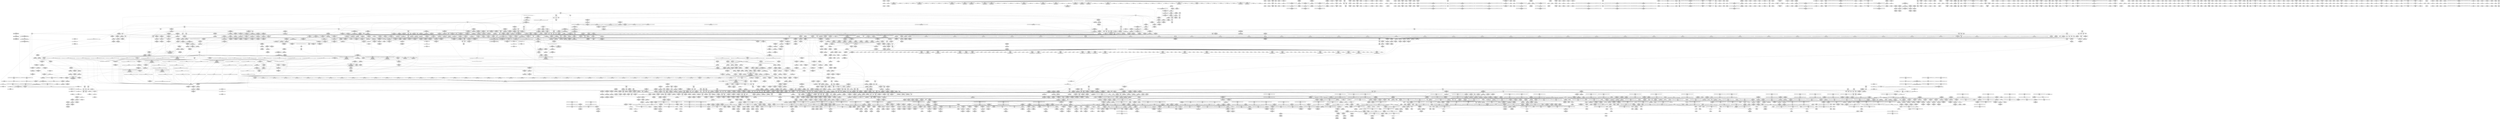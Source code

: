 digraph {
	CE0x6351d40 [shape=record,shape=Mrecord,label="{CE0x6351d40|tomoyo_get_mode:if.end9}"]
	CE0x6fe5600 [shape=record,shape=Mrecord,label="{CE0x6fe5600|tomoyo_print_ulong:if.end21|*SummSink*}"]
	CE0x54009b0 [shape=record,shape=Mrecord,label="{CE0x54009b0|__llvm_gcov_indirect_counter_increment114:counters|Function::__llvm_gcov_indirect_counter_increment114&Arg::counters::}"]
	CE0x6ebc3d0 [shape=record,shape=Mrecord,label="{CE0x6ebc3d0|VOIDTB_TE:_CE_167,168_}"]
	CE0x744b810 [shape=record,shape=Mrecord,label="{CE0x744b810|i8*_null|*Constant*}"]
	CE0x6f31930 [shape=record,shape=Mrecord,label="{CE0x6f31930|__llvm_gcov_indirect_counter_increment114:pred|*SummSink*}"]
	CE0x603ef80 [shape=record,shape=Mrecord,label="{CE0x603ef80|0:_i8*,_array:_GCRE_tomoyo_mac_keywords_external_constant_42_x_i8*_:_elem_28::|security/tomoyo/file.c,233}"]
	CE0x880b760 [shape=record,shape=Mrecord,label="{CE0x880b760|tomoyo_path_number_perm:tmp21|security/tomoyo/file.c,705|*SummSource*}"]
	CE0x6e52110 [shape=record,shape=Mrecord,label="{CE0x6e52110|i64*_getelementptr_inbounds_(_6_x_i64_,_6_x_i64_*___llvm_gcov_ctr26,_i64_0,_i64_4)|*Constant*}"]
	CE0x62df8d0 [shape=record,shape=Mrecord,label="{CE0x62df8d0|_call_void_mcount()_#3|*SummSource*}"]
	CE0x54d4d40 [shape=record,shape=Mrecord,label="{CE0x54d4d40|i64*_getelementptr_inbounds_(_2_x_i64_,_2_x_i64_*___llvm_gcov_ctr31,_i64_0,_i64_0)|*Constant*|*SummSource*}"]
	CE0x7204240 [shape=record,shape=Mrecord,label="{CE0x7204240|tomoyo_path_number_perm:tmp50|security/tomoyo/file.c,723}"]
	CE0x6031500 [shape=record,shape=Mrecord,label="{CE0x6031500|tomoyo_audit_path_number_log:tmp7|security/tomoyo/file.c,225}"]
	CE0x6f178a0 [shape=record,shape=Mrecord,label="{CE0x6f178a0|tomoyo_const_part_length:tmp38|security/tomoyo/util.c,644}"]
	CE0x62dfb80 [shape=record,shape=Mrecord,label="{CE0x62dfb80|tomoyo_domain:tmp6|security/tomoyo/common.h,1205}"]
	CE0x52fc180 [shape=record,shape=Mrecord,label="{CE0x52fc180|tomoyo_fill_path_info:is_patterned|security/tomoyo/util.c,668|*SummSource*}"]
	CE0x8886610 [shape=record,shape=Mrecord,label="{CE0x8886610|tomoyo_domain:tmp9|security/tomoyo/common.h,1205}"]
	CE0x600f2e0 [shape=record,shape=Mrecord,label="{CE0x600f2e0|tomoyo_path_number_perm:tmp25|security/tomoyo/file.c,708|*SummSource*}"]
	CE0x61f30c0 [shape=record,shape=Mrecord,label="{CE0x61f30c0|tomoyo_path_number_perm:tmp36|security/tomoyo/file.c,717|*SummSource*}"]
	CE0x53c6fb0 [shape=record,shape=Mrecord,label="{CE0x53c6fb0|__llvm_gcov_indirect_counter_increment114:counters|Function::__llvm_gcov_indirect_counter_increment114&Arg::counters::|*SummSource*}"]
	CE0x8b311f0 [shape=record,shape=Mrecord,label="{CE0x8b311f0|tomoyo_const_part_length:tmp53|security/tomoyo/util.c,652|*SummSink*}"]
	CE0x61144f0 [shape=record,shape=Mrecord,label="{CE0x61144f0|128:_i8*,_1208:_%struct.file*,_:_CMRE_168,176_|*MultipleSource*|security/tomoyo/common.h,1205|security/tomoyo/common.h,1205}"]
	CE0x72589a0 [shape=record,shape=Mrecord,label="{CE0x72589a0|tomoyo_init_request_info:bb}"]
	CE0x549f600 [shape=record,shape=Mrecord,label="{CE0x549f600|tomoyo_audit_path_number_log:call|security/tomoyo/file.c,233|*SummSink*}"]
	CE0x62dfeb0 [shape=record,shape=Mrecord,label="{CE0x62dfeb0|i64*_getelementptr_inbounds_(_12_x_i64_,_12_x_i64_*___llvm_gcov_ctr28,_i64_0,_i64_10)|*Constant*|*SummSource*}"]
	CE0x7202fd0 [shape=record,shape=Mrecord,label="{CE0x7202fd0|tomoyo_path_number_perm:tmp49|security/tomoyo/file.c,723|*SummSink*}"]
	CE0x6ffe2d0 [shape=record,shape=Mrecord,label="{CE0x6ffe2d0|VOIDTB_TE:_CE_162,163_}"]
	CE0x55f7730 [shape=record,shape=Mrecord,label="{CE0x55f7730|srcu_read_unlock:tmp3|*SummSource*}"]
	CE0x6eec1e0 [shape=record,shape=Mrecord,label="{CE0x6eec1e0|tomoyo_path_number_perm:cmp|security/tomoyo/file.c,702}"]
	CE0x72d3280 [shape=record,shape=Mrecord,label="{CE0x72d3280|tomoyo_print_ulong:tmp24|*SummSource*}"]
	CE0x88ca460 [shape=record,shape=Mrecord,label="{CE0x88ca460|tomoyo_const_part_length:tmp45|security/tomoyo/util.c,645|*SummSource*}"]
	CE0x7e3d440 [shape=record,shape=Mrecord,label="{CE0x7e3d440|tomoyo_fill_path_info:tmp5|security/tomoyo/util.c,667}"]
	CE0x6123cb0 [shape=record,shape=Mrecord,label="{CE0x6123cb0|tomoyo_get_mode:tmp3|security/tomoyo/util.c,978|*SummSink*}"]
	CE0x5400090 [shape=record,shape=Mrecord,label="{CE0x5400090|rcu_lock_release:tmp5|include/linux/rcupdate.h,423}"]
	CE0x60a7910 [shape=record,shape=Mrecord,label="{CE0x60a7910|rcu_lock_release:tmp3}"]
	CE0x61a4360 [shape=record,shape=Mrecord,label="{CE0x61a4360|tomoyo_const_part_length:tmp28|security/tomoyo/util.c,641|*SummSource*}"]
	CE0x89ddc30 [shape=record,shape=Mrecord,label="{CE0x89ddc30|tomoyo_get_realpath:call|security/tomoyo/file.c,150}"]
	CE0x7342c80 [shape=record,shape=Mrecord,label="{CE0x7342c80|tomoyo_read_unlock:tmp|*SummSink*}"]
	CE0x6e84380 [shape=record,shape=Mrecord,label="{CE0x6e84380|tomoyo_const_part_length:tmp5|security/tomoyo/util.c,624|*SummSource*}"]
	CE0x7311190 [shape=record,shape=Mrecord,label="{CE0x7311190|tomoyo_fill_path_info:const_len|security/tomoyo/util.c,666|*SummSink*}"]
	CE0x6179c50 [shape=record,shape=Mrecord,label="{CE0x6179c50|tomoyo_const_part_length:tmp9|security/tomoyo/util.c,626|*SummSource*}"]
	CE0x88d6d20 [shape=record,shape=Mrecord,label="{CE0x88d6d20|i1_true|*Constant*|*SummSource*}"]
	CE0x54f4010 [shape=record,shape=Mrecord,label="{CE0x54f4010|GLOBAL:lock_acquire|*Constant*|*SummSource*}"]
	CE0x61504a0 [shape=record,shape=Mrecord,label="{CE0x61504a0|tomoyo_path_number_perm:filename|security/tomoyo/file.c,712|*SummSink*}"]
	CE0x6f7ee90 [shape=record,shape=Mrecord,label="{CE0x6f7ee90|tomoyo_path_number_perm:tmp35|security/tomoyo/file.c,717|*SummSource*}"]
	CE0x60daaa0 [shape=record,shape=Mrecord,label="{CE0x60daaa0|GLOBAL:__llvm_gcov_global_state_pred30|Global_var:__llvm_gcov_global_state_pred30|*SummSink*}"]
	CE0x707f910 [shape=record,shape=Mrecord,label="{CE0x707f910|get_current:bb}"]
	CE0x71e15d0 [shape=record,shape=Mrecord,label="{CE0x71e15d0|tomoyo_path_number_perm:tmp48|security/tomoyo/file.c,722|*SummSource*}"]
	CE0x608a0c0 [shape=record,shape=Mrecord,label="{CE0x608a0c0|tomoyo_print_ulong:if.end}"]
	CE0x6e60620 [shape=record,shape=Mrecord,label="{CE0x6e60620|tomoyo_fill_path_info:hash|security/tomoyo/util.c,669|*SummSource*}"]
	CE0x700c7d0 [shape=record,shape=Mrecord,label="{CE0x700c7d0|tomoyo_init_request_info:tmp12|security/tomoyo/util.c,1010}"]
	CE0x6f404c0 [shape=record,shape=Mrecord,label="{CE0x6f404c0|tomoyo_audit_path_number_log:sw.bb|*SummSource*}"]
	CE0x89568a0 [shape=record,shape=Mrecord,label="{CE0x89568a0|GLOBAL:tomoyo_ss|Global_var:tomoyo_ss}"]
	CE0x88365f0 [shape=record,shape=Mrecord,label="{CE0x88365f0|tomoyo_const_part_length:tmp46|security/tomoyo/util.c,646|*SummSink*}"]
	CE0x622a6c0 [shape=record,shape=Mrecord,label="{CE0x622a6c0|i64*_null|*Constant*|*SummSink*}"]
	CE0x55db9f0 [shape=record,shape=Mrecord,label="{CE0x55db9f0|_call_void_tomoyo_add_slash(%struct.tomoyo_path_info*_%buf)_#9,_!dbg_!38934|security/tomoyo/file.c,709}"]
	CE0x5646a10 [shape=record,shape=Mrecord,label="{CE0x5646a10|_call_void_tomoyo_read_unlock(i32_%call1)_#9,_!dbg_!38957|security/tomoyo/file.c,720}"]
	CE0x52111b0 [shape=record,shape=Mrecord,label="{CE0x52111b0|tomoyo_domain:tmp16|security/tomoyo/common.h,1205}"]
	CE0x62328b0 [shape=record,shape=Mrecord,label="{CE0x62328b0|_ret_void,_!dbg_!38908|include/linux/rcupdate.h,424}"]
	CE0x70dc1b0 [shape=record,shape=Mrecord,label="{CE0x70dc1b0|tomoyo_path_number_perm:if.then21}"]
	CE0x7439cd0 [shape=record,shape=Mrecord,label="{CE0x7439cd0|GLOBAL:__llvm_gcov_ctr26|Global_var:__llvm_gcov_ctr26|*SummSink*}"]
	CE0x6f730e0 [shape=record,shape=Mrecord,label="{CE0x6f730e0|0:_i8,_array:_GCRE_tomoyo_index2category_constant_39_x_i8_c_00_00_00_00_00_00_00_00_00_00_00_00_00_00_00_00_00_00_00_00_00_00_00_01_01_01_01_01_01_01_01_01_01_01_01_01_01_01_02_,_align_16:_elem_14::|security/tomoyo/util.c,983}"]
	CE0x61ce8e0 [shape=record,shape=Mrecord,label="{CE0x61ce8e0|i64*_getelementptr_inbounds_(_2_x_i64_,_2_x_i64_*___llvm_gcov_ctr22,_i64_0,_i64_0)|*Constant*|*SummSink*}"]
	CE0x72f1570 [shape=record,shape=Mrecord,label="{CE0x72f1570|tomoyo_fill_path_info:tmp}"]
	CE0x7e49e90 [shape=record,shape=Mrecord,label="{CE0x7e49e90|i8_1|*Constant*}"]
	CE0x7227910 [shape=record,shape=Mrecord,label="{CE0x7227910|GLOBAL:tomoyo_domain|*Constant*}"]
	CE0x6fb73a0 [shape=record,shape=Mrecord,label="{CE0x6fb73a0|tomoyo_print_ulong:bb|*SummSource*}"]
	CE0x70cbb80 [shape=record,shape=Mrecord,label="{CE0x70cbb80|tomoyo_get_mode:arrayidx8|security/tomoyo/util.c,983|*SummSource*}"]
	CE0x54bac90 [shape=record,shape=Mrecord,label="{CE0x54bac90|tomoyo_fill_path_info:tobool|security/tomoyo/util.c,667}"]
	CE0x6ffee50 [shape=record,shape=Mrecord,label="{CE0x6ffee50|VOIDTB_TE:_CE_48,52_|*MultipleSource*|*LoadInst*|security/tomoyo/file.c,702|Function::tomoyo_path_mkdir&Arg::dentry::}"]
	CE0x6f985b0 [shape=record,shape=Mrecord,label="{CE0x6f985b0|tomoyo_audit_path_number_log:tmp9|security/tomoyo/file.c,228|*SummSource*}"]
	CE0x6179a40 [shape=record,shape=Mrecord,label="{CE0x6179a40|i8*_undef|*Constant*}"]
	CE0x6f022e0 [shape=record,shape=Mrecord,label="{CE0x6f022e0|tomoyo_read_lock:call|security/tomoyo/common.h,1097}"]
	CE0x893fa80 [shape=record,shape=Mrecord,label="{CE0x893fa80|i32_78|*Constant*|*SummSource*}"]
	CE0x6da3360 [shape=record,shape=Mrecord,label="{CE0x6da3360|GLOBAL:rcu_lock_acquire|*Constant*|*SummSource*}"]
	CE0x89a5730 [shape=record,shape=Mrecord,label="{CE0x89a5730|128:_i8*,_1208:_%struct.file*,_:_CMRE_1,2_}"]
	CE0x60b8a10 [shape=record,shape=Mrecord,label="{CE0x60b8a10|tomoyo_path_number_perm:tmp31|security/tomoyo/file.c,710|*SummSource*}"]
	CE0x74272d0 [shape=record,shape=Mrecord,label="{CE0x74272d0|tomoyo_get_realpath:tmp3|security/tomoyo/file.c,151|*SummSink*}"]
	CE0x72f19d0 [shape=record,shape=Mrecord,label="{CE0x72f19d0|GLOBAL:tomoyo_index2category|Global_var:tomoyo_index2category|*SummSink*}"]
	CE0x88f4800 [shape=record,shape=Mrecord,label="{CE0x88f4800|tomoyo_add_slash:if.then|*SummSink*}"]
	CE0x89afad0 [shape=record,shape=Mrecord,label="{CE0x89afad0|tomoyo_const_part_length:conv20|security/tomoyo/util.c,644|*SummSink*}"]
	CE0x600ba30 [shape=record,shape=Mrecord,label="{CE0x600ba30|_ret_i32_%call,_!dbg_!38907|include/linux/srcu.h,223|*SummSink*}"]
	CE0x6050e00 [shape=record,shape=Mrecord,label="{CE0x6050e00|GLOBAL:lock_release|*Constant*|*SummSource*}"]
	CE0x88a3330 [shape=record,shape=Mrecord,label="{CE0x88a3330|tomoyo_const_part_length:conv|security/tomoyo/util.c,626}"]
	CE0x886f4e0 [shape=record,shape=Mrecord,label="{CE0x886f4e0|tomoyo_path_number_perm:tmp5|security/tomoyo/file.c,695|*SummSink*}"]
	CE0x60bc5b0 [shape=record,shape=Mrecord,label="{CE0x60bc5b0|i64*_getelementptr_inbounds_(_22_x_i64_,_22_x_i64_*___llvm_gcov_ctr9,_i64_0,_i64_12)|*Constant*}"]
	CE0x6e858d0 [shape=record,shape=Mrecord,label="{CE0x6e858d0|tomoyo_get_mode:cmp|security/tomoyo/util.c,982|*SummSource*}"]
	CE0x6211ad0 [shape=record,shape=Mrecord,label="{CE0x6211ad0|tomoyo_path_number_perm:tmp40|security/tomoyo/file.c,718}"]
	CE0x880de50 [shape=record,shape=Mrecord,label="{CE0x880de50|tomoyo_domain:do.end|*SummSource*}"]
	CE0x5403420 [shape=record,shape=Mrecord,label="{CE0x5403420|i64_0|*Constant*}"]
	CE0x61a3f70 [shape=record,shape=Mrecord,label="{CE0x61a3f70|__llvm_gcov_indirect_counter_increment114:bb4|*SummSink*}"]
	CE0x6079460 [shape=record,shape=Mrecord,label="{CE0x6079460|tomoyo_const_part_length:lor.lhs.false|*SummSink*}"]
	CE0x5409e00 [shape=record,shape=Mrecord,label="{CE0x5409e00|tomoyo_init_request_info:domain|Function::tomoyo_init_request_info&Arg::domain::|*SummSource*}"]
	CE0x711c3d0 [shape=record,shape=Mrecord,label="{CE0x711c3d0|tomoyo_path_number_perm:if.then21|*SummSink*}"]
	CE0x6053450 [shape=record,shape=Mrecord,label="{CE0x6053450|128:_i8*,_1208:_%struct.file*,_:_CMRE_51,52_}"]
	CE0x6edb390 [shape=record,shape=Mrecord,label="{CE0x6edb390|rcu_lock_acquire:tmp6|*SummSource*}"]
	CE0x89dd960 [shape=record,shape=Mrecord,label="{CE0x89dd960|_call_void_mcount()_#3|*SummSink*}"]
	CE0x6ea8bd0 [shape=record,shape=Mrecord,label="{CE0x6ea8bd0|i64*_getelementptr_inbounds_(_12_x_i64_,_12_x_i64_*___llvm_gcov_ctr28,_i64_0,_i64_9)|*Constant*|*SummSource*}"]
	CE0x73011b0 [shape=record,shape=Mrecord,label="{CE0x73011b0|tomoyo_print_ulong:tmp26|security/tomoyo/util.c,247}"]
	CE0x742cee0 [shape=record,shape=Mrecord,label="{CE0x742cee0|tomoyo_get_mode:default_config|security/tomoyo/util.c,986|*SummSink*}"]
	CE0x54816c0 [shape=record,shape=Mrecord,label="{CE0x54816c0|tomoyo_path_number_perm:entry|*SummSource*}"]
	CE0x7393940 [shape=record,shape=Mrecord,label="{CE0x7393940|tomoyo_fill_path_info:tmp}"]
	CE0x7e49ac0 [shape=record,shape=Mrecord,label="{CE0x7e49ac0|0:_i8,_array:_GCRE_tomoyo_index2category_constant_39_x_i8_c_00_00_00_00_00_00_00_00_00_00_00_00_00_00_00_00_00_00_00_00_00_00_00_01_01_01_01_01_01_01_01_01_01_01_01_01_01_01_02_,_align_16:_elem_27::|security/tomoyo/util.c,983}"]
	CE0x71f3ad0 [shape=record,shape=Mrecord,label="{CE0x71f3ad0|0:_i64*,_array:_GCR___llvm_gcda_edge_table29_internal_unnamed_addr_constant_3_x_i64*_i64*_getelementptr_inbounds_(_12_x_i64_,_12_x_i64_*___llvm_gcov_ctr28,_i64_0,_i64_1),_i64*_getelementptr_inbounds_(_12_x_i64_,_12_x_i64_*___llvm_gcov_ctr28,_i64_0,_i64_6),_i64*_getelementptr_inbounds_(_12_x_i64_,_12_x_i64_*___llvm_gcov_ctr28,_i64_0,_i64_7)_:_elem_0::}"]
	CE0x61cea40 [shape=record,shape=Mrecord,label="{CE0x61cea40|tomoyo_read_lock:tmp}"]
	CE0x70ffaa0 [shape=record,shape=Mrecord,label="{CE0x70ffaa0|tomoyo_fill_path_info:land.rhs|*SummSink*}"]
	CE0x5625670 [shape=record,shape=Mrecord,label="{CE0x5625670|tomoyo_path_number_perm:cmp6|security/tomoyo/file.c,708|*SummSource*}"]
	CE0x6212650 [shape=record,shape=Mrecord,label="{CE0x6212650|0:_i8*,_8:_i32,_12:_i16,_14:_i8,_15:_i8,_:_SCMRE_8,12_|*MultipleSource*|security/tomoyo/file.c, 698|Function::tomoyo_get_realpath&Arg::buf::|Function::tomoyo_add_slash&Arg::buf::|security/tomoyo/file.c,718}"]
	CE0x6157260 [shape=record,shape=Mrecord,label="{CE0x6157260|tomoyo_path_number_perm:param|security/tomoyo/file.c,711}"]
	CE0x6f9f350 [shape=record,shape=Mrecord,label="{CE0x6f9f350|tomoyo_path_number_perm:tmp41|security/tomoyo/file.c,718|*SummSink*}"]
	CE0x71f5e90 [shape=record,shape=Mrecord,label="{CE0x71f5e90|tomoyo_read_unlock:entry|*SummSource*}"]
	CE0x8871a40 [shape=record,shape=Mrecord,label="{CE0x8871a40|0:_%struct.tomoyo_obj_info*,_24:_%struct.tomoyo_path_info*,_32:_i64,_40:_i8,_72:_i8,_76:_i8,_:_SCMRE_63,64_}"]
	CE0x7040520 [shape=record,shape=Mrecord,label="{CE0x7040520|i32_10|*Constant*}"]
	CE0x735d070 [shape=record,shape=Mrecord,label="{CE0x735d070|i8*_null|*Constant*|*SummSink*}"]
	CE0x7301690 [shape=record,shape=Mrecord,label="{CE0x7301690|tomoyo_print_ulong:tmp26|security/tomoyo/util.c,247|*SummSink*}"]
	CE0x711ed50 [shape=record,shape=Mrecord,label="{CE0x711ed50|i8*_undef|*Constant*|*SummSink*}"]
	CE0x62bebe0 [shape=record,shape=Mrecord,label="{CE0x62bebe0|i64*_getelementptr_inbounds_(_14_x_i64_,_14_x_i64_*___llvm_gcov_ctr18115,_i64_0,_i64_9)|*Constant*|*SummSource*}"]
	CE0x5544ea0 [shape=record,shape=Mrecord,label="{CE0x5544ea0|128:_i8*,_1208:_%struct.file*,_:_CMRE_33,34_}"]
	CE0x6e7ddb0 [shape=record,shape=Mrecord,label="{CE0x6e7ddb0|tomoyo_add_slash:tmp5|security/tomoyo/file.c,131|*SummSource*}"]
	CE0x6f5c6c0 [shape=record,shape=Mrecord,label="{CE0x6f5c6c0|rcu_lock_acquire:entry|*SummSink*}"]
	CE0x7393820 [shape=record,shape=Mrecord,label="{CE0x7393820|i64_1|*Constant*}"]
	CE0x88b4400 [shape=record,shape=Mrecord,label="{CE0x88b4400|tomoyo_get_mode:tmp6|security/tomoyo/util.c,978|*SummSink*}"]
	CE0x5508c30 [shape=record,shape=Mrecord,label="{CE0x5508c30|i64_4|*Constant*|*SummSink*}"]
	CE0x550d700 [shape=record,shape=Mrecord,label="{CE0x550d700|tomoyo_path_mkdir:parent|Function::tomoyo_path_mkdir&Arg::parent::|*SummSource*}"]
	CE0x744b700 [shape=record,shape=Mrecord,label="{CE0x744b700|tomoyo_get_realpath:tmp2|*LoadInst*|security/tomoyo/file.c,151|*SummSink*}"]
	CE0x72136d0 [shape=record,shape=Mrecord,label="{CE0x72136d0|tomoyo_const_part_length:incdec.ptr7|security/tomoyo/util.c,631|*SummSource*}"]
	CE0x6fd5110 [shape=record,shape=Mrecord,label="{CE0x6fd5110|GLOBAL:tomoyo_profile|*Constant*|*SummSink*}"]
	CE0x6fb74a0 [shape=record,shape=Mrecord,label="{CE0x6fb74a0|tomoyo_print_ulong:if.end21}"]
	CE0x8b02a10 [shape=record,shape=Mrecord,label="{CE0x8b02a10|tomoyo_print_ulong:call|security/tomoyo/util.c,240}"]
	CE0x60bc100 [shape=record,shape=Mrecord,label="{CE0x60bc100|tomoyo_add_slash:entry|*SummSource*}"]
	CE0x6f7e850 [shape=record,shape=Mrecord,label="{CE0x6f7e850|i64_14|*Constant*|*SummSource*}"]
	CE0x60bbfc0 [shape=record,shape=Mrecord,label="{CE0x60bbfc0|GLOBAL:tomoyo_add_slash|*Constant*|*SummSource*}"]
	CE0x700c950 [shape=record,shape=Mrecord,label="{CE0x700c950|tomoyo_init_request_info:tmp12|security/tomoyo/util.c,1010|*SummSink*}"]
	CE0x62c8370 [shape=record,shape=Mrecord,label="{CE0x62c8370|COLLAPSED:_GCMRE___llvm_gcov_ctr33_internal_global_4_x_i64_zeroinitializer:_elem_0:default:}"]
	CE0x5ff6d90 [shape=record,shape=Mrecord,label="{CE0x5ff6d90|0:_i8,_array:_GCRE_tomoyo_index2category_constant_39_x_i8_c_00_00_00_00_00_00_00_00_00_00_00_00_00_00_00_00_00_00_00_00_00_00_00_01_01_01_01_01_01_01_01_01_01_01_01_01_01_01_02_,_align_16:_elem_38::|security/tomoyo/util.c,983}"]
	CE0x62d65c0 [shape=record,shape=Mrecord,label="{CE0x62d65c0|tomoyo_print_ulong:tmp16|security/tomoyo/util.c,243|*SummSource*}"]
	CE0x71f3830 [shape=record,shape=Mrecord,label="{CE0x71f3830|tomoyo_get_mode:tmp11|security/tomoyo/util.c,982}"]
	CE0x6f23a30 [shape=record,shape=Mrecord,label="{CE0x6f23a30|i32_0|*Constant*}"]
	CE0x60ca1b0 [shape=record,shape=Mrecord,label="{CE0x60ca1b0|i64**_getelementptr_inbounds_(_3_x_i64*_,_3_x_i64*_*___llvm_gcda_edge_table29,_i64_0,_i64_0)|*Constant*|*SummSink*}"]
	CE0x6096d60 [shape=record,shape=Mrecord,label="{CE0x6096d60|tomoyo_add_slash:return|*SummSink*}"]
	CE0x53be650 [shape=record,shape=Mrecord,label="{CE0x53be650|i64*_getelementptr_inbounds_(_14_x_i64_,_14_x_i64_*___llvm_gcov_ctr18115,_i64_0,_i64_9)|*Constant*}"]
	CE0x71ad710 [shape=record,shape=Mrecord,label="{CE0x71ad710|tomoyo_path_number_perm:tmp43|security/tomoyo/file.c,721|*SummSink*}"]
	CE0x7077510 [shape=record,shape=Mrecord,label="{CE0x7077510|i64_1|*Constant*}"]
	CE0x87f2800 [shape=record,shape=Mrecord,label="{CE0x87f2800|tomoyo_get_mode:tmp24|security/tomoyo/util.c,986|*SummSink*}"]
	CE0x54b0790 [shape=record,shape=Mrecord,label="{CE0x54b0790|tomoyo_path_mkdir:mode|Function::tomoyo_path_mkdir&Arg::mode::}"]
	CE0x61235f0 [shape=record,shape=Mrecord,label="{CE0x61235f0|tomoyo_fill_path_info:name1|security/tomoyo/util.c,663|*SummSink*}"]
	CE0x7133cf0 [shape=record,shape=Mrecord,label="{CE0x7133cf0|tomoyo_path_number_perm:tmp23|security/tomoyo/file.c,706|*SummSink*}"]
	CE0x61673e0 [shape=record,shape=Mrecord,label="{CE0x61673e0|GLOBAL:rcu_lock_release|*Constant*|*SummSource*}"]
	CE0x8837630 [shape=record,shape=Mrecord,label="{CE0x8837630|_call_void___llvm_gcov_indirect_counter_increment114(i32*___llvm_gcov_global_state_pred45,_i64**_getelementptr_inbounds_(_3_x_i64*_,_3_x_i64*_*___llvm_gcda_edge_table44,_i64_0,_i64_0)),_!dbg_!38954|security/tomoyo/util.c,649}"]
	CE0x7133560 [shape=record,shape=Mrecord,label="{CE0x7133560|tomoyo_get_realpath:tobool|security/tomoyo/file.c,151|*SummSource*}"]
	CE0x6ea7140 [shape=record,shape=Mrecord,label="{CE0x6ea7140|i64*_getelementptr_inbounds_(_6_x_i64_,_6_x_i64_*___llvm_gcov_ctr26,_i64_0,_i64_0)|*Constant*}"]
	CE0x6085540 [shape=record,shape=Mrecord,label="{CE0x6085540|tomoyo_audit_path_number_log:arrayidx5|security/tomoyo/file.c,233}"]
	CE0x8956b10 [shape=record,shape=Mrecord,label="{CE0x8956b10|tomoyo_path_number_perm:r|security/tomoyo/file.c, 693}"]
	CE0x6f98d20 [shape=record,shape=Mrecord,label="{CE0x6f98d20|i64*_getelementptr_inbounds_(_12_x_i64_,_12_x_i64_*___llvm_gcov_ctr28,_i64_0,_i64_11)|*Constant*}"]
	CE0x73e0d30 [shape=record,shape=Mrecord,label="{CE0x73e0d30|tomoyo_get_mode:tmp19|security/tomoyo/util.c,985}"]
	CE0x8847530 [shape=record,shape=Mrecord,label="{CE0x8847530|0:_%struct.tomoyo_obj_info*,_24:_%struct.tomoyo_path_info*,_32:_i64,_40:_i8,_72:_i8,_76:_i8,_:_SCMRE_37,38_}"]
	CE0x71f0a70 [shape=record,shape=Mrecord,label="{CE0x71f0a70|0:_i8*,_array:_GCRE_tomoyo_mac_keywords_external_constant_42_x_i8*_:_elem_7::|security/tomoyo/file.c,233}"]
	CE0x880bb00 [shape=record,shape=Mrecord,label="{CE0x880bb00|tomoyo_audit_path_number_log:tmp5|security/tomoyo/file.c,222|*SummSource*}"]
	CE0x53c6240 [shape=record,shape=Mrecord,label="{CE0x53c6240|VOIDTB_TE:_CE_176,177_}"]
	CE0x6113f50 [shape=record,shape=Mrecord,label="{CE0x6113f50|128:_i8*,_1208:_%struct.file*,_:_CMRE_144,152_|*MultipleSource*|security/tomoyo/common.h,1205|security/tomoyo/common.h,1205}"]
	CE0x6211d20 [shape=record,shape=Mrecord,label="{CE0x6211d20|tomoyo_path_number_perm:tmp40|security/tomoyo/file.c,718|*SummSink*}"]
	CE0x7258530 [shape=record,shape=Mrecord,label="{CE0x7258530|tomoyo_path_number_perm:tmp54|security/tomoyo/file.c,724|*SummSource*}"]
	CE0x8828e90 [shape=record,shape=Mrecord,label="{CE0x8828e90|tomoyo_print_ulong:tmp6|security/tomoyo/util.c,240|*SummSource*}"]
	CE0x6f9f580 [shape=record,shape=Mrecord,label="{CE0x6f9f580|_call_void_kfree(i8*_%tmp41)_#9,_!dbg_!38956|security/tomoyo/file.c,718|*SummSource*}"]
	CE0x8af0fb0 [shape=record,shape=Mrecord,label="{CE0x8af0fb0|COLLAPSED:_GCMRE___llvm_gcov_ctr9_internal_global_22_x_i64_zeroinitializer:_elem_0:default:}"]
	CE0x7e52510 [shape=record,shape=Mrecord,label="{CE0x7e52510|tomoyo_fill_path_info:conv|security/tomoyo/util.c,664}"]
	CE0x8828780 [shape=record,shape=Mrecord,label="{CE0x8828780|tomoyo_const_part_length:filename.addr.0|*SummSink*}"]
	CE0x71f0f30 [shape=record,shape=Mrecord,label="{CE0x71f0f30|0:_i8*,_array:_GCRE_tomoyo_mac_keywords_external_constant_42_x_i8*_:_elem_10::|security/tomoyo/file.c,233}"]
	CE0x615ec80 [shape=record,shape=Mrecord,label="{CE0x615ec80|tomoyo_get_realpath:buf|Function::tomoyo_get_realpath&Arg::buf::|*SummSource*}"]
	CE0x708a6b0 [shape=record,shape=Mrecord,label="{CE0x708a6b0|i64_1|*Constant*}"]
	CE0x7269900 [shape=record,shape=Mrecord,label="{CE0x7269900|tomoyo_print_ulong:buffer|Function::tomoyo_print_ulong&Arg::buffer::|*SummSink*}"]
	CE0x8ae8670 [shape=record,shape=Mrecord,label="{CE0x8ae8670|tomoyo_get_mode:conv15|security/tomoyo/util.c,987}"]
	CE0x7172310 [shape=record,shape=Mrecord,label="{CE0x7172310|0:_i8,_array:_GCRE_tomoyo_index2category_constant_39_x_i8_c_00_00_00_00_00_00_00_00_00_00_00_00_00_00_00_00_00_00_00_00_00_00_00_01_01_01_01_01_01_01_01_01_01_01_01_01_01_01_02_,_align_16:_elem_12::|security/tomoyo/util.c,983}"]
	CE0x6086350 [shape=record,shape=Mrecord,label="{CE0x6086350|tomoyo_print_ulong:tmp9|security/tomoyo/util.c,241|*SummSource*}"]
	CE0x54ed9d0 [shape=record,shape=Mrecord,label="{CE0x54ed9d0|rcu_lock_release:tmp5|include/linux/rcupdate.h,423|*SummSink*}"]
	CE0x87c6310 [shape=record,shape=Mrecord,label="{CE0x87c6310|tomoyo_print_ulong:value|Function::tomoyo_print_ulong&Arg::value::|*SummSink*}"]
	CE0x6232310 [shape=record,shape=Mrecord,label="{CE0x6232310|tomoyo_print_ulong:tmp21|security/tomoyo/util.c,246|*SummSink*}"]
	CE0x617a960 [shape=record,shape=Mrecord,label="{CE0x617a960|i64*_getelementptr_inbounds_(_31_x_i64_,_31_x_i64_*___llvm_gcov_ctr43150,_i64_0,_i64_16)|*Constant*|*SummSource*}"]
	CE0x73e0ec0 [shape=record,shape=Mrecord,label="{CE0x73e0ec0|tomoyo_get_mode:tmp18|security/tomoyo/util.c,985|*SummSource*}"]
	CE0x730ffd0 [shape=record,shape=Mrecord,label="{CE0x730ffd0|tomoyo_const_part_length:tmp23|security/tomoyo/util.c,634|*SummSource*}"]
	CE0x71adfb0 [shape=record,shape=Mrecord,label="{CE0x71adfb0|tomoyo_path_number_perm:tmp45|security/tomoyo/file.c,721|*SummSource*}"]
	CE0x622a650 [shape=record,shape=Mrecord,label="{CE0x622a650|i64*_null|*Constant*|*SummSource*}"]
	CE0x6eca410 [shape=record,shape=Mrecord,label="{CE0x6eca410|tomoyo_audit_path_number_log:tmp}"]
	CE0x8b1b770 [shape=record,shape=Mrecord,label="{CE0x8b1b770|GLOBAL:tomoyo_index2category|Global_var:tomoyo_index2category}"]
	CE0x54ba610 [shape=record,shape=Mrecord,label="{CE0x54ba610|i64*_getelementptr_inbounds_(_14_x_i64_,_14_x_i64_*___llvm_gcov_ctr18115,_i64_0,_i64_6)|*Constant*|*SummSink*}"]
	CE0x7301e60 [shape=record,shape=Mrecord,label="{CE0x7301e60|tomoyo_print_ulong:tmp27|security/tomoyo/util.c,247|*SummSink*}"]
	CE0x706c4b0 [shape=record,shape=Mrecord,label="{CE0x706c4b0|tomoyo_const_part_length:tmp|*SummSink*}"]
	CE0x6ffe220 [shape=record,shape=Mrecord,label="{CE0x6ffe220|tomoyo_const_part_length:tmp20|security/tomoyo/util.c,628|*SummSink*}"]
	CE0x55f82c0 [shape=record,shape=Mrecord,label="{CE0x55f82c0|tomoyo_print_ulong:if.end|*SummSink*}"]
	CE0x6e44460 [shape=record,shape=Mrecord,label="{CE0x6e44460|i8_2|*Constant*|*SummSource*}"]
	CE0x7275310 [shape=record,shape=Mrecord,label="{CE0x7275310|tomoyo_domain:tmp11|security/tomoyo/common.h,1205}"]
	CE0x7080ca0 [shape=record,shape=Mrecord,label="{CE0x7080ca0|tomoyo_domain:entry|*SummSource*}"]
	CE0x603e500 [shape=record,shape=Mrecord,label="{CE0x603e500|0:_i8*,_array:_GCRE_tomoyo_mac_keywords_external_constant_42_x_i8*_:_elem_22::|security/tomoyo/file.c,233}"]
	CE0x8b59300 [shape=record,shape=Mrecord,label="{CE0x8b59300|tomoyo_path_number_perm:tmp15|security/tomoyo/file.c,701|*SummSource*}"]
	CE0x89ab8f0 [shape=record,shape=Mrecord,label="{CE0x89ab8f0|tomoyo_const_part_length:tmp50|security/tomoyo/util.c,651|*SummSource*}"]
	CE0x70cc1b0 [shape=record,shape=Mrecord,label="{CE0x70cc1b0|tomoyo_get_mode:mode.0|*SummSource*}"]
	CE0x8af1430 [shape=record,shape=Mrecord,label="{CE0x8af1430|tomoyo_get_realpath:tmp1|*SummSink*}"]
	CE0x603ea40 [shape=record,shape=Mrecord,label="{CE0x603ea40|0:_i8*,_array:_GCRE_tomoyo_mac_keywords_external_constant_42_x_i8*_:_elem_25::|security/tomoyo/file.c,233}"]
	CE0x723ad60 [shape=record,shape=Mrecord,label="{CE0x723ad60|i64**_getelementptr_inbounds_(_3_x_i64*_,_3_x_i64*_*___llvm_gcda_edge_table44,_i64_0,_i64_1)|*Constant*|*SummSource*}"]
	CE0x708aba0 [shape=record,shape=Mrecord,label="{CE0x708aba0|srcu_read_lock:tmp1|*SummSink*}"]
	CE0x6ebb040 [shape=record,shape=Mrecord,label="{CE0x6ebb040|tomoyo_get_mode:tmp4|security/tomoyo/util.c,978}"]
	CE0x61ce710 [shape=record,shape=Mrecord,label="{CE0x61ce710|tomoyo_read_lock:bb|*SummSink*}"]
	CE0x73114e0 [shape=record,shape=Mrecord,label="{CE0x73114e0|tomoyo_get_mode:if.end9|*SummSink*}"]
	CE0x625d880 [shape=record,shape=Mrecord,label="{CE0x625d880|tomoyo_audit_path_number_log:buffer|security/tomoyo/file.c, 215|*SummSource*}"]
	CE0x622a0d0 [shape=record,shape=Mrecord,label="{CE0x622a0d0|i64*_getelementptr_inbounds_(_2_x_i64_,_2_x_i64_*___llvm_gcov_ctr53148,_i64_0,_i64_1)|*Constant*}"]
	CE0x87f26b0 [shape=record,shape=Mrecord,label="{CE0x87f26b0|tomoyo_get_mode:tmp24|security/tomoyo/util.c,986|*SummSource*}"]
	CE0x6fb7560 [shape=record,shape=Mrecord,label="{CE0x6fb7560|tomoyo_print_ulong:if.end21|*SummSource*}"]
	CE0x71f2440 [shape=record,shape=Mrecord,label="{CE0x71f2440|tomoyo_print_ulong:tmp23|*SummSink*}"]
	CE0x54ee8d0 [shape=record,shape=Mrecord,label="{CE0x54ee8d0|tomoyo_const_part_length:tmp25|security/tomoyo/util.c,641}"]
	CE0x5528b80 [shape=record,shape=Mrecord,label="{CE0x5528b80|tomoyo_path_mkdir:dentry|Function::tomoyo_path_mkdir&Arg::dentry::|*SummSink*}"]
	CE0x6fd52d0 [shape=record,shape=Mrecord,label="{CE0x6fd52d0|VOIDTB_TE:_CE_0,2048_|*MultipleSource*|security/tomoyo/util.c,1010|Function::tomoyo_get_mode&Arg::ns::}"]
	CE0x7351510 [shape=record,shape=Mrecord,label="{CE0x7351510|i64_20|*Constant*|*SummSource*}"]
	CE0x8883ea0 [shape=record,shape=Mrecord,label="{CE0x8883ea0|tomoyo_get_mode:tmp11|security/tomoyo/util.c,982|*SummSink*}"]
	CE0x88b7b30 [shape=record,shape=Mrecord,label="{CE0x88b7b30|_ret_void,_!dbg_!38929|security/tomoyo/util.c,670|*SummSink*}"]
	CE0x52c7cb0 [shape=record,shape=Mrecord,label="{CE0x52c7cb0|tomoyo_print_ulong:tmp8|security/tomoyo/util.c,241|*SummSink*}"]
	CE0x8b47aa0 [shape=record,shape=Mrecord,label="{CE0x8b47aa0|128:_i8*,_1208:_%struct.file*,_:_CMRE_22,23_}"]
	CE0x615ed70 [shape=record,shape=Mrecord,label="{CE0x615ed70|tomoyo_get_realpath:buf|Function::tomoyo_get_realpath&Arg::buf::|*SummSink*}"]
	CE0x71e1010 [shape=record,shape=Mrecord,label="{CE0x71e1010|tomoyo_path_number_perm:tmp47|security/tomoyo/file.c,722}"]
	CE0x6ecbc90 [shape=record,shape=Mrecord,label="{CE0x6ecbc90|tomoyo_fill_path_info:bb|*SummSink*}"]
	CE0x62aa850 [shape=record,shape=Mrecord,label="{CE0x62aa850|tomoyo_fill_path_info:conv4|security/tomoyo/util.c,667}"]
	CE0x61d9120 [shape=record,shape=Mrecord,label="{CE0x61d9120|tomoyo_path_number_perm:buf|security/tomoyo/file.c, 698|*SummSink*}"]
	CE0x5498870 [shape=record,shape=Mrecord,label="{CE0x5498870|tomoyo_audit_path_number_log:tmp16|security/tomoyo/file.c,235}"]
	CE0x621eca0 [shape=record,shape=Mrecord,label="{CE0x621eca0|tomoyo_const_part_length:conv8|security/tomoyo/util.c,632}"]
	CE0x71e5130 [shape=record,shape=Mrecord,label="{CE0x71e5130|tomoyo_const_part_length:incdec.ptr10|security/tomoyo/util.c,640|*SummSource*}"]
	CE0x8817c70 [shape=record,shape=Mrecord,label="{CE0x8817c70|GLOBAL:srcu_read_unlock|*Constant*}"]
	CE0x707f360 [shape=record,shape=Mrecord,label="{CE0x707f360|rcu_lock_acquire:bb|*SummSink*}"]
	CE0x72e53f0 [shape=record,shape=Mrecord,label="{CE0x72e53f0|VOIDTB_TE:_CE_104,112_|*MultipleSource*|*LoadInst*|security/tomoyo/file.c,702|Function::tomoyo_path_mkdir&Arg::dentry::}"]
	CE0x893fbc0 [shape=record,shape=Mrecord,label="{CE0x893fbc0|tomoyo_domain:cred|security/tomoyo/common.h,1205}"]
	CE0x7421a50 [shape=record,shape=Mrecord,label="{CE0x7421a50|VOIDTB_TE:_CE_207,208_}"]
	CE0x8b4b530 [shape=record,shape=Mrecord,label="{CE0x8b4b530|tomoyo_path_number_perm:if.end9}"]
	CE0x89dd730 [shape=record,shape=Mrecord,label="{CE0x89dd730|_ret_i32_%conv6,_!dbg_!38926|security/tomoyo/util.c,1011|*SummSource*}"]
	CE0x7e489e0 [shape=record,shape=Mrecord,label="{CE0x7e489e0|tomoyo_print_ulong:if.else|*SummSink*}"]
	CE0x54f3a70 [shape=record,shape=Mrecord,label="{CE0x54f3a70|tomoyo_const_part_length:sw.epilog|*SummSource*}"]
	CE0x8882340 [shape=record,shape=Mrecord,label="{CE0x8882340|tomoyo_const_part_length:cmp|security/tomoyo/util.c,626|*SummSink*}"]
	CE0x54ee440 [shape=record,shape=Mrecord,label="{CE0x54ee440|i32_1|*Constant*}"]
	CE0x72751c0 [shape=record,shape=Mrecord,label="{CE0x72751c0|tomoyo_domain:tmp10|security/tomoyo/common.h,1205|*SummSink*}"]
	CE0x63284e0 [shape=record,shape=Mrecord,label="{CE0x63284e0|tomoyo_add_slash:tmp6|security/tomoyo/file.c,131|*SummSink*}"]
	CE0x72c36e0 [shape=record,shape=Mrecord,label="{CE0x72c36e0|_call_void___llvm_gcov_indirect_counter_increment(i32*___llvm_gcov_global_state_pred30,_i64**_getelementptr_inbounds_(_3_x_i64*_,_3_x_i64*_*___llvm_gcda_edge_table29,_i64_0,_i64_0)),_!dbg_!38917|security/tomoyo/file.c,228}"]
	CE0x8905540 [shape=record,shape=Mrecord,label="{CE0x8905540|tomoyo_domain:tmp20|security/tomoyo/common.h,1205|*SummSink*}"]
	CE0x89ab740 [shape=record,shape=Mrecord,label="{CE0x89ab740|i64*_getelementptr_inbounds_(_31_x_i64_,_31_x_i64_*___llvm_gcov_ctr43150,_i64_0,_i64_29)|*Constant*}"]
	CE0x5503d00 [shape=record,shape=Mrecord,label="{CE0x5503d00|rcu_lock_release:indirectgoto|*SummSource*}"]
	CE0x89bdd30 [shape=record,shape=Mrecord,label="{CE0x89bdd30|i64_0|*Constant*|*SummSink*}"]
	CE0x886fd90 [shape=record,shape=Mrecord,label="{CE0x886fd90|tomoyo_path_number_perm:tmp12|*LoadInst*|security/tomoyo/file.c,702|*SummSink*}"]
	CE0x8b03900 [shape=record,shape=Mrecord,label="{CE0x8b03900|tomoyo_fill_path_info:conv|security/tomoyo/util.c,664}"]
	CE0x6eea420 [shape=record,shape=Mrecord,label="{CE0x6eea420|%struct.task_struct*_(%struct.task_struct**)*_asm_movq_%gs:$_1:P_,$0_,_r,im,_dirflag_,_fpsr_,_flags_|*SummSource*}"]
	CE0x61df910 [shape=record,shape=Mrecord,label="{CE0x61df910|i64*_getelementptr_inbounds_(_22_x_i64_,_22_x_i64_*___llvm_gcov_ctr9,_i64_0,_i64_5)|*Constant*|*SummSink*}"]
	CE0x544ff60 [shape=record,shape=Mrecord,label="{CE0x544ff60|tomoyo_path_mkdir:tmp}"]
	CE0x71bef90 [shape=record,shape=Mrecord,label="{CE0x71bef90|tomoyo_get_mode:if.then|*SummSink*}"]
	CE0x545fb50 [shape=record,shape=Mrecord,label="{CE0x545fb50|tomoyo_audit_path_number_log:param6|security/tomoyo/file.c,235|*SummSource*}"]
	CE0x6137320 [shape=record,shape=Mrecord,label="{CE0x6137320|0:_i32,_8:_%struct.srcu_struct_array*,_16:_i32,_20:_i32,_24:_i32,_32:_i8*,_40:_%struct.lock_class_key*,_48:_2_x_%struct.lock_class*_,_64:_i8*,_72:_i32,_80:_i64,_88:_i8,_96:_%struct.callback_head*,_104:_%struct.callback_head**,_112:_%struct.callback_head*,_120:_%struct.callback_head**,_128:_%struct.callback_head*,_136:_%struct.callback_head**,_144:_%struct.callback_head*,_152:_%struct.callback_head**,_160:_i64,_168:_%struct.list_head*,_176:_%struct.list_head*,_184:_void_(%struct.work_struct*)*,_192:_%struct.lock_class_key*,_200:_2_x_%struct.lock_class*_,_216:_i8*,_224:_i32,_232:_i64,_240:_%struct.list_head*,_248:_%struct.list_head*,_256:_i64,_264:_%struct.tvec_base*,_272:_void_(i64)*,_280:_i64,_288:_i32,_292:_i32,_296:_i8*,_304:_16_x_i8_,_320:_%struct.lock_class_key*,_328:_2_x_%struct.lock_class*_,_344:_i8*,_352:_i32,_360:_i64,_368:_%struct.workqueue_struct*,_376:_i32,_384:_%struct.lock_class_key*,_392:_2_x_%struct.lock_class*_,_408:_i8*,_416:_i32,_424:_i64,_:_GCE_tomoyo_ss_global_%struct.srcu_struct_i32_-300,_%struct.srcu_struct_array*_tomoyo_ss_srcu_array,_%struct.spinlock_%union.anon.14_%struct.raw_spinlock_%struct.arch_spinlock_zeroinitializer,_i32_-559067475,_i32_-1,_i8*_inttoptr_(i64_-1_to_i8*),_%struct.lockdep_map_%struct.lock_class_key*_null,_2_x_%struct.lock_class*_zeroinitializer,_i8*_getelementptr_inbounds_(_21_x_i8_,_21_x_i8_*_.str171,_i32_0,_i32_0),_i32_0,_i64_0_,_i8_0,_%struct.rcu_batch_%struct.callback_head*_null,_%struct.callback_head**_bitcast_(i8*_getelementptr_(i8,_i8*_bitcast_(%struct.srcu_struct*_tomoyo_ss_to_i8*),_i64_96)_to_%struct.callback_head**)_,_%struct.rcu_batch_%struct.callback_head*_null,_%struct.callback_head**_bitcast_(i8*_getelementptr_(i8,_i8*_bitcast_(%struct.srcu_struct*_tomoyo_ss_to_i8*),_i64_112)_to_%struct.callback_head**)_,_%struct.rcu_batch_%struct.callback_head*_null,_%struct.callback_head**_bitcast_(i8*_getelementptr_(i8,_i8*_bitcast_(%struct.srcu_struct*_tomoyo_ss_to_i8*),_i64_128)_to_%struct.callback_head**)_,_%struct.rcu_batch_%struct.callback_head*_null,_%struct.callback_head**_bitcast_(i8*_getelementptr_(i8,_i8*_bitcast_(%struct.srcu_struct*_tomoyo_ss_to_i8*),_i64_144)_to_%struct.callback_head**)_,_%struct.delayed_work_%struct.work_struct_%struct.atomic64_t_i64_137438953424_,_%struct.list_head_%struct.list_head*_bitcast_(i8*_getelementptr_(i8,_i8*_bitcast_(%struct.srcu_struct*_tomoyo_ss_to_i8*),_i64_168)_to_%struct.list_head*),_%struct.list_head*_bitcast_(i8*_getelementptr_(i8,_i8*_bitcast_(%struct.srcu_struct*_tomoyo_ss_to_i8*),_i64_168)_to_%struct.list_head*)_,_void_(%struct.work_struct*)*_process_srcu,_%struct.lockdep_map_%struct.lock_class_key*_bitcast_(i8*_getelementptr_(i8,_i8*_bitcast_(%struct.srcu_struct*_tomoyo_ss_to_i8*),_i64_160)_to_%struct.lock_class_key*),_2_x_%struct.lock_class*_zeroinitializer,_i8*_getelementptr_inbounds_(_22_x_i8_,_22_x_i8_*_.str1172,_i32_0,_i32_0),_i32_0,_i64_0_,_%struct.timer_list_%struct.list_head_%struct.list_head*_null,_%struct.list_head*_inttoptr_(i64_1953723489_to_%struct.list_head*)_,_i64_0,_%struct.tvec_base*_bitcast_(i8*_getelementptr_(i8,_i8*_bitcast_(%struct.tvec_base*_boot_tvec_bases_to_i8*),_i64_2)_to_%struct.tvec_base*),_void_(i64)*_delayed_work_timer_fn,_i64_ptrtoint_(i8*_getelementptr_(i8,_i8*_bitcast_(%struct.srcu_struct*_tomoyo_ss_to_i8*),_i64_160)_to_i64),_i32_-1,_i32_0,_i8*_null,_16_x_i8_zeroinitializer,_%struct.lockdep_map_%struct.lock_class_key*_bitcast_(_29_x_i8_*_.str2173_to_%struct.lock_class_key*),_2_x_%struct.lock_class*_zeroinitializer,_i8*_getelementptr_inbounds_(_29_x_i8_,_29_x_i8_*_.str2173,_i32_0,_i32_0),_i32_0,_i64_0_,_%struct.workqueue_struct*_null,_i32_0_,_%struct.lockdep_map_%struct.lock_class_key*_null,_2_x_%struct.lock_class*_zeroinitializer,_i8*_getelementptr_inbounds_(_10_x_i8_,_10_x_i8_*_.str3174,_i32_0,_i32_0),_i32_0,_i64_0_,_align_8:_elem_0:default:}"]
	CE0x72ca3e0 [shape=record,shape=Mrecord,label="{CE0x72ca3e0|0:_%struct.tomoyo_obj_info*,_24:_%struct.tomoyo_path_info*,_32:_i64,_40:_i8,_72:_i8,_76:_i8,_:_SCMRE_39,40_}"]
	CE0x70ff0c0 [shape=record,shape=Mrecord,label="{CE0x70ff0c0|srcu_read_lock:dep_map|include/linux/srcu.h,222}"]
	CE0x7e52230 [shape=record,shape=Mrecord,label="{CE0x7e52230|i32_3|*Constant*}"]
	CE0x6dfded0 [shape=record,shape=Mrecord,label="{CE0x6dfded0|tomoyo_get_mode:conv10|security/tomoyo/util.c,985|*SummSource*}"]
	CE0x71bd050 [shape=record,shape=Mrecord,label="{CE0x71bd050|VOIDTB_TE:_CE_172,173_}"]
	CE0x6f87740 [shape=record,shape=Mrecord,label="{CE0x6f87740|tomoyo_add_slash:tmp11|*LoadInst*|security/tomoyo/file.c,136|*SummSink*}"]
	CE0x6157030 [shape=record,shape=Mrecord,label="{CE0x6157030|i32_3|*Constant*|*SummSource*}"]
	CE0x52110d0 [shape=record,shape=Mrecord,label="{CE0x52110d0|i64*_getelementptr_inbounds_(_11_x_i64_,_11_x_i64_*___llvm_gcov_ctr54147,_i64_0,_i64_8)|*Constant*|*SummSink*}"]
	CE0x6f23360 [shape=record,shape=Mrecord,label="{CE0x6f23360|i64*_getelementptr_inbounds_(_4_x_i64_,_4_x_i64_*___llvm_gcov_ctr24,_i64_0,_i64_2)|*Constant*}"]
	CE0x89460f0 [shape=record,shape=Mrecord,label="{CE0x89460f0|i64*_getelementptr_inbounds_(_5_x_i64_,_5_x_i64_*___llvm_gcov_ctr28130,_i64_0,_i64_3)|*Constant*|*SummSource*}"]
	CE0x602afc0 [shape=record,shape=Mrecord,label="{CE0x602afc0|tomoyo_path_number_perm:conv|security/tomoyo/file.c,708}"]
	CE0x7034ed0 [shape=record,shape=Mrecord,label="{CE0x7034ed0|i32_50|*Constant*|*SummSink*}"]
	CE0x6eecb40 [shape=record,shape=Mrecord,label="{CE0x6eecb40|GLOBAL:__llvm_gcov_ctr9|Global_var:__llvm_gcov_ctr9|*SummSink*}"]
	CE0x53e67c0 [shape=record,shape=Mrecord,label="{CE0x53e67c0|tomoyo_fill_path_info:is_dir|security/tomoyo/util.c,667|*SummSource*}"]
	CE0x71bcdb0 [shape=record,shape=Mrecord,label="{CE0x71bcdb0|tomoyo_const_part_length:tobool|security/tomoyo/util.c,624|*SummSink*}"]
	CE0x54edcc0 [shape=record,shape=Mrecord,label="{CE0x54edcc0|_call_void_lock_release(%struct.lockdep_map*_%map,_i32_1,_i64_ptrtoint_(i8*_blockaddress(_rcu_lock_release,_%__here)_to_i64))_#9,_!dbg_!38907|include/linux/rcupdate.h,423}"]
	CE0x88b86a0 [shape=record,shape=Mrecord,label="{CE0x88b86a0|i1_false|*Constant*}"]
	CE0x8b47dc0 [shape=record,shape=Mrecord,label="{CE0x8b47dc0|128:_i8*,_1208:_%struct.file*,_:_CMRE_25,26_}"]
	CE0x6f512c0 [shape=record,shape=Mrecord,label="{CE0x6f512c0|tomoyo_audit_path_number_log:arrayidx|security/tomoyo/file.c,234}"]
	CE0x6085d00 [shape=record,shape=Mrecord,label="{CE0x6085d00|srcu_read_unlock:dep_map|include/linux/srcu.h,236}"]
	CE0x8b118b0 [shape=record,shape=Mrecord,label="{CE0x8b118b0|tomoyo_path_number_perm:call1|security/tomoyo/file.c,704|*SummSource*}"]
	CE0x6da8c30 [shape=record,shape=Mrecord,label="{CE0x6da8c30|__llvm_gcov_indirect_counter_increment:tmp2}"]
	CE0x6fad810 [shape=record,shape=Mrecord,label="{CE0x6fad810|GLOBAL:tomoyo_realpath_from_path|*Constant*|*SummSource*}"]
	CE0x6fad750 [shape=record,shape=Mrecord,label="{CE0x6fad750|_ret_void|*SummSink*}"]
	CE0x73e0ad0 [shape=record,shape=Mrecord,label="{CE0x73e0ad0|i64_8|*Constant*|*SummSource*}"]
	CE0x6211fe0 [shape=record,shape=Mrecord,label="{CE0x6211fe0|tomoyo_path_number_perm:name|security/tomoyo/file.c,718}"]
	CE0x8828620 [shape=record,shape=Mrecord,label="{CE0x8828620|tomoyo_const_part_length:filename.addr.0|*SummSource*}"]
	CE0x61a4420 [shape=record,shape=Mrecord,label="{CE0x61a4420|tomoyo_const_part_length:tmp28|security/tomoyo/util.c,641|*SummSink*}"]
	CE0x532bd60 [shape=record,shape=Mrecord,label="{CE0x532bd60|tomoyo_audit_path_number_log:tmp14|security/tomoyo/file.c,233|*SummSource*}"]
	CE0x8874e30 [shape=record,shape=Mrecord,label="{CE0x8874e30|tomoyo_const_part_length:tmp37|security/tomoyo/util.c,644}"]
	CE0x55e7870 [shape=record,shape=Mrecord,label="{CE0x55e7870|tomoyo_path_number_perm:dentry|security/tomoyo/file.c,702}"]
	CE0x53be170 [shape=record,shape=Mrecord,label="{CE0x53be170|i64*_getelementptr_inbounds_(_2_x_i64_,_2_x_i64_*___llvm_gcov_ctr32,_i64_0,_i64_1)|*Constant*|*SummSource*}"]
	CE0x6089a80 [shape=record,shape=Mrecord,label="{CE0x6089a80|tomoyo_print_ulong:tmp12|security/tomoyo/util.c,242}"]
	CE0x8afa510 [shape=record,shape=Mrecord,label="{CE0x8afa510|0:_i8,_array:_GCRE_tomoyo_index2category_constant_39_x_i8_c_00_00_00_00_00_00_00_00_00_00_00_00_00_00_00_00_00_00_00_00_00_00_00_01_01_01_01_01_01_01_01_01_01_01_01_01_01_01_02_,_align_16:_elem_23::|security/tomoyo/util.c,983}"]
	CE0x53850e0 [shape=record,shape=Mrecord,label="{CE0x53850e0|i64_ptrtoint_(i8*_blockaddress(_rcu_lock_acquire,_%__here)_to_i64)|*Constant*|*SummSink*}"]
	CE0x5491fa0 [shape=record,shape=Mrecord,label="{CE0x5491fa0|_ret_i32_%retval.0,_!dbg_!38967|security/tomoyo/file.c,724}"]
	CE0x73c7e30 [shape=record,shape=Mrecord,label="{CE0x73c7e30|tomoyo_get_realpath:tmp7|security/tomoyo/file.c,152|*SummSource*}"]
	CE0x54008a0 [shape=record,shape=Mrecord,label="{CE0x54008a0|__llvm_gcov_indirect_counter_increment114:predecessor|Function::__llvm_gcov_indirect_counter_increment114&Arg::predecessor::|*SummSink*}"]
	CE0x73e0650 [shape=record,shape=Mrecord,label="{CE0x73e0650|tomoyo_get_mode:cmp11|security/tomoyo/util.c,985|*SummSink*}"]
	CE0x62b3eb0 [shape=record,shape=Mrecord,label="{CE0x62b3eb0|tomoyo_fill_path_info:tmp3|security/tomoyo/util.c,667|*SummSource*}"]
	CE0x5f77520 [shape=record,shape=Mrecord,label="{CE0x5f77520|tomoyo_const_part_length:cmp15|security/tomoyo/util.c,641}"]
	CE0x8b1bed0 [shape=record,shape=Mrecord,label="{CE0x8b1bed0|i64_16|*Constant*|*SummSource*}"]
	CE0x744bd30 [shape=record,shape=Mrecord,label="{CE0x744bd30|tomoyo_get_realpath:tmp6|security/tomoyo/file.c,151}"]
	CE0x88750d0 [shape=record,shape=Mrecord,label="{CE0x88750d0|i64_23|*Constant*|*SummSink*}"]
	CE0x61abf40 [shape=record,shape=Mrecord,label="{CE0x61abf40|tomoyo_const_part_length:tmp27|security/tomoyo/util.c,641}"]
	CE0x736bc00 [shape=record,shape=Mrecord,label="{CE0x736bc00|tomoyo_path_number_perm:path1|security/tomoyo/file.c,694|*SummSource*}"]
	CE0x53c6550 [shape=record,shape=Mrecord,label="{CE0x53c6550|VOIDTB_TE:_CE_180,181_}"]
	CE0x71877a0 [shape=record,shape=Mrecord,label="{CE0x71877a0|tomoyo_audit_path_number_log:tmp10|security/tomoyo/file.c,231|*SummSink*}"]
	CE0x7080a50 [shape=record,shape=Mrecord,label="{CE0x7080a50|GLOBAL:tomoyo_domain|*Constant*|*SummSink*}"]
	CE0x5384e80 [shape=record,shape=Mrecord,label="{CE0x5384e80|i64_ptrtoint_(i8*_blockaddress(_rcu_lock_acquire,_%__here)_to_i64)|*Constant*}"]
	CE0x54ba680 [shape=record,shape=Mrecord,label="{CE0x54ba680|tomoyo_print_ulong:tmp12|security/tomoyo/util.c,242|*SummSink*}"]
	CE0x6dfa2f0 [shape=record,shape=Mrecord,label="{CE0x6dfa2f0|tomoyo_fill_path_info:tmp7|security/tomoyo/util.c,667|*SummSink*}"]
	CE0x89d6d40 [shape=record,shape=Mrecord,label="{CE0x89d6d40|0:_%struct.tomoyo_obj_info*,_24:_%struct.tomoyo_path_info*,_32:_i64,_40:_i8,_72:_i8,_76:_i8,_:_SCMRE_44,45_}"]
	CE0x60f10d0 [shape=record,shape=Mrecord,label="{CE0x60f10d0|tomoyo_path_number_perm:param_type|security/tomoyo/file.c,710|*SummSource*}"]
	CE0x6052f50 [shape=record,shape=Mrecord,label="{CE0x6052f50|128:_i8*,_1208:_%struct.file*,_:_CMRE_47,48_}"]
	CE0x6f1f5d0 [shape=record,shape=Mrecord,label="{CE0x6f1f5d0|tomoyo_read_lock:tmp3|*SummSink*}"]
	CE0x88d7060 [shape=record,shape=Mrecord,label="{CE0x88d7060|tomoyo_get_realpath:retval.0|*SummSink*}"]
	CE0x7249de0 [shape=record,shape=Mrecord,label="{CE0x7249de0|__llvm_gcov_indirect_counter_increment114:tmp5|*SummSink*}"]
	CE0x6fa6360 [shape=record,shape=Mrecord,label="{CE0x6fa6360|tomoyo_audit_path_number_log:tmp2|security/tomoyo/file.c,213}"]
	CE0x7103200 [shape=record,shape=Mrecord,label="{CE0x7103200|tomoyo_fill_path_info:tobool|security/tomoyo/util.c,667|*SummSource*}"]
	CE0x8b5fda0 [shape=record,shape=Mrecord,label="{CE0x8b5fda0|tomoyo_const_part_length:incdec.ptr7|security/tomoyo/util.c,631}"]
	CE0x6101d50 [shape=record,shape=Mrecord,label="{CE0x6101d50|tomoyo_audit_path_number_log:tmp13|security/tomoyo/file.c,234|*SummSink*}"]
	CE0x53f88c0 [shape=record,shape=Mrecord,label="{CE0x53f88c0|i32_1|*Constant*|*SummSink*}"]
	CE0x8b59370 [shape=record,shape=Mrecord,label="{CE0x8b59370|tomoyo_path_number_perm:tmp15|security/tomoyo/file.c,701|*SummSink*}"]
	CE0x54f3500 [shape=record,shape=Mrecord,label="{CE0x54f3500|_call_void___llvm_gcov_indirect_counter_increment114(i32*___llvm_gcov_global_state_pred45,_i64**_getelementptr_inbounds_(_3_x_i64*_,_3_x_i64*_*___llvm_gcda_edge_table44,_i64_0,_i64_1)),_!dbg_!38927|security/tomoyo/util.c,634|*SummSource*}"]
	CE0x60de410 [shape=record,shape=Mrecord,label="{CE0x60de410|rcu_lock_release:tmp6}"]
	CE0x723add0 [shape=record,shape=Mrecord,label="{CE0x723add0|i64**_getelementptr_inbounds_(_3_x_i64*_,_3_x_i64*_*___llvm_gcda_edge_table44,_i64_0,_i64_1)|*Constant*|*SummSink*}"]
	CE0x73014b0 [shape=record,shape=Mrecord,label="{CE0x73014b0|i64*_getelementptr_inbounds_(_14_x_i64_,_14_x_i64_*___llvm_gcov_ctr18115,_i64_0,_i64_13)|*Constant*|*SummSource*}"]
	CE0x70fee90 [shape=record,shape=Mrecord,label="{CE0x70fee90|i32_0|*Constant*}"]
	CE0x8960260 [shape=record,shape=Mrecord,label="{CE0x8960260|tomoyo_const_part_length:while.cond|*SummSource*}"]
	CE0x63bbfd0 [shape=record,shape=Mrecord,label="{CE0x63bbfd0|tomoyo_print_ulong:value|Function::tomoyo_print_ulong&Arg::value::}"]
	CE0x6da9000 [shape=record,shape=Mrecord,label="{CE0x6da9000|tomoyo_fill_path_info:sub|security/tomoyo/util.c,667|*SummSink*}"]
	CE0x742be60 [shape=record,shape=Mrecord,label="{CE0x742be60|tomoyo_get_mode:tmp23|security/tomoyo/util.c,986}"]
	CE0x72243d0 [shape=record,shape=Mrecord,label="{CE0x72243d0|i64*_getelementptr_inbounds_(_22_x_i64_,_22_x_i64_*___llvm_gcov_ctr9,_i64_0,_i64_21)|*Constant*|*SummSource*}"]
	CE0x6f237f0 [shape=record,shape=Mrecord,label="{CE0x6f237f0|i64_0|*Constant*}"]
	CE0x72d4020 [shape=record,shape=Mrecord,label="{CE0x72d4020|i64*_getelementptr_inbounds_(_14_x_i64_,_14_x_i64_*___llvm_gcov_ctr18115,_i64_0,_i64_13)|*Constant*}"]
	CE0x6dfa050 [shape=record,shape=Mrecord,label="{CE0x6dfa050|tomoyo_fill_path_info:tmp10}"]
	CE0x63428c0 [shape=record,shape=Mrecord,label="{CE0x63428c0|0:_%struct.tomoyo_obj_info*,_24:_%struct.tomoyo_path_info*,_32:_i64,_40:_i8,_72:_i8,_76:_i8,_:_SCMRE_50,51_}"]
	CE0x89bddf0 [shape=record,shape=Mrecord,label="{CE0x89bddf0|tomoyo_path_number_perm:tmp10|security/tomoyo/file.c,702}"]
	CE0x8894dc0 [shape=record,shape=Mrecord,label="{CE0x8894dc0|_ret_void,_!dbg_!38929|security/tomoyo/util.c,670}"]
	CE0x6f4ba70 [shape=record,shape=Mrecord,label="{CE0x6f4ba70|srcu_read_lock:tmp1|*SummSource*}"]
	CE0x71a67d0 [shape=record,shape=Mrecord,label="{CE0x71a67d0|tomoyo_const_part_length:tmp21|security/tomoyo/util.c,631|*SummSource*}"]
	CE0x892f320 [shape=record,shape=Mrecord,label="{CE0x892f320|get_current:entry|*SummSink*}"]
	CE0x8b5fec0 [shape=record,shape=Mrecord,label="{CE0x8b5fec0|VOIDTB_TE:_CE_208,209_}"]
	CE0x7080210 [shape=record,shape=Mrecord,label="{CE0x7080210|_call_void_mcount()_#3}"]
	CE0x730fee0 [shape=record,shape=Mrecord,label="{CE0x730fee0|tomoyo_const_part_length:tmp23|security/tomoyo/util.c,634}"]
	CE0x88ca8f0 [shape=record,shape=Mrecord,label="{CE0x88ca8f0|tomoyo_const_part_length:tmp45|security/tomoyo/util.c,645|*SummSink*}"]
	CE0x8b48040 [shape=record,shape=Mrecord,label="{CE0x8b48040|128:_i8*,_1208:_%struct.file*,_:_CMRE_27,28_}"]
	CE0x8885720 [shape=record,shape=Mrecord,label="{CE0x8885720|tomoyo_const_part_length:tmp14|security/tomoyo/util.c,626|*SummSink*}"]
	CE0x89af9a0 [shape=record,shape=Mrecord,label="{CE0x89af9a0|tomoyo_const_part_length:conv20|security/tomoyo/util.c,644}"]
	CE0x8b5f8c0 [shape=record,shape=Mrecord,label="{CE0x8b5f8c0|VOIDTB_TE:_CE_202,203_}"]
	CE0x6f1f2c0 [shape=record,shape=Mrecord,label="{CE0x6f1f2c0|%struct.tomoyo_domain_info*_null|*Constant*}"]
	CE0x6ffc010 [shape=record,shape=Mrecord,label="{CE0x6ffc010|_ret_void,_!dbg_!38908|include/linux/rcupdate.h,419|*SummSource*}"]
	CE0x53e6510 [shape=record,shape=Mrecord,label="{CE0x53e6510|tomoyo_print_ulong:if.else9|*SummSink*}"]
	CE0x610dc00 [shape=record,shape=Mrecord,label="{CE0x610dc00|128:_i8*,_1208:_%struct.file*,_:_CMRE_96,104_|*MultipleSource*|security/tomoyo/common.h,1205|security/tomoyo/common.h,1205}"]
	CE0x62aa5b0 [shape=record,shape=Mrecord,label="{CE0x62aa5b0|tomoyo_fill_path_info:tmp9|security/tomoyo/util.c,667|*SummSource*}"]
	CE0x7351d60 [shape=record,shape=Mrecord,label="{CE0x7351d60|VOIDTB_TE:_CE_315,316_}"]
	CE0x6136fb0 [shape=record,shape=Mrecord,label="{CE0x6136fb0|tomoyo_domain:tmp22|security/tomoyo/common.h,1205|*SummSink*}"]
	CE0x71bd120 [shape=record,shape=Mrecord,label="{CE0x71bd120|VOIDTB_TE:_CE_173,174_}"]
	CE0x6ebc570 [shape=record,shape=Mrecord,label="{CE0x6ebc570|VOIDTB_TE:_CE_170,171_}"]
	CE0x52c8c70 [shape=record,shape=Mrecord,label="{CE0x52c8c70|tomoyo_print_ulong:if.end20}"]
	CE0x731ad80 [shape=record,shape=Mrecord,label="{CE0x731ad80|__llvm_gcov_indirect_counter_increment114:tmp6|*SummSink*}"]
	CE0x89dd1c0 [shape=record,shape=Mrecord,label="{CE0x89dd1c0|tomoyo_init_request_info:domain.addr.0|*SummSource*}"]
	CE0x8af3860 [shape=record,shape=Mrecord,label="{CE0x8af3860|tomoyo_const_part_length:cmp25|security/tomoyo/util.c,644|*SummSink*}"]
	CE0x706ba40 [shape=record,shape=Mrecord,label="{CE0x706ba40|VOIDTB_TE:_CE_112,144_|*MultipleSource*|*LoadInst*|security/tomoyo/file.c,702|Function::tomoyo_path_mkdir&Arg::dentry::}"]
	CE0x89c6430 [shape=record,shape=Mrecord,label="{CE0x89c6430|tomoyo_init_request_info:tmp4|security/tomoyo/util.c,1004|*SummSource*}"]
	CE0x89310f0 [shape=record,shape=Mrecord,label="{CE0x89310f0|tomoyo_path_number_perm:do.body|*SummSink*}"]
	CE0x5487cb0 [shape=record,shape=Mrecord,label="{CE0x5487cb0|tomoyo_read_lock:entry|*SummSource*}"]
	CE0x7413b00 [shape=record,shape=Mrecord,label="{CE0x7413b00|tomoyo_get_mode:tmp21|security/tomoyo/util.c,985|*SummSource*}"]
	CE0x72b3ae0 [shape=record,shape=Mrecord,label="{CE0x72b3ae0|VOIDTB_TE:_CE_6376,6384_|*MultipleSource*|security/tomoyo/util.c,1010|Function::tomoyo_get_mode&Arg::ns::}"]
	CE0x5494270 [shape=record,shape=Mrecord,label="{CE0x5494270|tomoyo_const_part_length:tmp18|security/tomoyo/util.c,627}"]
	CE0x6fc9600 [shape=record,shape=Mrecord,label="{CE0x6fc9600|VOIDTB_TE:_CE_188,189_}"]
	CE0x61a4e50 [shape=record,shape=Mrecord,label="{CE0x61a4e50|srcu_read_lock:tmp3|*SummSource*}"]
	CE0x71f6480 [shape=record,shape=Mrecord,label="{CE0x71f6480|tomoyo_read_unlock:idx|Function::tomoyo_read_unlock&Arg::idx::|*SummSource*}"]
	CE0x7025d40 [shape=record,shape=Mrecord,label="{CE0x7025d40|i32_0|*Constant*}"]
	CE0x7310eb0 [shape=record,shape=Mrecord,label="{CE0x7310eb0|tomoyo_get_mode:arrayidx|security/tomoyo/util.c,981}"]
	CE0x739cde0 [shape=record,shape=Mrecord,label="{CE0x739cde0|i64*_getelementptr_inbounds_(_6_x_i64_,_6_x_i64_*___llvm_gcov_ctr25,_i64_0,_i64_0)|*Constant*|*SummSink*}"]
	CE0x7439b80 [shape=record,shape=Mrecord,label="{CE0x7439b80|GLOBAL:__llvm_gcov_ctr26|Global_var:__llvm_gcov_ctr26|*SummSource*}"]
	CE0x54004a0 [shape=record,shape=Mrecord,label="{CE0x54004a0|__llvm_gcov_indirect_counter_increment114:entry|*SummSource*}"]
	CE0x895f420 [shape=record,shape=Mrecord,label="{CE0x895f420|i32_49|*Constant*|*SummSource*}"]
	CE0x6123b30 [shape=record,shape=Mrecord,label="{CE0x6123b30|tomoyo_get_mode:tmp3|security/tomoyo/util.c,978}"]
	CE0x614ec30 [shape=record,shape=Mrecord,label="{CE0x614ec30|tomoyo_get_mode:if.end14|*SummSource*}"]
	CE0x5f770a0 [shape=record,shape=Mrecord,label="{CE0x5f770a0|i32_55|*Constant*|*SummSource*}"]
	CE0x7394240 [shape=record,shape=Mrecord,label="{CE0x7394240|i64*_getelementptr_inbounds_(_4_x_i64_,_4_x_i64_*___llvm_gcov_ctr24,_i64_0,_i64_3)|*Constant*}"]
	CE0x88f4d20 [shape=record,shape=Mrecord,label="{CE0x88f4d20|tomoyo_add_slash:tmp}"]
	CE0x6276600 [shape=record,shape=Mrecord,label="{CE0x6276600|GLOBAL:tomoyo_const_part_length|*Constant*|*SummSink*}"]
	CE0x6df9230 [shape=record,shape=Mrecord,label="{CE0x6df9230|tomoyo_const_part_length:tmp15|security/tomoyo/util.c,627|*SummSink*}"]
	CE0x883e3a0 [shape=record,shape=Mrecord,label="{CE0x883e3a0|i64*_getelementptr_inbounds_(_11_x_i64_,_11_x_i64_*___llvm_gcov_ctr54147,_i64_0,_i64_6)|*Constant*|*SummSource*}"]
	CE0x6ff2b70 [shape=record,shape=Mrecord,label="{CE0x6ff2b70|__llvm_gcov_indirect_counter_increment114:tmp2|*SummSource*}"]
	CE0x89466a0 [shape=record,shape=Mrecord,label="{CE0x89466a0|tomoyo_get_mode:tmp10|security/tomoyo/util.c,982|*SummSource*}"]
	CE0x6104630 [shape=record,shape=Mrecord,label="{CE0x6104630|tomoyo_path_number_perm:if.end|*SummSource*}"]
	CE0x5355000 [shape=record,shape=Mrecord,label="{CE0x5355000|tomoyo_const_part_length:tmp51|security/tomoyo/util.c,651|*SummSource*}"]
	CE0x88752f0 [shape=record,shape=Mrecord,label="{CE0x88752f0|tomoyo_const_part_length:tmp36|security/tomoyo/util.c,644|*SummSource*}"]
	CE0x5484740 [shape=record,shape=Mrecord,label="{CE0x5484740|i32_0|*Constant*|*SummSink*}"]
	CE0x8836750 [shape=record,shape=Mrecord,label="{CE0x8836750|tomoyo_const_part_length:tmp47|security/tomoyo/util.c,646}"]
	CE0x6f5ce70 [shape=record,shape=Mrecord,label="{CE0x6f5ce70|tomoyo_domain:land.lhs.true2}"]
	CE0x61a4120 [shape=record,shape=Mrecord,label="{CE0x61a4120|__llvm_gcov_indirect_counter_increment114:pred|*SummSource*}"]
	CE0x60de2f0 [shape=record,shape=Mrecord,label="{CE0x60de2f0|i64*_getelementptr_inbounds_(_4_x_i64_,_4_x_i64_*___llvm_gcov_ctr33,_i64_0,_i64_3)|*Constant*|*SummSource*}"]
	CE0x8a9b810 [shape=record,shape=Mrecord,label="{CE0x8a9b810|tomoyo_read_lock:tmp2|*SummSource*}"]
	CE0x88fa290 [shape=record,shape=Mrecord,label="{CE0x88fa290|_call_void_tomoyo_print_ulong(i8*_%arraydecay,_i32_64,_i64_%tmp12,_i8_zeroext_%radix.0)_#9,_!dbg_!38923|security/tomoyo/file.c,231|*SummSink*}"]
	CE0x5324180 [shape=record,shape=Mrecord,label="{CE0x5324180|tomoyo_get_mode:conv5|security/tomoyo/util.c,983}"]
	CE0x71e0ca0 [shape=record,shape=Mrecord,label="{CE0x71e0ca0|i64*_getelementptr_inbounds_(_22_x_i64_,_22_x_i64_*___llvm_gcov_ctr9,_i64_0,_i64_19)|*Constant*|*SummSink*}"]
	CE0x7076ed0 [shape=record,shape=Mrecord,label="{CE0x7076ed0|tomoyo_fill_path_info:bb}"]
	CE0x883df90 [shape=record,shape=Mrecord,label="{CE0x883df90|__llvm_gcov_indirect_counter_increment:entry|*SummSink*}"]
	CE0x884f200 [shape=record,shape=Mrecord,label="{CE0x884f200|0:_i8,_array:_GCRE_tomoyo_index2category_constant_39_x_i8_c_00_00_00_00_00_00_00_00_00_00_00_00_00_00_00_00_00_00_00_00_00_00_00_01_01_01_01_01_01_01_01_01_01_01_01_01_01_01_02_,_align_16:_elem_25::|security/tomoyo/util.c,983}"]
	CE0x73e07a0 [shape=record,shape=Mrecord,label="{CE0x73e07a0|i64_8|*Constant*}"]
	CE0x880b3a0 [shape=record,shape=Mrecord,label="{CE0x880b3a0|tomoyo_path_number_perm:tmp20|security/tomoyo/file.c,705|*SummSink*}"]
	CE0x5646a80 [shape=record,shape=Mrecord,label="{CE0x5646a80|tomoyo_path_number_perm:error.0}"]
	CE0x8930780 [shape=record,shape=Mrecord,label="{CE0x8930780|tomoyo_path_number_perm:tmp20|security/tomoyo/file.c,705}"]
	CE0x6dfa8c0 [shape=record,shape=Mrecord,label="{CE0x6dfa8c0|i32_-1|*Constant*}"]
	CE0x5576380 [shape=record,shape=Mrecord,label="{CE0x5576380|i64*_getelementptr_inbounds_(_2_x_i64_,_2_x_i64_*___llvm_gcov_ctr32,_i64_0,_i64_1)|*Constant*|*SummSink*}"]
	CE0x7077c00 [shape=record,shape=Mrecord,label="{CE0x7077c00|tomoyo_print_ulong:if.then13|*SummSource*}"]
	CE0x7213660 [shape=record,shape=Mrecord,label="{CE0x7213660|%struct.lockdep_map*_null|*Constant*|*SummSink*}"]
	CE0x54a8e70 [shape=record,shape=Mrecord,label="{CE0x54a8e70|tomoyo_path_mkdir:mnt1|security/tomoyo/tomoyo.c,191|*SummSource*}"]
	CE0x61495a0 [shape=record,shape=Mrecord,label="{CE0x61495a0|tomoyo_path_number_perm:param10|security/tomoyo/file.c,712}"]
	CE0x5403870 [shape=record,shape=Mrecord,label="{CE0x5403870|tomoyo_print_ulong:call|security/tomoyo/util.c,240|*SummSink*}"]
	CE0x711e720 [shape=record,shape=Mrecord,label="{CE0x711e720|rcu_lock_acquire:tmp7}"]
	CE0x7413740 [shape=record,shape=Mrecord,label="{CE0x7413740|tomoyo_get_mode:tmp20|security/tomoyo/util.c,985|*SummSource*}"]
	CE0x52e1fe0 [shape=record,shape=Mrecord,label="{CE0x52e1fe0|tomoyo_fill_path_info:tmp12|security/tomoyo/util.c,667|*SummSource*}"]
	CE0x61f3a10 [shape=record,shape=Mrecord,label="{CE0x61f3a10|tomoyo_path_number_perm:tmp38|security/tomoyo/file.c,717|*SummSource*}"]
	CE0x89bd900 [shape=record,shape=Mrecord,label="{CE0x89bd900|tomoyo_add_slash:tmp1|*SummSink*}"]
	CE0x8836d90 [shape=record,shape=Mrecord,label="{CE0x8836d90|tomoyo_const_part_length:tmp47|security/tomoyo/util.c,646|*SummSink*}"]
	CE0x88a38f0 [shape=record,shape=Mrecord,label="{CE0x88a38f0|_call_void_lock_acquire(%struct.lockdep_map*_%map,_i32_0,_i32_0,_i32_2,_i32_0,_%struct.lockdep_map*_null,_i64_ptrtoint_(i8*_blockaddress(_rcu_lock_acquire,_%__here)_to_i64))_#9,_!dbg_!38907|include/linux/rcupdate.h,418}"]
	CE0x72b5740 [shape=record,shape=Mrecord,label="{CE0x72b5740|tomoyo_init_request_info:mode5|security/tomoyo/util.c,1011|*SummSource*}"]
	CE0x8ae8600 [shape=record,shape=Mrecord,label="{CE0x8ae8600|i32_3|*Constant*}"]
	CE0x6eec020 [shape=record,shape=Mrecord,label="{CE0x6eec020|tomoyo_path_number_perm:cmp|security/tomoyo/file.c,702|*SummSink*}"]
	CE0x89bd540 [shape=record,shape=Mrecord,label="{CE0x89bd540|0:_i8,_array:_GCRE_tomoyo_pn2mac_constant_8_x_i8_c_02_05_07_08_12_0F_10_11_,_align_1:_elem_0::|security/tomoyo/file.c,701}"]
	CE0x8b43550 [shape=record,shape=Mrecord,label="{CE0x8b43550|128:_i8*,_1208:_%struct.file*,_:_CMRE_3,4_}"]
	CE0x6113d70 [shape=record,shape=Mrecord,label="{CE0x6113d70|128:_i8*,_1208:_%struct.file*,_:_CMRE_136,144_|*MultipleSource*|security/tomoyo/common.h,1205|security/tomoyo/common.h,1205}"]
	CE0x5357ba0 [shape=record,shape=Mrecord,label="{CE0x5357ba0|tomoyo_audit_path_number_log:tmp17|security/tomoyo/file.c,236|*SummSink*}"]
	CE0x6e86440 [shape=record,shape=Mrecord,label="{CE0x6e86440|tomoyo_domain:tmp|*SummSink*}"]
	CE0x701bb10 [shape=record,shape=Mrecord,label="{CE0x701bb10|tomoyo_path_number_perm:out}"]
	CE0x71f5770 [shape=record,shape=Mrecord,label="{CE0x71f5770|i64_1|*Constant*}"]
	CE0x601bbd0 [shape=record,shape=Mrecord,label="{CE0x601bbd0|i64_1|*Constant*}"]
	CE0x8871c00 [shape=record,shape=Mrecord,label="{CE0x8871c00|0:_%struct.tomoyo_obj_info*,_24:_%struct.tomoyo_path_info*,_32:_i64,_40:_i8,_72:_i8,_76:_i8,_:_SCMRE_64,72_|*MultipleSource*|security/tomoyo/file.c,693|security/tomoyo/file.c, 693|security/tomoyo/file.c,707|Function::tomoyo_init_request_info&Arg::r::}"]
	CE0x7198be0 [shape=record,shape=Mrecord,label="{CE0x7198be0|srcu_read_unlock:tmp1|*SummSource*}"]
	CE0x532b2e0 [shape=record,shape=Mrecord,label="{CE0x532b2e0|0:_i8*,_array:_GCRE_tomoyo_mac_keywords_external_constant_42_x_i8*_:_elem_37::|security/tomoyo/file.c,233}"]
	CE0x881a920 [shape=record,shape=Mrecord,label="{CE0x881a920|tomoyo_path_number_perm:tmp5|security/tomoyo/file.c,695}"]
	CE0x705f5d0 [shape=record,shape=Mrecord,label="{CE0x705f5d0|i32_4|*Constant*|*SummSource*}"]
	CE0x62becc0 [shape=record,shape=Mrecord,label="{CE0x62becc0|tomoyo_print_ulong:tmp18|security/tomoyo/util.c,244|*SummSource*}"]
	CE0x71876c0 [shape=record,shape=Mrecord,label="{CE0x71876c0|tomoyo_audit_path_number_log:tmp10|security/tomoyo/file.c,231}"]
	CE0x89e6990 [shape=record,shape=Mrecord,label="{CE0x89e6990|tomoyo_const_part_length:if.then17|*SummSource*}"]
	CE0x6f96fb0 [shape=record,shape=Mrecord,label="{CE0x6f96fb0|i8*_getelementptr_inbounds_(_45_x_i8_,_45_x_i8_*_.str13,_i32_0,_i32_0)|*Constant*|*SummSource*}"]
	CE0x6030e40 [shape=record,shape=Mrecord,label="{CE0x6030e40|_ret_void,_!dbg_!38907|include/linux/srcu.h,238}"]
	CE0x6ecc0a0 [shape=record,shape=Mrecord,label="{CE0x6ecc0a0|tomoyo_audit_path_number_log:bb|*SummSink*}"]
	CE0x72645c0 [shape=record,shape=Mrecord,label="{CE0x72645c0|tomoyo_get_mode:ns|Function::tomoyo_get_mode&Arg::ns::|*SummSource*}"]
	CE0x8885500 [shape=record,shape=Mrecord,label="{CE0x8885500|i64*_getelementptr_inbounds_(_4_x_i64_,_4_x_i64_*___llvm_gcov_ctr33,_i64_0,_i64_1)|*Constant*|*SummSink*}"]
	CE0x615e990 [shape=record,shape=Mrecord,label="{CE0x615e990|_ret_i1_%retval.0,_!dbg_!38916|security/tomoyo/file.c,156}"]
	CE0x72248b0 [shape=record,shape=Mrecord,label="{CE0x72248b0|tomoyo_path_number_perm:tmp51|security/tomoyo/file.c,724|*SummSource*}"]
	CE0x89053c0 [shape=record,shape=Mrecord,label="{CE0x89053c0|tomoyo_domain:tmp20|security/tomoyo/common.h,1205}"]
	CE0x8b1ba40 [shape=record,shape=Mrecord,label="{CE0x8b1ba40|tomoyo_get_mode:idxprom3|security/tomoyo/util.c,983|*SummSink*}"]
	CE0x71f19a0 [shape=record,shape=Mrecord,label="{CE0x71f19a0|i64*_getelementptr_inbounds_(_4_x_i64_,_4_x_i64_*___llvm_gcov_ctr24,_i64_0,_i64_2)|*Constant*|*SummSink*}"]
	CE0x8927700 [shape=record,shape=Mrecord,label="{CE0x8927700|i64*_getelementptr_inbounds_(_5_x_i64_,_5_x_i64_*___llvm_gcov_ctr32134,_i64_0,_i64_3)|*Constant*}"]
	CE0x6e7e1f0 [shape=record,shape=Mrecord,label="{CE0x6e7e1f0|tomoyo_audit_path_number_log:tmp2|security/tomoyo/file.c,213|*SummSink*}"]
	CE0x6104280 [shape=record,shape=Mrecord,label="{CE0x6104280|tomoyo_add_slash:tmp1}"]
	CE0x6f5c3e0 [shape=record,shape=Mrecord,label="{CE0x6f5c3e0|GLOBAL:__llvm_gcov_ctr54147|Global_var:__llvm_gcov_ctr54147}"]
	CE0x70ff4d0 [shape=record,shape=Mrecord,label="{CE0x70ff4d0|_call_void_rcu_lock_acquire(%struct.lockdep_map*_%dep_map)_#9,_!dbg_!38906|include/linux/srcu.h,222|*SummSource*}"]
	CE0x728ba50 [shape=record,shape=Mrecord,label="{CE0x728ba50|0:_i8,_array:_GCRE_tomoyo_index2category_constant_39_x_i8_c_00_00_00_00_00_00_00_00_00_00_00_00_00_00_00_00_00_00_00_00_00_00_00_01_01_01_01_01_01_01_01_01_01_01_01_01_01_01_02_,_align_16:_elem_21::|security/tomoyo/util.c,983}"]
	CE0x700ce90 [shape=record,shape=Mrecord,label="{CE0x700ce90|tomoyo_init_request_info:call4|security/tomoyo/util.c,1010|*SummSink*}"]
	CE0x73e0da0 [shape=record,shape=Mrecord,label="{CE0x73e0da0|i64_7|*Constant*}"]
	CE0x89483e0 [shape=record,shape=Mrecord,label="{CE0x89483e0|tomoyo_get_realpath:tmp4|security/tomoyo/file.c,151}"]
	CE0x6ebad10 [shape=record,shape=Mrecord,label="{CE0x6ebad10|tomoyo_fill_path_info:tmp9|security/tomoyo/util.c,667}"]
	CE0x5481bb0 [shape=record,shape=Mrecord,label="{CE0x5481bb0|tomoyo_path_mkdir:tmp1|*SummSink*}"]
	CE0x60892f0 [shape=record,shape=Mrecord,label="{CE0x60892f0|tomoyo_print_ulong:tmp5|security/tomoyo/util.c,239|*SummSink*}"]
	CE0x7103610 [shape=record,shape=Mrecord,label="{CE0x7103610|tomoyo_print_ulong:conv2|security/tomoyo/util.c,240|*SummSource*}"]
	CE0x549faf0 [shape=record,shape=Mrecord,label="{CE0x549faf0|GLOBAL:tomoyo_supervisor|*Constant*|*SummSource*}"]
	CE0x601b480 [shape=record,shape=Mrecord,label="{CE0x601b480|tomoyo_print_ulong:tmp10|security/tomoyo/util.c,241}"]
	CE0x6051f20 [shape=record,shape=Mrecord,label="{CE0x6051f20|tomoyo_const_part_length:tmp24|security/tomoyo/util.c,640|*SummSink*}"]
	CE0x8ac46b0 [shape=record,shape=Mrecord,label="{CE0x8ac46b0|tomoyo_init_request_info:entry|*SummSource*}"]
	CE0x6dfde30 [shape=record,shape=Mrecord,label="{CE0x6dfde30|tomoyo_get_mode:conv10|security/tomoyo/util.c,985}"]
	CE0x72697c0 [shape=record,shape=Mrecord,label="{CE0x72697c0|tomoyo_print_ulong:buffer|Function::tomoyo_print_ulong&Arg::buffer::}"]
	CE0x6087ad0 [shape=record,shape=Mrecord,label="{CE0x6087ad0|GLOBAL:__llvm_gcov_ctr31133|Global_var:__llvm_gcov_ctr31133}"]
	CE0x8af0ba0 [shape=record,shape=Mrecord,label="{CE0x8af0ba0|%struct.tomoyo_domain_info*_null|*Constant*}"]
	CE0x88c5a20 [shape=record,shape=Mrecord,label="{CE0x88c5a20|GLOBAL:__llvm_gcov_ctr54147|Global_var:__llvm_gcov_ctr54147|*SummSink*}"]
	CE0x62be500 [shape=record,shape=Mrecord,label="{CE0x62be500|get_current:tmp2|*SummSource*}"]
	CE0x5625960 [shape=record,shape=Mrecord,label="{CE0x5625960|i64_10|*Constant*}"]
	CE0x7224840 [shape=record,shape=Mrecord,label="{CE0x7224840|tomoyo_path_number_perm:tmp51|security/tomoyo/file.c,724}"]
	CE0x711f750 [shape=record,shape=Mrecord,label="{CE0x711f750|get_current:tmp|*SummSource*}"]
	CE0x8af1120 [shape=record,shape=Mrecord,label="{CE0x8af1120|i64_1|*Constant*}"]
	CE0x702c770 [shape=record,shape=Mrecord,label="{CE0x702c770|tomoyo_init_request_info:type|security/tomoyo/util.c,1009|*SummSource*}"]
	CE0x60a7d60 [shape=record,shape=Mrecord,label="{CE0x60a7d60|tomoyo_const_part_length:conv2|security/tomoyo/util.c,627|*SummSource*}"]
	CE0x7421b40 [shape=record,shape=Mrecord,label="{CE0x7421b40|tomoyo_const_part_length:if.end18|*SummSink*}"]
	"CONST[source:0(mediator),value:0(static)][purpose:{operation}][SnkIdx:3]"
	CE0x70dbcc0 [shape=record,shape=Mrecord,label="{CE0x70dbcc0|40:_%struct.tomoyo_policy_namespace*,_48:_i8,_:_GCRE_tomoyo_kernel_domain_external_global_%struct.tomoyo_domain_info_40,48_|*MultipleSource*|security/tomoyo/util.c,1005|security/tomoyo/util.c,1007|Function::tomoyo_init_request_info&Arg::domain::}"]
	CE0x6f52a60 [shape=record,shape=Mrecord,label="{CE0x6f52a60|tomoyo_domain:do.body}"]
	CE0x6327c00 [shape=record,shape=Mrecord,label="{CE0x6327c00|tomoyo_fill_path_info:entry}"]
	CE0x8886c50 [shape=record,shape=Mrecord,label="{CE0x8886c50|i64*_getelementptr_inbounds_(_6_x_i64_,_6_x_i64_*___llvm_gcov_ctr25,_i64_0,_i64_3)|*Constant*|*SummSink*}"]
	CE0x6f31f40 [shape=record,shape=Mrecord,label="{CE0x6f31f40|__llvm_gcov_indirect_counter_increment114:tmp}"]
	CE0x53235e0 [shape=record,shape=Mrecord,label="{CE0x53235e0|tomoyo_get_mode:tobool|security/tomoyo/util.c,978}"]
	CE0x6231ca0 [shape=record,shape=Mrecord,label="{CE0x6231ca0|rcu_lock_release:map|Function::rcu_lock_release&Arg::map::|*SummSource*}"]
	CE0x62331f0 [shape=record,shape=Mrecord,label="{CE0x62331f0|tomoyo_add_slash:tmp10|security/tomoyo/file.c,136}"]
	CE0x6e4ebc0 [shape=record,shape=Mrecord,label="{CE0x6e4ebc0|GLOBAL:tomoyo_print_ulong|*Constant*|*SummSink*}"]
	CE0x63e6f60 [shape=record,shape=Mrecord,label="{CE0x63e6f60|i32_-1|*Constant*|*SummSink*}"]
	CE0x5416120 [shape=record,shape=Mrecord,label="{CE0x5416120|tomoyo_path_mkdir:entry|*SummSource*}"]
	CE0x61c8a00 [shape=record,shape=Mrecord,label="{CE0x61c8a00|tomoyo_path_number_perm:path_number13|security/tomoyo/file.c,713|*SummSource*}"]
	CE0x6167af0 [shape=record,shape=Mrecord,label="{CE0x6167af0|rcu_lock_acquire:tmp4|include/linux/rcupdate.h,418}"]
	CE0x6089490 [shape=record,shape=Mrecord,label="{CE0x6089490|_call_void_rcu_lock_release(%struct.lockdep_map*_%dep_map)_#9,_!dbg_!38905|include/linux/srcu.h,236|*SummSink*}"]
	CE0x52c82e0 [shape=record,shape=Mrecord,label="{CE0x52c82e0|GLOBAL:__llvm_gcov_ctr18115|Global_var:__llvm_gcov_ctr18115}"]
	CE0x884dd60 [shape=record,shape=Mrecord,label="{CE0x884dd60|tomoyo_const_part_length:tmp45|security/tomoyo/util.c,645}"]
	CE0x61a45d0 [shape=record,shape=Mrecord,label="{CE0x61a45d0|tomoyo_const_part_length:conv14|security/tomoyo/util.c,641}"]
	CE0x72ba870 [shape=record,shape=Mrecord,label="{CE0x72ba870|COLLAPSED:_GCMRE___llvm_gcov_ctr54147_internal_global_11_x_i64_zeroinitializer:_elem_0:default:}"]
	CE0x6157ac0 [shape=record,shape=Mrecord,label="{CE0x6157ac0|tomoyo_path_number_perm:tmp34|security/tomoyo/file.c,715|*SummSource*}"]
	CE0x5450660 [shape=record,shape=Mrecord,label="{CE0x5450660|i64*_getelementptr_inbounds_(_2_x_i64_,_2_x_i64_*___llvm_gcov_ctr23209,_i64_0,_i64_0)|*Constant*|*SummSource*}"]
	CE0x8883980 [shape=record,shape=Mrecord,label="{CE0x8883980|tomoyo_print_ulong:tmp6|security/tomoyo/util.c,240}"]
	CE0x6ea6a10 [shape=record,shape=Mrecord,label="{CE0x6ea6a10|tomoyo_add_slash:tmp5|security/tomoyo/file.c,131|*SummSink*}"]
	CE0x6051890 [shape=record,shape=Mrecord,label="{CE0x6051890|tomoyo_const_part_length:tmp24|security/tomoyo/util.c,640}"]
	CE0x6f87f10 [shape=record,shape=Mrecord,label="{CE0x6f87f10|tomoyo_add_slash:call|security/tomoyo/file.c,136|*SummSink*}"]
	CE0x6e5f860 [shape=record,shape=Mrecord,label="{CE0x6e5f860|tomoyo_fill_path_info:frombool10|security/tomoyo/util.c,668|*SummSource*}"]
	CE0x6002250 [shape=record,shape=Mrecord,label="{CE0x6002250|tomoyo_path_number_perm:idxprom|security/tomoyo/file.c,701|*SummSource*}"]
	CE0x707f7a0 [shape=record,shape=Mrecord,label="{CE0x707f7a0|tomoyo_print_ulong:conv7|security/tomoyo/util.c,242|*SummSink*}"]
	CE0x71f1760 [shape=record,shape=Mrecord,label="{CE0x71f1760|tomoyo_print_ulong:tmp22|*SummSource*}"]
	CE0x72bc030 [shape=record,shape=Mrecord,label="{CE0x72bc030|tomoyo_audit_path_number_log:arraydecay|security/tomoyo/file.c,231|*SummSource*}"]
	CE0x706bc90 [shape=record,shape=Mrecord,label="{CE0x706bc90|i32_51|*Constant*|*SummSource*}"]
	CE0x52fbd00 [shape=record,shape=Mrecord,label="{CE0x52fbd00|tomoyo_fill_path_info:cmp8|security/tomoyo/util.c,668|*SummSink*}"]
	CE0x88fc370 [shape=record,shape=Mrecord,label="{CE0x88fc370|i64*_getelementptr_inbounds_(_22_x_i64_,_22_x_i64_*___llvm_gcov_ctr9,_i64_0,_i64_8)|*Constant*|*SummSource*}"]
	CE0x7202f60 [shape=record,shape=Mrecord,label="{CE0x7202f60|tomoyo_path_number_perm:tmp49|security/tomoyo/file.c,723|*SummSource*}"]
	CE0x6f529f0 [shape=record,shape=Mrecord,label="{CE0x6f529f0|tomoyo_domain:bb|*SummSink*}"]
	CE0x883e4f0 [shape=record,shape=Mrecord,label="{CE0x883e4f0|tomoyo_domain:tmp14|security/tomoyo/common.h,1205}"]
	CE0x6231d60 [shape=record,shape=Mrecord,label="{CE0x6231d60|rcu_lock_release:map|Function::rcu_lock_release&Arg::map::|*SummSink*}"]
	CE0x88c6070 [shape=record,shape=Mrecord,label="{CE0x88c6070|tomoyo_audit_path_number_log:tmp6|security/tomoyo/file.c,225|*SummSink*}"]
	CE0x705eba0 [shape=record,shape=Mrecord,label="{CE0x705eba0|tomoyo_get_realpath:tmp7|security/tomoyo/file.c,152|*SummSink*}"]
	CE0x71718f0 [shape=record,shape=Mrecord,label="{CE0x71718f0|tomoyo_get_mode:tmp13|security/tomoyo/util.c,982|*SummSink*}"]
	CE0x61a3c20 [shape=record,shape=Mrecord,label="{CE0x61a3c20|tomoyo_const_part_length:tmp8|security/tomoyo/util.c,626|*SummSink*}"]
	CE0x70b32a0 [shape=record,shape=Mrecord,label="{CE0x70b32a0|i64*_getelementptr_inbounds_(_5_x_i64_,_5_x_i64_*___llvm_gcov_ctr32134,_i64_0,_i64_4)|*Constant*|*SummSink*}"]
	CE0x60c9e80 [shape=record,shape=Mrecord,label="{CE0x60c9e80|srcu_read_unlock:sp|Function::srcu_read_unlock&Arg::sp::}"]
	CE0x62f6a40 [shape=record,shape=Mrecord,label="{CE0x62f6a40|GLOBAL:lockdep_rcu_suspicious|*Constant*|*SummSink*}"]
	CE0x6123a00 [shape=record,shape=Mrecord,label="{CE0x6123a00|tomoyo_get_mode:tobool|security/tomoyo/util.c,978|*SummSink*}"]
	CE0x6fc97a0 [shape=record,shape=Mrecord,label="{CE0x6fc97a0|VOIDTB_TE:_CE_190,191_}"]
	CE0x61a5210 [shape=record,shape=Mrecord,label="{CE0x61a5210|tomoyo_domain:tmp6|security/tomoyo/common.h,1205|*SummSink*}"]
	CE0x6fb7220 [shape=record,shape=Mrecord,label="{CE0x6fb7220|_call_void___srcu_read_unlock(%struct.srcu_struct*_%sp,_i32_%idx)_#9,_!dbg_!38906|include/linux/srcu.h,237|*SummSource*}"]
	CE0x72139b0 [shape=record,shape=Mrecord,label="{CE0x72139b0|tomoyo_const_part_length:filename.addr.0}"]
	CE0x72d3190 [shape=record,shape=Mrecord,label="{CE0x72d3190|i64*_getelementptr_inbounds_(_14_x_i64_,_14_x_i64_*___llvm_gcov_ctr18115,_i64_0,_i64_12)|*Constant*}"]
	CE0x612f5d0 [shape=record,shape=Mrecord,label="{CE0x612f5d0|tomoyo_domain:call|security/tomoyo/common.h,1205|*SummSource*}"]
	CE0x7202770 [shape=record,shape=Mrecord,label="{CE0x7202770|i64*_getelementptr_inbounds_(_22_x_i64_,_22_x_i64_*___llvm_gcov_ctr9,_i64_0,_i64_20)|*Constant*}"]
	CE0x88fbdd0 [shape=record,shape=Mrecord,label="{CE0x88fbdd0|tomoyo_path_number_perm:tmp22|security/tomoyo/file.c,705|*SummSource*}"]
	CE0x5576a70 [shape=record,shape=Mrecord,label="{CE0x5576a70|tomoyo_print_ulong:conv3|security/tomoyo/util.c,241|*SummSink*}"]
	CE0x6ffe3a0 [shape=record,shape=Mrecord,label="{CE0x6ffe3a0|VOIDTB_TE:_CE_163,164_}"]
	CE0x6fadf00 [shape=record,shape=Mrecord,label="{CE0x6fadf00|tomoyo_add_slash:is_dir|security/tomoyo/file.c,131|*SummSink*}"]
	CE0x8985960 [shape=record,shape=Mrecord,label="{CE0x8985960|i64*_getelementptr_inbounds_(_12_x_i64_,_12_x_i64_*___llvm_gcov_ctr31133,_i64_0,_i64_6)|*Constant*}"]
	CE0x7258d80 [shape=record,shape=Mrecord,label="{CE0x7258d80|tomoyo_init_request_info:if.then|*SummSource*}"]
	CE0x88d6950 [shape=record,shape=Mrecord,label="{CE0x88d6950|i64*_getelementptr_inbounds_(_6_x_i64_,_6_x_i64_*___llvm_gcov_ctr25,_i64_0,_i64_5)|*Constant*}"]
	CE0x88751d0 [shape=record,shape=Mrecord,label="{CE0x88751d0|tomoyo_const_part_length:tmp36|security/tomoyo/util.c,644}"]
	CE0x6e5ffe0 [shape=record,shape=Mrecord,label="{CE0x6e5ffe0|GLOBAL:full_name_hash|*Constant*}"]
	CE0x71bcbd0 [shape=record,shape=Mrecord,label="{CE0x71bcbd0|tomoyo_const_part_length:tobool|security/tomoyo/util.c,624|*SummSource*}"]
	CE0x54f3cd0 [shape=record,shape=Mrecord,label="{CE0x54f3cd0|i32_0|*Constant*}"]
	CE0x6e39720 [shape=record,shape=Mrecord,label="{CE0x6e39720|i64*_getelementptr_inbounds_(_14_x_i64_,_14_x_i64_*___llvm_gcov_ctr18115,_i64_0,_i64_0)|*Constant*|*SummSink*}"]
	CE0x6149ff0 [shape=record,shape=Mrecord,label="{CE0x6149ff0|tomoyo_path_number_perm:filename|security/tomoyo/file.c,712}"]
	CE0x545fe70 [shape=record,shape=Mrecord,label="{CE0x545fe70|tomoyo_audit_path_number_log:path_number7|security/tomoyo/file.c,235|*SummSource*}"]
	CE0x60a7e20 [shape=record,shape=Mrecord,label="{CE0x60a7e20|tomoyo_const_part_length:conv2|security/tomoyo/util.c,627|*SummSink*}"]
	CE0x6f17630 [shape=record,shape=Mrecord,label="{CE0x6f17630|tomoyo_const_part_length:tmp37|security/tomoyo/util.c,644|*SummSource*}"]
	CE0x61df1c0 [shape=record,shape=Mrecord,label="{CE0x61df1c0|tomoyo_path_number_perm:buf|security/tomoyo/file.c, 698}"]
	CE0x7077af0 [shape=record,shape=Mrecord,label="{CE0x7077af0|tomoyo_print_ulong:conv10|security/tomoyo/util.c,243}"]
	CE0x7213d00 [shape=record,shape=Mrecord,label="{CE0x7213d00|rcu_lock_acquire:tmp2|*SummSource*}"]
	CE0x625dd20 [shape=record,shape=Mrecord,label="{CE0x625dd20|tomoyo_domain:tmp10|security/tomoyo/common.h,1205|*SummSource*}"]
	CE0x6f1f200 [shape=record,shape=Mrecord,label="{CE0x6f1f200|tomoyo_init_request_info:r|Function::tomoyo_init_request_info&Arg::r::|*SummSink*}"]
	CE0x8ac4bc0 [shape=record,shape=Mrecord,label="{CE0x8ac4bc0|tomoyo_path_number_perm:dentry|security/tomoyo/file.c,702|*SummSink*}"]
	CE0x71f12b0 [shape=record,shape=Mrecord,label="{CE0x71f12b0|0:_i8*,_array:_GCRE_tomoyo_mac_keywords_external_constant_42_x_i8*_:_elem_12::|security/tomoyo/file.c,233}"]
	CE0x71be8d0 [shape=record,shape=Mrecord,label="{CE0x71be8d0|tomoyo_get_mode:if.end|*SummSink*}"]
	CE0x8885e80 [shape=record,shape=Mrecord,label="{CE0x8885e80|tomoyo_const_part_length:if.then|*SummSource*}"]
	CE0x54ee7a0 [shape=record,shape=Mrecord,label="{CE0x54ee7a0|i64_18|*Constant*}"]
	CE0x7342dd0 [shape=record,shape=Mrecord,label="{CE0x7342dd0|tomoyo_read_unlock:tmp1|*SummSink*}"]
	CE0x617a230 [shape=record,shape=Mrecord,label="{CE0x617a230|__llvm_gcov_indirect_counter_increment114:exit}"]
	CE0x62aa030 [shape=record,shape=Mrecord,label="{CE0x62aa030|__llvm_gcov_indirect_counter_increment:pred}"]
	CE0x708ae70 [shape=record,shape=Mrecord,label="{CE0x708ae70|tomoyo_path_number_perm:if.then|*SummSource*}"]
	CE0x71b7260 [shape=record,shape=Mrecord,label="{CE0x71b7260|tomoyo_path_number_perm:tmp8|security/tomoyo/file.c,702|*SummSink*}"]
	CE0x52ca790 [shape=record,shape=Mrecord,label="{CE0x52ca790|tomoyo_path_number_perm:tmp28|security/tomoyo/file.c,708}"]
	CE0x8871c70 [shape=record,shape=Mrecord,label="{CE0x8871c70|0:_%struct.tomoyo_obj_info*,_24:_%struct.tomoyo_path_info*,_32:_i64,_40:_i8,_72:_i8,_76:_i8,_:_SCMRE_72,73_|*MultipleSource*|security/tomoyo/file.c,693|security/tomoyo/file.c, 693|security/tomoyo/file.c,707|Function::tomoyo_init_request_info&Arg::r::}"]
	CE0x7163550 [shape=record,shape=Mrecord,label="{CE0x7163550|tomoyo_path_number_perm:conv18|security/tomoyo/file.c,721}"]
	CE0x52e29f0 [shape=record,shape=Mrecord,label="{CE0x52e29f0|tomoyo_fill_path_info:arrayidx|security/tomoyo/util.c,667|*SummSource*}"]
	CE0x726a050 [shape=record,shape=Mrecord,label="{CE0x726a050|GLOBAL:tomoyo_pn2mac|Global_var:tomoyo_pn2mac}"]
	CE0x87f32a0 [shape=record,shape=Mrecord,label="{CE0x87f32a0|i64*_getelementptr_inbounds_(_12_x_i64_,_12_x_i64_*___llvm_gcov_ctr31133,_i64_0,_i64_10)|*Constant*|*SummSource*}"]
	CE0x8882700 [shape=record,shape=Mrecord,label="{CE0x8882700|VOIDTB_TE:_CE_80,88_|*MultipleSource*|*LoadInst*|security/tomoyo/file.c,702|Function::tomoyo_path_mkdir&Arg::dentry::}"]
	CE0x7148500 [shape=record,shape=Mrecord,label="{CE0x7148500|tomoyo_get_mode:call|security/tomoyo/util.c,980|*SummSink*}"]
	CE0x72a4a90 [shape=record,shape=Mrecord,label="{CE0x72a4a90|tomoyo_path_number_perm:tmp14|security/tomoyo/file.c,701|*SummSink*}"]
	CE0x6e6de10 [shape=record,shape=Mrecord,label="{CE0x6e6de10|tomoyo_const_part_length:tmp7|security/tomoyo/util.c,625|*SummSink*}"]
	CE0x62fed80 [shape=record,shape=Mrecord,label="{CE0x62fed80|tomoyo_path_number_perm:cmp16|security/tomoyo/file.c,717|*SummSource*}"]
	CE0x54da880 [shape=record,shape=Mrecord,label="{CE0x54da880|tomoyo_domain:tmp13|security/tomoyo/common.h,1205|*SummSource*}"]
	CE0x8ae87d0 [shape=record,shape=Mrecord,label="{CE0x8ae87d0|tomoyo_get_mode:conv15|security/tomoyo/util.c,987|*SummSource*}"]
	CE0x8995400 [shape=record,shape=Mrecord,label="{CE0x8995400|tomoyo_print_ulong:conv17|security/tomoyo/util.c,246|*SummSource*}"]
	CE0x61af780 [shape=record,shape=Mrecord,label="{CE0x61af780|tomoyo_const_part_length:tmp18|security/tomoyo/util.c,627|*SummSink*}"]
	CE0x6030b60 [shape=record,shape=Mrecord,label="{CE0x6030b60|tomoyo_audit_path_number_log:param|security/tomoyo/file.c,213}"]
	CE0x53e73e0 [shape=record,shape=Mrecord,label="{CE0x53e73e0|tomoyo_fill_path_info:const_len6|security/tomoyo/util.c,668|*SummSource*}"]
	CE0x7421d70 [shape=record,shape=Mrecord,label="{CE0x7421d70|tomoyo_const_part_length:if.end28|*SummSink*}"]
	CE0x7420ec0 [shape=record,shape=Mrecord,label="{CE0x7420ec0|VOIDTB_TE:_CE_216,217_}"]
	CE0x8894b10 [shape=record,shape=Mrecord,label="{CE0x8894b10|tomoyo_fill_path_info:ptr|Function::tomoyo_fill_path_info&Arg::ptr::|*SummSource*}"]
	CE0x62d6ac0 [shape=record,shape=Mrecord,label="{CE0x62d6ac0|tomoyo_print_ulong:tmp17|security/tomoyo/util.c,243|*SummSink*}"]
	CE0x89566b0 [shape=record,shape=Mrecord,label="{CE0x89566b0|srcu_read_lock:entry|*SummSource*}"]
	CE0x7202a80 [shape=record,shape=Mrecord,label="{CE0x7202a80|i64*_getelementptr_inbounds_(_22_x_i64_,_22_x_i64_*___llvm_gcov_ctr9,_i64_0,_i64_20)|*Constant*|*SummSource*}"]
	CE0x5576ba0 [shape=record,shape=Mrecord,label="{CE0x5576ba0|srcu_read_unlock:tmp2|*SummSink*}"]
	CE0x711eea0 [shape=record,shape=Mrecord,label="{CE0x711eea0|tomoyo_const_part_length:if.end28}"]
	CE0x6f4b770 [shape=record,shape=Mrecord,label="{CE0x6f4b770|tomoyo_add_slash:tmp7|security/tomoyo/file.c,132|*SummSource*}"]
	CE0x724b030 [shape=record,shape=Mrecord,label="{CE0x724b030|tomoyo_const_part_length:cmp12|security/tomoyo/util.c,641|*SummSink*}"]
	CE0x5494a10 [shape=record,shape=Mrecord,label="{CE0x5494a10|tomoyo_const_part_length:if.end6|*SummSource*}"]
	CE0x53be760 [shape=record,shape=Mrecord,label="{CE0x53be760|tomoyo_print_ulong:tmp18|security/tomoyo/util.c,244}"]
	CE0x52e0980 [shape=record,shape=Mrecord,label="{CE0x52e0980|tomoyo_audit_path_number_log:number|security/tomoyo/file.c,231|*SummSource*}"]
	CE0x708a640 [shape=record,shape=Mrecord,label="{CE0x708a640|tomoyo_init_request_info:tmp|*SummSink*}"]
	CE0x89dd300 [shape=record,shape=Mrecord,label="{CE0x89dd300|i64*_getelementptr_inbounds_(_5_x_i64_,_5_x_i64_*___llvm_gcov_ctr32134,_i64_0,_i64_4)|*Constant*|*SummSource*}"]
	CE0x60b84b0 [shape=record,shape=Mrecord,label="{CE0x60b84b0|_ret_void,_!dbg_!38913|security/tomoyo/file.c,138|*SummSink*}"]
	CE0x727b3e0 [shape=record,shape=Mrecord,label="{CE0x727b3e0|_call_void_mcount()_#3|*SummSink*}"]
	CE0x612f750 [shape=record,shape=Mrecord,label="{CE0x612f750|i32_0|*Constant*}"]
	CE0x53bd3c0 [shape=record,shape=Mrecord,label="{CE0x53bd3c0|0:_i8*,_array:_GCRE_tomoyo_mac_keywords_external_constant_42_x_i8*_:_elem_35::|security/tomoyo/file.c,233}"]
	CE0x70ff240 [shape=record,shape=Mrecord,label="{CE0x70ff240|srcu_read_lock:dep_map|include/linux/srcu.h,222|*SummSink*}"]
	CE0x6f97070 [shape=record,shape=Mrecord,label="{CE0x6f97070|i8*_getelementptr_inbounds_(_45_x_i8_,_45_x_i8_*_.str13,_i32_0,_i32_0)|*Constant*|*SummSink*}"]
	CE0x60a80b0 [shape=record,shape=Mrecord,label="{CE0x60a80b0|_call_void_mcount()_#3}"]
	CE0x739c7e0 [shape=record,shape=Mrecord,label="{CE0x739c7e0|srcu_read_unlock:bb|*SummSink*}"]
	CE0x60a7510 [shape=record,shape=Mrecord,label="{CE0x60a7510|i32_0|*Constant*}"]
	CE0x610da20 [shape=record,shape=Mrecord,label="{CE0x610da20|128:_i8*,_1208:_%struct.file*,_:_CMRE_88,89_|*MultipleSource*|security/tomoyo/common.h,1205|security/tomoyo/common.h,1205}"]
	CE0x72641d0 [shape=record,shape=Mrecord,label="{CE0x72641d0|GLOBAL:tomoyo_get_mode|*Constant*|*SummSource*}"]
	CE0x6dfa690 [shape=record,shape=Mrecord,label="{CE0x6dfa690|tomoyo_fill_path_info:tmp8|security/tomoyo/util.c,667|*SummSource*}"]
	CE0x7349580 [shape=record,shape=Mrecord,label="{CE0x7349580|tomoyo_read_unlock:tmp2|*SummSink*}"]
	CE0x61236b0 [shape=record,shape=Mrecord,label="{CE0x61236b0|tomoyo_fill_path_info:name1|security/tomoyo/util.c,663|*SummSource*}"]
	CE0x6f51490 [shape=record,shape=Mrecord,label="{CE0x6f51490|tomoyo_audit_path_number_log:arrayidx|security/tomoyo/file.c,234|*SummSource*}"]
	CE0x88943e0 [shape=record,shape=Mrecord,label="{CE0x88943e0|GLOBAL:tomoyo_fill_path_info|*Constant*|*SummSource*}"]
	CE0x6dfe5c0 [shape=record,shape=Mrecord,label="{CE0x6dfe5c0|i32_39|*Constant*|*SummSink*}"]
	CE0x88b4d30 [shape=record,shape=Mrecord,label="{CE0x88b4d30|_call_void_srcu_read_unlock(%struct.srcu_struct*_tomoyo_ss,_i32_%idx)_#9,_!dbg_!38903|security/tomoyo/common.h,1109|*SummSource*}"]
	CE0x88d6e90 [shape=record,shape=Mrecord,label="{CE0x88d6e90|tomoyo_get_realpath:retval.0}"]
	CE0x7198650 [shape=record,shape=Mrecord,label="{CE0x7198650|tomoyo_fill_path_info:tmp6|security/tomoyo/util.c,667}"]
	CE0x89a57a0 [shape=record,shape=Mrecord,label="{CE0x89a57a0|128:_i8*,_1208:_%struct.file*,_:_CMRE_2,3_}"]
	CE0x711f390 [shape=record,shape=Mrecord,label="{CE0x711f390|tomoyo_const_part_length:sw.bb9|*SummSink*}"]
	CE0x71f6570 [shape=record,shape=Mrecord,label="{CE0x71f6570|tomoyo_read_unlock:idx|Function::tomoyo_read_unlock&Arg::idx::|*SummSink*}"]
	CE0x88b8290 [shape=record,shape=Mrecord,label="{CE0x88b8290|tomoyo_get_realpath:tmp9|security/tomoyo/file.c,155|*SummSource*}"]
	CE0x6225bd0 [shape=record,shape=Mrecord,label="{CE0x6225bd0|GLOBAL:kfree|*Constant*}"]
	CE0x62b2370 [shape=record,shape=Mrecord,label="{CE0x62b2370|tomoyo_domain:tobool|security/tomoyo/common.h,1205|*SummSource*}"]
	CE0x89dda90 [shape=record,shape=Mrecord,label="{CE0x89dda90|GLOBAL:tomoyo_realpath_from_path|*Constant*}"]
	CE0x6eb8cc0 [shape=record,shape=Mrecord,label="{CE0x6eb8cc0|_call_void_mcount()_#3}"]
	CE0x8885c00 [shape=record,shape=Mrecord,label="{CE0x8885c00|rcu_lock_release:tmp2}"]
	CE0x7342760 [shape=record,shape=Mrecord,label="{CE0x7342760|tomoyo_read_lock:tmp1|*SummSink*}"]
	CE0x549f340 [shape=record,shape=Mrecord,label="{CE0x549f340|tomoyo_audit_path_number_log:call|security/tomoyo/file.c,233}"]
	CE0x738fe80 [shape=record,shape=Mrecord,label="{CE0x738fe80|tomoyo_domain:tmp2|*SummSource*}"]
	CE0x6212050 [shape=record,shape=Mrecord,label="{CE0x6212050|tomoyo_path_number_perm:name|security/tomoyo/file.c,718|*SummSource*}"]
	CE0x6104030 [shape=record,shape=Mrecord,label="{CE0x6104030|tomoyo_path_number_perm:tmp11|security/tomoyo/file.c,702|*SummSink*}"]
	CE0x7348e90 [shape=record,shape=Mrecord,label="{CE0x7348e90|tomoyo_audit_path_number_log:param|security/tomoyo/file.c,213|*SummSink*}"]
	CE0x8985c60 [shape=record,shape=Mrecord,label="{CE0x8985c60|tomoyo_fill_path_info:call|security/tomoyo/util.c,664}"]
	CE0x6137530 [shape=record,shape=Mrecord,label="{CE0x6137530|tomoyo_get_mode:tmp|*SummSource*}"]
	CE0x87f2bc0 [shape=record,shape=Mrecord,label="{CE0x87f2bc0|tomoyo_get_mode:mode.1|*SummSource*}"]
	CE0x89be040 [shape=record,shape=Mrecord,label="{CE0x89be040|tomoyo_path_number_perm:tmp9|security/tomoyo/file.c,702|*SummSource*}"]
	CE0x8846ff0 [shape=record,shape=Mrecord,label="{CE0x8846ff0|0:_%struct.tomoyo_obj_info*,_24:_%struct.tomoyo_path_info*,_32:_i64,_40:_i8,_72:_i8,_76:_i8,_:_SCMRE_34,35_}"]
	CE0x8948550 [shape=record,shape=Mrecord,label="{CE0x8948550|tomoyo_get_realpath:tmp4|security/tomoyo/file.c,151|*SummSink*}"]
	CE0x6f7ed70 [shape=record,shape=Mrecord,label="{CE0x6f7ed70|tomoyo_path_number_perm:tmp35|security/tomoyo/file.c,717}"]
	CE0x6211b90 [shape=record,shape=Mrecord,label="{CE0x6211b90|tomoyo_path_number_perm:tmp40|security/tomoyo/file.c,718|*SummSource*}"]
	CE0x88368f0 [shape=record,shape=Mrecord,label="{CE0x88368f0|tomoyo_const_part_length:tmp47|security/tomoyo/util.c,646|*SummSource*}"]
	CE0x7436be0 [shape=record,shape=Mrecord,label="{CE0x7436be0|GLOBAL:current_task|Global_var:current_task|*SummSource*}"]
	CE0x895f670 [shape=record,shape=Mrecord,label="{CE0x895f670|VOIDTB_TE:_CE_280,288_|*MultipleSource*|*LoadInst*|security/tomoyo/file.c,702|Function::tomoyo_path_mkdir&Arg::dentry::}"]
	CE0x6eead30 [shape=record,shape=Mrecord,label="{CE0x6eead30|tomoyo_const_part_length:inc|security/tomoyo/util.c,628|*SummSource*}"]
	CE0x71f1860 [shape=record,shape=Mrecord,label="{CE0x71f1860|i64*_getelementptr_inbounds_(_4_x_i64_,_4_x_i64_*___llvm_gcov_ctr24,_i64_0,_i64_2)|*Constant*|*SummSource*}"]
	CE0x55db100 [shape=record,shape=Mrecord,label="{CE0x55db100|tomoyo_path_number_perm:tmp29|security/tomoyo/file.c,709|*SummSink*}"]
	CE0x6f98710 [shape=record,shape=Mrecord,label="{CE0x6f98710|tomoyo_audit_path_number_log:tmp9|security/tomoyo/file.c,228|*SummSink*}"]
	CE0x61abd90 [shape=record,shape=Mrecord,label="{CE0x61abd90|tomoyo_const_part_length:tmp26|security/tomoyo/util.c,641|*SummSink*}"]
	CE0x62a9a10 [shape=record,shape=Mrecord,label="{CE0x62a9a10|i64*_getelementptr_inbounds_(_5_x_i64_,_5_x_i64_*___llvm_gcov_ctr28130,_i64_0,_i64_4)|*Constant*|*SummSource*}"]
	CE0x54ba8f0 [shape=record,shape=Mrecord,label="{CE0x54ba8f0|__llvm_gcov_indirect_counter_increment:counter|*SummSink*}"]
	CE0x614e5a0 [shape=record,shape=Mrecord,label="{CE0x614e5a0|0:_i8,_:_GCRE_tomoyo_policy_loaded_global_i8_0,_align_1:_elem_0:default:}"]
	CE0x6e5fe90 [shape=record,shape=Mrecord,label="{CE0x6e5fe90|tomoyo_fill_path_info:call11|security/tomoyo/util.c,669|*SummSink*}"]
	CE0x7437020 [shape=record,shape=Mrecord,label="{CE0x7437020|COLLAPSED:_GCMRE___llvm_gcov_ctr53148_internal_global_2_x_i64_zeroinitializer:_elem_0:default:}"]
	CE0x8881fd0 [shape=record,shape=Mrecord,label="{CE0x8881fd0|VOIDTB_TE:_CE_144,145_}"]
	CE0x54ee2d0 [shape=record,shape=Mrecord,label="{CE0x54ee2d0|_call_void_lock_release(%struct.lockdep_map*_%map,_i32_1,_i64_ptrtoint_(i8*_blockaddress(_rcu_lock_release,_%__here)_to_i64))_#9,_!dbg_!38907|include/linux/rcupdate.h,423|*SummSink*}"]
	CE0x8a7b4d0 [shape=record,shape=Mrecord,label="{CE0x8a7b4d0|tomoyo_init_request_info:tmp7|security/tomoyo/util.c,1005|*SummSource*}"]
	CE0x5fffe20 [shape=record,shape=Mrecord,label="{CE0x5fffe20|tomoyo_path_number_perm:call2|security/tomoyo/file.c,705|*SummSink*}"]
	CE0x61370b0 [shape=record,shape=Mrecord,label="{CE0x61370b0|GLOBAL:__srcu_read_lock|*Constant*|*SummSink*}"]
	CE0x61c01f0 [shape=record,shape=Mrecord,label="{CE0x61c01f0|tomoyo_path_number_perm:number14|security/tomoyo/file.c,713|*SummSink*}"]
	CE0x600c530 [shape=record,shape=Mrecord,label="{CE0x600c530|_call_void_mcount()_#3|*SummSink*}"]
	CE0x6ea6e20 [shape=record,shape=Mrecord,label="{CE0x6ea6e20|_call_void___llvm_gcov_indirect_counter_increment(i32*___llvm_gcov_global_state_pred30,_i64**_getelementptr_inbounds_(_3_x_i64*_,_3_x_i64*_*___llvm_gcda_edge_table29,_i64_0,_i64_1)),_!dbg_!38911|security/tomoyo/file.c,222|*SummSink*}"]
	CE0x8b11140 [shape=record,shape=Mrecord,label="{CE0x8b11140|tomoyo_path_number_perm:tmp7|security/tomoyo/file.c,701|*SummSink*}"]
	CE0x60ce810 [shape=record,shape=Mrecord,label="{CE0x60ce810|i64_ptrtoint_(i8*_blockaddress(_rcu_lock_release,_%__here)_to_i64)|*Constant*|*SummSink*}"]
	CE0x603e6c0 [shape=record,shape=Mrecord,label="{CE0x603e6c0|0:_i8*,_array:_GCRE_tomoyo_mac_keywords_external_constant_42_x_i8*_:_elem_23::|security/tomoyo/file.c,233}"]
	CE0x743a3a0 [shape=record,shape=Mrecord,label="{CE0x743a3a0|i32_0|*Constant*}"]
	CE0x7e515f0 [shape=record,shape=Mrecord,label="{CE0x7e515f0|tomoyo_get_mode:add|security/tomoyo/util.c,984|*SummSource*}"]
	CE0x6f1f020 [shape=record,shape=Mrecord,label="{CE0x6f1f020|tomoyo_init_request_info:r|Function::tomoyo_init_request_info&Arg::r::}"]
	CE0x7133c80 [shape=record,shape=Mrecord,label="{CE0x7133c80|tomoyo_path_number_perm:tmp23|security/tomoyo/file.c,706|*SummSource*}"]
	CE0x54eea80 [shape=record,shape=Mrecord,label="{CE0x54eea80|tomoyo_const_part_length:tmp26|security/tomoyo/util.c,641}"]
	CE0x6ffed70 [shape=record,shape=Mrecord,label="{CE0x6ffed70|VOIDTB_TE:_CE_40,48_|*MultipleSource*|*LoadInst*|security/tomoyo/file.c,702|Function::tomoyo_path_mkdir&Arg::dentry::}"]
	CE0x6001bb0 [shape=record,shape=Mrecord,label="{CE0x6001bb0|tomoyo_path_number_perm:tmp6|security/tomoyo/file.c,695}"]
	CE0x53577f0 [shape=record,shape=Mrecord,label="{CE0x53577f0|tomoyo_fill_path_info:name1|security/tomoyo/util.c,663}"]
	CE0x70db580 [shape=record,shape=Mrecord,label="{CE0x70db580|tomoyo_init_request_info:profile2|security/tomoyo/util.c,1007|*SummSink*}"]
	CE0x7264420 [shape=record,shape=Mrecord,label="{CE0x7264420|tomoyo_get_mode:entry|*SummSource*}"]
	CE0x542a8a0 [shape=record,shape=Mrecord,label="{CE0x542a8a0|tomoyo_const_part_length:tmp31|security/tomoyo/util.c,641|*SummSource*}"]
	CE0x88e8f70 [shape=record,shape=Mrecord,label="{CE0x88e8f70|tomoyo_get_realpath:tmp11|security/tomoyo/file.c,156|*SummSink*}"]
	CE0x89a4f30 [shape=record,shape=Mrecord,label="{CE0x89a4f30|i32_22|*Constant*|*SummSource*}"]
	CE0x61678f0 [shape=record,shape=Mrecord,label="{CE0x61678f0|tomoyo_print_ulong:cmp|security/tomoyo/util.c,239|*SummSource*}"]
	CE0x7343260 [shape=record,shape=Mrecord,label="{CE0x7343260|GLOBAL:__llvm_gcov_ctr25|Global_var:__llvm_gcov_ctr25|*SummSink*}"]
	CE0x63f5ff0 [shape=record,shape=Mrecord,label="{CE0x63f5ff0|tomoyo_get_mode:tmp27|security/tomoyo/util.c,988|*SummSink*}"]
	CE0x73949f0 [shape=record,shape=Mrecord,label="{CE0x73949f0|tomoyo_print_ulong:if.else9}"]
	CE0x717b570 [shape=record,shape=Mrecord,label="{CE0x717b570|tomoyo_add_slash:tmp13|security/tomoyo/file.c,138|*SummSink*}"]
	CE0x541c7e0 [shape=record,shape=Mrecord,label="{CE0x541c7e0|i64_1|*Constant*|*SummSource*}"]
	CE0x6eec6e0 [shape=record,shape=Mrecord,label="{CE0x6eec6e0|tomoyo_init_request_info:tmp4|security/tomoyo/util.c,1004}"]
	CE0x72b50a0 [shape=record,shape=Mrecord,label="{CE0x72b50a0|tomoyo_get_realpath:tmp1}"]
	CE0x73e12c0 [shape=record,shape=Mrecord,label="{CE0x73e12c0|tomoyo_get_mode:tmp19|security/tomoyo/util.c,985|*SummSource*}"]
	CE0x72b5890 [shape=record,shape=Mrecord,label="{CE0x72b5890|tomoyo_init_request_info:mode5|security/tomoyo/util.c,1011|*SummSink*}"]
	CE0x71e1720 [shape=record,shape=Mrecord,label="{CE0x71e1720|tomoyo_path_number_perm:tmp48|security/tomoyo/file.c,722|*SummSink*}"]
	CE0x742bf60 [shape=record,shape=Mrecord,label="{CE0x742bf60|tomoyo_get_mode:tmp23|security/tomoyo/util.c,986|*SummSource*}"]
	CE0x6079200 [shape=record,shape=Mrecord,label="{CE0x6079200|VOIDTB_TE:_CE_199,200_}"]
	CE0x61d9010 [shape=record,shape=Mrecord,label="{CE0x61d9010|srcu_read_lock:entry}"]
	CE0x61a3e10 [shape=record,shape=Mrecord,label="{CE0x61a3e10|tomoyo_const_part_length:tmp9|security/tomoyo/util.c,626}"]
	CE0x549fd50 [shape=record,shape=Mrecord,label="{CE0x549fd50|i8*_getelementptr_inbounds_(_15_x_i8_,_15_x_i8_*_.str3,_i32_0,_i32_0)|*Constant*|*SummSource*}"]
	CE0x542a540 [shape=record,shape=Mrecord,label="{CE0x542a540|tomoyo_const_part_length:tmp31|security/tomoyo/util.c,641}"]
	CE0x705f2d0 [shape=record,shape=Mrecord,label="{CE0x705f2d0|_call_void_tomoyo_fill_path_info(%struct.tomoyo_path_info*_%buf)_#9,_!dbg_!38913|security/tomoyo/file.c,152|*SummSource*}"]
	CE0x6eaba80 [shape=record,shape=Mrecord,label="{CE0x6eaba80|i64_0|*Constant*}"]
	CE0x72ca5a0 [shape=record,shape=Mrecord,label="{CE0x72ca5a0|0:_%struct.tomoyo_obj_info*,_24:_%struct.tomoyo_path_info*,_32:_i64,_40:_i8,_72:_i8,_76:_i8,_:_SCMRE_40,41_}"]
	CE0x62866e0 [shape=record,shape=Mrecord,label="{CE0x62866e0|GLOBAL:tomoyo_audit_path_number_log|*Constant*}"]
	CE0x6f63190 [shape=record,shape=Mrecord,label="{CE0x6f63190|_call_void_lockdep_rcu_suspicious(i8*_getelementptr_inbounds_(_25_x_i8_,_25_x_i8_*_.str12,_i32_0,_i32_0),_i32_1205,_i8*_getelementptr_inbounds_(_45_x_i8_,_45_x_i8_*_.str13,_i32_0,_i32_0))_#9,_!dbg_!38917|security/tomoyo/common.h,1205|*SummSink*}"]
	CE0x6eeb080 [shape=record,shape=Mrecord,label="{CE0x6eeb080|get_current:tmp1|*SummSource*}"]
	CE0x8b5f7b0 [shape=record,shape=Mrecord,label="{CE0x8b5f7b0|VOIDTB_TE:_CE_201,202_}"]
	CE0x8b30cb0 [shape=record,shape=Mrecord,label="{CE0x8b30cb0|tomoyo_const_part_length:tmp53|security/tomoyo/util.c,652|*SummSource*}"]
	CE0x60fc870 [shape=record,shape=Mrecord,label="{CE0x60fc870|tomoyo_path_number_perm:arrayidx|security/tomoyo/file.c,701|*SummSink*}"]
	CE0x6078ba0 [shape=record,shape=Mrecord,label="{CE0x6078ba0|tomoyo_const_part_length:tmp19|security/tomoyo/util.c,628|*SummSource*}"]
	CE0x89c6b40 [shape=record,shape=Mrecord,label="{CE0x89c6b40|tomoyo_init_request_info:tmp9|security/tomoyo/util.c,1006}"]
	CE0x8ac4af0 [shape=record,shape=Mrecord,label="{CE0x8ac4af0|i64*_getelementptr_inbounds_(_2_x_i64_,_2_x_i64_*___llvm_gcov_ctr22,_i64_0,_i64_1)|*Constant*|*SummSink*}"]
	CE0x559f160 [shape=record,shape=Mrecord,label="{CE0x559f160|tomoyo_print_ulong:tmp15|security/tomoyo/util.c,243}"]
	CE0x6eb9b70 [shape=record,shape=Mrecord,label="{CE0x6eb9b70|tomoyo_print_ulong:if.end20|*SummSink*}"]
	CE0x7421120 [shape=record,shape=Mrecord,label="{CE0x7421120|VOIDTB_TE:_CE_218,219_}"]
	CE0x6114310 [shape=record,shape=Mrecord,label="{CE0x6114310|128:_i8*,_1208:_%struct.file*,_:_CMRE_160,168_|*MultipleSource*|security/tomoyo/common.h,1205|security/tomoyo/common.h,1205}"]
	CE0x5fe7cf0 [shape=record,shape=Mrecord,label="{CE0x5fe7cf0|tomoyo_path_number_perm:path|Function::tomoyo_path_number_perm&Arg::path::|*SummSink*}"]
	CE0x5625f20 [shape=record,shape=Mrecord,label="{CE0x5625f20|tomoyo_path_number_perm:tmp26|security/tomoyo/file.c,708|*SummSink*}"]
	CE0x72b3f90 [shape=record,shape=Mrecord,label="{CE0x72b3f90|i64*_getelementptr_inbounds_(_11_x_i64_,_11_x_i64_*___llvm_gcov_ctr54147,_i64_0,_i64_0)|*Constant*}"]
	CE0x71dfaa0 [shape=record,shape=Mrecord,label="{CE0x71dfaa0|tomoyo_path_number_perm:tmp44|security/tomoyo/file.c,721}"]
	CE0x6fad6e0 [shape=record,shape=Mrecord,label="{CE0x6fad6e0|_ret_void|*SummSource*}"]
	CE0x539b5a0 [shape=record,shape=Mrecord,label="{CE0x539b5a0|tomoyo_audit_path_number_log:tmp17|security/tomoyo/file.c,236|*SummSource*}"]
	CE0x6147e50 [shape=record,shape=Mrecord,label="{CE0x6147e50|tomoyo_fill_path_info:call|security/tomoyo/util.c,664|*SummSource*}"]
	CE0x7414580 [shape=record,shape=Mrecord,label="{CE0x7414580|tomoyo_get_mode:tmp22|security/tomoyo/util.c,986|*SummSink*}"]
	CE0x5fe78e0 [shape=record,shape=Mrecord,label="{CE0x5fe78e0|tomoyo_path_number_perm:type|Function::tomoyo_path_number_perm&Arg::type::|*SummSink*}"]
	CE0x61e8060 [shape=record,shape=Mrecord,label="{CE0x61e8060|tomoyo_const_part_length:sw.bb|*SummSource*}"]
	CE0x72ba140 [shape=record,shape=Mrecord,label="{CE0x72ba140|tomoyo_domain:tmp11|security/tomoyo/common.h,1205|*SummSink*}"]
	CE0x6f73390 [shape=record,shape=Mrecord,label="{CE0x6f73390|0:_i8,_array:_GCRE_tomoyo_index2category_constant_39_x_i8_c_00_00_00_00_00_00_00_00_00_00_00_00_00_00_00_00_00_00_00_00_00_00_00_01_01_01_01_01_01_01_01_01_01_01_01_01_01_01_02_,_align_16:_elem_15::|security/tomoyo/util.c,983}"]
	CE0x54a89d0 [shape=record,shape=Mrecord,label="{CE0x54a89d0|GLOBAL:tomoyo_path_number_perm|*Constant*}"]
	CE0x6ecbda0 [shape=record,shape=Mrecord,label="{CE0x6ecbda0|tomoyo_fill_path_info:land.end|*SummSource*}"]
	"CONST[source:0(mediator),value:2(dynamic)][purpose:{object}][SnkIdx:1]"
	CE0x6073570 [shape=record,shape=Mrecord,label="{CE0x6073570|_call_void_tomoyo_add_slash(%struct.tomoyo_path_info*_%buf)_#9,_!dbg_!38934|security/tomoyo/file.c,709|*SummSource*}"]
	CE0x71f2150 [shape=record,shape=Mrecord,label="{CE0x71f2150|tomoyo_print_ulong:tmp22|*SummSink*}"]
	CE0x54a1a40 [shape=record,shape=Mrecord,label="{CE0x54a1a40|tomoyo_init_request_info:tmp3|security/tomoyo/util.c,1004}"]
	CE0x89a3fd0 [shape=record,shape=Mrecord,label="{CE0x89a3fd0|tomoyo_const_part_length:tmp48|security/tomoyo/util.c,649|*SummSource*}"]
	CE0x71725c0 [shape=record,shape=Mrecord,label="{CE0x71725c0|0:_i8,_array:_GCRE_tomoyo_index2category_constant_39_x_i8_c_00_00_00_00_00_00_00_00_00_00_00_00_00_00_00_00_00_00_00_00_00_00_00_01_01_01_01_01_01_01_01_01_01_01_01_01_01_01_02_,_align_16:_elem_13::|security/tomoyo/util.c,983}"]
	CE0x60deb20 [shape=record,shape=Mrecord,label="{CE0x60deb20|rcu_lock_release:tmp6|*SummSource*}"]
	CE0x60dee10 [shape=record,shape=Mrecord,label="{CE0x60dee10|rcu_lock_release:tmp7}"]
	CE0x8948af0 [shape=record,shape=Mrecord,label="{CE0x8948af0|i64_2|*Constant*|*SummSink*}"]
	CE0x61576f0 [shape=record,shape=Mrecord,label="{CE0x61576f0|tomoyo_path_number_perm:path_number|security/tomoyo/file.c,711|*SummSink*}"]
	CE0x89cc1e0 [shape=record,shape=Mrecord,label="{CE0x89cc1e0|tomoyo_init_request_info:tmp2|security/tomoyo/util.c,1003|*SummSource*}"]
	CE0x704f300 [shape=record,shape=Mrecord,label="{CE0x704f300|i32_9|*Constant*}"]
	CE0x62be060 [shape=record,shape=Mrecord,label="{CE0x62be060|tomoyo_print_ulong:tmp13|security/tomoyo/util.c,242}"]
	CE0x6e390c0 [shape=record,shape=Mrecord,label="{CE0x6e390c0|i32_1|*Constant*}"]
	CE0x89a5390 [shape=record,shape=Mrecord,label="{CE0x89a5390|tomoyo_domain:security|security/tomoyo/common.h,1205}"]
	CE0x73c7380 [shape=record,shape=Mrecord,label="{CE0x73c7380|tomoyo_get_realpath:name1|security/tomoyo/file.c,151|*SummSource*}"]
	CE0x559ea70 [shape=record,shape=Mrecord,label="{CE0x559ea70|tomoyo_const_part_length:tmp1|*SummSink*}"]
	CE0x8894c10 [shape=record,shape=Mrecord,label="{CE0x8894c10|tomoyo_fill_path_info:ptr|Function::tomoyo_fill_path_info&Arg::ptr::|*SummSink*}"]
	CE0x72c2da0 [shape=record,shape=Mrecord,label="{CE0x72c2da0|GLOBAL:tomoyo_domain.__warned|Global_var:tomoyo_domain.__warned|*SummSink*}"]
	CE0x5fe7280 [shape=record,shape=Mrecord,label="{CE0x5fe7280|VOIDTB_TE:_CE_56,64_|*MultipleSource*|*LoadInst*|security/tomoyo/file.c,702|Function::tomoyo_path_mkdir&Arg::dentry::}"]
	CE0x897a6c0 [shape=record,shape=Mrecord,label="{CE0x897a6c0|tomoyo_const_part_length:tobool|security/tomoyo/util.c,624}"]
	CE0x545fcb0 [shape=record,shape=Mrecord,label="{CE0x545fcb0|tomoyo_audit_path_number_log:param6|security/tomoyo/file.c,235|*SummSink*}"]
	CE0x601bc40 [shape=record,shape=Mrecord,label="{CE0x601bc40|rcu_lock_acquire:tmp1}"]
	CE0x7e50e40 [shape=record,shape=Mrecord,label="{CE0x7e50e40|tomoyo_get_mode:tmp16|security/tomoyo/util.c,983|*SummSink*}"]
	CE0x72a3100 [shape=record,shape=Mrecord,label="{CE0x72a3100|_call_void_lockdep_rcu_suspicious(i8*_getelementptr_inbounds_(_25_x_i8_,_25_x_i8_*_.str12,_i32_0,_i32_0),_i32_1205,_i8*_getelementptr_inbounds_(_45_x_i8_,_45_x_i8_*_.str13,_i32_0,_i32_0))_#9,_!dbg_!38917|security/tomoyo/common.h,1205|*SummSource*}"]
	CE0x8b03730 [shape=record,shape=Mrecord,label="{CE0x8b03730|GLOBAL:lock_acquire|*Constant*|*SummSink*}"]
	CE0x70ff5b0 [shape=record,shape=Mrecord,label="{CE0x70ff5b0|_call_void_rcu_lock_acquire(%struct.lockdep_map*_%dep_map)_#9,_!dbg_!38906|include/linux/srcu.h,222|*SummSink*}"]
	CE0x7329460 [shape=record,shape=Mrecord,label="{CE0x7329460|i8_0|*Constant*}"]
	CE0x54a9200 [shape=record,shape=Mrecord,label="{CE0x54a9200|tomoyo_path_mkdir:conv3|security/tomoyo/tomoyo.c,193}"]
	CE0x8930a00 [shape=record,shape=Mrecord,label="{CE0x8930a00|tomoyo_path_number_perm:tmp19|security/tomoyo/file.c,705|*SummSink*}"]
	CE0x6f7ec30 [shape=record,shape=Mrecord,label="{CE0x6f7ec30|i64_15|*Constant*|*SummSource*}"]
	CE0x7351770 [shape=record,shape=Mrecord,label="{CE0x7351770|tomoyo_const_part_length:tmp29|security/tomoyo/util.c,641|*SummSource*}"]
	CE0x88948e0 [shape=record,shape=Mrecord,label="{CE0x88948e0|i64*_getelementptr_inbounds_(_6_x_i64_,_6_x_i64_*___llvm_gcov_ctr25,_i64_0,_i64_4)|*Constant*}"]
	CE0x702c940 [shape=record,shape=Mrecord,label="{CE0x702c940|tomoyo_init_request_info:ns|security/tomoyo/util.c,1010|*SummSink*}"]
	CE0x5211140 [shape=record,shape=Mrecord,label="{CE0x5211140|tomoyo_domain:tmp15|security/tomoyo/common.h,1205|*SummSink*}"]
	CE0x88d6ad0 [shape=record,shape=Mrecord,label="{CE0x88d6ad0|i1_true|*Constant*}"]
	CE0x89abd10 [shape=record,shape=Mrecord,label="{CE0x89abd10|tomoyo_const_part_length:tmp50|security/tomoyo/util.c,651|*SummSink*}"]
	CE0x61570a0 [shape=record,shape=Mrecord,label="{CE0x61570a0|i32_3|*Constant*|*SummSink*}"]
	CE0x89dd7a0 [shape=record,shape=Mrecord,label="{CE0x89dd7a0|_ret_i32_%conv6,_!dbg_!38926|security/tomoyo/util.c,1011|*SummSink*}"]
	CE0x88f4520 [shape=record,shape=Mrecord,label="{CE0x88f4520|tomoyo_get_realpath:tmp12|security/tomoyo/file.c,156|*SummSink*}"]
	CE0x6f4be00 [shape=record,shape=Mrecord,label="{CE0x6f4be00|tomoyo_add_slash:tmp9|security/tomoyo/file.c,136}"]
	CE0x55f7fc0 [shape=record,shape=Mrecord,label="{CE0x55f7fc0|_call_void_mcount()_#3|*SummSource*}"]
	CE0x7310f20 [shape=record,shape=Mrecord,label="{CE0x7310f20|tomoyo_get_mode:arrayidx|security/tomoyo/util.c,981|*SummSource*}"]
	CE0x87f2cd0 [shape=record,shape=Mrecord,label="{CE0x87f2cd0|tomoyo_get_mode:mode.1|*SummSink*}"]
	CE0x7246450 [shape=record,shape=Mrecord,label="{CE0x7246450|0:_%struct.tomoyo_obj_info*,_24:_%struct.tomoyo_path_info*,_32:_i64,_40:_i8,_72:_i8,_76:_i8,_:_SCMRE_0,8_|*MultipleSource*|security/tomoyo/file.c,693|security/tomoyo/file.c, 693|security/tomoyo/file.c,707|Function::tomoyo_init_request_info&Arg::r::}"]
	CE0x53e6e80 [shape=record,shape=Mrecord,label="{CE0x53e6e80|tomoyo_fill_path_info:frombool|security/tomoyo/util.c,667|*SummSink*}"]
	CE0x7035230 [shape=record,shape=Mrecord,label="{CE0x7035230|i64*_getelementptr_inbounds_(_4_x_i64_,_4_x_i64_*___llvm_gcov_ctr33,_i64_0,_i64_2)|*Constant*}"]
	CE0x6f98a00 [shape=record,shape=Mrecord,label="{CE0x6f98a00|i8_3|*Constant*|*SummSource*}"]
	CE0x603edc0 [shape=record,shape=Mrecord,label="{CE0x603edc0|0:_i8*,_array:_GCRE_tomoyo_mac_keywords_external_constant_42_x_i8*_:_elem_27::|security/tomoyo/file.c,233}"]
	CE0x6eda8b0 [shape=record,shape=Mrecord,label="{CE0x6eda8b0|COLLAPSED:_GCMRE___llvm_gcov_ctr24_internal_global_4_x_i64_zeroinitializer:_elem_0:default:}"]
	CE0x55db020 [shape=record,shape=Mrecord,label="{CE0x55db020|tomoyo_path_number_perm:tmp29|security/tomoyo/file.c,709}"]
	CE0x53e7290 [shape=record,shape=Mrecord,label="{CE0x53e7290|tomoyo_fill_path_info:const_len6|security/tomoyo/util.c,668}"]
	CE0x5fb98c0 [shape=record,shape=Mrecord,label="{CE0x5fb98c0|tomoyo_const_part_length:tmp34|security/tomoyo/util.c,642|*SummSink*}"]
	CE0x60daee0 [shape=record,shape=Mrecord,label="{CE0x60daee0|srcu_read_unlock:idx|Function::srcu_read_unlock&Arg::idx::|*SummSource*}"]
	CE0x5324110 [shape=record,shape=Mrecord,label="{CE0x5324110|0:_i8,_array:_GCRE_tomoyo_index2category_constant_39_x_i8_c_00_00_00_00_00_00_00_00_00_00_00_00_00_00_00_00_00_00_00_00_00_00_00_01_01_01_01_01_01_01_01_01_01_01_01_01_01_01_02_,_align_16:_elem_5::|security/tomoyo/util.c,983}"]
	CE0x71f4340 [shape=record,shape=Mrecord,label="{CE0x71f4340|0:_i8,_array:_GCRE_tomoyo_index2category_constant_39_x_i8_c_00_00_00_00_00_00_00_00_00_00_00_00_00_00_00_00_00_00_00_00_00_00_00_01_01_01_01_01_01_01_01_01_01_01_01_01_01_01_02_,_align_16:_elem_11::|security/tomoyo/util.c,983}"]
	CE0x735da50 [shape=record,shape=Mrecord,label="{CE0x735da50|tomoyo_get_realpath:return|*SummSource*}"]
	CE0x615eb70 [shape=record,shape=Mrecord,label="{CE0x615eb70|tomoyo_get_realpath:buf|Function::tomoyo_get_realpath&Arg::buf::}"]
	CE0x8996200 [shape=record,shape=Mrecord,label="{CE0x8996200|i64*_getelementptr_inbounds_(_14_x_i64_,_14_x_i64_*___llvm_gcov_ctr18115,_i64_0,_i64_11)|*Constant*}"]
	CE0x6078f90 [shape=record,shape=Mrecord,label="{CE0x6078f90|VOIDTB_TE:_CE_196,197_}"]
	CE0x5481ad0 [shape=record,shape=Mrecord,label="{CE0x5481ad0|tomoyo_path_mkdir:tmp1|*SummSource*}"]
	CE0x71a6d40 [shape=record,shape=Mrecord,label="{CE0x71a6d40|tomoyo_const_part_length:conv14|security/tomoyo/util.c,641|*SummSink*}"]
	CE0x6f021f0 [shape=record,shape=Mrecord,label="{CE0x6f021f0|_call_void_mcount()_#3|*SummSink*}"]
	CE0x60b9070 [shape=record,shape=Mrecord,label="{CE0x60b9070|tomoyo_path_number_perm:tmp32|security/tomoyo/file.c,710}"]
	CE0x8948b60 [shape=record,shape=Mrecord,label="{CE0x8948b60|i64_0|*Constant*}"]
	CE0x7224010 [shape=record,shape=Mrecord,label="{CE0x7224010|tomoyo_path_number_perm:retval.0|*SummSink*}"]
	CE0x6f532a0 [shape=record,shape=Mrecord,label="{CE0x6f532a0|tomoyo_get_mode:tmp5|security/tomoyo/util.c,978|*SummSource*}"]
	CE0x7414180 [shape=record,shape=Mrecord,label="{CE0x7414180|i64*_getelementptr_inbounds_(_12_x_i64_,_12_x_i64_*___llvm_gcov_ctr31133,_i64_0,_i64_9)|*Constant*}"]
	CE0x6233600 [shape=record,shape=Mrecord,label="{CE0x6233600|tomoyo_add_slash:name|security/tomoyo/file.c,136|*SummSink*}"]
	CE0x6da9490 [shape=record,shape=Mrecord,label="{CE0x6da9490|tomoyo_fill_path_info:idxprom|security/tomoyo/util.c,667|*SummSink*}"]
	CE0x88858d0 [shape=record,shape=Mrecord,label="{CE0x88858d0|tomoyo_const_part_length:conv2|security/tomoyo/util.c,627}"]
	CE0x8946b80 [shape=record,shape=Mrecord,label="{CE0x8946b80|tomoyo_get_mode:return|*SummSource*}"]
	CE0x6167bd0 [shape=record,shape=Mrecord,label="{CE0x6167bd0|rcu_lock_acquire:tmp4|include/linux/rcupdate.h,418|*SummSink*}"]
	CE0x7e52ea0 [shape=record,shape=Mrecord,label="{CE0x7e52ea0|tomoyo_fill_path_info:idxprom|security/tomoyo/util.c,667}"]
	CE0x711e970 [shape=record,shape=Mrecord,label="{CE0x711e970|rcu_lock_acquire:tmp7|*SummSink*}"]
	CE0x72d2e20 [shape=record,shape=Mrecord,label="{CE0x72d2e20|tomoyo_print_ulong:tmp24}"]
	CE0x71f50a0 [shape=record,shape=Mrecord,label="{CE0x71f50a0|VOIDTB_TE:_CE_154,155_}"]
	CE0x736c5e0 [shape=record,shape=Mrecord,label="{CE0x736c5e0|%struct.dentry*_null|*Constant*|*SummSink*}"]
	CE0x6e84440 [shape=record,shape=Mrecord,label="{CE0x6e84440|tomoyo_const_part_length:tmp5|security/tomoyo/util.c,624|*SummSink*}"]
	CE0x5403c90 [shape=record,shape=Mrecord,label="{CE0x5403c90|GLOBAL:tomoyo_const_part_length|*Constant*}"]
	CE0x52ca640 [shape=record,shape=Mrecord,label="{CE0x52ca640|tomoyo_path_number_perm:tmp27|security/tomoyo/file.c,708|*SummSink*}"]
	CE0x52e1df0 [shape=record,shape=Mrecord,label="{CE0x52e1df0|tomoyo_fill_path_info:tmp12|security/tomoyo/util.c,667}"]
	CE0x894eff0 [shape=record,shape=Mrecord,label="{CE0x894eff0|srcu_read_lock:sp|Function::srcu_read_lock&Arg::sp::}"]
	CE0x6eb93e0 [shape=record,shape=Mrecord,label="{CE0x6eb93e0|tomoyo_print_ulong:tmp11|security/tomoyo/util.c,241|*SummSink*}"]
	CE0x6fad590 [shape=record,shape=Mrecord,label="{CE0x6fad590|i64**_getelementptr_inbounds_(_3_x_i64*_,_3_x_i64*_*___llvm_gcda_edge_table29,_i64_0,_i64_1)|*Constant*|*SummSink*}"]
	CE0x62d5990 [shape=record,shape=Mrecord,label="{CE0x62d5990|tomoyo_print_ulong:tmp10|security/tomoyo/util.c,241|*SummSource*}"]
	CE0x600f3e0 [shape=record,shape=Mrecord,label="{CE0x600f3e0|tomoyo_path_number_perm:tmp25|security/tomoyo/file.c,708|*SummSink*}"]
	CE0x6328630 [shape=record,shape=Mrecord,label="{CE0x6328630|i64*_getelementptr_inbounds_(_6_x_i64_,_6_x_i64_*___llvm_gcov_ctr26,_i64_0,_i64_3)|*Constant*}"]
	CE0x8930470 [shape=record,shape=Mrecord,label="{CE0x8930470|i64_7|*Constant*|*SummSink*}"]
	CE0x6eac310 [shape=record,shape=Mrecord,label="{CE0x6eac310|i64*_getelementptr_inbounds_(_31_x_i64_,_31_x_i64_*___llvm_gcov_ctr43150,_i64_0,_i64_0)|*Constant*|*SummSource*}"]
	CE0x7421830 [shape=record,shape=Mrecord,label="{CE0x7421830|VOIDTB_TE:_CE_205,206_}"]
	CE0x549f4a0 [shape=record,shape=Mrecord,label="{CE0x549f4a0|tomoyo_audit_path_number_log:call|security/tomoyo/file.c,233|*SummSource*}"]
	CE0x62122a0 [shape=record,shape=Mrecord,label="{CE0x62122a0|0:_i8*,_8:_i32,_12:_i16,_14:_i8,_15:_i8,_:_SCMRE_0,8_|*MultipleSource*|security/tomoyo/file.c, 698|Function::tomoyo_get_realpath&Arg::buf::|Function::tomoyo_add_slash&Arg::buf::|security/tomoyo/file.c,718}"]
	CE0x74379b0 [shape=record,shape=Mrecord,label="{CE0x74379b0|rcu_lock_acquire:indirectgoto}"]
	CE0x742cc30 [shape=record,shape=Mrecord,label="{CE0x742cc30|tomoyo_get_mode:default_config|security/tomoyo/util.c,986|*SummSource*}"]
	CE0x61f3690 [shape=record,shape=Mrecord,label="{CE0x61f3690|tomoyo_path_number_perm:tmp37|security/tomoyo/file.c,717|*SummSink*}"]
	CE0x62a9f40 [shape=record,shape=Mrecord,label="{CE0x62a9f40|tomoyo_fill_path_info:tmp11|security/tomoyo/util.c,667|*SummSink*}"]
	CE0x88c5cc0 [shape=record,shape=Mrecord,label="{CE0x88c5cc0|tomoyo_domain:tmp5|security/tomoyo/common.h,1205|*SummSink*}"]
	CE0x64202d0 [shape=record,shape=Mrecord,label="{CE0x64202d0|tomoyo_get_mode:tmp28|security/tomoyo/util.c,988|*SummSink*}"]
	CE0x886fee0 [shape=record,shape=Mrecord,label="{CE0x886fee0|%struct.dentry*_null|*Constant*}"]
	CE0x72585f0 [shape=record,shape=Mrecord,label="{CE0x72585f0|tomoyo_path_number_perm:tmp54|security/tomoyo/file.c,724|*SummSink*}"]
	CE0x63bc040 [shape=record,shape=Mrecord,label="{CE0x63bc040|tomoyo_print_ulong:value|Function::tomoyo_print_ulong&Arg::value::|*SummSource*}"]
	CE0x88b7f10 [shape=record,shape=Mrecord,label="{CE0x88b7f10|i64*_getelementptr_inbounds_(_6_x_i64_,_6_x_i64_*___llvm_gcov_ctr25,_i64_0,_i64_4)|*Constant*|*SummSink*}"]
	CE0x610d2f0 [shape=record,shape=Mrecord,label="{CE0x610d2f0|128:_i8*,_1208:_%struct.file*,_:_CMRE_56,64_|*MultipleSource*|security/tomoyo/common.h,1205|security/tomoyo/common.h,1205}"]
	CE0x89056c0 [shape=record,shape=Mrecord,label="{CE0x89056c0|tomoyo_domain:call3|security/tomoyo/common.h,1205}"]
	CE0x89cbc80 [shape=record,shape=Mrecord,label="{CE0x89cbc80|tomoyo_get_realpath:bb}"]
	CE0x6e5fb80 [shape=record,shape=Mrecord,label="{CE0x6e5fb80|tomoyo_fill_path_info:call11|security/tomoyo/util.c,669}"]
	CE0x602ddf0 [shape=record,shape=Mrecord,label="{CE0x602ddf0|tomoyo_audit_path_number_log:bb|*SummSource*}"]
	CE0x6052e10 [shape=record,shape=Mrecord,label="{CE0x6052e10|128:_i8*,_1208:_%struct.file*,_:_CMRE_46,47_}"]
	CE0x7e49340 [shape=record,shape=Mrecord,label="{CE0x7e49340|tomoyo_get_mode:tmp|*SummSink*}"]
	CE0x8ab5650 [shape=record,shape=Mrecord,label="{CE0x8ab5650|i64_1|*Constant*}"]
	CE0x7388130 [shape=record,shape=Mrecord,label="{CE0x7388130|__llvm_gcov_indirect_counter_increment114:tmp6|*SummSource*}"]
	CE0x8927360 [shape=record,shape=Mrecord,label="{CE0x8927360|tomoyo_init_request_info:tmp5|security/tomoyo/util.c,1004|*SummSink*}"]
	CE0x6eac120 [shape=record,shape=Mrecord,label="{CE0x6eac120|VOIDTB_TE:_CE_313,314_}"]
	CE0x88e91a0 [shape=record,shape=Mrecord,label="{CE0x88e91a0|tomoyo_add_slash:if.then}"]
	CE0x701baa0 [shape=record,shape=Mrecord,label="{CE0x701baa0|tomoyo_path_number_perm:if.then3|*SummSource*}"]
	CE0x7393c20 [shape=record,shape=Mrecord,label="{CE0x7393c20|i64_8|*Constant*}"]
	CE0x8b60230 [shape=record,shape=Mrecord,label="{CE0x8b60230|VOIDTB_TE:_CE_211,212_}"]
	CE0x88296d0 [shape=record,shape=Mrecord,label="{CE0x88296d0|tomoyo_fill_path_info:name1|security/tomoyo/util.c,663}"]
	CE0x61add30 [shape=record,shape=Mrecord,label="{CE0x61add30|0:_i8,_array:_GCRE_tomoyo_index2category_constant_39_x_i8_c_00_00_00_00_00_00_00_00_00_00_00_00_00_00_00_00_00_00_00_00_00_00_00_01_01_01_01_01_01_01_01_01_01_01_01_01_01_01_02_,_align_16:_elem_17::|security/tomoyo/util.c,983}"]
	CE0x8874b50 [shape=record,shape=Mrecord,label="{CE0x8874b50|i64_22|*Constant*}"]
	CE0x7351f80 [shape=record,shape=Mrecord,label="{CE0x7351f80|VOIDTB_TE:_CE_317,318_}"]
	CE0x6313070 [shape=record,shape=Mrecord,label="{CE0x6313070|COLLAPSED:_GCMRE___llvm_gcov_ctr32134_internal_global_5_x_i64_zeroinitializer:_elem_0:default:}"]
	CE0x60753e0 [shape=record,shape=Mrecord,label="{CE0x60753e0|_ret_i32_%call,_!dbg_!38911|security/tomoyo/tomoyo.c,192|*SummSource*}"]
	CE0x72bc770 [shape=record,shape=Mrecord,label="{CE0x72bc770|tomoyo_audit_path_number_log:param2|security/tomoyo/file.c,231|*SummSink*}"]
	CE0x6185b00 [shape=record,shape=Mrecord,label="{CE0x6185b00|i64_4|*Constant*}"]
	CE0x7352600 [shape=record,shape=Mrecord,label="{CE0x7352600|tomoyo_const_part_length:while.end|*SummSource*}"]
	CE0x565be70 [shape=record,shape=Mrecord,label="{CE0x565be70|tomoyo_domain:tmp12|security/tomoyo/common.h,1205|*SummSink*}"]
	CE0x5498190 [shape=record,shape=Mrecord,label="{CE0x5498190|i64*_getelementptr_inbounds_(_2_x_i64_,_2_x_i64_*___llvm_gcov_ctr31,_i64_0,_i64_0)|*Constant*|*SummSink*}"]
	CE0x63134c0 [shape=record,shape=Mrecord,label="{CE0x63134c0|tomoyo_path_number_perm:tmp13|security/tomoyo/file.c,701|*SummSink*}"]
	CE0x53f19c0 [shape=record,shape=Mrecord,label="{CE0x53f19c0|rcu_lock_release:tmp4|include/linux/rcupdate.h,423|*SummSink*}"]
	CE0x5498710 [shape=record,shape=Mrecord,label="{CE0x5498710|tomoyo_audit_path_number_log:name|security/tomoyo/file.c,235|*SummSink*}"]
	CE0x6138ba0 [shape=record,shape=Mrecord,label="{CE0x6138ba0|i64*_getelementptr_inbounds_(_22_x_i64_,_22_x_i64_*___llvm_gcov_ctr9,_i64_0,_i64_13)|*Constant*|*SummSink*}"]
	CE0x6f867f0 [shape=record,shape=Mrecord,label="{CE0x6f867f0|tomoyo_domain:do.body|*SummSink*}"]
	CE0x8927ea0 [shape=record,shape=Mrecord,label="{CE0x8927ea0|0:_%struct.tomoyo_obj_info*,_24:_%struct.tomoyo_path_info*,_32:_i64,_40:_i8,_72:_i8,_76:_i8,_:_SCMRE_26,27_}"]
	CE0x7264500 [shape=record,shape=Mrecord,label="{CE0x7264500|tomoyo_get_mode:ns|Function::tomoyo_get_mode&Arg::ns::}"]
	CE0x5545760 [shape=record,shape=Mrecord,label="{CE0x5545760|128:_i8*,_1208:_%struct.file*,_:_CMRE_40,41_}"]
	CE0x5384c50 [shape=record,shape=Mrecord,label="{CE0x5384c50|tomoyo_const_part_length:conv|security/tomoyo/util.c,626|*SummSink*}"]
	CE0x7213830 [shape=record,shape=Mrecord,label="{CE0x7213830|tomoyo_const_part_length:incdec.ptr7|security/tomoyo/util.c,631|*SummSink*}"]
	CE0x52e0f00 [shape=record,shape=Mrecord,label="{CE0x52e0f00|tomoyo_audit_path_number_log:tmp12|security/tomoyo/file.c,231|*SummSink*}"]
	CE0x89d7540 [shape=record,shape=Mrecord,label="{CE0x89d7540|0:_%struct.tomoyo_obj_info*,_24:_%struct.tomoyo_path_info*,_32:_i64,_40:_i8,_72:_i8,_76:_i8,_:_SCMRE_49,50_}"]
	CE0x6086870 [shape=record,shape=Mrecord,label="{CE0x6086870|tomoyo_print_ulong:cmp11|security/tomoyo/util.c,243|*SummSink*}"]
	"CONST[source:1(input),value:2(dynamic)][purpose:{object}][SrcIdx:14]"
	CE0x6167610 [shape=record,shape=Mrecord,label="{CE0x6167610|rcu_lock_release:entry|*SummSink*}"]
	CE0x8b647d0 [shape=record,shape=Mrecord,label="{CE0x8b647d0|tomoyo_const_part_length:tmp43|security/tomoyo/util.c,644}"]
	CE0x614ed50 [shape=record,shape=Mrecord,label="{CE0x614ed50|tomoyo_get_mode:return}"]
	CE0x70347e0 [shape=record,shape=Mrecord,label="{CE0x70347e0|VOIDTB_TE:_CE_145,146_}"]
	CE0x6e4ea40 [shape=record,shape=Mrecord,label="{CE0x6e4ea40|tomoyo_audit_path_number_log:number|security/tomoyo/file.c,231}"]
	CE0x8871880 [shape=record,shape=Mrecord,label="{CE0x8871880|0:_%struct.tomoyo_obj_info*,_24:_%struct.tomoyo_path_info*,_32:_i64,_40:_i8,_72:_i8,_76:_i8,_:_SCMRE_62,63_}"]
	CE0x71f69e0 [shape=record,shape=Mrecord,label="{CE0x71f69e0|_ret_void,_!dbg_!38904|security/tomoyo/common.h,1110|*SummSink*}"]
	CE0x6185db0 [shape=record,shape=Mrecord,label="{CE0x6185db0|i32_6|*Constant*}"]
	CE0x6089d20 [shape=record,shape=Mrecord,label="{CE0x6089d20|rcu_lock_release:entry}"]
	CE0x895f4f0 [shape=record,shape=Mrecord,label="{CE0x895f4f0|i32_49|*Constant*|*SummSink*}"]
	CE0x6148420 [shape=record,shape=Mrecord,label="{CE0x6148420|tomoyo_get_mode:arrayidx4|security/tomoyo/util.c,983|*SummSink*}"]
	CE0x52caf20 [shape=record,shape=Mrecord,label="{CE0x52caf20|i64*_getelementptr_inbounds_(_22_x_i64_,_22_x_i64_*___llvm_gcov_ctr9,_i64_0,_i64_11)|*Constant*|*SummSource*}"]
	CE0x89ab610 [shape=record,shape=Mrecord,label="{CE0x89ab610|tomoyo_const_part_length:tmp50|security/tomoyo/util.c,651}"]
	CE0x52e0ca0 [shape=record,shape=Mrecord,label="{CE0x52e0ca0|tomoyo_audit_path_number_log:tmp12|security/tomoyo/file.c,231}"]
	CE0x5402f60 [shape=record,shape=Mrecord,label="{CE0x5402f60|tomoyo_print_ulong:tmp3|security/tomoyo/util.c,239}"]
	CE0x61c87f0 [shape=record,shape=Mrecord,label="{CE0x61c87f0|tomoyo_path_number_perm:tmp33|security/tomoyo/file.c,715|*SummSource*}"]
	CE0x6149ef0 [shape=record,shape=Mrecord,label="{CE0x6149ef0|tomoyo_path_number_perm:path_number11|security/tomoyo/file.c,712|*SummSink*}"]
	CE0x7080120 [shape=record,shape=Mrecord,label="{CE0x7080120|tomoyo_init_request_info:tmp1|*SummSource*}"]
	CE0x7427600 [shape=record,shape=Mrecord,label="{CE0x7427600|tomoyo_audit_path_number_log:tmp4|security/tomoyo/file.c,222|*SummSink*}"]
	CE0x7e48cf0 [shape=record,shape=Mrecord,label="{CE0x7e48cf0|tomoyo_fill_path_info:cmp|security/tomoyo/util.c,667}"]
	CE0x6232190 [shape=record,shape=Mrecord,label="{CE0x6232190|tomoyo_print_ulong:tmp21|security/tomoyo/util.c,246|*SummSource*}"]
	CE0x5355880 [shape=record,shape=Mrecord,label="{CE0x5355880|tomoyo_const_part_length:retval.0}"]
	CE0x52fc3d0 [shape=record,shape=Mrecord,label="{CE0x52fc3d0|tomoyo_fill_path_info:is_patterned|security/tomoyo/util.c,668|*SummSink*}"]
	CE0x70ff620 [shape=record,shape=Mrecord,label="{CE0x70ff620|GLOBAL:rcu_lock_acquire|*Constant*}"]
	CE0x52e04b0 [shape=record,shape=Mrecord,label="{CE0x52e04b0|i32_64|*Constant*|*SummSink*}"]
	CE0x6124140 [shape=record,shape=Mrecord,label="{CE0x6124140|GLOBAL:__llvm_gcov_ctr28130|Global_var:__llvm_gcov_ctr28130|*SummSource*}"]
	CE0x7246580 [shape=record,shape=Mrecord,label="{CE0x7246580|0:_%struct.tomoyo_obj_info*,_24:_%struct.tomoyo_path_info*,_32:_i64,_40:_i8,_72:_i8,_76:_i8,_:_SCMRE_16,24_|*MultipleSource*|security/tomoyo/file.c,693|security/tomoyo/file.c, 693|security/tomoyo/file.c,707|Function::tomoyo_init_request_info&Arg::r::}"]
	CE0x60c9f10 [shape=record,shape=Mrecord,label="{CE0x60c9f10|i64**_getelementptr_inbounds_(_3_x_i64*_,_3_x_i64*_*___llvm_gcda_edge_table29,_i64_0,_i64_0)|*Constant*}"]
	CE0x8afa7c0 [shape=record,shape=Mrecord,label="{CE0x8afa7c0|0:_i8,_array:_GCRE_tomoyo_index2category_constant_39_x_i8_c_00_00_00_00_00_00_00_00_00_00_00_00_00_00_00_00_00_00_00_00_00_00_00_01_01_01_01_01_01_01_01_01_01_01_01_01_01_01_02_,_align_16:_elem_24::|security/tomoyo/util.c,983}"]
	CE0x60f1140 [shape=record,shape=Mrecord,label="{CE0x60f1140|tomoyo_path_number_perm:param_type|security/tomoyo/file.c,710|*SummSink*}"]
	CE0x5498c70 [shape=record,shape=Mrecord,label="{CE0x5498c70|tomoyo_audit_path_number_log:tmp16|security/tomoyo/file.c,235|*SummSink*}"]
	CE0x6053310 [shape=record,shape=Mrecord,label="{CE0x6053310|128:_i8*,_1208:_%struct.file*,_:_CMRE_50,51_}"]
	CE0x8817bb0 [shape=record,shape=Mrecord,label="{CE0x8817bb0|_call_void_mcount()_#3|*SummSink*}"]
	CE0x617a9f0 [shape=record,shape=Mrecord,label="{CE0x617a9f0|i64*_getelementptr_inbounds_(_31_x_i64_,_31_x_i64_*___llvm_gcov_ctr43150,_i64_0,_i64_16)|*Constant*|*SummSink*}"]
	CE0x8b594c0 [shape=record,shape=Mrecord,label="{CE0x8b594c0|tomoyo_path_number_perm:tmp16|security/tomoyo/file.c,701}"]
	CE0x744b9f0 [shape=record,shape=Mrecord,label="{CE0x744b9f0|tomoyo_add_slash:is_dir|security/tomoyo/file.c,131}"]
	CE0x545fa50 [shape=record,shape=Mrecord,label="{CE0x545fa50|tomoyo_audit_path_number_log:param6|security/tomoyo/file.c,235}"]
	CE0x8b47f00 [shape=record,shape=Mrecord,label="{CE0x8b47f00|128:_i8*,_1208:_%struct.file*,_:_CMRE_26,27_}"]
	CE0x7436e80 [shape=record,shape=Mrecord,label="{CE0x7436e80|GLOBAL:current_task|Global_var:current_task|*SummSink*}"]
	CE0x7227e30 [shape=record,shape=Mrecord,label="{CE0x7227e30|0:_%struct.tomoyo_obj_info*,_24:_%struct.tomoyo_path_info*,_32:_i64,_40:_i8,_72:_i8,_76:_i8,_:_SCMRE_29,30_}"]
	CE0x88b8480 [shape=record,shape=Mrecord,label="{CE0x88b8480|tomoyo_get_realpath:tmp9|security/tomoyo/file.c,155|*SummSink*}"]
	CE0x7228370 [shape=record,shape=Mrecord,label="{CE0x7228370|0:_%struct.tomoyo_obj_info*,_24:_%struct.tomoyo_path_info*,_32:_i64,_40:_i8,_72:_i8,_76:_i8,_:_SCMRE_32,33_}"]
	CE0x7311030 [shape=record,shape=Mrecord,label="{CE0x7311030|tomoyo_get_mode:arrayidx|security/tomoyo/util.c,981|*SummSink*}"]
	CE0x72759e0 [shape=record,shape=Mrecord,label="{CE0x72759e0|tomoyo_domain:land.lhs.true|*SummSink*}"]
	CE0x62b4bc0 [shape=record,shape=Mrecord,label="{CE0x62b4bc0|__llvm_gcov_indirect_counter_increment:tmp1|*SummSink*}"]
	CE0x62e1a70 [shape=record,shape=Mrecord,label="{CE0x62e1a70|tomoyo_audit_path_number_log:r|Function::tomoyo_audit_path_number_log&Arg::r::}"]
	CE0x52cabd0 [shape=record,shape=Mrecord,label="{CE0x52cabd0|i64*_getelementptr_inbounds_(_22_x_i64_,_22_x_i64_*___llvm_gcov_ctr9,_i64_0,_i64_11)|*Constant*}"]
	CE0x6f9fa20 [shape=record,shape=Mrecord,label="{CE0x6f9fa20|GLOBAL:kfree|*Constant*|*SummSource*}"]
	CE0x8817400 [shape=record,shape=Mrecord,label="{CE0x8817400|tomoyo_read_unlock:tmp3|*SummSink*}"]
	CE0x7034940 [shape=record,shape=Mrecord,label="{CE0x7034940|VOIDTB_TE:_CE_146,147_}"]
	CE0x6ebb3f0 [shape=record,shape=Mrecord,label="{CE0x6ebb3f0|_ret_i32_%retval.0,_!dbg_!38957|security/tomoyo/util.c,652|*SummSource*}"]
	CE0x52e0b40 [shape=record,shape=Mrecord,label="{CE0x52e0b40|tomoyo_audit_path_number_log:number|security/tomoyo/file.c,231|*SummSink*}"]
	CE0x6fc9250 [shape=record,shape=Mrecord,label="{CE0x6fc9250|i64*_getelementptr_inbounds_(_31_x_i64_,_31_x_i64_*___llvm_gcov_ctr43150,_i64_0,_i64_3)|*Constant*|*SummSink*}"]
	CE0x7073880 [shape=record,shape=Mrecord,label="{CE0x7073880|tomoyo_path_number_perm:bb|*SummSource*}"]
	CE0x7034ce0 [shape=record,shape=Mrecord,label="{CE0x7034ce0|i32_50|*Constant*}"]
	CE0x6fd4d00 [shape=record,shape=Mrecord,label="{CE0x6fd4d00|tomoyo_domain:tmp8|security/tomoyo/common.h,1205}"]
	CE0x61137d0 [shape=record,shape=Mrecord,label="{CE0x61137d0|128:_i8*,_1208:_%struct.file*,_:_CMRE_112,120_|*MultipleSource*|security/tomoyo/common.h,1205|security/tomoyo/common.h,1205}"]
	CE0x63425d0 [shape=record,shape=Mrecord,label="{CE0x63425d0|i64*_getelementptr_inbounds_(_5_x_i64_,_5_x_i64_*___llvm_gcov_ctr32134,_i64_0,_i64_0)|*Constant*|*SummSource*}"]
	CE0x53c6480 [shape=record,shape=Mrecord,label="{CE0x53c6480|VOIDTB_TE:_CE_179,180_}"]
	CE0x6e52650 [shape=record,shape=Mrecord,label="{CE0x6e52650|tomoyo_add_slash:if.end|*SummSource*}"]
	CE0x6202610 [shape=record,shape=Mrecord,label="{CE0x6202610|tomoyo_path_number_perm:tmp39|security/tomoyo/file.c,718|*SummSource*}"]
	CE0x71b6a10 [shape=record,shape=Mrecord,label="{CE0x71b6a10|%struct.tomoyo_domain_info*_null|*Constant*|*SummSink*}"]
	CE0x8905350 [shape=record,shape=Mrecord,label="{CE0x8905350|tomoyo_domain:tmp19|security/tomoyo/common.h,1205|*SummSink*}"]
	CE0x63f5ec0 [shape=record,shape=Mrecord,label="{CE0x63f5ec0|i64*_getelementptr_inbounds_(_12_x_i64_,_12_x_i64_*___llvm_gcov_ctr31133,_i64_0,_i64_11)|*Constant*|*SummSource*}"]
	CE0x74377e0 [shape=record,shape=Mrecord,label="{CE0x74377e0|VOIDTB_TE:_CE_214,215_}"]
	CE0x52c8a60 [shape=record,shape=Mrecord,label="{CE0x52c8a60|get_current:bb|*SummSource*}"]
	CE0x55f78f0 [shape=record,shape=Mrecord,label="{CE0x55f78f0|_call_void_mcount()_#3}"]
	CE0x6124220 [shape=record,shape=Mrecord,label="{CE0x6124220|tomoyo_get_mode:if.then2|*SummSource*}"]
	CE0x6fff080 [shape=record,shape=Mrecord,label="{CE0x6fff080|i64*_getelementptr_inbounds_(_31_x_i64_,_31_x_i64_*___llvm_gcov_ctr43150,_i64_0,_i64_0)|*Constant*}"]
	CE0x706c2e0 [shape=record,shape=Mrecord,label="{CE0x706c2e0|__llvm_gcov_indirect_counter_increment114:counter}"]
	CE0x6f88320 [shape=record,shape=Mrecord,label="{CE0x6f88320|_call_void_tomoyo_fill_path_info(%struct.tomoyo_path_info*_%buf)_#9,_!dbg_!38911|security/tomoyo/file.c,137|*SummSink*}"]
	CE0x55d8670 [shape=record,shape=Mrecord,label="{CE0x55d8670|i64*_getelementptr_inbounds_(_11_x_i64_,_11_x_i64_*___llvm_gcov_ctr54147,_i64_0,_i64_9)|*Constant*|*SummSink*}"]
	CE0x6136bf0 [shape=record,shape=Mrecord,label="{CE0x6136bf0|tomoyo_domain:tmp22|security/tomoyo/common.h,1205}"]
	CE0x55e7370 [shape=record,shape=Mrecord,label="{CE0x55e7370|tomoyo_path_number_perm:tmp11|security/tomoyo/file.c,702}"]
	CE0x73110d0 [shape=record,shape=Mrecord,label="{CE0x73110d0|tomoyo_fill_path_info:const_len|security/tomoyo/util.c,666}"]
	CE0x52fb820 [shape=record,shape=Mrecord,label="{CE0x52fb820|tomoyo_fill_path_info:conv7|security/tomoyo/util.c,668|*SummSource*}"]
	CE0x71e3ff0 [shape=record,shape=Mrecord,label="{CE0x71e3ff0|__llvm_gcov_indirect_counter_increment114:tmp3|*SummSink*}"]
	CE0x6df2bc0 [shape=record,shape=Mrecord,label="{CE0x6df2bc0|tomoyo_const_part_length:tmp6|security/tomoyo/util.c,625|*SummSource*}"]
	CE0x71a6760 [shape=record,shape=Mrecord,label="{CE0x71a6760|tomoyo_const_part_length:tmp21|security/tomoyo/util.c,631|*SummSink*}"]
	CE0x6195660 [shape=record,shape=Mrecord,label="{CE0x6195660|tomoyo_print_ulong:tmp2|security/tomoyo/util.c,239|*SummSource*}"]
	CE0x73a7680 [shape=record,shape=Mrecord,label="{CE0x73a7680|0:_%struct.tomoyo_obj_info*,_24:_%struct.tomoyo_path_info*,_32:_i64,_40:_i8,_72:_i8,_76:_i8,_:_SCMRE_57,58_}"]
	CE0x6e85e20 [shape=record,shape=Mrecord,label="{CE0x6e85e20|rcu_lock_acquire:entry}"]
	CE0x6312d80 [shape=record,shape=Mrecord,label="{CE0x6312d80|i32_0|*Constant*}"]
	CE0x8828e20 [shape=record,shape=Mrecord,label="{CE0x8828e20|i64*_getelementptr_inbounds_(_14_x_i64_,_14_x_i64_*___llvm_gcov_ctr18115,_i64_0,_i64_3)|*Constant*|*SummSink*}"]
	CE0x723afb0 [shape=record,shape=Mrecord,label="{CE0x723afb0|_ret_void|*SummSink*}"]
	CE0x70cbde0 [shape=record,shape=Mrecord,label="{CE0x70cbde0|tomoyo_get_mode:tmp17|security/tomoyo/util.c,983|*SummSource*}"]
	CE0x7338470 [shape=record,shape=Mrecord,label="{CE0x7338470|tomoyo_get_realpath:name|security/tomoyo/file.c,150|*SummSource*}"]
	CE0x5493c90 [shape=record,shape=Mrecord,label="{CE0x5493c90|tomoyo_const_part_length:incdec.ptr|security/tomoyo/util.c,626|*SummSource*}"]
	CE0x7109c60 [shape=record,shape=Mrecord,label="{CE0x7109c60|tomoyo_init_request_info:tmp11|security/tomoyo/util.c,1007}"]
	CE0x739d730 [shape=record,shape=Mrecord,label="{CE0x739d730|tomoyo_add_slash:tobool|security/tomoyo/file.c,131}"]
	CE0x8b48180 [shape=record,shape=Mrecord,label="{CE0x8b48180|128:_i8*,_1208:_%struct.file*,_:_CMRE_28,29_}"]
	CE0x88471b0 [shape=record,shape=Mrecord,label="{CE0x88471b0|0:_%struct.tomoyo_obj_info*,_24:_%struct.tomoyo_path_info*,_32:_i64,_40:_i8,_72:_i8,_76:_i8,_:_SCMRE_35,36_}"]
	CE0x54f3760 [shape=record,shape=Mrecord,label="{CE0x54f3760|GLOBAL:__llvm_gcov_indirect_counter_increment114|*Constant*}"]
	CE0x6079060 [shape=record,shape=Mrecord,label="{CE0x6079060|VOIDTB_TE:_CE_197,198_}"]
	CE0x704fa60 [shape=record,shape=Mrecord,label="{CE0x704fa60|tomoyo_path_number_perm:do.end|*SummSink*}"]
	CE0x54a8c70 [shape=record,shape=Mrecord,label="{CE0x54a8c70|tomoyo_path_mkdir:mnt|security/tomoyo/tomoyo.c,191|*SummSource*}"]
	CE0x7318ed0 [shape=record,shape=Mrecord,label="{CE0x7318ed0|0:_i8,_array:_GCRE_tomoyo_index2category_constant_39_x_i8_c_00_00_00_00_00_00_00_00_00_00_00_00_00_00_00_00_00_00_00_00_00_00_00_01_01_01_01_01_01_01_01_01_01_01_01_01_01_01_02_,_align_16:_elem_29::|security/tomoyo/util.c,983}"]
	CE0x6fa65b0 [shape=record,shape=Mrecord,label="{CE0x6fa65b0|i1_true|*Constant*}"]
	CE0x6f85bd0 [shape=record,shape=Mrecord,label="{CE0x6f85bd0|i64*_getelementptr_inbounds_(_2_x_i64_,_2_x_i64_*___llvm_gcov_ctr23,_i64_0,_i64_1)|*Constant*|*SummSink*}"]
	CE0x63e7200 [shape=record,shape=Mrecord,label="{CE0x63e7200|__llvm_gcov_indirect_counter_increment:tmp|*SummSink*}"]
	CE0x6f1f560 [shape=record,shape=Mrecord,label="{CE0x6f1f560|tomoyo_read_lock:tmp3|*SummSource*}"]
	CE0x730f4a0 [shape=record,shape=Mrecord,label="{CE0x730f4a0|__llvm_gcov_indirect_counter_increment114:tmp5}"]
	CE0x740f150 [shape=record,shape=Mrecord,label="{CE0x740f150|tomoyo_fill_path_info:frombool|security/tomoyo/util.c,667}"]
	CE0x5f76490 [shape=record,shape=Mrecord,label="{CE0x5f76490|tomoyo_const_part_length:tmp16|security/tomoyo/util.c,627|*SummSink*}"]
	CE0x8b4a900 [shape=record,shape=Mrecord,label="{CE0x8b4a900|tomoyo_get_realpath:tmp}"]
	CE0x6efb780 [shape=record,shape=Mrecord,label="{CE0x6efb780|i64_80|*Constant*|*SummSource*}"]
	CE0x7426fc0 [shape=record,shape=Mrecord,label="{CE0x7426fc0|tomoyo_get_realpath:tmp3|security/tomoyo/file.c,151}"]
	CE0x72ba4a0 [shape=record,shape=Mrecord,label="{CE0x72ba4a0|tomoyo_get_mode:idxprom|security/tomoyo/util.c,981|*SummSource*}"]
	CE0x72a28a0 [shape=record,shape=Mrecord,label="{CE0x72a28a0|_call_void_mcount()_#3}"]
	CE0x6196380 [shape=record,shape=Mrecord,label="{CE0x6196380|tomoyo_print_ulong:conv14|security/tomoyo/util.c,244|*SummSink*}"]
	CE0x6eb9320 [shape=record,shape=Mrecord,label="{CE0x6eb9320|tomoyo_print_ulong:tmp11|security/tomoyo/util.c,241|*SummSource*}"]
	CE0x88fa660 [shape=record,shape=Mrecord,label="{CE0x88fa660|tomoyo_print_ulong:entry|*SummSource*}"]
	CE0x5323890 [shape=record,shape=Mrecord,label="{CE0x5323890|tomoyo_fill_path_info:tmp6|security/tomoyo/util.c,667|*SummSource*}"]
	CE0x6eb8880 [shape=record,shape=Mrecord,label="{CE0x6eb8880|0:_i8*,_array:_GCRE_tomoyo_mac_keywords_external_constant_42_x_i8*_:_elem_4::|security/tomoyo/file.c,233}"]
	CE0x601c450 [shape=record,shape=Mrecord,label="{CE0x601c450|tomoyo_print_ulong:tmp20|security/tomoyo/util.c,246}"]
	CE0x6202200 [shape=record,shape=Mrecord,label="{CE0x6202200|i64*_getelementptr_inbounds_(_22_x_i64_,_22_x_i64_*___llvm_gcov_ctr9,_i64_0,_i64_16)|*Constant*|*SummSink*}"]
	CE0x70409b0 [shape=record,shape=Mrecord,label="{CE0x70409b0|i32_10|*Constant*|*SummSink*}"]
	CE0x54b9fb0 [shape=record,shape=Mrecord,label="{CE0x54b9fb0|tomoyo_print_ulong:if.then13|*SummSink*}"]
	CE0x8b5f330 [shape=record,shape=Mrecord,label="{CE0x8b5f330|tomoyo_const_part_length:tmp11|security/tomoyo/util.c,626|*SummSource*}"]
	CE0x73115d0 [shape=record,shape=Mrecord,label="{CE0x73115d0|tomoyo_get_mode:if.then13}"]
	CE0x6f23860 [shape=record,shape=Mrecord,label="{CE0x6f23860|tomoyo_print_ulong:tmp2|security/tomoyo/util.c,239}"]
	CE0x7077820 [shape=record,shape=Mrecord,label="{CE0x7077820|tomoyo_print_ulong:call8|security/tomoyo/util.c,242|*SummSink*}"]
	CE0x6e83b60 [shape=record,shape=Mrecord,label="{CE0x6e83b60|GLOBAL:__llvm_gcov_global_state_pred45|Global_var:__llvm_gcov_global_state_pred45}"]
	CE0x7351c50 [shape=record,shape=Mrecord,label="{CE0x7351c50|tomoyo_const_part_length:tmp30|security/tomoyo/util.c,641|*SummSource*}"]
	CE0x6123890 [shape=record,shape=Mrecord,label="{CE0x6123890|tomoyo_fill_path_info:tmp2|*LoadInst*|security/tomoyo/util.c,663}"]
	CE0x6ebaef0 [shape=record,shape=Mrecord,label="{CE0x6ebaef0|GLOBAL:__llvm_gcov_ctr31133|Global_var:__llvm_gcov_ctr31133|*SummSink*}"]
	CE0x8b4a9e0 [shape=record,shape=Mrecord,label="{CE0x8b4a9e0|tomoyo_get_realpath:tmp|*SummSource*}"]
	CE0x892ef90 [shape=record,shape=Mrecord,label="{CE0x892ef90|GLOBAL:get_current|*Constant*|*SummSink*}"]
	CE0x8af0ce0 [shape=record,shape=Mrecord,label="{CE0x8af0ce0|tomoyo_init_request_info:tobool|security/tomoyo/util.c,1004|*SummSource*}"]
	CE0x8b1b8f0 [shape=record,shape=Mrecord,label="{CE0x8b1b8f0|tomoyo_get_mode:idxprom3|security/tomoyo/util.c,983|*SummSource*}"]
	CE0x72d34e0 [shape=record,shape=Mrecord,label="{CE0x72d34e0|i64*_getelementptr_inbounds_(_14_x_i64_,_14_x_i64_*___llvm_gcov_ctr18115,_i64_0,_i64_12)|*Constant*|*SummSource*}"]
	CE0x6051a30 [shape=record,shape=Mrecord,label="{CE0x6051a30|tomoyo_const_part_length:tmp24|security/tomoyo/util.c,640|*SummSource*}"]
	CE0x72f14b0 [shape=record,shape=Mrecord,label="{CE0x72f14b0|i64*_getelementptr_inbounds_(_5_x_i64_,_5_x_i64_*___llvm_gcov_ctr28130,_i64_0,_i64_0)|*Constant*|*SummSink*}"]
	CE0x880be10 [shape=record,shape=Mrecord,label="{CE0x880be10|tomoyo_path_number_perm:do.body}"]
	CE0x7393c90 [shape=record,shape=Mrecord,label="{CE0x7393c90|i64_7|*Constant*}"]
	CE0x61ab200 [shape=record,shape=Mrecord,label="{CE0x61ab200|VOIDTB_TE:_CE_157,158_}"]
	CE0x88947a0 [shape=record,shape=Mrecord,label="{CE0x88947a0|tomoyo_fill_path_info:entry|*SummSink*}"]
	CE0x61ada80 [shape=record,shape=Mrecord,label="{CE0x61ada80|0:_i8,_array:_GCRE_tomoyo_index2category_constant_39_x_i8_c_00_00_00_00_00_00_00_00_00_00_00_00_00_00_00_00_00_00_00_00_00_00_00_01_01_01_01_01_01_01_01_01_01_01_01_01_01_01_02_,_align_16:_elem_16::|security/tomoyo/util.c,983}"]
	CE0x6086a60 [shape=record,shape=Mrecord,label="{CE0x6086a60|tomoyo_print_ulong:tmp14|security/tomoyo/util.c,243|*SummSink*}"]
	CE0x550f880 [shape=record,shape=Mrecord,label="{CE0x550f880|VOIDTB_TE:_CE_183,184_}"]
	CE0x7351880 [shape=record,shape=Mrecord,label="{CE0x7351880|tomoyo_const_part_length:tmp29|security/tomoyo/util.c,641|*SummSink*}"]
	CE0x53f1950 [shape=record,shape=Mrecord,label="{CE0x53f1950|rcu_lock_release:tmp4|include/linux/rcupdate.h,423|*SummSource*}"]
	CE0x88f4e80 [shape=record,shape=Mrecord,label="{CE0x88f4e80|tomoyo_add_slash:tmp|*SummSource*}"]
	CE0x737b860 [shape=record,shape=Mrecord,label="{CE0x737b860|_call_void_mcount()_#3|*SummSource*}"]
	CE0x8885c70 [shape=record,shape=Mrecord,label="{CE0x8885c70|rcu_lock_release:tmp2|*SummSource*}"]
	CE0x89e5ca0 [shape=record,shape=Mrecord,label="{CE0x89e5ca0|VOIDTB_TE:_CE_168,169_}"]
	CE0x55db520 [shape=record,shape=Mrecord,label="{CE0x55db520|tomoyo_path_number_perm:tmp30|security/tomoyo/file.c,709}"]
	CE0x552ed00 [shape=record,shape=Mrecord,label="{CE0x552ed00|i32_1|*Constant*|*SummSource*}"]
	CE0x8883ff0 [shape=record,shape=Mrecord,label="{CE0x8883ff0|tomoyo_get_mode:tmp12|security/tomoyo/util.c,982}"]
	CE0x70dc040 [shape=record,shape=Mrecord,label="{CE0x70dc040|40:_%struct.tomoyo_policy_namespace*,_48:_i8,_:_GCRE_tomoyo_kernel_domain_external_global_%struct.tomoyo_domain_info_48,49_|*MultipleSource*|security/tomoyo/util.c,1005|security/tomoyo/util.c,1007|Function::tomoyo_init_request_info&Arg::domain::}"]
	CE0x6e83c90 [shape=record,shape=Mrecord,label="{CE0x6e83c90|GLOBAL:__llvm_gcov_global_state_pred45|Global_var:__llvm_gcov_global_state_pred45|*SummSink*}"]
	CE0x6ebc4a0 [shape=record,shape=Mrecord,label="{CE0x6ebc4a0|VOIDTB_TE:_CE_169,170_}"]
	CE0x6e7dc60 [shape=record,shape=Mrecord,label="{CE0x6e7dc60|tomoyo_add_slash:tmp5|security/tomoyo/file.c,131}"]
	CE0x71726a0 [shape=record,shape=Mrecord,label="{CE0x71726a0|tomoyo_get_mode:idxprom6|security/tomoyo/util.c,983|*SummSource*}"]
	CE0x8ae7ae0 [shape=record,shape=Mrecord,label="{CE0x8ae7ae0|tomoyo_get_mode:tmp26|security/tomoyo/util.c,987|*SummSource*}"]
	CE0x602b580 [shape=record,shape=Mrecord,label="{CE0x602b580|tomoyo_path_number_perm:conv|security/tomoyo/file.c,708|*SummSink*}"]
	CE0x559ef40 [shape=record,shape=Mrecord,label="{CE0x559ef40|get_current:tmp4|./arch/x86/include/asm/current.h,14}"]
	CE0x895f1a0 [shape=record,shape=Mrecord,label="{CE0x895f1a0|i32_48|*Constant*|*SummSource*}"]
	CE0x8af2dc0 [shape=record,shape=Mrecord,label="{CE0x8af2dc0|tomoyo_const_part_length:conv24|security/tomoyo/util.c,644|*SummSource*}"]
	CE0x711e900 [shape=record,shape=Mrecord,label="{CE0x711e900|rcu_lock_acquire:tmp7|*SummSource*}"]
	CE0x8947f40 [shape=record,shape=Mrecord,label="{CE0x8947f40|tomoyo_path_number_perm:idxprom|security/tomoyo/file.c,701|*SummSink*}"]
	CE0x7301cc0 [shape=record,shape=Mrecord,label="{CE0x7301cc0|tomoyo_print_ulong:tmp27|security/tomoyo/util.c,247|*SummSource*}"]
	CE0x8836580 [shape=record,shape=Mrecord,label="{CE0x8836580|i64*_getelementptr_inbounds_(_31_x_i64_,_31_x_i64_*___llvm_gcov_ctr43150,_i64_0,_i64_27)|*Constant*|*SummSink*}"]
	CE0x6e74b40 [shape=record,shape=Mrecord,label="{CE0x6e74b40|_ret_void,_!dbg_!38929|security/tomoyo/util.c,670}"]
	CE0x5ff6580 [shape=record,shape=Mrecord,label="{CE0x5ff6580|0:_i8,_array:_GCRE_tomoyo_index2category_constant_39_x_i8_c_00_00_00_00_00_00_00_00_00_00_00_00_00_00_00_00_00_00_00_00_00_00_00_01_01_01_01_01_01_01_01_01_01_01_01_01_01_01_02_,_align_16:_elem_35::|security/tomoyo/util.c,983}"]
	CE0x88fbe90 [shape=record,shape=Mrecord,label="{CE0x88fbe90|tomoyo_path_number_perm:tmp22|security/tomoyo/file.c,705|*SummSink*}"]
	CE0x565bca0 [shape=record,shape=Mrecord,label="{CE0x565bca0|tomoyo_add_slash:tmp3|security/tomoyo/file.c,131|*SummSink*}"]
	CE0x63bbe30 [shape=record,shape=Mrecord,label="{CE0x63bbe30|tomoyo_audit_path_number_log:idxprom|security/tomoyo/file.c,234}"]
	CE0x71f36d0 [shape=record,shape=Mrecord,label="{CE0x71f36d0|tomoyo_get_mode:tmp10|security/tomoyo/util.c,982|*SummSink*}"]
	CE0x6ff3400 [shape=record,shape=Mrecord,label="{CE0x6ff3400|VOIDTB_TE:_CE_149,150_}"]
	CE0x8a7aff0 [shape=record,shape=Mrecord,label="{CE0x8a7aff0|0:_i8,_array:_GCRE_tomoyo_pn2mac_constant_8_x_i8_c_02_05_07_08_12_0F_10_11_,_align_1:_elem_4::|security/tomoyo/file.c,701}"]
	CE0x6313000 [shape=record,shape=Mrecord,label="{CE0x6313000|tomoyo_init_request_info:tmp}"]
	CE0x705edb0 [shape=record,shape=Mrecord,label="{CE0x705edb0|_call_void_tomoyo_fill_path_info(%struct.tomoyo_path_info*_%buf)_#9,_!dbg_!38913|security/tomoyo/file.c,152}"]
	CE0x70cc8c0 [shape=record,shape=Mrecord,label="{CE0x70cc8c0|tomoyo_path_number_perm:tmp|*SummSink*}"]
	CE0x71be400 [shape=record,shape=Mrecord,label="{CE0x71be400|tomoyo_const_part_length:filename|Function::tomoyo_const_part_length&Arg::filename::|*SummSink*}"]
	CE0x73328a0 [shape=record,shape=Mrecord,label="{CE0x73328a0|i64*_getelementptr_inbounds_(_6_x_i64_,_6_x_i64_*___llvm_gcov_ctr25,_i64_0,_i64_0)|*Constant*|*SummSource*}"]
	CE0x723a4f0 [shape=record,shape=Mrecord,label="{CE0x723a4f0|tomoyo_const_part_length:tmp2|security/tomoyo/util.c,624|*SummSink*}"]
	CE0x5fe7b50 [shape=record,shape=Mrecord,label="{CE0x5fe7b50|tomoyo_path_number_perm:path|Function::tomoyo_path_number_perm&Arg::path::}"]
	CE0x72c3410 [shape=record,shape=Mrecord,label="{CE0x72c3410|tomoyo_audit_path_number_log:tmp7|security/tomoyo/file.c,225|*SummSink*}"]
	CE0x88b8220 [shape=record,shape=Mrecord,label="{CE0x88b8220|tomoyo_get_realpath:tmp9|security/tomoyo/file.c,155}"]
	CE0x8892c60 [shape=record,shape=Mrecord,label="{CE0x8892c60|_call_void_srcu_read_unlock(%struct.srcu_struct*_tomoyo_ss,_i32_%idx)_#9,_!dbg_!38903|security/tomoyo/common.h,1109}"]
	CE0x8b4b4c0 [shape=record,shape=Mrecord,label="{CE0x8b4b4c0|tomoyo_init_request_info:tmp8|security/tomoyo/util.c,1005|*SummSink*}"]
	CE0x6dfe270 [shape=record,shape=Mrecord,label="{CE0x6dfe270|tomoyo_get_mode:conv5|security/tomoyo/util.c,983|*SummSink*}"]
	CE0x70cb820 [shape=record,shape=Mrecord,label="{CE0x70cb820|tomoyo_get_mode:config7|security/tomoyo/util.c,983|*SummSink*}"]
	CE0x6ffe980 [shape=record,shape=Mrecord,label="{CE0x6ffe980|tomoyo_const_part_length:tmp3|security/tomoyo/util.c,624|*SummSink*}"]
	CE0x54039c0 [shape=record,shape=Mrecord,label="{CE0x54039c0|VOIDTB_TE_array:_GCR_.str2116_private_unnamed_addr_constant_4_x_i8_c_%lu_00_,_align_1:_elem_0:default:}"]
	CE0x5f77590 [shape=record,shape=Mrecord,label="{CE0x5f77590|tomoyo_const_part_length:cmp15|security/tomoyo/util.c,641|*SummSource*}"]
	CE0x7133c10 [shape=record,shape=Mrecord,label="{CE0x7133c10|tomoyo_path_number_perm:tmp23|security/tomoyo/file.c,706}"]
	CE0x72025e0 [shape=record,shape=Mrecord,label="{CE0x72025e0|tomoyo_path_number_perm:error.1|*SummSink*}"]
	CE0x8880e30 [shape=record,shape=Mrecord,label="{CE0x8880e30|0:_i8*,_array:_GCRE_tomoyo_mac_keywords_external_constant_42_x_i8*_:_elem_15::|security/tomoyo/file.c,233}"]
	CE0x6eec8f0 [shape=record,shape=Mrecord,label="{CE0x6eec8f0|GLOBAL:__llvm_gcov_ctr9|Global_var:__llvm_gcov_ctr9}"]
	CE0x7337d40 [shape=record,shape=Mrecord,label="{CE0x7337d40|tomoyo_init_request_info:conv6|security/tomoyo/util.c,1011}"]
	CE0x53f1280 [shape=record,shape=Mrecord,label="{CE0x53f1280|i64*_getelementptr_inbounds_(_31_x_i64_,_31_x_i64_*___llvm_gcov_ctr43150,_i64_0,_i64_21)|*Constant*}"]
	CE0x52c8b80 [shape=record,shape=Mrecord,label="{CE0x52c8b80|tomoyo_print_ulong:if.then|*SummSink*}"]
	CE0x6000420 [shape=record,shape=Mrecord,label="{CE0x6000420|_call_void_mcount()_#3}"]
	CE0x6eda400 [shape=record,shape=Mrecord,label="{CE0x6eda400|VOIDTB_TE:_CE_220,221_}"]
	CE0x62bed30 [shape=record,shape=Mrecord,label="{CE0x62bed30|tomoyo_print_ulong:tmp18|security/tomoyo/util.c,244|*SummSink*}"]
	CE0x6e60520 [shape=record,shape=Mrecord,label="{CE0x6e60520|tomoyo_fill_path_info:hash|security/tomoyo/util.c,669}"]
	CE0x89e57e0 [shape=record,shape=Mrecord,label="{CE0x89e57e0|tomoyo_const_part_length:len.0|*SummSource*}"]
	CE0x704f050 [shape=record,shape=Mrecord,label="{CE0x704f050|tomoyo_init_request_info:mode|security/tomoyo/util.c,1010|*SummSource*}"]
	CE0x6ffcda0 [shape=record,shape=Mrecord,label="{CE0x6ffcda0|i64*_getelementptr_inbounds_(_12_x_i64_,_12_x_i64_*___llvm_gcov_ctr31133,_i64_0,_i64_0)|*Constant*|*SummSource*}"]
	CE0x71483a0 [shape=record,shape=Mrecord,label="{CE0x71483a0|tomoyo_get_mode:call|security/tomoyo/util.c,980|*SummSource*}"]
	CE0x738fbe0 [shape=record,shape=Mrecord,label="{CE0x738fbe0|i32_6|*Constant*|*SummSource*}"]
	CE0x63131c0 [shape=record,shape=Mrecord,label="{CE0x63131c0|tomoyo_init_request_info:bb|*SummSink*}"]
	CE0x8ae7f50 [shape=record,shape=Mrecord,label="{CE0x8ae7f50|tomoyo_get_mode:tmp26|security/tomoyo/util.c,987|*SummSink*}"]
	CE0x89c66f0 [shape=record,shape=Mrecord,label="{CE0x89c66f0|_call_void_mcount()_#3|*SummSink*}"]
	CE0x717b8e0 [shape=record,shape=Mrecord,label="{CE0x717b8e0|tomoyo_audit_path_number_log:sw.epilog|*SummSource*}"]
	CE0x6f23780 [shape=record,shape=Mrecord,label="{CE0x6f23780|tomoyo_print_ulong:cmp|security/tomoyo/util.c,239|*SummSink*}"]
	CE0x8a9b880 [shape=record,shape=Mrecord,label="{CE0x8a9b880|tomoyo_read_lock:tmp2|*SummSink*}"]
	CE0x5358220 [shape=record,shape=Mrecord,label="{CE0x5358220|tomoyo_domain:tmp14|security/tomoyo/common.h,1205|*SummSource*}"]
	CE0x6f32090 [shape=record,shape=Mrecord,label="{CE0x6f32090|__llvm_gcov_indirect_counter_increment114:tmp|*SummSink*}"]
	CE0x60866d0 [shape=record,shape=Mrecord,label="{CE0x60866d0|_call_void_rcu_lock_release(%struct.lockdep_map*_%dep_map)_#9,_!dbg_!38905|include/linux/srcu.h,236|*SummSource*}"]
	CE0x6f32590 [shape=record,shape=Mrecord,label="{CE0x6f32590|tomoyo_const_part_length:lor.lhs.false23|*SummSink*}"]
	CE0x6f96f40 [shape=record,shape=Mrecord,label="{CE0x6f96f40|i8*_getelementptr_inbounds_(_45_x_i8_,_45_x_i8_*_.str13,_i32_0,_i32_0)|*Constant*}"]
	CE0x6ea6550 [shape=record,shape=Mrecord,label="{CE0x6ea6550|GLOBAL:__srcu_read_lock|*Constant*}"]
	CE0x6fadf70 [shape=record,shape=Mrecord,label="{CE0x6fadf70|tomoyo_add_slash:tmp2|*LoadInst*|security/tomoyo/file.c,131|*SummSource*}"]
	CE0x6f4b990 [shape=record,shape=Mrecord,label="{CE0x6f4b990|i64_1|*Constant*}"]
	CE0x6f0aa80 [shape=record,shape=Mrecord,label="{CE0x6f0aa80|tomoyo_get_mode:tmp4|security/tomoyo/util.c,978|*SummSource*}"]
	CE0x6167f70 [shape=record,shape=Mrecord,label="{CE0x6167f70|tomoyo_print_ulong:if.then6|*SummSink*}"]
	CE0x706c440 [shape=record,shape=Mrecord,label="{CE0x706c440|__llvm_gcov_indirect_counter_increment114:counter|*SummSource*}"]
	CE0x6df9da0 [shape=record,shape=Mrecord,label="{CE0x6df9da0|tomoyo_fill_path_info:tmp7|security/tomoyo/util.c,667}"]
	CE0x53583a0 [shape=record,shape=Mrecord,label="{CE0x53583a0|tomoyo_domain:tmp14|security/tomoyo/common.h,1205|*SummSink*}"]
	CE0x5fe7380 [shape=record,shape=Mrecord,label="{CE0x5fe7380|VOIDTB_TE:_CE_64,72_|*MultipleSource*|*LoadInst*|security/tomoyo/file.c,702|Function::tomoyo_path_mkdir&Arg::dentry::}"]
	CE0x6f9f890 [shape=record,shape=Mrecord,label="{CE0x6f9f890|_call_void_kfree(i8*_%tmp41)_#9,_!dbg_!38956|security/tomoyo/file.c,718}"]
	CE0x6efb100 [shape=record,shape=Mrecord,label="{CE0x6efb100|tomoyo_init_request_info:index|Function::tomoyo_init_request_info&Arg::index::}"]
	CE0x71beb70 [shape=record,shape=Mrecord,label="{CE0x71beb70|tomoyo_domain:tmp23|security/tomoyo/common.h,1205|*SummSink*}"]
	CE0x6df95d0 [shape=record,shape=Mrecord,label="{CE0x6df95d0|VOIDTB_TE:_CE_240,248_|*MultipleSource*|*LoadInst*|security/tomoyo/file.c,702|Function::tomoyo_path_mkdir&Arg::dentry::}"]
	CE0x6f4ba00 [shape=record,shape=Mrecord,label="{CE0x6f4ba00|srcu_read_lock:tmp1}"]
	CE0x5403760 [shape=record,shape=Mrecord,label="{CE0x5403760|tomoyo_print_ulong:call|security/tomoyo/util.c,240|*SummSource*}"]
	CE0x723aeb0 [shape=record,shape=Mrecord,label="{CE0x723aeb0|_ret_void}"]
	CE0x880b970 [shape=record,shape=Mrecord,label="{CE0x880b970|tomoyo_path_number_perm:tmp22|security/tomoyo/file.c,705}"]
	CE0x6e75540 [shape=record,shape=Mrecord,label="{CE0x6e75540|tomoyo_add_slash:tmp12|security/tomoyo/file.c,138}"]
	CE0x7e49080 [shape=record,shape=Mrecord,label="{CE0x7e49080|tomoyo_fill_path_info:tmp10|*SummSource*}"]
	CE0x62d5bf0 [shape=record,shape=Mrecord,label="{CE0x62d5bf0|tomoyo_print_ulong:tmp11|security/tomoyo/util.c,241}"]
	CE0x6276b70 [shape=record,shape=Mrecord,label="{CE0x6276b70|tomoyo_fill_path_info:conv4|security/tomoyo/util.c,667}"]
	CE0x52c8880 [shape=record,shape=Mrecord,label="{CE0x52c8880|GLOBAL:__srcu_read_unlock|*Constant*|*SummSink*}"]
	CE0x6e6e4a0 [shape=record,shape=Mrecord,label="{CE0x6e6e4a0|tomoyo_const_part_length:bb|*SummSource*}"]
	CE0x72640a0 [shape=record,shape=Mrecord,label="{CE0x72640a0|tomoyo_get_mode:entry}"]
	CE0x60887e0 [shape=record,shape=Mrecord,label="{CE0x60887e0|0:_i8,_array:_GCRE_tomoyo_index2category_constant_39_x_i8_c_00_00_00_00_00_00_00_00_00_00_00_00_00_00_00_00_00_00_00_00_00_00_00_01_01_01_01_01_01_01_01_01_01_01_01_01_01_01_02_,_align_16:_elem_9::|security/tomoyo/util.c,983}"]
	CE0x61a53a0 [shape=record,shape=Mrecord,label="{CE0x61a53a0|tomoyo_domain:tmp7|security/tomoyo/common.h,1205|*SummSink*}"]
	CE0x7e3df90 [shape=record,shape=Mrecord,label="{CE0x7e3df90|0:_i8,_array:_GCRE_tomoyo_index2category_constant_39_x_i8_c_00_00_00_00_00_00_00_00_00_00_00_00_00_00_00_00_00_00_00_00_00_00_00_01_01_01_01_01_01_01_01_01_01_01_01_01_01_01_02_,_align_16:_elem_18::|security/tomoyo/util.c,983}"]
	CE0x542a960 [shape=record,shape=Mrecord,label="{CE0x542a960|tomoyo_const_part_length:tmp31|security/tomoyo/util.c,641|*SummSink*}"]
	CE0x53bd200 [shape=record,shape=Mrecord,label="{CE0x53bd200|0:_i8*,_array:_GCRE_tomoyo_mac_keywords_external_constant_42_x_i8*_:_elem_34::|security/tomoyo/file.c,233}"]
	CE0x880bc60 [shape=record,shape=Mrecord,label="{CE0x880bc60|tomoyo_audit_path_number_log:tmp5|security/tomoyo/file.c,222|*SummSink*}"]
	CE0x6fa6be0 [shape=record,shape=Mrecord,label="{CE0x6fa6be0|tomoyo_init_request_info:call|security/tomoyo/util.c,1005|*SummSink*}"]
	CE0x7e487c0 [shape=record,shape=Mrecord,label="{CE0x7e487c0|tomoyo_const_part_length:tmp30|security/tomoyo/util.c,641}"]
	CE0x87f35c0 [shape=record,shape=Mrecord,label="{CE0x87f35c0|tomoyo_get_mode:tmp26|security/tomoyo/util.c,987}"]
	CE0x6fc91a0 [shape=record,shape=Mrecord,label="{CE0x6fc91a0|i64*_getelementptr_inbounds_(_31_x_i64_,_31_x_i64_*___llvm_gcov_ctr43150,_i64_0,_i64_3)|*Constant*|*SummSource*}"]
	CE0x7035000 [shape=record,shape=Mrecord,label="{CE0x7035000|_call_void___llvm_gcov_indirect_counter_increment114(i32*___llvm_gcov_global_state_pred45,_i64**_getelementptr_inbounds_(_3_x_i64*_,_3_x_i64*_*___llvm_gcda_edge_table44,_i64_0,_i64_1)),_!dbg_!38927|security/tomoyo/util.c,634}"]
	CE0x8b5f9d0 [shape=record,shape=Mrecord,label="{CE0x8b5f9d0|VOIDTB_TE:_CE_203,204_}"]
	CE0x8af3730 [shape=record,shape=Mrecord,label="{CE0x8af3730|tomoyo_const_part_length:cmp25|security/tomoyo/util.c,644|*SummSource*}"]
	CE0x5385480 [shape=record,shape=Mrecord,label="{CE0x5385480|VOIDTB_TE:_CE_24,40_|*MultipleSource*|*LoadInst*|security/tomoyo/file.c,702|Function::tomoyo_path_mkdir&Arg::dentry::}"]
	CE0x6089970 [shape=record,shape=Mrecord,label="{CE0x6089970|i64*_getelementptr_inbounds_(_14_x_i64_,_14_x_i64_*___llvm_gcov_ctr18115,_i64_0,_i64_6)|*Constant*}"]
	CE0x7202520 [shape=record,shape=Mrecord,label="{CE0x7202520|tomoyo_path_number_perm:error.1|*SummSource*}"]
	CE0x8927fd0 [shape=record,shape=Mrecord,label="{CE0x8927fd0|0:_%struct.tomoyo_obj_info*,_24:_%struct.tomoyo_path_info*,_32:_i64,_40:_i8,_72:_i8,_76:_i8,_:_SCMRE_27,28_}"]
	CE0x71f5030 [shape=record,shape=Mrecord,label="{CE0x71f5030|VOIDTB_TE:_CE_153,154_}"]
	CE0x8b1b380 [shape=record,shape=Mrecord,label="{CE0x8b1b380|i64_1|*Constant*}"]
	CE0x7025ff0 [shape=record,shape=Mrecord,label="{CE0x7025ff0|i32_4|*Constant*}"]
	CE0x6ebded0 [shape=record,shape=Mrecord,label="{CE0x6ebded0|tomoyo_path_number_perm:arrayidx|security/tomoyo/file.c,701}"]
	CE0x5f771d0 [shape=record,shape=Mrecord,label="{CE0x5f771d0|i32_55|*Constant*|*SummSink*}"]
	CE0x6fd4aa0 [shape=record,shape=Mrecord,label="{CE0x6fd4aa0|i64*_getelementptr_inbounds_(_2_x_i64_,_2_x_i64_*___llvm_gcov_ctr23,_i64_0,_i64_0)|*Constant*|*SummSource*}"]
	CE0x614e880 [shape=record,shape=Mrecord,label="{CE0x614e880|tomoyo_get_mode:tmp2|security/tomoyo/util.c,978|*SummSource*}"]
	CE0x63e7190 [shape=record,shape=Mrecord,label="{CE0x63e7190|__llvm_gcov_indirect_counter_increment:tmp|*SummSource*}"]
	CE0x736c280 [shape=record,shape=Mrecord,label="{CE0x736c280|i32_2|*Constant*}"]
	CE0x89d70c0 [shape=record,shape=Mrecord,label="{CE0x89d70c0|0:_%struct.tomoyo_obj_info*,_24:_%struct.tomoyo_path_info*,_32:_i64,_40:_i8,_72:_i8,_76:_i8,_:_SCMRE_46,47_}"]
	CE0x63e7060 [shape=record,shape=Mrecord,label="{CE0x63e7060|__llvm_gcov_indirect_counter_increment:tmp1}"]
	CE0x8847370 [shape=record,shape=Mrecord,label="{CE0x8847370|0:_%struct.tomoyo_obj_info*,_24:_%struct.tomoyo_path_info*,_32:_i64,_40:_i8,_72:_i8,_76:_i8,_:_SCMRE_36,37_}"]
	CE0x6ffc240 [shape=record,shape=Mrecord,label="{CE0x6ffc240|tomoyo_fill_path_info:bb}"]
	CE0x55db730 [shape=record,shape=Mrecord,label="{CE0x55db730|tomoyo_path_number_perm:tmp30|security/tomoyo/file.c,709|*SummSink*}"]
	CE0x6229d20 [shape=record,shape=Mrecord,label="{CE0x6229d20|tomoyo_print_ulong:if.then6|*SummSource*}"]
	CE0x73019b0 [shape=record,shape=Mrecord,label="{CE0x73019b0|tomoyo_print_ulong:tmp27|security/tomoyo/util.c,247}"]
	CE0x8b30890 [shape=record,shape=Mrecord,label="{CE0x8b30890|i64*_getelementptr_inbounds_(_31_x_i64_,_31_x_i64_*___llvm_gcov_ctr43150,_i64_0,_i64_30)|*Constant*|*SummSource*}"]
	CE0x62bec50 [shape=record,shape=Mrecord,label="{CE0x62bec50|i64*_getelementptr_inbounds_(_14_x_i64_,_14_x_i64_*___llvm_gcov_ctr18115,_i64_0,_i64_9)|*Constant*|*SummSink*}"]
	CE0x894f130 [shape=record,shape=Mrecord,label="{CE0x894f130|srcu_read_lock:sp|Function::srcu_read_lock&Arg::sp::|*SummSource*}"]
	CE0x5210950 [shape=record,shape=Mrecord,label="{CE0x5210950|i32_47|*Constant*}"]
	CE0x71e4d80 [shape=record,shape=Mrecord,label="{CE0x71e4d80|i64**_getelementptr_inbounds_(_3_x_i64*_,_3_x_i64*_*___llvm_gcda_edge_table44,_i64_0,_i64_2)|*Constant*}"]
	CE0x60b8a80 [shape=record,shape=Mrecord,label="{CE0x60b8a80|tomoyo_path_number_perm:tmp31|security/tomoyo/file.c,710|*SummSink*}"]
	CE0x5498550 [shape=record,shape=Mrecord,label="{CE0x5498550|tomoyo_audit_path_number_log:name|security/tomoyo/file.c,235|*SummSource*}"]
	CE0x60cf530 [shape=record,shape=Mrecord,label="{CE0x60cf530|_call_void___llvm_gcov_indirect_counter_increment114(i32*___llvm_gcov_global_state_pred45,_i64**_getelementptr_inbounds_(_3_x_i64*_,_3_x_i64*_*___llvm_gcda_edge_table44,_i64_0,_i64_2)),_!dbg_!38930|security/tomoyo/util.c,640}"]
	CE0x550f950 [shape=record,shape=Mrecord,label="{CE0x550f950|VOIDTB_TE:_CE_184,185_}"]
	CE0x6f9dc10 [shape=record,shape=Mrecord,label="{CE0x6f9dc10|i32_1205|*Constant*|*SummSource*}"]
	CE0x62d69b0 [shape=record,shape=Mrecord,label="{CE0x62d69b0|tomoyo_print_ulong:tmp17|security/tomoyo/util.c,243|*SummSource*}"]
	CE0x8b439f0 [shape=record,shape=Mrecord,label="{CE0x8b439f0|128:_i8*,_1208:_%struct.file*,_:_CMRE_6,7_}"]
	CE0x52c7b30 [shape=record,shape=Mrecord,label="{CE0x52c7b30|i64_5|*Constant*}"]
	CE0x6ea8a10 [shape=record,shape=Mrecord,label="{CE0x6ea8a10|_call_void___llvm_gcov_indirect_counter_increment(i32*___llvm_gcov_global_state_pred30,_i64**_getelementptr_inbounds_(_3_x_i64*_,_3_x_i64*_*___llvm_gcda_edge_table29,_i64_0,_i64_2)),_!dbg_!38915|security/tomoyo/file.c,225|*SummSink*}"]
	CE0x6420b50 [shape=record,shape=Mrecord,label="{CE0x6420b50|srcu_read_lock:bb|*SummSource*}"]
	CE0x60bc220 [shape=record,shape=Mrecord,label="{CE0x60bc220|tomoyo_add_slash:buf|Function::tomoyo_add_slash&Arg::buf::}"]
	CE0x6fad600 [shape=record,shape=Mrecord,label="{CE0x6fad600|__llvm_gcov_indirect_counter_increment:counters|Function::__llvm_gcov_indirect_counter_increment&Arg::counters::|*SummSink*}"]
	CE0x6138890 [shape=record,shape=Mrecord,label="{CE0x6138890|i64*_getelementptr_inbounds_(_22_x_i64_,_22_x_i64_*___llvm_gcov_ctr9,_i64_0,_i64_13)|*Constant*|*SummSource*}"]
	CE0x6ea6c90 [shape=record,shape=Mrecord,label="{CE0x6ea6c90|GLOBAL:__llvm_gcov_indirect_counter_increment|*Constant*|*SummSink*}"]
	CE0x6085290 [shape=record,shape=Mrecord,label="{CE0x6085290|GLOBAL:tomoyo_mac_keywords|Global_var:tomoyo_mac_keywords|*SummSource*}"]
	CE0x8817870 [shape=record,shape=Mrecord,label="{CE0x8817870|i64*_getelementptr_inbounds_(_12_x_i64_,_12_x_i64_*___llvm_gcov_ctr28,_i64_0,_i64_8)|*Constant*|*SummSink*}"]
	CE0x6e2ab20 [shape=record,shape=Mrecord,label="{CE0x6e2ab20|tomoyo_path_number_perm:tmp9|security/tomoyo/file.c,702|*SummSink*}"]
	CE0x71dfba0 [shape=record,shape=Mrecord,label="{CE0x71dfba0|i64_17|*Constant*|*SummSink*}"]
	CE0x880dc60 [shape=record,shape=Mrecord,label="{CE0x880dc60|tomoyo_domain:if.end}"]
	CE0x7163340 [shape=record,shape=Mrecord,label="{CE0x7163340|tomoyo_path_number_perm:tmp42|security/tomoyo/file.c,721|*SummSource*}"]
	CE0x53e66b0 [shape=record,shape=Mrecord,label="{CE0x53e66b0|tomoyo_fill_path_info:is_dir|security/tomoyo/util.c,667}"]
	CE0x6f31690 [shape=record,shape=Mrecord,label="{CE0x6f31690|i64*_getelementptr_inbounds_(_31_x_i64_,_31_x_i64_*___llvm_gcov_ctr43150,_i64_0,_i64_9)|*Constant*|*SummSink*}"]
	CE0x72024b0 [shape=record,shape=Mrecord,label="{CE0x72024b0|tomoyo_path_number_perm:error.1}"]
	CE0x7077970 [shape=record,shape=Mrecord,label="{CE0x7077970|VOIDTB_TE_array:_GCR_.str3117_private_unnamed_addr_constant_5_x_i8_c_0%lo_00_,_align_1:_elem_0:default:}"]
	CE0x742cad0 [shape=record,shape=Mrecord,label="{CE0x742cad0|tomoyo_get_mode:default_config|security/tomoyo/util.c,986}"]
	CE0x5f809f0 [shape=record,shape=Mrecord,label="{CE0x5f809f0|get_current:tmp3}"]
	CE0x7227d00 [shape=record,shape=Mrecord,label="{CE0x7227d00|0:_%struct.tomoyo_obj_info*,_24:_%struct.tomoyo_path_info*,_32:_i64,_40:_i8,_72:_i8,_76:_i8,_:_SCMRE_28,29_}"]
	CE0x6f1ebe0 [shape=record,shape=Mrecord,label="{CE0x6f1ebe0|tomoyo_init_request_info:tmp6|security/tomoyo/util.c,1004|*SummSink*}"]
	CE0x71990c0 [shape=record,shape=Mrecord,label="{CE0x71990c0|i64_8|*Constant*}"]
	CE0x6fb6ce0 [shape=record,shape=Mrecord,label="{CE0x6fb6ce0|i32_1|*Constant*}"]
	CE0x5fffd10 [shape=record,shape=Mrecord,label="{CE0x5fffd10|tomoyo_path_number_perm:call2|security/tomoyo/file.c,705|*SummSource*}"]
	CE0x6f88260 [shape=record,shape=Mrecord,label="{CE0x6f88260|_call_void_tomoyo_fill_path_info(%struct.tomoyo_path_info*_%buf)_#9,_!dbg_!38911|security/tomoyo/file.c,137|*SummSource*}"]
	CE0x72b3c10 [shape=record,shape=Mrecord,label="{CE0x72b3c10|VOIDTB_TE:_CE_6384,6388_|*MultipleSource*|security/tomoyo/util.c,1010|Function::tomoyo_get_mode&Arg::ns::}"]
	CE0x7213470 [shape=record,shape=Mrecord,label="{CE0x7213470|%struct.lockdep_map*_null|*Constant*|*SummSource*}"]
	CE0x5566f10 [shape=record,shape=Mrecord,label="{CE0x5566f10|tomoyo_path_mkdir:conv|security/tomoyo/tomoyo.c,193}"]
	CE0x8b43c70 [shape=record,shape=Mrecord,label="{CE0x8b43c70|128:_i8*,_1208:_%struct.file*,_:_CMRE_8,16_|*MultipleSource*|security/tomoyo/common.h,1205|security/tomoyo/common.h,1205}"]
	CE0x60fc700 [shape=record,shape=Mrecord,label="{CE0x60fc700|tomoyo_path_number_perm:arrayidx|security/tomoyo/file.c,701|*SummSource*}"]
	CE0x5566f80 [shape=record,shape=Mrecord,label="{CE0x5566f80|tomoyo_path_mkdir:dentry|Function::tomoyo_path_mkdir&Arg::dentry::|*SummSource*}"]
	CE0x60ca380 [shape=record,shape=Mrecord,label="{CE0x60ca380|tomoyo_audit_path_number_log:tmp8|security/tomoyo/file.c,228}"]
	CE0x6e75000 [shape=record,shape=Mrecord,label="{CE0x6e75000|tomoyo_fill_path_info:ptr|Function::tomoyo_fill_path_info&Arg::ptr::}"]
	CE0x6ffae40 [shape=record,shape=Mrecord,label="{CE0x6ffae40|tomoyo_const_part_length:if.then27|*SummSink*}"]
	CE0x744b920 [shape=record,shape=Mrecord,label="{CE0x744b920|tomoyo_add_slash:tmp2|*LoadInst*|security/tomoyo/file.c,131}"]
	CE0x71f0d70 [shape=record,shape=Mrecord,label="{CE0x71f0d70|0:_i8*,_array:_GCRE_tomoyo_mac_keywords_external_constant_42_x_i8*_:_elem_9::|security/tomoyo/file.c,233}"]
	CE0x8b10f00 [shape=record,shape=Mrecord,label="{CE0x8b10f00|tomoyo_path_number_perm:tmp7|security/tomoyo/file.c,701|*SummSource*}"]
	CE0x71e4af0 [shape=record,shape=Mrecord,label="{CE0x71e4af0|tomoyo_const_part_length:incdec.ptr10|security/tomoyo/util.c,640}"]
	CE0x7329f80 [shape=record,shape=Mrecord,label="{CE0x7329f80|tomoyo_path_number_perm:if.then8|*SummSink*}"]
	CE0x60ce930 [shape=record,shape=Mrecord,label="{CE0x60ce930|tomoyo_const_part_length:add29|security/tomoyo/util.c,646|*SummSource*}"]
	CE0x52fbab0 [shape=record,shape=Mrecord,label="{CE0x52fbab0|tomoyo_fill_path_info:cmp8|security/tomoyo/util.c,668}"]
	CE0x89a4410 [shape=record,shape=Mrecord,label="{CE0x89a4410|tomoyo_const_part_length:tmp48|security/tomoyo/util.c,649|*SummSink*}"]
	CE0x71f4f50 [shape=record,shape=Mrecord,label="{CE0x71f4f50|VOIDTB_TE:_CE_151,152_}"]
	CE0x6f1f140 [shape=record,shape=Mrecord,label="{CE0x6f1f140|tomoyo_init_request_info:r|Function::tomoyo_init_request_info&Arg::r::|*SummSource*}"]
	CE0x71dfd60 [shape=record,shape=Mrecord,label="{CE0x71dfd60|tomoyo_path_number_perm:tmp43|security/tomoyo/file.c,721|*SummSource*}"]
	CE0x615e480 [shape=record,shape=Mrecord,label="{CE0x615e480|i64*_getelementptr_inbounds_(_22_x_i64_,_22_x_i64_*___llvm_gcov_ctr9,_i64_0,_i64_0)|*Constant*|*SummSink*}"]
	CE0x6f99110 [shape=record,shape=Mrecord,label="{CE0x6f99110|tomoyo_audit_path_number_log:radix.0|*SummSink*}"]
	CE0x625d9f0 [shape=record,shape=Mrecord,label="{CE0x625d9f0|tomoyo_domain:tmp9|security/tomoyo/common.h,1205|*SummSink*}"]
	CE0x71adba0 [shape=record,shape=Mrecord,label="{CE0x71adba0|tomoyo_path_number_perm:tmp44|security/tomoyo/file.c,721|*SummSink*}"]
	CE0x55f83c0 [shape=record,shape=Mrecord,label="{CE0x55f83c0|tomoyo_print_ulong:if.then}"]
	CE0x5576810 [shape=record,shape=Mrecord,label="{CE0x5576810|tomoyo_print_ulong:conv3|security/tomoyo/util.c,241}"]
	CE0x6eac410 [shape=record,shape=Mrecord,label="{CE0x6eac410|tomoyo_const_part_length:tmp|*SummSource*}"]
	CE0x717b420 [shape=record,shape=Mrecord,label="{CE0x717b420|tomoyo_add_slash:tmp13|security/tomoyo/file.c,138|*SummSource*}"]
	CE0x6f322e0 [shape=record,shape=Mrecord,label="{CE0x6f322e0|i32_-1|*Constant*}"]
	CE0x5491b90 [shape=record,shape=Mrecord,label="{CE0x5491b90|tomoyo_path_number_perm:number|Function::tomoyo_path_number_perm&Arg::number::|*SummSink*}"]
	CE0x6e42f30 [shape=record,shape=Mrecord,label="{CE0x6e42f30|tomoyo_audit_path_number_log:tmp6|security/tomoyo/file.c,225}"]
	CE0x53bce80 [shape=record,shape=Mrecord,label="{CE0x53bce80|0:_i8*,_array:_GCRE_tomoyo_mac_keywords_external_constant_42_x_i8*_:_elem_32::|security/tomoyo/file.c,233}"]
	CE0x8b30940 [shape=record,shape=Mrecord,label="{CE0x8b30940|i64*_getelementptr_inbounds_(_31_x_i64_,_31_x_i64_*___llvm_gcov_ctr43150,_i64_0,_i64_30)|*Constant*|*SummSink*}"]
	CE0x71bec30 [shape=record,shape=Mrecord,label="{CE0x71bec30|tomoyo_get_mode:bb|*SummSource*}"]
	CE0x8b639a0 [shape=record,shape=Mrecord,label="{CE0x8b639a0|tomoyo_const_part_length:tmp40|security/tomoyo/util.c,644}"]
	CE0x603e880 [shape=record,shape=Mrecord,label="{CE0x603e880|0:_i8*,_array:_GCRE_tomoyo_mac_keywords_external_constant_42_x_i8*_:_elem_24::|security/tomoyo/file.c,233}"]
	CE0x707f9f0 [shape=record,shape=Mrecord,label="{CE0x707f9f0|GLOBAL:__srcu_read_unlock|*Constant*}"]
	CE0x7414510 [shape=record,shape=Mrecord,label="{CE0x7414510|i64*_getelementptr_inbounds_(_12_x_i64_,_12_x_i64_*___llvm_gcov_ctr31133,_i64_0,_i64_9)|*Constant*|*SummSink*}"]
	CE0x6312f90 [shape=record,shape=Mrecord,label="{CE0x6312f90|i64*_getelementptr_inbounds_(_5_x_i64_,_5_x_i64_*___llvm_gcov_ctr32134,_i64_0,_i64_0)|*Constant*|*SummSink*}"]
	CE0x60cf4c0 [shape=record,shape=Mrecord,label="{CE0x60cf4c0|i32_2|*Constant*}"]
	CE0x55f8030 [shape=record,shape=Mrecord,label="{CE0x55f8030|_call_void_mcount()_#3|*SummSink*}"]
	CE0x62e2170 [shape=record,shape=Mrecord,label="{CE0x62e2170|_ret_i32_%call,_!dbg_!38932|security/tomoyo/file.c,236|*SummSink*}"]
	CE0x6229d90 [shape=record,shape=Mrecord,label="{CE0x6229d90|tomoyo_print_ulong:if.then13}"]
	CE0x550f0d0 [shape=record,shape=Mrecord,label="{CE0x550f0d0|i64*_getelementptr_inbounds_(_4_x_i64_,_4_x_i64_*___llvm_gcov_ctr24,_i64_0,_i64_1)|*Constant*|*SummSource*}"]
	CE0x71f2070 [shape=record,shape=Mrecord,label="{CE0x71f2070|i64*_getelementptr_inbounds_(_14_x_i64_,_14_x_i64_*___llvm_gcov_ctr18115,_i64_0,_i64_11)|*Constant*|*SummSource*}"]
	CE0x60ca140 [shape=record,shape=Mrecord,label="{CE0x60ca140|i64**_getelementptr_inbounds_(_3_x_i64*_,_3_x_i64*_*___llvm_gcda_edge_table29,_i64_0,_i64_0)|*Constant*|*SummSource*}"]
	CE0x6f533b0 [shape=record,shape=Mrecord,label="{CE0x6f533b0|tomoyo_get_mode:tmp5|security/tomoyo/util.c,978|*SummSink*}"]
	CE0x6052b90 [shape=record,shape=Mrecord,label="{CE0x6052b90|128:_i8*,_1208:_%struct.file*,_:_CMRE_44,45_}"]
	CE0x56259d0 [shape=record,shape=Mrecord,label="{CE0x56259d0|i64_10|*Constant*|*SummSource*}"]
	CE0x6e42ec0 [shape=record,shape=Mrecord,label="{CE0x6e42ec0|i64*_getelementptr_inbounds_(_12_x_i64_,_12_x_i64_*___llvm_gcov_ctr28,_i64_0,_i64_9)|*Constant*|*SummSink*}"]
	CE0x6fad670 [shape=record,shape=Mrecord,label="{CE0x6fad670|_ret_void}"]
	CE0x6eca3a0 [shape=record,shape=Mrecord,label="{CE0x6eca3a0|i64*_getelementptr_inbounds_(_12_x_i64_,_12_x_i64_*___llvm_gcov_ctr28,_i64_0,_i64_0)|*Constant*|*SummSink*}"]
	CE0x7199320 [shape=record,shape=Mrecord,label="{CE0x7199320|tomoyo_print_ulong:cmp11|security/tomoyo/util.c,243}"]
	CE0x6231ed0 [shape=record,shape=Mrecord,label="{CE0x6231ed0|tomoyo_print_ulong:tmp21|security/tomoyo/util.c,246}"]
	CE0x6f96be0 [shape=record,shape=Mrecord,label="{CE0x6f96be0|srcu_read_lock:tmp|*SummSource*}"]
	CE0x8946a90 [shape=record,shape=Mrecord,label="{CE0x8946a90|__llvm_gcov_indirect_counter_increment:bb4|*SummSink*}"]
	CE0x60a7f80 [shape=record,shape=Mrecord,label="{CE0x60a7f80|rcu_lock_release:tmp3|*SummSource*}"]
	CE0x739d670 [shape=record,shape=Mrecord,label="{CE0x739d670|tomoyo_add_slash:tmp3|security/tomoyo/file.c,131}"]
	CE0x54922c0 [shape=record,shape=Mrecord,label="{CE0x54922c0|tomoyo_path_mkdir:tmp2|*SummSink*}"]
	CE0x6f4b7e0 [shape=record,shape=Mrecord,label="{CE0x6f4b7e0|tomoyo_add_slash:tmp7|security/tomoyo/file.c,132|*SummSink*}"]
	CE0x884cdf0 [shape=record,shape=Mrecord,label="{CE0x884cdf0|tomoyo_const_part_length:tmp44|security/tomoyo/util.c,645}"]
	CE0x6f5cdc0 [shape=record,shape=Mrecord,label="{CE0x6f5cdc0|tomoyo_get_mode:tmp9|security/tomoyo/util.c,981|*SummSink*}"]
	CE0x7103270 [shape=record,shape=Mrecord,label="{CE0x7103270|tomoyo_fill_path_info:tobool|security/tomoyo/util.c,667|*SummSink*}"]
	CE0x6085700 [shape=record,shape=Mrecord,label="{CE0x6085700|tomoyo_audit_path_number_log:arrayidx5|security/tomoyo/file.c,233|*SummSink*}"]
	CE0x8881370 [shape=record,shape=Mrecord,label="{CE0x8881370|0:_i8*,_array:_GCRE_tomoyo_mac_keywords_external_constant_42_x_i8*_:_elem_18::|security/tomoyo/file.c,233}"]
	CE0x6157610 [shape=record,shape=Mrecord,label="{CE0x6157610|tomoyo_path_number_perm:path_number|security/tomoyo/file.c,711}"]
	CE0x7187dd0 [shape=record,shape=Mrecord,label="{CE0x7187dd0|tomoyo_audit_path_number_log:tmp11|security/tomoyo/file.c,231|*SummSource*}"]
	CE0x705f7d0 [shape=record,shape=Mrecord,label="{CE0x705f7d0|tomoyo_path_number_perm:bb}"]
	CE0x730f510 [shape=record,shape=Mrecord,label="{CE0x730f510|__llvm_gcov_indirect_counter_increment114:tmp5|*SummSource*}"]
	CE0x88f9a50 [shape=record,shape=Mrecord,label="{CE0x88f9a50|GLOBAL:tomoyo_print_ulong|*Constant*|*SummSource*}"]
	CE0x5503f70 [shape=record,shape=Mrecord,label="{CE0x5503f70|rcu_lock_release:__here}"]
	CE0x53ffbb0 [shape=record,shape=Mrecord,label="{CE0x53ffbb0|tomoyo_const_part_length:tmp33|security/tomoyo/util.c,642}"]
	CE0x542a390 [shape=record,shape=Mrecord,label="{CE0x542a390|tomoyo_const_part_length:tmp30|security/tomoyo/util.c,641|*SummSink*}"]
	CE0x71f28f0 [shape=record,shape=Mrecord,label="{CE0x71f28f0|tomoyo_print_ulong:tmp1|*SummSink*}"]
	CE0x550ef50 [shape=record,shape=Mrecord,label="{CE0x550ef50|rcu_lock_acquire:tmp1|*SummSink*}"]
	CE0x6fc96d0 [shape=record,shape=Mrecord,label="{CE0x6fc96d0|VOIDTB_TE:_CE_189,190_}"]
	CE0x7e511b0 [shape=record,shape=Mrecord,label="{CE0x7e511b0|tomoyo_get_mode:tmp17|security/tomoyo/util.c,983}"]
	CE0x7213c90 [shape=record,shape=Mrecord,label="{CE0x7213c90|rcu_lock_acquire:tmp2}"]
	CE0x71df920 [shape=record,shape=Mrecord,label="{CE0x71df920|i64_18|*Constant*|*SummSource*}"]
	CE0x7224650 [shape=record,shape=Mrecord,label="{CE0x7224650|i64*_getelementptr_inbounds_(_22_x_i64_,_22_x_i64_*___llvm_gcov_ctr9,_i64_0,_i64_21)|*Constant*|*SummSink*}"]
	CE0x6149950 [shape=record,shape=Mrecord,label="{CE0x6149950|tomoyo_path_number_perm:param10|security/tomoyo/file.c,712|*SummSink*}"]
	CE0x89bd680 [shape=record,shape=Mrecord,label="{CE0x89bd680|0:_i8,_array:_GCRE_tomoyo_pn2mac_constant_8_x_i8_c_02_05_07_08_12_0F_10_11_,_align_1:_elem_1::|security/tomoyo/file.c,701}"]
	CE0x6eeae70 [shape=record,shape=Mrecord,label="{CE0x6eeae70|i64*_getelementptr_inbounds_(_2_x_i64_,_2_x_i64_*___llvm_gcov_ctr53148,_i64_0,_i64_1)|*Constant*|*SummSource*}"]
	CE0x6edb150 [shape=record,shape=Mrecord,label="{CE0x6edb150|i64*_getelementptr_inbounds_(_4_x_i64_,_4_x_i64_*___llvm_gcov_ctr24,_i64_0,_i64_3)|*Constant*|*SummSink*}"]
	CE0x702cd60 [shape=record,shape=Mrecord,label="{CE0x702cd60|tomoyo_path_number_perm:if.end4|*SummSink*}"]
	CE0x63998b0 [shape=record,shape=Mrecord,label="{CE0x63998b0|tomoyo_const_part_length:if.then17|*SummSink*}"]
	CE0x89bd820 [shape=record,shape=Mrecord,label="{CE0x89bd820|0:_i8,_array:_GCRE_tomoyo_pn2mac_constant_8_x_i8_c_02_05_07_08_12_0F_10_11_,_align_1:_elem_2::|security/tomoyo/file.c,701}"]
	CE0x7148330 [shape=record,shape=Mrecord,label="{CE0x7148330|tomoyo_get_mode:call|security/tomoyo/util.c,980}"]
	CE0x890b8b0 [shape=record,shape=Mrecord,label="{CE0x890b8b0|tomoyo_domain:tmp19|security/tomoyo/common.h,1205}"]
	CE0x72e6230 [shape=record,shape=Mrecord,label="{CE0x72e6230|_call_void___llvm_gcov_indirect_counter_increment114(i32*___llvm_gcov_global_state_pred45,_i64**_getelementptr_inbounds_(_3_x_i64*_,_3_x_i64*_*___llvm_gcda_edge_table44,_i64_0,_i64_2)),_!dbg_!38930|security/tomoyo/util.c,640|*SummSink*}"]
	CE0x8b30b10 [shape=record,shape=Mrecord,label="{CE0x8b30b10|tomoyo_const_part_length:tmp53|security/tomoyo/util.c,652}"]
	CE0x6e60270 [shape=record,shape=Mrecord,label="{CE0x6e60270|GLOBAL:full_name_hash|*Constant*|*SummSource*}"]
	CE0x8930ff0 [shape=record,shape=Mrecord,label="{CE0x8930ff0|_ret_i32_%call,_!dbg_!38907|include/linux/srcu.h,223|*SummSource*}"]
	CE0x7235cf0 [shape=record,shape=Mrecord,label="{CE0x7235cf0|tomoyo_path_number_perm:tmp53|security/tomoyo/file.c,724|*SummSource*}"]
	CE0x53846d0 [shape=record,shape=Mrecord,label="{CE0x53846d0|_call_void_mcount()_#3}"]
	CE0x5409f00 [shape=record,shape=Mrecord,label="{CE0x5409f00|tomoyo_init_request_info:domain|Function::tomoyo_init_request_info&Arg::domain::|*SummSink*}"]
	CE0x5486000 [shape=record,shape=Mrecord,label="{CE0x5486000|tomoyo_domain:tmp15|security/tomoyo/common.h,1205}"]
	CE0x881b450 [shape=record,shape=Mrecord,label="{CE0x881b450|GLOBAL:tomoyo_read_lock|*Constant*|*SummSource*}"]
	CE0x61a5a80 [shape=record,shape=Mrecord,label="{CE0x61a5a80|tomoyo_domain:if.then}"]
	CE0x72ba290 [shape=record,shape=Mrecord,label="{CE0x72ba290|tomoyo_domain:tmp12|security/tomoyo/common.h,1205}"]
	CE0x7426e40 [shape=record,shape=Mrecord,label="{CE0x7426e40|i64*_getelementptr_inbounds_(_12_x_i64_,_12_x_i64_*___llvm_gcov_ctr28,_i64_0,_i64_0)|*Constant*|*SummSource*}"]
	CE0x625d780 [shape=record,shape=Mrecord,label="{CE0x625d780|tomoyo_audit_path_number_log:buffer|security/tomoyo/file.c, 215}"]
	CE0x6edaa30 [shape=record,shape=Mrecord,label="{CE0x6edaa30|rcu_lock_acquire:__here|*SummSource*}"]
	CE0x6f9d8f0 [shape=record,shape=Mrecord,label="{CE0x6f9d8f0|VOIDTB_TE:_CE_6368,6376_|*MultipleSource*|security/tomoyo/util.c,1010|Function::tomoyo_get_mode&Arg::ns::}"]
	CE0x88a34f0 [shape=record,shape=Mrecord,label="{CE0x88a34f0|tomoyo_const_part_length:tmp10|security/tomoyo/util.c,626|*SummSink*}"]
	CE0x608a020 [shape=record,shape=Mrecord,label="{CE0x608a020|tomoyo_print_ulong:if.else16|*SummSink*}"]
	CE0x892ee80 [shape=record,shape=Mrecord,label="{CE0x892ee80|GLOBAL:get_current|*Constant*|*SummSource*}"]
	CE0x60daff0 [shape=record,shape=Mrecord,label="{CE0x60daff0|srcu_read_unlock:idx|Function::srcu_read_unlock&Arg::idx::|*SummSink*}"]
	CE0x88da610 [shape=record,shape=Mrecord,label="{CE0x88da610|_call_void___llvm_gcov_indirect_counter_increment114(i32*___llvm_gcov_global_state_pred45,_i64**_getelementptr_inbounds_(_3_x_i64*_,_3_x_i64*_*___llvm_gcda_edge_table44,_i64_0,_i64_0)),_!dbg_!38954|security/tomoyo/util.c,649|*SummSink*}"]
	CE0x727bbd0 [shape=record,shape=Mrecord,label="{CE0x727bbd0|tomoyo_fill_path_info:conv|security/tomoyo/util.c,664|*SummSink*}"]
	CE0x6f98fd0 [shape=record,shape=Mrecord,label="{CE0x6f98fd0|tomoyo_audit_path_number_log:radix.0}"]
	CE0x7439e30 [shape=record,shape=Mrecord,label="{CE0x7439e30|tomoyo_audit_path_number_log:conv|security/tomoyo/file.c,216|*SummSource*}"]
	CE0x880dba0 [shape=record,shape=Mrecord,label="{CE0x880dba0|tomoyo_domain:do.body|*SummSource*}"]
	CE0x71df160 [shape=record,shape=Mrecord,label="{CE0x71df160|tomoyo_path_number_perm:conv18|security/tomoyo/file.c,721|*SummSink*}"]
	CE0x6ebb460 [shape=record,shape=Mrecord,label="{CE0x6ebb460|_ret_i32_%retval.0,_!dbg_!38957|security/tomoyo/util.c,652|*SummSink*}"]
	CE0x5576290 [shape=record,shape=Mrecord,label="{CE0x5576290|i64*_getelementptr_inbounds_(_14_x_i64_,_14_x_i64_*___llvm_gcov_ctr18115,_i64_0,_i64_3)|*Constant*}"]
	CE0x5355460 [shape=record,shape=Mrecord,label="{CE0x5355460|tomoyo_const_part_length:tmp51|security/tomoyo/util.c,651|*SummSink*}"]
	CE0x5492250 [shape=record,shape=Mrecord,label="{CE0x5492250|tomoyo_path_mkdir:tmp2|*SummSource*}"]
	CE0x6e52520 [shape=record,shape=Mrecord,label="{CE0x6e52520|tomoyo_domain:tobool|security/tomoyo/common.h,1205}"]
	CE0x884d2a0 [shape=record,shape=Mrecord,label="{CE0x884d2a0|i64*_getelementptr_inbounds_(_31_x_i64_,_31_x_i64_*___llvm_gcov_ctr43150,_i64_0,_i64_26)|*Constant*}"]
	CE0x7342d60 [shape=record,shape=Mrecord,label="{CE0x7342d60|tomoyo_read_unlock:tmp1|*SummSource*}"]
	CE0x610d840 [shape=record,shape=Mrecord,label="{CE0x610d840|128:_i8*,_1208:_%struct.file*,_:_CMRE_80,88_|*MultipleSource*|security/tomoyo/common.h,1205|security/tomoyo/common.h,1205}"]
	CE0x7349760 [shape=record,shape=Mrecord,label="{CE0x7349760|_call_void___llvm_gcov_indirect_counter_increment(i32*___llvm_gcov_global_state_pred30,_i64**_getelementptr_inbounds_(_3_x_i64*_,_3_x_i64*_*___llvm_gcda_edge_table29,_i64_0,_i64_0)),_!dbg_!38917|security/tomoyo/file.c,228|*SummSink*}"]
	CE0x60bc890 [shape=record,shape=Mrecord,label="{CE0x60bc890|_ret_void,_!dbg_!38913|security/tomoyo/file.c,138|*SummSource*}"]
	CE0x742ca60 [shape=record,shape=Mrecord,label="{CE0x742ca60|i32_5|*Constant*}"]
	CE0x89306e0 [shape=record,shape=Mrecord,label="{CE0x89306e0|i64_6|*Constant*|*SummSource*}"]
	CE0x70ff1d0 [shape=record,shape=Mrecord,label="{CE0x70ff1d0|_call_void_rcu_lock_acquire(%struct.lockdep_map*_%dep_map)_#9,_!dbg_!38906|include/linux/srcu.h,222}"]
	CE0x70ff2b0 [shape=record,shape=Mrecord,label="{CE0x70ff2b0|srcu_read_lock:dep_map|include/linux/srcu.h,222|*SummSource*}"]
	CE0x727bf20 [shape=record,shape=Mrecord,label="{CE0x727bf20|tomoyo_domain:tmp}"]
	CE0x71983c0 [shape=record,shape=Mrecord,label="{CE0x71983c0|tomoyo_fill_path_info:tmp4|security/tomoyo/util.c,667}"]
	CE0x54a8ee0 [shape=record,shape=Mrecord,label="{CE0x54a8ee0|tomoyo_path_mkdir:mnt1|security/tomoyo/tomoyo.c,191|*SummSink*}"]
	CE0x5f77380 [shape=record,shape=Mrecord,label="{CE0x5f77380|i64_19|*Constant*}"]
	CE0x6052910 [shape=record,shape=Mrecord,label="{CE0x6052910|128:_i8*,_1208:_%struct.file*,_:_CMRE_42,43_}"]
	CE0x5fb7e70 [shape=record,shape=Mrecord,label="{CE0x5fb7e70|i32_4095|*Constant*|*SummSink*}"]
	CE0x5471a10 [shape=record,shape=Mrecord,label="{CE0x5471a10|tomoyo_audit_path_number_log:name|security/tomoyo/file.c,235}"]
	CE0x5508f30 [shape=record,shape=Mrecord,label="{CE0x5508f30|i64_3|*Constant*|*SummSource*}"]
	CE0x6137210 [shape=record,shape=Mrecord,label="{CE0x6137210|GLOBAL:__srcu_read_lock|*Constant*|*SummSource*}"]
	CE0x55454e0 [shape=record,shape=Mrecord,label="{CE0x55454e0|128:_i8*,_1208:_%struct.file*,_:_CMRE_38,39_}"]
	CE0x52e07e0 [shape=record,shape=Mrecord,label="{CE0x52e07e0|tomoyo_print_ulong:buffer_len|Function::tomoyo_print_ulong&Arg::buffer_len::|*SummSource*}"]
	CE0x5460190 [shape=record,shape=Mrecord,label="{CE0x5460190|tomoyo_audit_path_number_log:filename|security/tomoyo/file.c,235}"]
	CE0x72b3dd0 [shape=record,shape=Mrecord,label="{CE0x72b3dd0|VOIDTB_TE:_CE_6392,6400_|*MultipleSource*|security/tomoyo/util.c,1010|Function::tomoyo_get_mode&Arg::ns::}"]
	CE0x5358680 [shape=record,shape=Mrecord,label="{CE0x5358680|VOIDTB_TE_array:_GCE_.str3_private_unnamed_addr_constant_15_x_i8_c_file_%s_%s_%s_0A_00_,_align_1:_elem_0:default:}"]
	CE0x6f53620 [shape=record,shape=Mrecord,label="{CE0x6f53620|tomoyo_audit_path_number_log:sw.bb1|*SummSink*}"]
	CE0x6f72a90 [shape=record,shape=Mrecord,label="{CE0x6f72a90|tomoyo_fill_path_info:conv3|security/tomoyo/util.c,666}"]
	CE0x62df6f0 [shape=record,shape=Mrecord,label="{CE0x62df6f0|0:_i32,_:_GCMR___llvm_gcov_global_state_pred30_internal_unnamed_addr_global_i32_-1:_elem_0:default:}"]
	CE0x63f57f0 [shape=record,shape=Mrecord,label="{CE0x63f57f0|tomoyo_get_mode:retval.0|*SummSource*}"]
	CE0x62b25b0 [shape=record,shape=Mrecord,label="{CE0x62b25b0|i64_3|*Constant*}"]
	CE0x6ffaf60 [shape=record,shape=Mrecord,label="{CE0x6ffaf60|tomoyo_const_part_length:tmp}"]
	CE0x718af60 [shape=record,shape=Mrecord,label="{CE0x718af60|i64*_getelementptr_inbounds_(_22_x_i64_,_22_x_i64_*___llvm_gcov_ctr9,_i64_0,_i64_19)|*Constant*|*SummSource*}"]
	CE0x740e640 [shape=record,shape=Mrecord,label="{CE0x740e640|tomoyo_fill_path_info:land.end}"]
	CE0x61ad6b0 [shape=record,shape=Mrecord,label="{CE0x61ad6b0|tomoyo_fill_path_info:tmp4|security/tomoyo/util.c,667|*SummSource*}"]
	CE0x8ac4da0 [shape=record,shape=Mrecord,label="{CE0x8ac4da0|tomoyo_path_number_perm:tmp12|*LoadInst*|security/tomoyo/file.c,702}"]
	CE0x6103f70 [shape=record,shape=Mrecord,label="{CE0x6103f70|tomoyo_path_number_perm:tmp11|security/tomoyo/file.c,702|*SummSource*}"]
	CE0x6e6e560 [shape=record,shape=Mrecord,label="{CE0x6e6e560|tomoyo_const_part_length:bb|*SummSink*}"]
	CE0x54daae0 [shape=record,shape=Mrecord,label="{CE0x54daae0|i64*_getelementptr_inbounds_(_12_x_i64_,_12_x_i64_*___llvm_gcov_ctr31133,_i64_0,_i64_3)|*Constant*|*SummSource*}"]
	CE0x89bda80 [shape=record,shape=Mrecord,label="{CE0x89bda80|_call_void_mcount()_#3}"]
	CE0x7187730 [shape=record,shape=Mrecord,label="{CE0x7187730|tomoyo_audit_path_number_log:tmp10|security/tomoyo/file.c,231|*SummSource*}"]
	CE0x6085130 [shape=record,shape=Mrecord,label="{CE0x6085130|GLOBAL:tomoyo_mac_keywords|Global_var:tomoyo_mac_keywords}"]
	CE0x881b5a0 [shape=record,shape=Mrecord,label="{CE0x881b5a0|tomoyo_read_lock:entry}"]
	CE0x60ca310 [shape=record,shape=Mrecord,label="{CE0x60ca310|i64*_getelementptr_inbounds_(_12_x_i64_,_12_x_i64_*___llvm_gcov_ctr28,_i64_0,_i64_10)|*Constant*|*SummSink*}"]
	CE0x88b49b0 [shape=record,shape=Mrecord,label="{CE0x88b49b0|tomoyo_audit_path_number_log:operation|security/tomoyo/file.c,213}"]
	CE0x60752e0 [shape=record,shape=Mrecord,label="{CE0x60752e0|_ret_i32_%retval.0,_!dbg_!38967|security/tomoyo/file.c,724|*SummSink*}"]
	CE0x895f870 [shape=record,shape=Mrecord,label="{CE0x895f870|VOIDTB_TE:_CE_288,296_|*MultipleSource*|*LoadInst*|security/tomoyo/file.c,702|Function::tomoyo_path_mkdir&Arg::dentry::}"]
	CE0x89cbd40 [shape=record,shape=Mrecord,label="{CE0x89cbd40|tomoyo_get_realpath:bb|*SummSource*}"]
	CE0x7202d00 [shape=record,shape=Mrecord,label="{CE0x7202d00|i64*_getelementptr_inbounds_(_22_x_i64_,_22_x_i64_*___llvm_gcov_ctr9,_i64_0,_i64_20)|*Constant*|*SummSink*}"]
	CE0x70403f0 [shape=record,shape=Mrecord,label="{CE0x70403f0|tomoyo_init_request_info:profile3|security/tomoyo/util.c,1008}"]
	CE0x55e7bc0 [shape=record,shape=Mrecord,label="{CE0x55e7bc0|tomoyo_path_number_perm:dentry|security/tomoyo/file.c,702|*SummSource*}"]
	CE0x71bc7c0 [shape=record,shape=Mrecord,label="{CE0x71bc7c0|__llvm_gcov_indirect_counter_increment114:bb4}"]
	CE0x7e49810 [shape=record,shape=Mrecord,label="{CE0x7e49810|0:_i8,_array:_GCRE_tomoyo_index2category_constant_39_x_i8_c_00_00_00_00_00_00_00_00_00_00_00_00_00_00_00_00_00_00_00_00_00_00_00_01_01_01_01_01_01_01_01_01_01_01_01_01_01_01_02_,_align_16:_elem_26::|security/tomoyo/util.c,983}"]
	CE0x7264a00 [shape=record,shape=Mrecord,label="{CE0x7264a00|tomoyo_get_mode:profile|Function::tomoyo_get_mode&Arg::profile::}"]
	CE0x5498350 [shape=record,shape=Mrecord,label="{CE0x5498350|tomoyo_read_unlock:tmp}"]
	CE0x549a7d0 [shape=record,shape=Mrecord,label="{CE0x549a7d0|8:_%struct.vfsmount*,_16:_%struct.dentry*,_:_SCMRE_0,8_|*MultipleSource*|security/tomoyo/tomoyo.c, 191|security/tomoyo/tomoyo.c,191}"]
	CE0x6eabb40 [shape=record,shape=Mrecord,label="{CE0x6eabb40|GLOBAL:__llvm_gcov_ctr43150|Global_var:__llvm_gcov_ctr43150|*SummSource*}"]
	CE0x54d4cd0 [shape=record,shape=Mrecord,label="{CE0x54d4cd0|i64*_getelementptr_inbounds_(_2_x_i64_,_2_x_i64_*___llvm_gcov_ctr31,_i64_0,_i64_0)|*Constant*}"]
	CE0x6085ab0 [shape=record,shape=Mrecord,label="{CE0x6085ab0|0:_i8*,_array:_GCRE_tomoyo_mac_keywords_external_constant_42_x_i8*_:_elem_1::|security/tomoyo/file.c,233}"]
	CE0x89bd890 [shape=record,shape=Mrecord,label="{CE0x89bd890|tomoyo_add_slash:tmp1|*SummSource*}"]
	CE0x89863d0 [shape=record,shape=Mrecord,label="{CE0x89863d0|0:_i8,_array:_GCRE_tomoyo_index2category_constant_39_x_i8_c_00_00_00_00_00_00_00_00_00_00_00_00_00_00_00_00_00_00_00_00_00_00_00_01_01_01_01_01_01_01_01_01_01_01_01_01_01_01_02_,_align_16:_elem_7::|security/tomoyo/util.c,983}"]
	CE0x6233760 [shape=record,shape=Mrecord,label="{CE0x6233760|tomoyo_add_slash:tmp11|*LoadInst*|security/tomoyo/file.c,136}"]
	CE0x73514a0 [shape=record,shape=Mrecord,label="{CE0x73514a0|i64_20|*Constant*}"]
	CE0x52c85b0 [shape=record,shape=Mrecord,label="{CE0x52c85b0|GLOBAL:__llvm_gcov_ctr18115|Global_var:__llvm_gcov_ctr18115|*SummSink*}"]
	CE0x6e74f00 [shape=record,shape=Mrecord,label="{CE0x6e74f00|i64*_getelementptr_inbounds_(_6_x_i64_,_6_x_i64_*___llvm_gcov_ctr26,_i64_0,_i64_5)|*Constant*}"]
	CE0x736c4b0 [shape=record,shape=Mrecord,label="{CE0x736c4b0|%struct.dentry*_null|*Constant*|*SummSource*}"]
	CE0x7148ec0 [shape=record,shape=Mrecord,label="{CE0x7148ec0|tomoyo_audit_path_number_log:sw.bb|*SummSink*}"]
	CE0x541cee0 [shape=record,shape=Mrecord,label="{CE0x541cee0|tomoyo_path_mkdir:tmp|*SummSink*}"]
	CE0x61af930 [shape=record,shape=Mrecord,label="{CE0x61af930|tomoyo_const_part_length:tmp19|security/tomoyo/util.c,628}"]
	CE0x7421bf0 [shape=record,shape=Mrecord,label="{CE0x7421bf0|tomoyo_const_part_length:if.end18|*SummSource*}"]
	CE0x542aad0 [shape=record,shape=Mrecord,label="{CE0x542aad0|tomoyo_const_part_length:tmp32|security/tomoyo/util.c,641}"]
	CE0x72b5a00 [shape=record,shape=Mrecord,label="{CE0x72b5a00|tomoyo_read_lock:tmp|*SummSource*}"]
	CE0x71029e0 [shape=record,shape=Mrecord,label="{CE0x71029e0|tomoyo_domain:tmp16|security/tomoyo/common.h,1205|*SummSource*}"]
	CE0x744b690 [shape=record,shape=Mrecord,label="{CE0x744b690|tomoyo_get_realpath:tmp2|*LoadInst*|security/tomoyo/file.c,151|*SummSource*}"]
	CE0x5503dc0 [shape=record,shape=Mrecord,label="{CE0x5503dc0|rcu_lock_release:indirectgoto|*SummSink*}"]
	CE0x7e51830 [shape=record,shape=Mrecord,label="{CE0x7e51830|tomoyo_path_number_perm:call2|security/tomoyo/file.c,705}"]
	CE0x8b60400 [shape=record,shape=Mrecord,label="{CE0x8b60400|tomoyo_const_part_length:if.end|*SummSink*}"]
	CE0x5646af0 [shape=record,shape=Mrecord,label="{CE0x5646af0|tomoyo_path_number_perm:error.0|*SummSource*}"]
	CE0x5fff7e0 [shape=record,shape=Mrecord,label="{CE0x5fff7e0|tomoyo_path_mkdir:mode|Function::tomoyo_path_mkdir&Arg::mode::|*SummSink*}"]
	CE0x5625e60 [shape=record,shape=Mrecord,label="{CE0x5625e60|tomoyo_path_number_perm:tmp26|security/tomoyo/file.c,708|*SummSource*}"]
	CE0x72281b0 [shape=record,shape=Mrecord,label="{CE0x72281b0|0:_%struct.tomoyo_obj_info*,_24:_%struct.tomoyo_path_info*,_32:_i64,_40:_i8,_72:_i8,_76:_i8,_:_SCMRE_31,32_}"]
	CE0x61c8600 [shape=record,shape=Mrecord,label="{CE0x61c8600|tomoyo_path_number_perm:number14|security/tomoyo/file.c,713}"]
	CE0x53ffa00 [shape=record,shape=Mrecord,label="{CE0x53ffa00|tomoyo_const_part_length:tmp32|security/tomoyo/util.c,641|*SummSink*}"]
	CE0x717d860 [shape=record,shape=Mrecord,label="{CE0x717d860|tomoyo_audit_path_number_log:tmp8|security/tomoyo/file.c,228|*SummSink*}"]
	CE0x7080840 [shape=record,shape=Mrecord,label="{CE0x7080840|i64*_getelementptr_inbounds_(_6_x_i64_,_6_x_i64_*___llvm_gcov_ctr26,_i64_0,_i64_3)|*Constant*|*SummSink*}"]
	CE0x6420f00 [shape=record,shape=Mrecord,label="{CE0x6420f00|tomoyo_fill_path_info:const_len6|security/tomoyo/util.c,668}"]
	CE0x7351680 [shape=record,shape=Mrecord,label="{CE0x7351680|tomoyo_const_part_length:tmp29|security/tomoyo/util.c,641}"]
	CE0x617aa60 [shape=record,shape=Mrecord,label="{CE0x617aa60|tomoyo_const_part_length:tmp22|security/tomoyo/util.c,634|*SummSink*}"]
	CE0x6114130 [shape=record,shape=Mrecord,label="{CE0x6114130|128:_i8*,_1208:_%struct.file*,_:_CMRE_152,160_|*MultipleSource*|security/tomoyo/common.h,1205|security/tomoyo/common.h,1205}"]
	CE0x62dfe00 [shape=record,shape=Mrecord,label="{CE0x62dfe00|tomoyo_domain:tmp6|security/tomoyo/common.h,1205|*SummSource*}"]
	CE0x5625a90 [shape=record,shape=Mrecord,label="{CE0x5625a90|i64_10|*Constant*|*SummSink*}"]
	CE0x8881530 [shape=record,shape=Mrecord,label="{CE0x8881530|0:_i8*,_array:_GCRE_tomoyo_mac_keywords_external_constant_42_x_i8*_:_elem_19::|security/tomoyo/file.c,233}"]
	CE0x5486b10 [shape=record,shape=Mrecord,label="{CE0x5486b10|tomoyo_domain:if.end|*SummSource*}"]
	CE0x5ff6ae0 [shape=record,shape=Mrecord,label="{CE0x5ff6ae0|0:_i8,_array:_GCRE_tomoyo_index2category_constant_39_x_i8_c_00_00_00_00_00_00_00_00_00_00_00_00_00_00_00_00_00_00_00_00_00_00_00_01_01_01_01_01_01_01_01_01_01_01_01_01_01_01_02_,_align_16:_elem_37::|security/tomoyo/util.c,983}"]
	CE0x54edd90 [shape=record,shape=Mrecord,label="{CE0x54edd90|tomoyo_const_part_length:cmp3|security/tomoyo/util.c,627}"]
	CE0x89419c0 [shape=record,shape=Mrecord,label="{CE0x89419c0|tomoyo_path_number_perm:tmp10|security/tomoyo/file.c,702|*SummSource*}"]
	CE0x71f3d40 [shape=record,shape=Mrecord,label="{CE0x71f3d40|i64*_null|*Constant*}"]
	CE0x52ca580 [shape=record,shape=Mrecord,label="{CE0x52ca580|tomoyo_path_number_perm:tmp27|security/tomoyo/file.c,708|*SummSource*}"]
	CE0x600f6a0 [shape=record,shape=Mrecord,label="{CE0x600f6a0|i64_9|*Constant*|*SummSink*}"]
	CE0x8a7ba30 [shape=record,shape=Mrecord,label="{CE0x8a7ba30|tomoyo_path_number_perm:tobool|security/tomoyo/file.c,702|*SummSource*}"]
	CE0x7342680 [shape=record,shape=Mrecord,label="{CE0x7342680|tomoyo_read_lock:tmp1}"]
	CE0x8882770 [shape=record,shape=Mrecord,label="{CE0x8882770|VOIDTB_TE:_CE_88,96_|*MultipleSource*|*LoadInst*|security/tomoyo/file.c,702|Function::tomoyo_path_mkdir&Arg::dentry::}"]
	CE0x52fbc40 [shape=record,shape=Mrecord,label="{CE0x52fbc40|tomoyo_fill_path_info:cmp8|security/tomoyo/util.c,668|*SummSource*}"]
	CE0x63f5f80 [shape=record,shape=Mrecord,label="{CE0x63f5f80|i64*_getelementptr_inbounds_(_12_x_i64_,_12_x_i64_*___llvm_gcov_ctr31133,_i64_0,_i64_11)|*Constant*|*SummSink*}"]
	CE0x55f7510 [shape=record,shape=Mrecord,label="{CE0x55f7510|tomoyo_print_ulong:tmp4|security/tomoyo/util.c,239|*SummSource*}"]
	CE0x60bc420 [shape=record,shape=Mrecord,label="{CE0x60bc420|tomoyo_add_slash:buf|Function::tomoyo_add_slash&Arg::buf::|*SummSource*}"]
	CE0x54006e0 [shape=record,shape=Mrecord,label="{CE0x54006e0|__llvm_gcov_indirect_counter_increment114:predecessor|Function::__llvm_gcov_indirect_counter_increment114&Arg::predecessor::|*SummSource*}"]
	CE0x88fc020 [shape=record,shape=Mrecord,label="{CE0x88fc020|i64*_getelementptr_inbounds_(_22_x_i64_,_22_x_i64_*___llvm_gcov_ctr9,_i64_0,_i64_8)|*Constant*}"]
	CE0x61dfae0 [shape=record,shape=Mrecord,label="{CE0x61dfae0|tomoyo_path_number_perm:tmp17|security/tomoyo/file.c,703|*SummSource*}"]
	CE0x6e845b0 [shape=record,shape=Mrecord,label="{CE0x6e845b0|tomoyo_const_part_length:tmp6|security/tomoyo/util.c,625}"]
	CE0x6e85db0 [shape=record,shape=Mrecord,label="{CE0x6e85db0|GLOBAL:rcu_lock_acquire|*Constant*|*SummSink*}"]
	CE0x8829000 [shape=record,shape=Mrecord,label="{CE0x8829000|i32_2|*Constant*}"]
	CE0x73e0be0 [shape=record,shape=Mrecord,label="{CE0x73e0be0|i64_8|*Constant*|*SummSink*}"]
	CE0x5211060 [shape=record,shape=Mrecord,label="{CE0x5211060|i64*_getelementptr_inbounds_(_11_x_i64_,_11_x_i64_*___llvm_gcov_ctr54147,_i64_0,_i64_8)|*Constant*|*SummSource*}"]
	CE0x5647390 [shape=record,shape=Mrecord,label="{CE0x5647390|GLOBAL:tomoyo_read_unlock|*Constant*|*SummSink*}"]
	CE0x880b2e0 [shape=record,shape=Mrecord,label="{CE0x880b2e0|tomoyo_path_number_perm:tmp20|security/tomoyo/file.c,705|*SummSource*}"]
	CE0x7102b60 [shape=record,shape=Mrecord,label="{CE0x7102b60|tomoyo_domain:tmp16|security/tomoyo/common.h,1205|*SummSink*}"]
	CE0x6e4e7e0 [shape=record,shape=Mrecord,label="{CE0x6e4e7e0|tomoyo_audit_path_number_log:path_number3|security/tomoyo/file.c,231|*SummSource*}"]
	CE0x552f6a0 [shape=record,shape=Mrecord,label="{CE0x552f6a0|tomoyo_path_mkdir:conv|security/tomoyo/tomoyo.c,193|*SummSink*}"]
	CE0x89a41e0 [shape=record,shape=Mrecord,label="{CE0x89a41e0|i64*_getelementptr_inbounds_(_31_x_i64_,_31_x_i64_*___llvm_gcov_ctr43150,_i64_0,_i64_28)|*Constant*|*SummSource*}"]
	CE0x7264490 [shape=record,shape=Mrecord,label="{CE0x7264490|tomoyo_get_mode:entry|*SummSink*}"]
	CE0x7162ee0 [shape=record,shape=Mrecord,label="{CE0x7162ee0|tomoyo_path_number_perm:mode|security/tomoyo/file.c,721|*SummSource*}"]
	CE0x8b5faf0 [shape=record,shape=Mrecord,label="{CE0x8b5faf0|tomoyo_const_part_length:incdec.ptr19|security/tomoyo/util.c,643|*SummSource*}"]
	CE0x60517b0 [shape=record,shape=Mrecord,label="{CE0x60517b0|i64_ptrtoint_(i8*_blockaddress(_rcu_lock_release,_%__here)_to_i64)|*Constant*|*SummSource*}"]
	CE0x6edafc0 [shape=record,shape=Mrecord,label="{CE0x6edafc0|i64*_getelementptr_inbounds_(_4_x_i64_,_4_x_i64_*___llvm_gcov_ctr24,_i64_0,_i64_3)|*Constant*|*SummSource*}"]
	CE0x5625be0 [shape=record,shape=Mrecord,label="{CE0x5625be0|i64_9|*Constant*}"]
	CE0x610d430 [shape=record,shape=Mrecord,label="{CE0x610d430|128:_i8*,_1208:_%struct.file*,_:_CMRE_64,72_|*MultipleSource*|security/tomoyo/common.h,1205|security/tomoyo/common.h,1205}"]
	CE0x6157330 [shape=record,shape=Mrecord,label="{CE0x6157330|tomoyo_path_number_perm:param|security/tomoyo/file.c,711|*SummSource*}"]
	CE0x880d9c0 [shape=record,shape=Mrecord,label="{CE0x880d9c0|_call_void___llvm_gcov_indirect_counter_increment(i32*___llvm_gcov_global_state_pred30,_i64**_getelementptr_inbounds_(_3_x_i64*_,_3_x_i64*_*___llvm_gcda_edge_table29,_i64_0,_i64_1)),_!dbg_!38911|security/tomoyo/file.c,222|*SummSource*}"]
	CE0x550d3c0 [shape=record,shape=Mrecord,label="{CE0x550d3c0|tomoyo_path_number_perm:type|Function::tomoyo_path_number_perm&Arg::type::|*SummSource*}"]
	CE0x6ebade0 [shape=record,shape=Mrecord,label="{CE0x6ebade0|GLOBAL:__llvm_gcov_ctr31133|Global_var:__llvm_gcov_ctr31133|*SummSource*}"]
	CE0x602b780 [shape=record,shape=Mrecord,label="{CE0x602b780|tomoyo_path_number_perm:tmp26|security/tomoyo/file.c,708}"]
	CE0x8846c90 [shape=record,shape=Mrecord,label="{CE0x8846c90|i64*_getelementptr_inbounds_(_5_x_i64_,_5_x_i64_*___llvm_gcov_ctr32134,_i64_0,_i64_3)|*Constant*|*SummSource*}"]
	CE0x6f7e910 [shape=record,shape=Mrecord,label="{CE0x6f7e910|i64_14|*Constant*|*SummSink*}"]
	CE0x61df340 [shape=record,shape=Mrecord,label="{CE0x61df340|tomoyo_path_number_perm:buf|security/tomoyo/file.c, 698|*SummSource*}"]
	CE0x6150ba0 [shape=record,shape=Mrecord,label="{CE0x6150ba0|tomoyo_path_number_perm:param12|security/tomoyo/file.c,713|*SummSink*}"]
	CE0x740e8c0 [shape=record,shape=Mrecord,label="{CE0x740e8c0|get_current:tmp}"]
	CE0x6ea70a0 [shape=record,shape=Mrecord,label="{CE0x6ea70a0|tomoyo_add_slash:if.end|*SummSink*}"]
	CE0x8b596a0 [shape=record,shape=Mrecord,label="{CE0x8b596a0|tomoyo_path_number_perm:tmp16|security/tomoyo/file.c,701|*SummSink*}"]
	"CONST[source:0(mediator),value:2(dynamic)][purpose:{subject}][SnkIdx:0]"
	CE0x7427820 [shape=record,shape=Mrecord,label="{CE0x7427820|tomoyo_get_realpath:if.then}"]
	CE0x739ced0 [shape=record,shape=Mrecord,label="{CE0x739ced0|tomoyo_get_realpath:return}"]
	CE0x6148260 [shape=record,shape=Mrecord,label="{CE0x6148260|tomoyo_get_mode:arrayidx4|security/tomoyo/util.c,983|*SummSource*}"]
	CE0x5384f80 [shape=record,shape=Mrecord,label="{CE0x5384f80|i64_ptrtoint_(i8*_blockaddress(_rcu_lock_acquire,_%__here)_to_i64)|*Constant*|*SummSource*}"]
	CE0x53bcb00 [shape=record,shape=Mrecord,label="{CE0x53bcb00|0:_i8*,_array:_GCRE_tomoyo_mac_keywords_external_constant_42_x_i8*_:_elem_30::|security/tomoyo/file.c,233}"]
	CE0x87f3130 [shape=record,shape=Mrecord,label="{CE0x87f3130|tomoyo_get_mode:tmp25|security/tomoyo/util.c,987|*SummSource*}"]
	CE0x7187530 [shape=record,shape=Mrecord,label="{CE0x7187530|i64*_getelementptr_inbounds_(_12_x_i64_,_12_x_i64_*___llvm_gcov_ctr28,_i64_0,_i64_11)|*Constant*|*SummSink*}"]
	CE0x6f23210 [shape=record,shape=Mrecord,label="{CE0x6f23210|_call_void_mcount()_#3|*SummSource*}"]
	CE0x54f36f0 [shape=record,shape=Mrecord,label="{CE0x54f36f0|__llvm_gcov_indirect_counter_increment114:predecessor|Function::__llvm_gcov_indirect_counter_increment114&Arg::predecessor::}"]
	CE0x73940e0 [shape=record,shape=Mrecord,label="{CE0x73940e0|%struct.lockdep_map*_null|*Constant*}"]
	CE0x6157870 [shape=record,shape=Mrecord,label="{CE0x6157870|tomoyo_path_number_perm:operation|security/tomoyo/file.c,711}"]
	CE0x6dfa970 [shape=record,shape=Mrecord,label="{CE0x6dfa970|i32_-1|*Constant*|*SummSource*}"]
	CE0x61e8610 [shape=record,shape=Mrecord,label="{CE0x61e8610|tomoyo_const_part_length:tmp34|security/tomoyo/util.c,642}"]
	CE0x7349510 [shape=record,shape=Mrecord,label="{CE0x7349510|tomoyo_read_unlock:tmp2|*SummSource*}"]
	CE0x6ffad50 [shape=record,shape=Mrecord,label="{CE0x6ffad50|tomoyo_const_part_length:if.then27|*SummSource*}"]
	CE0x88e8760 [shape=record,shape=Mrecord,label="{CE0x88e8760|i64*_getelementptr_inbounds_(_6_x_i64_,_6_x_i64_*___llvm_gcov_ctr25,_i64_0,_i64_5)|*Constant*|*SummSource*}"]
	CE0x892ebb0 [shape=record,shape=Mrecord,label="{CE0x892ebb0|GLOBAL:get_current|*Constant*}"]
	CE0x7e50b90 [shape=record,shape=Mrecord,label="{CE0x7e50b90|tomoyo_get_mode:tmp16|security/tomoyo/util.c,983|*SummSource*}"]
	CE0x700d2c0 [shape=record,shape=Mrecord,label="{CE0x700d2c0|tomoyo_path_number_perm:out|*SummSource*}"]
	CE0x5f8eb90 [shape=record,shape=Mrecord,label="{CE0x5f8eb90|tomoyo_path_mkdir:dentry2|security/tomoyo/tomoyo.c,191}"]
	CE0x88816f0 [shape=record,shape=Mrecord,label="{CE0x88816f0|0:_i8*,_array:_GCRE_tomoyo_mac_keywords_external_constant_42_x_i8*_:_elem_20::|security/tomoyo/file.c,233}"]
	CE0x610d610 [shape=record,shape=Mrecord,label="{CE0x610d610|128:_i8*,_1208:_%struct.file*,_:_CMRE_72,80_|*MultipleSource*|security/tomoyo/common.h,1205|security/tomoyo/common.h,1205}"]
	CE0x5493d60 [shape=record,shape=Mrecord,label="{CE0x5493d60|VOIDTB_TE:_CE_296,304_|*MultipleSource*|*LoadInst*|security/tomoyo/file.c,702|Function::tomoyo_path_mkdir&Arg::dentry::}"]
	CE0x6e85780 [shape=record,shape=Mrecord,label="{CE0x6e85780|i32_255|*Constant*|*SummSink*}"]
	CE0x718aac0 [shape=record,shape=Mrecord,label="{CE0x718aac0|tomoyo_path_number_perm:tmp46|security/tomoyo/file.c,721|*SummSink*}"]
	CE0x6102710 [shape=record,shape=Mrecord,label="{CE0x6102710|tomoyo_audit_path_number_log:idxprom4|security/tomoyo/file.c,233|*SummSource*}"]
	CE0x565b970 [shape=record,shape=Mrecord,label="{CE0x565b970|tomoyo_add_slash:tobool|security/tomoyo/file.c,131|*SummSource*}"]
	CE0x6f1f400 [shape=record,shape=Mrecord,label="{CE0x6f1f400|tomoyo_read_lock:tmp3}"]
	CE0x6f62c30 [shape=record,shape=Mrecord,label="{CE0x6f62c30|srcu_read_lock:tmp2}"]
	CE0x88e8c10 [shape=record,shape=Mrecord,label="{CE0x88e8c10|tomoyo_get_realpath:tmp11|security/tomoyo/file.c,156}"]
	CE0x60bbec0 [shape=record,shape=Mrecord,label="{CE0x60bbec0|GLOBAL:tomoyo_add_slash|*Constant*|*SummSink*}"]
	CE0x72f2020 [shape=record,shape=Mrecord,label="{CE0x72f2020|_call_void_mcount()_#3|*SummSink*}"]
	CE0x8885f80 [shape=record,shape=Mrecord,label="{CE0x8885f80|tomoyo_const_part_length:if.then|*SummSink*}"]
	CE0x5481a60 [shape=record,shape=Mrecord,label="{CE0x5481a60|tomoyo_path_mkdir:tmp1}"]
	CE0x5486c70 [shape=record,shape=Mrecord,label="{CE0x5486c70|tomoyo_domain:if.end|*SummSink*}"]
	CE0x72c32b0 [shape=record,shape=Mrecord,label="{CE0x72c32b0|i64_1|*Constant*}"]
	CE0x60b87f0 [shape=record,shape=Mrecord,label="{CE0x60b87f0|tomoyo_path_number_perm:tmp31|security/tomoyo/file.c,710}"]
	CE0x6dfe710 [shape=record,shape=Mrecord,label="{CE0x6dfe710|tomoyo_get_mode:add|security/tomoyo/util.c,984|*SummSink*}"]
	CE0x6f5c4f0 [shape=record,shape=Mrecord,label="{CE0x6f5c4f0|GLOBAL:__llvm_gcov_ctr54147|Global_var:__llvm_gcov_ctr54147|*SummSource*}"]
	CE0x7319a00 [shape=record,shape=Mrecord,label="{CE0x7319a00|tomoyo_get_mode:idxprom6|security/tomoyo/util.c,983|*SummSink*}"]
	CE0x53f8930 [shape=record,shape=Mrecord,label="{CE0x53f8930|i64*_getelementptr_inbounds_(_2_x_i64_,_2_x_i64_*___llvm_gcov_ctr23209,_i64_0,_i64_1)|*Constant*}"]
	CE0x884cc40 [shape=record,shape=Mrecord,label="{CE0x884cc40|tomoyo_const_part_length:tmp43|security/tomoyo/util.c,644|*SummSink*}"]
	CE0x6eac3a0 [shape=record,shape=Mrecord,label="{CE0x6eac3a0|i64*_getelementptr_inbounds_(_31_x_i64_,_31_x_i64_*___llvm_gcov_ctr43150,_i64_0,_i64_0)|*Constant*|*SummSink*}"]
	CE0x71bd2c0 [shape=record,shape=Mrecord,label="{CE0x71bd2c0|VOIDTB_TE:_CE_175,176_}"]
	CE0x6eabf00 [shape=record,shape=Mrecord,label="{CE0x6eabf00|VOIDTB_TE:_CE_311,312_}"]
	CE0x53f0e30 [shape=record,shape=Mrecord,label="{CE0x53f0e30|i64*_getelementptr_inbounds_(_4_x_i64_,_4_x_i64_*___llvm_gcov_ctr33,_i64_0,_i64_2)|*Constant*|*SummSink*}"]
	CE0x62be910 [shape=record,shape=Mrecord,label="{CE0x62be910|get_current:tmp4|./arch/x86/include/asm/current.h,14|*SummSink*}"]
	CE0x600bfe0 [shape=record,shape=Mrecord,label="{CE0x600bfe0|i64_7|*Constant*|*SummSource*}"]
	CE0x6f62f80 [shape=record,shape=Mrecord,label="{CE0x6f62f80|srcu_read_lock:tmp3}"]
	CE0x88b8710 [shape=record,shape=Mrecord,label="{CE0x88b8710|tomoyo_get_realpath:tmp10|security/tomoyo/file.c,155}"]
	CE0x74139f0 [shape=record,shape=Mrecord,label="{CE0x74139f0|tomoyo_get_mode:tmp21|security/tomoyo/util.c,985}"]
	CE0x5355b60 [shape=record,shape=Mrecord,label="{CE0x5355b60|tomoyo_const_part_length:tmp52|security/tomoyo/util.c,652}"]
	CE0x6075c50 [shape=record,shape=Mrecord,label="{CE0x6075c50|i64_6|*Constant*|*SummSink*}"]
	CE0x60890a0 [shape=record,shape=Mrecord,label="{CE0x60890a0|tomoyo_print_ulong:tmp5|security/tomoyo/util.c,239}"]
	CE0x6e39790 [shape=record,shape=Mrecord,label="{CE0x6e39790|tomoyo_print_ulong:tmp|*SummSource*}"]
	CE0x559f1d0 [shape=record,shape=Mrecord,label="{CE0x559f1d0|tomoyo_print_ulong:tmp15|security/tomoyo/util.c,243|*SummSource*}"]
	CE0x6286900 [shape=record,shape=Mrecord,label="{CE0x6286900|tomoyo_path_number_perm:call15|security/tomoyo/file.c,716}"]
	CE0x7e49010 [shape=record,shape=Mrecord,label="{CE0x7e49010|tomoyo_fill_path_info:tmp10}"]
	CE0x7202ef0 [shape=record,shape=Mrecord,label="{CE0x7202ef0|tomoyo_path_number_perm:tmp49|security/tomoyo/file.c,723}"]
	CE0x6ff3ef0 [shape=record,shape=Mrecord,label="{CE0x6ff3ef0|tomoyo_get_mode:config|security/tomoyo/util.c,981}"]
	CE0x54ee810 [shape=record,shape=Mrecord,label="{CE0x54ee810|i64_17|*Constant*}"]
	CE0x54a1cb0 [shape=record,shape=Mrecord,label="{CE0x54a1cb0|tomoyo_init_request_info:tmp3|security/tomoyo/util.c,1004|*SummSink*}"]
	CE0x72b3580 [shape=record,shape=Mrecord,label="{CE0x72b3580|tomoyo_const_part_length:tmp12|security/tomoyo/util.c,626}"]
	CE0x6eb9c30 [shape=record,shape=Mrecord,label="{CE0x6eb9c30|tomoyo_print_ulong:bb|*SummSink*}"]
	CE0x559ee80 [shape=record,shape=Mrecord,label="{CE0x559ee80|_call_void_mcount()_#3|*SummSink*}"]
	CE0x54919c0 [shape=record,shape=Mrecord,label="{CE0x54919c0|tomoyo_path_number_perm:number|Function::tomoyo_path_number_perm&Arg::number::}"]
	CE0x62f60d0 [shape=record,shape=Mrecord,label="{CE0x62f60d0|tomoyo_domain:tmp4|security/tomoyo/common.h,1205}"]
	CE0x60fcbb0 [shape=record,shape=Mrecord,label="{CE0x60fcbb0|tomoyo_init_request_info:domain.addr.0}"]
	CE0x6f32350 [shape=record,shape=Mrecord,label="{CE0x6f32350|tomoyo_const_part_length:lor.lhs.false23}"]
	CE0x8b4a970 [shape=record,shape=Mrecord,label="{CE0x8b4a970|COLLAPSED:_GCMRE___llvm_gcov_ctr25_internal_global_6_x_i64_zeroinitializer:_elem_0:default:}"]
	CE0x74216e0 [shape=record,shape=Mrecord,label="{CE0x74216e0|VOIDTB_TE:_CE_204,205_}"]
	CE0x71f6820 [shape=record,shape=Mrecord,label="{CE0x71f6820|_ret_void,_!dbg_!38904|security/tomoyo/common.h,1110|*SummSource*}"]
	CE0x52fc2d0 [shape=record,shape=Mrecord,label="{CE0x52fc2d0|tomoyo_fill_path_info:frombool10|security/tomoyo/util.c,668}"]
	CE0x72bc610 [shape=record,shape=Mrecord,label="{CE0x72bc610|tomoyo_audit_path_number_log:param2|security/tomoyo/file.c,231|*SummSource*}"]
	CE0x8af13c0 [shape=record,shape=Mrecord,label="{CE0x8af13c0|tomoyo_get_realpath:tmp1|*SummSource*}"]
	CE0x6f9f900 [shape=record,shape=Mrecord,label="{CE0x6f9f900|_call_void_kfree(i8*_%tmp41)_#9,_!dbg_!38956|security/tomoyo/file.c,718|*SummSink*}"]
	CE0x700d330 [shape=record,shape=Mrecord,label="{CE0x700d330|tomoyo_path_number_perm:out|*SummSink*}"]
	CE0x6150890 [shape=record,shape=Mrecord,label="{CE0x6150890|tomoyo_path_number_perm:param12|security/tomoyo/file.c,713}"]
	CE0x87f3000 [shape=record,shape=Mrecord,label="{CE0x87f3000|i64*_getelementptr_inbounds_(_12_x_i64_,_12_x_i64_*___llvm_gcov_ctr31133,_i64_0,_i64_10)|*Constant*}"]
	CE0x550f7b0 [shape=record,shape=Mrecord,label="{CE0x550f7b0|VOIDTB_TE:_CE_182,183_}"]
	CE0x74378f0 [shape=record,shape=Mrecord,label="{CE0x74378f0|VOIDTB_TE:_CE_215,216_}"]
	CE0x71e4390 [shape=record,shape=Mrecord,label="{CE0x71e4390|i32_51|*Constant*|*SummSink*}"]
	CE0x7319430 [shape=record,shape=Mrecord,label="{CE0x7319430|0:_i8,_array:_GCRE_tomoyo_index2category_constant_39_x_i8_c_00_00_00_00_00_00_00_00_00_00_00_00_00_00_00_00_00_00_00_00_00_00_00_01_01_01_01_01_01_01_01_01_01_01_01_01_01_01_02_,_align_16:_elem_31::|security/tomoyo/util.c,983}"]
	CE0x5471600 [shape=record,shape=Mrecord,label="{CE0x5471600|tomoyo_audit_path_number_log:tmp15|security/tomoyo/file.c,235}"]
	CE0x61a3b00 [shape=record,shape=Mrecord,label="{CE0x61a3b00|i64*_getelementptr_inbounds_(_31_x_i64_,_31_x_i64_*___llvm_gcov_ctr43150,_i64_0,_i64_4)|*Constant*|*SummSource*}"]
	CE0x89c6c20 [shape=record,shape=Mrecord,label="{CE0x89c6c20|tomoyo_init_request_info:tmp9|security/tomoyo/util.c,1006|*SummSink*}"]
	CE0x8b5f6a0 [shape=record,shape=Mrecord,label="{CE0x8b5f6a0|VOIDTB_TE:_CE_200,201_}"]
	CE0x7080d50 [shape=record,shape=Mrecord,label="{CE0x7080d50|tomoyo_path_number_perm:bb|*SummSink*}"]
	CE0x71f6b40 [shape=record,shape=Mrecord,label="{CE0x71f6b40|i32_9|*Constant*|*SummSource*}"]
	CE0x61e7770 [shape=record,shape=Mrecord,label="{CE0x61e7770|i32_92|*Constant*}"]
	CE0x6168500 [shape=record,shape=Mrecord,label="{CE0x6168500|tomoyo_print_ulong:tmp1}"]
	CE0x5626070 [shape=record,shape=Mrecord,label="{CE0x5626070|tomoyo_path_number_perm:tmp27|security/tomoyo/file.c,708}"]
	CE0x54d4b00 [shape=record,shape=Mrecord,label="{CE0x54d4b00|tomoyo_audit_path_number_log:tmp17|security/tomoyo/file.c,236}"]
	CE0x6000240 [shape=record,shape=Mrecord,label="{CE0x6000240|tomoyo_get_realpath:entry}"]
	CE0x5544c20 [shape=record,shape=Mrecord,label="{CE0x5544c20|128:_i8*,_1208:_%struct.file*,_:_CMRE_31,32_}"]
	CE0x74376d0 [shape=record,shape=Mrecord,label="{CE0x74376d0|VOIDTB_TE:_CE_213,214_}"]
	CE0x6e83bd0 [shape=record,shape=Mrecord,label="{CE0x6e83bd0|GLOBAL:__llvm_gcov_global_state_pred45|Global_var:__llvm_gcov_global_state_pred45|*SummSource*}"]
	CE0x8956d70 [shape=record,shape=Mrecord,label="{CE0x8956d70|tomoyo_path_number_perm:obj|security/tomoyo/file.c, 694|*SummSource*}"]
	CE0x6147970 [shape=record,shape=Mrecord,label="{CE0x6147970|i64*_getelementptr_inbounds_(_12_x_i64_,_12_x_i64_*___llvm_gcov_ctr31133,_i64_0,_i64_3)|*Constant*}"]
	CE0x89aef40 [shape=record,shape=Mrecord,label="{CE0x89aef40|tomoyo_const_part_length:tmp35|security/tomoyo/util.c,643|*SummSink*}"]
	CE0x70ff8c0 [shape=record,shape=Mrecord,label="{CE0x70ff8c0|tomoyo_const_part_length:filename|Function::tomoyo_const_part_length&Arg::filename::}"]
	CE0x6f1ee00 [shape=record,shape=Mrecord,label="{CE0x6f1ee00|i64_2|*Constant*}"]
	CE0x6fe4860 [shape=record,shape=Mrecord,label="{CE0x6fe4860|tomoyo_print_ulong:tmp13|security/tomoyo/util.c,242|*SummSink*}"]
	CE0x6f2dc90 [shape=record,shape=Mrecord,label="{CE0x6f2dc90|i64*_getelementptr_inbounds_(_2_x_i64_,_2_x_i64_*___llvm_gcov_ctr31,_i64_0,_i64_1)|*Constant*|*SummSource*}"]
	CE0x88da0e0 [shape=record,shape=Mrecord,label="{CE0x88da0e0|_call_void___llvm_gcov_indirect_counter_increment114(i32*___llvm_gcov_global_state_pred45,_i64**_getelementptr_inbounds_(_3_x_i64*_,_3_x_i64*_*___llvm_gcda_edge_table44,_i64_0,_i64_0)),_!dbg_!38954|security/tomoyo/util.c,649|*SummSource*}"]
	CE0x89abca0 [shape=record,shape=Mrecord,label="{CE0x89abca0|i64*_getelementptr_inbounds_(_31_x_i64_,_31_x_i64_*___llvm_gcov_ctr43150,_i64_0,_i64_29)|*Constant*|*SummSink*}"]
	CE0x61859b0 [shape=record,shape=Mrecord,label="{CE0x61859b0|tomoyo_domain:tobool1|security/tomoyo/common.h,1205|*SummSink*}"]
	CE0x6f5c730 [shape=record,shape=Mrecord,label="{CE0x6f5c730|rcu_lock_acquire:map|Function::rcu_lock_acquire&Arg::map::}"]
	CE0x8b1bd80 [shape=record,shape=Mrecord,label="{CE0x8b1bd80|tomoyo_path_number_perm:tmp6|security/tomoyo/file.c,695|*SummSink*}"]
	CE0x7e51f50 [shape=record,shape=Mrecord,label="{CE0x7e51f50|tomoyo_fill_path_info:tmp11|security/tomoyo/util.c,667}"]
	CE0x740f0e0 [shape=record,shape=Mrecord,label="{CE0x740f0e0|tomoyo_fill_path_info:is_dir|security/tomoyo/util.c,667}"]
	CE0x73f0d30 [shape=record,shape=Mrecord,label="{CE0x73f0d30|tomoyo_path_number_perm:if.then8|*SummSource*}"]
	CE0x71adcf0 [shape=record,shape=Mrecord,label="{CE0x71adcf0|tomoyo_path_number_perm:tmp45|security/tomoyo/file.c,721}"]
	CE0x884f120 [shape=record,shape=Mrecord,label="{CE0x884f120|0:_i8,_array:_GCRE_tomoyo_index2category_constant_39_x_i8_c_00_00_00_00_00_00_00_00_00_00_00_00_00_00_00_00_00_00_00_00_00_00_00_01_01_01_01_01_01_01_01_01_01_01_01_01_01_01_02_,_align_16:_elem_1::|security/tomoyo/util.c,983}"]
	CE0x61d8f50 [shape=record,shape=Mrecord,label="{CE0x61d8f50|GLOBAL:srcu_read_lock|*Constant*|*SummSink*}"]
	CE0x88fa6d0 [shape=record,shape=Mrecord,label="{CE0x88fa6d0|tomoyo_print_ulong:entry|*SummSink*}"]
	CE0x739d320 [shape=record,shape=Mrecord,label="{CE0x739d320|tomoyo_get_realpath:call|security/tomoyo/file.c,150|*SummSink*}"]
	CE0x7213070 [shape=record,shape=Mrecord,label="{CE0x7213070|__llvm_gcov_indirect_counter_increment114:tmp2}"]
	CE0x6051720 [shape=record,shape=Mrecord,label="{CE0x6051720|i64_ptrtoint_(i8*_blockaddress(_rcu_lock_release,_%__here)_to_i64)|*Constant*}"]
	CE0x5fcd270 [shape=record,shape=Mrecord,label="{CE0x5fcd270|tomoyo_path_number_perm:if.end22|*SummSource*}"]
	CE0x6167b60 [shape=record,shape=Mrecord,label="{CE0x6167b60|rcu_lock_acquire:tmp4|include/linux/rcupdate.h,418|*SummSource*}"]
	CE0x7332cd0 [shape=record,shape=Mrecord,label="{CE0x7332cd0|tomoyo_init_request_info:tmp13|*LoadInst*|security/tomoyo/util.c,1011}"]
	CE0x7264320 [shape=record,shape=Mrecord,label="{CE0x7264320|GLOBAL:tomoyo_get_mode|*Constant*|*SummSink*}"]
	CE0x6f99040 [shape=record,shape=Mrecord,label="{CE0x6f99040|tomoyo_audit_path_number_log:radix.0|*SummSource*}"]
	CE0x5488580 [shape=record,shape=Mrecord,label="{CE0x5488580|tomoyo_path_mkdir:parent|Function::tomoyo_path_mkdir&Arg::parent::}"]
	CE0x61c8500 [shape=record,shape=Mrecord,label="{CE0x61c8500|tomoyo_path_number_perm:path_number11|security/tomoyo/file.c,712|*SummSource*}"]
	CE0x89e5930 [shape=record,shape=Mrecord,label="{CE0x89e5930|tomoyo_const_part_length:len.0|*SummSink*}"]
	CE0x8ac4990 [shape=record,shape=Mrecord,label="{CE0x8ac4990|i64*_getelementptr_inbounds_(_2_x_i64_,_2_x_i64_*___llvm_gcov_ctr22,_i64_0,_i64_1)|*Constant*|*SummSource*}"]
	CE0x6276be0 [shape=record,shape=Mrecord,label="{CE0x6276be0|i32_47|*Constant*}"]
	CE0x6229ae0 [shape=record,shape=Mrecord,label="{CE0x6229ae0|__llvm_gcov_indirect_counter_increment:exit|*SummSource*}"]
	CE0x7e527e0 [shape=record,shape=Mrecord,label="{CE0x7e527e0|%struct.task_struct*_(%struct.task_struct**)*_asm_movq_%gs:$_1:P_,$0_,_r,im,_dirflag_,_fpsr_,_flags_|*SummSink*}"]
	CE0x55f7c00 [shape=record,shape=Mrecord,label="{CE0x55f7c00|tomoyo_print_ulong:cmp4|security/tomoyo/util.c,241}"]
	CE0x532b660 [shape=record,shape=Mrecord,label="{CE0x532b660|0:_i8*,_array:_GCRE_tomoyo_mac_keywords_external_constant_42_x_i8*_:_elem_39::|security/tomoyo/file.c,233}"]
	CE0x8b028c0 [shape=record,shape=Mrecord,label="{CE0x8b028c0|tomoyo_print_ulong:conv2|security/tomoyo/util.c,240|*SummSink*}"]
	CE0x707fe20 [shape=record,shape=Mrecord,label="{CE0x707fe20|COLLAPSED:_GCMRE___llvm_gcov_ctr18115_internal_global_14_x_i64_zeroinitializer:_elem_0:default:}"]
	CE0x550d2b0 [shape=record,shape=Mrecord,label="{CE0x550d2b0|i8_1|*Constant*|*SummSource*}"]
	CE0x6e44620 [shape=record,shape=Mrecord,label="{CE0x6e44620|i8_2|*Constant*|*SummSink*}"]
	CE0x73381c0 [shape=record,shape=Mrecord,label="{CE0x73381c0|tomoyo_add_slash:tmp8|security/tomoyo/file.c,132|*SummSource*}"]
	CE0x54a1b40 [shape=record,shape=Mrecord,label="{CE0x54a1b40|tomoyo_init_request_info:tmp3|security/tomoyo/util.c,1004|*SummSource*}"]
	CE0x8a9be40 [shape=record,shape=Mrecord,label="{CE0x8a9be40|i64*_getelementptr_inbounds_(_5_x_i64_,_5_x_i64_*___llvm_gcov_ctr32134,_i64_0,_i64_3)|*Constant*|*SummSink*}"]
	CE0x72b9f20 [shape=record,shape=Mrecord,label="{CE0x72b9f20|srcu_read_unlock:tmp|*SummSource*}"]
	CE0x71f5a10 [shape=record,shape=Mrecord,label="{CE0x71f5a10|i64*_getelementptr_inbounds_(_4_x_i64_,_4_x_i64_*___llvm_gcov_ctr33,_i64_0,_i64_1)|*Constant*}"]
	CE0x7269ec0 [shape=record,shape=Mrecord,label="{CE0x7269ec0|tomoyo_audit_path_number_log:idxprom|security/tomoyo/file.c,234|*SummSource*}"]
	CE0x5fabc20 [shape=record,shape=Mrecord,label="{CE0x5fabc20|tomoyo_fill_path_info:land.end|*SummSink*}"]
	CE0x707efc0 [shape=record,shape=Mrecord,label="{CE0x707efc0|tomoyo_print_ulong:call8|security/tomoyo/util.c,242|*SummSource*}"]
	CE0x71bd850 [shape=record,shape=Mrecord,label="{CE0x71bd850|GLOBAL:__llvm_gcov_indirect_counter_increment114|*Constant*|*SummSource*}"]
	CE0x5403120 [shape=record,shape=Mrecord,label="{CE0x5403120|tomoyo_print_ulong:tmp3|security/tomoyo/util.c,239|*SummSource*}"]
	CE0x55db090 [shape=record,shape=Mrecord,label="{CE0x55db090|tomoyo_path_number_perm:tmp29|security/tomoyo/file.c,709|*SummSource*}"]
	CE0x612fa00 [shape=record,shape=Mrecord,label="{CE0x612fa00|_call_void_mcount()_#3|*SummSink*}"]
	CE0x6420ca0 [shape=record,shape=Mrecord,label="{CE0x6420ca0|srcu_read_lock:bb|*SummSink*}"]
	CE0x8b4b2b0 [shape=record,shape=Mrecord,label="{CE0x8b4b2b0|tomoyo_init_request_info:tmp8|security/tomoyo/util.c,1005}"]
	CE0x60da8e0 [shape=record,shape=Mrecord,label="{CE0x60da8e0|srcu_read_unlock:idx|Function::srcu_read_unlock&Arg::idx::}"]
	CE0x6277630 [shape=record,shape=Mrecord,label="{CE0x6277630|srcu_read_lock:call|include/linux/srcu.h,220|*SummSource*}"]
	CE0x8ac45b0 [shape=record,shape=Mrecord,label="{CE0x8ac45b0|tomoyo_init_request_info:entry}"]
	CE0x72c2b90 [shape=record,shape=Mrecord,label="{CE0x72c2b90|tomoyo_domain:tmp7|security/tomoyo/common.h,1205|*SummSource*}"]
	CE0x63e7310 [shape=record,shape=Mrecord,label="{CE0x63e7310|i64*_getelementptr_inbounds_(_5_x_i64_,_5_x_i64_*___llvm_gcov_ctr28130,_i64_0,_i64_0)|*Constant*}"]
	CE0x6ec9dd0 [shape=record,shape=Mrecord,label="{CE0x6ec9dd0|tomoyo_audit_path_number_log:tmp|*SummSink*}"]
	CE0x6fc9530 [shape=record,shape=Mrecord,label="{CE0x6fc9530|VOIDTB_TE:_CE_187,188_}"]
	CE0x7080590 [shape=record,shape=Mrecord,label="{CE0x7080590|i64*_getelementptr_inbounds_(_6_x_i64_,_6_x_i64_*___llvm_gcov_ctr26,_i64_0,_i64_3)|*Constant*|*SummSource*}"]
	CE0x54ba5a0 [shape=record,shape=Mrecord,label="{CE0x54ba5a0|i64*_getelementptr_inbounds_(_14_x_i64_,_14_x_i64_*___llvm_gcov_ctr18115,_i64_0,_i64_6)|*Constant*|*SummSource*}"]
	CE0x5356f20 [shape=record,shape=Mrecord,label="{CE0x5356f20|tomoyo_fill_path_info:const_len6|security/tomoyo/util.c,668|*SummSink*}"]
	CE0x5544ae0 [shape=record,shape=Mrecord,label="{CE0x5544ae0|128:_i8*,_1208:_%struct.file*,_:_CMRE_30,31_}"]
	CE0x6efb2e0 [shape=record,shape=Mrecord,label="{CE0x6efb2e0|tomoyo_init_request_info:index|Function::tomoyo_init_request_info&Arg::index::|*SummSink*}"]
	CE0x6e755b0 [shape=record,shape=Mrecord,label="{CE0x6e755b0|tomoyo_add_slash:tmp12|security/tomoyo/file.c,138|*SummSource*}"]
	CE0x7311290 [shape=record,shape=Mrecord,label="{CE0x7311290|tomoyo_fill_path_info:const_len|security/tomoyo/util.c,666|*SummSource*}"]
	CE0x8884eb0 [shape=record,shape=Mrecord,label="{CE0x8884eb0|tomoyo_const_part_length:tmp9|security/tomoyo/util.c,626|*SummSink*}"]
	CE0x6232b90 [shape=record,shape=Mrecord,label="{CE0x6232b90|tomoyo_print_ulong:bb}"]
	CE0x72b5990 [shape=record,shape=Mrecord,label="{CE0x72b5990|COLLAPSED:_GCMRE___llvm_gcov_ctr22_internal_global_2_x_i64_zeroinitializer:_elem_0:default:}"]
	CE0x88d6840 [shape=record,shape=Mrecord,label="{CE0x88d6840|i1_false|*Constant*|*SummSink*}"]
	CE0x52ccbb0 [shape=record,shape=Mrecord,label="{CE0x52ccbb0|tomoyo_path_mkdir:dentry2|security/tomoyo/tomoyo.c,191|*SummSink*}"]
	CE0x6fd53d0 [shape=record,shape=Mrecord,label="{CE0x6fd53d0|VOIDTB_TE:_CE_2048,2096_|*MultipleSource*|security/tomoyo/util.c,1010|Function::tomoyo_get_mode&Arg::ns::}"]
	CE0x53fcf90 [shape=record,shape=Mrecord,label="{CE0x53fcf90|tomoyo_path_mkdir:path|security/tomoyo/tomoyo.c, 191|*SummSource*}"]
	CE0x5323ea0 [shape=record,shape=Mrecord,label="{CE0x5323ea0|0:_i8,_array:_GCRE_tomoyo_index2category_constant_39_x_i8_c_00_00_00_00_00_00_00_00_00_00_00_00_00_00_00_00_00_00_00_00_00_00_00_01_01_01_01_01_01_01_01_01_01_01_01_01_01_01_02_,_align_16:_elem_4::|security/tomoyo/util.c,983}"]
	CE0x6232a80 [shape=record,shape=Mrecord,label="{CE0x6232a80|tomoyo_print_ulong:if.end20|*SummSource*}"]
	CE0x5429c40 [shape=record,shape=Mrecord,label="{CE0x5429c40|VOIDTB_TE:_CE_8,12_|*MultipleSource*|*LoadInst*|security/tomoyo/file.c,702|Function::tomoyo_path_mkdir&Arg::dentry::}"]
	CE0x62a9ed0 [shape=record,shape=Mrecord,label="{CE0x62a9ed0|tomoyo_fill_path_info:tmp11|security/tomoyo/util.c,667|*SummSource*}"]
	CE0x89a3e70 [shape=record,shape=Mrecord,label="{CE0x89a3e70|i64**_getelementptr_inbounds_(_3_x_i64*_,_3_x_i64*_*___llvm_gcda_edge_table44,_i64_0,_i64_0)|*Constant*|*SummSink*}"]
	CE0x610d1b0 [shape=record,shape=Mrecord,label="{CE0x610d1b0|128:_i8*,_1208:_%struct.file*,_:_CMRE_52,56_|*MultipleSource*|security/tomoyo/common.h,1205|security/tomoyo/common.h,1205}"]
	CE0x735d8b0 [shape=record,shape=Mrecord,label="{CE0x735d8b0|tomoyo_get_realpath:name1|security/tomoyo/file.c,151}"]
	CE0x61a38c0 [shape=record,shape=Mrecord,label="{CE0x61a38c0|__llvm_gcov_indirect_counter_increment114:bb|*SummSink*}"]
	CE0x7015ba0 [shape=record,shape=Mrecord,label="{CE0x7015ba0|tomoyo_init_request_info:profile2|security/tomoyo/util.c,1007}"]
	CE0x71adae0 [shape=record,shape=Mrecord,label="{CE0x71adae0|tomoyo_path_number_perm:tmp44|security/tomoyo/file.c,721|*SummSource*}"]
	CE0x6fe56f0 [shape=record,shape=Mrecord,label="{CE0x6fe56f0|tomoyo_print_ulong:tmp}"]
	CE0x892f410 [shape=record,shape=Mrecord,label="{CE0x892f410|_ret_%struct.task_struct*_%tmp4,_!dbg_!38905|./arch/x86/include/asm/current.h,14|*SummSource*}"]
	CE0x61cde10 [shape=record,shape=Mrecord,label="{CE0x61cde10|i64*_getelementptr_inbounds_(_2_x_i64_,_2_x_i64_*___llvm_gcov_ctr22,_i64_0,_i64_0)|*Constant*}"]
	CE0x5403d00 [shape=record,shape=Mrecord,label="{CE0x5403d00|tomoyo_fill_path_info:conv3|security/tomoyo/util.c,666}"]
	CE0x88e9210 [shape=record,shape=Mrecord,label="{CE0x88e9210|tomoyo_get_realpath:tmp12|security/tomoyo/file.c,156}"]
	CE0x8985ba0 [shape=record,shape=Mrecord,label="{CE0x8985ba0|tomoyo_fill_path_info:tmp2|*LoadInst*|security/tomoyo/util.c,663|*SummSink*}"]
	CE0x88929b0 [shape=record,shape=Mrecord,label="{CE0x88929b0|i64*_getelementptr_inbounds_(_12_x_i64_,_12_x_i64_*___llvm_gcov_ctr28,_i64_0,_i64_8)|*Constant*|*SummSource*}"]
	CE0x894ee90 [shape=record,shape=Mrecord,label="{CE0x894ee90|GLOBAL:tomoyo_ss|Global_var:tomoyo_ss|*SummSource*}"]
	CE0x6e39660 [shape=record,shape=Mrecord,label="{CE0x6e39660|i64*_getelementptr_inbounds_(_14_x_i64_,_14_x_i64_*___llvm_gcov_ctr18115,_i64_0,_i64_0)|*Constant*|*SummSource*}"]
	CE0x63511f0 [shape=record,shape=Mrecord,label="{CE0x63511f0|tomoyo_fill_path_info:conv3|security/tomoyo/util.c,666|*SummSink*}"]
	CE0x6eeaf70 [shape=record,shape=Mrecord,label="{CE0x6eeaf70|i64*_getelementptr_inbounds_(_2_x_i64_,_2_x_i64_*___llvm_gcov_ctr53148,_i64_0,_i64_1)|*Constant*|*SummSink*}"]
	CE0x6075450 [shape=record,shape=Mrecord,label="{CE0x6075450|_ret_i32_%call,_!dbg_!38911|security/tomoyo/tomoyo.c,192}"]
	CE0x601b750 [shape=record,shape=Mrecord,label="{CE0x601b750|rcu_lock_acquire:__here}"]
	CE0x700ccd0 [shape=record,shape=Mrecord,label="{CE0x700ccd0|tomoyo_init_request_info:call4|security/tomoyo/util.c,1010|*SummSource*}"]
	CE0x88f4a90 [shape=record,shape=Mrecord,label="{CE0x88f4a90|tomoyo_add_slash:return|*SummSource*}"]
	CE0x6089cb0 [shape=record,shape=Mrecord,label="{CE0x6089cb0|GLOBAL:rcu_lock_release|*Constant*|*SummSink*}"]
	CE0x62e22a0 [shape=record,shape=Mrecord,label="{CE0x62e22a0|tomoyo_path_number_perm:cmp16|security/tomoyo/file.c,717|*SummSink*}"]
	CE0x89cc8b0 [shape=record,shape=Mrecord,label="{CE0x89cc8b0|tomoyo_path_number_perm:tmp18|security/tomoyo/file.c,703|*SummSink*}"]
	CE0x6ffe7c0 [shape=record,shape=Mrecord,label="{CE0x6ffe7c0|tomoyo_const_part_length:tmp3|security/tomoyo/util.c,624|*SummSource*}"]
	CE0x8b47be0 [shape=record,shape=Mrecord,label="{CE0x8b47be0|128:_i8*,_1208:_%struct.file*,_:_CMRE_23,24_}"]
	CE0x552ee90 [shape=record,shape=Mrecord,label="{CE0x552ee90|tomoyo_path_number_perm:tmp2|security/tomoyo/file.c,693|*SummSink*}"]
	CE0x6efb450 [shape=record,shape=Mrecord,label="{CE0x6efb450|_ret_i32_%conv6,_!dbg_!38926|security/tomoyo/util.c,1011}"]
	CE0x8b30710 [shape=record,shape=Mrecord,label="{CE0x8b30710|tomoyo_const_part_length:tmp52|security/tomoyo/util.c,652|*SummSource*}"]
	CE0x60bbdf0 [shape=record,shape=Mrecord,label="{CE0x60bbdf0|GLOBAL:tomoyo_add_slash|*Constant*}"]
	CE0x89308f0 [shape=record,shape=Mrecord,label="{CE0x89308f0|tomoyo_path_number_perm:tmp19|security/tomoyo/file.c,705|*SummSource*}"]
	CE0x718a7d0 [shape=record,shape=Mrecord,label="{CE0x718a7d0|tomoyo_path_number_perm:tmp46|security/tomoyo/file.c,721}"]
	CE0x72d35a0 [shape=record,shape=Mrecord,label="{CE0x72d35a0|i64*_getelementptr_inbounds_(_14_x_i64_,_14_x_i64_*___llvm_gcov_ctr18115,_i64_0,_i64_12)|*Constant*|*SummSink*}"]
	CE0x60531d0 [shape=record,shape=Mrecord,label="{CE0x60531d0|128:_i8*,_1208:_%struct.file*,_:_CMRE_49,50_}"]
	CE0x5503c90 [shape=record,shape=Mrecord,label="{CE0x5503c90|rcu_lock_release:indirectgoto}"]
	CE0x63f5c20 [shape=record,shape=Mrecord,label="{CE0x63f5c20|i64*_getelementptr_inbounds_(_12_x_i64_,_12_x_i64_*___llvm_gcov_ctr31133,_i64_0,_i64_11)|*Constant*}"]
	CE0x6fc98d0 [shape=record,shape=Mrecord,label="{CE0x6fc98d0|tomoyo_const_part_length:if.then5}"]
	CE0x87f2d90 [shape=record,shape=Mrecord,label="{CE0x87f2d90|tomoyo_get_mode:tmp25|security/tomoyo/util.c,987}"]
	CE0x53236f0 [shape=record,shape=Mrecord,label="{CE0x53236f0|tomoyo_get_mode:tobool|security/tomoyo/util.c,978|*SummSource*}"]
	CE0x5460030 [shape=record,shape=Mrecord,label="{CE0x5460030|tomoyo_audit_path_number_log:path_number7|security/tomoyo/file.c,235|*SummSink*}"]
	CE0x61ad5a0 [shape=record,shape=Mrecord,label="{CE0x61ad5a0|GLOBAL:__llvm_gcov_ctr28130|Global_var:__llvm_gcov_ctr28130|*SummSink*}"]
	CE0x62d6820 [shape=record,shape=Mrecord,label="{CE0x62d6820|tomoyo_print_ulong:tmp17|security/tomoyo/util.c,243}"]
	CE0x7077180 [shape=record,shape=Mrecord,label="{CE0x7077180|i64*_getelementptr_inbounds_(_5_x_i64_,_5_x_i64_*___llvm_gcov_ctr28130,_i64_0,_i64_0)|*Constant*}"]
	CE0x8948970 [shape=record,shape=Mrecord,label="{CE0x8948970|i64_2|*Constant*}"]
	CE0x886f630 [shape=record,shape=Mrecord,label="{CE0x886f630|tomoyo_path_number_perm:tmp6|security/tomoyo/file.c,695}"]
	CE0x55db5e0 [shape=record,shape=Mrecord,label="{CE0x55db5e0|tomoyo_path_number_perm:tmp30|security/tomoyo/file.c,709|*SummSource*}"]
	CE0x8b63830 [shape=record,shape=Mrecord,label="{CE0x8b63830|i64_24|*Constant*|*SummSource*}"]
	CE0x71987d0 [shape=record,shape=Mrecord,label="{CE0x71987d0|tomoyo_print_ulong:if.else16}"]
	CE0x88b4550 [shape=record,shape=Mrecord,label="{CE0x88b4550|tomoyo_get_mode:tmp7|security/tomoyo/util.c,979}"]
	CE0x7269d60 [shape=record,shape=Mrecord,label="{CE0x7269d60|_ret_void,_!dbg_!38931|security/tomoyo/util.c,247|*SummSink*}"]
	CE0x6f3ffd0 [shape=record,shape=Mrecord,label="{CE0x6f3ffd0|tomoyo_get_mode:bb}"]
	CE0x8b60300 [shape=record,shape=Mrecord,label="{CE0x8b60300|tomoyo_const_part_length:if.end}"]
	CE0x6e44bc0 [shape=record,shape=Mrecord,label="{CE0x6e44bc0|i32_3|*Constant*}"]
	CE0x6053090 [shape=record,shape=Mrecord,label="{CE0x6053090|128:_i8*,_1208:_%struct.file*,_:_CMRE_48,49_}"]
	CE0x88375c0 [shape=record,shape=Mrecord,label="{CE0x88375c0|i32_4|*Constant*}"]
	CE0x5fe7c80 [shape=record,shape=Mrecord,label="{CE0x5fe7c80|tomoyo_path_number_perm:path|Function::tomoyo_path_number_perm&Arg::path::|*SummSource*}"]
	CE0x6088fe0 [shape=record,shape=Mrecord,label="{CE0x6088fe0|tomoyo_print_ulong:tmp4|security/tomoyo/util.c,239|*SummSink*}"]
	CE0x6ff4750 [shape=record,shape=Mrecord,label="{CE0x6ff4750|i64_2|*Constant*}"]
	CE0x7246bc0 [shape=record,shape=Mrecord,label="{CE0x7246bc0|tomoyo_read_lock:call|security/tomoyo/common.h,1097|*SummSink*}"]
	CE0x6f18130 [shape=record,shape=Mrecord,label="{CE0x6f18130|tomoyo_const_part_length:tmp39|security/tomoyo/util.c,644|*SummSource*}"]
	CE0x88d6f50 [shape=record,shape=Mrecord,label="{CE0x88d6f50|tomoyo_get_realpath:retval.0|*SummSource*}"]
	CE0x6e86360 [shape=record,shape=Mrecord,label="{CE0x6e86360|tomoyo_domain:tmp|*SummSource*}"]
	CE0x5576eb0 [shape=record,shape=Mrecord,label="{CE0x5576eb0|srcu_read_unlock:tmp3}"]
	CE0x728b7a0 [shape=record,shape=Mrecord,label="{CE0x728b7a0|0:_i8,_array:_GCRE_tomoyo_index2category_constant_39_x_i8_c_00_00_00_00_00_00_00_00_00_00_00_00_00_00_00_00_00_00_00_00_00_00_00_01_01_01_01_01_01_01_01_01_01_01_01_01_01_01_02_,_align_16:_elem_20::|security/tomoyo/util.c,983}"]
	CE0x61f37e0 [shape=record,shape=Mrecord,label="{CE0x61f37e0|tomoyo_path_number_perm:tmp38|security/tomoyo/file.c,717}"]
	CE0x612f960 [shape=record,shape=Mrecord,label="{CE0x612f960|_call_void_mcount()_#3|*SummSource*}"]
	CE0x6420dd0 [shape=record,shape=Mrecord,label="{CE0x6420dd0|tomoyo_fill_path_info:tmp13|*LoadInst*|security/tomoyo/util.c,668}"]
	CE0x5471b10 [shape=record,shape=Mrecord,label="{CE0x5471b10|tomoyo_domain:do.end}"]
	CE0x549a840 [shape=record,shape=Mrecord,label="{CE0x549a840|8:_%struct.vfsmount*,_16:_%struct.dentry*,_:_SCMRE_8,16_|*MultipleSource*|security/tomoyo/tomoyo.c, 191|security/tomoyo/tomoyo.c,191}"]
	CE0x89a5320 [shape=record,shape=Mrecord,label="{CE0x89a5320|128:_i8*,_1208:_%struct.file*,_:_CMRE_0,1_}"]
	CE0x711ea70 [shape=record,shape=Mrecord,label="{CE0x711ea70|i8*_undef|*Constant*}"]
	CE0x60a73a0 [shape=record,shape=Mrecord,label="{CE0x60a73a0|tomoyo_const_part_length:inc|security/tomoyo/util.c,628|*SummSink*}"]
	CE0x88b4720 [shape=record,shape=Mrecord,label="{CE0x88b4720|tomoyo_audit_path_number_log:path_number|security/tomoyo/file.c,213|*SummSource*}"]
	CE0x73900c0 [shape=record,shape=Mrecord,label="{CE0x73900c0|tomoyo_domain:bb}"]
	CE0x614e500 [shape=record,shape=Mrecord,label="{CE0x614e500|GLOBAL:tomoyo_policy_loaded|Global_var:tomoyo_policy_loaded|*SummSink*}"]
	CE0x600bbb0 [shape=record,shape=Mrecord,label="{CE0x600bbb0|tomoyo_get_realpath:bb|*SummSink*}"]
	CE0x6ff4160 [shape=record,shape=Mrecord,label="{CE0x6ff4160|rcu_lock_acquire:map|Function::rcu_lock_acquire&Arg::map::|*SummSink*}"]
	CE0x550a190 [shape=record,shape=Mrecord,label="{CE0x550a190|0:_%struct.vfsmount*,_:_CRE_8,16_|*MultipleSource*|Function::tomoyo_path_mkdir&Arg::parent::|security/tomoyo/tomoyo.c,191}"]
	CE0x7e48550 [shape=record,shape=Mrecord,label="{CE0x7e48550|i64_19|*Constant*|*SummSource*}"]
	CE0x6ff49d0 [shape=record,shape=Mrecord,label="{CE0x6ff49d0|tomoyo_domain:if.then|*SummSink*}"]
	CE0x6ebb590 [shape=record,shape=Mrecord,label="{CE0x6ebb590|i32_2|*Constant*}"]
	CE0x7106670 [shape=record,shape=Mrecord,label="{CE0x7106670|rcu_lock_release:bb|*SummSink*}"]
	CE0x735d7d0 [shape=record,shape=Mrecord,label="{CE0x735d7d0|tomoyo_get_realpath:name|security/tomoyo/file.c,150|*SummSink*}"]
	CE0x881b390 [shape=record,shape=Mrecord,label="{CE0x881b390|GLOBAL:tomoyo_read_lock|*Constant*|*SummSink*}"]
	CE0x8ab56c0 [shape=record,shape=Mrecord,label="{CE0x8ab56c0|get_current:tmp1}"]
	CE0x52cfe70 [shape=record,shape=Mrecord,label="{CE0x52cfe70|tomoyo_path_mkdir:call|security/tomoyo/tomoyo.c,192|*SummSink*}"]
	CE0x6088030 [shape=record,shape=Mrecord,label="{CE0x6088030|tomoyo_fill_path_info:tmp5|security/tomoyo/util.c,667|*SummSink*}"]
	CE0x884db90 [shape=record,shape=Mrecord,label="{CE0x884db90|i64*_getelementptr_inbounds_(_31_x_i64_,_31_x_i64_*___llvm_gcov_ctr43150,_i64_0,_i64_26)|*Constant*|*SummSink*}"]
	CE0x5f8ea40 [shape=record,shape=Mrecord,label="{CE0x5f8ea40|tomoyo_path_mkdir:tmp4|*LoadInst*|security/tomoyo/tomoyo.c,191|*SummSink*}"]
	CE0x88a39f0 [shape=record,shape=Mrecord,label="{CE0x88a39f0|tomoyo_const_part_length:cmp|security/tomoyo/util.c,626}"]
	CE0x54eec40 [shape=record,shape=Mrecord,label="{CE0x54eec40|tomoyo_const_part_length:tmp25|security/tomoyo/util.c,641|*SummSource*}"]
	CE0x705eee0 [shape=record,shape=Mrecord,label="{CE0x705eee0|tomoyo_get_realpath:tmp8|security/tomoyo/file.c,152|*SummSource*}"]
	CE0x7343150 [shape=record,shape=Mrecord,label="{CE0x7343150|GLOBAL:__llvm_gcov_ctr25|Global_var:__llvm_gcov_ctr25|*SummSource*}"]
	CE0x895fcc0 [shape=record,shape=Mrecord,label="{CE0x895fcc0|tomoyo_const_part_length:tmp13|security/tomoyo/util.c,626|*SummSource*}"]
	CE0x565c290 [shape=record,shape=Mrecord,label="{CE0x565c290|__llvm_gcov_indirect_counter_increment:tmp6}"]
	CE0x71f20e0 [shape=record,shape=Mrecord,label="{CE0x71f20e0|i64*_getelementptr_inbounds_(_14_x_i64_,_14_x_i64_*___llvm_gcov_ctr18115,_i64_0,_i64_11)|*Constant*|*SummSink*}"]
	CE0x8b638a0 [shape=record,shape=Mrecord,label="{CE0x8b638a0|i64_24|*Constant*|*SummSink*}"]
	CE0x7269750 [shape=record,shape=Mrecord,label="{CE0x7269750|i32_64|*Constant*}"]
	CE0x8817390 [shape=record,shape=Mrecord,label="{CE0x8817390|tomoyo_read_unlock:tmp3|*SummSource*}"]
	CE0x6052a50 [shape=record,shape=Mrecord,label="{CE0x6052a50|128:_i8*,_1208:_%struct.file*,_:_CMRE_43,44_}"]
	CE0x52e0440 [shape=record,shape=Mrecord,label="{CE0x52e0440|i32_64|*Constant*|*SummSource*}"]
	CE0x884f190 [shape=record,shape=Mrecord,label="{CE0x884f190|0:_i8,_array:_GCRE_tomoyo_index2category_constant_39_x_i8_c_00_00_00_00_00_00_00_00_00_00_00_00_00_00_00_00_00_00_00_00_00_00_00_01_01_01_01_01_01_01_01_01_01_01_01_01_01_01_02_,_align_16:_elem_2::|security/tomoyo/util.c,983}"]
	CE0x62b41e0 [shape=record,shape=Mrecord,label="{CE0x62b41e0|__llvm_gcov_indirect_counter_increment:bb|*SummSource*}"]
	CE0x71be9c0 [shape=record,shape=Mrecord,label="{CE0x71be9c0|tomoyo_get_mode:if.then2}"]
	CE0x6f88070 [shape=record,shape=Mrecord,label="{CE0x6f88070|_call_void_tomoyo_fill_path_info(%struct.tomoyo_path_info*_%buf)_#9,_!dbg_!38911|security/tomoyo/file.c,137}"]
	CE0x8905a90 [shape=record,shape=Mrecord,label="{CE0x8905a90|tomoyo_domain:call3|security/tomoyo/common.h,1205|*SummSource*}"]
	CE0x7332d40 [shape=record,shape=Mrecord,label="{CE0x7332d40|tomoyo_init_request_info:tmp13|*LoadInst*|security/tomoyo/util.c,1011|*SummSource*}"]
	CE0x5545120 [shape=record,shape=Mrecord,label="{CE0x5545120|128:_i8*,_1208:_%struct.file*,_:_CMRE_35,36_}"]
	CE0x72c3750 [shape=record,shape=Mrecord,label="{CE0x72c3750|_call_void___llvm_gcov_indirect_counter_increment(i32*___llvm_gcov_global_state_pred30,_i64**_getelementptr_inbounds_(_3_x_i64*_,_3_x_i64*_*___llvm_gcda_edge_table29,_i64_0,_i64_0)),_!dbg_!38917|security/tomoyo/file.c,228|*SummSource*}"]
	CE0x7077580 [shape=record,shape=Mrecord,label="{CE0x7077580|srcu_read_unlock:tmp1}"]
	CE0x54718b0 [shape=record,shape=Mrecord,label="{CE0x54718b0|tomoyo_audit_path_number_log:tmp15|security/tomoyo/file.c,235|*SummSink*}"]
	CE0x6286e20 [shape=record,shape=Mrecord,label="{CE0x6286e20|GLOBAL:tomoyo_audit_path_number_log|*Constant*|*SummSource*}"]
	CE0x71e1510 [shape=record,shape=Mrecord,label="{CE0x71e1510|tomoyo_path_number_perm:tmp48|security/tomoyo/file.c,722}"]
	CE0x6eec9b0 [shape=record,shape=Mrecord,label="{CE0x6eec9b0|GLOBAL:__llvm_gcov_ctr9|Global_var:__llvm_gcov_ctr9|*SummSource*}"]
	CE0x622a7d0 [shape=record,shape=Mrecord,label="{CE0x622a7d0|__llvm_gcov_indirect_counter_increment:tmp3|*SummSource*}"]
	CE0x5ffffc0 [shape=record,shape=Mrecord,label="{CE0x5ffffc0|GLOBAL:tomoyo_get_realpath|*Constant*|*SummSource*}"]
	CE0x8871500 [shape=record,shape=Mrecord,label="{CE0x8871500|0:_%struct.tomoyo_obj_info*,_24:_%struct.tomoyo_path_info*,_32:_i64,_40:_i8,_72:_i8,_76:_i8,_:_SCMRE_60,61_}"]
	CE0x6312b20 [shape=record,shape=Mrecord,label="{CE0x6312b20|i32_2|*Constant*|*SummSink*}"]
	CE0x63e70d0 [shape=record,shape=Mrecord,label="{CE0x63e70d0|__llvm_gcov_indirect_counter_increment:tmp}"]
	CE0x6ebd0f0 [shape=record,shape=Mrecord,label="{CE0x6ebd0f0|tomoyo_const_part_length:while.body|*SummSink*}"]
	CE0x88364d0 [shape=record,shape=Mrecord,label="{CE0x88364d0|i64*_getelementptr_inbounds_(_31_x_i64_,_31_x_i64_*___llvm_gcov_ctr43150,_i64_0,_i64_27)|*Constant*|*SummSource*}"]
	CE0x6dfa7d0 [shape=record,shape=Mrecord,label="{CE0x6dfa7d0|__llvm_gcov_indirect_counter_increment:pred|*SummSink*}"]
	CE0x8a7baa0 [shape=record,shape=Mrecord,label="{CE0x8a7baa0|tomoyo_path_number_perm:tobool|security/tomoyo/file.c,702|*SummSink*}"]
	CE0x71bee10 [shape=record,shape=Mrecord,label="{CE0x71bee10|tomoyo_get_mode:if.then}"]
	CE0x70ff690 [shape=record,shape=Mrecord,label="{CE0x70ff690|tomoyo_const_part_length:entry}"]
	CE0x5493f70 [shape=record,shape=Mrecord,label="{CE0x5493f70|VOIDTB_TE:_CE_305,306_}"]
	CE0x6e4e4c0 [shape=record,shape=Mrecord,label="{CE0x6e4e4c0|tomoyo_audit_path_number_log:path_number3|security/tomoyo/file.c,231}"]
	CE0x6df9a60 [shape=record,shape=Mrecord,label="{CE0x6df9a60|i64*_getelementptr_inbounds_(_5_x_i64_,_5_x_i64_*___llvm_gcov_ctr28130,_i64_0,_i64_3)|*Constant*|*SummSink*}"]
	CE0x707ed20 [shape=record,shape=Mrecord,label="{CE0x707ed20|tomoyo_print_ulong:call8|security/tomoyo/util.c,242}"]
	CE0x7413560 [shape=record,shape=Mrecord,label="{CE0x7413560|tomoyo_get_mode:tmp20|security/tomoyo/util.c,985}"]
	CE0x89a3ab0 [shape=record,shape=Mrecord,label="{CE0x89a3ab0|i64**_getelementptr_inbounds_(_3_x_i64*_,_3_x_i64*_*___llvm_gcda_edge_table44,_i64_0,_i64_0)|*Constant*}"]
	CE0x71636c0 [shape=record,shape=Mrecord,label="{CE0x71636c0|i64_17|*Constant*|*SummSource*}"]
	CE0x61ab990 [shape=record,shape=Mrecord,label="{CE0x61ab990|tomoyo_const_part_length:tmp25|security/tomoyo/util.c,641|*SummSink*}"]
	CE0x5fa5c00 [shape=record,shape=Mrecord,label="{CE0x5fa5c00|i64*_getelementptr_inbounds_(_14_x_i64_,_14_x_i64_*___llvm_gcov_ctr18115,_i64_0,_i64_10)|*Constant*|*SummSink*}"]
	CE0x600f710 [shape=record,shape=Mrecord,label="{CE0x600f710|tomoyo_path_number_perm:tmp25|security/tomoyo/file.c,708}"]
	CE0x60de480 [shape=record,shape=Mrecord,label="{CE0x60de480|i64*_getelementptr_inbounds_(_4_x_i64_,_4_x_i64_*___llvm_gcov_ctr33,_i64_0,_i64_3)|*Constant*|*SummSink*}"]
	CE0x89a5040 [shape=record,shape=Mrecord,label="{CE0x89a5040|i32_22|*Constant*|*SummSink*}"]
	CE0x89bdcc0 [shape=record,shape=Mrecord,label="{CE0x89bdcc0|i64_0|*Constant*|*SummSource*}"]
	CE0x73494a0 [shape=record,shape=Mrecord,label="{CE0x73494a0|tomoyo_read_unlock:tmp2}"]
	CE0x6123900 [shape=record,shape=Mrecord,label="{CE0x6123900|tomoyo_fill_path_info:tmp2|*LoadInst*|security/tomoyo/util.c,663|*SummSource*}"]
	CE0x723ae40 [shape=record,shape=Mrecord,label="{CE0x723ae40|__llvm_gcov_indirect_counter_increment114:counters|Function::__llvm_gcov_indirect_counter_increment114&Arg::counters::|*SummSink*}"]
	CE0x89a4d50 [shape=record,shape=Mrecord,label="{CE0x89a4d50|tomoyo_domain:tmp21|security/tomoyo/common.h,1205|*SummSink*}"]
	CE0x60cec20 [shape=record,shape=Mrecord,label="{CE0x60cec20|tomoyo_const_part_length:add29|security/tomoyo/util.c,646|*SummSink*}"]
	CE0x565bc30 [shape=record,shape=Mrecord,label="{CE0x565bc30|tomoyo_add_slash:tmp3|security/tomoyo/file.c,131|*SummSource*}"]
	CE0x7026180 [shape=record,shape=Mrecord,label="{CE0x7026180|tomoyo_init_request_info:domain1|security/tomoyo/util.c,1006|*SummSource*}"]
	CE0x6051070 [shape=record,shape=Mrecord,label="{CE0x6051070|i32_92|*Constant*|*SummSink*}"]
	CE0x8b63fd0 [shape=record,shape=Mrecord,label="{CE0x8b63fd0|tomoyo_const_part_length:tmp41|security/tomoyo/util.c,644|*SummSource*}"]
	CE0x89bdf40 [shape=record,shape=Mrecord,label="{CE0x89bdf40|tomoyo_path_number_perm:tmp9|security/tomoyo/file.c,702}"]
	CE0x5486260 [shape=record,shape=Mrecord,label="{CE0x5486260|tomoyo_domain:tmp15|security/tomoyo/common.h,1205|*SummSource*}"]
	CE0x739c950 [shape=record,shape=Mrecord,label="{CE0x739c950|i64*_getelementptr_inbounds_(_2_x_i64_,_2_x_i64_*___llvm_gcov_ctr32,_i64_0,_i64_0)|*Constant*}"]
	CE0x892f240 [shape=record,shape=Mrecord,label="{CE0x892f240|get_current:entry|*SummSource*}"]
	CE0x8817fc0 [shape=record,shape=Mrecord,label="{CE0x8817fc0|tomoyo_audit_path_number_log:sw.default|*SummSource*}"]
	CE0x894f900 [shape=record,shape=Mrecord,label="{CE0x894f900|tomoyo_path_number_perm:obj5|security/tomoyo/file.c,707|*SummSource*}"]
	CE0x717b310 [shape=record,shape=Mrecord,label="{CE0x717b310|tomoyo_add_slash:tmp13|security/tomoyo/file.c,138}"]
	CE0x71bd1f0 [shape=record,shape=Mrecord,label="{CE0x71bd1f0|VOIDTB_TE:_CE_174,175_}"]
	CE0x8b482c0 [shape=record,shape=Mrecord,label="{CE0x8b482c0|128:_i8*,_1208:_%struct.file*,_:_CMRE_29,30_}"]
	CE0x6098400 [shape=record,shape=Mrecord,label="{CE0x6098400|_ret_i32_%call,_!dbg_!38911|security/tomoyo/tomoyo.c,192|*SummSink*}"]
	CE0x72b3740 [shape=record,shape=Mrecord,label="{CE0x72b3740|tomoyo_domain:tmp2|*SummSink*}"]
	CE0x5fffbb0 [shape=record,shape=Mrecord,label="{CE0x5fffbb0|GLOBAL:tomoyo_get_realpath|*Constant*}"]
	CE0x6ebb6f0 [shape=record,shape=Mrecord,label="{CE0x6ebb6f0|tomoyo_get_mode:if.end}"]
	CE0x7421230 [shape=record,shape=Mrecord,label="{CE0x7421230|VOIDTB_TE:_CE_219,220_}"]
	CE0x6096e00 [shape=record,shape=Mrecord,label="{CE0x6096e00|tomoyo_add_slash:bb}"]
	CE0x8b43b30 [shape=record,shape=Mrecord,label="{CE0x8b43b30|128:_i8*,_1208:_%struct.file*,_:_CMRE_7,8_}"]
	CE0x6137750 [shape=record,shape=Mrecord,label="{CE0x6137750|tomoyo_get_mode:if.then|*SummSource*}"]
	CE0x53558f0 [shape=record,shape=Mrecord,label="{CE0x53558f0|tomoyo_const_part_length:retval.0|*SummSource*}"]
	CE0x6212710 [shape=record,shape=Mrecord,label="{CE0x6212710|0:_i8*,_8:_i32,_12:_i16,_14:_i8,_15:_i8,_:_SCMRE_12,14_|*MultipleSource*|security/tomoyo/file.c, 698|Function::tomoyo_get_realpath&Arg::buf::|Function::tomoyo_add_slash&Arg::buf::|security/tomoyo/file.c,718}"]
	CE0x532bba0 [shape=record,shape=Mrecord,label="{CE0x532bba0|tomoyo_audit_path_number_log:tmp14|security/tomoyo/file.c,233}"]
	CE0x883e410 [shape=record,shape=Mrecord,label="{CE0x883e410|i64*_getelementptr_inbounds_(_11_x_i64_,_11_x_i64_*___llvm_gcov_ctr54147,_i64_0,_i64_6)|*Constant*|*SummSink*}"]
	CE0x7394430 [shape=record,shape=Mrecord,label="{CE0x7394430|tomoyo_print_ulong:conv10|security/tomoyo/util.c,243|*SummSource*}"]
	CE0x552ef30 [shape=record,shape=Mrecord,label="{CE0x552ef30|tomoyo_path_number_perm:tmp3|security/tomoyo/file.c,694}"]
	CE0x60a7ff0 [shape=record,shape=Mrecord,label="{CE0x60a7ff0|rcu_lock_release:tmp3|*SummSink*}"]
	CE0x5647400 [shape=record,shape=Mrecord,label="{CE0x5647400|GLOBAL:tomoyo_read_unlock|*Constant*|*SummSource*}"]
	CE0x73015b0 [shape=record,shape=Mrecord,label="{CE0x73015b0|i64*_getelementptr_inbounds_(_14_x_i64_,_14_x_i64_*___llvm_gcov_ctr18115,_i64_0,_i64_13)|*Constant*|*SummSink*}"]
	CE0x5528830 [shape=record,shape=Mrecord,label="{CE0x5528830|tomoyo_path_mkdir:entry|*SummSink*}"]
	CE0x6051550 [shape=record,shape=Mrecord,label="{CE0x6051550|GLOBAL:lock_release|*Constant*|*SummSink*}"]
	CE0x71338d0 [shape=record,shape=Mrecord,label="{CE0x71338d0|i64*_getelementptr_inbounds_(_22_x_i64_,_22_x_i64_*___llvm_gcov_ctr9,_i64_0,_i64_8)|*Constant*|*SummSink*}"]
	CE0x6eba9d0 [shape=record,shape=Mrecord,label="{CE0x6eba9d0|tomoyo_fill_path_info:idxprom|security/tomoyo/util.c,667}"]
	CE0x704ef60 [shape=record,shape=Mrecord,label="{CE0x704ef60|tomoyo_init_request_info:mode|security/tomoyo/util.c,1010}"]
	CE0x71dfc40 [shape=record,shape=Mrecord,label="{CE0x71dfc40|tomoyo_path_number_perm:tmp43|security/tomoyo/file.c,721}"]
	CE0x8946840 [shape=record,shape=Mrecord,label="{CE0x8946840|__llvm_gcov_indirect_counter_increment:exit|*SummSink*}"]
	CE0x5646d70 [shape=record,shape=Mrecord,label="{CE0x5646d70|_call_void_tomoyo_read_unlock(i32_%call1)_#9,_!dbg_!38957|security/tomoyo/file.c,720|*SummSource*}"]
	CE0x54f3410 [shape=record,shape=Mrecord,label="{CE0x54f3410|VOIDTB_TE:_CE_310,311_}"]
	CE0x52ccd00 [shape=record,shape=Mrecord,label="{CE0x52ccd00|tomoyo_path_mkdir:entry}"]
	CE0x71df3c0 [shape=record,shape=Mrecord,label="{CE0x71df3c0|tomoyo_path_number_perm:cmp19|security/tomoyo/file.c,721|*SummSource*}"]
	CE0x62f6770 [shape=record,shape=Mrecord,label="{CE0x62f6770|tomoyo_get_mode:tmp15|security/tomoyo/util.c,983|*SummSink*}"]
	CE0x89a3ee0 [shape=record,shape=Mrecord,label="{CE0x89a3ee0|i64*_getelementptr_inbounds_(_31_x_i64_,_31_x_i64_*___llvm_gcov_ctr43150,_i64_0,_i64_28)|*Constant*}"]
	CE0x7080340 [shape=record,shape=Mrecord,label="{CE0x7080340|tomoyo_init_request_info:tmp1|*SummSink*}"]
	CE0x53f1430 [shape=record,shape=Mrecord,label="{CE0x53f1430|tomoyo_const_part_length:tmp33|security/tomoyo/util.c,642|*SummSource*}"]
	CE0x72d3800 [shape=record,shape=Mrecord,label="{CE0x72d3800|tomoyo_print_ulong:tmp25|*SummSource*}"]
	CE0x88e8c80 [shape=record,shape=Mrecord,label="{CE0x88e8c80|tomoyo_get_realpath:tmp11|security/tomoyo/file.c,156|*SummSource*}"]
	CE0x71beb00 [shape=record,shape=Mrecord,label="{CE0x71beb00|tomoyo_domain:tmp23|security/tomoyo/common.h,1205|*SummSource*}"]
	CE0x6df9f90 [shape=record,shape=Mrecord,label="{CE0x6df9f90|i64*_getelementptr_inbounds_(_5_x_i64_,_5_x_i64_*___llvm_gcov_ctr28130,_i64_0,_i64_4)|*Constant*}"]
	CE0x88b4850 [shape=record,shape=Mrecord,label="{CE0x88b4850|tomoyo_audit_path_number_log:path_number|security/tomoyo/file.c,213|*SummSink*}"]
	CE0x6f9fc10 [shape=record,shape=Mrecord,label="{CE0x6f9fc10|GLOBAL:kfree|*Constant*|*SummSink*}"]
	CE0x6342c40 [shape=record,shape=Mrecord,label="{CE0x6342c40|0:_%struct.tomoyo_obj_info*,_24:_%struct.tomoyo_path_info*,_32:_i64,_40:_i8,_72:_i8,_76:_i8,_:_SCMRE_52,53_}"]
	CE0x61a4ef0 [shape=record,shape=Mrecord,label="{CE0x61a4ef0|srcu_read_lock:tmp3|*SummSink*}"]
	CE0x5595c10 [shape=record,shape=Mrecord,label="{CE0x5595c10|tomoyo_path_mkdir:path|security/tomoyo/tomoyo.c, 191}"]
	CE0x6113b90 [shape=record,shape=Mrecord,label="{CE0x6113b90|128:_i8*,_1208:_%struct.file*,_:_CMRE_128,136_|*MultipleSource*|security/tomoyo/common.h,1205|security/tomoyo/common.h,1205}"]
	CE0x7424350 [shape=record,shape=Mrecord,label="{CE0x7424350|tomoyo_audit_path_number_log:sw.default}"]
	CE0x6233590 [shape=record,shape=Mrecord,label="{CE0x6233590|tomoyo_add_slash:name|security/tomoyo/file.c,136|*SummSource*}"]
	CE0x7413c60 [shape=record,shape=Mrecord,label="{CE0x7413c60|tomoyo_get_mode:tmp21|security/tomoyo/util.c,985|*SummSink*}"]
	CE0x6ff3880 [shape=record,shape=Mrecord,label="{CE0x6ff3880|tomoyo_const_part_length:if.then27}"]
	CE0x53e6330 [shape=record,shape=Mrecord,label="{CE0x53e6330|__llvm_gcov_indirect_counter_increment:tmp6|*SummSink*}"]
	CE0x717dd40 [shape=record,shape=Mrecord,label="{CE0x717dd40|tomoyo_audit_path_number_log:tmp9|security/tomoyo/file.c,228}"]
	CE0x60a76d0 [shape=record,shape=Mrecord,label="{CE0x60a76d0|tomoyo_const_part_length:add29|security/tomoyo/util.c,646}"]
	CE0x601b330 [shape=record,shape=Mrecord,label="{CE0x601b330|tomoyo_print_ulong:tmp9|security/tomoyo/util.c,241|*SummSink*}"]
	CE0x884e990 [shape=record,shape=Mrecord,label="{CE0x884e990|i32_255|*Constant*|*SummSource*}"]
	CE0x61a5620 [shape=record,shape=Mrecord,label="{CE0x61a5620|tomoyo_get_mode:conv|security/tomoyo/util.c,982}"]
	CE0x60fd0f0 [shape=record,shape=Mrecord,label="{CE0x60fd0f0|i64*_getelementptr_inbounds_(_22_x_i64_,_22_x_i64_*___llvm_gcov_ctr9,_i64_0,_i64_0)|*Constant*|*SummSource*}"]
	CE0x54da290 [shape=record,shape=Mrecord,label="{CE0x54da290|tomoyo_get_mode:tmp8|security/tomoyo/util.c,979|*SummSource*}"]
	CE0x7040880 [shape=record,shape=Mrecord,label="{CE0x7040880|i32_10|*Constant*|*SummSource*}"]
	CE0x7394580 [shape=record,shape=Mrecord,label="{CE0x7394580|tomoyo_print_ulong:conv10|security/tomoyo/util.c,243|*SummSink*}"]
	CE0x6fb67e0 [shape=record,shape=Mrecord,label="{CE0x6fb67e0|_call_void_lock_acquire(%struct.lockdep_map*_%map,_i32_0,_i32_0,_i32_2,_i32_0,_%struct.lockdep_map*_null,_i64_ptrtoint_(i8*_blockaddress(_rcu_lock_acquire,_%__here)_to_i64))_#9,_!dbg_!38907|include/linux/rcupdate.h,418|*SummSink*}"]
	CE0x61d8df0 [shape=record,shape=Mrecord,label="{CE0x61d8df0|GLOBAL:srcu_read_lock|*Constant*|*SummSource*}"]
	CE0x884ea50 [shape=record,shape=Mrecord,label="{CE0x884ea50|tomoyo_fill_path_info:conv7|security/tomoyo/util.c,668}"]
	CE0x701b8f0 [shape=record,shape=Mrecord,label="{CE0x701b8f0|tomoyo_init_request_info:tmp11|security/tomoyo/util.c,1007|*SummSource*}"]
	CE0x893fe00 [shape=record,shape=Mrecord,label="{CE0x893fe00|tomoyo_domain:cred|security/tomoyo/common.h,1205|*SummSink*}"]
	CE0x89cc0e0 [shape=record,shape=Mrecord,label="{CE0x89cc0e0|_call_void_mcount()_#3|*SummSink*}"]
	CE0x8930cd0 [shape=record,shape=Mrecord,label="{CE0x8930cd0|srcu_read_lock:sp|Function::srcu_read_lock&Arg::sp::|*SummSink*}"]
	CE0x8b11b00 [shape=record,shape=Mrecord,label="{CE0x8b11b00|GLOBAL:tomoyo_read_lock|*Constant*}"]
	CE0x73a7300 [shape=record,shape=Mrecord,label="{CE0x73a7300|0:_%struct.tomoyo_obj_info*,_24:_%struct.tomoyo_path_info*,_32:_i64,_40:_i8,_72:_i8,_76:_i8,_:_SCMRE_55,56_}"]
	CE0x5494740 [shape=record,shape=Mrecord,label="{CE0x5494740|rcu_lock_release:__here|*SummSource*}"]
	CE0x7349200 [shape=record,shape=Mrecord,label="{CE0x7349200|i64*_getelementptr_inbounds_(_2_x_i64_,_2_x_i64_*___llvm_gcov_ctr31,_i64_0,_i64_1)|*Constant*|*SummSink*}"]
	CE0x8828db0 [shape=record,shape=Mrecord,label="{CE0x8828db0|i64*_getelementptr_inbounds_(_14_x_i64_,_14_x_i64_*___llvm_gcov_ctr18115,_i64_0,_i64_3)|*Constant*|*SummSource*}"]
	CE0x744bfa0 [shape=record,shape=Mrecord,label="{CE0x744bfa0|tomoyo_get_realpath:tmp6|security/tomoyo/file.c,151|*SummSink*}"]
	CE0x70cc960 [shape=record,shape=Mrecord,label="{CE0x70cc960|i64*_getelementptr_inbounds_(_2_x_i64_,_2_x_i64_*___llvm_gcov_ctr23209,_i64_0,_i64_0)|*Constant*}"]
	CE0x7e52c60 [shape=record,shape=Mrecord,label="{CE0x7e52c60|i32_1|*Constant*}"]
	CE0x5595a30 [shape=record,shape=Mrecord,label="{CE0x5595a30|tomoyo_path_mkdir:tmp3}"]
	CE0x71f21c0 [shape=record,shape=Mrecord,label="{CE0x71f21c0|tomoyo_print_ulong:tmp23}"]
	CE0x8882280 [shape=record,shape=Mrecord,label="{CE0x8882280|tomoyo_const_part_length:cmp|security/tomoyo/util.c,626|*SummSource*}"]
	CE0x5323af0 [shape=record,shape=Mrecord,label="{CE0x5323af0|i64*_getelementptr_inbounds_(_5_x_i64_,_5_x_i64_*___llvm_gcov_ctr28130,_i64_0,_i64_3)|*Constant*}"]
	CE0x6052cd0 [shape=record,shape=Mrecord,label="{CE0x6052cd0|128:_i8*,_1208:_%struct.file*,_:_CMRE_45,46_}"]
	CE0x6dfe330 [shape=record,shape=Mrecord,label="{CE0x6dfe330|i32_39|*Constant*}"]
	CE0x88c5df0 [shape=record,shape=Mrecord,label="{CE0x88c5df0|tomoyo_audit_path_number_log:tmp6|security/tomoyo/file.c,225|*SummSource*}"]
	CE0x6f0acc0 [shape=record,shape=Mrecord,label="{CE0x6f0acc0|tomoyo_get_mode:tmp5|security/tomoyo/util.c,978}"]
	CE0x5528fa0 [shape=record,shape=Mrecord,label="{CE0x5528fa0|tomoyo_path_mkdir:call|security/tomoyo/tomoyo.c,192|*SummSource*}"]
	CE0x736bfc0 [shape=record,shape=Mrecord,label="{CE0x736bfc0|tomoyo_init_request_info:tmp10|security/tomoyo/util.c,1006|*SummSink*}"]
	CE0x6276780 [shape=record,shape=Mrecord,label="{CE0x6276780|tomoyo_const_part_length:entry|*SummSource*}"]
	CE0x5fa5de0 [shape=record,shape=Mrecord,label="{CE0x5fa5de0|tomoyo_print_ulong:tmp22}"]
	CE0x6ebc7e0 [shape=record,shape=Mrecord,label="{CE0x6ebc7e0|tomoyo_const_part_length:tmp5|security/tomoyo/util.c,624}"]
	CE0x61e7e10 [shape=record,shape=Mrecord,label="{CE0x61e7e10|VOIDTB_TE:_CE_272,280_|*MultipleSource*|*LoadInst*|security/tomoyo/file.c,702|Function::tomoyo_path_mkdir&Arg::dentry::}"]
	CE0x5ff62d0 [shape=record,shape=Mrecord,label="{CE0x5ff62d0|0:_i8,_array:_GCRE_tomoyo_index2category_constant_39_x_i8_c_00_00_00_00_00_00_00_00_00_00_00_00_00_00_00_00_00_00_00_00_00_00_00_01_01_01_01_01_01_01_01_01_01_01_01_01_01_01_02_,_align_16:_elem_34::|security/tomoyo/util.c,983}"]
	CE0x8941ad0 [shape=record,shape=Mrecord,label="{CE0x8941ad0|tomoyo_init_request_info:tmp5|security/tomoyo/util.c,1004}"]
	CE0x717b7d0 [shape=record,shape=Mrecord,label="{CE0x717b7d0|tomoyo_audit_path_number_log:sw.epilog}"]
	CE0x6df96f0 [shape=record,shape=Mrecord,label="{CE0x6df96f0|VOIDTB_TE:_CE_248,256_|*MultipleSource*|*LoadInst*|security/tomoyo/file.c,702|Function::tomoyo_path_mkdir&Arg::dentry::}"]
	CE0x61d8ca0 [shape=record,shape=Mrecord,label="{CE0x61d8ca0|GLOBAL:srcu_read_lock|*Constant*}"]
	CE0x6f17cf0 [shape=record,shape=Mrecord,label="{CE0x6f17cf0|tomoyo_const_part_length:tmp38|security/tomoyo/util.c,644|*SummSink*}"]
	CE0x71e3ec0 [shape=record,shape=Mrecord,label="{CE0x71e3ec0|i64_1|*Constant*}"]
	CE0x6f0b020 [shape=record,shape=Mrecord,label="{CE0x6f0b020|i32_4|*Constant*}"]
	CE0x711ece0 [shape=record,shape=Mrecord,label="{CE0x711ece0|i8*_undef|*Constant*|*SummSource*}"]
	CE0x89abbf0 [shape=record,shape=Mrecord,label="{CE0x89abbf0|i64*_getelementptr_inbounds_(_31_x_i64_,_31_x_i64_*___llvm_gcov_ctr43150,_i64_0,_i64_29)|*Constant*|*SummSource*}"]
	CE0x7421940 [shape=record,shape=Mrecord,label="{CE0x7421940|VOIDTB_TE:_CE_206,207_}"]
	CE0x54da730 [shape=record,shape=Mrecord,label="{CE0x54da730|i64*_getelementptr_inbounds_(_11_x_i64_,_11_x_i64_*___llvm_gcov_ctr54147,_i64_0,_i64_6)|*Constant*}"]
	CE0x55f8430 [shape=record,shape=Mrecord,label="{CE0x55f8430|tomoyo_print_ulong:if.then|*SummSource*}"]
	CE0x52d00c0 [shape=record,shape=Mrecord,label="{CE0x52d00c0|GLOBAL:tomoyo_path_number_perm|*Constant*|*SummSink*}"]
	CE0x600c5d0 [shape=record,shape=Mrecord,label="{CE0x600c5d0|i32_0|*Constant*}"]
	CE0x52e28a0 [shape=record,shape=Mrecord,label="{CE0x52e28a0|tomoyo_fill_path_info:arrayidx|security/tomoyo/util.c,667}"]
	CE0x70349b0 [shape=record,shape=Mrecord,label="{CE0x70349b0|VOIDTB_TE:_CE_147,148_}"]
	CE0x6078910 [shape=record,shape=Mrecord,label="{CE0x6078910|VOIDTB_TE:_CE_193,194_}"]
	CE0x6232670 [shape=record,shape=Mrecord,label="{CE0x6232670|_call_void___srcu_read_unlock(%struct.srcu_struct*_%sp,_i32_%idx)_#9,_!dbg_!38906|include/linux/srcu.h,237}"]
	CE0x61e84b0 [shape=record,shape=Mrecord,label="{CE0x61e84b0|tomoyo_const_part_length:tmp33|security/tomoyo/util.c,642|*SummSink*}"]
	CE0x726b700 [shape=record,shape=Mrecord,label="{CE0x726b700|_ret_i32_%retval.0,_!dbg_!38935|security/tomoyo/util.c,988}"]
	CE0x53e6dc0 [shape=record,shape=Mrecord,label="{CE0x53e6dc0|tomoyo_fill_path_info:frombool|security/tomoyo/util.c,667|*SummSource*}"]
	CE0x73e1420 [shape=record,shape=Mrecord,label="{CE0x73e1420|tomoyo_get_mode:tmp19|security/tomoyo/util.c,985|*SummSink*}"]
	CE0x6eb97b0 [shape=record,shape=Mrecord,label="{CE0x6eb97b0|get_current:bb|*SummSink*}"]
	CE0x545fe00 [shape=record,shape=Mrecord,label="{CE0x545fe00|tomoyo_audit_path_number_log:path_number7|security/tomoyo/file.c,235}"]
	CE0x62b4420 [shape=record,shape=Mrecord,label="{CE0x62b4420|__llvm_gcov_indirect_counter_increment:exit}"]
	CE0x895f130 [shape=record,shape=Mrecord,label="{CE0x895f130|i32_48|*Constant*}"]
	CE0x52ca9c0 [shape=record,shape=Mrecord,label="{CE0x52ca9c0|tomoyo_path_number_perm:tmp28|security/tomoyo/file.c,708|*SummSource*}"]
	CE0x60b8730 [shape=record,shape=Mrecord,label="{CE0x60b8730|i64*_getelementptr_inbounds_(_22_x_i64_,_22_x_i64_*___llvm_gcov_ctr9,_i64_0,_i64_12)|*Constant*|*SummSink*}"]
	CE0x884e830 [shape=record,shape=Mrecord,label="{CE0x884e830|i32_255|*Constant*}"]
	CE0x6f23970 [shape=record,shape=Mrecord,label="{CE0x6f23970|tomoyo_print_ulong:tmp2|security/tomoyo/util.c,239|*SummSink*}"]
	CE0x53f1ec0 [shape=record,shape=Mrecord,label="{CE0x53f1ec0|tomoyo_const_part_length:sw.epilog|*SummSink*}"]
	CE0x6f31b30 [shape=record,shape=Mrecord,label="{CE0x6f31b30|tomoyo_const_part_length:tmp7|security/tomoyo/util.c,625}"]
	CE0x6ebb600 [shape=record,shape=Mrecord,label="{CE0x6ebb600|tomoyo_get_mode:if.then13|*SummSource*}"]
	CE0x6f31cd0 [shape=record,shape=Mrecord,label="{CE0x6f31cd0|tomoyo_const_part_length:tmp7|security/tomoyo/util.c,625|*SummSource*}"]
	CE0x6f87890 [shape=record,shape=Mrecord,label="{CE0x6f87890|tomoyo_add_slash:call|security/tomoyo/file.c,136}"]
	CE0x5646f70 [shape=record,shape=Mrecord,label="{CE0x5646f70|GLOBAL:tomoyo_read_unlock|*Constant*}"]
	CE0x6fadc50 [shape=record,shape=Mrecord,label="{CE0x6fadc50|tomoyo_add_slash:is_dir|security/tomoyo/file.c,131|*SummSource*}"]
	CE0x8940150 [shape=record,shape=Mrecord,label="{CE0x8940150|tomoyo_domain:tmp21|security/tomoyo/common.h,1205}"]
	CE0x700caa0 [shape=record,shape=Mrecord,label="{CE0x700caa0|tomoyo_init_request_info:call4|security/tomoyo/util.c,1010}"]
	CE0x708aca0 [shape=record,shape=Mrecord,label="{CE0x708aca0|i64*_getelementptr_inbounds_(_2_x_i64_,_2_x_i64_*___llvm_gcov_ctr23,_i64_0,_i64_1)|*Constant*|*SummSource*}"]
	CE0x6fb6f90 [shape=record,shape=Mrecord,label="{CE0x6fb6f90|_ret_void,_!dbg_!38908|include/linux/rcupdate.h,424|*SummSource*}"]
	CE0x61e7f30 [shape=record,shape=Mrecord,label="{CE0x61e7f30|tomoyo_const_part_length:sw.bb}"]
	CE0x614eb10 [shape=record,shape=Mrecord,label="{CE0x614eb10|tomoyo_get_mode:if.end14|*SummSink*}"]
	CE0x5487d60 [shape=record,shape=Mrecord,label="{CE0x5487d60|tomoyo_read_lock:entry|*SummSink*}"]
	CE0x6fe54b0 [shape=record,shape=Mrecord,label="{CE0x6fe54b0|i64*_getelementptr_inbounds_(_4_x_i64_,_4_x_i64_*___llvm_gcov_ctr33,_i64_0,_i64_0)|*Constant*|*SummSource*}"]
	CE0x71bed00 [shape=record,shape=Mrecord,label="{CE0x71bed00|tomoyo_get_mode:bb|*SummSink*}"]
	CE0x7204b20 [shape=record,shape=Mrecord,label="{CE0x7204b20|tomoyo_path_number_perm:retval.0}"]
	CE0x6ffc5f0 [shape=record,shape=Mrecord,label="{CE0x6ffc5f0|i64*_getelementptr_inbounds_(_12_x_i64_,_12_x_i64_*___llvm_gcov_ctr31133,_i64_0,_i64_6)|*Constant*|*SummSource*}"]
	CE0x6da9420 [shape=record,shape=Mrecord,label="{CE0x6da9420|tomoyo_fill_path_info:idxprom|security/tomoyo/util.c,667|*SummSource*}"]
	CE0x52c86f0 [shape=record,shape=Mrecord,label="{CE0x52c86f0|GLOBAL:__srcu_read_unlock|*Constant*|*SummSource*}"]
	"CONST[source:0(mediator),value:0(static)][purpose:{operation}][SnkIdx:2]"
	CE0x623d910 [shape=record,shape=Mrecord,label="{CE0x623d910|i32_-12|*Constant*}"]
	CE0x64209f0 [shape=record,shape=Mrecord,label="{CE0x64209f0|srcu_read_lock:bb}"]
	CE0x72a2ff0 [shape=record,shape=Mrecord,label="{CE0x72a2ff0|_call_void_lockdep_rcu_suspicious(i8*_getelementptr_inbounds_(_25_x_i8_,_25_x_i8_*_.str12,_i32_0,_i32_0),_i32_1205,_i8*_getelementptr_inbounds_(_45_x_i8_,_45_x_i8_*_.str13,_i32_0,_i32_0))_#9,_!dbg_!38917|security/tomoyo/common.h,1205}"]
	CE0x704f8b0 [shape=record,shape=Mrecord,label="{CE0x704f8b0|tomoyo_init_request_info:ns|security/tomoyo/util.c,1010|*SummSource*}"]
	CE0x7204450 [shape=record,shape=Mrecord,label="{CE0x7204450|tomoyo_path_number_perm:tmp50|security/tomoyo/file.c,723|*SummSink*}"]
	CE0x88e89b0 [shape=record,shape=Mrecord,label="{CE0x88e89b0|i64*_getelementptr_inbounds_(_6_x_i64_,_6_x_i64_*___llvm_gcov_ctr25,_i64_0,_i64_5)|*Constant*|*SummSink*}"]
	CE0x88174f0 [shape=record,shape=Mrecord,label="{CE0x88174f0|_call_void_mcount()_#3}"]
	CE0x6fd5260 [shape=record,shape=Mrecord,label="{CE0x6fd5260|COLLAPSED:_CRE:_elem_0:default:}"]
	CE0x73a7840 [shape=record,shape=Mrecord,label="{CE0x73a7840|0:_%struct.tomoyo_obj_info*,_24:_%struct.tomoyo_path_info*,_32:_i64,_40:_i8,_72:_i8,_76:_i8,_:_SCMRE_58,59_}"]
	CE0x73e0450 [shape=record,shape=Mrecord,label="{CE0x73e0450|tomoyo_get_mode:cmp11|security/tomoyo/util.c,985}"]
	CE0x62b3d80 [shape=record,shape=Mrecord,label="{CE0x62b3d80|i64_2|*Constant*}"]
	CE0x89e5b30 [shape=record,shape=Mrecord,label="{CE0x89e5b30|VOIDTB_TE:_CE_165,166_}"]
	CE0x5357570 [shape=record,shape=Mrecord,label="{CE0x5357570|tomoyo_fill_path_info:tmp13|*LoadInst*|security/tomoyo/util.c,668|*SummSink*}"]
	CE0x5357440 [shape=record,shape=Mrecord,label="{CE0x5357440|tomoyo_fill_path_info:tmp13|*LoadInst*|security/tomoyo/util.c,668|*SummSource*}"]
	CE0x8882180 [shape=record,shape=Mrecord,label="{CE0x8882180|VOIDTB_TE:_CE_0,4_|*MultipleSource*|*LoadInst*|security/tomoyo/file.c,702|Function::tomoyo_path_mkdir&Arg::dentry::}"]
	CE0x87c6b30 [shape=record,shape=Mrecord,label="{CE0x87c6b30|tomoyo_path_number_perm:tmp16|security/tomoyo/file.c,701|*SummSource*}"]
	CE0x70404b0 [shape=record,shape=Mrecord,label="{CE0x70404b0|tomoyo_init_request_info:profile3|security/tomoyo/util.c,1008|*SummSource*}"]
	CE0x54ee1a0 [shape=record,shape=Mrecord,label="{CE0x54ee1a0|_call_void_lock_release(%struct.lockdep_map*_%map,_i32_1,_i64_ptrtoint_(i8*_blockaddress(_rcu_lock_release,_%__here)_to_i64))_#9,_!dbg_!38907|include/linux/rcupdate.h,423|*SummSource*}"]
	CE0x706c650 [shape=record,shape=Mrecord,label="{CE0x706c650|i64_1|*Constant*}"]
	CE0x884cb80 [shape=record,shape=Mrecord,label="{CE0x884cb80|tomoyo_const_part_length:tmp43|security/tomoyo/util.c,644|*SummSource*}"]
	CE0x8a7b1f0 [shape=record,shape=Mrecord,label="{CE0x8a7b1f0|0:_i8,_array:_GCRE_tomoyo_pn2mac_constant_8_x_i8_c_02_05_07_08_12_0F_10_11_,_align_1:_elem_5::|security/tomoyo/file.c,701}"]
	CE0x550f6e0 [shape=record,shape=Mrecord,label="{CE0x550f6e0|VOIDTB_TE:_CE_181,182_}"]
	CE0x71f61d0 [shape=record,shape=Mrecord,label="{CE0x71f61d0|i32_9|*Constant*}"]
	CE0x6fad880 [shape=record,shape=Mrecord,label="{CE0x6fad880|GLOBAL:tomoyo_realpath_from_path|*Constant*|*SummSink*}"]
	CE0x6078ab0 [shape=record,shape=Mrecord,label="{CE0x6078ab0|VOIDTB_TE:_CE_195,196_}"]
	CE0x87c6380 [shape=record,shape=Mrecord,label="{CE0x87c6380|tomoyo_print_ulong:type|Function::tomoyo_print_ulong&Arg::type::}"]
	CE0x6e862f0 [shape=record,shape=Mrecord,label="{CE0x6e862f0|i64*_getelementptr_inbounds_(_11_x_i64_,_11_x_i64_*___llvm_gcov_ctr54147,_i64_0,_i64_0)|*Constant*|*SummSink*}"]
	CE0x73c74d0 [shape=record,shape=Mrecord,label="{CE0x73c74d0|tomoyo_get_realpath:name1|security/tomoyo/file.c,151|*SummSink*}"]
	CE0x6eca480 [shape=record,shape=Mrecord,label="{CE0x6eca480|COLLAPSED:_GCMRE___llvm_gcov_ctr28_internal_global_12_x_i64_zeroinitializer:_elem_0:default:}"]
	CE0x6186300 [shape=record,shape=Mrecord,label="{CE0x6186300|GLOBAL:lockdep_rcu_suspicious|*Constant*}"]
	CE0x6226320 [shape=record,shape=Mrecord,label="{CE0x6226320|0:_i8*,_8:_i32,_12:_i16,_14:_i8,_15:_i8,_:_SCMRE_15,16_|*MultipleSource*|security/tomoyo/file.c, 698|Function::tomoyo_get_realpath&Arg::buf::|Function::tomoyo_add_slash&Arg::buf::|security/tomoyo/file.c,718}"]
	CE0x72c2f50 [shape=record,shape=Mrecord,label="{CE0x72c2f50|tomoyo_domain:do.end|*SummSink*}"]
	CE0x53c63b0 [shape=record,shape=Mrecord,label="{CE0x53c63b0|VOIDTB_TE:_CE_178,179_}"]
	CE0x62c7fc0 [shape=record,shape=Mrecord,label="{CE0x62c7fc0|tomoyo_print_ulong:conv|security/tomoyo/util.c,239|*SummSource*}"]
	CE0x8883d40 [shape=record,shape=Mrecord,label="{CE0x8883d40|tomoyo_get_mode:tmp11|security/tomoyo/util.c,982|*SummSource*}"]
	CE0x89bd5b0 [shape=record,shape=Mrecord,label="{CE0x89bd5b0|tomoyo_path_number_perm:tmp7|security/tomoyo/file.c,701}"]
	CE0x7198870 [shape=record,shape=Mrecord,label="{CE0x7198870|tomoyo_print_ulong:if.else16|*SummSource*}"]
	CE0x8b645a0 [shape=record,shape=Mrecord,label="{CE0x8b645a0|tomoyo_const_part_length:tmp42|security/tomoyo/util.c,644|*SummSource*}"]
	CE0x72b5360 [shape=record,shape=Mrecord,label="{CE0x72b5360|tomoyo_init_request_info:mode|security/tomoyo/util.c,1010|*SummSink*}"]
	CE0x87c69f0 [shape=record,shape=Mrecord,label="{CE0x87c69f0|_ret_void,_!dbg_!38931|security/tomoyo/util.c,247|*SummSource*}"]
	CE0x62f6b30 [shape=record,shape=Mrecord,label="{CE0x62f6b30|i8*_getelementptr_inbounds_(_25_x_i8_,_25_x_i8_*_.str12,_i32_0,_i32_0)|*Constant*|*SummSource*}"]
	CE0x8995d10 [shape=record,shape=Mrecord,label="{CE0x8995d10|tomoyo_print_ulong:call19|security/tomoyo/util.c,246|*SummSource*}"]
	CE0x6179980 [shape=record,shape=Mrecord,label="{CE0x6179980|rcu_lock_release:tmp7|*SummSink*}"]
	CE0x60f0860 [shape=record,shape=Mrecord,label="{CE0x60f0860|tomoyo_path_number_perm:tmp32|security/tomoyo/file.c,710|*SummSink*}"]
	CE0x6dfb180 [shape=record,shape=Mrecord,label="{CE0x6dfb180|tomoyo_domain:tmp1|*SummSource*}"]
	CE0x565ba70 [shape=record,shape=Mrecord,label="{CE0x565ba70|tomoyo_add_slash:tobool|security/tomoyo/file.c,131|*SummSink*}"]
	CE0x61ce5c0 [shape=record,shape=Mrecord,label="{CE0x61ce5c0|tomoyo_read_lock:bb|*SummSource*}"]
	CE0x7437480 [shape=record,shape=Mrecord,label="{CE0x7437480|tomoyo_const_part_length:tmp4|security/tomoyo/util.c,624|*SummSource*}"]
	CE0x6e38df0 [shape=record,shape=Mrecord,label="{CE0x6e38df0|tomoyo_fill_path_info:tmp8|security/tomoyo/util.c,667}"]
	CE0x60a84b0 [shape=record,shape=Mrecord,label="{CE0x60a84b0|tomoyo_const_part_length:lor.lhs.false}"]
	CE0x6104210 [shape=record,shape=Mrecord,label="{CE0x6104210|tomoyo_add_slash:tmp|*SummSink*}"]
	CE0x6f87d50 [shape=record,shape=Mrecord,label="{CE0x6f87d50|tomoyo_add_slash:call|security/tomoyo/file.c,136|*SummSource*}"]
	CE0x60df460 [shape=record,shape=Mrecord,label="{CE0x60df460|i64*_getelementptr_inbounds_(_31_x_i64_,_31_x_i64_*___llvm_gcov_ctr43150,_i64_0,_i64_16)|*Constant*}"]
	CE0x6f9dba0 [shape=record,shape=Mrecord,label="{CE0x6f9dba0|i32_1205|*Constant*}"]
	CE0x88741c0 [shape=record,shape=Mrecord,label="{CE0x88741c0|tomoyo_const_part_length:cmp21|security/tomoyo/util.c,644}"]
	CE0x8af1190 [shape=record,shape=Mrecord,label="{CE0x8af1190|tomoyo_path_number_perm:tmp1}"]
	CE0x72f1e10 [shape=record,shape=Mrecord,label="{CE0x72f1e10|tomoyo_get_mode:if.end14}"]
	CE0x5400570 [shape=record,shape=Mrecord,label="{CE0x5400570|__llvm_gcov_indirect_counter_increment114:entry|*SummSink*}"]
	CE0x550d430 [shape=record,shape=Mrecord,label="{CE0x550d430|tomoyo_path_number_perm:type|Function::tomoyo_path_number_perm&Arg::type::}"]
	CE0x728bd00 [shape=record,shape=Mrecord,label="{CE0x728bd00|0:_i8,_array:_GCRE_tomoyo_index2category_constant_39_x_i8_c_00_00_00_00_00_00_00_00_00_00_00_00_00_00_00_00_00_00_00_00_00_00_00_01_01_01_01_01_01_01_01_01_01_01_01_01_01_01_02_,_align_16:_elem_22::|security/tomoyo/util.c,983}"]
	CE0x6196500 [shape=record,shape=Mrecord,label="{CE0x6196500|tomoyo_print_ulong:call15|security/tomoyo/util.c,244}"]
	CE0x6ff2cd0 [shape=record,shape=Mrecord,label="{CE0x6ff2cd0|__llvm_gcov_indirect_counter_increment114:tmp2|*SummSink*}"]
	CE0x73905e0 [shape=record,shape=Mrecord,label="{CE0x73905e0|_call_void___llvm_gcov_indirect_counter_increment(i32*___llvm_gcov_global_state_pred30,_i64**_getelementptr_inbounds_(_3_x_i64*_,_3_x_i64*_*___llvm_gcda_edge_table29,_i64_0,_i64_2)),_!dbg_!38915|security/tomoyo/file.c,225}"]
	CE0x60c97f0 [shape=record,shape=Mrecord,label="{CE0x60c97f0|tomoyo_audit_path_number_log:buffer|security/tomoyo/file.c, 215|*SummSink*}"]
	CE0x6085f40 [shape=record,shape=Mrecord,label="{CE0x6085f40|srcu_read_unlock:dep_map|include/linux/srcu.h,236|*SummSink*}"]
	CE0x6fe5330 [shape=record,shape=Mrecord,label="{CE0x6fe5330|rcu_lock_release:bb}"]
	CE0x73f01c0 [shape=record,shape=Mrecord,label="{CE0x73f01c0|i32_8|*Constant*}"]
	CE0x6088530 [shape=record,shape=Mrecord,label="{CE0x6088530|0:_i8,_array:_GCRE_tomoyo_index2category_constant_39_x_i8_c_00_00_00_00_00_00_00_00_00_00_00_00_00_00_00_00_00_00_00_00_00_00_00_01_01_01_01_01_01_01_01_01_01_01_01_01_01_01_02_,_align_16:_elem_8::|security/tomoyo/util.c,983}"]
	CE0x52fc070 [shape=record,shape=Mrecord,label="{CE0x52fc070|tomoyo_fill_path_info:is_patterned|security/tomoyo/util.c,668}"]
	CE0x89aecd0 [shape=record,shape=Mrecord,label="{CE0x89aecd0|tomoyo_const_part_length:tmp35|security/tomoyo/util.c,643}"]
	CE0x6f2e2e0 [shape=record,shape=Mrecord,label="{CE0x6f2e2e0|i64*_getelementptr_inbounds_(_6_x_i64_,_6_x_i64_*___llvm_gcov_ctr26,_i64_0,_i64_0)|*Constant*|*SummSink*}"]
	CE0x6ebc700 [shape=record,shape=Mrecord,label="{CE0x6ebc700|tomoyo_const_part_length:tmp4|security/tomoyo/util.c,624|*SummSink*}"]
	CE0x8b64090 [shape=record,shape=Mrecord,label="{CE0x8b64090|tomoyo_const_part_length:tmp41|security/tomoyo/util.c,644|*SummSink*}"]
	CE0x7351e70 [shape=record,shape=Mrecord,label="{CE0x7351e70|VOIDTB_TE:_CE_316,317_}"]
	CE0x89c6320 [shape=record,shape=Mrecord,label="{CE0x89c6320|GLOBAL:__llvm_gcov_ctr32134|Global_var:__llvm_gcov_ctr32134|*SummSink*}"]
	CE0x8b03970 [shape=record,shape=Mrecord,label="{CE0x8b03970|tomoyo_fill_path_info:call|security/tomoyo/util.c,664}"]
	CE0x72d3680 [shape=record,shape=Mrecord,label="{CE0x72d3680|tomoyo_print_ulong:tmp25}"]
	CE0x8ac4460 [shape=record,shape=Mrecord,label="{CE0x8ac4460|GLOBAL:tomoyo_init_request_info|*Constant*|*SummSink*}"]
	CE0x8885660 [shape=record,shape=Mrecord,label="{CE0x8885660|tomoyo_const_part_length:tmp14|security/tomoyo/util.c,626|*SummSource*}"]
	CE0x6fd50a0 [shape=record,shape=Mrecord,label="{CE0x6fd50a0|tomoyo_domain:tmp8|security/tomoyo/common.h,1205|*SummSource*}"]
	CE0x61c8df0 [shape=record,shape=Mrecord,label="{CE0x61c8df0|tomoyo_path_number_perm:operation|security/tomoyo/file.c,711|*SummSink*}"]
	CE0x550f250 [shape=record,shape=Mrecord,label="{CE0x550f250|i64*_getelementptr_inbounds_(_4_x_i64_,_4_x_i64_*___llvm_gcov_ctr24,_i64_0,_i64_1)|*Constant*|*SummSink*}"]
	CE0x890bc60 [shape=record,shape=Mrecord,label="{CE0x890bc60|i64*_getelementptr_inbounds_(_11_x_i64_,_11_x_i64_*___llvm_gcov_ctr54147,_i64_0,_i64_10)|*Constant*}"]
	CE0x7264c90 [shape=record,shape=Mrecord,label="{CE0x7264c90|tomoyo_get_mode:profile|Function::tomoyo_get_mode&Arg::profile::|*SummSink*}"]
	CE0x5498dd0 [shape=record,shape=Mrecord,label="{CE0x5498dd0|tomoyo_audit_path_number_log:arraydecay8|security/tomoyo/file.c,235}"]
	CE0x6dfab20 [shape=record,shape=Mrecord,label="{CE0x6dfab20|__llvm_gcov_indirect_counter_increment:bb}"]
	CE0x89569f0 [shape=record,shape=Mrecord,label="{CE0x89569f0|tomoyo_path_number_perm:obj|security/tomoyo/file.c, 694}"]
	CE0x6342e00 [shape=record,shape=Mrecord,label="{CE0x6342e00|0:_%struct.tomoyo_obj_info*,_24:_%struct.tomoyo_path_info*,_32:_i64,_40:_i8,_72:_i8,_76:_i8,_:_SCMRE_53,54_}"]
	CE0x717d5e0 [shape=record,shape=Mrecord,label="{CE0x717d5e0|tomoyo_audit_path_number_log:tmp8|security/tomoyo/file.c,228|*SummSource*}"]
	CE0x5576720 [shape=record,shape=Mrecord,label="{CE0x5576720|srcu_read_unlock:tmp2|*SummSource*}"]
	CE0x71a6640 [shape=record,shape=Mrecord,label="{CE0x71a6640|tomoyo_const_part_length:tmp21|security/tomoyo/util.c,631}"]
	CE0x894f840 [shape=record,shape=Mrecord,label="{CE0x894f840|tomoyo_path_number_perm:obj5|security/tomoyo/file.c,707}"]
	CE0x7e3dcc0 [shape=record,shape=Mrecord,label="{CE0x7e3dcc0|tomoyo_fill_path_info:tmp|*SummSource*}"]
	CE0x894fa90 [shape=record,shape=Mrecord,label="{CE0x894fa90|tomoyo_path_number_perm:obj5|security/tomoyo/file.c,707|*SummSink*}"]
	CE0x55d8750 [shape=record,shape=Mrecord,label="{CE0x55d8750|tomoyo_domain:tmp18|security/tomoyo/common.h,1205}"]
	CE0x706c750 [shape=record,shape=Mrecord,label="{CE0x706c750|tomoyo_const_part_length:tmp1}"]
	CE0x53c5f60 [shape=record,shape=Mrecord,label="{CE0x53c5f60|tomoyo_const_part_length:incdec.ptr19|security/tomoyo/util.c,643}"]
	CE0x54a8e00 [shape=record,shape=Mrecord,label="{CE0x54a8e00|tomoyo_path_mkdir:mnt1|security/tomoyo/tomoyo.c,191}"]
	CE0x61df060 [shape=record,shape=Mrecord,label="{CE0x61df060|tomoyo_path_number_perm:obj|security/tomoyo/file.c, 694|*SummSink*}"]
	CE0x89c6ec0 [shape=record,shape=Mrecord,label="{CE0x89c6ec0|tomoyo_path_number_perm:do.cond}"]
	CE0x8829660 [shape=record,shape=Mrecord,label="{CE0x8829660|_call_void_mcount()_#3}"]
	CE0x8874ff0 [shape=record,shape=Mrecord,label="{CE0x8874ff0|i64_23|*Constant*}"]
	CE0x88a35c0 [shape=record,shape=Mrecord,label="{CE0x88a35c0|rcu_lock_acquire:tmp5|include/linux/rcupdate.h,418|*SummSink*}"]
	CE0x73f0230 [shape=record,shape=Mrecord,label="{CE0x73f0230|i32_8|*Constant*|*SummSource*}"]
	CE0x6fb7290 [shape=record,shape=Mrecord,label="{CE0x6fb7290|_call_void___srcu_read_unlock(%struct.srcu_struct*_%sp,_i32_%idx)_#9,_!dbg_!38906|include/linux/srcu.h,237|*SummSink*}"]
	CE0x72b5030 [shape=record,shape=Mrecord,label="{CE0x72b5030|tomoyo_get_realpath:tmp|*SummSink*}"]
	CE0x54b05a0 [shape=record,shape=Mrecord,label="{CE0x54b05a0|COLLAPSED:_GCMRE___llvm_gcov_ctr23209_internal_global_2_x_i64_zeroinitializer:_elem_0:default:}"]
	CE0x71f5520 [shape=record,shape=Mrecord,label="{CE0x71f5520|tomoyo_const_part_length:tmp12|security/tomoyo/util.c,626|*SummSink*}"]
	CE0x71ae280 [shape=record,shape=Mrecord,label="{CE0x71ae280|tomoyo_path_number_perm:cmp19|security/tomoyo/file.c,721}"]
	CE0x6f0abc0 [shape=record,shape=Mrecord,label="{CE0x6f0abc0|tomoyo_get_mode:tmp4|security/tomoyo/util.c,978|*SummSink*}"]
	CE0x63132e0 [shape=record,shape=Mrecord,label="{CE0x63132e0|tomoyo_path_number_perm:tmp13|security/tomoyo/file.c,701}"]
	CE0x60755f0 [shape=record,shape=Mrecord,label="{CE0x60755f0|tomoyo_get_realpath:path|Function::tomoyo_get_realpath&Arg::path::}"]
	CE0x6f4be70 [shape=record,shape=Mrecord,label="{CE0x6f4be70|tomoyo_add_slash:tmp9|security/tomoyo/file.c,136|*SummSource*}"]
	CE0x72a41b0 [shape=record,shape=Mrecord,label="{CE0x72a41b0|tomoyo_path_number_perm:tmp4|security/tomoyo/file.c,694}"]
	CE0x5210d30 [shape=record,shape=Mrecord,label="{CE0x5210d30|i32_47|*Constant*|*SummSink*}"]
	CE0x62bde60 [shape=record,shape=Mrecord,label="{CE0x62bde60|tomoyo_print_ulong:tmp12|security/tomoyo/util.c,242|*SummSource*}"]
	CE0x6ff2840 [shape=record,shape=Mrecord,label="{CE0x6ff2840|tomoyo_const_part_length:tmp20|security/tomoyo/util.c,628}"]
	CE0x55e7220 [shape=record,shape=Mrecord,label="{CE0x55e7220|tomoyo_path_number_perm:tmp10|security/tomoyo/file.c,702|*SummSink*}"]
	CE0x894f510 [shape=record,shape=Mrecord,label="{CE0x894f510|tomoyo_path_number_perm:tmp24|security/tomoyo/file.c,706|*SummSink*}"]
	CE0x6f402b0 [shape=record,shape=Mrecord,label="{CE0x6f402b0|tomoyo_domain:tmp1|*SummSink*}"]
	CE0x7258df0 [shape=record,shape=Mrecord,label="{CE0x7258df0|tomoyo_init_request_info:if.then|*SummSink*}"]
	CE0x63f5a10 [shape=record,shape=Mrecord,label="{CE0x63f5a10|tomoyo_get_mode:tmp27|security/tomoyo/util.c,988}"]
	CE0x8818030 [shape=record,shape=Mrecord,label="{CE0x8818030|tomoyo_audit_path_number_log:sw.bb1}"]
	CE0x7439ff0 [shape=record,shape=Mrecord,label="{CE0x7439ff0|tomoyo_audit_path_number_log:conv|security/tomoyo/file.c,216|*SummSink*}"]
	CE0x7427520 [shape=record,shape=Mrecord,label="{CE0x7427520|tomoyo_audit_path_number_log:tmp4|security/tomoyo/file.c,222}"]
	CE0x8941e90 [shape=record,shape=Mrecord,label="{CE0x8941e90|tomoyo_path_number_perm:cleanup}"]
	CE0x89402b0 [shape=record,shape=Mrecord,label="{CE0x89402b0|tomoyo_domain:tmp21|security/tomoyo/common.h,1205|*SummSource*}"]
	CE0x6ebc150 [shape=record,shape=Mrecord,label="{CE0x6ebc150|i64*_getelementptr_inbounds_(_31_x_i64_,_31_x_i64_*___llvm_gcov_ctr43150,_i64_0,_i64_3)|*Constant*}"]
	CE0x565bfc0 [shape=record,shape=Mrecord,label="{CE0x565bfc0|tomoyo_domain:tmp13|security/tomoyo/common.h,1205}"]
	CE0x5323480 [shape=record,shape=Mrecord,label="{CE0x5323480|tomoyo_get_mode:tmp2|security/tomoyo/util.c,978|*SummSink*}"]
	CE0x61679b0 [shape=record,shape=Mrecord,label="{CE0x61679b0|tomoyo_print_ulong:cmp|security/tomoyo/util.c,239}"]
	CE0x52e2be0 [shape=record,shape=Mrecord,label="{CE0x52e2be0|tomoyo_fill_path_info:arrayidx|security/tomoyo/util.c,667|*SummSink*}"]
	CE0x63f61e0 [shape=record,shape=Mrecord,label="{CE0x63f61e0|tomoyo_get_mode:tmp28|security/tomoyo/util.c,988}"]
	CE0x6075920 [shape=record,shape=Mrecord,label="{CE0x6075920|_ret_i1_%retval.0,_!dbg_!38916|security/tomoyo/file.c,156|*SummSource*}"]
	CE0x5f80b90 [shape=record,shape=Mrecord,label="{CE0x5f80b90|get_current:tmp3|*SummSink*}"]
	CE0x723a180 [shape=record,shape=Mrecord,label="{CE0x723a180|VOIDTB_TE:_CE_224,232_|*MultipleSource*|*LoadInst*|security/tomoyo/file.c,702|Function::tomoyo_path_mkdir&Arg::dentry::}"]
	CE0x71ae1c0 [shape=record,shape=Mrecord,label="{CE0x71ae1c0|tomoyo_path_number_perm:conv18|security/tomoyo/file.c,721|*SummSource*}"]
	CE0x8b1c350 [shape=record,shape=Mrecord,label="{CE0x8b1c350|tomoyo_path_number_perm:if.end22}"]
	CE0x6dfa280 [shape=record,shape=Mrecord,label="{CE0x6dfa280|tomoyo_fill_path_info:tmp7|security/tomoyo/util.c,667|*SummSource*}"]
	CE0x6fe5400 [shape=record,shape=Mrecord,label="{CE0x6fe5400|rcu_lock_release:__here|*SummSink*}"]
	CE0x88cb250 [shape=record,shape=Mrecord,label="{CE0x88cb250|i64*_getelementptr_inbounds_(_31_x_i64_,_31_x_i64_*___llvm_gcov_ctr43150,_i64_0,_i64_27)|*Constant*}"]
	CE0x6185f70 [shape=record,shape=Mrecord,label="{CE0x6185f70|tomoyo_get_mode:idxprom|security/tomoyo/util.c,981}"]
	CE0x5354e60 [shape=record,shape=Mrecord,label="{CE0x5354e60|tomoyo_const_part_length:tmp51|security/tomoyo/util.c,651}"]
	CE0x70264d0 [shape=record,shape=Mrecord,label="{CE0x70264d0|tomoyo_init_request_info:if.then}"]
	CE0x744c120 [shape=record,shape=Mrecord,label="{CE0x744c120|i64*_getelementptr_inbounds_(_6_x_i64_,_6_x_i64_*___llvm_gcov_ctr25,_i64_0,_i64_3)|*Constant*|*SummSource*}"]
	CE0x89a51c0 [shape=record,shape=Mrecord,label="{CE0x89a51c0|tomoyo_domain:security|security/tomoyo/common.h,1205|*SummSink*}"]
	CE0x5210860 [shape=record,shape=Mrecord,label="{CE0x5210860|tomoyo_fill_path_info:conv4|security/tomoyo/util.c,667|*SummSink*}"]
	CE0x71f5850 [shape=record,shape=Mrecord,label="{CE0x71f5850|rcu_lock_release:tmp1|*SummSource*}"]
	CE0x6342a80 [shape=record,shape=Mrecord,label="{CE0x6342a80|0:_%struct.tomoyo_obj_info*,_24:_%struct.tomoyo_path_info*,_32:_i64,_40:_i8,_72:_i8,_76:_i8,_:_SCMRE_51,52_}"]
	CE0x7301620 [shape=record,shape=Mrecord,label="{CE0x7301620|tomoyo_print_ulong:tmp26|security/tomoyo/util.c,247|*SummSource*}"]
	CE0x71bc830 [shape=record,shape=Mrecord,label="{CE0x71bc830|__llvm_gcov_indirect_counter_increment114:bb4|*SummSource*}"]
	CE0x87f3360 [shape=record,shape=Mrecord,label="{CE0x87f3360|i64*_getelementptr_inbounds_(_12_x_i64_,_12_x_i64_*___llvm_gcov_ctr31133,_i64_0,_i64_10)|*Constant*|*SummSink*}"]
	CE0x6ebaa40 [shape=record,shape=Mrecord,label="{CE0x6ebaa40|tomoyo_fill_path_info:sub|security/tomoyo/util.c,667}"]
	CE0x72b5680 [shape=record,shape=Mrecord,label="{CE0x72b5680|tomoyo_init_request_info:mode5|security/tomoyo/util.c,1011}"]
	CE0x60737c0 [shape=record,shape=Mrecord,label="{CE0x60737c0|tomoyo_add_slash:entry}"]
	CE0x602ac20 [shape=record,shape=Mrecord,label="{CE0x602ac20|0:_%struct.tomoyo_obj_info*,_24:_%struct.tomoyo_path_info*,_32:_i64,_40:_i8,_72:_i8,_76:_i8,_:_SCMRE_76,77_|*MultipleSource*|security/tomoyo/file.c,693|security/tomoyo/file.c, 693|security/tomoyo/file.c,707|Function::tomoyo_init_request_info&Arg::r::}"]
	CE0x6f2db00 [shape=record,shape=Mrecord,label="{CE0x6f2db00|i64*_getelementptr_inbounds_(_2_x_i64_,_2_x_i64_*___llvm_gcov_ctr31,_i64_0,_i64_1)|*Constant*}"]
	CE0x72caae0 [shape=record,shape=Mrecord,label="{CE0x72caae0|0:_%struct.tomoyo_obj_info*,_24:_%struct.tomoyo_path_info*,_32:_i64,_40:_i8,_72:_i8,_76:_i8,_:_SCMRE_43,44_}"]
	CE0x6229c10 [shape=record,shape=Mrecord,label="{CE0x6229c10|tomoyo_print_ulong:if.then6}"]
	CE0x88946a0 [shape=record,shape=Mrecord,label="{CE0x88946a0|tomoyo_fill_path_info:entry|*SummSource*}"]
	CE0x7e3e2e0 [shape=record,shape=Mrecord,label="{CE0x7e3e2e0|tomoyo_get_mode:add|security/tomoyo/util.c,984}"]
	CE0x6df9870 [shape=record,shape=Mrecord,label="{CE0x6df9870|VOIDTB_TE:_CE_256,264_|*MultipleSource*|*LoadInst*|security/tomoyo/file.c,702|Function::tomoyo_path_mkdir&Arg::dentry::}"]
	CE0x71e42d0 [shape=record,shape=Mrecord,label="{CE0x71e42d0|i32_51|*Constant*}"]
	CE0x6fd4fa0 [shape=record,shape=Mrecord,label="{CE0x6fd4fa0|0:_i8,_:_GCMR_tomoyo_domain.__warned_internal_global_i8_0,_section_.data.unlikely_,_align_1:_elem_0:default:}"]
	CE0x542ad10 [shape=record,shape=Mrecord,label="{CE0x542ad10|tomoyo_const_part_length:if.then}"]
	CE0x73c7910 [shape=record,shape=Mrecord,label="{CE0x73c7910|i64*_getelementptr_inbounds_(_6_x_i64_,_6_x_i64_*___llvm_gcov_ctr26,_i64_0,_i64_4)|*Constant*|*SummSink*}"]
	CE0x723a290 [shape=record,shape=Mrecord,label="{CE0x723a290|VOIDTB_TE:_CE_232,240_|*MultipleSource*|*LoadInst*|security/tomoyo/file.c,702|Function::tomoyo_path_mkdir&Arg::dentry::}"]
	CE0x731ac20 [shape=record,shape=Mrecord,label="{CE0x731ac20|__llvm_gcov_indirect_counter_increment114:tmp6}"]
	CE0x552f710 [shape=record,shape=Mrecord,label="{CE0x552f710|i32_4095|*Constant*|*SummSource*}"]
	CE0x53fdab0 [shape=record,shape=Mrecord,label="{CE0x53fdab0|tomoyo_path_mkdir:bb|*SummSink*}"]
	CE0x5fff8b0 [shape=record,shape=Mrecord,label="{CE0x5fff8b0|tomoyo_path_mkdir:conv|security/tomoyo/tomoyo.c,193|*SummSource*}"]
	CE0x54dabc0 [shape=record,shape=Mrecord,label="{CE0x54dabc0|tomoyo_get_mode:tmp7|security/tomoyo/util.c,979|*SummSink*}"]
	CE0x707f690 [shape=record,shape=Mrecord,label="{CE0x707f690|tomoyo_print_ulong:conv7|security/tomoyo/util.c,242|*SummSource*}"]
	CE0x6084e10 [shape=record,shape=Mrecord,label="{CE0x6084e10|tomoyo_audit_path_number_log:idxprom4|security/tomoyo/file.c,233|*SummSink*}"]
	CE0x737c3d0 [shape=record,shape=Mrecord,label="{CE0x737c3d0|tomoyo_get_realpath:tmp5|security/tomoyo/file.c,151|*SummSink*}"]
	CE0x60ce4d0 [shape=record,shape=Mrecord,label="{CE0x60ce4d0|i64*_getelementptr_inbounds_(_4_x_i64_,_4_x_i64_*___llvm_gcov_ctr33,_i64_0,_i64_3)|*Constant*}"]
	CE0x6e85a00 [shape=record,shape=Mrecord,label="{CE0x6e85a00|tomoyo_get_mode:cmp|security/tomoyo/util.c,982}"]
	CE0x6f23b30 [shape=record,shape=Mrecord,label="{CE0x6f23b30|tomoyo_fill_path_info:tmp2|*LoadInst*|security/tomoyo/util.c,663}"]
	CE0x6f01c30 [shape=record,shape=Mrecord,label="{CE0x6f01c30|tomoyo_path_number_perm:tmp1|*SummSource*}"]
	CE0x6f50de0 [shape=record,shape=Mrecord,label="{CE0x6f50de0|_call_void_tomoyo_print_ulong(i8*_%arraydecay,_i32_64,_i64_%tmp12,_i8_zeroext_%radix.0)_#9,_!dbg_!38923|security/tomoyo/file.c,231}"]
	CE0x88176d0 [shape=record,shape=Mrecord,label="{CE0x88176d0|_call_void_mcount()_#3|*SummSource*}"]
	CE0x8893480 [shape=record,shape=Mrecord,label="{CE0x8893480|i64**_getelementptr_inbounds_(_3_x_i64*_,_3_x_i64*_*___llvm_gcda_edge_table29,_i64_0,_i64_2)|*Constant*}"]
	CE0x724a2d0 [shape=record,shape=Mrecord,label="{CE0x724a2d0|tomoyo_const_part_length:tmp2|security/tomoyo/util.c,624}"]
	CE0x5529010 [shape=record,shape=Mrecord,label="{CE0x5529010|tomoyo_path_mkdir:call|security/tomoyo/tomoyo.c,192}"]
	CE0x60862e0 [shape=record,shape=Mrecord,label="{CE0x60862e0|tomoyo_print_ulong:tmp9|security/tomoyo/util.c,241}"]
	CE0x6eda920 [shape=record,shape=Mrecord,label="{CE0x6eda920|rcu_lock_acquire:tmp|*SummSource*}"]
	CE0x559ebe0 [shape=record,shape=Mrecord,label="{CE0x559ebe0|_call_void_mcount()_#3|*SummSource*}"]
	CE0x70402c0 [shape=record,shape=Mrecord,label="{CE0x70402c0|i32_8|*Constant*}"]
	CE0x8b5f400 [shape=record,shape=Mrecord,label="{CE0x8b5f400|tomoyo_const_part_length:tmp11|security/tomoyo/util.c,626|*SummSink*}"]
	CE0x61503d0 [shape=record,shape=Mrecord,label="{CE0x61503d0|tomoyo_path_number_perm:filename|security/tomoyo/file.c,712|*SummSource*}"]
	CE0x615ef80 [shape=record,shape=Mrecord,label="{CE0x615ef80|tomoyo_path_number_perm:if.then3|*SummSink*}"]
	CE0x8905010 [shape=record,shape=Mrecord,label="{CE0x8905010|tomoyo_domain:tmp19|security/tomoyo/common.h,1205|*SummSource*}"]
	CE0x6da3460 [shape=record,shape=Mrecord,label="{CE0x6da3460|rcu_lock_acquire:entry|*SummSource*}"]
	CE0x6ffe6e0 [shape=record,shape=Mrecord,label="{CE0x6ffe6e0|GLOBAL:__llvm_gcov_ctr43150|Global_var:__llvm_gcov_ctr43150|*SummSink*}"]
	CE0x542ac00 [shape=record,shape=Mrecord,label="{CE0x542ac00|tomoyo_const_part_length:while.end|*SummSink*}"]
	CE0x88f4d90 [shape=record,shape=Mrecord,label="{CE0x88f4d90|COLLAPSED:_GCMRE___llvm_gcov_ctr26_internal_global_6_x_i64_zeroinitializer:_elem_0:default:}"]
	CE0x884ecc0 [shape=record,shape=Mrecord,label="{CE0x884ecc0|tomoyo_fill_path_info:cmp8|security/tomoyo/util.c,668}"]
	CE0x726b860 [shape=record,shape=Mrecord,label="{CE0x726b860|_ret_i32_%retval.0,_!dbg_!38935|security/tomoyo/util.c,988|*SummSource*}"]
	CE0x60db200 [shape=record,shape=Mrecord,label="{CE0x60db200|tomoyo_audit_path_number_log:sw.bb1|*SummSource*}"]
	CE0x5210750 [shape=record,shape=Mrecord,label="{CE0x5210750|tomoyo_fill_path_info:conv4|security/tomoyo/util.c,667|*SummSource*}"]
	CE0x55f8180 [shape=record,shape=Mrecord,label="{CE0x55f8180|i32_9|*Constant*}"]
	CE0x6fa61a0 [shape=record,shape=Mrecord,label="{CE0x6fa61a0|tomoyo_audit_path_number_log:operation|security/tomoyo/file.c,213|*SummSink*}"]
	CE0x6ea89a0 [shape=record,shape=Mrecord,label="{CE0x6ea89a0|_call_void___llvm_gcov_indirect_counter_increment(i32*___llvm_gcov_global_state_pred30,_i64**_getelementptr_inbounds_(_3_x_i64*_,_3_x_i64*_*___llvm_gcda_edge_table29,_i64_0,_i64_2)),_!dbg_!38915|security/tomoyo/file.c,225|*SummSource*}"]
	CE0x70cb9a0 [shape=record,shape=Mrecord,label="{CE0x70cb9a0|tomoyo_get_mode:arrayidx8|security/tomoyo/util.c,983}"]
	CE0x6e44780 [shape=record,shape=Mrecord,label="{CE0x6e44780|tomoyo_path_number_perm:param|security/tomoyo/file.c,711|*SummSink*}"]
	CE0x6eb8ea0 [shape=record,shape=Mrecord,label="{CE0x6eb8ea0|_call_void_mcount()_#3|*SummSource*}"]
	CE0x6051270 [shape=record,shape=Mrecord,label="{CE0x6051270|tomoyo_const_part_length:cmp3|security/tomoyo/util.c,627|*SummSink*}"]
	CE0x8b032c0 [shape=record,shape=Mrecord,label="{CE0x8b032c0|tomoyo_fill_path_info:tmp7|security/tomoyo/util.c,667}"]
	CE0x61681f0 [shape=record,shape=Mrecord,label="{CE0x61681f0|tomoyo_print_ulong:tmp|*SummSink*}"]
	CE0x6f1f780 [shape=record,shape=Mrecord,label="{CE0x6f1f780|tomoyo_path_number_perm:do.cond|*SummSource*}"]
	CE0x53f1080 [shape=record,shape=Mrecord,label="{CE0x53f1080|rcu_lock_release:tmp4|include/linux/rcupdate.h,423}"]
	CE0x5488190 [shape=record,shape=Mrecord,label="{CE0x5488190|_ret_i32_%call,_!dbg_!38902|security/tomoyo/common.h,1097|*SummSink*}"]
	CE0x7437580 [shape=record,shape=Mrecord,label="{CE0x7437580|VOIDTB_TE:_CE_212,213_}"]
	CE0x72e58d0 [shape=record,shape=Mrecord,label="{CE0x72e58d0|i8*_null|*Constant*}"]
	CE0x62e1d10 [shape=record,shape=Mrecord,label="{CE0x62e1d10|tomoyo_audit_path_number_log:r|Function::tomoyo_audit_path_number_log&Arg::r::|*SummSink*}"]
	CE0x89cc760 [shape=record,shape=Mrecord,label="{CE0x89cc760|tomoyo_path_number_perm:tmp18|security/tomoyo/file.c,703|*SummSource*}"]
	CE0x52cb130 [shape=record,shape=Mrecord,label="{CE0x52cb130|i64*_getelementptr_inbounds_(_22_x_i64_,_22_x_i64_*___llvm_gcov_ctr9,_i64_0,_i64_11)|*Constant*|*SummSink*}"]
	CE0x6e44dc0 [shape=record,shape=Mrecord,label="{CE0x6e44dc0|_ret_%struct.tomoyo_domain_info*_%tmp23,_!dbg_!38929|security/tomoyo/common.h,1205}"]
	CE0x7e49d70 [shape=record,shape=Mrecord,label="{CE0x7e49d70|0:_i8,_array:_GCRE_tomoyo_index2category_constant_39_x_i8_c_00_00_00_00_00_00_00_00_00_00_00_00_00_00_00_00_00_00_00_00_00_00_00_01_01_01_01_01_01_01_01_01_01_01_01_01_01_01_02_,_align_16:_elem_28::|security/tomoyo/util.c,983}"]
	CE0x6e84cf0 [shape=record,shape=Mrecord,label="{CE0x6e84cf0|tomoyo_const_part_length:return|*SummSink*}"]
	CE0x63f5520 [shape=record,shape=Mrecord,label="{CE0x63f5520|tomoyo_get_mode:and|security/tomoyo/util.c,987|*SummSink*}"]
	CE0x62764f0 [shape=record,shape=Mrecord,label="{CE0x62764f0|GLOBAL:tomoyo_const_part_length|*Constant*}"]
	CE0x5487dd0 [shape=record,shape=Mrecord,label="{CE0x5487dd0|_ret_i32_%call,_!dbg_!38902|security/tomoyo/common.h,1097}"]
	CE0x72a4410 [shape=record,shape=Mrecord,label="{CE0x72a4410|tomoyo_path_number_perm:tmp4|security/tomoyo/file.c,694|*SummSource*}"]
	CE0x72bbfc0 [shape=record,shape=Mrecord,label="{CE0x72bbfc0|tomoyo_audit_path_number_log:arraydecay|security/tomoyo/file.c,231}"]
	CE0x72a2c80 [shape=record,shape=Mrecord,label="{CE0x72a2c80|GLOBAL:tomoyo_profile|*Constant*|*SummSource*}"]
	CE0x895fd80 [shape=record,shape=Mrecord,label="{CE0x895fd80|tomoyo_const_part_length:tmp13|security/tomoyo/util.c,626|*SummSink*}"]
	CE0x6ff26e0 [shape=record,shape=Mrecord,label="{CE0x6ff26e0|tomoyo_const_part_length:tmp19|security/tomoyo/util.c,628|*SummSink*}"]
	CE0x7413db0 [shape=record,shape=Mrecord,label="{CE0x7413db0|tomoyo_get_mode:tmp22|security/tomoyo/util.c,986}"]
	CE0x61a3a50 [shape=record,shape=Mrecord,label="{CE0x61a3a50|__llvm_gcov_indirect_counter_increment114:exit|*SummSink*}"]
	CE0x740f6a0 [shape=record,shape=Mrecord,label="{CE0x740f6a0|tomoyo_fill_path_info:tmp|*SummSink*}"]
	CE0x7e491e0 [shape=record,shape=Mrecord,label="{CE0x7e491e0|i64*_getelementptr_inbounds_(_5_x_i64_,_5_x_i64_*___llvm_gcov_ctr28130,_i64_0,_i64_4)|*Constant*}"]
	CE0x88f4910 [shape=record,shape=Mrecord,label="{CE0x88f4910|tomoyo_add_slash:return}"]
	CE0x8927640 [shape=record,shape=Mrecord,label="{CE0x8927640|tomoyo_init_request_info:tmp6|security/tomoyo/util.c,1004|*SummSource*}"]
	CE0x54a9420 [shape=record,shape=Mrecord,label="{CE0x54a9420|tomoyo_path_mkdir:tmp4|*LoadInst*|security/tomoyo/tomoyo.c,191}"]
	CE0x6124030 [shape=record,shape=Mrecord,label="{CE0x6124030|GLOBAL:__llvm_gcov_ctr28130|Global_var:__llvm_gcov_ctr28130}"]
	CE0x72e52f0 [shape=record,shape=Mrecord,label="{CE0x72e52f0|VOIDTB_TE:_CE_96,104_|*MultipleSource*|*LoadInst*|security/tomoyo/file.c,702|Function::tomoyo_path_mkdir&Arg::dentry::}"]
	CE0x7e3d2f0 [shape=record,shape=Mrecord,label="{CE0x7e3d2f0|tomoyo_fill_path_info:tmp4|security/tomoyo/util.c,667|*SummSink*}"]
	CE0x6ffcae0 [shape=record,shape=Mrecord,label="{CE0x6ffcae0|tomoyo_fill_path_info:frombool10|security/tomoyo/util.c,668}"]
	CE0x6eb7d70 [shape=record,shape=Mrecord,label="{CE0x6eb7d70|0:_i8*,_array:_GCRE_tomoyo_mac_keywords_external_constant_42_x_i8*_:_elem_2::|security/tomoyo/file.c,233}"]
	CE0x617a070 [shape=record,shape=Mrecord,label="{CE0x617a070|__llvm_gcov_indirect_counter_increment114:bb}"]
	CE0x6f02780 [shape=record,shape=Mrecord,label="{CE0x6f02780|i64*_getelementptr_inbounds_(_22_x_i64_,_22_x_i64_*___llvm_gcov_ctr9,_i64_0,_i64_5)|*Constant*|*SummSource*}"]
	CE0x6351bd0 [shape=record,shape=Mrecord,label="{CE0x6351bd0|i64_1|*Constant*}"]
	CE0x6286420 [shape=record,shape=Mrecord,label="{CE0x6286420|_call_void_tomoyo_check_acl(%struct.tomoyo_request_info*_%r,_i1_(%struct.tomoyo_request_info*,_%struct.tomoyo_acl_info*)*_tomoyo_check_path_number_acl)_#9,_!dbg_!38950|security/tomoyo/file.c,715|*SummSource*}"]
	CE0x60868e0 [shape=record,shape=Mrecord,label="{CE0x60868e0|i64_7|*Constant*}"]
	CE0x7198e50 [shape=record,shape=Mrecord,label="{CE0x7198e50|i64*_getelementptr_inbounds_(_2_x_i64_,_2_x_i64_*___llvm_gcov_ctr32,_i64_0,_i64_1)|*Constant*}"]
	CE0x89aac80 [shape=record,shape=Mrecord,label="{CE0x89aac80|tomoyo_const_part_length:tmp49|security/tomoyo/util.c,649|*SummSource*}"]
	CE0x71e4500 [shape=record,shape=Mrecord,label="{CE0x71e4500|GLOBAL:__llvm_gcov_indirect_counter_increment114|*Constant*|*SummSink*}"]
	CE0x89cc6a0 [shape=record,shape=Mrecord,label="{CE0x89cc6a0|tomoyo_path_number_perm:tmp18|security/tomoyo/file.c,703}"]
	CE0x60fcaf0 [shape=record,shape=Mrecord,label="{CE0x60fcaf0|_ret_%struct.tomoyo_domain_info*_%tmp23,_!dbg_!38929|security/tomoyo/common.h,1205|*SummSource*}"]
	CE0x8a7bc90 [shape=record,shape=Mrecord,label="{CE0x8a7bc90|i64_4|*Constant*|*SummSource*}"]
	CE0x71e1080 [shape=record,shape=Mrecord,label="{CE0x71e1080|tomoyo_path_number_perm:tmp47|security/tomoyo/file.c,722|*SummSource*}"]
	CE0x7269860 [shape=record,shape=Mrecord,label="{CE0x7269860|tomoyo_print_ulong:buffer|Function::tomoyo_print_ulong&Arg::buffer::|*SummSource*}"]
	CE0x62863b0 [shape=record,shape=Mrecord,label="{CE0x62863b0|_call_void_tomoyo_check_acl(%struct.tomoyo_request_info*_%r,_i1_(%struct.tomoyo_request_info*,_%struct.tomoyo_acl_info*)*_tomoyo_check_path_number_acl)_#9,_!dbg_!38950|security/tomoyo/file.c,715}"]
	CE0x61960e0 [shape=record,shape=Mrecord,label="{CE0x61960e0|i64*_getelementptr_inbounds_(_4_x_i64_,_4_x_i64_*___llvm_gcov_ctr24,_i64_0,_i64_0)|*Constant*}"]
	CE0x6e7db00 [shape=record,shape=Mrecord,label="{CE0x6e7db00|tomoyo_add_slash:tmp4|security/tomoyo/file.c,131|*SummSource*}"]
	CE0x6351930 [shape=record,shape=Mrecord,label="{CE0x6351930|__llvm_gcov_indirect_counter_increment:tmp5|*SummSource*}"]
	CE0x60855b0 [shape=record,shape=Mrecord,label="{CE0x60855b0|tomoyo_audit_path_number_log:arrayidx5|security/tomoyo/file.c,233|*SummSource*}"]
	CE0x6e44c80 [shape=record,shape=Mrecord,label="{CE0x6e44c80|tomoyo_domain:entry|*SummSink*}"]
	CE0x7e48610 [shape=record,shape=Mrecord,label="{CE0x7e48610|i64_19|*Constant*|*SummSink*}"]
	CE0x8941dc0 [shape=record,shape=Mrecord,label="{CE0x8941dc0|tomoyo_init_request_info:tmp5|security/tomoyo/util.c,1004|*SummSource*}"]
	CE0x5471750 [shape=record,shape=Mrecord,label="{CE0x5471750|tomoyo_audit_path_number_log:tmp15|security/tomoyo/file.c,235|*SummSource*}"]
	CE0x549a0b0 [shape=record,shape=Mrecord,label="{CE0x549a0b0|tomoyo_path_mkdir:tmp2}"]
	CE0x88845e0 [shape=record,shape=Mrecord,label="{CE0x88845e0|tomoyo_get_mode:if.end|*SummSource*}"]
	CE0x8b4b370 [shape=record,shape=Mrecord,label="{CE0x8b4b370|tomoyo_init_request_info:tmp8|security/tomoyo/util.c,1005|*SummSource*}"]
	CE0x60c96f0 [shape=record,shape=Mrecord,label="{CE0x60c96f0|GLOBAL:__llvm_gcov_global_state_pred30|Global_var:__llvm_gcov_global_state_pred30}"]
	CE0x53f1d60 [shape=record,shape=Mrecord,label="{CE0x53f1d60|tomoyo_const_part_length:while.cond}"]
	CE0x7076e60 [shape=record,shape=Mrecord,label="{CE0x7076e60|tomoyo_fill_path_info:land.rhs}"]
	CE0x6fa6040 [shape=record,shape=Mrecord,label="{CE0x6fa6040|tomoyo_audit_path_number_log:operation|security/tomoyo/file.c,213|*SummSource*}"]
	CE0x54a8960 [shape=record,shape=Mrecord,label="{CE0x54a8960|tomoyo_path_mkdir:and|security/tomoyo/tomoyo.c,193|*SummSink*}"]
	CE0x6eec2a0 [shape=record,shape=Mrecord,label="{CE0x6eec2a0|tomoyo_path_number_perm:cmp|security/tomoyo/file.c,702|*SummSource*}"]
	CE0x5fcd3f0 [shape=record,shape=Mrecord,label="{CE0x5fcd3f0|tomoyo_path_number_perm:lor.lhs.false}"]
	CE0x54b0f50 [shape=record,shape=Mrecord,label="{CE0x54b0f50|tomoyo_path_number_perm:call|security/tomoyo/file.c,701|*SummSink*}"]
	CE0x62b2780 [shape=record,shape=Mrecord,label="{CE0x62b2780|tomoyo_audit_path_number_log:tmp1|*SummSource*}"]
	CE0x724a210 [shape=record,shape=Mrecord,label="{CE0x724a210|i64_2|*Constant*}"]
	CE0x6f9d430 [shape=record,shape=Mrecord,label="{CE0x6f9d430|tomoyo_domain:tmp10|security/tomoyo/common.h,1205}"]
	CE0x8995660 [shape=record,shape=Mrecord,label="{CE0x8995660|tomoyo_print_ulong:conv18|security/tomoyo/util.c,246}"]
	CE0x6e84ba0 [shape=record,shape=Mrecord,label="{CE0x6e84ba0|tomoyo_const_part_length:return|*SummSource*}"]
	CE0x62c8300 [shape=record,shape=Mrecord,label="{CE0x62c8300|rcu_lock_release:tmp}"]
	CE0x71f4090 [shape=record,shape=Mrecord,label="{CE0x71f4090|0:_i8,_array:_GCRE_tomoyo_index2category_constant_39_x_i8_c_00_00_00_00_00_00_00_00_00_00_00_00_00_00_00_00_00_00_00_00_00_00_00_01_01_01_01_01_01_01_01_01_01_01_01_01_01_01_02_,_align_16:_elem_10::|security/tomoyo/util.c,983}"]
	CE0x71f60b0 [shape=record,shape=Mrecord,label="{CE0x71f60b0|tomoyo_read_unlock:entry|*SummSink*}"]
	CE0x8b5fc20 [shape=record,shape=Mrecord,label="{CE0x8b5fc20|tomoyo_const_part_length:incdec.ptr19|security/tomoyo/util.c,643|*SummSink*}"]
	CE0x72f1c80 [shape=record,shape=Mrecord,label="{CE0x72f1c80|tomoyo_get_mode:arrayidx4|security/tomoyo/util.c,983}"]
	CE0x559ede0 [shape=record,shape=Mrecord,label="{CE0x559ede0|_call_void_mcount()_#3|*SummSource*}"]
	CE0x88295f0 [shape=record,shape=Mrecord,label="{CE0x88295f0|tomoyo_fill_path_info:tmp1}"]
	CE0x7080490 [shape=record,shape=Mrecord,label="{CE0x7080490|_call_void_mcount()_#3|*SummSource*}"]
	CE0x7015480 [shape=record,shape=Mrecord,label="{CE0x7015480|i32_4|*Constant*|*SummSink*}"]
	CE0x8995e20 [shape=record,shape=Mrecord,label="{CE0x8995e20|tomoyo_print_ulong:call19|security/tomoyo/util.c,246|*SummSink*}"]
	CE0x70265d0 [shape=record,shape=Mrecord,label="{CE0x70265d0|tomoyo_path_number_perm:if.end4|*SummSource*}"]
	CE0x6f98eb0 [shape=record,shape=Mrecord,label="{CE0x6f98eb0|i8_2|*Constant*}"]
	CE0x7302230 [shape=record,shape=Mrecord,label="{CE0x7302230|srcu_read_unlock:bb}"]
	CE0x72b3980 [shape=record,shape=Mrecord,label="{CE0x72b3980|tomoyo_domain:tmp3|*SummSource*}"]
	"CONST[source:2(external),value:0(static)][purpose:{operation}][SrcIdx:10]"
	CE0x5f8eab0 [shape=record,shape=Mrecord,label="{CE0x5f8eab0|i32_4095|*Constant*}"]
	CE0x718a680 [shape=record,shape=Mrecord,label="{CE0x718a680|tomoyo_path_number_perm:tmp45|security/tomoyo/file.c,721|*SummSink*}"]
	CE0x89c6bb0 [shape=record,shape=Mrecord,label="{CE0x89c6bb0|tomoyo_init_request_info:tmp9|security/tomoyo/util.c,1006|*SummSource*}"]
	CE0x880d5b0 [shape=record,shape=Mrecord,label="{CE0x880d5b0|tomoyo_read_unlock:tmp3}"]
	CE0x8b02e30 [shape=record,shape=Mrecord,label="{CE0x8b02e30|__llvm_gcov_indirect_counter_increment:counter|*SummSource*}"]
	CE0x62c83e0 [shape=record,shape=Mrecord,label="{CE0x62c83e0|rcu_lock_release:tmp|*SummSource*}"]
	CE0x883dc80 [shape=record,shape=Mrecord,label="{CE0x883dc80|srcu_read_unlock:entry}"]
	CE0x6073630 [shape=record,shape=Mrecord,label="{CE0x6073630|_call_void_tomoyo_add_slash(%struct.tomoyo_path_info*_%buf)_#9,_!dbg_!38934|security/tomoyo/file.c,709|*SummSink*}"]
	CE0x6e42930 [shape=record,shape=Mrecord,label="{CE0x6e42930|tomoyo_get_mode:tmp8|security/tomoyo/util.c,979|*SummSink*}"]
	CE0x88b7cc0 [shape=record,shape=Mrecord,label="{CE0x88b7cc0|i64*_getelementptr_inbounds_(_6_x_i64_,_6_x_i64_*___llvm_gcov_ctr25,_i64_0,_i64_4)|*Constant*|*SummSource*}"]
	CE0x55d86e0 [shape=record,shape=Mrecord,label="{CE0x55d86e0|tomoyo_domain:tmp17|security/tomoyo/common.h,1205|*SummSink*}"]
	CE0x6089570 [shape=record,shape=Mrecord,label="{CE0x6089570|GLOBAL:rcu_lock_release|*Constant*}"]
	CE0x71335d0 [shape=record,shape=Mrecord,label="{CE0x71335d0|tomoyo_get_realpath:tobool|security/tomoyo/file.c,151|*SummSink*}"]
	CE0x6f7ef60 [shape=record,shape=Mrecord,label="{CE0x6f7ef60|tomoyo_path_number_perm:tmp35|security/tomoyo/file.c,717|*SummSink*}"]
	CE0x559e860 [shape=record,shape=Mrecord,label="{CE0x559e860|_call_void_mcount()_#3}"]
	CE0x71b70f0 [shape=record,shape=Mrecord,label="{CE0x71b70f0|tomoyo_path_number_perm:tmp8|security/tomoyo/file.c,702}"]
	CE0x87aea80 [shape=record,shape=Mrecord,label="{CE0x87aea80|tomoyo_read_lock:tmp|*SummSink*}"]
	CE0x71632d0 [shape=record,shape=Mrecord,label="{CE0x71632d0|tomoyo_path_number_perm:tmp42|security/tomoyo/file.c,721}"]
	CE0x6101eb0 [shape=record,shape=Mrecord,label="{CE0x6101eb0|tomoyo_audit_path_number_log:idxprom4|security/tomoyo/file.c,233}"]
	CE0x55d8160 [shape=record,shape=Mrecord,label="{CE0x55d8160|i64*_getelementptr_inbounds_(_11_x_i64_,_11_x_i64_*___llvm_gcov_ctr54147,_i64_0,_i64_9)|*Constant*}"]
	CE0x6eac010 [shape=record,shape=Mrecord,label="{CE0x6eac010|VOIDTB_TE:_CE_312,313_}"]
	CE0x6e5fa20 [shape=record,shape=Mrecord,label="{CE0x6e5fa20|tomoyo_fill_path_info:frombool10|security/tomoyo/util.c,668|*SummSink*}"]
	CE0x89ddca0 [shape=record,shape=Mrecord,label="{CE0x89ddca0|tomoyo_path_number_perm:if.then3}"]
	CE0x62a9e60 [shape=record,shape=Mrecord,label="{CE0x62a9e60|tomoyo_fill_path_info:tmp11|security/tomoyo/util.c,667}"]
	CE0x6eda700 [shape=record,shape=Mrecord,label="{CE0x6eda700|VOIDTB_TE:_CE_223,224_}"]
	CE0x71f5c30 [shape=record,shape=Mrecord,label="{CE0x71f5c30|tomoyo_const_part_length:if.end|*SummSource*}"]
	CE0x6138d60 [shape=record,shape=Mrecord,label="{CE0x6138d60|tomoyo_path_number_perm:tmp34|security/tomoyo/file.c,715|*SummSink*}"]
	CE0x6ea6470 [shape=record,shape=Mrecord,label="{CE0x6ea6470|srcu_read_lock:call|include/linux/srcu.h,220|*SummSink*}"]
	CE0x62c8a30 [shape=record,shape=Mrecord,label="{CE0x62c8a30|tomoyo_print_ulong:tmp19|security/tomoyo/util.c,244|*SummSink*}"]
	CE0x7275530 [shape=record,shape=Mrecord,label="{CE0x7275530|VOIDTB_TE:_CE_2096,2272_|*MultipleSource*|security/tomoyo/util.c,1010|Function::tomoyo_get_mode&Arg::ns::}"]
	CE0x61aff90 [shape=record,shape=Mrecord,label="{CE0x61aff90|tomoyo_const_part_length:sw.epilog}"]
	CE0x731bc10 [shape=record,shape=Mrecord,label="{CE0x731bc10|tomoyo_const_part_length:tmp28|security/tomoyo/util.c,641}"]
	CE0x8894e30 [shape=record,shape=Mrecord,label="{CE0x8894e30|_ret_void,_!dbg_!38929|security/tomoyo/util.c,670|*SummSource*}"]
	CE0x74138a0 [shape=record,shape=Mrecord,label="{CE0x74138a0|tomoyo_get_mode:tmp20|security/tomoyo/util.c,985|*SummSink*}"]
	CE0x8b64660 [shape=record,shape=Mrecord,label="{CE0x8b64660|tomoyo_const_part_length:tmp42|security/tomoyo/util.c,644|*SummSink*}"]
	CE0x552f170 [shape=record,shape=Mrecord,label="{CE0x552f170|tomoyo_path_number_perm:tmp3|security/tomoyo/file.c,694|*SummSource*}"]
	CE0x70cbc90 [shape=record,shape=Mrecord,label="{CE0x70cbc90|tomoyo_get_mode:arrayidx8|security/tomoyo/util.c,983|*SummSink*}"]
	CE0x71f4fc0 [shape=record,shape=Mrecord,label="{CE0x71f4fc0|VOIDTB_TE:_CE_152,153_}"]
	CE0x5210c20 [shape=record,shape=Mrecord,label="{CE0x5210c20|i32_47|*Constant*|*SummSource*}"]
	CE0x704f600 [shape=record,shape=Mrecord,label="{CE0x704f600|tomoyo_init_request_info:conv|security/tomoyo/util.c,1010}"]
	CE0x89dd370 [shape=record,shape=Mrecord,label="{CE0x89dd370|i64*_getelementptr_inbounds_(_5_x_i64_,_5_x_i64_*___llvm_gcov_ctr32134,_i64_0,_i64_4)|*Constant*}"]
	CE0x63287e0 [shape=record,shape=Mrecord,label="{CE0x63287e0|tomoyo_get_realpath:if.then|*SummSource*}"]
	CE0x6eeb480 [shape=record,shape=Mrecord,label="{CE0x6eeb480|i64*_getelementptr_inbounds_(_2_x_i64_,_2_x_i64_*___llvm_gcov_ctr53148,_i64_0,_i64_0)|*Constant*|*SummSink*}"]
	CE0x6f23140 [shape=record,shape=Mrecord,label="{CE0x6f23140|i32_92|*Constant*|*SummSource*}"]
	CE0x6ebb250 [shape=record,shape=Mrecord,label="{CE0x6ebb250|_ret_i32_%retval.0,_!dbg_!38957|security/tomoyo/util.c,652}"]
	CE0x8875060 [shape=record,shape=Mrecord,label="{CE0x8875060|i64_23|*Constant*|*SummSource*}"]
	CE0x72f2110 [shape=record,shape=Mrecord,label="{CE0x72f2110|GLOBAL:tomoyo_policy_loaded|Global_var:tomoyo_policy_loaded}"]
	CE0x7258af0 [shape=record,shape=Mrecord,label="{CE0x7258af0|tomoyo_init_request_info:bb|*SummSource*}"]
	CE0x6001a30 [shape=record,shape=Mrecord,label="{CE0x6001a30|GLOBAL:tomoyo_pn2mac|Global_var:tomoyo_pn2mac}"]
	CE0x87c68a0 [shape=record,shape=Mrecord,label="{CE0x87c68a0|_ret_void,_!dbg_!38931|security/tomoyo/util.c,247}"]
	CE0x72ba630 [shape=record,shape=Mrecord,label="{CE0x72ba630|tomoyo_get_mode:idxprom|security/tomoyo/util.c,981|*SummSink*}"]
	CE0x88a3960 [shape=record,shape=Mrecord,label="{CE0x88a3960|_call_void_lock_acquire(%struct.lockdep_map*_%map,_i32_0,_i32_0,_i32_2,_i32_0,_%struct.lockdep_map*_null,_i64_ptrtoint_(i8*_blockaddress(_rcu_lock_acquire,_%__here)_to_i64))_#9,_!dbg_!38907|include/linux/rcupdate.h,418|*SummSource*}"]
	CE0x52e06e0 [shape=record,shape=Mrecord,label="{CE0x52e06e0|tomoyo_print_ulong:buffer_len|Function::tomoyo_print_ulong&Arg::buffer_len::}"]
	CE0x617a0e0 [shape=record,shape=Mrecord,label="{CE0x617a0e0|__llvm_gcov_indirect_counter_increment114:bb|*SummSource*}"]
	CE0x89489e0 [shape=record,shape=Mrecord,label="{CE0x89489e0|i64_2|*Constant*|*SummSource*}"]
	CE0x71b7190 [shape=record,shape=Mrecord,label="{CE0x71b7190|tomoyo_path_number_perm:tmp8|security/tomoyo/file.c,702|*SummSource*}"]
	CE0x53bd040 [shape=record,shape=Mrecord,label="{CE0x53bd040|0:_i8*,_array:_GCRE_tomoyo_mac_keywords_external_constant_42_x_i8*_:_elem_33::|security/tomoyo/file.c,233}"]
	CE0x8b43400 [shape=record,shape=Mrecord,label="{CE0x8b43400|tomoyo_domain:tmp23|security/tomoyo/common.h,1205}"]
	CE0x7393fd0 [shape=record,shape=Mrecord,label="{CE0x7393fd0|i32_2|*Constant*}"]
	CE0x88fa3f0 [shape=record,shape=Mrecord,label="{CE0x88fa3f0|GLOBAL:tomoyo_print_ulong|*Constant*}"]
	CE0x6eea320 [shape=record,shape=Mrecord,label="{CE0x6eea320|%struct.task_struct*_(%struct.task_struct**)*_asm_movq_%gs:$_1:P_,$0_,_r,im,_dirflag_,_fpsr_,_flags_}"]
	CE0x87949a0 [shape=record,shape=Mrecord,label="{CE0x87949a0|GLOBAL:tomoyo_domain.__warned|Global_var:tomoyo_domain.__warned}"]
	CE0x62bdf60 [shape=record,shape=Mrecord,label="{CE0x62bdf60|i32_3|*Constant*}"]
	CE0x89052e0 [shape=record,shape=Mrecord,label="{CE0x89052e0|i64*_getelementptr_inbounds_(_11_x_i64_,_11_x_i64_*___llvm_gcov_ctr54147,_i64_0,_i64_10)|*Constant*|*SummSink*}"]
	CE0x6e74d10 [shape=record,shape=Mrecord,label="{CE0x6e74d10|tomoyo_fill_path_info:entry}"]
	CE0x601c300 [shape=record,shape=Mrecord,label="{CE0x601c300|i64*_getelementptr_inbounds_(_14_x_i64_,_14_x_i64_*___llvm_gcov_ctr18115,_i64_0,_i64_10)|*Constant*}"]
	CE0x6186660 [shape=record,shape=Mrecord,label="{CE0x6186660|GLOBAL:lockdep_rcu_suspicious|*Constant*|*SummSource*}"]
	CE0x6001940 [shape=record,shape=Mrecord,label="{CE0x6001940|i64_16|*Constant*|*SummSink*}"]
	CE0x723a480 [shape=record,shape=Mrecord,label="{CE0x723a480|GLOBAL:__llvm_gcov_ctr43150|Global_var:__llvm_gcov_ctr43150}"]
	CE0x6e42d60 [shape=record,shape=Mrecord,label="{CE0x6e42d60|i64**_getelementptr_inbounds_(_3_x_i64*_,_3_x_i64*_*___llvm_gcda_edge_table29,_i64_0,_i64_2)|*Constant*|*SummSink*}"]
	CE0x60f1060 [shape=record,shape=Mrecord,label="{CE0x60f1060|tomoyo_path_number_perm:param_type|security/tomoyo/file.c,710}"]
	CE0x6185940 [shape=record,shape=Mrecord,label="{CE0x6185940|tomoyo_domain:tobool1|security/tomoyo/common.h,1205|*SummSource*}"]
	CE0x625d5a0 [shape=record,shape=Mrecord,label="{CE0x625d5a0|tomoyo_audit_path_number_log:tmp1|*SummSink*}"]
	CE0x601bcb0 [shape=record,shape=Mrecord,label="{CE0x601bcb0|rcu_lock_acquire:tmp1|*SummSource*}"]
	CE0x71f4c20 [shape=record,shape=Mrecord,label="{CE0x71f4c20|tomoyo_const_part_length:tmp14|security/tomoyo/util.c,626}"]
	CE0x72d3610 [shape=record,shape=Mrecord,label="{CE0x72d3610|tomoyo_print_ulong:tmp24|*SummSink*}"]
	CE0x6351e30 [shape=record,shape=Mrecord,label="{CE0x6351e30|tomoyo_get_mode:if.end9|*SummSource*}"]
	CE0x6f181f0 [shape=record,shape=Mrecord,label="{CE0x6f181f0|tomoyo_const_part_length:tmp39|security/tomoyo/util.c,644|*SummSink*}"]
	CE0x7332270 [shape=record,shape=Mrecord,label="{CE0x7332270|tomoyo_get_realpath:if.then|*SummSink*}"]
	CE0x62265a0 [shape=record,shape=Mrecord,label="{CE0x62265a0|tomoyo_path_number_perm:tmp41|security/tomoyo/file.c,718}"]
	CE0x6157680 [shape=record,shape=Mrecord,label="{CE0x6157680|tomoyo_path_number_perm:path_number|security/tomoyo/file.c,711|*SummSource*}"]
	CE0x700c840 [shape=record,shape=Mrecord,label="{CE0x700c840|tomoyo_init_request_info:tmp12|security/tomoyo/util.c,1010|*SummSource*}"]
	CE0x8905270 [shape=record,shape=Mrecord,label="{CE0x8905270|i64*_getelementptr_inbounds_(_11_x_i64_,_11_x_i64_*___llvm_gcov_ctr54147,_i64_0,_i64_10)|*Constant*|*SummSource*}"]
	CE0x6f32220 [shape=record,shape=Mrecord,label="{CE0x6f32220|__llvm_gcov_indirect_counter_increment114:tmp|*SummSource*}"]
	CE0x881a990 [shape=record,shape=Mrecord,label="{CE0x881a990|tomoyo_path_number_perm:path1|security/tomoyo/file.c,694|*SummSink*}"]
	CE0x88c5650 [shape=record,shape=Mrecord,label="{CE0x88c5650|GLOBAL:__llvm_gcov_indirect_counter_increment|*Constant*|*SummSource*}"]
	CE0x6f17e60 [shape=record,shape=Mrecord,label="{CE0x6f17e60|tomoyo_const_part_length:tmp39|security/tomoyo/util.c,644}"]
	CE0x6124360 [shape=record,shape=Mrecord,label="{CE0x6124360|tomoyo_get_mode:tmp}"]
	CE0x7393e70 [shape=record,shape=Mrecord,label="{CE0x7393e70|tomoyo_const_part_length:tmp16|security/tomoyo/util.c,627}"]
	CE0x717ba30 [shape=record,shape=Mrecord,label="{CE0x717ba30|tomoyo_audit_path_number_log:sw.epilog|*SummSink*}"]
	CE0x61dfa70 [shape=record,shape=Mrecord,label="{CE0x61dfa70|tomoyo_path_number_perm:tmp17|security/tomoyo/file.c,703}"]
	CE0x738fa00 [shape=record,shape=Mrecord,label="{CE0x738fa00|tomoyo_get_mode:config|security/tomoyo/util.c,981|*SummSource*}"]
	CE0x71e51a0 [shape=record,shape=Mrecord,label="{CE0x71e51a0|tomoyo_const_part_length:incdec.ptr10|security/tomoyo/util.c,640|*SummSink*}"]
	CE0x727bd20 [shape=record,shape=Mrecord,label="{CE0x727bd20|tomoyo_fill_path_info:call2|security/tomoyo/util.c,666}"]
	CE0x707f620 [shape=record,shape=Mrecord,label="{CE0x707f620|tomoyo_print_ulong:conv7|security/tomoyo/util.c,242}"]
	CE0x5508fa0 [shape=record,shape=Mrecord,label="{CE0x5508fa0|i64_3|*Constant*|*SummSink*}"]
	CE0x727bb10 [shape=record,shape=Mrecord,label="{CE0x727bb10|tomoyo_fill_path_info:conv|security/tomoyo/util.c,664|*SummSource*}"]
	CE0x6286ee0 [shape=record,shape=Mrecord,label="{CE0x6286ee0|GLOBAL:tomoyo_audit_path_number_log|*Constant*|*SummSink*}"]
	CE0x8829100 [shape=record,shape=Mrecord,label="{CE0x8829100|tomoyo_print_ulong:tmp7|security/tomoyo/util.c,240}"]
	CE0x54f3240 [shape=record,shape=Mrecord,label="{CE0x54f3240|VOIDTB_TE:_CE_308,309_}"]
	CE0x61ab2d0 [shape=record,shape=Mrecord,label="{CE0x61ab2d0|VOIDTB_TE:_CE_158,159_}"]
	CE0x62be670 [shape=record,shape=Mrecord,label="{CE0x62be670|i64*_getelementptr_inbounds_(_2_x_i64_,_2_x_i64_*___llvm_gcov_ctr53148,_i64_0,_i64_0)|*Constant*|*SummSource*}"]
	CE0x601bf60 [shape=record,shape=Mrecord,label="{CE0x601bf60|tomoyo_print_ulong:call15|security/tomoyo/util.c,244|*SummSink*}"]
	CE0x61f3180 [shape=record,shape=Mrecord,label="{CE0x61f3180|tomoyo_path_number_perm:tmp36|security/tomoyo/file.c,717|*SummSink*}"]
	CE0x61ad350 [shape=record,shape=Mrecord,label="{CE0x61ad350|tomoyo_get_mode:tmp13|security/tomoyo/util.c,982|*SummSource*}"]
	CE0x6ff3390 [shape=record,shape=Mrecord,label="{CE0x6ff3390|VOIDTB_TE:_CE_148,149_}"]
	CE0x8b47cd0 [shape=record,shape=Mrecord,label="{CE0x8b47cd0|128:_i8*,_1208:_%struct.file*,_:_CMRE_24,25_}"]
	CE0x8880ff0 [shape=record,shape=Mrecord,label="{CE0x8880ff0|0:_i8*,_array:_GCRE_tomoyo_mac_keywords_external_constant_42_x_i8*_:_elem_16::|security/tomoyo/file.c,233}"]
	CE0x6050d90 [shape=record,shape=Mrecord,label="{CE0x6050d90|GLOBAL:lock_release|*Constant*}"]
	CE0x8b1b3f0 [shape=record,shape=Mrecord,label="{CE0x8b1b3f0|tomoyo_fill_path_info:tmp1}"]
	CE0x738fff0 [shape=record,shape=Mrecord,label="{CE0x738fff0|i64*_getelementptr_inbounds_(_11_x_i64_,_11_x_i64_*___llvm_gcov_ctr54147,_i64_0,_i64_1)|*Constant*|*SummSource*}"]
	CE0x7080940 [shape=record,shape=Mrecord,label="{CE0x7080940|GLOBAL:tomoyo_domain|*Constant*|*SummSource*}"]
	CE0x880d7d0 [shape=record,shape=Mrecord,label="{CE0x880d7d0|_call_void___llvm_gcov_indirect_counter_increment(i32*___llvm_gcov_global_state_pred30,_i64**_getelementptr_inbounds_(_3_x_i64*_,_3_x_i64*_*___llvm_gcda_edge_table29,_i64_0,_i64_1)),_!dbg_!38911|security/tomoyo/file.c,222}"]
	CE0x56164d0 [shape=record,shape=Mrecord,label="{CE0x56164d0|rcu_lock_release:tmp|*SummSink*}"]
	CE0x7103040 [shape=record,shape=Mrecord,label="{CE0x7103040|tomoyo_fill_path_info:tobool|security/tomoyo/util.c,667}"]
	CE0x62aa290 [shape=record,shape=Mrecord,label="{CE0x62aa290|__llvm_gcov_indirect_counter_increment:pred|*SummSource*}"]
	CE0x61abcd0 [shape=record,shape=Mrecord,label="{CE0x61abcd0|tomoyo_const_part_length:tmp26|security/tomoyo/util.c,641|*SummSource*}"]
	CE0x8af3df0 [shape=record,shape=Mrecord,label="{CE0x8af3df0|i64_25|*Constant*|*SummSink*}"]
	CE0x8af3fa0 [shape=record,shape=Mrecord,label="{CE0x8af3fa0|tomoyo_const_part_length:tmp41|security/tomoyo/util.c,644}"]
	CE0x53fd000 [shape=record,shape=Mrecord,label="{CE0x53fd000|tomoyo_path_mkdir:path|security/tomoyo/tomoyo.c, 191|*SummSink*}"]
	CE0x60783a0 [shape=record,shape=Mrecord,label="{CE0x60783a0|tomoyo_const_part_length:tmp8|security/tomoyo/util.c,626|*SummSource*}"]
	CE0x8a9c250 [shape=record,shape=Mrecord,label="{CE0x8a9c250|tomoyo_path_number_perm:cleanup|*SummSource*}"]
	CE0x881af80 [shape=record,shape=Mrecord,label="{CE0x881af80|tomoyo_init_request_info:tmp10|security/tomoyo/util.c,1006}"]
	CE0x549f1e0 [shape=record,shape=Mrecord,label="{CE0x549f1e0|tomoyo_audit_path_number_log:arraydecay8|security/tomoyo/file.c,235|*SummSink*}"]
	CE0x60a85b0 [shape=record,shape=Mrecord,label="{CE0x60a85b0|tomoyo_const_part_length:lor.lhs.false|*SummSource*}"]
	CE0x53bd580 [shape=record,shape=Mrecord,label="{CE0x53bd580|0:_i8*,_array:_GCRE_tomoyo_mac_keywords_external_constant_42_x_i8*_:_elem_36::|security/tomoyo/file.c,233}"]
	CE0x5577160 [shape=record,shape=Mrecord,label="{CE0x5577160|i32_2|*Constant*}"]
	CE0x72a29e0 [shape=record,shape=Mrecord,label="{CE0x72a29e0|GLOBAL:tomoyo_profile|*Constant*}"]
	CE0x71e40d0 [shape=record,shape=Mrecord,label="{CE0x71e40d0|__llvm_gcov_indirect_counter_increment114:tmp3|*SummSource*}"]
	CE0x7187cd0 [shape=record,shape=Mrecord,label="{CE0x7187cd0|tomoyo_audit_path_number_log:tmp11|security/tomoyo/file.c,231}"]
	CE0x5ff6830 [shape=record,shape=Mrecord,label="{CE0x5ff6830|0:_i8,_array:_GCRE_tomoyo_index2category_constant_39_x_i8_c_00_00_00_00_00_00_00_00_00_00_00_00_00_00_00_00_00_00_00_00_00_00_00_01_01_01_01_01_01_01_01_01_01_01_01_01_01_01_02_,_align_16:_elem_36::|security/tomoyo/util.c,983}"]
	CE0x62d5aa0 [shape=record,shape=Mrecord,label="{CE0x62d5aa0|tomoyo_print_ulong:tmp10|security/tomoyo/util.c,241|*SummSink*}"]
	CE0x7187390 [shape=record,shape=Mrecord,label="{CE0x7187390|i64*_getelementptr_inbounds_(_12_x_i64_,_12_x_i64_*___llvm_gcov_ctr28,_i64_0,_i64_11)|*Constant*|*SummSource*}"]
	CE0x6fd4a30 [shape=record,shape=Mrecord,label="{CE0x6fd4a30|i64*_getelementptr_inbounds_(_2_x_i64_,_2_x_i64_*___llvm_gcov_ctr23,_i64_0,_i64_0)|*Constant*}"]
	CE0x55f7ab0 [shape=record,shape=Mrecord,label="{CE0x55f7ab0|tomoyo_print_ulong:cmp4|security/tomoyo/util.c,241|*SummSource*}"]
	CE0x612faf0 [shape=record,shape=Mrecord,label="{CE0x612faf0|srcu_read_lock:call|include/linux/srcu.h,220}"]
	CE0x532b820 [shape=record,shape=Mrecord,label="{CE0x532b820|0:_i8*,_array:_GCRE_tomoyo_mac_keywords_external_constant_42_x_i8*_:_elem_40::|security/tomoyo/file.c,233}"]
	CE0x6e7e090 [shape=record,shape=Mrecord,label="{CE0x6e7e090|tomoyo_audit_path_number_log:tmp2|security/tomoyo/file.c,213|*SummSource*}"]
	CE0x602d810 [shape=record,shape=Mrecord,label="{CE0x602d810|tomoyo_audit_path_number_log:tmp3|security/tomoyo/file.c,215|*SummSource*}"]
	CE0x72a4500 [shape=record,shape=Mrecord,label="{CE0x72a4500|tomoyo_path_number_perm:tmp4|security/tomoyo/file.c,694|*SummSink*}"]
	CE0x52e0850 [shape=record,shape=Mrecord,label="{CE0x52e0850|tomoyo_print_ulong:buffer_len|Function::tomoyo_print_ulong&Arg::buffer_len::|*SummSink*}"]
	CE0x6f62ca0 [shape=record,shape=Mrecord,label="{CE0x6f62ca0|srcu_read_lock:tmp2|*SummSource*}"]
	CE0x88fa0d0 [shape=record,shape=Mrecord,label="{CE0x88fa0d0|_call_void_tomoyo_print_ulong(i8*_%arraydecay,_i32_64,_i64_%tmp12,_i8_zeroext_%radix.0)_#9,_!dbg_!38923|security/tomoyo/file.c,231|*SummSource*}"]
	CE0x71f10f0 [shape=record,shape=Mrecord,label="{CE0x71f10f0|0:_i8*,_array:_GCRE_tomoyo_mac_keywords_external_constant_42_x_i8*_:_elem_11::|security/tomoyo/file.c,233}"]
	CE0x63e7380 [shape=record,shape=Mrecord,label="{CE0x63e7380|i64*_getelementptr_inbounds_(_5_x_i64_,_5_x_i64_*___llvm_gcov_ctr28130,_i64_0,_i64_0)|*Constant*|*SummSource*}"]
	CE0x72ba950 [shape=record,shape=Mrecord,label="{CE0x72ba950|i64*_getelementptr_inbounds_(_11_x_i64_,_11_x_i64_*___llvm_gcov_ctr54147,_i64_0,_i64_0)|*Constant*|*SummSource*}"]
	CE0x5528390 [shape=record,shape=Mrecord,label="{CE0x5528390|tomoyo_path_mkdir:and|security/tomoyo/tomoyo.c,193}"]
	CE0x549f960 [shape=record,shape=Mrecord,label="{CE0x549f960|GLOBAL:tomoyo_supervisor|*Constant*|*SummSink*}"]
	CE0x62f6220 [shape=record,shape=Mrecord,label="{CE0x62f6220|i64_0|*Constant*}"]
	CE0x74144a0 [shape=record,shape=Mrecord,label="{CE0x74144a0|i64*_getelementptr_inbounds_(_12_x_i64_,_12_x_i64_*___llvm_gcov_ctr31133,_i64_0,_i64_9)|*Constant*|*SummSource*}"]
	CE0x5494b40 [shape=record,shape=Mrecord,label="{CE0x5494b40|tomoyo_const_part_length:if.end6|*SummSink*}"]
	CE0x60de720 [shape=record,shape=Mrecord,label="{CE0x60de720|tomoyo_const_part_length:add|security/tomoyo/util.c,634}"]
	CE0x61e8390 [shape=record,shape=Mrecord,label="{CE0x61e8390|i64*_getelementptr_inbounds_(_31_x_i64_,_31_x_i64_*___llvm_gcov_ctr43150,_i64_0,_i64_21)|*Constant*|*SummSource*}"]
	CE0x621e510 [shape=record,shape=Mrecord,label="{CE0x621e510|tomoyo_const_part_length:tmp8|security/tomoyo/util.c,626}"]
	CE0x7421010 [shape=record,shape=Mrecord,label="{CE0x7421010|VOIDTB_TE:_CE_217,218_}"]
	CE0x72d3980 [shape=record,shape=Mrecord,label="{CE0x72d3980|tomoyo_print_ulong:tmp25|*SummSink*}"]
	CE0x8846e70 [shape=record,shape=Mrecord,label="{CE0x8846e70|0:_%struct.tomoyo_obj_info*,_24:_%struct.tomoyo_path_info*,_32:_i64,_40:_i8,_72:_i8,_76:_i8,_:_SCMRE_33,34_}"]
	CE0x72b3410 [shape=record,shape=Mrecord,label="{CE0x72b3410|tomoyo_const_part_length:tmp11|security/tomoyo/util.c,626}"]
	CE0x894f2c0 [shape=record,shape=Mrecord,label="{CE0x894f2c0|tomoyo_path_number_perm:tmp24|security/tomoyo/file.c,706}"]
	CE0x702cc30 [shape=record,shape=Mrecord,label="{CE0x702cc30|tomoyo_init_request_info:type|security/tomoyo/util.c,1009}"]
	CE0x7073670 [shape=record,shape=Mrecord,label="{CE0x7073670|GLOBAL:__llvm_gcov_indirect_counter_increment|*Constant*}"]
	CE0x886f7e0 [shape=record,shape=Mrecord,label="{CE0x886f7e0|tomoyo_init_request_info:tmp2|security/tomoyo/util.c,1003}"]
	CE0x718aa00 [shape=record,shape=Mrecord,label="{CE0x718aa00|tomoyo_path_number_perm:tmp46|security/tomoyo/file.c,721|*SummSource*}"]
	CE0x6ffcc90 [shape=record,shape=Mrecord,label="{CE0x6ffcc90|COLLAPSED:_GCMRE___llvm_gcov_ctr31133_internal_global_12_x_i64_zeroinitializer:_elem_0:default:}"]
	CE0x8ae8ad0 [shape=record,shape=Mrecord,label="{CE0x8ae8ad0|tomoyo_get_mode:and|security/tomoyo/util.c,987}"]
	CE0x6233090 [shape=record,shape=Mrecord,label="{CE0x6233090|tomoyo_add_slash:name|security/tomoyo/file.c,136}"]
	CE0x8ac43a0 [shape=record,shape=Mrecord,label="{CE0x8ac43a0|GLOBAL:tomoyo_init_request_info|*Constant*|*SummSource*}"]
	CE0x62aa1d0 [shape=record,shape=Mrecord,label="{CE0x62aa1d0|__llvm_gcov_indirect_counter_increment:bb4}"]
	CE0x895f240 [shape=record,shape=Mrecord,label="{CE0x895f240|i32_48|*Constant*|*SummSink*}"]
	CE0x706c0d0 [shape=record,shape=Mrecord,label="{CE0x706c0d0|i64*_null|*Constant*}"]
	CE0x61c0120 [shape=record,shape=Mrecord,label="{CE0x61c0120|tomoyo_path_number_perm:number14|security/tomoyo/file.c,713|*SummSource*}"]
	CE0x71f22c0 [shape=record,shape=Mrecord,label="{CE0x71f22c0|tomoyo_print_ulong:tmp23|*SummSource*}"]
	CE0x89c6900 [shape=record,shape=Mrecord,label="{CE0x89c6900|tomoyo_path_number_perm:tmp2|security/tomoyo/file.c,693}"]
	CE0x623da10 [shape=record,shape=Mrecord,label="{CE0x623da10|i32_-12|*Constant*|*SummSource*}"]
	CE0x7258ee0 [shape=record,shape=Mrecord,label="{CE0x7258ee0|tomoyo_init_request_info:if.end}"]
	CE0x60ceac0 [shape=record,shape=Mrecord,label="{CE0x60ceac0|tomoyo_const_part_length:len.0}"]
	CE0x6f98f20 [shape=record,shape=Mrecord,label="{CE0x6f98f20|i8_1|*Constant*}"]
	CE0x6276a40 [shape=record,shape=Mrecord,label="{CE0x6276a40|tomoyo_fill_path_info:arrayidx|security/tomoyo/util.c,667}"]
	CE0x7080ba0 [shape=record,shape=Mrecord,label="{CE0x7080ba0|tomoyo_domain:entry}"]
	CE0x61a4070 [shape=record,shape=Mrecord,label="{CE0x61a4070|__llvm_gcov_indirect_counter_increment114:pred}"]
	CE0x60757c0 [shape=record,shape=Mrecord,label="{CE0x60757c0|tomoyo_get_realpath:path|Function::tomoyo_get_realpath&Arg::path::|*SummSink*}"]
	CE0x88d6e20 [shape=record,shape=Mrecord,label="{CE0x88d6e20|i1_true|*Constant*|*SummSink*}"]
	CE0x62a9c20 [shape=record,shape=Mrecord,label="{CE0x62a9c20|i64*_getelementptr_inbounds_(_5_x_i64_,_5_x_i64_*___llvm_gcov_ctr28130,_i64_0,_i64_4)|*Constant*|*SummSink*}"]
	CE0x7427150 [shape=record,shape=Mrecord,label="{CE0x7427150|tomoyo_get_realpath:tmp3|security/tomoyo/file.c,151|*SummSource*}"]
	CE0x736c740 [shape=record,shape=Mrecord,label="{CE0x736c740|tomoyo_path_number_perm:tobool|security/tomoyo/file.c,702}"]
	CE0x7e508e0 [shape=record,shape=Mrecord,label="{CE0x7e508e0|tomoyo_get_mode:tmp16|security/tomoyo/util.c,983}"]
	CE0x6f53470 [shape=record,shape=Mrecord,label="{CE0x6f53470|tomoyo_get_mode:tmp6|security/tomoyo/util.c,978}"]
	CE0x7e3e240 [shape=record,shape=Mrecord,label="{CE0x7e3e240|0:_i8,_array:_GCRE_tomoyo_index2category_constant_39_x_i8_c_00_00_00_00_00_00_00_00_00_00_00_00_00_00_00_00_00_00_00_00_00_00_00_01_01_01_01_01_01_01_01_01_01_01_01_01_01_01_02_,_align_16:_elem_19::|security/tomoyo/util.c,983}"]
	"CONST[source:0(mediator),value:0(static)][purpose:{operation}][SrcIdx:16]"
	CE0x73196e0 [shape=record,shape=Mrecord,label="{CE0x73196e0|0:_i8,_array:_GCRE_tomoyo_index2category_constant_39_x_i8_c_00_00_00_00_00_00_00_00_00_00_00_00_00_00_00_00_00_00_00_00_00_00_00_01_01_01_01_01_01_01_01_01_01_01_01_01_01_01_02_,_align_16:_elem_32::|security/tomoyo/util.c,983}"]
	CE0x61139b0 [shape=record,shape=Mrecord,label="{CE0x61139b0|128:_i8*,_1208:_%struct.file*,_:_CMRE_120,128_|*MultipleSource*|security/tomoyo/common.h,1205|security/tomoyo/common.h,1205}"]
	CE0x60024d0 [shape=record,shape=Mrecord,label="{CE0x60024d0|_call_void_mcount()_#3|*SummSource*}"]
	CE0x88c5960 [shape=record,shape=Mrecord,label="{CE0x88c5960|tomoyo_domain:tmp5|security/tomoyo/common.h,1205}"]
	CE0x550fa20 [shape=record,shape=Mrecord,label="{CE0x550fa20|VOIDTB_TE:_CE_185,186_}"]
	CE0x62e1960 [shape=record,shape=Mrecord,label="{CE0x62e1960|tomoyo_audit_path_number_log:entry|*SummSink*}"]
	CE0x71991d0 [shape=record,shape=Mrecord,label="{CE0x71991d0|tomoyo_print_ulong:cmp11|security/tomoyo/util.c,243|*SummSource*}"]
	CE0x52caa80 [shape=record,shape=Mrecord,label="{CE0x52caa80|tomoyo_path_number_perm:tmp28|security/tomoyo/file.c,708|*SummSink*}"]
	CE0x7040d80 [shape=record,shape=Mrecord,label="{CE0x7040d80|tomoyo_path_number_perm:do.end}"]
	CE0x6fc92c0 [shape=record,shape=Mrecord,label="{CE0x6fc92c0|tomoyo_const_part_length:tmp6|security/tomoyo/util.c,625|*SummSink*}"]
	CE0x61ce180 [shape=record,shape=Mrecord,label="{CE0x61ce180|tomoyo_init_request_info:conv6|security/tomoyo/util.c,1011|*SummSink*}"]
	CE0x72a4b90 [shape=record,shape=Mrecord,label="{CE0x72a4b90|tomoyo_path_number_perm:tmp15|security/tomoyo/file.c,701}"]
	CE0x62b3df0 [shape=record,shape=Mrecord,label="{CE0x62b3df0|tomoyo_fill_path_info:tmp3|security/tomoyo/util.c,667}"]
	CE0x6f862c0 [shape=record,shape=Mrecord,label="{CE0x6f862c0|tomoyo_domain:tmp8|security/tomoyo/common.h,1205|*SummSink*}"]
	CE0x62b3f70 [shape=record,shape=Mrecord,label="{CE0x62b3f70|tomoyo_fill_path_info:tmp3|security/tomoyo/util.c,667|*SummSink*}"]
	CE0x6f176f0 [shape=record,shape=Mrecord,label="{CE0x6f176f0|tomoyo_const_part_length:tmp37|security/tomoyo/util.c,644|*SummSink*}"]
	CE0x6f7ecd0 [shape=record,shape=Mrecord,label="{CE0x6f7ecd0|i64_15|*Constant*|*SummSink*}"]
	CE0x550fb60 [shape=record,shape=Mrecord,label="{CE0x550fb60|i64*_getelementptr_inbounds_(_4_x_i64_,_4_x_i64_*___llvm_gcov_ctr24,_i64_0,_i64_1)|*Constant*}"]
	CE0x718ac10 [shape=record,shape=Mrecord,label="{CE0x718ac10|i64*_getelementptr_inbounds_(_22_x_i64_,_22_x_i64_*___llvm_gcov_ctr9,_i64_0,_i64_19)|*Constant*}"]
	CE0x71f5110 [shape=record,shape=Mrecord,label="{CE0x71f5110|VOIDTB_TE:_CE_155,156_}"]
	CE0x7349900 [shape=record,shape=Mrecord,label="{CE0x7349900|i64*_getelementptr_inbounds_(_12_x_i64_,_12_x_i64_*___llvm_gcov_ctr28,_i64_0,_i64_10)|*Constant*}"]
	CE0x88a43c0 [shape=record,shape=Mrecord,label="{CE0x88a43c0|rcu_lock_acquire:tmp|*SummSink*}"]
	CE0x6f72c40 [shape=record,shape=Mrecord,label="{CE0x6f72c40|tomoyo_fill_path_info:conv3|security/tomoyo/util.c,666|*SummSource*}"]
	CE0x705ee20 [shape=record,shape=Mrecord,label="{CE0x705ee20|tomoyo_get_realpath:tmp8|security/tomoyo/file.c,152}"]
	CE0x54a9270 [shape=record,shape=Mrecord,label="{CE0x54a9270|tomoyo_path_mkdir:conv3|security/tomoyo/tomoyo.c,193|*SummSource*}"]
	CE0x88742f0 [shape=record,shape=Mrecord,label="{CE0x88742f0|tomoyo_const_part_length:cmp21|security/tomoyo/util.c,644|*SummSource*}"]
	CE0x61c8c30 [shape=record,shape=Mrecord,label="{CE0x61c8c30|tomoyo_path_number_perm:operation|security/tomoyo/file.c,711|*SummSource*}"]
	CE0x6da8ef0 [shape=record,shape=Mrecord,label="{CE0x6da8ef0|__llvm_gcov_indirect_counter_increment:tmp2|*SummSink*}"]
	CE0x552f2a0 [shape=record,shape=Mrecord,label="{CE0x552f2a0|tomoyo_path_mkdir:tmp4|*LoadInst*|security/tomoyo/tomoyo.c,191|*SummSource*}"]
	CE0x61501f0 [shape=record,shape=Mrecord,label="{CE0x61501f0|tomoyo_path_number_perm:path_number13|security/tomoyo/file.c,713}"]
	CE0x7204b90 [shape=record,shape=Mrecord,label="{CE0x7204b90|tomoyo_path_number_perm:retval.0|*SummSource*}"]
	CE0x6e525e0 [shape=record,shape=Mrecord,label="{CE0x6e525e0|tomoyo_domain:tobool|security/tomoyo/common.h,1205|*SummSink*}"]
	CE0x73327b0 [shape=record,shape=Mrecord,label="{CE0x73327b0|i64*_getelementptr_inbounds_(_6_x_i64_,_6_x_i64_*___llvm_gcov_ctr25,_i64_0,_i64_0)|*Constant*}"]
	CE0x739d560 [shape=record,shape=Mrecord,label="{CE0x739d560|tomoyo_add_slash:tmp2|*LoadInst*|security/tomoyo/file.c,131|*SummSink*}"]
	CE0x6efb270 [shape=record,shape=Mrecord,label="{CE0x6efb270|tomoyo_init_request_info:index|Function::tomoyo_init_request_info&Arg::index::|*SummSource*}"]
	CE0x5498430 [shape=record,shape=Mrecord,label="{CE0x5498430|tomoyo_read_unlock:tmp|*SummSource*}"]
	CE0x8828f00 [shape=record,shape=Mrecord,label="{CE0x8828f00|tomoyo_print_ulong:tmp6|security/tomoyo/util.c,240|*SummSink*}"]
	CE0x6efad40 [shape=record,shape=Mrecord,label="{CE0x6efad40|tomoyo_add_slash:tmp4|security/tomoyo/file.c,131}"]
	CE0x73a7a00 [shape=record,shape=Mrecord,label="{CE0x73a7a00|0:_%struct.tomoyo_obj_info*,_24:_%struct.tomoyo_path_info*,_32:_i64,_40:_i8,_72:_i8,_76:_i8,_:_SCMRE_59,60_}"]
	CE0x8ae8ca0 [shape=record,shape=Mrecord,label="{CE0x8ae8ca0|tomoyo_get_mode:retval.0}"]
	CE0x56255b0 [shape=record,shape=Mrecord,label="{CE0x56255b0|tomoyo_path_number_perm:cmp6|security/tomoyo/file.c,708}"]
	CE0x60527e0 [shape=record,shape=Mrecord,label="{CE0x60527e0|128:_i8*,_1208:_%struct.file*,_:_CMRE_41,42_}"]
	CE0x6226080 [shape=record,shape=Mrecord,label="{CE0x6226080|0:_i8*,_8:_i32,_12:_i16,_14:_i8,_15:_i8,_:_SCMRE_14,15_|*MultipleSource*|security/tomoyo/file.c, 698|Function::tomoyo_get_realpath&Arg::buf::|Function::tomoyo_add_slash&Arg::buf::|security/tomoyo/file.c,718}"]
	CE0x6031690 [shape=record,shape=Mrecord,label="{CE0x6031690|tomoyo_audit_path_number_log:tmp7|security/tomoyo/file.c,225|*SummSource*}"]
	CE0x5601a30 [shape=record,shape=Mrecord,label="{CE0x5601a30|0:_%struct.tomoyo_obj_info*,_24:_%struct.tomoyo_path_info*,_32:_i64,_40:_i8,_72:_i8,_76:_i8,_:_SCMRE_74,75_|*MultipleSource*|security/tomoyo/file.c,693|security/tomoyo/file.c, 693|security/tomoyo/file.c,707|Function::tomoyo_init_request_info&Arg::r::}"]
	CE0x5498a20 [shape=record,shape=Mrecord,label="{CE0x5498a20|tomoyo_audit_path_number_log:tmp16|security/tomoyo/file.c,235|*SummSource*}"]
	CE0x6f22a60 [shape=record,shape=Mrecord,label="{CE0x6f22a60|tomoyo_fill_path_info:call11|security/tomoyo/util.c,669}"]
	CE0x88cb400 [shape=record,shape=Mrecord,label="{CE0x88cb400|tomoyo_const_part_length:tmp46|security/tomoyo/util.c,646|*SummSource*}"]
	CE0x54f32b0 [shape=record,shape=Mrecord,label="{CE0x54f32b0|VOIDTB_TE:_CE_309,310_}"]
	CE0x6000380 [shape=record,shape=Mrecord,label="{CE0x6000380|tomoyo_path_mkdir:tmp3|*SummSink*}"]
	CE0x6f01f70 [shape=record,shape=Mrecord,label="{CE0x6f01f70|tomoyo_path_number_perm:tmp1|*SummSink*}"]
	CE0x6f861c0 [shape=record,shape=Mrecord,label="{CE0x6f861c0|tomoyo_domain:tobool1|security/tomoyo/common.h,1205}"]
	CE0x6226820 [shape=record,shape=Mrecord,label="{CE0x6226820|tomoyo_path_number_perm:tmp41|security/tomoyo/file.c,718|*SummSource*}"]
	CE0x6123ba0 [shape=record,shape=Mrecord,label="{CE0x6123ba0|tomoyo_get_mode:tmp3|security/tomoyo/util.c,978|*SummSource*}"]
	CE0x6f96b70 [shape=record,shape=Mrecord,label="{CE0x6f96b70|COLLAPSED:_GCMRE___llvm_gcov_ctr23_internal_global_2_x_i64_zeroinitializer:_elem_0:default:}"]
	CE0x5fa5b90 [shape=record,shape=Mrecord,label="{CE0x5fa5b90|i64*_getelementptr_inbounds_(_14_x_i64_,_14_x_i64_*___llvm_gcov_ctr18115,_i64_0,_i64_10)|*Constant*|*SummSource*}"]
	CE0x53bdfb0 [shape=record,shape=Mrecord,label="{CE0x53bdfb0|srcu_read_unlock:tmp1|*SummSink*}"]
	CE0x711f2d0 [shape=record,shape=Mrecord,label="{CE0x711f2d0|tomoyo_const_part_length:sw.bb9|*SummSource*}"]
	CE0x52e2140 [shape=record,shape=Mrecord,label="{CE0x52e2140|tomoyo_fill_path_info:tmp12|security/tomoyo/util.c,667|*SummSink*}"]
	CE0x61f35d0 [shape=record,shape=Mrecord,label="{CE0x61f35d0|tomoyo_path_number_perm:tmp37|security/tomoyo/file.c,717|*SummSource*}"]
	CE0x73892c0 [shape=record,shape=Mrecord,label="{CE0x73892c0|tomoyo_const_part_length:conv11|security/tomoyo/util.c,641|*SummSink*}"]
	CE0x6351a80 [shape=record,shape=Mrecord,label="{CE0x6351a80|__llvm_gcov_indirect_counter_increment:tmp5|*SummSink*}"]
	CE0x6da9270 [shape=record,shape=Mrecord,label="{CE0x6da9270|tomoyo_fill_path_info:sub|security/tomoyo/util.c,667|*SummSource*}"]
	CE0x8af3d30 [shape=record,shape=Mrecord,label="{CE0x8af3d30|i64_25|*Constant*|*SummSource*}"]
	CE0x70261f0 [shape=record,shape=Mrecord,label="{CE0x70261f0|tomoyo_init_request_info:domain1|security/tomoyo/util.c,1006|*SummSink*}"]
	CE0x54a88f0 [shape=record,shape=Mrecord,label="{CE0x54a88f0|tomoyo_path_mkdir:and|security/tomoyo/tomoyo.c,193|*SummSource*}"]
	CE0x62b43b0 [shape=record,shape=Mrecord,label="{CE0x62b43b0|__llvm_gcov_indirect_counter_increment:bb|*SummSink*}"]
	CE0x5491b20 [shape=record,shape=Mrecord,label="{CE0x5491b20|tomoyo_path_number_perm:number|Function::tomoyo_path_number_perm&Arg::number::|*SummSource*}"]
	CE0x7342cf0 [shape=record,shape=Mrecord,label="{CE0x7342cf0|tomoyo_read_unlock:tmp1}"]
	CE0x8b1bcc0 [shape=record,shape=Mrecord,label="{CE0x8b1bcc0|tomoyo_path_number_perm:tmp6|security/tomoyo/file.c,695|*SummSource*}"]
	CE0x6f97430 [shape=record,shape=Mrecord,label="{CE0x6f97430|tomoyo_domain:tmp17|security/tomoyo/common.h,1205}"]
	CE0x5f80210 [shape=record,shape=Mrecord,label="{CE0x5f80210|tomoyo_print_ulong:if.else}"]
	CE0x6150a50 [shape=record,shape=Mrecord,label="{CE0x6150a50|tomoyo_path_number_perm:param12|security/tomoyo/file.c,713|*SummSource*}"]
	CE0x6edb400 [shape=record,shape=Mrecord,label="{CE0x6edb400|rcu_lock_acquire:tmp6|*SummSink*}"]
	CE0x8b63ac0 [shape=record,shape=Mrecord,label="{CE0x8b63ac0|tomoyo_const_part_length:tmp40|security/tomoyo/util.c,644|*SummSource*}"]
	CE0x55766b0 [shape=record,shape=Mrecord,label="{CE0x55766b0|srcu_read_unlock:tmp2}"]
	CE0x6f5cb40 [shape=record,shape=Mrecord,label="{CE0x6f5cb40|tomoyo_get_mode:tmp9|security/tomoyo/util.c,981|*SummSource*}"]
	CE0x71a6eb0 [shape=record,shape=Mrecord,label="{CE0x71a6eb0|i32_55|*Constant*}"]
	CE0x61241b0 [shape=record,shape=Mrecord,label="{CE0x61241b0|tomoyo_fill_path_info:tmp4|security/tomoyo/util.c,667}"]
	CE0x72ca920 [shape=record,shape=Mrecord,label="{CE0x72ca920|0:_%struct.tomoyo_obj_info*,_24:_%struct.tomoyo_path_info*,_32:_i64,_40:_i8,_72:_i8,_76:_i8,_:_SCMRE_42,43_}"]
	CE0x7e528f0 [shape=record,shape=Mrecord,label="{CE0x7e528f0|GLOBAL:current_task|Global_var:current_task}"]
	CE0x550eb40 [shape=record,shape=Mrecord,label="{CE0x550eb40|VOIDTB_TE:_CE_159,160_}"]
	CE0x5601740 [shape=record,shape=Mrecord,label="{CE0x5601740|0:_%struct.tomoyo_obj_info*,_24:_%struct.tomoyo_path_info*,_32:_i64,_40:_i8,_72:_i8,_76:_i8,_:_SCMRE_73,74_|*MultipleSource*|security/tomoyo/file.c,693|security/tomoyo/file.c, 693|security/tomoyo/file.c,707|Function::tomoyo_init_request_info&Arg::r::}"]
	CE0x6eb7ed0 [shape=record,shape=Mrecord,label="{CE0x6eb7ed0|0:_i8*,_array:_GCRE_tomoyo_mac_keywords_external_constant_42_x_i8*_:_elem_3::|security/tomoyo/file.c,233}"]
	CE0x8af15c0 [shape=record,shape=Mrecord,label="{CE0x8af15c0|_call_void_mcount()_#3}"]
	CE0x87f33d0 [shape=record,shape=Mrecord,label="{CE0x87f33d0|tomoyo_get_mode:tmp25|security/tomoyo/util.c,987|*SummSink*}"]
	CE0x8a7b960 [shape=record,shape=Mrecord,label="{CE0x8a7b960|i64_4|*Constant*}"]
	CE0x8a9b7a0 [shape=record,shape=Mrecord,label="{CE0x8a9b7a0|tomoyo_read_lock:tmp2}"]
	CE0x541d000 [shape=record,shape=Mrecord,label="{CE0x541d000|tomoyo_path_mkdir:tmp|*SummSource*}"]
	CE0x621e640 [shape=record,shape=Mrecord,label="{CE0x621e640|i64*_getelementptr_inbounds_(_31_x_i64_,_31_x_i64_*___llvm_gcov_ctr43150,_i64_0,_i64_4)|*Constant*}"]
	CE0x883da80 [shape=record,shape=Mrecord,label="{CE0x883da80|_call_void_srcu_read_unlock(%struct.srcu_struct*_tomoyo_ss,_i32_%idx)_#9,_!dbg_!38903|security/tomoyo/common.h,1109|*SummSink*}"]
	CE0x6df9160 [shape=record,shape=Mrecord,label="{CE0x6df9160|tomoyo_const_part_length:tmp15|security/tomoyo/util.c,627|*SummSource*}"]
	CE0x71bca10 [shape=record,shape=Mrecord,label="{CE0x71bca10|__llvm_gcov_indirect_counter_increment114:exit|*SummSource*}"]
	CE0x52fb400 [shape=record,shape=Mrecord,label="{CE0x52fb400|tomoyo_fill_path_info:conv7|security/tomoyo/util.c,668}"]
	CE0x8af0c10 [shape=record,shape=Mrecord,label="{CE0x8af0c10|tomoyo_init_request_info:tobool|security/tomoyo/util.c,1004}"]
	CE0x6085850 [shape=record,shape=Mrecord,label="{CE0x6085850|0:_i8*,_array:_GCRE_tomoyo_mac_keywords_external_constant_42_x_i8*_:_elem_0::|security/tomoyo/file.c,233}"]
	CE0x8927d70 [shape=record,shape=Mrecord,label="{CE0x8927d70|0:_%struct.tomoyo_obj_info*,_24:_%struct.tomoyo_path_info*,_32:_i64,_40:_i8,_72:_i8,_76:_i8,_:_SCMRE_25,26_}"]
	CE0x62e1850 [shape=record,shape=Mrecord,label="{CE0x62e1850|tomoyo_audit_path_number_log:entry|*SummSource*}"]
	CE0x7e523b0 [shape=record,shape=Mrecord,label="{CE0x7e523b0|tomoyo_fill_path_info:call|security/tomoyo/util.c,664|*SummSink*}"]
	CE0x6f9fc80 [shape=record,shape=Mrecord,label="{CE0x6f9fc80|COLLAPSED:_GCMRE_.str2_private_unnamed_addr_constant_2_x_i8_c_/_00_,_align_1:_elem_0:default:}"]
	CE0x6eca4f0 [shape=record,shape=Mrecord,label="{CE0x6eca4f0|tomoyo_audit_path_number_log:tmp|*SummSource*}"]
	CE0x6097590 [shape=record,shape=Mrecord,label="{CE0x6097590|tomoyo_add_slash:bb|*SummSource*}"]
	CE0x70b33e0 [shape=record,shape=Mrecord,label="{CE0x70b33e0|tomoyo_path_number_perm:if.then|*SummSink*}"]
	CE0x726b5d0 [shape=record,shape=Mrecord,label="{CE0x726b5d0|tomoyo_get_mode:index|Function::tomoyo_get_mode&Arg::index::|*SummSink*}"]
	CE0x621f470 [shape=record,shape=Mrecord,label="{CE0x621f470|tomoyo_const_part_length:tmp1|*SummSource*}"]
	CE0x72bbcf0 [shape=record,shape=Mrecord,label="{CE0x72bbcf0|tomoyo_audit_path_number_log:tmp11|security/tomoyo/file.c,231|*SummSink*}"]
	CE0x707fd20 [shape=record,shape=Mrecord,label="{CE0x707fd20|i64*_getelementptr_inbounds_(_14_x_i64_,_14_x_i64_*___llvm_gcov_ctr18115,_i64_0,_i64_0)|*Constant*}"]
	CE0x5429d70 [shape=record,shape=Mrecord,label="{CE0x5429d70|VOIDTB_TE:_CE_319,320_}"]
	CE0x71f53d0 [shape=record,shape=Mrecord,label="{CE0x71f53d0|tomoyo_const_part_length:tmp12|security/tomoyo/util.c,626|*SummSource*}"]
	CE0x87c6740 [shape=record,shape=Mrecord,label="{CE0x87c6740|tomoyo_print_ulong:type|Function::tomoyo_print_ulong&Arg::type::|*SummSink*}"]
	CE0x893fa10 [shape=record,shape=Mrecord,label="{CE0x893fa10|i32_78|*Constant*|*SummSink*}"]
	CE0x743a650 [shape=record,shape=Mrecord,label="{CE0x743a650|tomoyo_get_realpath:if.end|*SummSource*}"]
	CE0x60bc4c0 [shape=record,shape=Mrecord,label="{CE0x60bc4c0|tomoyo_add_slash:buf|Function::tomoyo_add_slash&Arg::buf::|*SummSink*}"]
	CE0x62e1f60 [shape=record,shape=Mrecord,label="{CE0x62e1f60|_ret_i32_%call,_!dbg_!38932|security/tomoyo/file.c,236}"]
	CE0x61bfaf0 [shape=record,shape=Mrecord,label="{CE0x61bfaf0|tomoyo_path_number_perm:tmp33|security/tomoyo/file.c,715|*SummSink*}"]
	CE0x72b9eb0 [shape=record,shape=Mrecord,label="{CE0x72b9eb0|COLLAPSED:_GCMRE___llvm_gcov_ctr32_internal_global_2_x_i64_zeroinitializer:_elem_0:default:}"]
	CE0x54b0dd0 [shape=record,shape=Mrecord,label="{CE0x54b0dd0|tomoyo_init_request_info:domain|Function::tomoyo_init_request_info&Arg::domain::}"]
	CE0x61ad200 [shape=record,shape=Mrecord,label="{CE0x61ad200|tomoyo_get_mode:tmp13|security/tomoyo/util.c,982}"]
	CE0x6f22d40 [shape=record,shape=Mrecord,label="{CE0x6f22d40|tomoyo_fill_path_info:hash|security/tomoyo/util.c,669}"]
	CE0x88cb120 [shape=record,shape=Mrecord,label="{CE0x88cb120|tomoyo_const_part_length:tmp46|security/tomoyo/util.c,646}"]
	CE0x52e2da0 [shape=record,shape=Mrecord,label="{CE0x52e2da0|tomoyo_fill_path_info:tmp9|security/tomoyo/util.c,667}"]
	CE0x8882420 [shape=record,shape=Mrecord,label="{CE0x8882420|i64_6|*Constant*}"]
	CE0x7427780 [shape=record,shape=Mrecord,label="{CE0x7427780|tomoyo_get_realpath:if.end|*SummSink*}"]
	CE0x60f0b90 [shape=record,shape=Mrecord,label="{CE0x60f0b90|i32_5|*Constant*|*SummSource*}"]
	CE0x8b02d20 [shape=record,shape=Mrecord,label="{CE0x8b02d20|__llvm_gcov_indirect_counter_increment:counter}"]
	CE0x8b11840 [shape=record,shape=Mrecord,label="{CE0x8b11840|tomoyo_path_number_perm:call1|security/tomoyo/file.c,704}"]
	CE0x883da10 [shape=record,shape=Mrecord,label="{CE0x883da10|GLOBAL:srcu_read_unlock|*Constant*|*SummSource*}"]
	CE0x53e6b30 [shape=record,shape=Mrecord,label="{CE0x53e6b30|tomoyo_fill_path_info:is_dir|security/tomoyo/util.c,667|*SummSink*}"]
	CE0x6212110 [shape=record,shape=Mrecord,label="{CE0x6212110|tomoyo_path_number_perm:name|security/tomoyo/file.c,718|*SummSink*}"]
	CE0x8b03ad0 [shape=record,shape=Mrecord,label="{CE0x8b03ad0|tomoyo_fill_path_info:call2|security/tomoyo/util.c,666}"]
	CE0x6eda4e0 [shape=record,shape=Mrecord,label="{CE0x6eda4e0|VOIDTB_TE:_CE_221,222_}"]
	CE0x7389170 [shape=record,shape=Mrecord,label="{CE0x7389170|tomoyo_const_part_length:conv11|security/tomoyo/util.c,641|*SummSource*}"]
	CE0x62be490 [shape=record,shape=Mrecord,label="{CE0x62be490|get_current:tmp2}"]
	CE0x70cbf50 [shape=record,shape=Mrecord,label="{CE0x70cbf50|tomoyo_get_mode:tmp17|security/tomoyo/util.c,983|*SummSink*}"]
	CE0x73c7dc0 [shape=record,shape=Mrecord,label="{CE0x73c7dc0|tomoyo_get_realpath:tmp7|security/tomoyo/file.c,152}"]
	CE0x62e1c50 [shape=record,shape=Mrecord,label="{CE0x62e1c50|tomoyo_audit_path_number_log:r|Function::tomoyo_audit_path_number_log&Arg::r::|*SummSource*}"]
	CE0x615e5b0 [shape=record,shape=Mrecord,label="{CE0x615e5b0|tomoyo_path_number_perm:tmp|*SummSource*}"]
	CE0x6f52e00 [shape=record,shape=Mrecord,label="{CE0x6f52e00|_call_void_mcount()_#3|*SummSink*}"]
	CE0x8995a40 [shape=record,shape=Mrecord,label="{CE0x8995a40|tomoyo_print_ulong:conv18|security/tomoyo/util.c,246|*SummSink*}"]
	CE0x55f77a0 [shape=record,shape=Mrecord,label="{CE0x55f77a0|srcu_read_unlock:tmp3|*SummSink*}"]
	CE0x71a64f0 [shape=record,shape=Mrecord,label="{CE0x71a64f0|0:_i32,_:_GCMR___llvm_gcov_global_state_pred45_internal_unnamed_addr_global_i32_-1:_elem_0:default:}"]
	CE0x883df20 [shape=record,shape=Mrecord,label="{CE0x883df20|__llvm_gcov_indirect_counter_increment:entry|*SummSource*}"]
	CE0x72b37b0 [shape=record,shape=Mrecord,label="{CE0x72b37b0|tomoyo_domain:tmp3}"]
	CE0x7015f60 [shape=record,shape=Mrecord,label="{CE0x7015f60|tomoyo_init_request_info:profile2|security/tomoyo/util.c,1007|*SummSource*}"]
	CE0x6f17c30 [shape=record,shape=Mrecord,label="{CE0x6f17c30|tomoyo_const_part_length:tmp38|security/tomoyo/util.c,644|*SummSource*}"]
	CE0x60df160 [shape=record,shape=Mrecord,label="{CE0x60df160|tomoyo_const_part_length:tmp22|security/tomoyo/util.c,634}"]
	CE0x6e52180 [shape=record,shape=Mrecord,label="{CE0x6e52180|i64*_getelementptr_inbounds_(_6_x_i64_,_6_x_i64_*___llvm_gcov_ctr26,_i64_0,_i64_4)|*Constant*|*SummSource*}"]
	CE0x893fd30 [shape=record,shape=Mrecord,label="{CE0x893fd30|tomoyo_domain:cred|security/tomoyo/common.h,1205|*SummSource*}"]
	CE0x89a3e00 [shape=record,shape=Mrecord,label="{CE0x89a3e00|i64**_getelementptr_inbounds_(_3_x_i64*_,_3_x_i64*_*___llvm_gcda_edge_table44,_i64_0,_i64_0)|*Constant*|*SummSource*}"]
	CE0x891b4e0 [shape=record,shape=Mrecord,label="{CE0x891b4e0|VOIDTB_TE:_CE_72,80_|*MultipleSource*|*LoadInst*|security/tomoyo/file.c,702|Function::tomoyo_path_mkdir&Arg::dentry::}"]
	CE0x71df510 [shape=record,shape=Mrecord,label="{CE0x71df510|tomoyo_path_number_perm:cmp19|security/tomoyo/file.c,721|*SummSink*}"]
	CE0x6123e10 [shape=record,shape=Mrecord,label="{CE0x6123e10|i64_0|*Constant*}"]
	CE0x72f1fb0 [shape=record,shape=Mrecord,label="{CE0x72f1fb0|_call_void_mcount()_#3|*SummSource*}"]
	CE0x7e52fb0 [shape=record,shape=Mrecord,label="{CE0x7e52fb0|tomoyo_fill_path_info:sub|security/tomoyo/util.c,667}"]
	CE0x883e000 [shape=record,shape=Mrecord,label="{CE0x883e000|__llvm_gcov_indirect_counter_increment:predecessor|Function::__llvm_gcov_indirect_counter_increment&Arg::predecessor::|*SummSource*}"]
	CE0x89aaae0 [shape=record,shape=Mrecord,label="{CE0x89aaae0|tomoyo_const_part_length:tmp49|security/tomoyo/util.c,649}"]
	CE0x8b43770 [shape=record,shape=Mrecord,label="{CE0x8b43770|128:_i8*,_1208:_%struct.file*,_:_CMRE_4,5_}"]
	CE0x7349160 [shape=record,shape=Mrecord,label="{CE0x7349160|tomoyo_audit_path_number_log:path_number|security/tomoyo/file.c,213}"]
	CE0x6eb8fe0 [shape=record,shape=Mrecord,label="{CE0x6eb8fe0|rcu_lock_acquire:tmp5|include/linux/rcupdate.h,418}"]
	CE0x6eb9160 [shape=record,shape=Mrecord,label="{CE0x6eb9160|rcu_lock_acquire:tmp5|include/linux/rcupdate.h,418|*SummSource*}"]
	CE0x5601c90 [shape=record,shape=Mrecord,label="{CE0x5601c90|0:_%struct.tomoyo_obj_info*,_24:_%struct.tomoyo_path_info*,_32:_i64,_40:_i8,_72:_i8,_76:_i8,_:_SCMRE_75,76_|*MultipleSource*|security/tomoyo/file.c,693|security/tomoyo/file.c, 693|security/tomoyo/file.c,707|Function::tomoyo_init_request_info&Arg::r::}"]
	CE0x6fb6950 [shape=record,shape=Mrecord,label="{CE0x6fb6950|GLOBAL:lock_acquire|*Constant*}"]
	CE0x62befb0 [shape=record,shape=Mrecord,label="{CE0x62befb0|tomoyo_print_ulong:tmp19|security/tomoyo/util.c,244}"]
	CE0x55d8600 [shape=record,shape=Mrecord,label="{CE0x55d8600|i64*_getelementptr_inbounds_(_11_x_i64_,_11_x_i64_*___llvm_gcov_ctr54147,_i64_0,_i64_9)|*Constant*|*SummSource*}"]
	CE0x88476f0 [shape=record,shape=Mrecord,label="{CE0x88476f0|0:_%struct.tomoyo_obj_info*,_24:_%struct.tomoyo_path_info*,_32:_i64,_40:_i8,_72:_i8,_76:_i8,_:_SCMRE_38,39_}"]
	CE0x880b4a0 [shape=record,shape=Mrecord,label="{CE0x880b4a0|tomoyo_path_number_perm:tmp21|security/tomoyo/file.c,705}"]
	CE0x53f1fc0 [shape=record,shape=Mrecord,label="{CE0x53f1fc0|tomoyo_const_part_length:if.end6}"]
	CE0x621ee60 [shape=record,shape=Mrecord,label="{CE0x621ee60|tomoyo_const_part_length:conv8|security/tomoyo/util.c,632|*SummSink*}"]
	CE0x6fff180 [shape=record,shape=Mrecord,label="{CE0x6fff180|COLLAPSED:_GCMRE___llvm_gcov_ctr43150_internal_global_31_x_i64_zeroinitializer:_elem_0:default:}"]
	CE0x549f0b0 [shape=record,shape=Mrecord,label="{CE0x549f0b0|tomoyo_audit_path_number_log:arraydecay8|security/tomoyo/file.c,235|*SummSource*}"]
	CE0x6f3f8e0 [shape=record,shape=Mrecord,label="{CE0x6f3f8e0|tomoyo_audit_path_number_log:tmp3|security/tomoyo/file.c,215|*SummSink*}"]
	CE0x5400430 [shape=record,shape=Mrecord,label="{CE0x5400430|__llvm_gcov_indirect_counter_increment114:entry}"]
	CE0x6086420 [shape=record,shape=Mrecord,label="{CE0x6086420|srcu_read_unlock:dep_map|include/linux/srcu.h,236|*SummSource*}"]
	CE0x89a5400 [shape=record,shape=Mrecord,label="{CE0x89a5400|tomoyo_domain:security|security/tomoyo/common.h,1205|*SummSource*}"]
	CE0x89dd890 [shape=record,shape=Mrecord,label="{CE0x89dd890|_call_void_mcount()_#3|*SummSource*}"]
	CE0x8b60120 [shape=record,shape=Mrecord,label="{CE0x8b60120|VOIDTB_TE:_CE_210,211_}"]
	CE0x71f57e0 [shape=record,shape=Mrecord,label="{CE0x71f57e0|rcu_lock_release:tmp1}"]
	CE0x73e0f60 [shape=record,shape=Mrecord,label="{CE0x73e0f60|tomoyo_get_mode:tmp18|security/tomoyo/util.c,985|*SummSink*}"]
	CE0x73a74c0 [shape=record,shape=Mrecord,label="{CE0x73a74c0|0:_%struct.tomoyo_obj_info*,_24:_%struct.tomoyo_path_info*,_32:_i64,_40:_i8,_72:_i8,_76:_i8,_:_SCMRE_56,57_}"]
	CE0x89307f0 [shape=record,shape=Mrecord,label="{CE0x89307f0|tomoyo_path_number_perm:tmp19|security/tomoyo/file.c,705}"]
	CE0x7390130 [shape=record,shape=Mrecord,label="{CE0x7390130|i64*_getelementptr_inbounds_(_12_x_i64_,_12_x_i64_*___llvm_gcov_ctr28,_i64_0,_i64_9)|*Constant*}"]
	CE0x6167790 [shape=record,shape=Mrecord,label="{CE0x6167790|i64_2|*Constant*}"]
	CE0x71e3f30 [shape=record,shape=Mrecord,label="{CE0x71e3f30|__llvm_gcov_indirect_counter_increment114:tmp3}"]
	CE0x5508ec0 [shape=record,shape=Mrecord,label="{CE0x5508ec0|i64_3|*Constant*}"]
	CE0x8956260 [shape=record,shape=Mrecord,label="{CE0x8956260|tomoyo_path_number_perm:tmp2|security/tomoyo/file.c,693|*SummSource*}"]
	CE0x60021e0 [shape=record,shape=Mrecord,label="{CE0x60021e0|tomoyo_path_number_perm:idxprom|security/tomoyo/file.c,701}"]
	CE0x7198ac0 [shape=record,shape=Mrecord,label="{CE0x7198ac0|tomoyo_print_ulong:if.else|*SummSource*}"]
	CE0x6e606e0 [shape=record,shape=Mrecord,label="{CE0x6e606e0|tomoyo_fill_path_info:hash|security/tomoyo/util.c,669|*SummSink*}"]
	CE0x7439d40 [shape=record,shape=Mrecord,label="{CE0x7439d40|tomoyo_add_slash:tmp4|security/tomoyo/file.c,131|*SummSink*}"]
	CE0x54ede30 [shape=record,shape=Mrecord,label="{CE0x54ede30|tomoyo_const_part_length:cmp3|security/tomoyo/util.c,627|*SummSource*}"]
	CE0x6eabc60 [shape=record,shape=Mrecord,label="{CE0x6eabc60|tomoyo_const_part_length:tmp3|security/tomoyo/util.c,624}"]
	CE0x711f210 [shape=record,shape=Mrecord,label="{CE0x711f210|tomoyo_const_part_length:sw.bb9}"]
	CE0x5f76670 [shape=record,shape=Mrecord,label="{CE0x5f76670|tomoyo_const_part_length:tmp17|security/tomoyo/util.c,627|*SummSource*}"]
	CE0x6ea84c0 [shape=record,shape=Mrecord,label="{CE0x6ea84c0|tomoyo_get_mode:tmp15|security/tomoyo/util.c,983}"]
	CE0x6ebc640 [shape=record,shape=Mrecord,label="{CE0x6ebc640|VOIDTB_TE:_CE_171,172_}"]
	CE0x6f2e170 [shape=record,shape=Mrecord,label="{CE0x6f2e170|i64**_getelementptr_inbounds_(_3_x_i64*_,_3_x_i64*_*___llvm_gcda_edge_table29,_i64_0,_i64_1)|*Constant*|*SummSource*}"]
	CE0x6f50ee0 [shape=record,shape=Mrecord,label="{CE0x6f50ee0|tomoyo_audit_path_number_log:idxprom|security/tomoyo/file.c,234|*SummSink*}"]
	CE0x6f5cf30 [shape=record,shape=Mrecord,label="{CE0x6f5cf30|tomoyo_domain:land.lhs.true2|*SummSource*}"]
	CE0x61f3c60 [shape=record,shape=Mrecord,label="{CE0x61f3c60|i64*_getelementptr_inbounds_(_22_x_i64_,_22_x_i64_*___llvm_gcov_ctr9,_i64_0,_i64_16)|*Constant*}"]
	CE0x52fb950 [shape=record,shape=Mrecord,label="{CE0x52fb950|tomoyo_fill_path_info:conv7|security/tomoyo/util.c,668|*SummSink*}"]
	CE0x702ce00 [shape=record,shape=Mrecord,label="{CE0x702ce00|tomoyo_path_number_perm:do.end|*SummSource*}"]
	CE0x8b1b460 [shape=record,shape=Mrecord,label="{CE0x8b1b460|tomoyo_fill_path_info:tmp1|*SummSource*}"]
	CE0x60f0b20 [shape=record,shape=Mrecord,label="{CE0x60f0b20|i32_5|*Constant*}"]
	CE0x60b9130 [shape=record,shape=Mrecord,label="{CE0x60b9130|tomoyo_path_number_perm:tmp32|security/tomoyo/file.c,710|*SummSource*}"]
	CE0x550d690 [shape=record,shape=Mrecord,label="{CE0x550d690|tomoyo_path_mkdir:parent|Function::tomoyo_path_mkdir&Arg::parent::|*SummSink*}"]
	CE0x6287030 [shape=record,shape=Mrecord,label="{CE0x6287030|tomoyo_audit_path_number_log:entry}"]
	CE0x726b560 [shape=record,shape=Mrecord,label="{CE0x726b560|tomoyo_get_mode:index|Function::tomoyo_get_mode&Arg::index::|*SummSource*}"]
	CE0x88f4790 [shape=record,shape=Mrecord,label="{CE0x88f4790|tomoyo_add_slash:if.then|*SummSource*}"]
	CE0x88716c0 [shape=record,shape=Mrecord,label="{CE0x88716c0|0:_%struct.tomoyo_obj_info*,_24:_%struct.tomoyo_path_info*,_32:_i64,_40:_i8,_72:_i8,_76:_i8,_:_SCMRE_61,62_}"]
	CE0x60db0b0 [shape=record,shape=Mrecord,label="{CE0x60db0b0|tomoyo_domain:bb|*SummSource*}"]
	CE0x72c2c40 [shape=record,shape=Mrecord,label="{CE0x72c2c40|GLOBAL:tomoyo_domain.__warned|Global_var:tomoyo_domain.__warned|*SummSource*}"]
	CE0x61a4fd0 [shape=record,shape=Mrecord,label="{CE0x61a4fd0|_call_void_mcount()_#3}"]
	CE0x738fd90 [shape=record,shape=Mrecord,label="{CE0x738fd90|i64*_getelementptr_inbounds_(_11_x_i64_,_11_x_i64_*___llvm_gcov_ctr54147,_i64_0,_i64_1)|*Constant*}"]
	CE0x71f0bf0 [shape=record,shape=Mrecord,label="{CE0x71f0bf0|0:_i8*,_array:_GCRE_tomoyo_mac_keywords_external_constant_42_x_i8*_:_elem_8::|security/tomoyo/file.c,233}"]
	CE0x5f80af0 [shape=record,shape=Mrecord,label="{CE0x5f80af0|get_current:tmp3|*SummSource*}"]
	CE0x7235db0 [shape=record,shape=Mrecord,label="{CE0x7235db0|tomoyo_path_number_perm:tmp53|security/tomoyo/file.c,724|*SummSink*}"]
	CE0x60f0de0 [shape=record,shape=Mrecord,label="{CE0x60f0de0|i8_2|*Constant*}"]
	CE0x6f4b700 [shape=record,shape=Mrecord,label="{CE0x6f4b700|tomoyo_add_slash:tmp7|security/tomoyo/file.c,132}"]
	CE0x8946c80 [shape=record,shape=Mrecord,label="{CE0x8946c80|tomoyo_get_mode:return|*SummSink*}"]
	CE0x72f17a0 [shape=record,shape=Mrecord,label="{CE0x72f17a0|tomoyo_fill_path_info:land.rhs|*SummSource*}"]
	CE0x6097430 [shape=record,shape=Mrecord,label="{CE0x6097430|tomoyo_add_slash:bb|*SummSink*}"]
	CE0x6eb8780 [shape=record,shape=Mrecord,label="{CE0x6eb8780|srcu_read_lock:tmp|*SummSink*}"]
	CE0x72b3350 [shape=record,shape=Mrecord,label="{CE0x72b3350|i64_5|*Constant*}"]
	CE0x72e5fb0 [shape=record,shape=Mrecord,label="{CE0x72e5fb0|_call_void___llvm_gcov_indirect_counter_increment114(i32*___llvm_gcov_global_state_pred45,_i64**_getelementptr_inbounds_(_3_x_i64*_,_3_x_i64*_*___llvm_gcda_edge_table44,_i64_0,_i64_2)),_!dbg_!38930|security/tomoyo/util.c,640|*SummSource*}"]
	CE0x62b4a60 [shape=record,shape=Mrecord,label="{CE0x62b4a60|__llvm_gcov_indirect_counter_increment:tmp1|*SummSource*}"]
	CE0x740ede0 [shape=record,shape=Mrecord,label="{CE0x740ede0|tomoyo_fill_path_info:call2|security/tomoyo/util.c,666|*SummSink*}"]
	CE0x5400210 [shape=record,shape=Mrecord,label="{CE0x5400210|rcu_lock_release:tmp5|include/linux/rcupdate.h,423|*SummSource*}"]
	CE0x71f5f00 [shape=record,shape=Mrecord,label="{CE0x71f5f00|tomoyo_read_unlock:entry}"]
	CE0x6f23280 [shape=record,shape=Mrecord,label="{CE0x6f23280|_call_void_mcount()_#3|*SummSink*}"]
	CE0x60c9c00 [shape=record,shape=Mrecord,label="{CE0x60c9c00|srcu_read_unlock:entry|*SummSource*}"]
	CE0x550ece0 [shape=record,shape=Mrecord,label="{CE0x550ece0|VOIDTB_TE:_CE_161,162_}"]
	CE0x883e100 [shape=record,shape=Mrecord,label="{CE0x883e100|__llvm_gcov_indirect_counter_increment:predecessor|Function::__llvm_gcov_indirect_counter_increment&Arg::predecessor::|*SummSink*}"]
	CE0x54945b0 [shape=record,shape=Mrecord,label="{CE0x54945b0|i64*_getelementptr_inbounds_(_4_x_i64_,_4_x_i64_*___llvm_gcov_ctr33,_i64_0,_i64_0)|*Constant*|*SummSink*}"]
	CE0x54f30a0 [shape=record,shape=Mrecord,label="{CE0x54f30a0|VOIDTB_TE:_CE_307,308_}"]
	CE0x7338380 [shape=record,shape=Mrecord,label="{CE0x7338380|tomoyo_get_realpath:name|security/tomoyo/file.c,150}"]
	CE0x88853d0 [shape=record,shape=Mrecord,label="{CE0x88853d0|i64*_getelementptr_inbounds_(_4_x_i64_,_4_x_i64_*___llvm_gcov_ctr33,_i64_0,_i64_1)|*Constant*|*SummSource*}"]
	CE0x70feba0 [shape=record,shape=Mrecord,label="{CE0x70feba0|i32_9|*Constant*}"]
	CE0x54a8b90 [shape=record,shape=Mrecord,label="{CE0x54a8b90|tomoyo_path_mkdir:mnt|security/tomoyo/tomoyo.c,191}"]
	CE0x74142d0 [shape=record,shape=Mrecord,label="{CE0x74142d0|tomoyo_get_mode:tmp22|security/tomoyo/util.c,986|*SummSource*}"]
	CE0x61242c0 [shape=record,shape=Mrecord,label="{CE0x61242c0|tomoyo_get_mode:if.then2|*SummSink*}"]
	CE0x61cdda0 [shape=record,shape=Mrecord,label="{CE0x61cdda0|i64*_getelementptr_inbounds_(_2_x_i64_,_2_x_i64_*___llvm_gcov_ctr22,_i64_0,_i64_0)|*Constant*|*SummSource*}"]
	CE0x5458740 [shape=record,shape=Mrecord,label="{CE0x5458740|tomoyo_read_unlock:bb}"]
	CE0x6fd4c10 [shape=record,shape=Mrecord,label="{CE0x6fd4c10|i64*_getelementptr_inbounds_(_2_x_i64_,_2_x_i64_*___llvm_gcov_ctr23,_i64_0,_i64_0)|*Constant*|*SummSink*}"]
	CE0x70ff820 [shape=record,shape=Mrecord,label="{CE0x70ff820|tomoyo_const_part_length:entry|*SummSink*}"]
	CE0x608a200 [shape=record,shape=Mrecord,label="{CE0x608a200|tomoyo_print_ulong:if.end|*SummSource*}"]
	CE0x60860a0 [shape=record,shape=Mrecord,label="{CE0x60860a0|tomoyo_print_ulong:tmp8|security/tomoyo/util.c,241|*SummSource*}"]
	CE0x8b637c0 [shape=record,shape=Mrecord,label="{CE0x8b637c0|i64_24|*Constant*}"]
	CE0x88fc490 [shape=record,shape=Mrecord,label="{CE0x88fc490|tomoyo_path_number_perm:if.end}"]
	CE0x71035a0 [shape=record,shape=Mrecord,label="{CE0x71035a0|tomoyo_print_ulong:conv2|security/tomoyo/util.c,240}"]
	CE0x617a820 [shape=record,shape=Mrecord,label="{CE0x617a820|tomoyo_const_part_length:tmp22|security/tomoyo/util.c,634|*SummSource*}"]
	CE0x708add0 [shape=record,shape=Mrecord,label="{CE0x708add0|tomoyo_path_number_perm:if.then}"]
	CE0x6202680 [shape=record,shape=Mrecord,label="{CE0x6202680|tomoyo_path_number_perm:tmp39|security/tomoyo/file.c,718|*SummSink*}"]
	CE0x6276d40 [shape=record,shape=Mrecord,label="{CE0x6276d40|tomoyo_fill_path_info:land.rhs}"]
	CE0x7025ea0 [shape=record,shape=Mrecord,label="{CE0x7025ea0|tomoyo_init_request_info:domain1|security/tomoyo/util.c,1006}"]
	CE0x61ce490 [shape=record,shape=Mrecord,label="{CE0x61ce490|tomoyo_read_lock:bb}"]
	CE0x724ae80 [shape=record,shape=Mrecord,label="{CE0x724ae80|tomoyo_const_part_length:cmp12|security/tomoyo/util.c,641|*SummSource*}"]
	CE0x61c8780 [shape=record,shape=Mrecord,label="{CE0x61c8780|tomoyo_path_number_perm:tmp33|security/tomoyo/file.c,715}"]
	CE0x54b1010 [shape=record,shape=Mrecord,label="{CE0x54b1010|GLOBAL:tomoyo_init_request_info|*Constant*}"]
	CE0x892f5c0 [shape=record,shape=Mrecord,label="{CE0x892f5c0|_ret_%struct.task_struct*_%tmp4,_!dbg_!38905|./arch/x86/include/asm/current.h,14}"]
	CE0x601c0b0 [shape=record,shape=Mrecord,label="{CE0x601c0b0|VOIDTB_TE_array:_GCR_.str4118_private_unnamed_addr_constant_6_x_i8_c_0x%lX_00_,_align_1:_elem_0:default:}"]
	CE0x53c66f0 [shape=record,shape=Mrecord,label="{CE0x53c66f0|VOIDTB_TE:_CE_16,24_|*MultipleSource*|*LoadInst*|security/tomoyo/file.c,702|Function::tomoyo_path_mkdir&Arg::dentry::}"]
	CE0x63cb200 [shape=record,shape=Mrecord,label="{CE0x63cb200|tomoyo_fill_path_info:tmp1|*SummSink*}"]
	CE0x60fced0 [shape=record,shape=Mrecord,label="{CE0x60fced0|tomoyo_path_number_perm:lor.lhs.false|*SummSource*}"]
	CE0x72353a0 [shape=record,shape=Mrecord,label="{CE0x72353a0|tomoyo_path_number_perm:tmp52|security/tomoyo/file.c,724}"]
	CE0x8948290 [shape=record,shape=Mrecord,label="{CE0x8948290|GLOBAL:tomoyo_pn2mac|Global_var:tomoyo_pn2mac|*SummSource*}"]
	CE0x893f960 [shape=record,shape=Mrecord,label="{CE0x893f960|i32_78|*Constant*}"]
	CE0x5f76340 [shape=record,shape=Mrecord,label="{CE0x5f76340|tomoyo_const_part_length:tmp16|security/tomoyo/util.c,627|*SummSource*}"]
	CE0x89afa10 [shape=record,shape=Mrecord,label="{CE0x89afa10|tomoyo_const_part_length:conv20|security/tomoyo/util.c,644|*SummSource*}"]
	CE0x6f51610 [shape=record,shape=Mrecord,label="{CE0x6f51610|tomoyo_audit_path_number_log:arrayidx|security/tomoyo/file.c,234|*SummSink*}"]
	CE0x71be340 [shape=record,shape=Mrecord,label="{CE0x71be340|tomoyo_const_part_length:filename|Function::tomoyo_const_part_length&Arg::filename::|*SummSource*}"]
	CE0x7421650 [shape=record,shape=Mrecord,label="{CE0x7421650|tomoyo_const_part_length:tmp10|security/tomoyo/util.c,626}"]
	CE0x737b920 [shape=record,shape=Mrecord,label="{CE0x737b920|_call_void_mcount()_#3|*SummSink*}"]
	CE0x6eda7d0 [shape=record,shape=Mrecord,label="{CE0x6eda7d0|i64*_getelementptr_inbounds_(_4_x_i64_,_4_x_i64_*___llvm_gcov_ctr24,_i64_0,_i64_0)|*Constant*|*SummSink*}"]
	CE0x8b11970 [shape=record,shape=Mrecord,label="{CE0x8b11970|tomoyo_path_number_perm:call1|security/tomoyo/file.c,704|*SummSink*}"]
	CE0x8946630 [shape=record,shape=Mrecord,label="{CE0x8946630|tomoyo_get_mode:tmp10|security/tomoyo/util.c,982}"]
	CE0x71e5050 [shape=record,shape=Mrecord,label="{CE0x71e5050|i64**_getelementptr_inbounds_(_3_x_i64*_,_3_x_i64*_*___llvm_gcda_edge_table44,_i64_0,_i64_2)|*Constant*|*SummSource*}"]
	CE0x89ab1f0 [shape=record,shape=Mrecord,label="{CE0x89ab1f0|tomoyo_const_part_length:tmp49|security/tomoyo/util.c,649|*SummSink*}"]
	CE0x894ef00 [shape=record,shape=Mrecord,label="{CE0x894ef00|GLOBAL:tomoyo_ss|Global_var:tomoyo_ss|*SummSink*}"]
	CE0x6f7e7e0 [shape=record,shape=Mrecord,label="{CE0x6f7e7e0|i64_14|*Constant*}"]
	CE0x6e7e780 [shape=record,shape=Mrecord,label="{CE0x6e7e780|i64*_getelementptr_inbounds_(_6_x_i64_,_6_x_i64_*___llvm_gcov_ctr26,_i64_0,_i64_0)|*Constant*|*SummSource*}"]
	CE0x53845f0 [shape=record,shape=Mrecord,label="{CE0x53845f0|rcu_lock_acquire:tmp3|*SummSink*}"]
	CE0x54983c0 [shape=record,shape=Mrecord,label="{CE0x54983c0|COLLAPSED:_GCMRE___llvm_gcov_ctr31_internal_global_2_x_i64_zeroinitializer:_elem_0:default:}"]
	CE0x60da750 [shape=record,shape=Mrecord,label="{CE0x60da750|srcu_read_unlock:sp|Function::srcu_read_unlock&Arg::sp::|*SummSource*}"]
	CE0x71f2880 [shape=record,shape=Mrecord,label="{CE0x71f2880|tomoyo_print_ulong:tmp1|*SummSource*}"]
	CE0x5494100 [shape=record,shape=Mrecord,label="{CE0x5494100|VOIDTB_TE:_CE_306,307_}"]
	CE0x739d240 [shape=record,shape=Mrecord,label="{CE0x739d240|tomoyo_get_realpath:call|security/tomoyo/file.c,150|*SummSource*}"]
	CE0x89e5bd0 [shape=record,shape=Mrecord,label="{CE0x89e5bd0|VOIDTB_TE:_CE_166,167_}"]
	CE0x6e39ac0 [shape=record,shape=Mrecord,label="{CE0x6e39ac0|i64*_getelementptr_inbounds_(_12_x_i64_,_12_x_i64_*___llvm_gcov_ctr31133,_i64_0,_i64_0)|*Constant*}"]
	CE0x70cc060 [shape=record,shape=Mrecord,label="{CE0x70cc060|tomoyo_get_mode:mode.0}"]
	CE0x6f96b00 [shape=record,shape=Mrecord,label="{CE0x6f96b00|srcu_read_lock:tmp}"]
	CE0x5646e30 [shape=record,shape=Mrecord,label="{CE0x5646e30|_call_void_tomoyo_read_unlock(i32_%call1)_#9,_!dbg_!38957|security/tomoyo/file.c,720|*SummSink*}"]
	CE0x63cb080 [shape=record,shape=Mrecord,label="{CE0x63cb080|_call_void_mcount()_#3}"]
	CE0x702ca90 [shape=record,shape=Mrecord,label="{CE0x702ca90|tomoyo_init_request_info:conv|security/tomoyo/util.c,1010|*SummSink*}"]
	CE0x6f7ea60 [shape=record,shape=Mrecord,label="{CE0x6f7ea60|i64_15|*Constant*}"]
	CE0x742c3b0 [shape=record,shape=Mrecord,label="{CE0x742c3b0|tomoyo_get_mode:tmp23|security/tomoyo/util.c,986|*SummSink*}"]
	CE0x884dae0 [shape=record,shape=Mrecord,label="{CE0x884dae0|i64*_getelementptr_inbounds_(_31_x_i64_,_31_x_i64_*___llvm_gcov_ctr43150,_i64_0,_i64_26)|*Constant*|*SummSource*}"]
	CE0x55f74a0 [shape=record,shape=Mrecord,label="{CE0x55f74a0|tomoyo_print_ulong:tmp4|security/tomoyo/util.c,239}"]
	CE0x54dab50 [shape=record,shape=Mrecord,label="{CE0x54dab50|i64*_getelementptr_inbounds_(_12_x_i64_,_12_x_i64_*___llvm_gcov_ctr31133,_i64_0,_i64_3)|*Constant*|*SummSink*}"]
	CE0x8956d00 [shape=record,shape=Mrecord,label="{CE0x8956d00|tomoyo_path_number_perm:r|security/tomoyo/file.c, 693|*SummSource*}"]
	CE0x73022a0 [shape=record,shape=Mrecord,label="{CE0x73022a0|srcu_read_unlock:bb|*SummSource*}"]
	CE0x7109db0 [shape=record,shape=Mrecord,label="{CE0x7109db0|tomoyo_path_number_perm:if.then21|*SummSource*}"]
	CE0x6fa6ab0 [shape=record,shape=Mrecord,label="{CE0x6fa6ab0|tomoyo_init_request_info:call|security/tomoyo/util.c,1005}"]
	CE0x702c680 [shape=record,shape=Mrecord,label="{CE0x702c680|tomoyo_init_request_info:ns|security/tomoyo/util.c,1010}"]
	CE0x60f0c50 [shape=record,shape=Mrecord,label="{CE0x60f0c50|i32_5|*Constant*|*SummSink*}"]
	CE0x62c80a0 [shape=record,shape=Mrecord,label="{CE0x62c80a0|tomoyo_print_ulong:conv|security/tomoyo/util.c,239|*SummSink*}"]
	CE0x7e48b30 [shape=record,shape=Mrecord,label="{CE0x7e48b30|tomoyo_fill_path_info:cmp|security/tomoyo/util.c,667|*SummSink*}"]
	CE0x6fc9a50 [shape=record,shape=Mrecord,label="{CE0x6fc9a50|tomoyo_const_part_length:if.then5|*SummSource*}"]
	CE0x549a950 [shape=record,shape=Mrecord,label="{CE0x549a950|i64*_getelementptr_inbounds_(_2_x_i64_,_2_x_i64_*___llvm_gcov_ctr23209,_i64_0,_i64_1)|*Constant*|*SummSource*}"]
	CE0x6147ac0 [shape=record,shape=Mrecord,label="{CE0x6147ac0|tomoyo_get_mode:tmp7|security/tomoyo/util.c,979|*SummSource*}"]
	CE0x552f230 [shape=record,shape=Mrecord,label="{CE0x552f230|tomoyo_path_number_perm:tmp3|security/tomoyo/file.c,694|*SummSink*}"]
	CE0x7264770 [shape=record,shape=Mrecord,label="{CE0x7264770|tomoyo_get_mode:ns|Function::tomoyo_get_mode&Arg::ns::|*SummSink*}"]
	CE0x62b4d20 [shape=record,shape=Mrecord,label="{CE0x62b4d20|COLLAPSED:_GCMRE___llvm_gcov_ctr28130_internal_global_5_x_i64_zeroinitializer:_elem_0:default:}"]
	CE0x559e7a0 [shape=record,shape=Mrecord,label="{CE0x559e7a0|tomoyo_print_ulong:tmp7|security/tomoyo/util.c,240|*SummSink*}"]
	CE0x614e780 [shape=record,shape=Mrecord,label="{CE0x614e780|tomoyo_get_mode:tmp2|security/tomoyo/util.c,978}"]
	CE0x71e50c0 [shape=record,shape=Mrecord,label="{CE0x71e50c0|i64**_getelementptr_inbounds_(_3_x_i64*_,_3_x_i64*_*___llvm_gcda_edge_table44,_i64_0,_i64_2)|*Constant*|*SummSink*}"]
	CE0x6e51ce0 [shape=record,shape=Mrecord,label="{CE0x6e51ce0|i64**_getelementptr_inbounds_(_3_x_i64*_,_3_x_i64*_*___llvm_gcda_edge_table29,_i64_0,_i64_1)|*Constant*}"]
	CE0x6eec620 [shape=record,shape=Mrecord,label="{CE0x6eec620|GLOBAL:__llvm_gcov_ctr32134|Global_var:__llvm_gcov_ctr32134|*SummSource*}"]
	CE0x726bc60 [shape=record,shape=Mrecord,label="{CE0x726bc60|tomoyo_init_request_info:conv|security/tomoyo/util.c,1010|*SummSource*}"]
	CE0x549f7c0 [shape=record,shape=Mrecord,label="{CE0x549f7c0|GLOBAL:tomoyo_supervisor|*Constant*}"]
	CE0x52c7ac0 [shape=record,shape=Mrecord,label="{CE0x52c7ac0|tomoyo_print_ulong:cmp4|security/tomoyo/util.c,241|*SummSink*}"]
	CE0x884d450 [shape=record,shape=Mrecord,label="{CE0x884d450|tomoyo_const_part_length:tmp44|security/tomoyo/util.c,645|*SummSource*}"]
	CE0x744be90 [shape=record,shape=Mrecord,label="{CE0x744be90|tomoyo_get_realpath:tmp6|security/tomoyo/file.c,151|*SummSource*}"]
	CE0x62b2620 [shape=record,shape=Mrecord,label="{CE0x62b2620|i64_2|*Constant*}"]
	CE0x7348df0 [shape=record,shape=Mrecord,label="{CE0x7348df0|tomoyo_audit_path_number_log:param|security/tomoyo/file.c,213|*SummSource*}"]
	CE0x8a9b9e0 [shape=record,shape=Mrecord,label="{CE0x8a9b9e0|0:_i8,_array:_GCRE_tomoyo_pn2mac_constant_8_x_i8_c_02_05_07_08_12_0F_10_11_,_align_1:_elem_6::|security/tomoyo/file.c,701}"]
	CE0x89a34d0 [shape=record,shape=Mrecord,label="{CE0x89a34d0|tomoyo_const_part_length:tmp48|security/tomoyo/util.c,649}"]
	CE0x8885250 [shape=record,shape=Mrecord,label="{CE0x8885250|rcu_lock_release:tmp1|*SummSink*}"]
	CE0x6342510 [shape=record,shape=Mrecord,label="{CE0x6342510|i64*_getelementptr_inbounds_(_5_x_i64_,_5_x_i64_*___llvm_gcov_ctr32134,_i64_0,_i64_0)|*Constant*}"]
	CE0x6196270 [shape=record,shape=Mrecord,label="{CE0x6196270|tomoyo_print_ulong:conv14|security/tomoyo/util.c,244|*SummSource*}"]
	CE0x6085e70 [shape=record,shape=Mrecord,label="{CE0x6085e70|_call_void_rcu_lock_release(%struct.lockdep_map*_%dep_map)_#9,_!dbg_!38905|include/linux/srcu.h,236}"]
	CE0x7246d60 [shape=record,shape=Mrecord,label="{CE0x7246d60|tomoyo_path_number_perm:if.then8}"]
	CE0x724ad50 [shape=record,shape=Mrecord,label="{CE0x724ad50|tomoyo_const_part_length:cmp12|security/tomoyo/util.c,641}"]
	CE0x736bd30 [shape=record,shape=Mrecord,label="{CE0x736bd30|i64_176|*Constant*}"]
	CE0x54a8c00 [shape=record,shape=Mrecord,label="{CE0x54a8c00|tomoyo_path_mkdir:mnt|security/tomoyo/tomoyo.c,191|*SummSink*}"]
	CE0x893fc30 [shape=record,shape=Mrecord,label="{CE0x893fc30|COLLAPSED:_GCRE_current_task_external_global_%struct.task_struct*:_elem_0::|security/tomoyo/common.h,1205}"]
	CE0x6f50d10 [shape=record,shape=Mrecord,label="{CE0x6f50d10|tomoyo_audit_path_number_log:tmp12|security/tomoyo/file.c,231|*SummSource*}"]
	CE0x6ff3760 [shape=record,shape=Mrecord,label="{CE0x6ff3760|tomoyo_const_part_length:if.then5|*SummSink*}"]
	CE0x5481810 [shape=record,shape=Mrecord,label="{CE0x5481810|tomoyo_path_number_perm:entry|*SummSink*}"]
	CE0x7026560 [shape=record,shape=Mrecord,label="{CE0x7026560|tomoyo_path_number_perm:if.end4}"]
	CE0x5545260 [shape=record,shape=Mrecord,label="{CE0x5545260|128:_i8*,_1208:_%struct.file*,_:_CMRE_36,37_}"]
	CE0x6f9dd70 [shape=record,shape=Mrecord,label="{CE0x6f9dd70|i32_1205|*Constant*|*SummSink*}"]
	CE0x5384580 [shape=record,shape=Mrecord,label="{CE0x5384580|rcu_lock_acquire:tmp3|*SummSource*}"]
	CE0x88c5bc0 [shape=record,shape=Mrecord,label="{CE0x88c5bc0|tomoyo_domain:tmp5|security/tomoyo/common.h,1205|*SummSource*}"]
	CE0x55d88b0 [shape=record,shape=Mrecord,label="{CE0x55d88b0|tomoyo_domain:tmp18|security/tomoyo/common.h,1205|*SummSink*}"]
	CE0x6087f20 [shape=record,shape=Mrecord,label="{CE0x6087f20|tomoyo_fill_path_info:tmp5|security/tomoyo/util.c,667|*SummSource*}"]
	CE0x60deb90 [shape=record,shape=Mrecord,label="{CE0x60deb90|rcu_lock_release:tmp6|*SummSink*}"]
	CE0x73426f0 [shape=record,shape=Mrecord,label="{CE0x73426f0|tomoyo_read_lock:tmp1|*SummSource*}"]
	CE0x708aa50 [shape=record,shape=Mrecord,label="{CE0x708aa50|i64*_getelementptr_inbounds_(_2_x_i64_,_2_x_i64_*___llvm_gcov_ctr23,_i64_0,_i64_1)|*Constant*}"]
	CE0x6e51f10 [shape=record,shape=Mrecord,label="{CE0x6e51f10|tomoyo_add_slash:tmp8|security/tomoyo/file.c,132|*SummSink*}"]
	CE0x55d87c0 [shape=record,shape=Mrecord,label="{CE0x55d87c0|tomoyo_domain:tmp18|security/tomoyo/common.h,1205|*SummSource*}"]
	CE0x60fd050 [shape=record,shape=Mrecord,label="{CE0x60fd050|i64*_getelementptr_inbounds_(_22_x_i64_,_22_x_i64_*___llvm_gcov_ctr9,_i64_0,_i64_0)|*Constant*}"]
	CE0x701ba30 [shape=record,shape=Mrecord,label="{CE0x701ba30|tomoyo_init_request_info:tmp11|security/tomoyo/util.c,1007|*SummSink*}"]
	CE0x7319990 [shape=record,shape=Mrecord,label="{CE0x7319990|0:_i8,_array:_GCRE_tomoyo_index2category_constant_39_x_i8_c_00_00_00_00_00_00_00_00_00_00_00_00_00_00_00_00_00_00_00_00_00_00_00_01_01_01_01_01_01_01_01_01_01_01_01_01_01_01_02_,_align_16:_elem_33::|security/tomoyo/util.c,983}"]
	CE0x5384b00 [shape=record,shape=Mrecord,label="{CE0x5384b00|tomoyo_const_part_length:conv|security/tomoyo/util.c,626|*SummSource*}"]
	CE0x6000080 [shape=record,shape=Mrecord,label="{CE0x6000080|GLOBAL:tomoyo_get_realpath|*Constant*|*SummSink*}"]
	CE0x883e640 [shape=record,shape=Mrecord,label="{CE0x883e640|tomoyo_audit_path_number_log:sw.default|*SummSink*}"]
	CE0x52e2290 [shape=record,shape=Mrecord,label="{CE0x52e2290|i32_3|*Constant*}"]
	CE0x73296f0 [shape=record,shape=Mrecord,label="{CE0x73296f0|i8_0|*Constant*|*SummSink*}"]
	CE0x6f3fc90 [shape=record,shape=Mrecord,label="{CE0x6f3fc90|tomoyo_get_mode:tmp1|*SummSource*}"]
	CE0x62c7ef0 [shape=record,shape=Mrecord,label="{CE0x62c7ef0|tomoyo_print_ulong:conv|security/tomoyo/util.c,239}"]
	CE0x7235c80 [shape=record,shape=Mrecord,label="{CE0x7235c80|tomoyo_path_number_perm:tmp53|security/tomoyo/file.c,724}"]
	CE0x8af3a10 [shape=record,shape=Mrecord,label="{CE0x8af3a10|i64_25|*Constant*}"]
	CE0x6ffc920 [shape=record,shape=Mrecord,label="{CE0x6ffc920|tomoyo_fill_path_info:is_patterned|security/tomoyo/util.c,668}"]
	CE0x8b58dd0 [shape=record,shape=Mrecord,label="{CE0x8b58dd0|tomoyo_path_number_perm:call|security/tomoyo/file.c,701|*SummSource*}"]
	CE0x6f51930 [shape=record,shape=Mrecord,label="{CE0x6f51930|tomoyo_audit_path_number_log:tmp13|security/tomoyo/file.c,234}"]
	CE0x743a150 [shape=record,shape=Mrecord,label="{CE0x743a150|i32_5|*Constant*}"]
	CE0x54604b0 [shape=record,shape=Mrecord,label="{CE0x54604b0|tomoyo_audit_path_number_log:filename|security/tomoyo/file.c,235|*SummSource*}"]
	CE0x883de20 [shape=record,shape=Mrecord,label="{CE0x883de20|tomoyo_audit_path_number_log:tmp3|security/tomoyo/file.c,215}"]
	CE0x60310c0 [shape=record,shape=Mrecord,label="{CE0x60310c0|_ret_void,_!dbg_!38907|include/linux/srcu.h,238|*SummSink*}"]
	CE0x886fc40 [shape=record,shape=Mrecord,label="{CE0x886fc40|tomoyo_path_number_perm:tmp12|*LoadInst*|security/tomoyo/file.c,702|*SummSource*}"]
	CE0x62d66d0 [shape=record,shape=Mrecord,label="{CE0x62d66d0|tomoyo_print_ulong:tmp16|security/tomoyo/util.c,243|*SummSink*}"]
	CE0x7034e00 [shape=record,shape=Mrecord,label="{CE0x7034e00|i32_50|*Constant*|*SummSource*}"]
	CE0x6e51a20 [shape=record,shape=Mrecord,label="{CE0x6e51a20|__llvm_gcov_indirect_counter_increment:counters|Function::__llvm_gcov_indirect_counter_increment&Arg::counters::}"]
	CE0x6fd55d0 [shape=record,shape=Mrecord,label="{CE0x6fd55d0|tomoyo_domain:if.then|*SummSource*}"]
	CE0x6f9d2e0 [shape=record,shape=Mrecord,label="{CE0x6f9d2e0|i64_5|*Constant*|*SummSource*}"]
	CE0x5416060 [shape=record,shape=Mrecord,label="{CE0x5416060|i64*_getelementptr_inbounds_(_2_x_i64_,_2_x_i64_*___llvm_gcov_ctr23209,_i64_0,_i64_0)|*Constant*|*SummSink*}"]
	CE0x6ea6b60 [shape=record,shape=Mrecord,label="{CE0x6ea6b60|tomoyo_add_slash:tmp6|security/tomoyo/file.c,131}"]
	CE0x70350d0 [shape=record,shape=Mrecord,label="{CE0x70350d0|_call_void_mcount()_#3|*SummSource*}"]
	CE0x60853f0 [shape=record,shape=Mrecord,label="{CE0x60853f0|GLOBAL:tomoyo_mac_keywords|Global_var:tomoyo_mac_keywords|*SummSink*}"]
	CE0x72464c0 [shape=record,shape=Mrecord,label="{CE0x72464c0|0:_%struct.tomoyo_obj_info*,_24:_%struct.tomoyo_path_info*,_32:_i64,_40:_i8,_72:_i8,_76:_i8,_:_SCMRE_8,16_|*MultipleSource*|security/tomoyo/file.c,693|security/tomoyo/file.c, 693|security/tomoyo/file.c,707|Function::tomoyo_init_request_info&Arg::r::}"]
	CE0x88d67d0 [shape=record,shape=Mrecord,label="{CE0x88d67d0|i1_false|*Constant*|*SummSource*}"]
	CE0x7e3d760 [shape=record,shape=Mrecord,label="{CE0x7e3d760|__llvm_gcov_indirect_counter_increment:tmp3|*SummSink*}"]
	CE0x8b438b0 [shape=record,shape=Mrecord,label="{CE0x8b438b0|128:_i8*,_1208:_%struct.file*,_:_CMRE_5,6_}"]
	CE0x6f40450 [shape=record,shape=Mrecord,label="{CE0x6f40450|tomoyo_audit_path_number_log:sw.bb}"]
	CE0x532bf20 [shape=record,shape=Mrecord,label="{CE0x532bf20|tomoyo_audit_path_number_log:tmp14|security/tomoyo/file.c,233|*SummSink*}"]
	CE0x62f6c60 [shape=record,shape=Mrecord,label="{CE0x62f6c60|i8*_getelementptr_inbounds_(_25_x_i8_,_25_x_i8_*_.str12,_i32_0,_i32_0)|*Constant*|*SummSink*}"]
	CE0x6f5c800 [shape=record,shape=Mrecord,label="{CE0x6f5c800|rcu_lock_acquire:map|Function::rcu_lock_acquire&Arg::map::|*SummSource*}"]
	CE0x54a1df0 [shape=record,shape=Mrecord,label="{CE0x54a1df0|tomoyo_path_number_perm:if.end9|*SummSource*}"]
	CE0x61c0350 [shape=record,shape=Mrecord,label="{CE0x61c0350|i64*_getelementptr_inbounds_(_22_x_i64_,_22_x_i64_*___llvm_gcov_ctr9,_i64_0,_i64_13)|*Constant*}"]
	CE0x743a300 [shape=record,shape=Mrecord,label="{CE0x743a300|_call_void_mcount()_#3|*SummSink*}"]
	CE0x7e48c80 [shape=record,shape=Mrecord,label="{CE0x7e48c80|i1_false|*Constant*}"]
	CE0x60a8390 [shape=record,shape=Mrecord,label="{CE0x60a8390|tomoyo_const_part_length:sw.bb|*SummSink*}"]
	CE0x6da8640 [shape=record,shape=Mrecord,label="{CE0x6da8640|i1_false|*Constant*}"]
	CE0x8930e30 [shape=record,shape=Mrecord,label="{CE0x8930e30|_ret_i32_%call,_!dbg_!38907|include/linux/srcu.h,223}"]
	CE0x62fec90 [shape=record,shape=Mrecord,label="{CE0x62fec90|tomoyo_path_number_perm:cmp16|security/tomoyo/file.c,717}"]
	CE0x71df9e0 [shape=record,shape=Mrecord,label="{CE0x71df9e0|i64_18|*Constant*|*SummSink*}"]
	CE0x71f6380 [shape=record,shape=Mrecord,label="{CE0x71f6380|tomoyo_read_unlock:idx|Function::tomoyo_read_unlock&Arg::idx::}"]
	CE0x6f98bc0 [shape=record,shape=Mrecord,label="{CE0x6f98bc0|i8_3|*Constant*|*SummSink*}"]
	"CONST[source:1(input),value:2(dynamic)][purpose:{operation}][SrcIdx:17]"
	CE0x6f3fd00 [shape=record,shape=Mrecord,label="{CE0x6f3fd00|tomoyo_get_mode:tmp1|*SummSink*}"]
	CE0x8927470 [shape=record,shape=Mrecord,label="{CE0x8927470|tomoyo_init_request_info:tmp6|security/tomoyo/util.c,1004}"]
	CE0x6ea8640 [shape=record,shape=Mrecord,label="{CE0x6ea8640|tomoyo_get_mode:tmp15|security/tomoyo/util.c,983|*SummSource*}"]
	CE0x6327d80 [shape=record,shape=Mrecord,label="{CE0x6327d80|GLOBAL:tomoyo_fill_path_info|*Constant*}"]
	CE0x73e04c0 [shape=record,shape=Mrecord,label="{CE0x73e04c0|tomoyo_get_mode:cmp11|security/tomoyo/util.c,985|*SummSource*}"]
	CE0x52c7e00 [shape=record,shape=Mrecord,label="{CE0x52c7e00|tomoyo_print_ulong:tmp8|security/tomoyo/util.c,241}"]
	CE0x72a3250 [shape=record,shape=Mrecord,label="{CE0x72a3250|i8*_getelementptr_inbounds_(_25_x_i8_,_25_x_i8_*_.str12,_i32_0,_i32_0)|*Constant*}"]
	CE0x6ec9e40 [shape=record,shape=Mrecord,label="{CE0x6ec9e40|tomoyo_audit_path_number_log:tmp1}"]
	CE0x6f02180 [shape=record,shape=Mrecord,label="{CE0x6f02180|_call_void_mcount()_#3|*SummSource*}"]
	CE0x53573d0 [shape=record,shape=Mrecord,label="{CE0x53573d0|tomoyo_fill_path_info:tmp13|*LoadInst*|security/tomoyo/util.c,668}"]
	CE0x7258f50 [shape=record,shape=Mrecord,label="{CE0x7258f50|tomoyo_init_request_info:if.end|*SummSource*}"]
	CE0x54a8ae0 [shape=record,shape=Mrecord,label="{CE0x54a8ae0|tomoyo_path_mkdir:bb}"]
	CE0x7264860 [shape=record,shape=Mrecord,label="{CE0x7264860|tomoyo_get_mode:index|Function::tomoyo_get_mode&Arg::index::}"]
	CE0x7337bf0 [shape=record,shape=Mrecord,label="{CE0x7337bf0|tomoyo_init_request_info:tmp13|*LoadInst*|security/tomoyo/util.c,1011|*SummSink*}"]
	CE0x727b4d0 [shape=record,shape=Mrecord,label="{CE0x727b4d0|tomoyo_domain:call|security/tomoyo/common.h,1205}"]
	CE0x7162b50 [shape=record,shape=Mrecord,label="{CE0x7162b50|i32_9|*Constant*|*SummSink*}"]
	CE0x71e10f0 [shape=record,shape=Mrecord,label="{CE0x71e10f0|tomoyo_path_number_perm:tmp47|security/tomoyo/file.c,722|*SummSink*}"]
	CE0x5458870 [shape=record,shape=Mrecord,label="{CE0x5458870|tomoyo_read_unlock:bb|*SummSource*}"]
	CE0x6ffc420 [shape=record,shape=Mrecord,label="{CE0x6ffc420|tomoyo_get_mode:tmp14|security/tomoyo/util.c,983|*SummSource*}"]
	CE0x72e5790 [shape=record,shape=Mrecord,label="{CE0x72e5790|_call_void_mcount()_#3|*SummSink*}"]
	CE0x8905cb0 [shape=record,shape=Mrecord,label="{CE0x8905cb0|tomoyo_domain:tmp20|security/tomoyo/common.h,1205|*SummSource*}"]
	CE0x62f6320 [shape=record,shape=Mrecord,label="{CE0x62f6320|tomoyo_domain:tmp4|security/tomoyo/common.h,1205|*SummSource*}"]
	CE0x8b1b7e0 [shape=record,shape=Mrecord,label="{CE0x8b1b7e0|tomoyo_get_mode:idxprom3|security/tomoyo/util.c,983}"]
	CE0x54880f0 [shape=record,shape=Mrecord,label="{CE0x54880f0|_ret_i32_%call,_!dbg_!38902|security/tomoyo/common.h,1097|*SummSource*}"]
	CE0x6da8d90 [shape=record,shape=Mrecord,label="{CE0x6da8d90|__llvm_gcov_indirect_counter_increment:tmp2|*SummSource*}"]
	CE0x8b477a0 [shape=record,shape=Mrecord,label="{CE0x8b477a0|128:_i8*,_1208:_%struct.file*,_:_CMRE_21,22_}"]
	CE0x8a7b460 [shape=record,shape=Mrecord,label="{CE0x8a7b460|tomoyo_init_request_info:tmp7|security/tomoyo/util.c,1005}"]
	CE0x7163400 [shape=record,shape=Mrecord,label="{CE0x7163400|tomoyo_path_number_perm:tmp42|security/tomoyo/file.c,721|*SummSink*}"]
	CE0x5625730 [shape=record,shape=Mrecord,label="{CE0x5625730|tomoyo_path_number_perm:cmp6|security/tomoyo/file.c,708|*SummSink*}"]
	CE0x61a5990 [shape=record,shape=Mrecord,label="{CE0x61a5990|tomoyo_domain:land.lhs.true2|*SummSink*}"]
	CE0x6eb9940 [shape=record,shape=Mrecord,label="{CE0x6eb9940|i64*_getelementptr_inbounds_(_2_x_i64_,_2_x_i64_*___llvm_gcov_ctr53148,_i64_0,_i64_0)|*Constant*}"]
	CE0x71f56d0 [shape=record,shape=Mrecord,label="{CE0x71f56d0|tomoyo_const_part_length:tmp13|security/tomoyo/util.c,626}"]
	CE0x700d010 [shape=record,shape=Mrecord,label="{CE0x700d010|GLOBAL:tomoyo_get_mode|*Constant*}"]
	CE0x6328380 [shape=record,shape=Mrecord,label="{CE0x6328380|tomoyo_add_slash:tmp6|security/tomoyo/file.c,131|*SummSource*}"]
	CE0x60b85b0 [shape=record,shape=Mrecord,label="{CE0x60b85b0|i64*_getelementptr_inbounds_(_22_x_i64_,_22_x_i64_*___llvm_gcov_ctr9,_i64_0,_i64_12)|*Constant*|*SummSource*}"]
	CE0x88949f0 [shape=record,shape=Mrecord,label="{CE0x88949f0|tomoyo_fill_path_info:ptr|Function::tomoyo_fill_path_info&Arg::ptr::}"]
	CE0x70b2c10 [shape=record,shape=Mrecord,label="{CE0x70b2c10|i8*_null|*Constant*|*SummSource*}"]
	CE0x6ff4690 [shape=record,shape=Mrecord,label="{CE0x6ff4690|tomoyo_fill_path_info:tmp3|security/tomoyo/util.c,667}"]
	CE0x88a3230 [shape=record,shape=Mrecord,label="{CE0x88a3230|tomoyo_const_part_length:tmp10|security/tomoyo/util.c,626|*SummSource*}"]
	CE0x8af3030 [shape=record,shape=Mrecord,label="{CE0x8af3030|tomoyo_const_part_length:cmp25|security/tomoyo/util.c,644}"]
	CE0x5545620 [shape=record,shape=Mrecord,label="{CE0x5545620|128:_i8*,_1208:_%struct.file*,_:_CMRE_39,40_}"]
	CE0x7329630 [shape=record,shape=Mrecord,label="{CE0x7329630|i8_0|*Constant*|*SummSource*}"]
	CE0x7162dd0 [shape=record,shape=Mrecord,label="{CE0x7162dd0|tomoyo_path_number_perm:mode|security/tomoyo/file.c,721}"]
	CE0x6101bf0 [shape=record,shape=Mrecord,label="{CE0x6101bf0|tomoyo_audit_path_number_log:tmp13|security/tomoyo/file.c,234|*SummSource*}"]
	CE0x88866e0 [shape=record,shape=Mrecord,label="{CE0x88866e0|tomoyo_domain:tmp9|security/tomoyo/common.h,1205|*SummSource*}"]
	CE0x6fe51f0 [shape=record,shape=Mrecord,label="{CE0x6fe51f0|i64*_getelementptr_inbounds_(_4_x_i64_,_4_x_i64_*___llvm_gcov_ctr33,_i64_0,_i64_0)|*Constant*}"]
	CE0x7427590 [shape=record,shape=Mrecord,label="{CE0x7427590|tomoyo_audit_path_number_log:tmp4|security/tomoyo/file.c,222|*SummSource*}"]
	CE0x71986c0 [shape=record,shape=Mrecord,label="{CE0x71986c0|tomoyo_fill_path_info:tmp5|security/tomoyo/util.c,667}"]
	CE0x892f140 [shape=record,shape=Mrecord,label="{CE0x892f140|get_current:entry}"]
	CE0x72b9e40 [shape=record,shape=Mrecord,label="{CE0x72b9e40|srcu_read_unlock:tmp}"]
	CE0x602adf0 [shape=record,shape=Mrecord,label="{CE0x602adf0|0:_%struct.tomoyo_obj_info*,_24:_%struct.tomoyo_path_info*,_32:_i64,_40:_i8,_72:_i8,_76:_i8,_:_SCMRE_77,78_|*MultipleSource*|security/tomoyo/file.c,693|security/tomoyo/file.c, 693|security/tomoyo/file.c,707|Function::tomoyo_init_request_info&Arg::r::}"]
	CE0x736be70 [shape=record,shape=Mrecord,label="{CE0x736be70|i64_176|*Constant*|*SummSink*}"]
	CE0x60891e0 [shape=record,shape=Mrecord,label="{CE0x60891e0|tomoyo_print_ulong:tmp5|security/tomoyo/util.c,239|*SummSource*}"]
	CE0x6196000 [shape=record,shape=Mrecord,label="{CE0x6196000|rcu_lock_acquire:indirectgoto|*SummSink*}"]
	CE0x7424f40 [shape=record,shape=Mrecord,label="{CE0x7424f40|tomoyo_get_realpath:if.end}"]
	CE0x63133b0 [shape=record,shape=Mrecord,label="{CE0x63133b0|tomoyo_path_number_perm:tmp13|security/tomoyo/file.c,701|*SummSource*}"]
	CE0x731baa0 [shape=record,shape=Mrecord,label="{CE0x731baa0|tomoyo_const_part_length:tmp27|security/tomoyo/util.c,641|*SummSink*}"]
	CE0x705f060 [shape=record,shape=Mrecord,label="{CE0x705f060|tomoyo_get_realpath:tmp8|security/tomoyo/file.c,152|*SummSink*}"]
	CE0x6f535b0 [shape=record,shape=Mrecord,label="{CE0x6f535b0|tomoyo_get_mode:tmp6|security/tomoyo/util.c,978|*SummSource*}"]
	CE0x6f229f0 [shape=record,shape=Mrecord,label="{CE0x6f229f0|GLOBAL:full_name_hash|*Constant*}"]
	CE0x6075ac0 [shape=record,shape=Mrecord,label="{CE0x6075ac0|_ret_i1_%retval.0,_!dbg_!38916|security/tomoyo/file.c,156|*SummSink*}"]
	CE0x89d6f00 [shape=record,shape=Mrecord,label="{CE0x89d6f00|0:_%struct.tomoyo_obj_info*,_24:_%struct.tomoyo_path_info*,_32:_i64,_40:_i8,_72:_i8,_76:_i8,_:_SCMRE_45,46_}"]
	CE0x72f1960 [shape=record,shape=Mrecord,label="{CE0x72f1960|GLOBAL:tomoyo_index2category|Global_var:tomoyo_index2category|*SummSource*}"]
	CE0x6ea8220 [shape=record,shape=Mrecord,label="{CE0x6ea8220|__llvm_gcov_indirect_counter_increment:entry}"]
	CE0x6ebcda0 [shape=record,shape=Mrecord,label="{CE0x6ebcda0|__llvm_gcov_indirect_counter_increment114:tmp1|*SummSource*}"]
	CE0x61d93d0 [shape=record,shape=Mrecord,label="{CE0x61d93d0|_call_void_mcount()_#3|*SummSource*}"]
	CE0x742cd80 [shape=record,shape=Mrecord,label="{CE0x742cd80|tomoyo_get_mode:tmp24|security/tomoyo/util.c,986}"]
	CE0x6efb840 [shape=record,shape=Mrecord,label="{CE0x6efb840|i64_80|*Constant*|*SummSink*}"]
	CE0x6167540 [shape=record,shape=Mrecord,label="{CE0x6167540|rcu_lock_release:entry|*SummSource*}"]
	CE0x615e540 [shape=record,shape=Mrecord,label="{CE0x615e540|tomoyo_path_number_perm:tmp}"]
	CE0x54bab80 [shape=record,shape=Mrecord,label="{CE0x54bab80|tomoyo_fill_path_info:const_len|security/tomoyo/util.c,666}"]
	CE0x8995510 [shape=record,shape=Mrecord,label="{CE0x8995510|tomoyo_print_ulong:conv17|security/tomoyo/util.c,246|*SummSink*}"]
	CE0x53bc940 [shape=record,shape=Mrecord,label="{CE0x53bc940|0:_i8*,_array:_GCRE_tomoyo_mac_keywords_external_constant_42_x_i8*_:_elem_29::|security/tomoyo/file.c,233}"]
	CE0x8b63bd0 [shape=record,shape=Mrecord,label="{CE0x8b63bd0|tomoyo_const_part_length:tmp40|security/tomoyo/util.c,644|*SummSink*}"]
	CE0x6f3fa40 [shape=record,shape=Mrecord,label="{CE0x6f3fa40|tomoyo_audit_path_number_log:conv|security/tomoyo/file.c,216}"]
	CE0x7437170 [shape=record,shape=Mrecord,label="{CE0x7437170|tomoyo_const_part_length:tmp4|security/tomoyo/util.c,624}"]
	CE0x6e44f70 [shape=record,shape=Mrecord,label="{CE0x6e44f70|_ret_%struct.tomoyo_domain_info*_%tmp23,_!dbg_!38929|security/tomoyo/common.h,1205|*SummSink*}"]
	CE0x5566ea0 [shape=record,shape=Mrecord,label="{CE0x5566ea0|tomoyo_path_mkdir:dentry|Function::tomoyo_path_mkdir&Arg::dentry::}"]
	CE0x7393d50 [shape=record,shape=Mrecord,label="{CE0x7393d50|tomoyo_const_part_length:tmp15|security/tomoyo/util.c,627}"]
	CE0x53ff940 [shape=record,shape=Mrecord,label="{CE0x53ff940|tomoyo_const_part_length:tmp32|security/tomoyo/util.c,641|*SummSource*}"]
	CE0x7172630 [shape=record,shape=Mrecord,label="{CE0x7172630|tomoyo_get_mode:idxprom6|security/tomoyo/util.c,983}"]
	CE0x53e6260 [shape=record,shape=Mrecord,label="{CE0x53e6260|tomoyo_print_ulong:if.else9|*SummSource*}"]
	CE0x73f04a0 [shape=record,shape=Mrecord,label="{CE0x73f04a0|i32_2|*Constant*|*SummSource*}"]
	CE0x5493950 [shape=record,shape=Mrecord,label="{CE0x5493950|tomoyo_const_part_length:incdec.ptr|security/tomoyo/util.c,626}"]
	CE0x73f0300 [shape=record,shape=Mrecord,label="{CE0x73f0300|i32_8|*Constant*|*SummSink*}"]
	CE0x6ff29c0 [shape=record,shape=Mrecord,label="{CE0x6ff29c0|tomoyo_const_part_length:tmp20|security/tomoyo/util.c,628|*SummSource*}"]
	CE0x6eec560 [shape=record,shape=Mrecord,label="{CE0x6eec560|GLOBAL:__llvm_gcov_ctr32134|Global_var:__llvm_gcov_ctr32134}"]
	CE0x615e700 [shape=record,shape=Mrecord,label="{CE0x615e700|tomoyo_get_realpath:entry|*SummSource*}"]
	CE0x54a1c40 [shape=record,shape=Mrecord,label="{CE0x54a1c40|i64_0|*Constant*}"]
	CE0x6ffc660 [shape=record,shape=Mrecord,label="{CE0x6ffc660|i64*_getelementptr_inbounds_(_12_x_i64_,_12_x_i64_*___llvm_gcov_ctr31133,_i64_0,_i64_6)|*Constant*|*SummSink*}"]
	CE0x726bb00 [shape=record,shape=Mrecord,label="{CE0x726bb00|_ret_i32_%retval.0,_!dbg_!38935|security/tomoyo/util.c,988|*SummSink*}"]
	CE0x884dc00 [shape=record,shape=Mrecord,label="{CE0x884dc00|tomoyo_const_part_length:tmp44|security/tomoyo/util.c,645|*SummSink*}"]
	CE0x5460670 [shape=record,shape=Mrecord,label="{CE0x5460670|tomoyo_audit_path_number_log:filename|security/tomoyo/file.c,235|*SummSink*}"]
	CE0x7224920 [shape=record,shape=Mrecord,label="{CE0x7224920|tomoyo_path_number_perm:tmp51|security/tomoyo/file.c,724|*SummSink*}"]
	CE0x7426dd0 [shape=record,shape=Mrecord,label="{CE0x7426dd0|i64*_getelementptr_inbounds_(_12_x_i64_,_12_x_i64_*___llvm_gcov_ctr28,_i64_0,_i64_0)|*Constant*}"]
	"CONST[source:2(external),value:2(dynamic)][purpose:{subject}][SrcIdx:18]"
	CE0x72ca760 [shape=record,shape=Mrecord,label="{CE0x72ca760|0:_%struct.tomoyo_obj_info*,_24:_%struct.tomoyo_path_info*,_32:_i64,_40:_i8,_72:_i8,_76:_i8,_:_SCMRE_41,42_}"]
	CE0x8946360 [shape=record,shape=Mrecord,label="{CE0x8946360|tomoyo_get_mode:cmp|security/tomoyo/util.c,982|*SummSink*}"]
	CE0x62c88b0 [shape=record,shape=Mrecord,label="{CE0x62c88b0|tomoyo_print_ulong:tmp19|security/tomoyo/util.c,244|*SummSource*}"]
	CE0x550d350 [shape=record,shape=Mrecord,label="{CE0x550d350|i8_1|*Constant*|*SummSink*}"]
	CE0x88927b0 [shape=record,shape=Mrecord,label="{CE0x88927b0|i64*_getelementptr_inbounds_(_12_x_i64_,_12_x_i64_*___llvm_gcov_ctr28,_i64_0,_i64_8)|*Constant*}"]
	CE0x8946770 [shape=record,shape=Mrecord,label="{CE0x8946770|__llvm_gcov_indirect_counter_increment:bb4|*SummSource*}"]
	CE0x8a7b540 [shape=record,shape=Mrecord,label="{CE0x8a7b540|tomoyo_init_request_info:tmp7|security/tomoyo/util.c,1005|*SummSink*}"]
	CE0x61e87b0 [shape=record,shape=Mrecord,label="{CE0x61e87b0|tomoyo_const_part_length:tmp34|security/tomoyo/util.c,642|*SummSource*}"]
	CE0x895f300 [shape=record,shape=Mrecord,label="{CE0x895f300|i32_49|*Constant*}"]
	CE0x7035140 [shape=record,shape=Mrecord,label="{CE0x7035140|_call_void_mcount()_#3|*SummSink*}"]
	CE0x7e52b10 [shape=record,shape=Mrecord,label="{CE0x7e52b10|tomoyo_fill_path_info:tmp8|security/tomoyo/util.c,667|*SummSink*}"]
	CE0x89aed90 [shape=record,shape=Mrecord,label="{CE0x89aed90|tomoyo_const_part_length:tmp35|security/tomoyo/util.c,643|*SummSource*}"]
	CE0x6086bb0 [shape=record,shape=Mrecord,label="{CE0x6086bb0|tomoyo_print_ulong:tmp14|security/tomoyo/util.c,243}"]
	CE0x8ac47b0 [shape=record,shape=Mrecord,label="{CE0x8ac47b0|i64*_getelementptr_inbounds_(_2_x_i64_,_2_x_i64_*___llvm_gcov_ctr22,_i64_0,_i64_1)|*Constant*}"]
	CE0x88811b0 [shape=record,shape=Mrecord,label="{CE0x88811b0|0:_i8*,_array:_GCRE_tomoyo_mac_keywords_external_constant_42_x_i8*_:_elem_17::|security/tomoyo/file.c,233}"]
	CE0x6136dd0 [shape=record,shape=Mrecord,label="{CE0x6136dd0|tomoyo_domain:tmp22|security/tomoyo/common.h,1205|*SummSource*}"]
	CE0x6f32460 [shape=record,shape=Mrecord,label="{CE0x6f32460|tomoyo_const_part_length:lor.lhs.false23|*SummSource*}"]
	CE0x5481570 [shape=record,shape=Mrecord,label="{CE0x5481570|tomoyo_path_number_perm:entry}"]
	CE0x600f5a0 [shape=record,shape=Mrecord,label="{CE0x600f5a0|i64_9|*Constant*|*SummSource*}"]
	CE0x727b340 [shape=record,shape=Mrecord,label="{CE0x727b340|_call_void_mcount()_#3|*SummSource*}"]
	CE0x8995f70 [shape=record,shape=Mrecord,label="{CE0x8995f70|VOIDTB_TE_array:_GCR_.str5119_private_unnamed_addr_constant_9_x_i8_c_type(%u)_00_,_align_1:_elem_0:default:}"]
	CE0x6f2e070 [shape=record,shape=Mrecord,label="{CE0x6f2e070|__llvm_gcov_indirect_counter_increment:counters|Function::__llvm_gcov_indirect_counter_increment&Arg::counters::|*SummSource*}"]
	CE0x89c6590 [shape=record,shape=Mrecord,label="{CE0x89c6590|tomoyo_init_request_info:tmp4|security/tomoyo/util.c,1004|*SummSink*}"]
	CE0x565bd60 [shape=record,shape=Mrecord,label="{CE0x565bd60|tomoyo_domain:tmp12|security/tomoyo/common.h,1205|*SummSource*}"]
	CE0x7332140 [shape=record,shape=Mrecord,label="{CE0x7332140|tomoyo_get_realpath:return|*SummSink*}"]
	CE0x73f03a0 [shape=record,shape=Mrecord,label="{CE0x73f03a0|i32_2|*Constant*}"]
	CE0x7351580 [shape=record,shape=Mrecord,label="{CE0x7351580|i64_20|*Constant*|*SummSink*}"]
	CE0x740ef60 [shape=record,shape=Mrecord,label="{CE0x740ef60|GLOBAL:tomoyo_const_part_length|*Constant*|*SummSource*}"]
	CE0x88fa4f0 [shape=record,shape=Mrecord,label="{CE0x88fa4f0|tomoyo_print_ulong:entry}"]
	CE0x6da8770 [shape=record,shape=Mrecord,label="{CE0x6da8770|tomoyo_fill_path_info:cmp|security/tomoyo/util.c,667}"]
	CE0x88f43a0 [shape=record,shape=Mrecord,label="{CE0x88f43a0|tomoyo_get_realpath:tmp12|security/tomoyo/file.c,156|*SummSource*}"]
	CE0x6ffc140 [shape=record,shape=Mrecord,label="{CE0x6ffc140|_ret_void,_!dbg_!38908|include/linux/rcupdate.h,419|*SummSink*}"]
	CE0x6201fb0 [shape=record,shape=Mrecord,label="{CE0x6201fb0|i64*_getelementptr_inbounds_(_22_x_i64_,_22_x_i64_*___llvm_gcov_ctr9,_i64_0,_i64_16)|*Constant*|*SummSource*}"]
	CE0x55d81d0 [shape=record,shape=Mrecord,label="{CE0x55d81d0|tomoyo_domain:tmp17|security/tomoyo/common.h,1205|*SummSource*}"]
	CE0x723af20 [shape=record,shape=Mrecord,label="{CE0x723af20|_ret_void|*SummSource*}"]
	CE0x6eac230 [shape=record,shape=Mrecord,label="{CE0x6eac230|VOIDTB_TE:_CE_314,315_}"]
	CE0x6075270 [shape=record,shape=Mrecord,label="{CE0x6075270|_ret_i32_%retval.0,_!dbg_!38967|security/tomoyo/file.c,724|*SummSource*}"]
	CE0x62a97c0 [shape=record,shape=Mrecord,label="{CE0x62a97c0|tomoyo_fill_path_info:tmp10|*SummSink*}"]
	CE0x55f7240 [shape=record,shape=Mrecord,label="{CE0x55f7240|tomoyo_print_ulong:tmp3|security/tomoyo/util.c,239|*SummSink*}"]
	CE0x880df60 [shape=record,shape=Mrecord,label="{CE0x880df60|tomoyo_audit_path_number_log:bb}"]
	CE0x6ffc2b0 [shape=record,shape=Mrecord,label="{CE0x6ffc2b0|tomoyo_fill_path_info:bb|*SummSource*}"]
	CE0x7198430 [shape=record,shape=Mrecord,label="{CE0x7198430|GLOBAL:__llvm_gcov_ctr28130|Global_var:__llvm_gcov_ctr28130}"]
	CE0x6f1f6c0 [shape=record,shape=Mrecord,label="{CE0x6f1f6c0|_call_void_mcount()_#3}"]
	CE0x70160b0 [shape=record,shape=Mrecord,label="{CE0x70160b0|tomoyo_path_number_perm:do.cond|*SummSink*}"]
	CE0x8995390 [shape=record,shape=Mrecord,label="{CE0x8995390|tomoyo_print_ulong:conv17|security/tomoyo/util.c,246}"]
	CE0x71f0970 [shape=record,shape=Mrecord,label="{CE0x71f0970|0:_i8*,_array:_GCRE_tomoyo_mac_keywords_external_constant_42_x_i8*_:_elem_5::|security/tomoyo/file.c,233}"]
	CE0x8b64240 [shape=record,shape=Mrecord,label="{CE0x8b64240|tomoyo_const_part_length:tmp42|security/tomoyo/util.c,644}"]
	CE0x8b03130 [shape=record,shape=Mrecord,label="{CE0x8b03130|i64*_getelementptr_inbounds_(_5_x_i64_,_5_x_i64_*___llvm_gcov_ctr28130,_i64_0,_i64_3)|*Constant*}"]
	CE0x603ec00 [shape=record,shape=Mrecord,label="{CE0x603ec00|0:_i8*,_array:_GCRE_tomoyo_mac_keywords_external_constant_42_x_i8*_:_elem_26::|security/tomoyo/file.c,233}"]
	CE0x6286560 [shape=record,shape=Mrecord,label="{CE0x6286560|_call_void_tomoyo_check_acl(%struct.tomoyo_request_info*_%r,_i1_(%struct.tomoyo_request_info*,_%struct.tomoyo_acl_info*)*_tomoyo_check_path_number_acl)_#9,_!dbg_!38950|security/tomoyo/file.c,715|*SummSink*}"]
	CE0x63f6360 [shape=record,shape=Mrecord,label="{CE0x63f6360|tomoyo_get_mode:tmp28|security/tomoyo/util.c,988|*SummSource*}"]
	CE0x61a4990 [shape=record,shape=Mrecord,label="{CE0x61a4990|tomoyo_const_part_length:conv14|security/tomoyo/util.c,641|*SummSource*}"]
	CE0x6dfdb10 [shape=record,shape=Mrecord,label="{CE0x6dfdb10|tomoyo_get_mode:mode.0|*SummSink*}"]
	CE0x6078770 [shape=record,shape=Mrecord,label="{CE0x6078770|VOIDTB_TE:_CE_191,192_}"]
	CE0x6efae90 [shape=record,shape=Mrecord,label="{CE0x6efae90|GLOBAL:__llvm_gcov_ctr26|Global_var:__llvm_gcov_ctr26}"]
	CE0x60880f0 [shape=record,shape=Mrecord,label="{CE0x60880f0|tomoyo_fill_path_info:tmp6|security/tomoyo/util.c,667}"]
	CE0x8874bc0 [shape=record,shape=Mrecord,label="{CE0x8874bc0|i64_22|*Constant*|*SummSource*}"]
	CE0x71df660 [shape=record,shape=Mrecord,label="{CE0x71df660|i64_18|*Constant*}"]
	CE0x740ecd0 [shape=record,shape=Mrecord,label="{CE0x740ecd0|tomoyo_fill_path_info:call2|security/tomoyo/util.c,666|*SummSource*}"]
	CE0x53bccc0 [shape=record,shape=Mrecord,label="{CE0x53bccc0|0:_i8*,_array:_GCRE_tomoyo_mac_keywords_external_constant_42_x_i8*_:_elem_31::|security/tomoyo/file.c,233}"]
	CE0x7224150 [shape=record,shape=Mrecord,label="{CE0x7224150|i64*_getelementptr_inbounds_(_22_x_i64_,_22_x_i64_*___llvm_gcov_ctr9,_i64_0,_i64_21)|*Constant*}"]
	CE0x6e5fcd0 [shape=record,shape=Mrecord,label="{CE0x6e5fcd0|tomoyo_fill_path_info:call11|security/tomoyo/util.c,669|*SummSource*}"]
	CE0x7e3d6a0 [shape=record,shape=Mrecord,label="{CE0x7e3d6a0|__llvm_gcov_indirect_counter_increment:tmp5}"]
	CE0x6030f70 [shape=record,shape=Mrecord,label="{CE0x6030f70|_ret_void,_!dbg_!38907|include/linux/srcu.h,238|*SummSource*}"]
	CE0x8afaf50 [shape=record,shape=Mrecord,label="{CE0x8afaf50|tomoyo_get_mode:if.then13|*SummSink*}"]
	CE0x6edb0e0 [shape=record,shape=Mrecord,label="{CE0x6edb0e0|rcu_lock_acquire:tmp6}"]
	CE0x6ffc6d0 [shape=record,shape=Mrecord,label="{CE0x6ffc6d0|tomoyo_get_mode:tmp14|security/tomoyo/util.c,983|*SummSink*}"]
	CE0x62df860 [shape=record,shape=Mrecord,label="{CE0x62df860|_call_void_mcount()_#3}"]
	CE0x6342450 [shape=record,shape=Mrecord,label="{CE0x6342450|tomoyo_init_request_info:if.end|*SummSink*}"]
	CE0x72bc1f0 [shape=record,shape=Mrecord,label="{CE0x72bc1f0|tomoyo_audit_path_number_log:arraydecay|security/tomoyo/file.c,231|*SummSink*}"]
	CE0x8a9bbe0 [shape=record,shape=Mrecord,label="{CE0x8a9bbe0|0:_i8,_array:_GCRE_tomoyo_pn2mac_constant_8_x_i8_c_02_05_07_08_12_0F_10_11_,_align_1:_elem_7::|security/tomoyo/file.c,701}"]
	CE0x893f5d0 [shape=record,shape=Mrecord,label="{CE0x893f5d0|_ret_%struct.task_struct*_%tmp4,_!dbg_!38905|./arch/x86/include/asm/current.h,14|*SummSink*}"]
	CE0x60de850 [shape=record,shape=Mrecord,label="{CE0x60de850|tomoyo_const_part_length:add|security/tomoyo/util.c,634|*SummSink*}"]
	CE0x61e7c40 [shape=record,shape=Mrecord,label="{CE0x61e7c40|VOIDTB_TE:_CE_264,272_|*MultipleSource*|*LoadInst*|security/tomoyo/file.c,702|Function::tomoyo_path_mkdir&Arg::dentry::}"]
	CE0x6179910 [shape=record,shape=Mrecord,label="{CE0x6179910|rcu_lock_release:tmp7|*SummSource*}"]
	CE0x87c6550 [shape=record,shape=Mrecord,label="{CE0x87c6550|tomoyo_print_ulong:type|Function::tomoyo_print_ulong&Arg::type::|*SummSource*}"]
	CE0x6dfe200 [shape=record,shape=Mrecord,label="{CE0x6dfe200|tomoyo_get_mode:conv5|security/tomoyo/util.c,983|*SummSource*}"]
	CE0x8894520 [shape=record,shape=Mrecord,label="{CE0x8894520|GLOBAL:tomoyo_fill_path_info|*Constant*|*SummSink*}"]
	CE0x6e42cf0 [shape=record,shape=Mrecord,label="{CE0x6e42cf0|i64**_getelementptr_inbounds_(_3_x_i64*_,_3_x_i64*_*___llvm_gcda_edge_table29,_i64_0,_i64_2)|*Constant*|*SummSource*}"]
	CE0x6231a40 [shape=record,shape=Mrecord,label="{CE0x6231a40|rcu_lock_release:map|Function::rcu_lock_release&Arg::map::}"]
	CE0x62b27f0 [shape=record,shape=Mrecord,label="{CE0x62b27f0|i32_1|*Constant*}"]
	CE0x60789e0 [shape=record,shape=Mrecord,label="{CE0x60789e0|VOIDTB_TE:_CE_194,195_}"]
	CE0x707f280 [shape=record,shape=Mrecord,label="{CE0x707f280|rcu_lock_acquire:bb|*SummSource*}"]
	CE0x622a890 [shape=record,shape=Mrecord,label="{CE0x622a890|__llvm_gcov_indirect_counter_increment:tmp3}"]
	CE0x7077030 [shape=record,shape=Mrecord,label="{CE0x7077030|tomoyo_fill_path_info:land.end}"]
	CE0x735d840 [shape=record,shape=Mrecord,label="{CE0x735d840|tomoyo_get_realpath:tmp2|*LoadInst*|security/tomoyo/file.c,151}"]
	CE0x5544fe0 [shape=record,shape=Mrecord,label="{CE0x5544fe0|128:_i8*,_1208:_%struct.file*,_:_CMRE_34,35_}"]
	CE0x61e8440 [shape=record,shape=Mrecord,label="{CE0x61e8440|i64*_getelementptr_inbounds_(_31_x_i64_,_31_x_i64_*___llvm_gcov_ctr43150,_i64_0,_i64_21)|*Constant*|*SummSink*}"]
	CE0x724a480 [shape=record,shape=Mrecord,label="{CE0x724a480|tomoyo_const_part_length:tmp2|security/tomoyo/util.c,624|*SummSource*}"]
	CE0x7227ff0 [shape=record,shape=Mrecord,label="{CE0x7227ff0|0:_%struct.tomoyo_obj_info*,_24:_%struct.tomoyo_path_info*,_32:_i64,_40:_i8,_72:_i8,_76:_i8,_:_SCMRE_30,31_}"]
	CE0x5481900 [shape=record,shape=Mrecord,label="{CE0x5481900|i8_1|*Constant*}"]
	CE0x53e6940 [shape=record,shape=Mrecord,label="{CE0x53e6940|tomoyo_fill_path_info:frombool|security/tomoyo/util.c,667}"]
	CE0x886f420 [shape=record,shape=Mrecord,label="{CE0x886f420|tomoyo_path_number_perm:tmp5|security/tomoyo/file.c,695|*SummSource*}"]
	CE0x53afc80 [shape=record,shape=Mrecord,label="{CE0x53afc80|tomoyo_const_part_length:tmp17|security/tomoyo/util.c,627|*SummSink*}"]
	CE0x6f3fee0 [shape=record,shape=Mrecord,label="{CE0x6f3fee0|_call_void_mcount()_#3}"]
	CE0x8ae8b40 [shape=record,shape=Mrecord,label="{CE0x8ae8b40|tomoyo_get_mode:and|security/tomoyo/util.c,987|*SummSource*}"]
	CE0x549fc50 [shape=record,shape=Mrecord,label="{CE0x549fc50|i8*_getelementptr_inbounds_(_15_x_i8_,_15_x_i8_*_.str3,_i32_0,_i32_0)|*Constant*}"]
	CE0x731b9e0 [shape=record,shape=Mrecord,label="{CE0x731b9e0|tomoyo_const_part_length:tmp27|security/tomoyo/util.c,641|*SummSource*}"]
	CE0x61f3310 [shape=record,shape=Mrecord,label="{CE0x61f3310|tomoyo_path_number_perm:tmp37|security/tomoyo/file.c,717}"]
	CE0x54866f0 [shape=record,shape=Mrecord,label="{CE0x54866f0|GLOBAL:tomoyo_policy_loaded|Global_var:tomoyo_policy_loaded|*SummSource*}"]
	CE0x63f5d50 [shape=record,shape=Mrecord,label="{CE0x63f5d50|tomoyo_get_mode:tmp27|security/tomoyo/util.c,988|*SummSource*}"]
	CE0x6e84e10 [shape=record,shape=Mrecord,label="{CE0x6e84e10|tomoyo_const_part_length:while.body}"]
	CE0x88818b0 [shape=record,shape=Mrecord,label="{CE0x88818b0|0:_i8*,_array:_GCRE_tomoyo_mac_keywords_external_constant_42_x_i8*_:_elem_21::|security/tomoyo/file.c,233}"]
	CE0x6ea6d90 [shape=record,shape=Mrecord,label="{CE0x6ea6d90|__llvm_gcov_indirect_counter_increment:predecessor|Function::__llvm_gcov_indirect_counter_increment&Arg::predecessor::}"]
	CE0x61a5770 [shape=record,shape=Mrecord,label="{CE0x61a5770|tomoyo_get_mode:conv|security/tomoyo/util.c,982|*SummSource*}"]
	CE0x723a070 [shape=record,shape=Mrecord,label="{CE0x723a070|VOIDTB_TE:_CE_304,305_}"]
	CE0x52c8350 [shape=record,shape=Mrecord,label="{CE0x52c8350|GLOBAL:__llvm_gcov_ctr18115|Global_var:__llvm_gcov_ctr18115|*SummSource*}"]
	CE0x549a2f0 [shape=record,shape=Mrecord,label="{CE0x549a2f0|i64*_getelementptr_inbounds_(_2_x_i64_,_2_x_i64_*___llvm_gcov_ctr23209,_i64_0,_i64_1)|*Constant*|*SummSink*}"]
	CE0x6f98990 [shape=record,shape=Mrecord,label="{CE0x6f98990|i8_3|*Constant*}"]
	CE0x61cdfc0 [shape=record,shape=Mrecord,label="{CE0x61cdfc0|tomoyo_init_request_info:conv6|security/tomoyo/util.c,1011|*SummSource*}"]
	CE0x6ff4310 [shape=record,shape=Mrecord,label="{CE0x6ff4310|_ret_void,_!dbg_!38908|include/linux/rcupdate.h,419}"]
	CE0x8b43ef0 [shape=record,shape=Mrecord,label="{CE0x8b43ef0|128:_i8*,_1208:_%struct.file*,_:_CMRE_20,21_}"]
	CE0x61f3ad0 [shape=record,shape=Mrecord,label="{CE0x61f3ad0|tomoyo_path_number_perm:tmp38|security/tomoyo/file.c,717|*SummSink*}"]
	CE0x56469a0 [shape=record,shape=Mrecord,label="{CE0x56469a0|i32_-12|*Constant*|*SummSink*}"]
	CE0x89a43a0 [shape=record,shape=Mrecord,label="{CE0x89a43a0|i64*_getelementptr_inbounds_(_31_x_i64_,_31_x_i64_*___llvm_gcov_ctr43150,_i64_0,_i64_28)|*Constant*|*SummSink*}"]
	CE0x5508dc0 [shape=record,shape=Mrecord,label="{CE0x5508dc0|tomoyo_path_number_perm:tmp14|security/tomoyo/file.c,701}"]
	CE0x73a7140 [shape=record,shape=Mrecord,label="{CE0x73a7140|0:_%struct.tomoyo_obj_info*,_24:_%struct.tomoyo_path_info*,_32:_i64,_40:_i8,_72:_i8,_76:_i8,_:_SCMRE_54,55_}"]
	CE0x8874c80 [shape=record,shape=Mrecord,label="{CE0x8874c80|i64_22|*Constant*|*SummSink*}"]
	CE0x61dfb50 [shape=record,shape=Mrecord,label="{CE0x61dfb50|tomoyo_path_number_perm:tmp17|security/tomoyo/file.c,703|*SummSink*}"]
	CE0x6ecbbe0 [shape=record,shape=Mrecord,label="{CE0x6ecbbe0|tomoyo_audit_path_number_log:tmp5|security/tomoyo/file.c,222}"]
	CE0x621ed10 [shape=record,shape=Mrecord,label="{CE0x621ed10|tomoyo_const_part_length:conv8|security/tomoyo/util.c,632|*SummSource*}"]
	CE0x62f6390 [shape=record,shape=Mrecord,label="{CE0x62f6390|tomoyo_domain:tmp4|security/tomoyo/common.h,1205|*SummSink*}"]
	CE0x5646b90 [shape=record,shape=Mrecord,label="{CE0x5646b90|tomoyo_path_number_perm:error.0|*SummSink*}"]
	CE0x6233340 [shape=record,shape=Mrecord,label="{CE0x6233340|tomoyo_add_slash:tmp10|security/tomoyo/file.c,136|*SummSource*}"]
	CE0x6196150 [shape=record,shape=Mrecord,label="{CE0x6196150|i64*_getelementptr_inbounds_(_4_x_i64_,_4_x_i64_*___llvm_gcov_ctr24,_i64_0,_i64_0)|*Constant*|*SummSource*}"]
	CE0x6dfb110 [shape=record,shape=Mrecord,label="{CE0x6dfb110|tomoyo_domain:tmp1}"]
	CE0x5ff6e00 [shape=record,shape=Mrecord,label="{CE0x5ff6e00|tomoyo_get_mode:config7|security/tomoyo/util.c,983|*SummSource*}"]
	CE0x7171b90 [shape=record,shape=Mrecord,label="{CE0x7171b90|tomoyo_get_mode:tmp14|security/tomoyo/util.c,983}"]
	CE0x6d6caf0 [shape=record,shape=Mrecord,label="{CE0x6d6caf0|rcu_lock_acquire:__here|*SummSink*}"]
	CE0x89a4c00 [shape=record,shape=Mrecord,label="{CE0x89a4c00|i32_22|*Constant*}"]
	CE0x6f4bee0 [shape=record,shape=Mrecord,label="{CE0x6f4bee0|tomoyo_add_slash:tmp9|security/tomoyo/file.c,136|*SummSink*}"]
	CE0x72bc390 [shape=record,shape=Mrecord,label="{CE0x72bc390|tomoyo_audit_path_number_log:param2|security/tomoyo/file.c,231}"]
	CE0x6fc9460 [shape=record,shape=Mrecord,label="{CE0x6fc9460|VOIDTB_TE:_CE_186,187_}"]
	CE0x881b040 [shape=record,shape=Mrecord,label="{CE0x881b040|tomoyo_init_request_info:tmp10|security/tomoyo/util.c,1006|*SummSource*}"]
	CE0x8b60010 [shape=record,shape=Mrecord,label="{CE0x8b60010|VOIDTB_TE:_CE_209,210_}"]
	CE0x7204300 [shape=record,shape=Mrecord,label="{CE0x7204300|tomoyo_path_number_perm:tmp50|security/tomoyo/file.c,723|*SummSource*}"]
	CE0x708a720 [shape=record,shape=Mrecord,label="{CE0x708a720|tomoyo_init_request_info:tmp1}"]
	CE0x7310e40 [shape=record,shape=Mrecord,label="{CE0x7310e40|tomoyo_get_mode:config|security/tomoyo/util.c,981|*SummSink*}"]
	CE0x72b36d0 [shape=record,shape=Mrecord,label="{CE0x72b36d0|i64*_getelementptr_inbounds_(_11_x_i64_,_11_x_i64_*___llvm_gcov_ctr54147,_i64_0,_i64_1)|*Constant*|*SummSink*}"]
	CE0x6fb70e0 [shape=record,shape=Mrecord,label="{CE0x6fb70e0|_ret_void,_!dbg_!38908|include/linux/rcupdate.h,424|*SummSink*}"]
	CE0x6150110 [shape=record,shape=Mrecord,label="{CE0x6150110|tomoyo_path_number_perm:path_number13|security/tomoyo/file.c,713|*SummSink*}"]
	CE0x6ff34f0 [shape=record,shape=Mrecord,label="{CE0x6ff34f0|VOIDTB_TE:_CE_150,151_}"]
	CE0x61d8980 [shape=record,shape=Mrecord,label="{CE0x61d8980|0:_i8,_array:_GCRE_tomoyo_pn2mac_constant_8_x_i8_c_02_05_07_08_12_0F_10_11_,_align_1:_elem_3::|security/tomoyo/file.c,701}"]
	CE0x54da110 [shape=record,shape=Mrecord,label="{CE0x54da110|tomoyo_get_mode:tmp8|security/tomoyo/util.c,979}"]
	CE0x707f100 [shape=record,shape=Mrecord,label="{CE0x707f100|rcu_lock_acquire:bb}"]
	CE0x532b9e0 [shape=record,shape=Mrecord,label="{CE0x532b9e0|0:_i8*,_array:_GCRE_tomoyo_mac_keywords_external_constant_42_x_i8*_:_elem_41::|security/tomoyo/file.c,233}"]
	CE0x89339b0 [shape=record,shape=Mrecord,label="{CE0x89339b0|tomoyo_path_mkdir:tmp3|*SummSource*}"]
	CE0x559f430 [shape=record,shape=Mrecord,label="{CE0x559f430|tomoyo_print_ulong:tmp16|security/tomoyo/util.c,243}"]
	CE0x8b58c20 [shape=record,shape=Mrecord,label="{CE0x8b58c20|tomoyo_path_number_perm:call|security/tomoyo/file.c,701}"]
	CE0x702c550 [shape=record,shape=Mrecord,label="{CE0x702c550|i32_3|*Constant*}"]
	CE0x71a61c0 [shape=record,shape=Mrecord,label="{CE0x71a61c0|__llvm_gcov_indirect_counter_increment114:counter|*SummSink*}"]
	CE0x8b309b0 [shape=record,shape=Mrecord,label="{CE0x8b309b0|tomoyo_const_part_length:tmp52|security/tomoyo/util.c,652|*SummSink*}"]
	CE0x6079580 [shape=record,shape=Mrecord,label="{CE0x6079580|tomoyo_const_part_length:bb}"]
	CE0x62338b0 [shape=record,shape=Mrecord,label="{CE0x62338b0|tomoyo_add_slash:tmp11|*LoadInst*|security/tomoyo/file.c,136|*SummSource*}"]
	CE0x612f670 [shape=record,shape=Mrecord,label="{CE0x612f670|tomoyo_domain:call|security/tomoyo/common.h,1205|*SummSink*}"]
	CE0x6ebcd30 [shape=record,shape=Mrecord,label="{CE0x6ebcd30|__llvm_gcov_indirect_counter_increment114:tmp1}"]
	CE0x8af17d0 [shape=record,shape=Mrecord,label="{CE0x8af17d0|tomoyo_path_number_perm:cleanup|*SummSink*}"]
	CE0x5fa5790 [shape=record,shape=Mrecord,label="{CE0x5fa5790|get_current:tmp2|*SummSink*}"]
	CE0x6df9980 [shape=record,shape=Mrecord,label="{CE0x6df9980|tomoyo_const_part_length:if.then17}"]
	CE0x737c2c0 [shape=record,shape=Mrecord,label="{CE0x737c2c0|tomoyo_get_realpath:tmp5|security/tomoyo/file.c,151|*SummSource*}"]
	CE0x60dea00 [shape=record,shape=Mrecord,label="{CE0x60dea00|tomoyo_const_part_length:inc|security/tomoyo/util.c,628}"]
	CE0x6079130 [shape=record,shape=Mrecord,label="{CE0x6079130|VOIDTB_TE:_CE_198,199_}"]
	CE0x53f0d20 [shape=record,shape=Mrecord,label="{CE0x53f0d20|i64*_getelementptr_inbounds_(_4_x_i64_,_4_x_i64_*___llvm_gcov_ctr33,_i64_0,_i64_2)|*Constant*|*SummSource*}"]
	CE0x5f812e0 [shape=record,shape=Mrecord,label="{CE0x5f812e0|get_current:tmp|*SummSink*}"]
	CE0x53c5e20 [shape=record,shape=Mrecord,label="{CE0x53c5e20|tomoyo_const_part_length:incdec.ptr|security/tomoyo/util.c,626|*SummSink*}"]
	CE0x5f76600 [shape=record,shape=Mrecord,label="{CE0x5f76600|tomoyo_const_part_length:tmp17|security/tomoyo/util.c,627}"]
	CE0x87f2950 [shape=record,shape=Mrecord,label="{CE0x87f2950|tomoyo_get_mode:mode.1}"]
	CE0x89d7440 [shape=record,shape=Mrecord,label="{CE0x89d7440|0:_%struct.tomoyo_obj_info*,_24:_%struct.tomoyo_path_info*,_32:_i64,_40:_i8,_72:_i8,_76:_i8,_:_SCMRE_48,49_}"]
	CE0x8956bd0 [shape=record,shape=Mrecord,label="{CE0x8956bd0|tomoyo_path_number_perm:r|security/tomoyo/file.c, 693|*SummSink*}"]
	CE0x6ebdc80 [shape=record,shape=Mrecord,label="{CE0x6ebdc80|GLOBAL:tomoyo_pn2mac|Global_var:tomoyo_pn2mac|*SummSink*}"]
	CE0x736bda0 [shape=record,shape=Mrecord,label="{CE0x736bda0|i64_176|*Constant*|*SummSource*}"]
	CE0x88865a0 [shape=record,shape=Mrecord,label="{CE0x88865a0|i64_5|*Constant*|*SummSink*}"]
	CE0x7264b10 [shape=record,shape=Mrecord,label="{CE0x7264b10|tomoyo_get_mode:profile|Function::tomoyo_get_mode&Arg::profile::|*SummSource*}"]
	CE0x743a220 [shape=record,shape=Mrecord,label="{CE0x743a220|_call_void_mcount()_#3|*SummSource*}"]
	CE0x6fe46e0 [shape=record,shape=Mrecord,label="{CE0x6fe46e0|tomoyo_print_ulong:tmp13|security/tomoyo/util.c,242|*SummSource*}"]
	CE0x54b9e80 [shape=record,shape=Mrecord,label="{CE0x54b9e80|i64_4|*Constant*}"]
	CE0x53239a0 [shape=record,shape=Mrecord,label="{CE0x53239a0|tomoyo_fill_path_info:tmp6|security/tomoyo/util.c,667|*SummSink*}"]
	CE0x6ffe470 [shape=record,shape=Mrecord,label="{CE0x6ffe470|VOIDTB_TE:_CE_164,165_}"]
	CE0x63f5900 [shape=record,shape=Mrecord,label="{CE0x63f5900|tomoyo_get_mode:retval.0|*SummSink*}"]
	CE0x61b0160 [shape=record,shape=Mrecord,label="{CE0x61b0160|tomoyo_const_part_length:while.cond|*SummSink*}"]
	CE0x7352500 [shape=record,shape=Mrecord,label="{CE0x7352500|tomoyo_const_part_length:while.end}"]
	CE0x7133390 [shape=record,shape=Mrecord,label="{CE0x7133390|i64*_getelementptr_inbounds_(_6_x_i64_,_6_x_i64_*___llvm_gcov_ctr25,_i64_0,_i64_3)|*Constant*}"]
	CE0x62025a0 [shape=record,shape=Mrecord,label="{CE0x62025a0|tomoyo_path_number_perm:tmp39|security/tomoyo/file.c,718}"]
	CE0x61d92a0 [shape=record,shape=Mrecord,label="{CE0x61d92a0|_call_void_mcount()_#3}"]
	CE0x5fa5ce0 [shape=record,shape=Mrecord,label="{CE0x5fa5ce0|tomoyo_print_ulong:tmp20|security/tomoyo/util.c,246|*SummSink*}"]
	CE0x600bda0 [shape=record,shape=Mrecord,label="{CE0x600bda0|i64_7|*Constant*}"]
	CE0x6e4e8e0 [shape=record,shape=Mrecord,label="{CE0x6e4e8e0|tomoyo_audit_path_number_log:path_number3|security/tomoyo/file.c,231|*SummSink*}"]
	CE0x8828930 [shape=record,shape=Mrecord,label="{CE0x8828930|i32_1|*Constant*}"]
	CE0x5481b40 [shape=record,shape=Mrecord,label="{CE0x5481b40|i32_1|*Constant*}"]
	CE0x880b820 [shape=record,shape=Mrecord,label="{CE0x880b820|tomoyo_path_number_perm:tmp21|security/tomoyo/file.c,705|*SummSink*}"]
	CE0x89486a0 [shape=record,shape=Mrecord,label="{CE0x89486a0|tomoyo_get_realpath:tmp5|security/tomoyo/file.c,151}"]
	CE0x61a52d0 [shape=record,shape=Mrecord,label="{CE0x61a52d0|tomoyo_domain:tmp7|security/tomoyo/common.h,1205}"]
	CE0x5356090 [shape=record,shape=Mrecord,label="{CE0x5356090|i64*_getelementptr_inbounds_(_31_x_i64_,_31_x_i64_*___llvm_gcov_ctr43150,_i64_0,_i64_30)|*Constant*}"]
	CE0x60da7f0 [shape=record,shape=Mrecord,label="{CE0x60da7f0|srcu_read_unlock:sp|Function::srcu_read_unlock&Arg::sp::|*SummSink*}"]
	CE0x6e60330 [shape=record,shape=Mrecord,label="{CE0x6e60330|GLOBAL:full_name_hash|*Constant*|*SummSink*}"]
	CE0x53c62e0 [shape=record,shape=Mrecord,label="{CE0x53c62e0|VOIDTB_TE:_CE_177,178_}"]
	CE0x62e2100 [shape=record,shape=Mrecord,label="{CE0x62e2100|_ret_i32_%call,_!dbg_!38932|security/tomoyo/file.c,236|*SummSource*}"]
	CE0x7e50fb0 [shape=record,shape=Mrecord,label="{CE0x7e50fb0|tomoyo_get_mode:config7|security/tomoyo/util.c,983}"]
	CE0x7e520a0 [shape=record,shape=Mrecord,label="{CE0x7e520a0|tomoyo_fill_path_info:tmp12|security/tomoyo/util.c,667}"]
	CE0x5fa5c70 [shape=record,shape=Mrecord,label="{CE0x5fa5c70|tomoyo_print_ulong:tmp20|security/tomoyo/util.c,246|*SummSource*}"]
	CE0x6fb6bb0 [shape=record,shape=Mrecord,label="{CE0x6fb6bb0|_call_void_mcount()_#3|*SummSink*}"]
	CE0x72a49d0 [shape=record,shape=Mrecord,label="{CE0x72a49d0|tomoyo_path_number_perm:tmp14|security/tomoyo/file.c,701|*SummSource*}"]
	CE0x6f315e0 [shape=record,shape=Mrecord,label="{CE0x6f315e0|i64*_getelementptr_inbounds_(_31_x_i64_,_31_x_i64_*___llvm_gcov_ctr43150,_i64_0,_i64_9)|*Constant*|*SummSource*}"]
	CE0x610dde0 [shape=record,shape=Mrecord,label="{CE0x610dde0|128:_i8*,_1208:_%struct.file*,_:_CMRE_104,112_|*MultipleSource*|security/tomoyo/common.h,1205|security/tomoyo/common.h,1205}"]
	CE0x88b4b70 [shape=record,shape=Mrecord,label="{CE0x88b4b70|GLOBAL:srcu_read_unlock|*Constant*|*SummSink*}"]
	CE0x7163650 [shape=record,shape=Mrecord,label="{CE0x7163650|i64_17|*Constant*}"]
	CE0x72355b0 [shape=record,shape=Mrecord,label="{CE0x72355b0|tomoyo_path_number_perm:tmp52|security/tomoyo/file.c,724|*SummSink*}"]
	CE0x549fdc0 [shape=record,shape=Mrecord,label="{CE0x549fdc0|i8*_getelementptr_inbounds_(_15_x_i8_,_15_x_i8_*_.str3,_i32_0,_i32_0)|*Constant*|*SummSink*}"]
	CE0x60de790 [shape=record,shape=Mrecord,label="{CE0x60de790|tomoyo_const_part_length:add|security/tomoyo/util.c,634|*SummSource*}"]
	CE0x6f62d10 [shape=record,shape=Mrecord,label="{CE0x6f62d10|srcu_read_lock:tmp2|*SummSink*}"]
	CE0x717b080 [shape=record,shape=Mrecord,label="{CE0x717b080|tomoyo_add_slash:tmp12|security/tomoyo/file.c,138|*SummSink*}"]
	CE0x8930610 [shape=record,shape=Mrecord,label="{CE0x8930610|i64_6|*Constant*}"]
	CE0x7437a20 [shape=record,shape=Mrecord,label="{CE0x7437a20|rcu_lock_acquire:indirectgoto|*SummSource*}"]
	CE0x7040590 [shape=record,shape=Mrecord,label="{CE0x7040590|tomoyo_init_request_info:profile3|security/tomoyo/util.c,1008|*SummSink*}"]
	CE0x6f40180 [shape=record,shape=Mrecord,label="{CE0x6f40180|tomoyo_domain:tmp2}"]
	CE0x61ad3c0 [shape=record,shape=Mrecord,label="{CE0x61ad3c0|tomoyo_get_mode:tmp12|security/tomoyo/util.c,982|*SummSource*}"]
	CE0x8b43db0 [shape=record,shape=Mrecord,label="{CE0x8b43db0|128:_i8*,_1208:_%struct.file*,_:_CMRE_16,20_|*MultipleSource*|security/tomoyo/common.h,1205|security/tomoyo/common.h,1205}"]
	CE0x5fcd330 [shape=record,shape=Mrecord,label="{CE0x5fcd330|tomoyo_path_number_perm:if.end22|*SummSink*}"]
	CE0x6eb88f0 [shape=record,shape=Mrecord,label="{CE0x6eb88f0|0:_i8*,_array:_GCRE_tomoyo_mac_keywords_external_constant_42_x_i8*_:_elem_6::|security/tomoyo/file.c,233}"]
	CE0x71f67b0 [shape=record,shape=Mrecord,label="{CE0x71f67b0|_ret_void,_!dbg_!38904|security/tomoyo/common.h,1110}"]
	CE0x6e6e680 [shape=record,shape=Mrecord,label="{CE0x6e6e680|tomoyo_const_part_length:return}"]
	CE0x61ab130 [shape=record,shape=Mrecord,label="{CE0x61ab130|VOIDTB_TE:_CE_156,157_}"]
	CE0x6ebd000 [shape=record,shape=Mrecord,label="{CE0x6ebd000|tomoyo_const_part_length:while.body|*SummSource*}"]
	CE0x532b4a0 [shape=record,shape=Mrecord,label="{CE0x532b4a0|0:_i8*,_array:_GCRE_tomoyo_mac_keywords_external_constant_42_x_i8*_:_elem_38::|security/tomoyo/file.c,233}"]
	CE0x5544d60 [shape=record,shape=Mrecord,label="{CE0x5544d60|128:_i8*,_1208:_%struct.file*,_:_CMRE_32,33_}"]
	CE0x7212f00 [shape=record,shape=Mrecord,label="{CE0x7212f00|__llvm_gcov_indirect_counter_increment114:tmp1|*SummSink*}"]
	CE0x884e6e0 [shape=record,shape=Mrecord,label="{CE0x884e6e0|tomoyo_get_mode:conv|security/tomoyo/util.c,982|*SummSink*}"]
	CE0x73380b0 [shape=record,shape=Mrecord,label="{CE0x73380b0|tomoyo_add_slash:tmp8|security/tomoyo/file.c,132}"]
	CE0x7e49440 [shape=record,shape=Mrecord,label="{CE0x7e49440|tomoyo_get_mode:tmp1}"]
	CE0x7040a80 [shape=record,shape=Mrecord,label="{CE0x7040a80|tomoyo_init_request_info:type|security/tomoyo/util.c,1009|*SummSink*}"]
	CE0x6085c00 [shape=record,shape=Mrecord,label="{CE0x6085c00|i32_0|*Constant*}"]
	CE0x559f2e0 [shape=record,shape=Mrecord,label="{CE0x559f2e0|tomoyo_print_ulong:tmp15|security/tomoyo/util.c,243|*SummSink*}"]
	CE0x883e480 [shape=record,shape=Mrecord,label="{CE0x883e480|tomoyo_domain:tmp13|security/tomoyo/common.h,1205|*SummSink*}"]
	CE0x6fc8aa0 [shape=record,shape=Mrecord,label="{CE0x6fc8aa0|i64*_getelementptr_inbounds_(_31_x_i64_,_31_x_i64_*___llvm_gcov_ctr43150,_i64_0,_i64_9)|*Constant*}"]
	CE0x60c99b0 [shape=record,shape=Mrecord,label="{CE0x60c99b0|GLOBAL:__llvm_gcov_global_state_pred30|Global_var:__llvm_gcov_global_state_pred30|*SummSource*}"]
	CE0x8874450 [shape=record,shape=Mrecord,label="{CE0x8874450|tomoyo_const_part_length:cmp21|security/tomoyo/util.c,644|*SummSink*}"]
	CE0x6312df0 [shape=record,shape=Mrecord,label="{CE0x6312df0|tomoyo_path_number_perm:path1|security/tomoyo/file.c,694}"]
	CE0x738fc50 [shape=record,shape=Mrecord,label="{CE0x738fc50|i32_6|*Constant*|*SummSink*}"]
	CE0x8986120 [shape=record,shape=Mrecord,label="{CE0x8986120|0:_i8,_array:_GCRE_tomoyo_index2category_constant_39_x_i8_c_00_00_00_00_00_00_00_00_00_00_00_00_00_00_00_00_00_00_00_00_00_00_00_01_01_01_01_01_01_01_01_01_01_01_01_01_01_01_02_,_align_16:_elem_6::|security/tomoyo/util.c,983}"]
	CE0x8995b90 [shape=record,shape=Mrecord,label="{CE0x8995b90|tomoyo_print_ulong:call19|security/tomoyo/util.c,246}"]
	CE0x5f806f0 [shape=record,shape=Mrecord,label="{CE0x5f806f0|rcu_lock_acquire:tmp3}"]
	CE0x6eda5f0 [shape=record,shape=Mrecord,label="{CE0x6eda5f0|VOIDTB_TE:_CE_222,223_}"]
	CE0x549a6a0 [shape=record,shape=Mrecord,label="{CE0x549a6a0|i32_0|*Constant*|*SummSource*}"]
	CE0x559e650 [shape=record,shape=Mrecord,label="{CE0x559e650|tomoyo_print_ulong:tmp7|security/tomoyo/util.c,240|*SummSource*}"]
	CE0x5409980 [shape=record,shape=Mrecord,label="{CE0x5409980|tomoyo_path_mkdir:mode|Function::tomoyo_path_mkdir&Arg::mode::|*SummSource*}"]
	CE0x7235460 [shape=record,shape=Mrecord,label="{CE0x7235460|tomoyo_path_number_perm:tmp52|security/tomoyo/file.c,724|*SummSource*}"]
	CE0x883dc10 [shape=record,shape=Mrecord,label="{CE0x883dc10|srcu_read_unlock:entry|*SummSink*}"]
	CE0x6078840 [shape=record,shape=Mrecord,label="{CE0x6078840|VOIDTB_TE:_CE_192,193_}"]
	CE0x71334f0 [shape=record,shape=Mrecord,label="{CE0x71334f0|tomoyo_get_realpath:tobool|security/tomoyo/file.c,151}"]
	CE0x60bc790 [shape=record,shape=Mrecord,label="{CE0x60bc790|_ret_void,_!dbg_!38913|security/tomoyo/file.c,138}"]
	CE0x705f340 [shape=record,shape=Mrecord,label="{CE0x705f340|_call_void_tomoyo_fill_path_info(%struct.tomoyo_path_info*_%buf)_#9,_!dbg_!38913|security/tomoyo/file.c,152|*SummSink*}"]
	CE0x55453a0 [shape=record,shape=Mrecord,label="{CE0x55453a0|128:_i8*,_1208:_%struct.file*,_:_CMRE_37,38_}"]
	CE0x7213d70 [shape=record,shape=Mrecord,label="{CE0x7213d70|rcu_lock_acquire:tmp2|*SummSink*}"]
	CE0x7352090 [shape=record,shape=Mrecord,label="{CE0x7352090|VOIDTB_TE:_CE_318,319_}"]
	CE0x6f7ebc0 [shape=record,shape=Mrecord,label="{CE0x6f7ebc0|tomoyo_path_number_perm:tmp36|security/tomoyo/file.c,717}"]
	CE0x6f31a40 [shape=record,shape=Mrecord,label="{CE0x6f31a40|0:_i64*,_array:_GCR___llvm_gcda_edge_table44_internal_unnamed_addr_constant_3_x_i64*_i64*_getelementptr_inbounds_(_31_x_i64_,_31_x_i64_*___llvm_gcov_ctr43150,_i64_0,_i64_10),_i64*_getelementptr_inbounds_(_31_x_i64_,_31_x_i64_*___llvm_gcov_ctr43150,_i64_0,_i64_11),_i64*_getelementptr_inbounds_(_31_x_i64_,_31_x_i64_*___llvm_gcov_ctr43150,_i64_0,_i64_15)_:_elem_0::}"]
	CE0x60bc1b0 [shape=record,shape=Mrecord,label="{CE0x60bc1b0|tomoyo_add_slash:entry|*SummSink*}"]
	CE0x886f8b0 [shape=record,shape=Mrecord,label="{CE0x886f8b0|tomoyo_init_request_info:tmp2|security/tomoyo/util.c,1003|*SummSink*}"]
	CE0x7162c10 [shape=record,shape=Mrecord,label="{CE0x7162c10|tomoyo_path_number_perm:mode|security/tomoyo/file.c,721|*SummSink*}"]
	CE0x5528e40 [shape=record,shape=Mrecord,label="{CE0x5528e40|tomoyo_path_mkdir:conv3|security/tomoyo/tomoyo.c,193|*SummSink*}"]
	CE0x54d4b70 [shape=record,shape=Mrecord,label="{CE0x54d4b70|tomoyo_read_unlock:bb|*SummSink*}"]
	CE0x884f2c0 [shape=record,shape=Mrecord,label="{CE0x884f2c0|0:_i8,_array:_GCRE_tomoyo_index2category_constant_39_x_i8_c_00_00_00_00_00_00_00_00_00_00_00_00_00_00_00_00_00_00_00_00_00_00_00_01_01_01_01_01_01_01_01_01_01_01_01_01_01_01_02_,_align_16:_elem_3::|security/tomoyo/util.c,983}"]
	CE0x7275940 [shape=record,shape=Mrecord,label="{CE0x7275940|tomoyo_domain:land.lhs.true|*SummSource*}"]
	CE0x6eda840 [shape=record,shape=Mrecord,label="{CE0x6eda840|rcu_lock_acquire:tmp}"]
	CE0x5210ef0 [shape=record,shape=Mrecord,label="{CE0x5210ef0|i64*_getelementptr_inbounds_(_11_x_i64_,_11_x_i64_*___llvm_gcov_ctr54147,_i64_0,_i64_8)|*Constant*}"]
	CE0x89dd150 [shape=record,shape=Mrecord,label="{CE0x89dd150|tomoyo_init_request_info:domain.addr.0|*SummSink*}"]
	CE0x6dfe000 [shape=record,shape=Mrecord,label="{CE0x6dfe000|tomoyo_get_mode:conv10|security/tomoyo/util.c,985|*SummSink*}"]
	CE0x8ae8920 [shape=record,shape=Mrecord,label="{CE0x8ae8920|tomoyo_get_mode:conv15|security/tomoyo/util.c,987|*SummSink*}"]
	CE0x565c5a0 [shape=record,shape=Mrecord,label="{CE0x565c5a0|tomoyo_add_slash:if.end}"]
	CE0x6efb540 [shape=record,shape=Mrecord,label="{CE0x6efb540|i64_80|*Constant*}"]
	CE0x6f183a0 [shape=record,shape=Mrecord,label="{CE0x6f183a0|tomoyo_const_part_length:conv24|security/tomoyo/util.c,644}"]
	CE0x6fa6b20 [shape=record,shape=Mrecord,label="{CE0x6fa6b20|tomoyo_init_request_info:call|security/tomoyo/util.c,1005|*SummSource*}"]
	CE0x8af2e80 [shape=record,shape=Mrecord,label="{CE0x8af2e80|tomoyo_const_part_length:conv24|security/tomoyo/util.c,644|*SummSink*}"]
	CE0x73430e0 [shape=record,shape=Mrecord,label="{CE0x73430e0|GLOBAL:__llvm_gcov_ctr25|Global_var:__llvm_gcov_ctr25}"]
	CE0x6286c10 [shape=record,shape=Mrecord,label="{CE0x6286c10|tomoyo_path_number_perm:call15|security/tomoyo/file.c,716|*SummSink*}"]
	CE0x6233520 [shape=record,shape=Mrecord,label="{CE0x6233520|tomoyo_add_slash:tmp10|security/tomoyo/file.c,136|*SummSink*}"]
	CE0x53c6e20 [shape=record,shape=Mrecord,label="{CE0x53c6e20|i64**_getelementptr_inbounds_(_3_x_i64*_,_3_x_i64*_*___llvm_gcda_edge_table44,_i64_0,_i64_1)|*Constant*}"]
	CE0x6f02490 [shape=record,shape=Mrecord,label="{CE0x6f02490|i64*_getelementptr_inbounds_(_22_x_i64_,_22_x_i64_*___llvm_gcov_ctr9,_i64_0,_i64_5)|*Constant*}"]
	CE0x54944e0 [shape=record,shape=Mrecord,label="{CE0x54944e0|tomoyo_const_part_length:tmp18|security/tomoyo/util.c,627|*SummSource*}"]
	CE0x72582f0 [shape=record,shape=Mrecord,label="{CE0x72582f0|tomoyo_path_number_perm:tmp54|security/tomoyo/file.c,724}"]
	CE0x7421e40 [shape=record,shape=Mrecord,label="{CE0x7421e40|tomoyo_const_part_length:if.end18}"]
	CE0x6f9d180 [shape=record,shape=Mrecord,label="{CE0x6f9d180|i64_5|*Constant*}"]
	CE0x5576920 [shape=record,shape=Mrecord,label="{CE0x5576920|tomoyo_print_ulong:conv3|security/tomoyo/util.c,241|*SummSource*}"]
	CE0x71068d0 [shape=record,shape=Mrecord,label="{CE0x71068d0|i64_1|*Constant*}"]
	CE0x7e48d90 [shape=record,shape=Mrecord,label="{CE0x7e48d90|tomoyo_fill_path_info:cmp|security/tomoyo/util.c,667|*SummSource*}"]
	CE0x71f1470 [shape=record,shape=Mrecord,label="{CE0x71f1470|0:_i8*,_array:_GCRE_tomoyo_mac_keywords_external_constant_42_x_i8*_:_elem_13::|security/tomoyo/file.c,233}"]
	CE0x88d6430 [shape=record,shape=Mrecord,label="{CE0x88d6430|tomoyo_get_realpath:tmp10|security/tomoyo/file.c,155|*SummSource*}"]
	CE0x894f380 [shape=record,shape=Mrecord,label="{CE0x894f380|tomoyo_path_number_perm:tmp24|security/tomoyo/file.c,706|*SummSource*}"]
	CE0x6ff3e80 [shape=record,shape=Mrecord,label="{CE0x6ff3e80|tomoyo_get_mode:tmp9|security/tomoyo/util.c,981}"]
	CE0x6086cb0 [shape=record,shape=Mrecord,label="{CE0x6086cb0|tomoyo_print_ulong:tmp14|security/tomoyo/util.c,243|*SummSource*}"]
	"CONST[source:1(input),value:2(dynamic)][purpose:{object}][SrcIdx:15]"
	CE0x6f1ecd0 [shape=record,shape=Mrecord,label="{CE0x6f1ecd0|tomoyo_init_request_info:tobool|security/tomoyo/util.c,1004|*SummSink*}"]
	CE0x6f1efb0 [shape=record,shape=Mrecord,label="{CE0x6f1efb0|tomoyo_init_request_info:entry|*SummSink*}"]
	CE0x8956760 [shape=record,shape=Mrecord,label="{CE0x8956760|srcu_read_lock:entry|*SummSink*}"]
	CE0x61a3bb0 [shape=record,shape=Mrecord,label="{CE0x61a3bb0|i64*_getelementptr_inbounds_(_31_x_i64_,_31_x_i64_*___llvm_gcov_ctr43150,_i64_0,_i64_4)|*Constant*|*SummSink*}"]
	CE0x61497f0 [shape=record,shape=Mrecord,label="{CE0x61497f0|tomoyo_path_number_perm:param10|security/tomoyo/file.c,712|*SummSource*}"]
	CE0x52fbe50 [shape=record,shape=Mrecord,label="{CE0x52fbe50|i32_4|*Constant*}"]
	CE0x602b2a0 [shape=record,shape=Mrecord,label="{CE0x602b2a0|tomoyo_path_number_perm:conv|security/tomoyo/file.c,708|*SummSource*}"]
	CE0x5534230 [shape=record,shape=Mrecord,label="{CE0x5534230|i64*_getelementptr_inbounds_(_2_x_i64_,_2_x_i64_*___llvm_gcov_ctr32,_i64_0,_i64_0)|*Constant*|*SummSource*}"]
	CE0x5481990 [shape=record,shape=Mrecord,label="{CE0x5481990|i64_1|*Constant*|*SummSink*}"]
	CE0x6ff4a90 [shape=record,shape=Mrecord,label="{CE0x6ff4a90|tomoyo_domain:land.lhs.true}"]
	CE0x72754c0 [shape=record,shape=Mrecord,label="{CE0x72754c0|tomoyo_domain:tmp11|security/tomoyo/common.h,1205|*SummSource*}"]
	CE0x6286ac0 [shape=record,shape=Mrecord,label="{CE0x6286ac0|tomoyo_path_number_perm:call15|security/tomoyo/file.c,716|*SummSource*}"]
	CE0x89484e0 [shape=record,shape=Mrecord,label="{CE0x89484e0|tomoyo_get_realpath:tmp4|security/tomoyo/file.c,151|*SummSource*}"]
	CE0x89279f0 [shape=record,shape=Mrecord,label="{CE0x89279f0|0:_%struct.tomoyo_obj_info*,_24:_%struct.tomoyo_path_info*,_32:_i64,_40:_i8,_72:_i8,_76:_i8,_:_SCMRE_24,25_}"]
	CE0x60cf100 [shape=record,shape=Mrecord,label="{CE0x60cf100|tomoyo_const_part_length:tmp23|security/tomoyo/util.c,634|*SummSink*}"]
	CE0x8875400 [shape=record,shape=Mrecord,label="{CE0x8875400|tomoyo_const_part_length:tmp36|security/tomoyo/util.c,644|*SummSink*}"]
	CE0x72a2650 [shape=record,shape=Mrecord,label="{CE0x72a2650|tomoyo_domain:tmp3|*SummSink*}"]
	CE0x89d7280 [shape=record,shape=Mrecord,label="{CE0x89d7280|0:_%struct.tomoyo_obj_info*,_24:_%struct.tomoyo_path_info*,_32:_i64,_40:_i8,_72:_i8,_76:_i8,_:_SCMRE_47,48_}"]
	CE0x53559b0 [shape=record,shape=Mrecord,label="{CE0x53559b0|tomoyo_const_part_length:retval.0|*SummSink*}"]
	CE0x8880c70 [shape=record,shape=Mrecord,label="{CE0x8880c70|0:_i8*,_array:_GCRE_tomoyo_mac_keywords_external_constant_42_x_i8*_:_elem_14::|security/tomoyo/file.c,233}"]
	CE0x565c3f0 [shape=record,shape=Mrecord,label="{CE0x565c3f0|__llvm_gcov_indirect_counter_increment:tmp6|*SummSource*}"]
	CE0x71b6850 [shape=record,shape=Mrecord,label="{CE0x71b6850|%struct.tomoyo_domain_info*_null|*Constant*|*SummSource*}"]
	CE0x7437cd0 [shape=record,shape=Mrecord,label="{CE0x7437cd0|srcu_read_unlock:tmp|*SummSink*}"]
	CE0x6e75190 [shape=record,shape=Mrecord,label="{CE0x6e75190|i64*_getelementptr_inbounds_(_6_x_i64_,_6_x_i64_*___llvm_gcov_ctr26,_i64_0,_i64_5)|*Constant*|*SummSource*}"]
	CE0x8885ce0 [shape=record,shape=Mrecord,label="{CE0x8885ce0|rcu_lock_release:tmp2|*SummSink*}"]
	CE0x892e960 [shape=record,shape=Mrecord,label="{CE0x892e960|tomoyo_domain:call3|security/tomoyo/common.h,1205|*SummSink*}"]
	CE0x7246af0 [shape=record,shape=Mrecord,label="{CE0x7246af0|tomoyo_read_lock:call|security/tomoyo/common.h,1097|*SummSource*}"]
	CE0x53b01c0 [shape=record,shape=Mrecord,label="{CE0x53b01c0|tomoyo_const_part_length:if.end28|*SummSource*}"]
	CE0x6196200 [shape=record,shape=Mrecord,label="{CE0x6196200|tomoyo_print_ulong:conv14|security/tomoyo/util.c,244}"]
	CE0x8995930 [shape=record,shape=Mrecord,label="{CE0x8995930|tomoyo_print_ulong:conv18|security/tomoyo/util.c,246|*SummSource*}"]
	CE0x53f8680 [shape=record,shape=Mrecord,label="{CE0x53f8680|0:_%struct.vfsmount*,_:_CRE_0,8_|*MultipleSource*|Function::tomoyo_path_mkdir&Arg::parent::|security/tomoyo/tomoyo.c,191}"]
	CE0x6f01df0 [shape=record,shape=Mrecord,label="{CE0x6f01df0|i32_1|*Constant*}"]
	CE0x6f9d790 [shape=record,shape=Mrecord,label="{CE0x6f9d790|VOIDTB_TE:_CE_2272,6368_|*MultipleSource*|security/tomoyo/util.c,1010|Function::tomoyo_get_mode&Arg::ns::}"]
	CE0x71067b0 [shape=record,shape=Mrecord,label="{CE0x71067b0|rcu_lock_release:bb|*SummSource*}"]
	CE0x88d6560 [shape=record,shape=Mrecord,label="{CE0x88d6560|tomoyo_get_realpath:tmp10|security/tomoyo/file.c,155|*SummSink*}"]
	CE0x7388e50 [shape=record,shape=Mrecord,label="{CE0x7388e50|tomoyo_const_part_length:conv11|security/tomoyo/util.c,641}"]
	CE0x5450940 [shape=record,shape=Mrecord,label="{CE0x5450940|tomoyo_path_mkdir:bb|*SummSource*}"]
	CE0x5f8eb20 [shape=record,shape=Mrecord,label="{CE0x5f8eb20|tomoyo_path_mkdir:dentry2|security/tomoyo/tomoyo.c,191|*SummSource*}"]
	CE0x72f1b30 [shape=record,shape=Mrecord,label="{CE0x72f1b30|0:_i8,_array:_GCRE_tomoyo_index2category_constant_39_x_i8_c_00_00_00_00_00_00_00_00_00_00_00_00_00_00_00_00_00_00_00_00_00_00_00_01_01_01_01_01_01_01_01_01_01_01_01_01_01_01_02_,_align_16:_elem_0::|security/tomoyo/util.c,983}"]
	CE0x6eea260 [shape=record,shape=Mrecord,label="{CE0x6eea260|get_current:tmp4|./arch/x86/include/asm/current.h,14|*SummSource*}"]
	CE0x6e75310 [shape=record,shape=Mrecord,label="{CE0x6e75310|i64*_getelementptr_inbounds_(_6_x_i64_,_6_x_i64_*___llvm_gcov_ctr26,_i64_0,_i64_5)|*Constant*|*SummSink*}"]
	CE0x61374c0 [shape=record,shape=Mrecord,label="{CE0x61374c0|i64*_getelementptr_inbounds_(_12_x_i64_,_12_x_i64_*___llvm_gcov_ctr31133,_i64_0,_i64_0)|*Constant*|*SummSink*}"]
	CE0x72b9c60 [shape=record,shape=Mrecord,label="{CE0x72b9c60|i64*_getelementptr_inbounds_(_2_x_i64_,_2_x_i64_*___llvm_gcov_ctr32,_i64_0,_i64_0)|*Constant*|*SummSink*}"]
	CE0x550ec10 [shape=record,shape=Mrecord,label="{CE0x550ec10|VOIDTB_TE:_CE_160,161_}"]
	CE0x7319180 [shape=record,shape=Mrecord,label="{CE0x7319180|0:_i8,_array:_GCRE_tomoyo_index2category_constant_39_x_i8_c_00_00_00_00_00_00_00_00_00_00_00_00_00_00_00_00_00_00_00_00_00_00_00_01_01_01_01_01_01_01_01_01_01_01_01_01_01_01_02_,_align_16:_elem_30::|security/tomoyo/util.c,983}"]
	CE0x6dfa480 [shape=record,shape=Mrecord,label="{CE0x6dfa480|tomoyo_fill_path_info:tmp8|security/tomoyo/util.c,667}"]
	CE0x6229e50 [shape=record,shape=Mrecord,label="{CE0x6229e50|_call_void_mcount()_#3}"]
	CE0x61c83b0 [shape=record,shape=Mrecord,label="{CE0x61c83b0|tomoyo_path_number_perm:path_number11|security/tomoyo/file.c,712}"]
	CE0x615e820 [shape=record,shape=Mrecord,label="{CE0x615e820|tomoyo_get_realpath:entry|*SummSink*}"]
	CE0x73e0e10 [shape=record,shape=Mrecord,label="{CE0x73e0e10|tomoyo_get_mode:tmp18|security/tomoyo/util.c,985}"]
	CE0x6196790 [shape=record,shape=Mrecord,label="{CE0x6196790|tomoyo_print_ulong:call15|security/tomoyo/util.c,244|*SummSource*}"]
	CE0x6dfe460 [shape=record,shape=Mrecord,label="{CE0x6dfe460|i32_39|*Constant*|*SummSource*}"]
	CE0x61ad0a0 [shape=record,shape=Mrecord,label="{CE0x61ad0a0|tomoyo_get_mode:tmp12|security/tomoyo/util.c,982|*SummSink*}"]
	CE0x63130e0 [shape=record,shape=Mrecord,label="{CE0x63130e0|tomoyo_init_request_info:tmp|*SummSource*}"]
	CE0x54f3610 [shape=record,shape=Mrecord,label="{CE0x54f3610|_call_void___llvm_gcov_indirect_counter_increment114(i32*___llvm_gcov_global_state_pred45,_i64**_getelementptr_inbounds_(_3_x_i64*_,_3_x_i64*_*___llvm_gcda_edge_table44,_i64_0,_i64_1)),_!dbg_!38927|security/tomoyo/util.c,634|*SummSink*}"]
	CE0x52cffc0 [shape=record,shape=Mrecord,label="{CE0x52cffc0|GLOBAL:tomoyo_path_number_perm|*Constant*|*SummSource*}"]
	CE0x62aa700 [shape=record,shape=Mrecord,label="{CE0x62aa700|tomoyo_fill_path_info:tmp9|security/tomoyo/util.c,667|*SummSink*}"]
	CE0x6efb920 [shape=record,shape=Mrecord,label="{CE0x6efb920|tomoyo_path_number_perm:if.end|*SummSink*}"]
	CE0x60fcf90 [shape=record,shape=Mrecord,label="{CE0x60fcf90|tomoyo_path_number_perm:lor.lhs.false|*SummSink*}"]
	CE0x6edb500 [shape=record,shape=Mrecord,label="{CE0x6edb500|get_current:tmp1|*SummSink*}"]
	CE0x7e48230 [shape=record,shape=Mrecord,label="{CE0x7e48230|tomoyo_const_part_length:cmp15|security/tomoyo/util.c,641|*SummSink*}"]
	CE0x6157a00 [shape=record,shape=Mrecord,label="{CE0x6157a00|tomoyo_path_number_perm:tmp34|security/tomoyo/file.c,715}"]
	CE0x6075660 [shape=record,shape=Mrecord,label="{CE0x6075660|tomoyo_get_realpath:path|Function::tomoyo_get_realpath&Arg::path::|*SummSource*}"]
	CE0x8b1c290 [shape=record,shape=Mrecord,label="{CE0x8b1c290|tomoyo_path_number_perm:if.end9|*SummSink*}"]
	CE0x6002460 [shape=record,shape=Mrecord,label="{CE0x6002460|i64_16|*Constant*}"]
	CE0x880beb0 [shape=record,shape=Mrecord,label="{CE0x880beb0|tomoyo_path_number_perm:do.body|*SummSource*}"]
	CE0x53e6260 -> CE0x73949f0
	CE0x7227d00 -> CE0x5471600
	CE0x52c7b30 -> CE0x52c7e00
	CE0x62f6220 -> CE0x88c5960
	CE0x7424350 -> CE0x883e640
	CE0x708a6b0 -> CE0x717b310
	CE0x8b58c20 -> CE0x54b0f50
	CE0x6ffcc90 -> CE0x88b4550
	CE0x6df9980 -> CE0x63998b0
	CE0x600c5d0 -> CE0x54a8e00
	CE0x62aa850 -> CE0x5210860
	CE0x71726a0 -> CE0x7172630
	CE0x8a9b7a0 -> CE0x8a9b880
	CE0x87f26b0 -> CE0x742cd80
	CE0x71987d0 -> CE0x608a020
	CE0x723af20 -> CE0x723aeb0
	CE0x6eaba80 -> CE0x7e487c0
	CE0x89d70c0 -> CE0x549f340
	CE0x6eb9320 -> CE0x62d5bf0
	CE0x6157030 -> CE0x62bdf60
	CE0x71a67d0 -> CE0x71a6640
	CE0x6e60270 -> CE0x6f229f0
	CE0x7077580 -> CE0x72b9eb0
	CE0x89339b0 -> CE0x5595a30
	"CONST[source:1(input),value:2(dynamic)][purpose:{object}][SrcIdx:15]" -> CE0x5429c40
	CE0x5f809f0 -> CE0x5f80b90
	CE0x6124140 -> CE0x7198430
	CE0x743a650 -> CE0x7424f40
	"CONST[source:1(input),value:2(dynamic)][purpose:{object}][SrcIdx:15]" -> CE0x71f4fc0
	CE0x6f3fc90 -> CE0x7e49440
	CE0x6f23a30 -> CE0x5484740
	CE0x60b9070 -> CE0x8af0fb0
	CE0x6f1f2c0 -> CE0x71b6a10
	"CONST[source:1(input),value:2(dynamic)][purpose:{object}][SrcIdx:15]" -> CE0x7034940
	"CONST[source:2(external),value:2(dynamic)][purpose:{subject}][SrcIdx:18]" -> CE0x61139b0
	CE0x8b4b2b0 -> CE0x6313070
	CE0x6157680 -> CE0x6157610
	CE0x6211ad0 -> CE0x8af0fb0
	CE0x6f9d2e0 -> CE0x6f9d180
	CE0x7329460 -> CE0x7228370
	CE0x6e44bc0 -> CE0x71ae280
	"CONST[source:2(external),value:2(dynamic)][purpose:{subject}][SrcIdx:18]" -> CE0x8b43550
	CE0x6f88260 -> CE0x6f88070
	CE0x71f0f30 -> CE0x532bba0
	CE0x8956b10 -> CE0x62e1a70
	CE0x702c770 -> CE0x702cc30
	"CONST[source:1(input),value:2(dynamic)][purpose:{object}][SrcIdx:15]" -> CE0x6078770
	CE0x88e8c10 -> CE0x88e8f70
	CE0x52fb400 -> CE0x52fb950
	CE0x60bc220 -> CE0x6233090
	"CONST[source:1(input),value:2(dynamic)][purpose:{object}][SrcIdx:15]" -> CE0x7421a50
	CE0x72281b0 -> CE0x549f340
	CE0x886fee0 -> CE0x736c740
	CE0x71f56d0 -> CE0x895fd80
	CE0x55db520 -> CE0x8af0fb0
	CE0x6f4b700 -> CE0x6f4b7e0
	CE0x880d5b0 -> CE0x8817400
	CE0x8995660 -> CE0x8995a40
	CE0x7e49d70 -> CE0x7e508e0
	"CONST[source:2(external),value:2(dynamic)][purpose:{subject}][SrcIdx:18]" -> CE0x6052f50
	CE0x61d8ca0 -> CE0x61d8f50
	CE0x8ae8600 -> CE0x8ae8ad0
	CE0x7329460 -> CE0x7227ff0
	CE0x71f61d0 -> CE0x7162b50
	CE0x54d4d40 -> CE0x54d4cd0
	CE0x73e0450 -> CE0x73e0650
	"CONST[source:1(input),value:2(dynamic)][purpose:{object}][SrcIdx:15]" -> CE0x6eac010
	CE0x550d430 -> CE0x72ca5a0
	CE0x7337d40 -> CE0x6efb450
	"CONST[source:2(external),value:2(dynamic)][purpose:{subject}][SrcIdx:18]" -> CE0x89a57a0
	CE0x7413db0 -> CE0x7414580
	"CONST[source:1(input),value:2(dynamic)][purpose:{object}][SrcIdx:15]" -> CE0x6eac230
	CE0x60f1060 -> CE0x60f1140
	CE0x744b9f0 -> CE0x744b920
	CE0x6eca4f0 -> CE0x6eca410
	CE0x52c7e00 -> CE0x60862e0
	"CONST[source:1(input),value:2(dynamic)][purpose:{object}][SrcIdx:15]" -> CE0x7421940
	CE0x6edb0e0 -> CE0x711e720
	CE0x601c0b0 -> CE0x6f9fc80
	"CONST[source:1(input),value:2(dynamic)][purpose:{object}][SrcIdx:15]" -> CE0x71f50a0
	CE0x52c82e0 -> CE0x5402f60
	CE0x60df160 -> CE0x617aa60
	CE0x7213070 -> CE0x6ff2cd0
	CE0x52e06e0 -> CE0x52e0850
	CE0x6f2e070 -> CE0x6e51a20
	CE0x72a29e0 -> CE0x6fd5110
	CE0x89483e0 -> CE0x89486a0
	CE0x740f150 -> CE0x6226080
	CE0x6fe51f0 -> CE0x62c8300
	CE0x6f7ebc0 -> CE0x61f3180
	CE0x704f300 -> CE0x704ef60
	CE0x8948b60 -> CE0x89bdd30
	CE0x60b85b0 -> CE0x60bc5b0
	CE0x545fa50 -> CE0x545fcb0
	CE0x61ad3c0 -> CE0x8883ff0
	CE0x565c290 -> CE0x6eca480
	CE0x5f76600 -> CE0x53afc80
	CE0x61a45d0 -> CE0x5f77520
	CE0x708a6b0 -> CE0x88e9210
	CE0x612faf0 -> CE0x8930e30
	CE0x743a3a0 -> CE0x5484740
	CE0x6123890 -> CE0x6e5fb80
	CE0x600bfe0 -> CE0x73e0da0
	CE0x89489e0 -> CE0x724a210
	CE0x88949f0 -> CE0x6e60520
	CE0x6157260 -> CE0x6157610
	CE0x5576810 -> CE0x5576a70
	CE0x88cb400 -> CE0x88cb120
	CE0x55f7730 -> CE0x5576eb0
	CE0x8b02d20 -> CE0x54ba8f0
	CE0x52ca790 -> CE0x8af0fb0
	CE0x6f98f20 -> CE0x550d350
	CE0x60f0b90 -> CE0x742ca60
	CE0x7329460 -> CE0x8871c70
	CE0x5646f70 -> CE0x5647390
	CE0x6196150 -> CE0x61960e0
	CE0x549a7d0 -> CE0x89ddc30
	CE0x88943e0 -> CE0x6327d80
	CE0x6f7ed70 -> CE0x6f7ebc0
	CE0x6f9fc80 -> CE0x52e2da0
	CE0x72b9e40 -> CE0x7437cd0
	CE0x71a6eb0 -> CE0x8af3030
	CE0x6123890 -> CE0x70ff8c0
	CE0x6e38df0 -> CE0x62b4d20
	CE0x7171b90 -> CE0x6ea84c0
	CE0x8af13c0 -> CE0x72b50a0
	CE0x72ba870 -> CE0x890b8b0
	CE0x5fa5b90 -> CE0x601c300
	CE0x602ac20 -> CE0x71632d0
	CE0x6e74b40 -> CE0x6f88070
	CE0x612f750 -> CE0x7e50fb0
	CE0x61e8060 -> CE0x61e7f30
	CE0x602afc0 -> CE0x56255b0
	CE0x6e83b60 -> CE0x6e83c90
	CE0x60f0b90 -> CE0x743a150
	CE0x8af0ba0 -> CE0x71b6a10
	CE0x6157030 -> CE0x52e2290
	CE0x5fe7c80 -> CE0x5fe7b50
	CE0x614ec30 -> CE0x72f1e10
	CE0x54ee7a0 -> CE0x54ee8d0
	CE0x6102710 -> CE0x6101eb0
	CE0x54a9420 -> CE0x5f8ea40
	CE0x884dae0 -> CE0x884d2a0
	CE0x7202a80 -> CE0x7202770
	CE0x565bd60 -> CE0x72ba290
	CE0x89d7440 -> CE0x549f340
	CE0x711f750 -> CE0x740e8c0
	CE0x5493c90 -> CE0x5493950
	CE0x7351c50 -> CE0x7e487c0
	CE0x6da8c30 -> CE0x8b02d20
	CE0x5358680 -> CE0x549f340
	CE0x60517b0 -> CE0x6051720
	CE0x702c550 -> CE0x744b9f0
	CE0x706c650 -> CE0x8b30b10
	CE0x6f229f0 -> CE0x6e60330
	CE0x6edafc0 -> CE0x7394240
	CE0x731ac20 -> CE0x6fff180
	CE0x8995f70 -> CE0x6f9fc80
	CE0x744b690 -> CE0x735d840
	CE0x72b3dd0 -> CE0x6fd5260
	CE0x5402f60 -> CE0x55f7240
	CE0x52c7b30 -> CE0x88865a0
	CE0x615e990 -> CE0x7e51830
	"CONST[source:2(external),value:2(dynamic)][purpose:{subject}][SrcIdx:18]" -> CE0x8b43c70
	CE0x5577160 -> CE0x6420f00
	CE0x7343150 -> CE0x73430e0
	CE0x60868e0 -> CE0x8930470
	CE0x894f130 -> CE0x894eff0
	CE0x71f12b0 -> CE0x532bba0
	CE0x6e390c0 -> CE0x6ebaa40
	CE0x6085d00 -> CE0x6231a40
	CE0x6f322e0 -> CE0x63e6f60
	CE0x706c650 -> CE0x724a2d0
	CE0x6f23b30 -> CE0x8985ba0
	CE0x88d6ad0 -> CE0x88d6e90
	CE0x72c32b0 -> CE0x6ea84c0
	CE0x545fe00 -> CE0x5460030
	CE0x7246450 -> CE0x549f340
	CE0x60de2f0 -> CE0x60ce4d0
	CE0x8a7b960 -> CE0x5508c30
	CE0x5fff8b0 -> CE0x5566f10
	CE0x5fe7b50 -> CE0x60755f0
	CE0x7329460 -> CE0x7246450
	CE0x6f50de0 -> CE0x88fa290
	CE0x6ffc2b0 -> CE0x6ffc240
	CE0x89a3ab0 -> CE0x54009b0
	CE0x6ebcd30 -> CE0x7212f00
	CE0x893f960 -> CE0x893fa10
	CE0x621e510 -> CE0x61a3e10
	CE0x7025d40 -> CE0x62df6f0
	CE0x52e0ca0 -> CE0x52e0f00
	"CONST[source:1(input),value:2(dynamic)][purpose:{object}][SrcIdx:15]" -> CE0x74378f0
	CE0x55db5e0 -> CE0x55db520
	CE0x89d7280 -> CE0x549f340
	CE0x892f240 -> CE0x892f140
	CE0x53e6dc0 -> CE0x740f150
	CE0x8a7bc90 -> CE0x54b9e80
	CE0x6104280 -> CE0x88f4d90
	CE0x6137530 -> CE0x6124360
	CE0x565c290 -> CE0x53e6330
	CE0x61cea40 -> CE0x87aea80
	CE0x87c69f0 -> CE0x87c68a0
	CE0x88949f0 -> CE0x53e66b0
	CE0x54b9e80 -> CE0x52c7e00
	CE0x7015f60 -> CE0x7015ba0
	CE0x63e7060 -> CE0x6da8c30
	CE0x54b0790 -> CE0x5fff7e0
	CE0x6f50d10 -> CE0x52e0ca0
	CE0x6312d80 -> CE0x6312df0
	CE0x739d670 -> CE0x6efad40
	CE0x545fe70 -> CE0x545fe00
	CE0x89bddf0 -> CE0x55e7220
	CE0x72ca5a0 -> CE0x6fa6360
	CE0x6f1f020 -> CE0x7025ea0
	CE0x532b2e0 -> CE0x532bba0
	CE0x62be670 -> CE0x6eb9940
	CE0x6185db0 -> CE0x6ff3ef0
	CE0x6eaba80 -> CE0x8874e30
	CE0x7025ea0 -> CE0x70261f0
	CE0x708a6b0 -> CE0x7426fc0
	CE0x62df860 -> CE0x6f52e00
	CE0x61f3310 -> CE0x61f37e0
	CE0x6dfb110 -> CE0x6f402b0
	CE0x61df1c0 -> CE0x7227e30
	CE0x727b340 -> CE0x72a28a0
	CE0x5f8eab0 -> CE0x5528390
	CE0x87f35c0 -> CE0x8ae7f50
	CE0x54604b0 -> CE0x5460190
	CE0x6ebb250 -> CE0x8b03ad0
	CE0x5ff62d0 -> CE0x7e508e0
	CE0x71f2880 -> CE0x6168500
	CE0x62f6320 -> CE0x62f60d0
	CE0x7e511b0 -> CE0x70cbf50
	CE0x559f160 -> CE0x559f2e0
	CE0x6fe56f0 -> CE0x6168500
	CE0x6f2db00 -> CE0x73494a0
	CE0x740ecd0 -> CE0x727bd20
	CE0x8b43400 -> CE0x71beb70
	CE0x736c280 -> CE0x6312b20
	CE0x88f4790 -> CE0x88e91a0
	CE0x7133c10 -> CE0x894f2c0
	CE0x72ba950 -> CE0x72b3f90
	CE0x6ebcda0 -> CE0x6ebcd30
	CE0x5fe7b50 -> CE0x5fe7cf0
	CE0x6ffc420 -> CE0x7171b90
	CE0x71adfb0 -> CE0x71adcf0
	CE0x727bb10 -> CE0x7e52510
	CE0x612f750 -> CE0x6e52520
	CE0x7187dd0 -> CE0x7187cd0
	CE0x8ae7ae0 -> CE0x87f35c0
	CE0x88471b0 -> "CONST[source:0(mediator),value:0(static)][purpose:{operation}][SnkIdx:2]"
	CE0x623d910 -> CE0x56469a0
	CE0x72b3f90 -> CE0x6e862f0
	CE0x89bdcc0 -> CE0x8948b60
	CE0x8893480 -> CE0x6e51a20
	CE0x6124030 -> CE0x61241b0
	CE0x6123890 -> CE0x52e28a0
	CE0x5fa5de0 -> CE0x71f2150
	CE0x8885660 -> CE0x71f4c20
	CE0x5384b00 -> CE0x88a3330
	CE0x62e1c50 -> CE0x62e1a70
	CE0x71f10f0 -> CE0x532bba0
	CE0x7394430 -> CE0x7077af0
	CE0x601c450 -> CE0x6231ed0
	CE0x88946a0 -> CE0x6327c00
	CE0x731b9e0 -> CE0x61abf40
	CE0x6186660 -> CE0x6186300
	CE0x895fcc0 -> CE0x71f56d0
	CE0x72281b0 -> "CONST[source:0(mediator),value:2(dynamic)][purpose:{object}][SnkIdx:1]"
	CE0x5403420 -> CE0x71983c0
	CE0x717b7d0 -> CE0x717ba30
	CE0x6eec8f0 -> CE0x5508dc0
	CE0x706c650 -> CE0x89aaae0
	CE0x739d670 -> CE0x565bca0
	CE0x601c300 -> CE0x601c450
	CE0x6eba9d0 -> CE0x6da9490
	CE0x880b970 -> CE0x8af0fb0
	CE0x73a7840 -> CE0x549f340
	CE0x541c7e0 -> CE0x708a6b0
	CE0x6e390c0 -> CE0x6f22d40
	CE0x6277630 -> CE0x612faf0
	CE0x71df660 -> CE0x71df9e0
	CE0x6f01df0 -> CE0x89569f0
	CE0x54ee7a0 -> CE0x71df9e0
	CE0x711ece0 -> CE0x711ea70
	CE0x60fd050 -> CE0x615e480
	CE0x614e780 -> CE0x53235e0
	CE0x62b27f0 -> CE0x6e4ea40
	CE0x6085540 -> CE0x6085700
	CE0x7e48d90 -> CE0x7e48cf0
	CE0x53235e0 -> CE0x6123a00
	CE0x6eac310 -> CE0x6fff080
	"CONST[source:1(input),value:2(dynamic)][purpose:{object}][SrcIdx:15]" -> CE0x7351d60
	CE0x740e8c0 -> CE0x8ab56c0
	CE0x72f17a0 -> CE0x7076e60
	CE0x743a3a0 -> CE0x53577f0
	CE0x6225bd0 -> CE0x6f9fc10
	CE0x63f61e0 -> CE0x6ffcc90
	CE0x6f31f40 -> CE0x6f32090
	CE0x5626070 -> CE0x52ca790
	CE0x549faf0 -> CE0x549f7c0
	CE0x7e49e90 -> CE0x6fd4fa0
	CE0x54919c0 -> CE0x88476f0
	CE0x6ebc150 -> CE0x6fc9250
	CE0x60a84b0 -> CE0x6079460
	CE0x884e830 -> CE0x6e85a00
	CE0x6e5fb80 -> CE0x6212650
	CE0x6e75540 -> CE0x717b080
	CE0x6124360 -> CE0x7e49340
	CE0x60a76d0 -> CE0x60cec20
	CE0x8829100 -> CE0x707fe20
	CE0x88a3330 -> CE0x88a39f0
	CE0x70b2c10 -> CE0x744b810
	CE0x88949f0 -> CE0x53e7290
	CE0x8b4a900 -> CE0x72b50a0
	CE0x89c6bb0 -> CE0x89c6b40
	CE0x8927d70 -> "CONST[source:0(mediator),value:2(dynamic)][purpose:{object}][SnkIdx:1]"
	CE0x71f67b0 -> CE0x71f69e0
	CE0x6f9d790 -> CE0x6fd5260
	CE0x88fa0d0 -> CE0x6f50de0
	CE0x7109c60 -> CE0x5601c90
	CE0x6ec9e40 -> CE0x6eca480
	CE0x8afa7c0 -> CE0x7e508e0
	CE0x8818030 -> CE0x6f53620
	CE0x5460190 -> CE0x5471600
	CE0x60860a0 -> CE0x52c7e00
	CE0x7e48550 -> CE0x5f77380
	CE0x88845e0 -> CE0x6ebb6f0
	CE0x6313070 -> CE0x6313000
	CE0x6fb6ce0 -> CE0x53f88c0
	CE0x8b03970 -> CE0x8b03900
	"CONST[source:1(input),value:2(dynamic)][purpose:{object}][SrcIdx:15]" -> CE0x6fc9530
	CE0x89bdcc0 -> CE0x54a1c40
	CE0x88375c0 -> CE0x60a76d0
	CE0x718af60 -> CE0x718ac10
	CE0x6e51ce0 -> CE0x6fad590
	CE0x73426f0 -> CE0x7342680
	CE0x8a7bc90 -> CE0x6185b00
	CE0x744bd30 -> CE0x744bfa0
	CE0x62be500 -> CE0x62be490
	CE0x72c3750 -> CE0x72c36e0
	"CONST[source:1(input),value:2(dynamic)][purpose:{object}][SrcIdx:15]" -> CE0x53c62e0
	CE0x6185940 -> CE0x6f861c0
	CE0x70350d0 -> CE0x60a80b0
	CE0x6fff180 -> CE0x7437170
	CE0x6085d00 -> CE0x6085f40
	CE0x6ea6b60 -> CE0x63284e0
	CE0x54a1b40 -> CE0x54a1a40
	CE0x8b1b380 -> CE0x5481990
	CE0x601bbd0 -> CE0x5481990
	CE0x71f21c0 -> CE0x71f2440
	CE0x549a0b0 -> CE0x54922c0
	CE0x6e4ea40 -> CE0x52e0ca0
	CE0x7198650 -> CE0x53239a0
	CE0x6eeae70 -> CE0x622a0d0
	CE0x559e650 -> CE0x8829100
	CE0x6fd5260 -> CE0x6ff3e80
	CE0x6f98d20 -> CE0x7187530
	CE0x6ebb250 -> CE0x6ebb460
	CE0x62c8370 -> CE0x8885c00
	CE0x744b810 -> CE0x71334f0
	CE0x7025d40 -> CE0x6f512c0
	"CONST[source:1(input),value:2(dynamic)][purpose:{object}][SrcIdx:15]" -> CE0x895f870
	CE0x52e1df0 -> CE0x62b4d20
	CE0x7e52ea0 -> CE0x52e28a0
	CE0x8b63830 -> CE0x8b637c0
	CE0x63f5a10 -> CE0x63f61e0
	CE0x60a76d0 -> CE0x60ceac0
	CE0x7e50fb0 -> CE0x70cb820
	CE0x88fc020 -> CE0x7133c10
	CE0x60da8e0 -> CE0x60daff0
	CE0x62f60d0 -> CE0x62f6390
	CE0x7310eb0 -> CE0x6ff3e80
	CE0x73900c0 -> CE0x6f529f0
	CE0x8948b60 -> CE0x5508dc0
	CE0x54ee440 -> CE0x53f88c0
	CE0x8871a40 -> CE0x549f340
	CE0x53c5f60 -> CE0x72139b0
	CE0x54b9e80 -> CE0x5508c30
	CE0x5481b40 -> CE0x5595c10
	CE0x6f23210 -> CE0x53846d0
	CE0x7352500 -> CE0x542ac00
	CE0x89aecd0 -> CE0x6f183a0
	CE0x6e83bd0 -> CE0x6e83b60
	CE0x880d5b0 -> CE0x54983c0
	"CONST[source:1(input),value:2(dynamic)][purpose:{object}][SrcIdx:15]" -> CE0x6fc9600
	CE0x62c88b0 -> CE0x62befb0
	CE0x71f5e90 -> CE0x71f5f00
	CE0x88c5960 -> CE0x88c5cc0
	CE0x6123ba0 -> CE0x6123b30
	CE0x726b860 -> CE0x726b700
	CE0x89466a0 -> CE0x8946630
	CE0x73328a0 -> CE0x73327b0
	CE0x8b10f00 -> CE0x89bd5b0
	CE0x6f9d8f0 -> CE0x7148330
	"CONST[source:2(external),value:2(dynamic)][purpose:{subject}][SrcIdx:18]" -> CE0x5545760
	CE0x6167af0 -> CE0x6eb8fe0
	CE0x6f1f560 -> CE0x6f1f400
	CE0x54da110 -> CE0x6ffcc90
	CE0x62866e0 -> CE0x6286ee0
	CE0x740e8c0 -> CE0x5f812e0
	CE0x61a5620 -> CE0x884e6e0
	CE0x8b5fda0 -> CE0x71e4af0
	CE0x6136dd0 -> CE0x6136bf0
	CE0x706c650 -> CE0x6f31b30
	CE0x602b780 -> CE0x5626070
	CE0x706c650 -> CE0x731bc10
	CE0x72b5740 -> CE0x72b5680
	CE0x7224150 -> CE0x7224840
	CE0x707fe20 -> CE0x8883980
	CE0x70ff2b0 -> CE0x70ff0c0
	CE0x8b637c0 -> CE0x8b638a0
	CE0x61a4070 -> CE0x6f31930
	CE0x62f6220 -> CE0x73e0d30
	CE0x541c7e0 -> CE0x71e3ec0
	CE0x7109c60 -> CE0x7264a00
	CE0x61df1c0 -> CE0x6211fe0
	CE0x54039c0 -> CE0x6f9fc80
	"CONST[source:1(input),value:2(dynamic)][purpose:{object}][SrcIdx:15]" -> CE0x6ffe470
	CE0x8960260 -> CE0x53f1d60
	CE0x880dc60 -> CE0x5486c70
	CE0x8948970 -> CE0x8948af0
	"CONST[source:2(external),value:2(dynamic)][purpose:{subject}][SrcIdx:18]" -> CE0x5544fe0
	CE0x7025d40 -> CE0x70403f0
	CE0x6eec8f0 -> CE0x89bdf40
	CE0x55d81d0 -> CE0x6f97430
	CE0x53bcb00 -> CE0x532bba0
	CE0x6edb390 -> CE0x6edb0e0
	CE0x884ecc0 -> CE0x6ffcae0
	CE0x7e491e0 -> CE0x62a9e60
	CE0x61a5770 -> CE0x61a5620
	CE0x8b58c20 -> CE0x6eec1e0
	CE0x88471b0 -> CE0x52e0ca0
	CE0x88a3960 -> CE0x88a38f0
	CE0x8882420 -> CE0x6075c50
	CE0x8828930 -> CE0x60dea00
	CE0x724a210 -> CE0x8948af0
	CE0x708a6b0 -> CE0x5481990
	CE0x5fcd3f0 -> CE0x60fcf90
	CE0x60bc100 -> CE0x60737c0
	CE0x54eea80 -> CE0x61abd90
	"CONST[source:1(input),value:2(dynamic)][purpose:{object}][SrcIdx:15]" -> CE0x8b60010
	CE0x702c550 -> CE0x72bc390
	CE0x532b820 -> CE0x532bba0
	CE0x6e60620 -> CE0x6f22d40
	CE0x7e3d6a0 -> CE0x6351a80
	CE0x705eee0 -> CE0x705ee20
	CE0x718a7d0 -> CE0x718aac0
	CE0x72b5680 -> CE0x72b5890
	CE0x6f4b990 -> CE0x6f62f80
	CE0x7e491e0 -> CE0x62a9c20
	CE0x89e57e0 -> CE0x60ceac0
	CE0x6000240 -> CE0x615e820
	"CONST[source:2(external),value:0(static)][purpose:{operation}][SrcIdx:10]" -> CE0x5f8eab0
	CE0x88c5bc0 -> CE0x88c5960
	CE0x55f74a0 -> CE0x60890a0
	CE0x7077510 -> CE0x7077580
	CE0x6ebb3f0 -> CE0x6ebb250
	CE0x73940e0 -> CE0x7213660
	CE0x6f9d2e0 -> CE0x72b3350
	"CONST[source:1(input),value:2(dynamic)][purpose:{object}][SrcIdx:15]" -> CE0x6eda400
	CE0x541c7e0 -> CE0x706c650
	CE0x72b5680 -> CE0x7332cd0
	CE0x88d6430 -> CE0x88b8710
	CE0x6286900 -> CE0x6286c10
	CE0x6f99040 -> CE0x6f98fd0
	CE0x742be60 -> CE0x742c3b0
	CE0x705f5d0 -> CE0x52fbe50
	CE0x62aa850 -> CE0x7e48cf0
	CE0x6085c00 -> CE0x6085d00
	CE0x6123e10 -> CE0x61241b0
	CE0x542a540 -> CE0x542aad0
	CE0x6f9f890 -> CE0x6f9f900
	CE0x62122a0 -> CE0x6123890
	CE0x723a480 -> CE0x54eea80
	"CONST[source:1(input),value:2(dynamic)][purpose:{object}][SrcIdx:15]" -> CE0x7420ec0
	CE0x5210c20 -> CE0x6276be0
	CE0x70cc060 -> CE0x6dfdb10
	CE0x61df1c0 -> CE0x60bc220
	CE0x6dfde30 -> CE0x6dfe000
	CE0x7329460 -> CE0x89279f0
	CE0x6ff4a90 -> CE0x72759e0
	CE0x71dfc40 -> CE0x71dfaa0
	CE0x6312df0 -> CE0x881a990
	CE0x6f98eb0 -> CE0x6e44620
	CE0x892ee80 -> CE0x892ebb0
	CE0x8946770 -> CE0x62aa1d0
	CE0x89a4c00 -> CE0x89a5040
	CE0x6f5c3e0 -> CE0x6f9d430
	CE0x6231ca0 -> CE0x6231a40
	CE0x62b25b0 -> CE0x62f60d0
	CE0x5625960 -> CE0x5625a90
	CE0x6ec9e40 -> CE0x625d5a0
	CE0x7264860 -> CE0x8b1b7e0
	CE0x7235460 -> CE0x72353a0
	"CONST[source:2(external),value:2(dynamic)][purpose:{subject}][SrcIdx:18]" -> CE0x8b439f0
	CE0x727bd20 -> CE0x6f72a90
	CE0x6030e40 -> CE0x60310c0
	CE0x71983c0 -> CE0x71986c0
	CE0x612f750 -> CE0x7310eb0
	CE0x7437020 -> CE0x740e8c0
	CE0x72d4020 -> CE0x73011b0
	CE0x8ae8b40 -> CE0x8ae8ad0
	CE0x5595a30 -> CE0x54b05a0
	CE0x894f2c0 -> CE0x894f510
	CE0x7025d40 -> CE0x5460190
	CE0x612f750 -> CE0x72f1c80
	CE0x89bdcc0 -> CE0x62f6220
	CE0x87c6380 -> CE0x62c7ef0
	CE0x8ac45b0 -> CE0x6f1efb0
	CE0x7235c80 -> CE0x7235db0
	"CONST[source:1(input),value:2(dynamic)][purpose:{object}][SrcIdx:15]" -> CE0x6079130
	CE0x5486000 -> CE0x52111b0
	CE0x61df1c0 -> CE0x7227d00
	CE0x72248b0 -> CE0x7224840
	CE0x60df160 -> CE0x730fee0
	"CONST[source:2(external),value:2(dynamic)][purpose:{subject}][SrcIdx:18]" -> CE0x610d1b0
	"CONST[source:1(input),value:2(dynamic)][purpose:{object}][SrcIdx:15]" -> CE0x6ff34f0
	CE0x88866e0 -> CE0x8886610
	CE0x8b58dd0 -> CE0x8b58c20
	CE0x6f52a60 -> CE0x6f867f0
	CE0x6f861c0 -> CE0x61859b0
	CE0x54da730 -> CE0x565bfc0
	CE0x7199320 -> CE0x6086bb0
	CE0x5508dc0 -> CE0x72a4a90
	CE0x6e42f30 -> CE0x88c6070
	CE0x600c5d0 -> CE0x54a8b90
	CE0x8846ff0 -> "CONST[source:0(mediator),value:0(static)][purpose:{operation}][SnkIdx:2]"
	CE0x7393c20 -> CE0x7393d50
	CE0x62025a0 -> CE0x6202680
	CE0x71067b0 -> CE0x6fe5330
	CE0x6fa6040 -> CE0x88b49b0
	CE0x52fbab0 -> CE0x52fc2d0
	CE0x6efb450 -> CE0x89dd7a0
	CE0x60df460 -> CE0x60df160
	CE0x708a6b0 -> CE0x705ee20
	CE0x542aad0 -> CE0x6fff180
	CE0x6e86360 -> CE0x727bf20
	CE0x54a9420 -> CE0x549a7d0
	CE0x8905a90 -> CE0x89056c0
	CE0x72c32b0 -> CE0x5481990
	CE0x8af0fb0 -> CE0x7202ef0
	CE0x7329460 -> CE0x602ac20
	CE0x53fcf90 -> CE0x5595c10
	CE0x5487dd0 -> CE0x8b11840
	CE0x6ea6d90 -> CE0x62aa030
	CE0x74139f0 -> CE0x6ffcc90
	CE0x8a7b1f0 -> CE0x6f51930
	CE0x6f178a0 -> CE0x6f17e60
	CE0x6157610 -> CE0x6157870
	CE0x88fc370 -> CE0x88fc020
	CE0x63e70d0 -> CE0x63e7200
	CE0x7025ff0 -> CE0x7015ba0
	"CONST[source:1(input),value:2(dynamic)][purpose:{object}][SrcIdx:15]" -> CE0x6df96f0
	CE0x8956b10 -> CE0x6157260
	CE0x53f1080 -> CE0x53f19c0
	CE0x565c5a0 -> CE0x6ea70a0
	CE0x8ae8670 -> CE0x8ae8ad0
	CE0x7103040 -> CE0x62b3df0
	CE0x6fff180 -> CE0x730f4a0
	"CONST[source:1(input),value:2(dynamic)][purpose:{object}][SrcIdx:15]" -> CE0x89e5ca0
	CE0x7394240 -> CE0x6edb150
	CE0x708a6b0 -> CE0x6104280
	CE0x549a6a0 -> CE0x600c5d0
	CE0x6eea420 -> CE0x6eea320
	CE0x60f0b20 -> CE0x60f0c50
	CE0x60ce4d0 -> CE0x60de480
	CE0x61ce490 -> CE0x61ce710
	CE0x54a9270 -> CE0x54a9200
	CE0x727bf20 -> CE0x6dfb110
	CE0x6157610 -> CE0x61576f0
	CE0x7413b00 -> CE0x74139f0
	CE0x6276d40 -> CE0x70ffaa0
	CE0x61e7f30 -> CE0x60a8390
	CE0x71be340 -> CE0x70ff8c0
	CE0x7301620 -> CE0x73011b0
	CE0x71b70f0 -> CE0x89bdf40
	CE0x60fcbb0 -> CE0x702c680
	CE0x60753e0 -> CE0x6075450
	CE0x623da10 -> CE0x623d910
	CE0x735d840 -> CE0x744b700
	CE0x7426fc0 -> CE0x74272d0
	"CONST[source:1(input),value:2(dynamic)][purpose:{object}][SrcIdx:15]" -> CE0x71bd120
	CE0x54b0dd0 -> CE0x60fcbb0
	CE0x62e1a70 -> CE0x545fa50
	CE0x6ff3e80 -> CE0x70cc060
	CE0x6f62f80 -> CE0x6f96b70
	CE0x886f630 -> CE0x8b1bd80
	CE0x6f23860 -> CE0x6f23970
	CE0x73a7a00 -> CE0x549f340
	CE0x8927470 -> CE0x6f1ebe0
	CE0x6e44dc0 -> CE0x6fa6ab0
	CE0x60a7d60 -> CE0x88858d0
	CE0x621ed10 -> CE0x621eca0
	CE0x88b4720 -> CE0x7349160
	CE0x8985c60 -> CE0x7e52510
	"CONST[source:1(input),value:2(dynamic)][purpose:{object}][SrcIdx:15]" -> CE0x72e52f0
	CE0x881a920 -> CE0x886f4e0
	CE0x708ae70 -> CE0x708add0
	CE0x7e52230 -> CE0x61570a0
	CE0x6eb8880 -> CE0x532bba0
	CE0x6420b50 -> CE0x64209f0
	CE0x7025d40 -> CE0x72b5680
	"CONST[source:1(input),value:2(dynamic)][purpose:{object}][SrcIdx:15]" -> CE0x8b5f6a0
	CE0x71334f0 -> CE0x7426fc0
	CE0x738fd90 -> CE0x6f40180
	CE0x7133c80 -> CE0x7133c10
	CE0x6ff29c0 -> CE0x6ff2840
	CE0x723ad60 -> CE0x53c6e20
	CE0x62b4d20 -> CE0x8b032c0
	CE0x617a230 -> CE0x61a3a50
	CE0x6231ed0 -> CE0x6232310
	CE0x7040520 -> CE0x70409b0
	CE0x706c650 -> CE0x71f4c20
	CE0x7e3d6a0 -> CE0x565c290
	CE0x5488580 -> CE0x54a8e00
	CE0x6f17630 -> CE0x8874e30
	CE0x73f03a0 -> CE0x6157870
	CE0x743a3a0 -> CE0x53e66b0
	"CONST[source:2(external),value:2(dynamic)][purpose:{subject}][SrcIdx:18]" -> CE0x61144f0
	CE0x6da8640 -> CE0x88d6840
	CE0x7e52230 -> CE0x740f0e0
	CE0x7025d40 -> CE0x6030b60
	CE0x6157a00 -> CE0x6138d60
	CE0x707fe20 -> CE0x601c450
	CE0x60bc420 -> CE0x60bc220
	CE0x7329460 -> CE0x8927ea0
	CE0x552f2a0 -> CE0x54a9420
	CE0x71f0bf0 -> CE0x532bba0
	CE0x87c6380 -> CE0x7077af0
	CE0x89c6ec0 -> CE0x70160b0
	CE0x532bba0 -> CE0x532bf20
	CE0x730f4a0 -> CE0x7249de0
	CE0x6dfa8c0 -> CE0x63e6f60
	CE0x601bcb0 -> CE0x601bc40
	CE0x880b4a0 -> CE0x880b970
	CE0x7e515f0 -> CE0x7e3e2e0
	CE0x7133390 -> CE0x8886c50
	CE0x6179c50 -> CE0x61a3e10
	CE0x706c650 -> CE0x8836750
	CE0x6ffcc90 -> CE0x7413560
	CE0x71b6850 -> CE0x6f1f2c0
	CE0x6030e40 -> CE0x8892c60
	CE0x737c2c0 -> CE0x89486a0
	CE0x73e07a0 -> CE0x73e0e10
	CE0x8956b10 -> CE0x6f1f020
	CE0x60ceac0 -> CE0x60dea00
	CE0x88742f0 -> CE0x88741c0
	CE0x87c6380 -> CE0x8995660
	CE0x7264a00 -> CE0x7148330
	CE0x893fc30 -> CE0x559ef40
	CE0x708a6b0 -> CE0x7187cd0
	CE0x8b02a10 -> CE0x5403870
	CE0x71f6820 -> CE0x71f67b0
	CE0x8817c70 -> CE0x88b4b70
	CE0x62a9a10 -> CE0x6df9f90
	CE0x7080120 -> CE0x708a720
	CE0x60dee10 -> CE0x6179980
	CE0x6286900 -> CE0x5646a80
	CE0x62bde60 -> CE0x6089a80
	CE0x5508ec0 -> CE0x63132e0
	CE0x89bd5b0 -> CE0x8b11140
	CE0x72353a0 -> CE0x8af0fb0
	CE0x60bc890 -> CE0x60bc790
	CE0x6f02180 -> CE0x6f1f6c0
	CE0x89d7540 -> CE0x549f340
	CE0x8894e30 -> CE0x8894dc0
	CE0x726bc60 -> CE0x704f600
	CE0x7329460 -> CE0x8871880
	CE0x6f7e850 -> CE0x6f7e7e0
	CE0x5471a10 -> CE0x5498870
	CE0x6fff180 -> CE0x88cb120
	CE0x72a3250 -> CE0x62f6c60
	CE0x723a480 -> CE0x72b3580
	CE0x53bccc0 -> CE0x532bba0
	"CONST[source:2(external),value:2(dynamic)][purpose:{subject}][SrcIdx:18]" -> CE0x55454e0
	CE0x54a8e70 -> CE0x54a8e00
	CE0x6079580 -> CE0x6e6e560
	CE0x7077180 -> CE0x72f14b0
	CE0x89bdf40 -> CE0x89bddf0
	CE0x742bf60 -> CE0x742be60
	CE0x8af3030 -> CE0x8b639a0
	CE0x62b3df0 -> CE0x61241b0
	CE0x74142d0 -> CE0x7413db0
	CE0x8b637c0 -> CE0x8b639a0
	CE0x73f04a0 -> CE0x5577160
	CE0x87f35c0 -> CE0x6ffcc90
	CE0x717b310 -> CE0x717b570
	CE0x7e528f0 -> CE0x893fc30
	CE0x72c32b0 -> CE0x72ba290
	CE0x8af1190 -> CE0x6f01f70
	CE0x612faf0 -> CE0x6ea6470
	CE0x8b02e30 -> CE0x8b02d20
	CE0x5400090 -> CE0x54ed9d0
	CE0x6efae90 -> CE0x7439cd0
	CE0x6312d80 -> CE0x6157870
	CE0x7426dd0 -> CE0x6eca410
	CE0x730fee0 -> CE0x60cf100
	CE0x743a220 -> CE0x8829660
	CE0x8b11b00 -> CE0x881b390
	CE0x7e3dcc0 -> CE0x7393940
	CE0x72d3680 -> CE0x707fe20
	CE0x6f62c30 -> CE0x6f62d10
	CE0x717b8e0 -> CE0x717b7d0
	CE0x552ed00 -> CE0x6fb6ce0
	CE0x61af930 -> CE0x6ff26e0
	CE0x8940150 -> CE0x89a4d50
	CE0x60737c0 -> CE0x60bc1b0
	CE0x62338b0 -> CE0x6233760
	CE0x62a9ed0 -> CE0x62a9e60
	CE0x6da8770 -> CE0x7e48b30
	CE0x6f72c40 -> CE0x5403d00
	CE0x8b1b380 -> CE0x6dfa480
	CE0x6eea260 -> CE0x559ef40
	CE0x6328630 -> CE0x6f4b700
	CE0x61e8390 -> CE0x53f1280
	CE0x70ff0c0 -> CE0x6f5c730
	CE0x6ffcc90 -> CE0x7413db0
	CE0x5481b40 -> CE0x5f8eb90
	CE0x6f1f2c0 -> CE0x54b0dd0
	CE0x88d6ad0 -> CE0x88d6e20
	CE0x6e390c0 -> CE0x53f88c0
	CE0x7198430 -> CE0x61ad5a0
	CE0x71f4090 -> CE0x7e508e0
	CE0x892f410 -> CE0x892f5c0
	CE0x6232b90 -> CE0x6eb9c30
	CE0x600c5d0 -> CE0x5f8eb90
	CE0x600bda0 -> CE0x8930470
	CE0x60bc220 -> CE0x744b9f0
	CE0x60a7510 -> CE0x71a64f0
	CE0x61abcd0 -> CE0x54eea80
	CE0x71e4af0 -> CE0x53c5f60
	"CONST[source:2(external),value:2(dynamic)][purpose:{subject}][SrcIdx:18]" -> CE0x5545260
	CE0x73a7300 -> CE0x549f340
	CE0x7393820 -> CE0x5481990
	CE0x6e75000 -> CE0x8894c10
	CE0x60f0b20 -> CE0x60f1060
	CE0x6328380 -> CE0x6ea6b60
	CE0x88b4d30 -> CE0x8892c60
	CE0x5566f10 -> CE0x5528390
	CE0x6f3fee0 -> CE0x72f2020
	CE0x8b30710 -> CE0x5355b60
	CE0x743a3a0 -> CE0x52fc070
	CE0x62025a0 -> CE0x6211ad0
	CE0x54b0dd0 -> CE0x5409f00
	CE0x6f98990 -> CE0x6f98fd0
	CE0x5f76340 -> CE0x7393e70
	"CONST[source:2(external),value:2(dynamic)][purpose:{subject}][SrcIdx:18]" -> CE0x5544c20
	CE0x8af0fb0 -> CE0x7224840
	CE0x532b9e0 -> CE0x532bba0
	CE0x89053c0 -> CE0x8905540
	CE0x89056c0 -> CE0x893fbc0
	CE0x8930780 -> CE0x880b4a0
	CE0x7e487c0 -> CE0x542a390
	CE0x7258530 -> CE0x72582f0
	CE0x62122a0 -> CE0x735d840
	CE0x6e4e4c0 -> CE0x6e4e8e0
	CE0x6efb100 -> CE0x602adf0
	CE0x8ab5650 -> CE0x8ab56c0
	CE0x8af0fb0 -> CE0x880b4a0
	CE0x52cffc0 -> CE0x54a89d0
	CE0x6f861c0 -> CE0x8886610
	CE0x61cdda0 -> CE0x61cde10
	CE0x6ffcc90 -> CE0x87f2d90
	CE0x89308f0 -> CE0x89307f0
	CE0x7427520 -> CE0x7427600
	CE0x6fd52d0 -> CE0x6fd5260
	CE0x6eec9b0 -> CE0x6eec8f0
	CE0x6da9270 -> CE0x7e52fb0
	CE0x5384e80 -> CE0x53850e0
	CE0x893fd30 -> CE0x893fbc0
	CE0x71f5770 -> CE0x71f57e0
	CE0x8af1120 -> CE0x8af1190
	CE0x552ed00 -> CE0x5481b40
	CE0x8941ad0 -> CE0x8927470
	CE0x8948b60 -> CE0x71dfaa0
	CE0x62b2620 -> CE0x8948af0
	CE0x6f9fc80 -> CE0x6e5fb80
	CE0x70cc1b0 -> CE0x70cc060
	CE0x5492250 -> CE0x549a0b0
	CE0x8956b10 -> CE0x61495a0
	CE0x739ced0 -> CE0x7332140
	CE0x71f61d0 -> CE0x7162dd0
	CE0x71876c0 -> CE0x7187cd0
	CE0x8881530 -> CE0x532bba0
	CE0x8b03970 -> CE0x7e523b0
	CE0x6001a30 -> CE0x6ebded0
	CE0x8995f70 -> CE0x8995b90
	CE0x724a2d0 -> CE0x723a4f0
	"CONST[source:1(input),value:2(dynamic)][purpose:{object}][SrcIdx:15]" -> CE0x8b5f8c0
	CE0x6e5fb80 -> CE0x6e5fe90
	CE0x711ea70 -> CE0x711ed50
	CE0x55db090 -> CE0x55db020
	CE0x601c450 -> CE0x5fa5ce0
	CE0x6efb100 -> CE0x7264860
	CE0x60c9f10 -> CE0x6e51a20
	CE0x72d3190 -> CE0x72d2e20
	CE0x62f6220 -> CE0x89bdd30
	CE0x739c950 -> CE0x72b9e40
	CE0x7162dd0 -> CE0x71632d0
	CE0x5471600 -> CE0x5471a10
	CE0x612f750 -> CE0x6ff3ef0
	CE0x6f01df0 -> CE0x61c8600
	CE0x7329460 -> CE0x602adf0
	CE0x61f3a10 -> CE0x61f37e0
	CE0x72ba870 -> CE0x565bfc0
	CE0x54bab80 -> CE0x7311190
	CE0x8b647d0 -> CE0x884cc40
	CE0x6420f00 -> CE0x6420dd0
	CE0x61673e0 -> CE0x6089570
	CE0x72c32b0 -> CE0x7e49440
	CE0x7025d40 -> CE0x7025ea0
	CE0x880dba0 -> CE0x6f52a60
	CE0x880b4a0 -> CE0x880b820
	CE0x6fa6ab0 -> CE0x6fa6be0
	CE0x53b01c0 -> CE0x711eea0
	CE0x89bd820 -> CE0x89bd5b0
	CE0x6342510 -> CE0x6312f90
	CE0x6fff180 -> CE0x884cdf0
	CE0x708a6b0 -> CE0x7342cf0
	CE0x559ede0 -> CE0x6229e50
	CE0x7025d40 -> CE0x702c680
	CE0x73430e0 -> CE0x7343260
	CE0x6f3fa40 -> CE0x7439ff0
	CE0x62fec90 -> CE0x6f7ed70
	CE0x6df2bc0 -> CE0x6e845b0
	CE0x549a7d0 -> CE0x6f9fc80
	CE0x53bc940 -> CE0x532bba0
	CE0x62e1f60 -> CE0x62e2170
	CE0x62dfb80 -> CE0x61a52d0
	CE0x883e4f0 -> CE0x72ba870
	CE0x72754c0 -> CE0x7275310
	CE0x8b1b460 -> CE0x88295f0
	CE0x622a0d0 -> CE0x62be490
	CE0x71e1010 -> CE0x71e1510
	CE0x7319990 -> CE0x7e508e0
	CE0x88b8220 -> CE0x88b8710
	CE0x7413560 -> CE0x74138a0
	CE0x742ca60 -> CE0x60f0c50
	CE0x738fd90 -> CE0x72b36d0
	CE0x62aa5b0 -> CE0x6ebad10
	CE0x6087f20 -> CE0x7e3d440
	"CONST[source:1(input),value:2(dynamic)][purpose:{object}][SrcIdx:15]" -> CE0x60789e0
	CE0x7351680 -> CE0x7e487c0
	CE0x8ab5650 -> CE0x5f809f0
	CE0x621e510 -> CE0x61a3c20
	CE0x6fe46e0 -> CE0x62be060
	CE0x89bdcc0 -> CE0x6f237f0
	CE0x7439e30 -> CE0x6f3fa40
	CE0x89489e0 -> CE0x8948970
	"CONST[source:1(input),value:2(dynamic)][purpose:{object}][SrcIdx:15]" -> CE0x8882180
	"CONST[source:2(external),value:2(dynamic)][purpose:{subject}][SrcIdx:18]" -> CE0x6113b90
	CE0x6ebcd30 -> CE0x7213070
	CE0x7302230 -> CE0x739c7e0
	CE0x63e7190 -> CE0x63e70d0
	CE0x89489e0 -> CE0x62b3d80
	CE0x6351bd0 -> CE0x5481990
	CE0x7228370 -> CE0x52e0ca0
	CE0x71068d0 -> CE0x5481a60
	CE0x6e7dc60 -> CE0x6ea6b60
	CE0x62328b0 -> CE0x6fb70e0
	CE0x6f23b30 -> CE0x6276a40
	CE0x8886610 -> CE0x625d9f0
	CE0x6104280 -> CE0x89bd900
	CE0x704f600 -> CE0x702ca90
	CE0x7204b20 -> CE0x7224010
	CE0x6f7ea60 -> CE0x6f7ecd0
	CE0x6f23360 -> CE0x71f19a0
	"CONST[source:1(input),value:2(dynamic)][purpose:{object}][SrcIdx:15]" -> CE0x550eb40
	CE0x72f1570 -> CE0x8b1b3f0
	CE0x736bc00 -> CE0x6312df0
	CE0x6ff2840 -> CE0x6ffe220
	CE0x6fc91a0 -> CE0x6ebc150
	CE0x89863d0 -> CE0x7e508e0
	CE0x6f01df0 -> CE0x8956b10
	CE0x6f183a0 -> CE0x8af2e80
	CE0x723a480 -> CE0x8874e30
	CE0x6147970 -> CE0x54dab50
	CE0x73e07a0 -> CE0x73e0be0
	CE0x7437170 -> CE0x6ebc700
	CE0x6fff180 -> CE0x89a34d0
	CE0x7040d80 -> CE0x704fa60
	CE0x615e990 -> CE0x6075ac0
	CE0x6f87d50 -> CE0x6f87890
	CE0x727bb10 -> CE0x8b03900
	CE0x6179a40 -> CE0x711ed50
	CE0x88fa660 -> CE0x88fa4f0
	CE0x73f0230 -> CE0x70402c0
	CE0x71df660 -> CE0x71dfc40
	CE0x54a1c40 -> CE0x89bdd30
	CE0x61241b0 -> CE0x7e3d440
	CE0x62bdf60 -> CE0x61570a0
	CE0x5400430 -> CE0x5400570
	CE0x88b49b0 -> CE0x6fa61a0
	CE0x61a4e50 -> CE0x6f62f80
	"CONST[source:2(external),value:2(dynamic)][purpose:{subject}][SrcIdx:18]" -> CE0x5544d60
	CE0x600f2e0 -> CE0x600f710
	CE0x8a7b4d0 -> CE0x8a7b460
	CE0x7437480 -> CE0x7437170
	CE0x71636c0 -> CE0x7163650
	CE0x6030f70 -> CE0x6030e40
	CE0x8927700 -> CE0x8a7b460
	CE0x72243d0 -> CE0x7224150
	CE0x87f2bc0 -> CE0x87f2950
	CE0x6fff080 -> CE0x6ffaf60
	CE0x6edb0e0 -> CE0x6edb400
	CE0x6101eb0 -> CE0x6084e10
	CE0x7426e40 -> CE0x7426dd0
	CE0x6f9fc80 -> CE0x6f9fc80
	CE0x8b64240 -> CE0x8b64660
	CE0x8995b90 -> CE0x8995e20
	CE0x63132e0 -> CE0x63134c0
	CE0x6eca480 -> CE0x7427520
	CE0x6276780 -> CE0x70ff690
	CE0x6e84ba0 -> CE0x6e6e680
	CE0x894f840 -> CE0x894fa90
	CE0x61c83b0 -> CE0x6149ef0
	CE0x707f9f0 -> CE0x52c8880
	CE0x7393d50 -> CE0x7393e70
	CE0x7329460 -> CE0x72ca760
	CE0x89aecd0 -> CE0x89af9a0
	CE0x6ea8640 -> CE0x6ea84c0
	CE0x5577160 -> CE0x54bab80
	CE0x54b0790 -> CE0x5566f10
	CE0x541c7e0 -> CE0x6351bd0
	CE0x6fff180 -> CE0x61abf40
	CE0x89a5390 -> CE0x6136bf0
	CE0x71f5a10 -> CE0x8885c00
	CE0x8ac4da0 -> CE0x736c740
	CE0x8a9c250 -> CE0x8941e90
	CE0x71f0970 -> CE0x532bba0
	CE0x52c82e0 -> CE0x60862e0
	CE0x71e42d0 -> CE0x71e4390
	CE0x7329460 -> CE0x8847370
	CE0x70402c0 -> CE0x73f0300
	CE0x89bdcc0 -> CE0x6eaba80
	CE0x708a6b0 -> CE0x6ec9e40
	CE0x87f2950 -> CE0x87f2cd0
	CE0x71dfaa0 -> CE0x71adcf0
	CE0x52c82e0 -> CE0x559f160
	CE0x707f910 -> CE0x6eb97b0
	CE0x723a480 -> CE0x8af3fa0
	CE0x8927fd0 -> CE0x549f340
	CE0x550fb60 -> CE0x550f250
	CE0x89afa10 -> CE0x89af9a0
	CE0x88cb120 -> CE0x88365f0
	CE0x8b1b380 -> CE0x62b3df0
	CE0x881af80 -> CE0x6313070
	CE0x55f7fc0 -> CE0x55f78f0
	CE0x63f57f0 -> CE0x8ae8ca0
	CE0x718aa00 -> CE0x718a7d0
	CE0x88f4e80 -> CE0x88f4d20
	CE0x8b64240 -> CE0x8b647d0
	CE0x7224840 -> CE0x72353a0
	CE0x728ba50 -> CE0x7e508e0
	CE0x7080590 -> CE0x6328630
	CE0x8893480 -> CE0x6e42d60
	CE0x884f120 -> CE0x7e508e0
	CE0x5357440 -> CE0x6420dd0
	CE0x7329630 -> CE0x7329460
	CE0x883e3a0 -> CE0x54da730
	CE0x8af0fb0 -> CE0x62025a0
	"CONST[source:1(input),value:2(dynamic)][purpose:{object}][SrcIdx:15]" -> CE0x8b5f9d0
	CE0x6efb100 -> CE0x6efb2e0
	CE0x6f17e60 -> CE0x6fff180
	CE0x5488580 -> CE0x550d690
	CE0x72c32b0 -> CE0x87f35c0
	CE0x6089570 -> CE0x6089cb0
	CE0x71bca10 -> CE0x617a230
	CE0x7103200 -> CE0x7103040
	CE0x8b118b0 -> CE0x8b11840
	CE0x6f73390 -> CE0x7e508e0
	CE0x723a480 -> CE0x6eabc60
	CE0x72f1c80 -> CE0x7e508e0
	CE0x60868e0 -> CE0x6086bb0
	CE0x73e0ad0 -> CE0x71990c0
	CE0x5210750 -> CE0x62aa850
	CE0x724a210 -> CE0x724a2d0
	"CONST[source:1(input),value:2(dynamic)][purpose:{object}][SrcIdx:15]" -> CE0x61ab130
	CE0x6097590 -> CE0x6096e00
	CE0x559ef40 -> CE0x892f5c0
	CE0x54b1010 -> CE0x8ac4460
	CE0x8b30b10 -> CE0x8b311f0
	CE0x72b50a0 -> CE0x8af1430
	CE0x6f0b020 -> CE0x6ffc920
	CE0x8b1b460 -> CE0x8b1b3f0
	CE0x88a38f0 -> CE0x6fb67e0
	CE0x744b9f0 -> CE0x6fadf00
	CE0x72139b0 -> CE0x5493950
	CE0x7269750 -> CE0x52e06e0
	CE0x7421650 -> CE0x88a3330
	CE0x8a9bbe0 -> CE0x6f51930
	CE0x6fc9a50 -> CE0x6fc98d0
	CE0x61d8980 -> CE0x6f51930
	CE0x8846e70 -> CE0x549f340
	CE0x53bce80 -> CE0x532bba0
	CE0x53e6940 -> CE0x6226080
	CE0x73e0e10 -> CE0x73e0f60
	CE0x89307f0 -> CE0x8930a00
	CE0x7393820 -> CE0x7e520a0
	CE0x6086cb0 -> CE0x6086bb0
	CE0x54edcc0 -> CE0x54ee2d0
	CE0x89ab740 -> CE0x89ab610
	CE0x8927470 -> CE0x6313070
	CE0x88e9210 -> CE0x8b4a970
	CE0x7133c10 -> CE0x7133cf0
	CE0x5498a20 -> CE0x5498870
	CE0x7133560 -> CE0x71334f0
	"CONST[source:1(input),value:2(dynamic)][purpose:{object}][SrcIdx:15]" -> CE0x53c6480
	CE0x7269ec0 -> CE0x63bbe30
	CE0x8948b60 -> CE0x602b780
	CE0x7015ba0 -> CE0x70db580
	CE0x60fcbb0 -> CE0x7015ba0
	CE0x7329460 -> CE0x89d6f00
	CE0x7264500 -> CE0x7264770
	CE0x880bb00 -> CE0x6ecbbe0
	CE0x72c32b0 -> CE0x6123b30
	CE0x70cc060 -> CE0x6dfde30
	CE0x70ff1d0 -> CE0x70ff5b0
	CE0x55f8430 -> CE0x55f83c0
	CE0x8b1bcc0 -> CE0x6001bb0
	CE0x7329460 -> CE0x5601a30
	CE0x8883ff0 -> CE0x61ad0a0
	CE0x8ab56c0 -> CE0x6edb500
	CE0x60de720 -> CE0x60ceac0
	CE0x6f985b0 -> CE0x717dd40
	CE0x62b3d80 -> CE0x8948af0
	CE0x8874ff0 -> CE0x88750d0
	CE0x8995390 -> CE0x8995510
	CE0x7025d40 -> CE0x6085540
	CE0x6212710 -> CE0x6420dd0
	CE0x6fe56f0 -> CE0x61681f0
	CE0x6f97430 -> CE0x55d86e0
	CE0x6f4b990 -> CE0x5481990
	CE0x6eec8f0 -> CE0x602b780
	CE0x565bfc0 -> CE0x883e4f0
	CE0x880de50 -> CE0x5471b10
	CE0x603ec00 -> CE0x532bba0
	CE0x71a64f0 -> CE0x61a4070
	CE0x6138890 -> CE0x61c0350
	CE0x6085130 -> CE0x6085540
	CE0x61f3c60 -> CE0x62025a0
	CE0x602ddf0 -> CE0x880df60
	CE0x62a9a10 -> CE0x7e491e0
	CE0x6226080 -> CE0x744b920
	CE0x6da9420 -> CE0x7e52ea0
	CE0x731bc10 -> CE0x6fff180
	CE0x52cabd0 -> CE0x52cb130
	CE0x53be760 -> CE0x62befb0
	CE0x61dfae0 -> CE0x61dfa70
	CE0x6e60520 -> CE0x6e606e0
	CE0x61501f0 -> CE0x61c8600
	CE0x6087ad0 -> CE0x73e0d30
	CE0x71068d0 -> CE0x5595a30
	CE0x7275530 -> CE0x6fd5260
	CE0x7228370 -> "CONST[source:0(mediator),value:0(static)][purpose:{operation}][SnkIdx:2]"
	CE0x71f3830 -> CE0x8883ea0
	CE0x54ee8d0 -> CE0x54eea80
	CE0x5355880 -> CE0x53559b0
	CE0x6e44bc0 -> CE0x61495a0
	CE0x8885c70 -> CE0x8885c00
	CE0x6420f00 -> CE0x5356f20
	CE0x6001a30 -> CE0x6ebdc80
	CE0x608a0c0 -> CE0x55f82c0
	CE0x6ea7140 -> CE0x88f4d20
	CE0x71f6b40 -> CE0x704f300
	CE0x6f87890 -> CE0x6f87f10
	CE0x71029e0 -> CE0x52111b0
	CE0x6f72a90 -> CE0x6212710
	CE0x54a1c40 -> CE0x89483e0
	CE0x52e07e0 -> CE0x52e06e0
	CE0x6137320 -> CE0x612faf0
	CE0x731bc10 -> CE0x61a4420
	CE0x6351bd0 -> CE0x8829100
	CE0x6351bd0 -> CE0x73019b0
	CE0x883da10 -> CE0x8817c70
	CE0x6157030 -> CE0x8ae8600
	CE0x6075660 -> CE0x60755f0
	CE0x6f01df0 -> CE0x62fec90
	CE0x53573d0 -> CE0x5357570
	CE0x7213070 -> CE0x706c2e0
	CE0x6f62c30 -> CE0x6f62f80
	CE0x706c650 -> CE0x706c750
	"CONST[source:1(input),value:2(dynamic)][purpose:{object}][SrcIdx:15]" -> CE0x550ec10
	CE0x7e51830 -> CE0x89307f0
	CE0x621e640 -> CE0x621e510
	CE0x8b11840 -> CE0x71f6380
	CE0x707fe20 -> CE0x559f430
	CE0x8b1bed0 -> CE0x6002460
	CE0x6196790 -> CE0x6196500
	CE0x6ff2840 -> CE0x6fff180
	CE0x880d7d0 -> CE0x6ea6e20
	CE0x62b4420 -> CE0x8946840
	CE0x6ea6d90 -> CE0x883e100
	CE0x744b920 -> CE0x739d560
	CE0x6dfa970 -> CE0x6dfa8c0
	CE0x8b639a0 -> CE0x8b63bd0
	CE0x559f160 -> CE0x559f430
	CE0x6f5c4f0 -> CE0x6f5c3e0
	CE0x5494270 -> CE0x61af780
	CE0x601bc40 -> CE0x550ef50
	CE0x600f710 -> CE0x600f3e0
	CE0x6168500 -> CE0x71f28f0
	CE0x72caae0 -> CE0x549f340
	CE0x52e28a0 -> CE0x52e2be0
	CE0x7224840 -> CE0x7224920
	"CONST[source:1(input),value:2(dynamic)][purpose:{object}][SrcIdx:15]" -> CE0x7352090
	CE0x6f23140 -> CE0x61e7770
	CE0x8847530 -> CE0x52e0ca0
	CE0x72a49d0 -> CE0x5508dc0
	CE0x61ad6b0 -> CE0x61241b0
	CE0x8847370 -> CE0x52e0ca0
	CE0x6fff180 -> CE0x6ffaf60
	CE0x61a5620 -> CE0x6e85a00
	CE0x895f300 -> CE0x895f4f0
	CE0x6f5c800 -> CE0x6f5c730
	CE0x6dfa8c0 -> CE0x63e70d0
	CE0x6f02780 -> CE0x6f02490
	CE0x6f178a0 -> CE0x6f17cf0
	CE0x7e51830 -> CE0x5fffe20
	CE0x7329460 -> CE0x549a7d0
	CE0x7388130 -> CE0x731ac20
	CE0x5577160 -> CE0x6312b20
	CE0x7421bf0 -> CE0x7421e40
	CE0x88d6d20 -> CE0x6fa65b0
	CE0x6f23b30 -> CE0x6f22a60
	CE0x7213d00 -> CE0x7213c90
	CE0x89ddc30 -> CE0x739d320
	CE0x6050d90 -> CE0x6051550
	CE0x8b1b7e0 -> CE0x72f1c80
	CE0x71983c0 -> CE0x7e3d2f0
	CE0x61f3c60 -> CE0x6202200
	CE0x704f300 -> CE0x72b5680
	CE0x6f0acc0 -> CE0x6f53470
	CE0x8b5f330 -> CE0x72b3410
	CE0x6123890 -> CE0x8985ba0
	CE0x6031500 -> CE0x72c3410
	CE0x5403c90 -> CE0x6276600
	CE0x6312d80 -> CE0x55e7870
	CE0x88364d0 -> CE0x88cb250
	CE0x54919c0 -> CE0x7228370
	CE0x89568a0 -> CE0x60c9e80
	CE0x5481900 -> CE0x550d430
	CE0x701b8f0 -> CE0x7109c60
	CE0x708a6b0 -> CE0x7342680
	"CONST[source:1(input),value:2(dynamic)][purpose:{object}][SrcIdx:15]" -> CE0x5fe7380
	CE0x60bbfc0 -> CE0x60bbdf0
	CE0x7202770 -> CE0x7202d00
	CE0x8894b10 -> CE0x6e75000
	CE0x6031500 -> CE0x6eca480
	CE0x743a3a0 -> CE0x7103040
	CE0x702c550 -> CE0x6030b60
	CE0x884f2c0 -> CE0x7e508e0
	CE0x6fd53d0 -> CE0x7148330
	CE0x71f5770 -> CE0x5481990
	CE0x54816c0 -> CE0x5481570
	CE0x6f31a40 -> CE0x706c2e0
	CE0x6101eb0 -> CE0x6085540
	CE0x89569f0 -> CE0x6312df0
	CE0x62122a0 -> CE0x5498870
	CE0x706c2e0 -> CE0x730f4a0
	CE0x72645c0 -> CE0x7264500
	CE0x62b4d20 -> CE0x72f1570
	CE0x62d65c0 -> CE0x559f430
	CE0x5ff6580 -> CE0x7e508e0
	CE0x615ec80 -> CE0x615eb70
	CE0x6351bd0 -> CE0x72d3680
	CE0x6f1f020 -> CE0x70403f0
	CE0x5528390 -> CE0x54a8960
	CE0x880be10 -> CE0x89310f0
	"CONST[source:2(external),value:2(dynamic)][purpose:{subject}][SrcIdx:18]" -> CE0x8b47cd0
	CE0x7342680 -> CE0x7342760
	CE0x8927ea0 -> CE0x5471600
	CE0x53236f0 -> CE0x53235e0
	CE0x7e511b0 -> CE0x70cc060
	CE0x8956d00 -> CE0x8956b10
	CE0x6231ed0 -> CE0x707fe20
	CE0x60cf530 -> CE0x72e6230
	CE0x61a4070 -> CE0x6f31f40
	CE0x62aa030 -> CE0x63e70d0
	CE0x8836750 -> CE0x8836d90
	CE0x73f03a0 -> CE0x6312b20
	CE0x89af9a0 -> CE0x88741c0
	CE0x5481900 -> CE0x550d350
	CE0x6229e50 -> CE0x559ee80
	CE0x5498350 -> CE0x7342cf0
	"CONST[source:1(input),value:2(dynamic)][purpose:{object}][SrcIdx:15]" -> CE0x6ffed70
	CE0x88c5960 -> CE0x62dfb80
	CE0x6ebb590 -> CE0x73110d0
	CE0x71f0d70 -> CE0x532bba0
	CE0x565bc30 -> CE0x739d670
	CE0x61ada80 -> CE0x7e508e0
	CE0x87f3000 -> CE0x87f3360
	CE0x71e3ec0 -> CE0x5481990
	CE0x61c8780 -> CE0x61bfaf0
	CE0x8883980 -> CE0x8828f00
	CE0x603e500 -> CE0x532bba0
	CE0x61a52d0 -> CE0x61a53a0
	CE0x8894b10 -> CE0x88949f0
	CE0x53bd3c0 -> CE0x532bba0
	CE0x6eda840 -> CE0x601bc40
	CE0x70ff8c0 -> CE0x72139b0
	CE0x89cc1e0 -> CE0x886f7e0
	CE0x7311290 -> CE0x54bab80
	CE0x54a8e00 -> CE0x54a9420
	CE0x7e528f0 -> CE0x559ef40
	CE0x72b3ae0 -> CE0x6fd5260
	CE0x549fc50 -> CE0x549fdc0
	CE0x62764f0 -> CE0x6276600
	CE0x6ebd000 -> CE0x6e84e10
	"CONST[source:1(input),value:2(dynamic)][purpose:{object}][SrcIdx:15]" -> CE0x8b60230
	CE0x6e5fcd0 -> CE0x6f22a60
	CE0x88476f0 -> "CONST[source:0(mediator),value:0(static)][purpose:{operation}][SnkIdx:2]"
	CE0x8b43400 -> CE0x6e44dc0
	CE0x71e1510 -> CE0x71e1720
	CE0x6fd4fa0 -> CE0x6fd4d00
	CE0x6157ac0 -> CE0x6157a00
	CE0x54919c0 -> CE0x8846ff0
	CE0x6351bd0 -> CE0x62befb0
	CE0x706bc90 -> CE0x71e42d0
	CE0x5576720 -> CE0x55766b0
	CE0x72d2e20 -> CE0x72d3610
	CE0x6efad40 -> CE0x7439d40
	CE0x6f96b70 -> CE0x6f96b00
	CE0x8b4a900 -> CE0x72b5030
	CE0x5529010 -> CE0x52cfe70
	CE0x6276be0 -> CE0x6da8770
	CE0x6eaba80 -> CE0x89bdd30
	"CONST[source:2(external),value:2(dynamic)][purpose:{subject}][SrcIdx:18]" -> CE0x61137d0
	CE0x600bfe0 -> CE0x600bda0
	CE0x8af3d30 -> CE0x8af3a10
	CE0x6e52110 -> CE0x73c7910
	CE0x718ac10 -> CE0x71e0ca0
	CE0x8985960 -> CE0x6ffc660
	CE0x736bd30 -> CE0x736be70
	CE0x5481b40 -> CE0x53f88c0
	CE0x6086bb0 -> CE0x6086a60
	CE0x532bba0 -> CE0x549f340
	CE0x707fe20 -> CE0x73011b0
	CE0x5210ef0 -> CE0x52110d0
	CE0x61df1c0 -> CE0x8927fd0
	CE0x61cdfc0 -> CE0x7337d40
	CE0x880b970 -> CE0x88fbe90
	CE0x72024b0 -> CE0x7204b20
	CE0x708add0 -> CE0x70b33e0
	CE0x6087ad0 -> CE0x6ebb040
	CE0x88b86a0 -> CE0x88d6840
	CE0x708aa50 -> CE0x6f62c30
	CE0x54edd90 -> CE0x6051270
	CE0x706c0d0 -> CE0x622a6c0
	CE0x6313070 -> CE0x8a7b460
	CE0x6f532a0 -> CE0x6f0acc0
	CE0x7080ba0 -> CE0x6e44c80
	CE0x54983c0 -> CE0x73494a0
	CE0x7437170 -> CE0x6ebc7e0
	CE0x7199320 -> CE0x6086870
	CE0x7329460 -> CE0x73a7300
	CE0x62d5990 -> CE0x601b480
	CE0x62be490 -> CE0x5fa5790
	CE0x72ca920 -> CE0x549f340
	CE0x6eb8cc0 -> CE0x6fb6bb0
	CE0x73380b0 -> CE0x6e51f10
	"CONST[source:1(input),value:2(dynamic)][purpose:{object}][SrcIdx:15]" -> CE0x6078840
	CE0x61a52d0 -> CE0x72ba870
	CE0x5409980 -> CE0x54b0790
	CE0x550d430 -> CE0x60021e0
	CE0x6123b30 -> CE0x6ebb040
	CE0x88741c0 -> CE0x8874450
	CE0x71f3d40 -> CE0x622a890
	CE0x5498dd0 -> CE0x549f1e0
	CE0x6312d80 -> CE0x6157260
	CE0x552ed00 -> CE0x7e52c60
	CE0x6276a40 -> CE0x52e2be0
	CE0x541c7e0 -> CE0x8ab5650
	CE0x88b49b0 -> CE0x6fa6360
	CE0x72d3280 -> CE0x72d2e20
	CE0x893fa80 -> CE0x893f960
	"CONST[source:1(input),value:2(dynamic)][purpose:{object}][SrcIdx:15]" -> CE0x6fc97a0
	CE0x6167540 -> CE0x6089d20
	CE0x7202520 -> CE0x72024b0
	"CONST[source:2(external),value:2(dynamic)][purpose:{subject}][SrcIdx:18]" -> CE0x5544ae0
	CE0x6e60270 -> CE0x6e5ffe0
	CE0x8b59300 -> CE0x72a4b90
	CE0x8846ff0 -> CE0x52e0ca0
	CE0x8af0fb0 -> CE0x55db020
	CE0x6e5ffe0 -> CE0x6e60330
	CE0x70feba0 -> CE0x70ff0c0
	CE0x88295f0 -> CE0x62b4d20
	CE0x8af1120 -> CE0x894f2c0
	CE0x6e75000 -> CE0x6420f00
	CE0x63e7310 -> CE0x72f1570
	CE0x8b60300 -> CE0x8b60400
	CE0x5486260 -> CE0x5486000
	CE0x60862e0 -> CE0x601b480
	CE0x884d2a0 -> CE0x884cdf0
	CE0x72ba870 -> CE0x6f97430
	CE0x8ae8ad0 -> CE0x63f5520
	CE0x73019b0 -> CE0x707fe20
	CE0x87f2d90 -> CE0x87f35c0
	CE0x72a3100 -> CE0x72a2ff0
	CE0x89568a0 -> CE0x894eff0
	CE0x701bb10 -> CE0x700d330
	CE0x6fd52d0 -> CE0x7148330
	CE0x53577f0 -> CE0x6123890
	CE0x7235cf0 -> CE0x7235c80
	CE0x6eaba80 -> CE0x7393e70
	CE0x700d010 -> CE0x7264320
	CE0x727bf20 -> CE0x6e86440
	CE0x6eea320 -> CE0x7e527e0
	CE0x743a3a0 -> CE0x53e7290
	CE0x7258af0 -> CE0x72589a0
	"CONST[source:1(input),value:2(dynamic)][purpose:{object}][SrcIdx:15]" -> CE0x6ff3390
	CE0x54da290 -> CE0x54da110
	CE0x71bc830 -> CE0x71bc7c0
	CE0x705ee20 -> CE0x8b4a970
	CE0x700c7d0 -> CE0x7264500
	CE0x708a6b0 -> CE0x54a1a40
	CE0x7393940 -> CE0x88295f0
	CE0x6f5c730 -> CE0x6ff4160
	CE0x743a3a0 -> CE0x73110d0
	CE0x5f80af0 -> CE0x5f809f0
	CE0x89483e0 -> CE0x8948550
	CE0x88948e0 -> CE0x88b8220
	CE0x72b37b0 -> CE0x72a2650
	CE0x550f0d0 -> CE0x550fb60
	CE0x71beb00 -> CE0x8b43400
	CE0x6fad670 -> CE0x73905e0
	CE0x72f1960 -> CE0x8b1b770
	CE0x6f237f0 -> CE0x559f160
	CE0x5493950 -> CE0x53c5e20
	CE0x54983c0 -> CE0x5498350
	CE0x7342680 -> CE0x72b5990
	CE0x6f3ffd0 -> CE0x71bed00
	CE0x8ae8ad0 -> CE0x8ae8ca0
	CE0x61a3e10 -> CE0x8884eb0
	CE0x8a9b810 -> CE0x8a9b7a0
	CE0x6eec8f0 -> CE0x6f7ebc0
	CE0x6fa6360 -> CE0x63bbe30
	"CONST[source:1(input),value:2(dynamic)][purpose:{object}][SrcIdx:15]" -> CE0x6ffe3a0
	CE0x6ffcc90 -> CE0x8883ff0
	CE0x52caf20 -> CE0x52cabd0
	CE0x6ffc5f0 -> CE0x8985960
	CE0x6f23a30 -> CE0x6ffc920
	CE0x550d2b0 -> CE0x6f98f20
	CE0x6fff180 -> CE0x6f178a0
	CE0x707f100 -> CE0x707f360
	CE0x6ebad10 -> CE0x6276b70
	CE0x8af3030 -> CE0x8af3860
	CE0x72ca3e0 -> "CONST[source:0(mediator),value:0(static)][purpose:{operation}][SnkIdx:2]"
	CE0x5486000 -> CE0x5211140
	CE0x6dfe330 -> CE0x7e3e2e0
	CE0x886f420 -> CE0x881a920
	CE0x62f6220 -> CE0x71f3830
	CE0x52e1fe0 -> CE0x7e520a0
	CE0x62be060 -> CE0x707fe20
	CE0x6e85a00 -> CE0x8946630
	CE0x6e75000 -> CE0x740f0e0
	"CONST[source:1(input),value:2(dynamic)][purpose:{object}][SrcIdx:15]" -> CE0x70347e0
	CE0x8b639a0 -> CE0x8af3fa0
	CE0x739d730 -> CE0x739d670
	CE0x6df9f90 -> CE0x7e51f50
	"CONST[source:1(input),value:2(dynamic)][purpose:{object}][SrcIdx:15]" -> CE0x6ebc570
	CE0x6312d80 -> CE0x7204b20
	CE0x88927b0 -> CE0x7427520
	CE0x71986c0 -> CE0x7198650
	CE0x62c7ef0 -> CE0x62c80a0
	CE0x5f80210 -> CE0x7e489e0
	CE0x8829000 -> CE0x6312b20
	CE0x7269860 -> CE0x72697c0
	CE0x52e06e0 -> CE0x6196200
	CE0x7329460 -> CE0x73a7680
	CE0x8948290 -> CE0x6001a30
	CE0x71f3ad0 -> CE0x8b02d20
	CE0x8af1120 -> CE0x55e7370
	CE0x89dd730 -> CE0x6efb450
	CE0x559f430 -> CE0x62d6820
	CE0x894eff0 -> CE0x70ff0c0
	CE0x8874b50 -> CE0x8874c80
	CE0x89a41e0 -> CE0x89a3ee0
	CE0x6085850 -> CE0x532bba0
	CE0x7204b90 -> CE0x7204b20
	CE0x6185f70 -> CE0x7310eb0
	CE0x706c750 -> CE0x559ea70
	CE0x884cdf0 -> CE0x884dd60
	CE0x60fcbb0 -> CE0x89dd150
	CE0x88f4d90 -> CE0x88f4d20
	CE0x5487dd0 -> CE0x5488190
	CE0x61c8500 -> CE0x61c83b0
	CE0x6dfa970 -> CE0x6f322e0
	CE0x8b1b380 -> CE0x60880f0
	CE0x6f9fc80 -> CE0x7421650
	CE0x63f5c20 -> CE0x63f5f80
	CE0x72c2c40 -> CE0x87949a0
	CE0x53f8680 -> CE0x54a9420
	CE0x8af1120 -> CE0x52ca790
	CE0x5403760 -> CE0x8b02a10
	CE0x6f98eb0 -> CE0x6f98fd0
	CE0x8af1120 -> CE0x61f37e0
	CE0x7332d40 -> CE0x7332cd0
	CE0x52111b0 -> CE0x72ba870
	CE0x601bc40 -> CE0x6eda8b0
	CE0x704f8b0 -> CE0x702c680
	CE0x88b4550 -> CE0x54dabc0
	CE0x52e2da0 -> CE0x62aa700
	CE0x72139b0 -> CE0x7421650
	CE0x54f3760 -> CE0x71e4500
	CE0x61236b0 -> CE0x88296d0
	CE0x8874b50 -> CE0x88751d0
	CE0x60de410 -> CE0x60dee10
	"CONST[source:2(external),value:2(dynamic)][purpose:{subject}][SrcIdx:18]" -> CE0x8b43ef0
	CE0x7329460 -> CE0x89d6d40
	CE0x6df9f90 -> CE0x62a9c20
	CE0x72a28a0 -> CE0x727b3e0
	CE0x7e52c60 -> CE0x53f88c0
	CE0x89307f0 -> CE0x8930780
	CE0x72b9eb0 -> CE0x55766b0
	CE0x6f23a30 -> CE0x54bac90
	CE0x707fe20 -> CE0x601b480
	CE0x6137210 -> CE0x6ea6550
	CE0x6f315e0 -> CE0x6fc8aa0
	CE0x5481570 -> CE0x5481810
	CE0x8847530 -> "CONST[source:0(mediator),value:0(static)][purpose:{operation}][SnkIdx:2]"
	CE0x8846e70 -> CE0x52e0ca0
	CE0x7228370 -> CE0x549f340
	CE0x71068d0 -> CE0x5481990
	CE0x6eec1e0 -> CE0x71b70f0
	CE0x89bda80 -> CE0x737b920
	CE0x6f01df0 -> CE0x53f88c0
	CE0x7e52c60 -> CE0x7e52fb0
	CE0x62b27f0 -> CE0x53f88c0
	CE0x744b920 -> CE0x739d730
	CE0x6233590 -> CE0x6233090
	CE0x73e0ad0 -> CE0x7393c20
	CE0x54bac90 -> CE0x7103270
	CE0x552ed00 -> CE0x6f01df0
	CE0x881af80 -> CE0x736bfc0
	CE0x63428c0 -> CE0x549f340
	CE0x61a5a80 -> CE0x6ff49d0
	CE0x71632d0 -> CE0x7163400
	CE0x6fff180 -> CE0x60df160
	"CONST[source:1(input),value:2(dynamic)][purpose:{object}][SrcIdx:15]" -> CE0x89e5b30
	CE0x89a3fd0 -> CE0x89a34d0
	CE0x5460190 -> CE0x5460670
	CE0x7e49080 -> CE0x7e49010
	CE0x55e7870 -> CE0x8ac4bc0
	CE0x5f76670 -> CE0x5f76600
	CE0x612f750 -> CE0x89a5390
	CE0x7227e30 -> CE0x549f340
	CE0x8b1bcc0 -> CE0x886f630
	CE0x5ffffc0 -> CE0x5fffbb0
	CE0x6089a80 -> CE0x54ba680
	CE0x5601740 -> CE0x549f340
	CE0x61a4360 -> CE0x731bc10
	CE0x6149ff0 -> CE0x61504a0
	CE0x7e51f50 -> CE0x7e520a0
	CE0x8b30cb0 -> CE0x8b30b10
	CE0x704ef60 -> CE0x72b5360
	CE0x8b032c0 -> CE0x6e38df0
	CE0x60df460 -> CE0x617a9f0
	CE0x73011b0 -> CE0x7301690
	CE0x6f4b700 -> CE0x73380b0
	CE0x7329460 -> CE0x72ca3e0
	CE0x6e5f860 -> CE0x6ffcae0
	CE0x61ad350 -> CE0x61ad200
	CE0x6231a40 -> CE0x6231d60
	CE0x8af0c10 -> CE0x54a1a40
	CE0x615e5b0 -> CE0x615e540
	CE0x70264d0 -> CE0x7258df0
	CE0x549f7c0 -> CE0x549f960
	CE0x61df1c0 -> CE0x61d9120
	CE0x7393fd0 -> CE0x6312b20
	CE0x72b9e40 -> CE0x7077580
	CE0x6086bb0 -> CE0x559f160
	CE0x7025d40 -> CE0x88b49b0
	CE0x8985960 -> CE0x7171b90
	CE0x6147e50 -> CE0x8b03970
	CE0x61abf40 -> CE0x731baa0
	CE0x717d5e0 -> CE0x60ca380
	CE0x88fa3f0 -> CE0x6e4ebc0
	CE0x6f62f80 -> CE0x61a4ef0
	CE0x6212710 -> CE0x53573d0
	CE0x71990c0 -> CE0x73e0be0
	CE0x71f1760 -> CE0x5fa5de0
	CE0x60887e0 -> CE0x7e508e0
	CE0x53f1280 -> CE0x61e8440
	CE0x8b1b770 -> CE0x72f19d0
	"CONST[source:1(input),value:2(dynamic)][purpose:{object}][SrcIdx:15]" -> CE0x6eda4e0
	CE0x6328630 -> CE0x7080840
	CE0x6ff3e80 -> CE0x61a5620
	CE0x565c3f0 -> CE0x565c290
	CE0x8828930 -> CE0x5493950
	CE0x549a950 -> CE0x53f8930
	CE0x88927b0 -> CE0x8817870
	CE0x6e84380 -> CE0x6ebc7e0
	"CONST[source:1(input),value:2(dynamic)][purpose:{object}][SrcIdx:15]" -> CE0x74377e0
	CE0x7224150 -> CE0x7224650
	CE0x54da880 -> CE0x565bfc0
	"CONST[source:1(input),value:2(dynamic)][purpose:{object}][SrcIdx:15]" -> CE0x5566f80
	CE0x6186300 -> CE0x62f6a40
	CE0x6124030 -> CE0x61ad5a0
	CE0x7198e50 -> CE0x5576380
	CE0x88e8c80 -> CE0x88e8c10
	CE0x6ebc7e0 -> CE0x6e84440
	CE0x7329460 -> CE0x8846e70
	CE0x8874ff0 -> CE0x88751d0
	CE0x5498870 -> CE0x5498c70
	CE0x6ff4750 -> CE0x8948af0
	CE0x7351510 -> CE0x73514a0
	CE0x71e1010 -> CE0x71e10f0
	CE0x62b4d20 -> CE0x7e51f50
	CE0x7077970 -> CE0x707ed20
	CE0x89aecd0 -> CE0x89aef40
	CE0x7427150 -> CE0x7426fc0
	CE0x6351e30 -> CE0x6351d40
	CE0x7393c90 -> CE0x7393d50
	"CONST[source:2(external),value:2(dynamic)][purpose:{subject}][SrcIdx:18]" -> CE0x8b43db0
	CE0x62aa290 -> CE0x62aa030
	CE0x615eb70 -> CE0x88949f0
	CE0x71e15d0 -> CE0x71e1510
	CE0x6fff180 -> CE0x5355b60
	CE0x8956b10 -> CE0x89c6900
	CE0x8ac4da0 -> CE0x886fd90
	CE0x62a9e60 -> CE0x62a9f40
	CE0x61a3b00 -> CE0x621e640
	CE0x73e0da0 -> CE0x73e0e10
	CE0x89dd370 -> CE0x70b32a0
	CE0x6f237f0 -> CE0x89bdd30
	CE0x6351d40 -> CE0x73114e0
	CE0x6f53470 -> CE0x6ffcc90
	CE0x72ba870 -> CE0x5486000
	CE0x723aeb0 -> CE0x8837630
	CE0x89ab610 -> CE0x89abd10
	CE0x71f21c0 -> CE0x707fe20
	CE0x7025d40 -> CE0x735d8b0
	CE0x5f77380 -> CE0x7351680
	CE0x8af0fb0 -> CE0x89bddf0
	CE0x7e487c0 -> CE0x542a540
	CE0x7e49810 -> CE0x7e508e0
	CE0x6f23a30 -> CE0x88296d0
	CE0x88b8710 -> CE0x8b4a970
	CE0x6051890 -> CE0x7388e50
	CE0x6342e00 -> CE0x549f340
	CE0x8874e30 -> CE0x6f178a0
	CE0x72c32b0 -> CE0x55d8750
	CE0x60ceac0 -> CE0x60a76d0
	CE0x6e39790 -> CE0x6fe56f0
	CE0x6f9fc80 -> CE0x6051890
	CE0x8af1120 -> CE0x6157a00
	CE0x88476f0 -> CE0x52e0ca0
	CE0x55e7370 -> CE0x6104030
	CE0x52e0980 -> CE0x6e4ea40
	CE0x621f470 -> CE0x706c750
	CE0x6ebc150 -> CE0x6e845b0
	CE0x7077510 -> CE0x5576eb0
	CE0x8af0fb0 -> CE0x61f3310
	CE0x88d6d20 -> CE0x88d6ad0
	CE0x71a6eb0 -> CE0x5f771d0
	CE0x8871500 -> CE0x549f340
	CE0x88b4550 -> CE0x54da110
	"CONST[source:1(input),value:2(dynamic)][purpose:{object}][SrcIdx:15]" -> CE0x6078f90
	CE0x7187cd0 -> CE0x6eca480
	CE0x727b4d0 -> CE0x6e52520
	CE0x6351bd0 -> CE0x62d5bf0
	CE0x88fc020 -> CE0x71338d0
	CE0x736c740 -> CE0x8a7baa0
	CE0x6ebb590 -> CE0x53e7290
	CE0x71636c0 -> CE0x54ee810
	CE0x7311290 -> CE0x73110d0
	CE0x72641d0 -> CE0x700d010
	CE0x704f600 -> CE0x602ac20
	CE0x5601c90 -> CE0x549f340
	CE0x6229ae0 -> CE0x62b4420
	CE0x559ebe0 -> CE0x559e860
	CE0x711ece0 -> CE0x6179a40
	CE0x6f40450 -> CE0x7148ec0
	"CONST[source:1(input),value:2(dynamic)][purpose:{object}][SrcIdx:15]" -> CE0x723a070
	CE0x8b1c350 -> CE0x5fcd330
	CE0x7424f40 -> CE0x7427780
	CE0x6f9d180 -> CE0x88865a0
	CE0x549a840 -> CE0x6f9fc80
	CE0x5595a30 -> CE0x6000380
	CE0x7329460 -> CE0x8846ff0
	CE0x54944e0 -> CE0x5494270
	CE0x60c9f10 -> CE0x60ca1b0
	CE0x8828e90 -> CE0x8883980
	CE0x6fad670 -> CE0x6fad750
	CE0x8871c70 -> CE0x549f340
	CE0x89279f0 -> CE0x5471600
	CE0x71adcf0 -> CE0x718a7d0
	CE0x8b5fda0 -> CE0x7213830
	CE0x7329460 -> CE0x5601740
	CE0x707fe20 -> CE0x6089a80
	CE0x6f9d430 -> CE0x7275310
	CE0x53bd580 -> CE0x532bba0
	CE0x6232190 -> CE0x6231ed0
	"CONST[source:1(input),value:2(dynamic)][purpose:{object}][SrcIdx:15]" -> CE0x54f3410
	CE0x7035230 -> CE0x53f0e30
	CE0x6f98fd0 -> CE0x87c6380
	CE0x740ecd0 -> CE0x8b03ad0
	"CONST[source:2(external),value:2(dynamic)][purpose:{subject}][SrcIdx:18]" -> CE0x5545620
	CE0x62b4d20 -> CE0x7393940
	CE0x6fd5260 -> CE0x7e511b0
	CE0x625d780 -> CE0x60c97f0
	CE0x6f2e170 -> CE0x6e51ce0
	CE0x6050e00 -> CE0x6050d90
	CE0x8af1120 -> CE0x71b70f0
	CE0x6f72c40 -> CE0x6f72a90
	CE0x53f1080 -> CE0x5400090
	CE0x7204b20 -> CE0x5491fa0
	CE0x53f1280 -> CE0x53ffbb0
	CE0x88c5df0 -> CE0x6e42f30
	CE0x54039c0 -> CE0x8b02a10
	CE0x6f9fc80 -> CE0x89aecd0
	CE0x60866d0 -> CE0x6085e70
	CE0x53ff940 -> CE0x542aad0
	CE0x52e06e0 -> CE0x8995390
	CE0x7204300 -> CE0x7204240
	CE0x53f8930 -> CE0x549a2f0
	CE0x8af1120 -> CE0x880b970
	CE0x6ffad50 -> CE0x6ff3880
	CE0x88948e0 -> CE0x88b7f10
	CE0x60ceac0 -> CE0x5355880
	CE0x62331f0 -> CE0x88f4d90
	CE0x71dfc40 -> CE0x71ad710
	CE0x89569f0 -> CE0x552ef30
	CE0x5498350 -> CE0x7342c80
	CE0x55db020 -> CE0x55db100
	CE0x7329460 -> CE0x8871a40
	CE0x6f1f020 -> CE0x886f7e0
	CE0x5210c20 -> CE0x5210950
	CE0x89cc6a0 -> CE0x89cc8b0
	CE0x55db9f0 -> CE0x6073630
	CE0x62c8370 -> CE0x60de410
	CE0x54a89d0 -> CE0x52d00c0
	CE0x740ef60 -> CE0x5403c90
	CE0x6dfa280 -> CE0x8b032c0
	"CONST[source:1(input),value:2(dynamic)][purpose:{object}][SrcIdx:15]" -> CE0x550f950
	CE0x7349510 -> CE0x73494a0
	CE0x5625e60 -> CE0x602b780
	CE0x5323890 -> CE0x7198650
	CE0x71e3ec0 -> CE0x731ac20
	"CONST[source:2(external),value:2(dynamic)][purpose:{subject}][SrcIdx:18]" -> CE0x8b477a0
	CE0x53e67c0 -> CE0x740f0e0
	CE0x5491fa0 -> CE0x60752e0
	CE0x54daae0 -> CE0x6147970
	CE0x71f6b40 -> CE0x71f61d0
	CE0x6f96f40 -> CE0x6f97070
	CE0x6ebad10 -> CE0x62aa700
	CE0x73c7dc0 -> CE0x705ee20
	CE0x6ebaa40 -> CE0x6da9000
	CE0x54009b0 -> CE0x7213070
	CE0x89bd890 -> CE0x6104280
	CE0x726a050 -> CE0x6ebdc80
	CE0x73110d0 -> CE0x7311190
	CE0x612f750 -> CE0x8ae8ca0
	CE0x60bc5b0 -> CE0x60b87f0
	CE0x71b6850 -> CE0x8af0ba0
	CE0x89306e0 -> CE0x8882420
	CE0x6f7e7e0 -> CE0x6f7ed70
	CE0x52e06e0 -> CE0x71035a0
	CE0x60862e0 -> CE0x601b330
	CE0x71f57e0 -> CE0x62c8370
	CE0x62b27f0 -> CE0x625d780
	CE0x88946a0 -> CE0x6e74d10
	CE0x71dfd60 -> CE0x71dfc40
	CE0x88858d0 -> CE0x60a7e20
	CE0x71f6380 -> CE0x71f6570
	CE0x55d87c0 -> CE0x55d8750
	CE0x70dc040 -> CE0x7109c60
	CE0x72ba290 -> CE0x72ba870
	CE0x545fb50 -> CE0x545fa50
	CE0x72b3f90 -> CE0x727bf20
	CE0x62b4d20 -> CE0x7e3d440
	CE0x63f6360 -> CE0x63f61e0
	CE0x6351bd0 -> CE0x6231ed0
	CE0x6e6e4a0 -> CE0x6079580
	CE0x7413560 -> CE0x74139f0
	CE0x7e3e2e0 -> CE0x7172630
	CE0x53f1950 -> CE0x53f1080
	CE0x7258d80 -> CE0x70264d0
	CE0x7213470 -> CE0x73940e0
	CE0x8948b60 -> CE0x89bdf40
	CE0x6f53470 -> CE0x88b4400
	CE0x7437020 -> CE0x62be490
	CE0x6051720 -> CE0x60ce810
	CE0x7187730 -> CE0x71876c0
	CE0x73e0d30 -> CE0x7413560
	CE0x62d69b0 -> CE0x62d6820
	"CONST[source:1(input),value:2(dynamic)][purpose:{object}][SrcIdx:15]" -> CE0x8882770
	CE0x73f04a0 -> CE0x73f03a0
	"CONST[source:2(external),value:2(dynamic)][purpose:{subject}][SrcIdx:18]" -> CE0x8b438b0
	CE0x5356090 -> CE0x5355b60
	CE0x5f77590 -> CE0x5f77520
	CE0x88a3230 -> CE0x7421650
	CE0x63130e0 -> CE0x6313000
	CE0x73a7140 -> CE0x549f340
	CE0x5f76600 -> CE0x5494270
	CE0x5403d00 -> CE0x6212710
	CE0x6fb6950 -> CE0x8b03730
	"CONST[source:1(input),value:2(dynamic)][purpose:{object}][SrcIdx:15]" -> CE0x6079060
	"CONST[source:2(external),value:2(dynamic)][purpose:{subject}][SrcIdx:18]" -> CE0x610d430
	CE0x6f5cf30 -> CE0x6f5ce70
	CE0x7025d40 -> CE0x704ef60
	CE0x88e8c10 -> CE0x88e9210
	CE0x615eb70 -> CE0x7338380
	CE0x61df1c0 -> CE0x72281b0
	CE0x88b8710 -> CE0x88d6560
	CE0x744be90 -> CE0x744bd30
	CE0x6e51a20 -> CE0x6fad600
	CE0x5498dd0 -> CE0x549f340
	CE0x6ebb6f0 -> CE0x71be8d0
	CE0x73e04c0 -> CE0x73e0450
	CE0x6147e50 -> CE0x8985c60
	CE0x89aac80 -> CE0x89aaae0
	CE0x884dd60 -> CE0x6fff180
	CE0x60021e0 -> CE0x6ebded0
	CE0x63cb080 -> CE0x743a300
	CE0x6e85e20 -> CE0x6f5c6c0
	"CONST[source:1(input),value:2(dynamic)][purpose:{object}][SrcIdx:15]" -> CE0x6eabf00
	CE0x7275940 -> CE0x6ff4a90
	CE0x89bddf0 -> CE0x55e7370
	CE0x5f770a0 -> CE0x71a6eb0
	CE0x89be040 -> CE0x89bdf40
	CE0x52ca580 -> CE0x5626070
	CE0x61ad200 -> CE0x6ffcc90
	CE0x6233760 -> CE0x6f87740
	CE0x61f30c0 -> CE0x6f7ebc0
	CE0x89402b0 -> CE0x8940150
	CE0x6dfe200 -> CE0x5324180
	CE0x72a4b90 -> CE0x8b594c0
	CE0x705f5d0 -> CE0x88375c0
	CE0x7393c90 -> CE0x8930470
	CE0x8829660 -> CE0x743a300
	CE0x8b11840 -> CE0x8b11970
	CE0x7351680 -> CE0x7351880
	CE0x6211b90 -> CE0x6211ad0
	CE0x6286900 -> CE0x62fec90
	CE0x89419c0 -> CE0x89bddf0
	CE0x63e7060 -> CE0x62b4bc0
	CE0x8af3fa0 -> CE0x8b64090
	CE0x6087f20 -> CE0x71986c0
	CE0x52cabd0 -> CE0x55db020
	CE0x8956260 -> CE0x89c6900
	CE0x708a6b0 -> CE0x73380b0
	CE0x7427520 -> CE0x6ecbbe0
	CE0x72ba870 -> CE0x7275310
	CE0x72d3190 -> CE0x72d35a0
	CE0x5355b60 -> CE0x8b309b0
	CE0x5646af0 -> CE0x5646a80
	CE0x6e39660 -> CE0x707fd20
	CE0x6f5c3e0 -> CE0x88c5960
	CE0x54f3500 -> CE0x7035000
	CE0x7301cc0 -> CE0x73019b0
	CE0x72640a0 -> CE0x7264490
	CE0x88295f0 -> CE0x63cb200
	CE0x73f01c0 -> CE0x73f0300
	CE0x54f36f0 -> CE0x61a4070
	CE0x615e540 -> CE0x8af1190
	CE0x8956d70 -> CE0x89569f0
	CE0x6f51930 -> CE0x6101eb0
	CE0x8894e30 -> CE0x6e74b40
	CE0x8927fd0 -> CE0x5471600
	CE0x6da9420 -> CE0x6eba9d0
	CE0x8956b10 -> CE0x894f840
	CE0x8880c70 -> CE0x532bba0
	"CONST[source:1(input),value:2(dynamic)][purpose:{object}][SrcIdx:15]" -> CE0x6ebc640
	CE0x890b8b0 -> CE0x8905350
	CE0x6fff180 -> CE0x61af930
	CE0x70fee90 -> CE0x70ff0c0
	CE0x71f4c20 -> CE0x8885720
	CE0x8941e90 -> CE0x8af17d0
	CE0x54bac90 -> CE0x6ff4690
	CE0x52c82e0 -> CE0x52c85b0
	CE0x6fb7220 -> CE0x6232670
	CE0x5508ec0 -> CE0x5508fa0
	CE0x6ff4310 -> CE0x6ffc140
	CE0x71f6b40 -> CE0x55f8180
	CE0x5595c10 -> CE0x54a8b90
	CE0x70dc1b0 -> CE0x711c3d0
	CE0x6ffc2b0 -> CE0x7076ed0
	CE0x6167b60 -> CE0x6167af0
	CE0x625d880 -> CE0x625d780
	CE0x602d810 -> CE0x883de20
	CE0x736c4b0 -> CE0x886fee0
	CE0x6fad670 -> CE0x880d7d0
	CE0x601b480 -> CE0x62d5bf0
	"CONST[source:2(external),value:2(dynamic)][purpose:{subject}][SrcIdx:18]" -> CE0x89a5730
	CE0x5471b10 -> CE0x72c2f50
	CE0x7198870 -> CE0x71987d0
	CE0x6ea84c0 -> CE0x62f6770
	CE0x6ebb040 -> CE0x6f0abc0
	CE0x7329460 -> CE0x89d7540
	CE0x70cbb80 -> CE0x70cb9a0
	CE0x88b8290 -> CE0x88b8220
	CE0x88f4d90 -> CE0x6f4b700
	CE0x8847530 -> CE0x549f340
	CE0x73430e0 -> CE0x89483e0
	CE0x550d430 -> CE0x602afc0
	CE0x61d93d0 -> CE0x61d92a0
	CE0x89dd300 -> CE0x89dd370
	CE0x55f8180 -> CE0x7162b50
	CE0x60b87f0 -> CE0x60b8a80
	CE0x55f7c00 -> CE0x52c7ac0
	CE0x7352600 -> CE0x7352500
	CE0x8940150 -> CE0x89a5390
	CE0x744c120 -> CE0x7133390
	CE0x61c0120 -> CE0x61c8600
	CE0x6312d80 -> CE0x7162dd0
	CE0x702c550 -> CE0x545fa50
	CE0x5f809f0 -> CE0x7437020
	CE0x88f43a0 -> CE0x88e9210
	CE0x6e39ac0 -> CE0x61374c0
	CE0x6fa6360 -> CE0x6f3fa40
	CE0x6f32220 -> CE0x6f31f40
	CE0x7275310 -> CE0x72ba290
	CE0x61cea40 -> CE0x7342680
	CE0x8b30890 -> CE0x5356090
	CE0x7103610 -> CE0x71035a0
	CE0x61df1c0 -> CE0x89279f0
	CE0x89a34d0 -> CE0x89a4410
	CE0x6e75190 -> CE0x6e74f00
	CE0x52fbe50 -> CE0x7015480
	CE0x73f04a0 -> CE0x7393fd0
	CE0x6f4ba00 -> CE0x6f96b70
	CE0x883de20 -> CE0x6f3f8e0
	CE0x7213c90 -> CE0x7213d70
	CE0x89aaae0 -> CE0x89ab1f0
	"CONST[source:1(input),value:2(dynamic)][purpose:{object}][SrcIdx:15]" -> CE0x71bd1f0
	CE0x72589a0 -> CE0x63131c0
	CE0x89bdcc0 -> CE0x6123e10
	CE0x61cde10 -> CE0x61ce8e0
	CE0x601b480 -> CE0x62d5aa0
	CE0x552f170 -> CE0x552ef30
	CE0x8948b60 -> CE0x6f7ebc0
	CE0x6dfa280 -> CE0x6df9da0
	CE0x739d240 -> CE0x89ddc30
	CE0x7e52ea0 -> CE0x6da9490
	CE0x52ca790 -> CE0x52caa80
	CE0x8892c60 -> CE0x883da80
	CE0x54919c0 -> CE0x8847530
	CE0x8930610 -> CE0x89307f0
	CE0x622a650 -> CE0x706c0d0
	CE0x61c83b0 -> CE0x6149ff0
	CE0x5323af0 -> CE0x6df9da0
	CE0x73f04a0 -> CE0x736c280
	CE0x72c32b0 -> CE0x89053c0
	CE0x8ae8ca0 -> CE0x726b700
	CE0x883e4f0 -> CE0x53583a0
	CE0x5356090 -> CE0x8b30940
	CE0x549fd50 -> CE0x549fc50
	CE0x615e700 -> CE0x6000240
	CE0x6f02490 -> CE0x61dfa70
	CE0x53f8930 -> CE0x549a0b0
	CE0x6eac410 -> CE0x6ffaf60
	CE0x6fad810 -> CE0x89dda90
	CE0x6f02490 -> CE0x61df910
	CE0x62b3d80 -> CE0x62b3df0
	CE0x6da3460 -> CE0x6e85e20
	CE0x6e44bc0 -> CE0x61570a0
	CE0x728bd00 -> CE0x7e508e0
	CE0x700c7d0 -> CE0x700c950
	CE0x539b5a0 -> CE0x54d4b00
	CE0x53e6dc0 -> CE0x53e6940
	CE0x5576920 -> CE0x5576810
	CE0x62df8d0 -> CE0x62df860
	CE0x52c8c70 -> CE0x6eb9b70
	CE0x8956b10 -> CE0x60f1060
	CE0x62328b0 -> CE0x6085e70
	CE0x60c96f0 -> CE0x60daaa0
	CE0x63bbe30 -> CE0x6f50ee0
	CE0x89bdcc0 -> CE0x5403420
	CE0x6185f70 -> CE0x72ba630
	CE0x8941dc0 -> CE0x8941ad0
	CE0x718ac10 -> CE0x71e1010
	CE0x545fa50 -> CE0x545fe00
	CE0x7e50fb0 -> CE0x70cb9a0
	CE0x7329460 -> CE0x6342e00
	CE0x6ecbda0 -> CE0x7077030
	CE0x6eec560 -> CE0x6eec6e0
	CE0x89460f0 -> CE0x5323af0
	CE0x549a0b0 -> CE0x5595a30
	CE0x6f23860 -> CE0x5402f60
	CE0x550fb60 -> CE0x7213c90
	CE0x54d4cd0 -> CE0x5498190
	CE0x62dfe00 -> CE0x62dfb80
	CE0x5498430 -> CE0x5498350
	CE0x72ba4a0 -> CE0x6185f70
	"CONST[source:1(input),value:2(dynamic)][purpose:{object}][SrcIdx:15]" -> CE0x74216e0
	CE0x6e5fcd0 -> CE0x6e5fb80
	CE0x8927d70 -> CE0x5471600
	CE0x7264a00 -> CE0x6fd5260
	CE0x71bcbd0 -> CE0x897a6c0
	CE0x6e4e7e0 -> CE0x6e4e4c0
	CE0x6157260 -> CE0x6e44780
	CE0x7202f60 -> CE0x7202ef0
	CE0x625dd20 -> CE0x6f9d430
	CE0x7421650 -> CE0x88a34f0
	CE0x5357440 -> CE0x53573d0
	CE0x6147970 -> CE0x88b4550
	CE0x6f1f780 -> CE0x89c6ec0
	CE0x6eec620 -> CE0x6eec560
	"CONST[source:1(input),value:2(dynamic)][purpose:{object}][SrcIdx:15]" -> CE0x5493f70
	CE0x7148330 -> CE0x742cad0
	CE0x740e640 -> CE0x5fabc20
	"CONST[source:1(input),value:2(dynamic)][purpose:{object}][SrcIdx:15]" -> CE0x6eac120
	CE0x62e1a70 -> CE0x72bc390
	CE0x5fffd10 -> CE0x7e51830
	CE0x52c7e00 -> CE0x52c7cb0
	CE0x60fc700 -> CE0x6ebded0
	"CONST[source:0(mediator),value:0(static)][purpose:{operation}][SrcIdx:16]" -> CE0x550d3c0
	CE0x6f9dba0 -> CE0x6f9dd70
	CE0x88174f0 -> CE0x8817bb0
	CE0x6089970 -> CE0x6089a80
	CE0x8b63fd0 -> CE0x8af3fa0
	CE0x542a8a0 -> CE0x542a540
	CE0x8af1120 -> CE0x6211ad0
	"CONST[source:1(input),value:2(dynamic)][purpose:{object}][SrcIdx:15]" -> CE0x53c6550
	CE0x6fff180 -> CE0x621e510
	CE0x61679b0 -> CE0x6f23780
	CE0x5576eb0 -> CE0x72b9eb0
	CE0x8882280 -> CE0x88a39f0
	CE0x63f61e0 -> CE0x64202d0
	"CONST[source:1(input),value:2(dynamic)][purpose:{object}][SrcIdx:14]" -> CE0x550d700
	CE0x8948290 -> CE0x726a050
	CE0x61495a0 -> CE0x6149950
	CE0x6dfab20 -> CE0x62b43b0
	CE0x61df1c0 -> CE0x615eb70
	CE0x6fd4a30 -> CE0x6f96b00
	CE0x5595c10 -> CE0x5fe7b50
	CE0x6075270 -> CE0x5491fa0
	CE0x8b5fda0 -> CE0x6051890
	CE0x71ae1c0 -> CE0x7163550
	CE0x87c6380 -> CE0x5576810
	CE0x72f2110 -> CE0x614e500
	CE0x5f8eb20 -> CE0x5f8eb90
	CE0x5323ea0 -> CE0x7e508e0
	CE0x72f17a0 -> CE0x6276d40
	CE0x6e84e10 -> CE0x6ebd0f0
	CE0x723aeb0 -> CE0x7035000
	CE0x52e2290 -> CE0x61570a0
	CE0x71e40d0 -> CE0x71e3f30
	CE0x7e52510 -> CE0x727bbd0
	CE0x6ffcae0 -> CE0x6e5fa20
	CE0x54a88f0 -> CE0x5528390
	CE0x7163550 -> CE0x71ae280
	CE0x71f57e0 -> CE0x8885250
	CE0x64209f0 -> CE0x6420ca0
	CE0x707f690 -> CE0x707f620
	CE0x8948b60 -> CE0x8930780
	CE0x55f83c0 -> CE0x52c8b80
	CE0x6ff3ef0 -> CE0x7310eb0
	CE0x7393e70 -> CE0x5f76600
	CE0x71e3f30 -> CE0x71e3ff0
	CE0x87c6550 -> CE0x87c6380
	CE0x726b560 -> CE0x7264860
	CE0x6eb8fe0 -> CE0x6eda8b0
	"CONST[source:1(input),value:2(dynamic)][purpose:{object}][SrcIdx:15]" -> CE0x53c6240
	CE0x71e5130 -> CE0x71e4af0
	CE0x706c650 -> CE0x8b647d0
	CE0x6f9fa20 -> CE0x6225bd0
	CE0x890bc60 -> CE0x890b8b0
	CE0x884cdf0 -> CE0x884dc00
	CE0x6f96b00 -> CE0x6eb8780
	CE0x738fe80 -> CE0x6f40180
	CE0x88fa4f0 -> CE0x88fa6d0
	CE0x53f0d20 -> CE0x7035230
	CE0x6f0aa80 -> CE0x6ebb040
	CE0x708a720 -> CE0x6313070
	CE0x6ebded0 -> CE0x89bd5b0
	CE0x7338470 -> CE0x7338380
	CE0x8875060 -> CE0x8874ff0
	CE0x6196270 -> CE0x6196200
	CE0x72c32b0 -> CE0x61ad200
	CE0x72281b0 -> CE0x5471600
	CE0x883dc80 -> CE0x883dc10
	CE0x6ea84c0 -> CE0x6ffcc90
	CE0x6fff180 -> CE0x6e845b0
	CE0x5fcd270 -> CE0x8b1c350
	CE0x6eb8fe0 -> CE0x88a35c0
	CE0x7109db0 -> CE0x70dc1b0
	CE0x54f36f0 -> CE0x54008a0
	CE0x6efad40 -> CE0x6e7dc60
	CE0x7264860 -> CE0x726b5d0
	CE0x88858d0 -> CE0x54edd90
	CE0x60a7f80 -> CE0x60a7910
	CE0x71f5a10 -> CE0x8885500
	CE0x6f4b990 -> CE0x6f4ba00
	CE0x6ebade0 -> CE0x6087ad0
	CE0x7026560 -> CE0x702cd60
	CE0x73f03a0 -> CE0x6312df0
	CE0x6312d80 -> CE0x61c8600
	CE0x8b1b3f0 -> CE0x62b4d20
	"CONST[source:1(input),value:2(dynamic)][purpose:{object}][SrcIdx:15]" -> CE0x723a180
	CE0x88949f0 -> CE0x73110d0
	CE0x7436be0 -> CE0x7e528f0
	CE0x8905010 -> CE0x890b8b0
	CE0x736bda0 -> CE0x736bd30
	CE0x7e3dcc0 -> CE0x72f1570
	"CONST[source:2(external),value:2(dynamic)][purpose:{subject}][SrcIdx:18]" -> CE0x8b482c0
	CE0x7e52510 -> CE0x7103040
	CE0x53e7290 -> CE0x53573d0
	CE0x62aa030 -> CE0x6dfa7d0
	CE0x60de720 -> CE0x60de850
	CE0x7319430 -> CE0x7e508e0
	CE0x542a540 -> CE0x542a960
	CE0x6e51ce0 -> CE0x6e51a20
	CE0x5646d70 -> CE0x5646a10
	CE0x6087ad0 -> CE0x71f3830
	CE0x711e720 -> CE0x6eda8b0
	CE0x62bdf60 -> CE0x7199320
	CE0x897a6c0 -> CE0x724a2d0
	"CONST[source:2(external),value:2(dynamic)][purpose:{subject}][SrcIdx:18]" -> CE0x6052b90
	CE0x7329460 -> CE0x7227e30
	CE0x6f96be0 -> CE0x6f96b00
	CE0x6f18130 -> CE0x6f17e60
	CE0x53ffbb0 -> CE0x61e8610
	CE0x88f4d20 -> CE0x6104280
	CE0x8946630 -> CE0x71f3830
	CE0x55d8750 -> CE0x55d88b0
	CE0x7202ef0 -> CE0x7204240
	CE0x8a7aff0 -> CE0x6f51930
	CE0x884e990 -> CE0x884e830
	CE0x711e720 -> CE0x711e970
	CE0x8af1120 -> CE0x7204240
	CE0x54006e0 -> CE0x54f36f0
	CE0x88949f0 -> CE0x53577f0
	CE0x70265d0 -> CE0x7026560
	CE0x5fffbb0 -> CE0x6000080
	CE0x5458740 -> CE0x54d4b70
	CE0x5493950 -> CE0x8b5fda0
	CE0x5493950 -> CE0x72139b0
	CE0x6e75540 -> CE0x717b310
	CE0x8af1120 -> CE0x72353a0
	CE0x88f4a90 -> CE0x88f4910
	CE0x89a4f30 -> CE0x89a4c00
	CE0x7427590 -> CE0x7427520
	CE0x6eb9160 -> CE0x6eb8fe0
	CE0x738fbe0 -> CE0x6185db0
	CE0x88296d0 -> CE0x6f23b30
	CE0x6edaa30 -> CE0x601b750
	CE0x8af0fb0 -> CE0x61dfa70
	CE0x70cbde0 -> CE0x7e511b0
	CE0x63bbe30 -> CE0x6f512c0
	CE0x7e3df90 -> CE0x7e508e0
	CE0x6f23a30 -> CE0x6f22d40
	CE0x72ca3e0 -> CE0x52e0ca0
	CE0x6ffaf60 -> CE0x706c750
	CE0x54b05a0 -> CE0x544ff60
	CE0x884f200 -> CE0x7e508e0
	CE0x7e520a0 -> CE0x52e2140
	CE0x63e7380 -> CE0x63e7310
	CE0x61e7770 -> CE0x54edd90
	CE0x6f1f400 -> CE0x72b5990
	CE0x62be060 -> CE0x6fe4860
	CE0x6fb6f90 -> CE0x62328b0
	CE0x6123900 -> CE0x6f23b30
	CE0x55f74a0 -> CE0x6088fe0
	CE0x6fc8aa0 -> CE0x61af930
	CE0x625d780 -> CE0x883de20
	CE0x6e44460 -> CE0x6f98eb0
	CE0x7080ca0 -> CE0x7080ba0
	CE0x8ac47b0 -> CE0x8a9b7a0
	CE0x7080490 -> CE0x7080210
	CE0x726a050 -> CE0x6f512c0
	CE0x5210750 -> CE0x6276b70
	CE0x73c7e30 -> CE0x73c7dc0
	CE0x6eca410 -> CE0x6ec9e40
	CE0x6f23a30 -> CE0x6420f00
	CE0x601bbd0 -> CE0x5f806f0
	CE0x6e83b60 -> CE0x54f36f0
	CE0x61e8610 -> CE0x5fb98c0
	CE0x8b03900 -> CE0x6ebaa40
	CE0x6078ba0 -> CE0x61af930
	CE0x549a6a0 -> CE0x612f750
	CE0x71f3830 -> CE0x8883ff0
	CE0x73022a0 -> CE0x7302230
	CE0x8af0fb0 -> CE0x71adcf0
	CE0x549a6a0 -> CE0x6085c00
	CE0x706c650 -> CE0x61a3e10
	CE0x603ea40 -> CE0x532bba0
	CE0x62d5bf0 -> CE0x6eb93e0
	CE0x6e7db00 -> CE0x6efad40
	CE0x60c96f0 -> CE0x6ea6d90
	CE0x7329460 -> CE0x63428c0
	CE0x6eca480 -> CE0x71876c0
	CE0x6f97430 -> CE0x55d8750
	CE0x61f37e0 -> CE0x8af0fb0
	CE0x8b5fda0 -> CE0x72139b0
	CE0x5416120 -> CE0x52ccd00
	CE0x6f7ea60 -> CE0x6f7ed70
	CE0x60bc790 -> CE0x55db9f0
	CE0x5576810 -> CE0x55f7c00
	CE0x622a7d0 -> CE0x622a890
	CE0x87c68a0 -> CE0x6f50de0
	CE0x89a3ab0 -> CE0x89a3e70
	"CONST[source:1(input),value:2(dynamic)][purpose:{operation}][SrcIdx:17]" -> CE0x5409980
	CE0x60890a0 -> CE0x707fe20
	CE0x6ff4690 -> CE0x71983c0
	CE0x7163650 -> CE0x71dfc40
	CE0x62b4a60 -> CE0x63e7060
	CE0x706c650 -> CE0x5481990
	CE0x53c5f60 -> CE0x8b5fc20
	CE0x6086420 -> CE0x6085d00
	CE0x62dfb80 -> CE0x61a5210
	CE0x550d2b0 -> CE0x5481900
	CE0x63133b0 -> CE0x63132e0
	CE0x886fc40 -> CE0x8ac4da0
	CE0x7e48cf0 -> CE0x7e49010
	CE0x52fc070 -> CE0x52fc3d0
	CE0x6088530 -> CE0x7e508e0
	CE0x736c280 -> CE0x7025ea0
	CE0x7439b80 -> CE0x6efae90
	CE0x60fcaf0 -> CE0x6e44dc0
	CE0x615eb70 -> CE0x735d8b0
	CE0x7103200 -> CE0x54bac90
	CE0x62aa1d0 -> CE0x8946a90
	CE0x54919c0 -> CE0x8846e70
	CE0x8817390 -> CE0x880d5b0
	CE0x6f22d40 -> CE0x6e606e0
	CE0x5324180 -> CE0x6dfe270
	CE0x6eec1e0 -> CE0x6eec020
	CE0x71ae280 -> CE0x71dfc40
	CE0x88811b0 -> CE0x532bba0
	CE0x62e1a70 -> CE0x549f340
	CE0x6f9d790 -> CE0x7148330
	CE0x71f6380 -> CE0x60da8e0
	CE0x7171b90 -> CE0x6ffc6d0
	CE0x73019b0 -> CE0x7301e60
	CE0x60f10d0 -> CE0x60f1060
	CE0x7393820 -> CE0x88295f0
	CE0x6eaba80 -> CE0x54eea80
	CE0x8ab56c0 -> CE0x7437020
	CE0x5508f30 -> CE0x62b25b0
	CE0x7198ac0 -> CE0x5f80210
	CE0x6ffcda0 -> CE0x6e39ac0
	CE0x617a0e0 -> CE0x617a070
	CE0x54a1c40 -> CE0x6efad40
	CE0x6f237f0 -> CE0x60862e0
	CE0x89279f0 -> CE0x549f340
	CE0x5fe7b50 -> CE0x55e7870
	CE0x6e7dc60 -> CE0x6ea6a10
	CE0x8a7aff0 -> CE0x89bd5b0
	CE0x7077af0 -> CE0x7199320
	"CONST[source:2(external),value:2(dynamic)][purpose:{subject}][SrcIdx:18]" -> CE0x610d840
	CE0x880df60 -> CE0x6ecc0a0
	CE0x7329460 -> CE0x5601c90
	CE0x7025d40 -> CE0x5484740
	CE0x71035a0 -> CE0x8b028c0
	"CONST[source:1(input),value:2(dynamic)][purpose:{object}][SrcIdx:15]" -> CE0x550f880
	CE0x72464c0 -> CE0x549f340
	CE0x6342510 -> CE0x6313000
	CE0x884ea50 -> CE0x52fb950
	CE0x72c32b0 -> CE0x883e4f0
	CE0x88368f0 -> CE0x8836750
	CE0x72ba870 -> CE0x6f40180
	CE0x87949a0 -> CE0x72c2da0
	CE0x53e73e0 -> CE0x6420f00
	CE0x73014b0 -> CE0x72d4020
	CE0x7172630 -> CE0x70cb9a0
	CE0x63f5ec0 -> CE0x63f5c20
	CE0x7202770 -> CE0x7202ef0
	CE0x6fad6e0 -> CE0x6fad670
	CE0x892f5c0 -> CE0x89056c0
	CE0x8b594c0 -> CE0x8b596a0
	CE0x53e66b0 -> CE0x53e6b30
	CE0x552ed00 -> CE0x6e390c0
	CE0x5f77380 -> CE0x7e48610
	CE0x89af9a0 -> CE0x89afad0
	CE0x74379b0 -> CE0x6196000
	CE0x6ff4310 -> CE0x70ff1d0
	"CONST[source:1(input),value:2(dynamic)][purpose:{object}][SrcIdx:15]" -> CE0x5385480
	CE0x73f0230 -> CE0x73f01c0
	CE0x880d9c0 -> CE0x880d7d0
	CE0x5324180 -> CE0x7e3e2e0
	CE0x54da110 -> CE0x6e42930
	CE0x7e49e90 -> CE0x550d350
	CE0x71a6640 -> CE0x621eca0
	"CONST[source:1(input),value:2(dynamic)][purpose:{object}][SrcIdx:15]" -> CE0x71bd050
	CE0x738fff0 -> CE0x738fd90
	CE0x8846c90 -> CE0x8927700
	CE0x742cad0 -> CE0x742cd80
	CE0x54d4cd0 -> CE0x5498350
	CE0x726b700 -> CE0x700caa0
	CE0x62331f0 -> CE0x6233520
	CE0x60755f0 -> CE0x89ddc30
	CE0x744bd30 -> CE0x8b4a970
	CE0x6df9da0 -> CE0x6dfa480
	CE0x552f710 -> CE0x5f8eab0
	CE0x61af930 -> CE0x6ff2840
	CE0x54b0dd0 -> CE0x8af0c10
	CE0x62aa5b0 -> CE0x52e2da0
	CE0x60c9c00 -> CE0x883dc80
	CE0x738fa00 -> CE0x6ff3ef0
	CE0x6136bf0 -> CE0x6136fb0
	CE0x602b2a0 -> CE0x602afc0
	CE0x72a41b0 -> CE0x72a4500
	CE0x708aa50 -> CE0x6f85bd0
	CE0x7025d40 -> CE0x6e4ea40
	CE0x7e508e0 -> CE0x5324180
	CE0x54ee8d0 -> CE0x61ab990
	CE0x6dfb180 -> CE0x6dfb110
	CE0x72c2b90 -> CE0x61a52d0
	CE0x71f0a70 -> CE0x532bba0
	CE0x8a9b7a0 -> CE0x6f1f400
	CE0x7202ef0 -> CE0x7202fd0
	CE0x8afa510 -> CE0x7e508e0
	CE0x6f1f140 -> CE0x6f1f020
	CE0x549f340 -> CE0x549f600
	CE0x62b41e0 -> CE0x6dfab20
	CE0x6104630 -> CE0x88fc490
	CE0x7227d00 -> CE0x549f340
	CE0x600f710 -> CE0x602b780
	CE0x72024b0 -> CE0x72025e0
	CE0x550d2b0 -> CE0x7e49e90
	CE0x62befb0 -> CE0x707fe20
	CE0x5595c10 -> CE0x53fd000
	CE0x8af0fb0 -> CE0x61c8780
	CE0x55d8750 -> CE0x72ba870
	CE0x89d6f00 -> CE0x549f340
	CE0x60783a0 -> CE0x621e510
	CE0x6f2dc90 -> CE0x6f2db00
	"CONST[source:1(input),value:2(dynamic)][purpose:{object}][SrcIdx:15]" -> CE0x6ffee50
	CE0x6f01df0 -> CE0x55e7870
	CE0x61e8610 -> CE0x6fff180
	CE0x707fd20 -> CE0x6e39720
	CE0x89aed90 -> CE0x89aecd0
	CE0x8a7bc90 -> CE0x8a7b960
	CE0x6327c00 -> CE0x88947a0
	CE0x7427820 -> CE0x7332270
	CE0x7348df0 -> CE0x6030b60
	CE0x8b1b3f0 -> CE0x63cb200
	CE0x706c440 -> CE0x706c2e0
	CE0x7246af0 -> CE0x6f022e0
	CE0x542ad10 -> CE0x8885f80
	CE0x6f022e0 -> CE0x5487dd0
	CE0x704f050 -> CE0x704ef60
	CE0x72b3c10 -> CE0x7148330
	CE0x6e5f860 -> CE0x52fc2d0
	CE0x89569f0 -> CE0x7235c80
	CE0x8927ea0 -> CE0x549f340
	CE0x742ca60 -> CE0x742cad0
	CE0x705f5d0 -> CE0x6f0b020
	CE0x52c8350 -> CE0x52c82e0
	CE0x724a2d0 -> CE0x6eabc60
	CE0x62bebe0 -> CE0x53be650
	CE0x8828930 -> CE0x53f88c0
	CE0x6eb9940 -> CE0x740e8c0
	CE0x7349900 -> CE0x60ca310
	CE0x88f4d90 -> CE0x6f4be00
	CE0x550d430 -> CE0x5fe78e0
	CE0x707f280 -> CE0x707f100
	CE0x5403420 -> CE0x89bdd30
	CE0x54a8b90 -> CE0x54a8c00
	CE0x89bdf40 -> CE0x6e2ab20
	CE0x5403d00 -> CE0x63511f0
	CE0x6211fe0 -> CE0x62265a0
	CE0x7329460 -> CE0x72464c0
	CE0x6f98fd0 -> CE0x6f99110
	CE0x5f806f0 -> CE0x53845f0
	"CONST[source:1(input),value:2(dynamic)][purpose:{object}][SrcIdx:14]" -> CE0x53f8680
	CE0x60dea00 -> CE0x60a73a0
	CE0x895f130 -> CE0x88741c0
	CE0x544ff60 -> CE0x541cee0
	CE0x6f4be00 -> CE0x6f4bee0
	CE0x71df3c0 -> CE0x71ae280
	CE0x73e0ec0 -> CE0x73e0e10
	CE0x55f78f0 -> CE0x55f8030
	CE0x8930610 -> CE0x6075c50
	CE0x735d8b0 -> CE0x735d840
	CE0x88cb250 -> CE0x8836580
	CE0x6351bd0 -> CE0x565c290
	CE0x705f7d0 -> CE0x7080d50
	CE0x6f22a60 -> CE0x6e5fe90
	CE0x6001bb0 -> CE0x8b1bd80
	CE0x707fe20 -> CE0x5fa5de0
	CE0x6f4be70 -> CE0x6f4be00
	CE0x71b7190 -> CE0x71b70f0
	CE0x72b3c10 -> CE0x6fd5260
	CE0x8b4a970 -> CE0x88b8220
	CE0x62f6220 -> CE0x6f9d430
	CE0x7035000 -> CE0x54f3610
	CE0x6fa6ab0 -> CE0x60fcbb0
	CE0x6fff180 -> CE0x8b64240
	CE0x6313000 -> CE0x708a720
	CE0x62c8300 -> CE0x71f57e0
	"CONST[source:2(external),value:2(dynamic)][purpose:{subject}][SrcIdx:18]" -> CE0x8b47f00
	CE0x89489e0 -> CE0x62b2620
	CE0x884cb80 -> CE0x8b647d0
	CE0x6ebc7e0 -> CE0x6fff180
	"CONST[source:1(input),value:2(dynamic)][purpose:{object}][SrcIdx:15]" -> CE0x6df95d0
	CE0x612f750 -> CE0x5484740
	CE0x6ecbbe0 -> CE0x6eca480
	CE0x6313000 -> CE0x708a640
	CE0x6313070 -> CE0x89c6b40
	CE0x5566f80 -> CE0x5566ea0
	CE0x6da3360 -> CE0x70ff620
	CE0x72b50a0 -> CE0x8b4a970
	"CONST[source:2(external),value:2(dynamic)][purpose:{subject}][SrcIdx:18]" -> CE0x610d2f0
	CE0x8995930 -> CE0x8995660
	CE0x71e4af0 -> CE0x89aecd0
	CE0x6342a80 -> CE0x549f340
	CE0x6f23b30 -> CE0x70ff8c0
	CE0x6312d80 -> CE0x60f1060
	CE0x7162dd0 -> CE0x7162c10
	CE0x883e000 -> CE0x6ea6d90
	CE0x6ffcc90 -> CE0x63f5a10
	CE0x608a200 -> CE0x608a0c0
	CE0x559f1d0 -> CE0x559f160
	CE0x72ba290 -> CE0x565be70
	CE0x71f2070 -> CE0x8996200
	CE0x5450940 -> CE0x54a8ae0
	CE0x60f0de0 -> CE0x6e44620
	CE0x5400210 -> CE0x5400090
	CE0x881b450 -> CE0x8b11b00
	CE0x707ed20 -> CE0x7077820
	"CONST[source:1(input),value:2(dynamic)][purpose:{object}][SrcIdx:15]" -> CE0x61e7c40
	CE0x5403120 -> CE0x5402f60
	CE0x88d6e90 -> CE0x88d7060
	CE0x7413db0 -> CE0x742be60
	CE0x8956b10 -> CE0x7162dd0
	CE0x7264a00 -> CE0x7264c90
	CE0x89569f0 -> CE0x7246450
	CE0x8956b10 -> CE0x6150890
	CE0x617a820 -> CE0x60df160
	CE0x708a6b0 -> CE0x881af80
	CE0x52ccd00 -> CE0x5528830
	CE0x6286420 -> CE0x62863b0
	CE0x740f0e0 -> CE0x53e6b30
	CE0x6089a80 -> CE0x62be060
	CE0x60ceac0 -> CE0x60de720
	"CONST[source:2(external),value:2(dynamic)][purpose:{subject}][SrcIdx:18]" -> CE0x6053450
	CE0x614ed50 -> CE0x8946c80
	CE0x894eff0 -> CE0x8930cd0
	"CONST[source:2(external),value:2(dynamic)][purpose:{subject}][SrcIdx:18]" -> CE0x893fc30
	CE0x617a960 -> CE0x60df460
	CE0x601bbd0 -> CE0x711e720
	CE0x6f404c0 -> CE0x6f40450
	CE0x71e1510 -> CE0x8af0fb0
	CE0x52e0ca0 -> CE0x63bbfd0
	CE0x52e2da0 -> CE0x62aa850
	CE0x88471b0 -> CE0x549f340
	CE0x74139f0 -> CE0x7413c60
	CE0x6eabb40 -> CE0x723a480
	CE0x6313070 -> CE0x8941ad0
	CE0x615e540 -> CE0x70cc8c0
	CE0x6136bf0 -> CE0x8b43400
	CE0x88cb250 -> CE0x88cb120
	CE0x7329460 -> CE0x72281b0
	CE0x73c7dc0 -> CE0x705eba0
	CE0x706c650 -> CE0x884dd60
	CE0x71f1470 -> CE0x532bba0
	CE0x72ba870 -> CE0x62dfb80
	CE0x6df9160 -> CE0x7393d50
	CE0x5481ad0 -> CE0x5481a60
	CE0x89569f0 -> CE0x72a41b0
	CE0x7329460 -> CE0x7246580
	CE0x717b310 -> CE0x88f4d90
	"CONST[source:1(input),value:2(dynamic)][purpose:{object}][SrcIdx:15]" -> CE0x8b5f7b0
	CE0x6f1ee00 -> CE0x54a1a40
	CE0x890bc60 -> CE0x89052e0
	CE0x6fa6b20 -> CE0x6fa6ab0
	CE0x552ef30 -> CE0x552f230
	CE0x72c32b0 -> CE0x61a52d0
	CE0x614e5a0 -> CE0x614e780
	CE0x8b30b10 -> CE0x6fff180
	"CONST[source:2(external),value:2(dynamic)][purpose:{subject}][SrcIdx:18]" -> CE0x6113d70
	CE0x52fc2d0 -> CE0x6226320
	CE0x5211060 -> CE0x5210ef0
	CE0x60c9e80 -> CE0x6085d00
	CE0x603ef80 -> CE0x532bba0
	CE0x6085e70 -> CE0x6089490
	CE0x6f730e0 -> CE0x7e508e0
	CE0x89484e0 -> CE0x89483e0
	"CONST[source:1(input),value:2(dynamic)][purpose:{object}][SrcIdx:15]" -> CE0x706ba40
	CE0x73115d0 -> CE0x8afaf50
	CE0x7414180 -> CE0x7414510
	CE0x6fd4a30 -> CE0x6fd4c10
	CE0x6eca480 -> CE0x7e3d6a0
	CE0x6286e20 -> CE0x62866e0
	CE0x53be760 -> CE0x62bed30
	CE0x88818b0 -> CE0x532bba0
	CE0x702ce00 -> CE0x7040d80
	CE0x54b05a0 -> CE0x549a0b0
	CE0x6f31b30 -> CE0x6e6de10
	CE0x7e49010 -> CE0x62a97c0
	CE0x7109c60 -> CE0x701ba30
	CE0x70fee90 -> CE0x5484740
	CE0x6fad670 -> CE0x72c36e0
	CE0x71f4340 -> CE0x7e508e0
	CE0x549f340 -> CE0x62e1f60
	CE0x6e6e680 -> CE0x6e84cf0
	CE0x5384580 -> CE0x5f806f0
	CE0x7342d60 -> CE0x7342cf0
	CE0x6ff3ef0 -> CE0x7310e40
	CE0x8883ff0 -> CE0x61ad200
	CE0x52fbc40 -> CE0x52fbab0
	CE0x8af1120 -> CE0x60b9070
	CE0x7258f50 -> CE0x7258ee0
	CE0x71f22c0 -> CE0x71f21c0
	CE0x63287e0 -> CE0x7427820
	CE0x6f9fc80 -> CE0x6ebad10
	CE0x8b4a970 -> CE0x88e8c10
	CE0x7e51f50 -> CE0x62a9f40
	CE0x6f9fc80 -> CE0x707ed20
	CE0x549a6a0 -> CE0x6f23a30
	CE0x88853d0 -> CE0x71f5a10
	CE0x5528390 -> CE0x54a9200
	CE0x52fc180 -> CE0x52fc070
	"CONST[source:1(input),value:2(dynamic)][purpose:{object}][SrcIdx:15]" -> CE0x74376d0
	CE0x7227e30 -> CE0x5471600
	CE0x893fbc0 -> CE0x893fe00
	CE0x5fa5de0 -> CE0x71f21c0
	CE0x7e48c80 -> CE0x88d6840
	CE0x702c680 -> CE0x700c7d0
	CE0x6030b60 -> CE0x7349160
	CE0x54ede30 -> CE0x54edd90
	CE0x6fff180 -> CE0x53ffbb0
	CE0x7332cd0 -> CE0x7337bf0
	CE0x87c68a0 -> CE0x7269d60
	CE0x5601a30 -> CE0x549f340
	CE0x5f77520 -> CE0x7351680
	CE0x52e2290 -> CE0x53e66b0
	CE0x72b3580 -> CE0x71f5520
	CE0x89ab610 -> CE0x5354e60
	CE0x7269750 -> CE0x52e04b0
	CE0x54edd90 -> CE0x7393d50
	CE0x61c8600 -> CE0x61c01f0
	CE0x8948970 -> CE0x71b70f0
	CE0x62b2620 -> CE0x6123b30
	CE0x89bd540 -> CE0x6f51930
	CE0x60ca380 -> CE0x717d860
	CE0x541c7e0 -> CE0x7077510
	CE0x7264860 -> CE0x6185f70
	CE0x73e0450 -> CE0x73e0e10
	CE0x5324110 -> CE0x7e508e0
	CE0x6087ad0 -> CE0x6ebaef0
	CE0x73494a0 -> CE0x880d5b0
	CE0x6f9d180 -> CE0x8946630
	CE0x6f51490 -> CE0x6f512c0
	CE0x6eeb080 -> CE0x8ab56c0
	CE0x88f4d90 -> CE0x6e7dc60
	"CONST[source:1(input),value:2(dynamic)][purpose:{object}][SrcIdx:15]" -> CE0x6eda700
	CE0x6f31b30 -> CE0x6fff180
	CE0x7421650 -> CE0x88858d0
	"CONST[source:2(external),value:2(dynamic)][purpose:{subject}][SrcIdx:18]" -> CE0x6053090
	CE0x7040520 -> CE0x702cc30
	CE0x702c550 -> CE0x61570a0
	CE0x622a0d0 -> CE0x6eeaf70
	CE0x6f1f6c0 -> CE0x6f021f0
	CE0x549a6a0 -> CE0x743a3a0
	CE0x52e0440 -> CE0x7269750
	CE0x61c0350 -> CE0x6138ba0
	CE0x6157330 -> CE0x6157260
	CE0x6312d80 -> CE0x72024b0
	CE0x6085ab0 -> CE0x532bba0
	CE0x53be650 -> CE0x62bec50
	CE0x72b37b0 -> CE0x72ba870
	CE0x8b02d20 -> CE0x7e3d6a0
	CE0x88752f0 -> CE0x88751d0
	CE0x6eda8b0 -> CE0x6edb0e0
	CE0x552ed00 -> CE0x54ee440
	CE0x7329460 -> CE0x8871500
	CE0x6f9fc80 -> CE0x549f340
	CE0x8b4b530 -> CE0x8b1c290
	CE0x602ac20 -> CE0x549f340
	CE0x6eb7d70 -> CE0x532bba0
	CE0x6e74b40 -> CE0x88b7b30
	CE0x7319180 -> CE0x7e508e0
	"CONST[source:1(input),value:2(dynamic)][purpose:{object}][SrcIdx:15]" -> CE0x8881fd0
	CE0x7329460 -> CE0x8871c00
	CE0x6096e00 -> CE0x6097430
	CE0x549a840 -> CE0x89ddc30
	CE0x6f96fb0 -> CE0x6f96f40
	CE0x740ef60 -> CE0x62764f0
	CE0x61a45d0 -> CE0x71a6d40
	CE0x5625960 -> CE0x600f710
	CE0x6f23360 -> CE0x6167af0
	"CONST[source:2(external),value:2(dynamic)][purpose:{subject}][SrcIdx:18]" -> CE0x610da20
	CE0x7389170 -> CE0x7388e50
	CE0x541c7e0 -> CE0x72c32b0
	CE0x6e44bc0 -> CE0x6157260
	CE0x7264420 -> CE0x72640a0
	CE0x739d730 -> CE0x565ba70
	CE0x60a7910 -> CE0x62c8370
	CE0x7329460 -> CE0x8927fd0
	CE0x6eabc60 -> CE0x7437170
	"CONST[source:2(external),value:2(dynamic)][purpose:{subject}][SrcIdx:18]" -> CE0x60531d0
	CE0x884e830 -> CE0x6e85780
	CE0x5481a60 -> CE0x5481bb0
	CE0x73a74c0 -> CE0x549f340
	CE0x61ad200 -> CE0x71718f0
	CE0x73a7680 -> CE0x549f340
	CE0x6eec6e0 -> CE0x89c6590
	CE0x6ea8bd0 -> CE0x7390130
	CE0x8b03ad0 -> CE0x740ede0
	CE0x53ffbb0 -> CE0x61e84b0
	CE0x614e780 -> CE0x5323480
	CE0x706c650 -> CE0x730fee0
	CE0x708a720 -> CE0x7080340
	CE0x8ab5650 -> CE0x5481990
	CE0x62fed80 -> CE0x62fec90
	CE0x6dfa480 -> CE0x7e52b10
	CE0x6fa6360 -> CE0x6e7e1f0
	CE0x60a7510 -> CE0x60ceac0
	CE0x6f5c3e0 -> CE0x88c5a20
	CE0x6e44bc0 -> CE0x6150890
	"CONST[source:1(input),value:2(dynamic)][purpose:{object}][SrcIdx:15]" -> CE0x6df9870
	"CONST[source:1(input),value:2(dynamic)][purpose:{object}][SrcIdx:15]" -> CE0x7437580
	CE0x53235e0 -> CE0x6123b30
	CE0x8af0c10 -> CE0x6f1ecd0
	CE0x7077970 -> CE0x6f9fc80
	CE0x6efb540 -> CE0x6efb840
	CE0x72e58d0 -> CE0x897a6c0
	CE0x7e528f0 -> CE0x7436e80
	"CONST[source:2(external),value:2(dynamic)][purpose:{subject}][SrcIdx:18]" -> CE0x6114130
	CE0x8af3fa0 -> CE0x8b64240
	CE0x72c32b0 -> CE0x52111b0
	CE0x70404b0 -> CE0x70403f0
	CE0x6ffe7c0 -> CE0x6eabc60
	CE0x61aff90 -> CE0x53f1ec0
	CE0x60fd050 -> CE0x615e540
	CE0x72c32b0 -> CE0x6f53470
	"CONST[source:1(input),value:2(dynamic)][purpose:{object}][SrcIdx:15]" -> CE0x6eda5f0
	CE0x602b780 -> CE0x5625f20
	CE0x62f6220 -> CE0x6ebb040
	CE0x7342cf0 -> CE0x7342dd0
	CE0x88751d0 -> CE0x8874e30
	CE0x6eec8f0 -> CE0x6eecb40
	CE0x8af0fb0 -> CE0x5626070
	CE0x6f62ca0 -> CE0x6f62c30
	CE0x559f430 -> CE0x62d66d0
	CE0x8af3730 -> CE0x8af3030
	CE0x8956b10 -> CE0x8956bd0
	CE0x88da0e0 -> CE0x8837630
	CE0x6f237f0 -> CE0x5402f60
	CE0x72f2110 -> CE0x614e780
	CE0x55d8600 -> CE0x55d8160
	CE0x71483a0 -> CE0x7148330
	CE0x6148260 -> CE0x72f1c80
	CE0x53e7290 -> CE0x5356f20
	CE0x5576290 -> CE0x8883980
	CE0x7198be0 -> CE0x7077580
	CE0x60880f0 -> CE0x53239a0
	CE0x89abbf0 -> CE0x89ab740
	CE0x8af1120 -> CE0x55db520
	CE0x730ffd0 -> CE0x730fee0
	"CONST[source:1(input),value:2(dynamic)][purpose:{object}][SrcIdx:15]" -> CE0x61ab2d0
	CE0x6f1f020 -> CE0x6f1f200
	CE0x5534230 -> CE0x739c950
	CE0x5491fa0 -> CE0x5529010
	CE0x7329460 -> CE0x73a7840
	CE0x72353a0 -> CE0x72355b0
	CE0x8b03ad0 -> CE0x5403d00
	CE0x6e7e780 -> CE0x6ea7140
	CE0x6212050 -> CE0x6211fe0
	CE0x60f0b90 -> CE0x60f0b20
	CE0x708a6b0 -> CE0x708a720
	CE0x6f1f020 -> CE0x704ef60
	CE0x6137750 -> CE0x71bee10
	CE0x6ff4750 -> CE0x6ff4690
	CE0x62be490 -> CE0x5f809f0
	CE0x71f1860 -> CE0x6f23360
	CE0x700d2c0 -> CE0x701bb10
	"CONST[source:2(external),value:2(dynamic)][purpose:{subject}][SrcIdx:18]" -> CE0x55453a0
	CE0x88ca460 -> CE0x884dd60
	CE0x6179910 -> CE0x60dee10
	CE0x6eaba80 -> CE0x72b3580
	CE0x884f190 -> CE0x7e508e0
	CE0x89cc760 -> CE0x89cc6a0
	"CONST[source:1(input),value:2(dynamic)][purpose:{object}][SrcIdx:15]" -> CE0x6078910
	CE0x711f210 -> CE0x711f390
	CE0x8b03900 -> CE0x727bbd0
	CE0x8af0ce0 -> CE0x8af0c10
	CE0x6196200 -> CE0x6196380
	CE0x895f130 -> CE0x895f240
	CE0x88f4d20 -> CE0x6104210
	CE0x72ca5a0 -> CE0x549f340
	CE0x89486a0 -> CE0x737c3d0
	CE0x5498870 -> CE0x549f340
	CE0x708a6b0 -> CE0x6031500
	CE0x6e4ea40 -> CE0x52e0b40
	CE0x70cc060 -> CE0x87f2950
	CE0x711e900 -> CE0x711e720
	CE0x6085540 -> CE0x532bba0
	CE0x8b4b370 -> CE0x8b4b2b0
	CE0x8883d40 -> CE0x71f3830
	CE0x7076e60 -> CE0x70ffaa0
	CE0x72b3410 -> CE0x8b5f400
	CE0x87f2d90 -> CE0x87f33d0
	CE0x61f37e0 -> CE0x61f3ad0
	CE0x7080210 -> CE0x89cc0e0
	CE0x7227ff0 -> "CONST[source:0(mediator),value:2(dynamic)][purpose:{object}][SnkIdx:1]"
	"CONST[source:1(input),value:2(dynamic)][purpose:{object}][SrcIdx:15]" -> CE0x7351f80
	CE0x724a480 -> CE0x724a2d0
	"CONST[source:1(input),value:2(dynamic)][purpose:{object}][SrcIdx:15]" -> CE0x5494100
	CE0x6327d80 -> CE0x8894520
	CE0x89a3ee0 -> CE0x89a34d0
	CE0x6eaba80 -> CE0x6eabc60
	CE0x5471a10 -> CE0x5498710
	CE0x6f5ce70 -> CE0x61a5990
	CE0x6f88070 -> CE0x6f88320
	CE0x718a7d0 -> CE0x8af0fb0
	CE0x8af0fb0 -> CE0x615e540
	CE0x6e75000 -> CE0x6f22d40
	CE0x6150890 -> CE0x6150ba0
	CE0x54d4b00 -> CE0x5357ba0
	CE0x7246d60 -> CE0x7329f80
	CE0x6185db0 -> CE0x738fc50
	CE0x72136d0 -> CE0x8b5fda0
	CE0x72b3dd0 -> CE0x7148330
	CE0x72bbfc0 -> CE0x72697c0
	CE0x60db200 -> CE0x8818030
	CE0x708aca0 -> CE0x708aa50
	"CONST[source:1(input),value:2(dynamic)][purpose:{object}][SrcIdx:15]" -> CE0x7421010
	CE0x8af0fb0 -> CE0x7133c10
	CE0x7025d40 -> CE0x5471a10
	CE0x7e52fb0 -> CE0x7e52ea0
	CE0x72d2e20 -> CE0x72d3680
	CE0x728b7a0 -> CE0x7e508e0
	CE0x6fc8aa0 -> CE0x6f31690
	CE0x62e1850 -> CE0x6287030
	CE0x7390130 -> CE0x6e42f30
	CE0x6dfb110 -> CE0x72ba870
	CE0x71f67b0 -> CE0x5646a10
	CE0x7275310 -> CE0x72ba140
	CE0x8ac4990 -> CE0x8ac47b0
	CE0x6ff3e80 -> CE0x6f5cdc0
	CE0x8b4a970 -> CE0x89486a0
	CE0x6e75000 -> CE0x88296d0
	CE0x6287030 -> CE0x62e1960
	CE0x6da8770 -> CE0x6dfa050
	CE0x7414180 -> CE0x7413db0
	CE0x6ff2b70 -> CE0x7213070
	CE0x550d700 -> CE0x5488580
	CE0x53577f0 -> CE0x61235f0
	CE0x6eda8b0 -> CE0x7213c90
	CE0x724ae80 -> CE0x724ad50
	CE0x7e3d440 -> CE0x6088030
	CE0x6233340 -> CE0x62331f0
	CE0x7025d40 -> CE0x7338380
	CE0x52c86f0 -> CE0x707f9f0
	CE0x6ebaa40 -> CE0x6eba9d0
	CE0x73905e0 -> CE0x6ea8a10
	CE0x72bc030 -> CE0x72bbfc0
	CE0x6da8640 -> CE0x6dfa050
	CE0x6030b60 -> CE0x7348e90
	CE0x6123b30 -> CE0x6123cb0
	"CONST[source:2(external),value:2(dynamic)][purpose:{subject}][SrcIdx:18]" -> CE0x7436be0
	CE0x61d8980 -> CE0x89bd5b0
	CE0x8ae8670 -> CE0x8ae8920
	CE0x6233090 -> CE0x6233600
	CE0x6f1ee00 -> CE0x7426fc0
	CE0x5493950 -> CE0x71a6640
	CE0x6233090 -> CE0x6233760
	CE0x6229d20 -> CE0x6229c10
	CE0x7275530 -> CE0x7148330
	CE0x53c6e20 -> CE0x54009b0
	CE0x60a7510 -> CE0x5484740
	CE0x8af1120 -> CE0x718a7d0
	CE0x71ae280 -> CE0x71df510
	CE0x6ff4690 -> CE0x62b3f70
	CE0x7e49080 -> CE0x6dfa050
	CE0x8941ad0 -> CE0x8927360
	CE0x8ac47b0 -> CE0x8ac4af0
	CE0x6ffcc90 -> CE0x6f0acc0
	CE0x70cb9a0 -> CE0x7e511b0
	CE0x87f32a0 -> CE0x87f3000
	CE0x72d34e0 -> CE0x72d3190
	CE0x89ab740 -> CE0x89abca0
	"CONST[source:1(input),value:2(dynamic)][purpose:{object}][SrcIdx:15]" -> CE0x54f30a0
	CE0x6f96b70 -> CE0x6f62c30
	CE0x62c7fc0 -> CE0x62c7ef0
	CE0x73381c0 -> CE0x73380b0
	CE0x603e880 -> CE0x532bba0
	CE0x8930780 -> CE0x880b3a0
	CE0x61f3310 -> CE0x61f3690
	CE0x7393820 -> CE0x6ff4690
	CE0x54919c0 -> CE0x8847370
	CE0x735da50 -> CE0x739ced0
	CE0x8995400 -> CE0x8995390
	CE0x62b4d20 -> CE0x71986c0
	CE0x60ce4d0 -> CE0x60de410
	CE0x5f8eb90 -> CE0x52ccbb0
	CE0x87f3000 -> CE0x87f2d90
	CE0x54866f0 -> CE0x72f2110
	CE0x62122a0 -> CE0x6f23b30
	CE0x70cc960 -> CE0x5416060
	CE0x7e520a0 -> CE0x62b4d20
	CE0x5494270 -> CE0x6fff180
	CE0x6ebded0 -> CE0x60fc870
	CE0x6ebb250 -> CE0x727bd20
	CE0x6089970 -> CE0x54ba610
	CE0x61a4fd0 -> CE0x612fa00
	CE0x6fff180 -> CE0x71f56d0
	CE0x52c8a60 -> CE0x707f910
	CE0x8ae8600 -> CE0x61570a0
	CE0x6229d90 -> CE0x54b9fb0
	CE0x6150a50 -> CE0x6150890
	CE0x7318ed0 -> CE0x7e508e0
	CE0x71f6b40 -> CE0x70feba0
	CE0x6286ac0 -> CE0x6286900
	CE0x71f5770 -> CE0x5400090
	CE0x54a1c40 -> CE0x6eec6e0
	CE0x60ce930 -> CE0x60a76d0
	CE0x723a480 -> CE0x7e487c0
	CE0x71876c0 -> CE0x71877a0
	"CONST[source:1(input),value:2(dynamic)][purpose:{object}][SrcIdx:15]" -> CE0x6078ab0
	CE0x6211ad0 -> CE0x6211d20
	CE0x6f4b770 -> CE0x6f4b700
	CE0x88d6950 -> CE0x88e89b0
	CE0x7e49ac0 -> CE0x7e508e0
	CE0x88cb120 -> CE0x8836750
	CE0x71a6eb0 -> CE0x5f77520
	"CONST[source:1(input),value:2(dynamic)][purpose:{object}][SrcIdx:15]" -> CE0x89e5bd0
	CE0x8b4b2b0 -> CE0x8b4b4c0
	CE0x60a7510 -> CE0x5355880
	CE0x6eec6e0 -> CE0x8941ad0
	CE0x6ebb590 -> CE0x6312b20
	CE0x88929b0 -> CE0x88927b0
	CE0x6f40180 -> CE0x72b37b0
	"CONST[source:1(input),value:2(dynamic)][purpose:{object}][SrcIdx:15]" -> CE0x71bd2c0
	CE0x541d000 -> CE0x544ff60
	CE0x89bd680 -> CE0x6f51930
	CE0x60c99b0 -> CE0x60c96f0
	CE0x88949f0 -> CE0x52fc070
	CE0x6f9fc80 -> CE0x8b03970
	CE0x71bc7c0 -> CE0x61a3f70
	CE0x5471750 -> CE0x5471600
	CE0x54da730 -> CE0x883e410
	CE0x55f7510 -> CE0x55f74a0
	CE0x6351bd0 -> CE0x62be060
	CE0x7394240 -> CE0x6edb0e0
	CE0x7329460 -> CE0x73a7a00
	CE0x8a7b460 -> CE0x8a7b540
	CE0x706c2e0 -> CE0x71e3f30
	CE0x7040880 -> CE0x7040520
	CE0x8946b80 -> CE0x614ed50
	CE0x5323af0 -> CE0x6df9a60
	CE0x8995d10 -> CE0x8995b90
	CE0x708a6b0 -> CE0x62331f0
	CE0x707fe20 -> CE0x72d2e20
	CE0x61cde10 -> CE0x61cea40
	CE0x5355b60 -> CE0x8b30b10
	CE0x883df20 -> CE0x6ea8220
	CE0x88f9a50 -> CE0x88fa3f0
	CE0x8a7b960 -> CE0x63132e0
	CE0x532b4a0 -> CE0x532bba0
	"CONST[source:2(external),value:2(dynamic)][purpose:{subject}][SrcIdx:18]" -> CE0x5544ea0
	CE0x6dfe330 -> CE0x6dfe5c0
	CE0x5625670 -> CE0x56255b0
	CE0x5529010 -> CE0x6075450
	CE0x55f7ab0 -> CE0x55f7c00
	CE0x7393820 -> CE0x7198650
	CE0x71e4d80 -> CE0x54009b0
	"CONST[source:1(input),value:2(dynamic)][purpose:{object}][SrcIdx:15]" -> CE0x5493d60
	CE0x89d6d40 -> CE0x549f340
	CE0x6fd53d0 -> CE0x6fd5260
	CE0x7e48cf0 -> CE0x7e48b30
	CE0x8846e70 -> "CONST[source:0(mediator),value:0(static)][purpose:{operation}][SnkIdx:2]"
	CE0x7246580 -> "CONST[source:0(mediator),value:2(dynamic)][purpose:{subject}][SnkIdx:0]"
	CE0x6fd4d00 -> CE0x6f861c0
	"CONST[source:1(input),value:2(dynamic)][purpose:{object}][SrcIdx:14]" -> CE0x550a190
	CE0x6f1f400 -> CE0x6f1f5d0
	CE0x7e3e240 -> CE0x7e508e0
	CE0x707fe20 -> CE0x55f74a0
	CE0x894f900 -> CE0x894f840
	CE0x6002250 -> CE0x60021e0
	CE0x726b700 -> CE0x726bb00
	CE0x61236b0 -> CE0x53577f0
	"CONST[source:1(input),value:2(dynamic)][purpose:{object}][SrcIdx:15]" -> CE0x6079200
	CE0x60024d0 -> CE0x6000420
	CE0x71bee10 -> CE0x71bef90
	CE0x884e830 -> CE0x73e0450
	CE0x54eec40 -> CE0x54ee8d0
	CE0x7264500 -> CE0x6fd5260
	CE0x893fc30 -> CE0x893fc30
	CE0x72f1c80 -> CE0x6148420
	CE0x7329460 -> CE0x89d7280
	CE0x71adae0 -> CE0x71dfaa0
	CE0x895f420 -> CE0x895f300
	CE0x7163650 -> CE0x71dfba0
	CE0x6efb450 -> CE0x8b58c20
	CE0x7426fc0 -> CE0x89483e0
	CE0x6f9d8f0 -> CE0x6fd5260
	CE0x52e1df0 -> CE0x52e2140
	CE0x88375c0 -> CE0x7015480
	CE0x62b25b0 -> CE0x5508fa0
	CE0x8b03130 -> CE0x6df9a60
	CE0x615eb70 -> CE0x615ed70
	"CONST[source:2(external),value:2(dynamic)][purpose:{subject}][SrcIdx:18]" -> CE0x8b47be0
	CE0x7198430 -> CE0x71983c0
	"CONST[source:2(external),value:2(dynamic)][purpose:{subject}][SrcIdx:18]" -> CE0x8b48180
	CE0x705ee20 -> CE0x705f060
	CE0x72b9f20 -> CE0x72b9e40
	CE0x52ca9c0 -> CE0x52ca790
	CE0x8b03900 -> CE0x884ecc0
	CE0x6f9fc80 -> CE0x6f22a60
	"CONST[source:2(external),value:2(dynamic)][purpose:{subject}][SrcIdx:18]" -> CE0x610dc00
	CE0x8af1120 -> CE0x89cc6a0
	CE0x6ffc240 -> CE0x6ecbc90
	CE0x53573d0 -> CE0x52fb400
	CE0x5508dc0 -> CE0x72a4b90
	CE0x6351930 -> CE0x7e3d6a0
	CE0x706c650 -> CE0x5494270
	CE0x54a1df0 -> CE0x8b4b530
	CE0x706c650 -> CE0x61e8610
	CE0x54a9200 -> CE0x54919c0
	CE0x60bbdf0 -> CE0x60bbec0
	CE0x63e7380 -> CE0x7077180
	CE0x89306e0 -> CE0x8930610
	CE0x884ea50 -> CE0x884ecc0
	CE0x70403f0 -> CE0x7040590
	CE0x559ef40 -> CE0x62be910
	CE0x601c300 -> CE0x5fa5c00
	CE0x8a9bbe0 -> CE0x89bd5b0
	CE0x88716c0 -> CE0x549f340
	CE0x6f40180 -> CE0x72b3740
	CE0x72c32b0 -> CE0x742be60
	CE0x72d3680 -> CE0x72d3980
	CE0x6f9fc80 -> CE0x71a6640
	CE0x5355880 -> CE0x6ebb250
	CE0x5358220 -> CE0x883e4f0
	CE0x60755f0 -> CE0x6f9fc80
	CE0x6eaba80 -> CE0x8af3fa0
	"CONST[source:2(external),value:2(dynamic)][purpose:{subject}][SrcIdx:18]" -> CE0x610d610
	CE0x60ceac0 -> CE0x89e5930
	CE0x8828db0 -> CE0x5576290
	CE0x8af0fb0 -> CE0x71e1010
	CE0x60855b0 -> CE0x6085540
	CE0x894ee90 -> CE0x89568a0
	CE0x6ecbda0 -> CE0x740e640
	CE0x52fbab0 -> CE0x52fbd00
	CE0x72f1b30 -> CE0x7e508e0
	CE0x6fb73a0 -> CE0x6232b90
	CE0x62c8370 -> CE0x53f1080
	CE0x711f2d0 -> CE0x711f210
	CE0x60f0de0 -> CE0x8871c70
	CE0x5210ef0 -> CE0x5486000
	CE0x541c7e0 -> CE0x71068d0
	CE0x6312d80 -> CE0x894f840
	CE0x541c7e0 -> CE0x8b1b380
	CE0x7393940 -> CE0x740f6a0
	CE0x89489e0 -> CE0x6167790
	CE0x73514a0 -> CE0x7351680
	CE0x7329460 -> CE0x6342c40
	CE0x707fe20 -> CE0x53be760
	CE0x52e29f0 -> CE0x6276a40
	CE0x549a840 -> CE0x8ac4da0
	CE0x6fd5260 -> CE0x742cd80
	CE0x63bc040 -> CE0x63bbfd0
	CE0x6eec8f0 -> CE0x71dfaa0
	CE0x89569f0 -> CE0x61df060
	CE0x880b2e0 -> CE0x8930780
	CE0x72b3ae0 -> CE0x7148330
	CE0x552ed00 -> CE0x62b27f0
	CE0x549f0b0 -> CE0x5498dd0
	CE0x53f1d60 -> CE0x61b0160
	CE0x89dd370 -> CE0x89c6b40
	CE0x89cbc80 -> CE0x600bbb0
	CE0x8930e30 -> CE0x6f022e0
	CE0x6eca410 -> CE0x6ec9dd0
	CE0x717dd40 -> CE0x6f98710
	CE0x5566f10 -> CE0x552f6a0
	CE0x7025d40 -> CE0x72bbfc0
	CE0x72f1fb0 -> CE0x6f3fee0
	CE0x62b3eb0 -> CE0x6ff4690
	CE0x8829100 -> CE0x559e7a0
	CE0x60de790 -> CE0x60de720
	CE0x73f04a0 -> CE0x60cf4c0
	CE0x6ffcc90 -> CE0x7171b90
	CE0x6101bf0 -> CE0x6f51930
	CE0x708a6b0 -> CE0x8927470
	CE0x54a9200 -> CE0x5528e40
	CE0x6123e10 -> CE0x89bdd30
	CE0x8894dc0 -> CE0x705edb0
	CE0x73e0ad0 -> CE0x73e07a0
	CE0x55e7370 -> CE0x8af0fb0
	CE0x70ff4d0 -> CE0x70ff1d0
	CE0x89bd540 -> CE0x89bd5b0
	CE0x6312d80 -> CE0x61495a0
	CE0x8871c00 -> CE0x549f340
	CE0x71f5770 -> CE0x60dee10
	CE0x893fc30 -> CE0x8940150
	CE0x541c7e0 -> CE0x601bbd0
	CE0x708a6b0 -> CE0x72b50a0
	CE0x707f620 -> CE0x707f7a0
	CE0x6e845b0 -> CE0x6f31b30
	CE0x60bc220 -> CE0x60bc4c0
	"CONST[source:1(input),value:2(dynamic)][purpose:{object}][SrcIdx:15]" -> CE0x8b60120
	CE0x6f1ee00 -> CE0x739d670
	CE0x6420dd0 -> CE0x884ea50
	CE0x8b1b8f0 -> CE0x8b1b7e0
	CE0x7e52510 -> CE0x7e52fb0
	CE0x52fc2d0 -> CE0x6e5fa20
	CE0x6e75000 -> CE0x54bab80
	CE0x8874e30 -> CE0x6f176f0
	"CONST[source:1(input),value:2(dynamic)][purpose:{object}][SrcIdx:15]" -> CE0x6fc96d0
	CE0x73e0d30 -> CE0x73e1420
	CE0x565bfc0 -> CE0x883e480
	CE0x600bfe0 -> CE0x7393c90
	CE0x72ca3e0 -> CE0x549f340
	CE0x52fbe50 -> CE0x52fc070
	CE0x54a8ae0 -> CE0x53fdab0
	CE0x6351bd0 -> CE0x60890a0
	"CONST[source:1(input),value:2(dynamic)][purpose:{object}][SrcIdx:15]" -> CE0x53c63b0
	CE0x5458870 -> CE0x5458740
	CE0x884ecc0 -> CE0x52fbd00
	CE0x884d450 -> CE0x884cdf0
	CE0x7337d40 -> CE0x61ce180
	CE0x7349160 -> CE0x88b49b0
	CE0x7227ff0 -> CE0x549f340
	CE0x711eea0 -> CE0x7421d70
	CE0x71f4c20 -> CE0x6fff180
	CE0x717dd40 -> CE0x6eca480
	CE0x61a4070 -> CE0x6ebcd30
	CE0x6eb8ea0 -> CE0x6eb8cc0
	CE0x7338380 -> CE0x735d7d0
	CE0x6f4ba00 -> CE0x708aba0
	CE0x6000420 -> CE0x600c530
	CE0x7329460 -> CE0x88471b0
	CE0x5486b10 -> CE0x880dc60
	CE0x72ba870 -> CE0x727bf20
	CE0x6f9d2e0 -> CE0x52c7b30
	CE0x89489e0 -> CE0x6f1ee00
	CE0x88a39f0 -> CE0x72b3410
	"CONST[source:1(input),value:2(dynamic)][purpose:{object}][SrcIdx:15]" -> CE0x7421230
	CE0x89bd820 -> CE0x6f51930
	CE0x89a5400 -> CE0x89a5390
	CE0x89566b0 -> CE0x61d9010
	CE0x73494a0 -> CE0x7349580
	CE0x600bda0 -> CE0x89307f0
	CE0x55766b0 -> CE0x5576eb0
	CE0x5481a60 -> CE0x54b05a0
	CE0x723a480 -> CE0x7393e70
	CE0x6f98990 -> CE0x6f98bc0
	CE0x5400090 -> CE0x62c8370
	CE0x53be170 -> CE0x7198e50
	CE0x6eec560 -> CE0x89c6320
	CE0x5210950 -> CE0x7e48cf0
	CE0x7025d40 -> CE0x6233090
	CE0x70ff8c0 -> CE0x71be400
	CE0x549a6a0 -> CE0x54f3cd0
	"CONST[source:2(external),value:2(dynamic)][purpose:{subject}][SrcIdx:18]" -> CE0x6114310
	CE0x53f1430 -> CE0x53ffbb0
	CE0x71725c0 -> CE0x7e508e0
	CE0x63425d0 -> CE0x6342510
	CE0x55d8160 -> CE0x55d8670
	CE0x6086350 -> CE0x60862e0
	CE0x6f512c0 -> CE0x6f51930
	CE0x53bd200 -> CE0x532bba0
	CE0x612f750 -> CE0x742cad0
	CE0x8927fd0 -> "CONST[source:0(mediator),value:2(dynamic)][purpose:{object}][SnkIdx:1]"
	CE0x6f01df0 -> CE0x56255b0
	CE0x549f4a0 -> CE0x549f340
	CE0x5210950 -> CE0x5210d30
	CE0x708a6b0 -> CE0x744bd30
	CE0x5595c10 -> CE0x5f8eb90
	CE0x7329460 -> CE0x72ca920
	CE0x6229c10 -> CE0x6167f70
	CE0x708a6b0 -> CE0x8b4b2b0
	CE0x89c6b40 -> CE0x89c6c20
	CE0x89c6b40 -> CE0x881af80
	CE0x893f960 -> CE0x893fbc0
	CE0x6185b00 -> CE0x8946630
	CE0x71f6480 -> CE0x71f6380
	CE0x7329460 -> CE0x88476f0
	CE0x6f535b0 -> CE0x6f53470
	CE0x6420dd0 -> CE0x5357570
	CE0x7393820 -> CE0x6e38df0
	CE0x88751d0 -> CE0x8875400
	CE0x8885c00 -> CE0x8885ce0
	CE0x73e0da0 -> CE0x8930470
	CE0x72c32b0 -> CE0x54da110
	CE0x6fadc50 -> CE0x744b9f0
	CE0x603e6c0 -> CE0x532bba0
	CE0x60de410 -> CE0x60deb90
	CE0x8927ea0 -> "CONST[source:0(mediator),value:2(dynamic)][purpose:{object}][SnkIdx:1]"
	CE0x73e12c0 -> CE0x73e0d30
	CE0x6351bd0 -> CE0x6f23860
	CE0x63bbfd0 -> CE0x87c6310
	CE0x8986120 -> CE0x7e508e0
	CE0x730f4a0 -> CE0x731ac20
	"CONST[source:2(external),value:2(dynamic)][purpose:{subject}][SrcIdx:18]" -> CE0x89a5320
	CE0x71f5f00 -> CE0x71f60b0
	CE0x7421e40 -> CE0x7421b40
	CE0x88d6950 -> CE0x88e8c10
	CE0x895f1a0 -> CE0x895f130
	CE0x8b03900 -> CE0x6f22a60
	CE0x549a6a0 -> CE0x6312d80
	CE0x5626070 -> CE0x52ca640
	CE0x63f5d50 -> CE0x63f5a10
	CE0x532bd60 -> CE0x532bba0
	CE0x71df920 -> CE0x54ee7a0
	CE0x53846d0 -> CE0x6f23280
	CE0x544ff60 -> CE0x5481a60
	CE0x61f35d0 -> CE0x61f3310
	CE0x894f2c0 -> CE0x8af0fb0
	CE0x6e44dc0 -> CE0x6e44f70
	CE0x8a7b460 -> CE0x8b4b2b0
	CE0x88f4d90 -> CE0x6e75540
	CE0x72b3580 -> CE0x71f56d0
	CE0x52fbc40 -> CE0x884ecc0
	CE0x7172630 -> CE0x7319a00
	CE0x890b8b0 -> CE0x89053c0
	CE0x5625be0 -> CE0x600f6a0
	CE0x88e8760 -> CE0x88d6950
	CE0x70dbcc0 -> CE0x700c7d0
	CE0x708a6b0 -> CE0x88b8710
	CE0x742cd80 -> CE0x87f2950
	CE0x55f7c00 -> CE0x52c7e00
	CE0x60755f0 -> CE0x60757c0
	CE0x6f512c0 -> CE0x6f51610
	CE0x56259d0 -> CE0x5625960
	CE0x549fc50 -> CE0x549f340
	CE0x6e51a20 -> CE0x6da8c30
	CE0x55766b0 -> CE0x5576ba0
	CE0x6ffcc90 -> CE0x6124360
	CE0x617a070 -> CE0x61a38c0
	CE0x6f23a30 -> CE0x740f0e0
	CE0x6e75000 -> CE0x6ffc920
	CE0x60fced0 -> CE0x5fcd3f0
	CE0x6312df0 -> CE0x881a920
	CE0x62aa030 -> CE0x63e7060
	CE0x72b5990 -> CE0x61cea40
	CE0x5646a10 -> CE0x5646e30
	CE0x54a8c70 -> CE0x54a8b90
	CE0x7163340 -> CE0x71632d0
	"CONST[source:2(external),value:2(dynamic)][purpose:{subject}][SrcIdx:18]" -> CE0x6053310
	CE0x6e7e090 -> CE0x6fa6360
	CE0x8af1120 -> CE0x5481990
	CE0x62c7ef0 -> CE0x61679b0
	CE0x6085290 -> CE0x6085130
	CE0x7073880 -> CE0x705f7d0
	"CONST[source:2(external),value:2(dynamic)][purpose:{subject}][SrcIdx:18]" -> CE0x8b47aa0
	CE0x6f9fc80 -> CE0x6196500
	CE0x72f1570 -> CE0x740f6a0
	CE0x6ffc920 -> CE0x52fc3d0
	CE0x704f300 -> CE0x7162b50
	CE0x705f5d0 -> CE0x7025ff0
	CE0x744b810 -> CE0x735d070
	CE0x88e9210 -> CE0x88f4520
	CE0x7034ce0 -> CE0x7034ed0
	"CONST[source:2(external),value:2(dynamic)][purpose:{subject}][SrcIdx:18]" -> CE0x8b48040
	CE0x89aaae0 -> CE0x6fff180
	CE0x60a80b0 -> CE0x7035140
	CE0x625d780 -> CE0x72bbfc0
	CE0x707fe20 -> CE0x6fe56f0
	CE0x6051a30 -> CE0x6051890
	CE0x7e52510 -> CE0x52fbab0
	CE0x7227e30 -> "CONST[source:0(mediator),value:2(dynamic)][purpose:{object}][SnkIdx:1]"
	CE0x6f7ed70 -> CE0x6f7ef60
	CE0x7198650 -> CE0x62b4d20
	CE0x53c6e20 -> CE0x723add0
	CE0x8af3a10 -> CE0x8b639a0
	CE0x5528fa0 -> CE0x5529010
	CE0x6312d80 -> CE0x5484740
	CE0x6efb780 -> CE0x6efb540
	CE0x72b3980 -> CE0x72b37b0
	CE0x53f1fc0 -> CE0x5494b40
	CE0x8882420 -> CE0x72b3410
	CE0x6e7ddb0 -> CE0x6e7dc60
	CE0x7349900 -> CE0x60ca380
	CE0x71e1080 -> CE0x71e1010
	CE0x6167790 -> CE0x8948af0
	CE0x727bd20 -> CE0x740ede0
	CE0x552ed00 -> CE0x8828930
	CE0x5494740 -> CE0x5503f70
	CE0x6167af0 -> CE0x6167bd0
	CE0x8996200 -> CE0x5fa5de0
	CE0x7264b10 -> CE0x7264a00
	CE0x6e38df0 -> CE0x7e52b10
	CE0x7162ee0 -> CE0x7162dd0
	CE0x8881370 -> CE0x532bba0
	CE0x88d67d0 -> CE0x6da8640
	CE0x60890a0 -> CE0x60892f0
	CE0x54ee810 -> CE0x71dfba0
	CE0x8836750 -> CE0x6fff180
	CE0x89a3ee0 -> CE0x89a43a0
	CE0x89ddc30 -> CE0x62122a0
	CE0x6f9fc80 -> CE0x8b02a10
	CE0x72c32b0 -> CE0x6dfb110
	CE0x8b647d0 -> CE0x6fff180
	CE0x6124360 -> CE0x7e49440
	CE0x5576290 -> CE0x8828e20
	CE0x7026180 -> CE0x7025ea0
	CE0x7025d40 -> CE0x702cc30
	CE0x6f51930 -> CE0x6101d50
	CE0x54f3cd0 -> CE0x5484740
	CE0x5354e60 -> CE0x6fff180
	CE0x61960e0 -> CE0x6eda7d0
	CE0x54eea80 -> CE0x61abf40
	CE0x88741c0 -> CE0x88751d0
	CE0x61df1c0 -> CE0x7227ff0
	CE0x6276b70 -> CE0x6da8770
	CE0x54a8e00 -> CE0x54a8ee0
	CE0x550d3c0 -> CE0x550d430
	CE0x5fa5c70 -> CE0x601c450
	CE0x62265a0 -> CE0x6f9f350
	CE0x62c83e0 -> CE0x62c8300
	CE0x5450660 -> CE0x70cc960
	CE0x7437a20 -> CE0x74379b0
	CE0x8828620 -> CE0x72139b0
	CE0x88b8220 -> CE0x88b8480
	CE0x6089d20 -> CE0x6167610
	CE0x7332cd0 -> CE0x7337d40
	CE0x6f9d180 -> CE0x8886610
	CE0x61ce5c0 -> CE0x61ce490
	"CONST[source:1(input),value:2(dynamic)][purpose:{object}][SrcIdx:15]" -> CE0x895f670
	CE0x601bbd0 -> CE0x601bc40
	CE0x6fa65b0 -> CE0x88d6e20
	CE0x7025d40 -> CE0x7015ba0
	CE0x54a1a40 -> CE0x54a1cb0
	CE0x541c7e0 -> CE0x7393820
	CE0x72b3350 -> CE0x88865a0
	CE0x8ae87d0 -> CE0x8ae8670
	CE0x7393c20 -> CE0x73e0be0
	CE0x7351770 -> CE0x7351680
	CE0x61dfa70 -> CE0x89cc6a0
	CE0x73f04a0 -> CE0x8829000
	CE0x7e49440 -> CE0x6f3fd00
	CE0x71bd850 -> CE0x54f3760
	CE0x8af1190 -> CE0x8af0fb0
	CE0x7025d40 -> CE0x545fa50
	CE0x7e3d440 -> CE0x60880f0
	CE0x61d9010 -> CE0x8956760
	CE0x63132e0 -> CE0x5508dc0
	CE0x60b9130 -> CE0x60b9070
	CE0x7390130 -> CE0x6e42ec0
	CE0x8828930 -> CE0x8b5fda0
	CE0x7329460 -> CE0x88716c0
	CE0x6351bd0 -> CE0x71f21c0
	CE0x7077580 -> CE0x53bdfb0
	CE0x708a6b0 -> CE0x717dd40
	CE0x56255b0 -> CE0x600f710
	CE0x8880ff0 -> CE0x532bba0
	CE0x6eca480 -> CE0x6eca410
	CE0x6124220 -> CE0x71be9c0
	CE0x5494a10 -> CE0x53f1fc0
	CE0x8880e30 -> CE0x532bba0
	CE0x6157a00 -> CE0x8af0fb0
	CE0x6fff080 -> CE0x6eac3a0
	CE0x5ff6d90 -> CE0x7e508e0
	CE0x88e91a0 -> CE0x88f4800
	CE0x88816f0 -> CE0x532bba0
	"CONST[source:1(input),value:2(dynamic)][purpose:{object}][SrcIdx:15]" -> CE0x6fc9460
	"CONST[source:1(input),value:2(dynamic)][purpose:{object}][SrcIdx:15]" -> CE0x53c66f0
	CE0x54880f0 -> CE0x5487dd0
	CE0x73380b0 -> CE0x88f4d90
	CE0x6da9270 -> CE0x6ebaa40
	CE0x6f9fc80 -> CE0x8985c60
	CE0x541c7e0 -> CE0x8af1120
	CE0x708a6b0 -> CE0x6f1f400
	CE0x8985c60 -> CE0x7e523b0
	CE0x893fbc0 -> CE0x8940150
	CE0x705edb0 -> CE0x705f340
	CE0x8b1b7e0 -> CE0x8b1ba40
	CE0x8b4a970 -> CE0x8b4a900
	CE0x7077030 -> CE0x5fabc20
	CE0x62e1a70 -> CE0x6030b60
	CE0x6f7ec30 -> CE0x6f7ea60
	CE0x724ad50 -> CE0x724b030
	CE0x62c8300 -> CE0x56164d0
	CE0x6312d80 -> CE0x6149ff0
	CE0x7073670 -> CE0x6ea6c90
	CE0x89a4c00 -> CE0x89a5390
	CE0x6113b90 -> CE0x6136bf0
	CE0x7e48c80 -> CE0x7e49010
	CE0x6195660 -> CE0x6f23860
	CE0x61ad6b0 -> CE0x71983c0
	"CONST[source:2(external),value:2(dynamic)][purpose:{subject}][SrcIdx:18]" -> CE0x6052910
	CE0x61a3e10 -> CE0x6fff180
	CE0x62b3eb0 -> CE0x62b3df0
	CE0x886fee0 -> CE0x736c5e0
	CE0x707efc0 -> CE0x707ed20
	CE0x6eec8f0 -> CE0x8930780
	CE0x54ee810 -> CE0x54ee8d0
	CE0x8b1b380 -> CE0x52e1df0
	CE0x55d8160 -> CE0x6f97430
	CE0x8828930 -> CE0x53c5f60
	CE0x62863b0 -> CE0x6286560
	CE0x60db0b0 -> CE0x73900c0
	CE0x6dfde30 -> CE0x73e0450
	CE0x6051890 -> CE0x61a45d0
	CE0x55db020 -> CE0x55db520
	CE0x894eff0 -> CE0x612faf0
	CE0x880b760 -> CE0x880b4a0
	CE0x54919c0 -> CE0x72ca3e0
	CE0x6e52110 -> CE0x6f4be00
	CE0x7077af0 -> CE0x7394580
	CE0x72bc390 -> CE0x6e4e4c0
	CE0x7227ff0 -> CE0x5471600
	CE0x7e50b90 -> CE0x7e508e0
	CE0x71f53d0 -> CE0x72b3580
	CE0x73327b0 -> CE0x8b4a900
	"CONST[source:1(input),value:2(dynamic)][purpose:{object}][SrcIdx:15]" -> CE0x6ebc4a0
	CE0x71dfaa0 -> CE0x71adba0
	CE0x54ba5a0 -> CE0x6089970
	CE0x706c650 -> CE0x5354e60
	CE0x6e74f00 -> CE0x6e75310
	CE0x5f806f0 -> CE0x6eda8b0
	CE0x7329460 -> CE0x89d7440
	CE0x7388e50 -> CE0x724ad50
	CE0x89568a0 -> CE0x894ef00
	CE0x7204240 -> CE0x8af0fb0
	CE0x735d8b0 -> CE0x73c74d0
	CE0x8886610 -> CE0x6f9d430
	CE0x54a1a40 -> CE0x6eec6e0
	CE0x61679b0 -> CE0x6f23860
	CE0x61a4120 -> CE0x61a4070
	CE0x60deb20 -> CE0x60de410
	CE0x6351bd0 -> CE0x6168500
	"CONST[source:2(external),value:2(dynamic)][purpose:{subject}][SrcIdx:18]" -> CE0x6052cd0
	CE0x723a480 -> CE0x6ffe6e0
	CE0x6002460 -> CE0x6001940
	CE0x6e4e4c0 -> CE0x6e4ea40
	CE0x892ebb0 -> CE0x892ef90
	CE0x61503d0 -> CE0x6149ff0
	CE0x708a6b0 -> CE0x6ecbbe0
	CE0x71bec30 -> CE0x6f3ffd0
	CE0x61c0350 -> CE0x61c8780
	CE0x6fd4aa0 -> CE0x6fd4a30
	"CONST[source:1(input),value:2(dynamic)][purpose:{object}][SrcIdx:15]" -> CE0x5429d70
	"CONST[source:1(input),value:2(dynamic)][purpose:{object}][SrcIdx:15]" -> CE0x6ffe2d0
	"CONST[source:1(input),value:2(dynamic)][purpose:{object}][SrcIdx:15]" -> CE0x54f32b0
	CE0x6342c40 -> CE0x549f340
	CE0x87f2950 -> CE0x8ae8670
	CE0x601b750 -> CE0x6d6caf0
	CE0x706c650 -> CE0x6ebc7e0
	CE0x8927d70 -> CE0x549f340
	CE0x72697c0 -> CE0x7269900
	CE0x73e0e10 -> CE0x73e0d30
	CE0x7077510 -> CE0x5481990
	CE0x6f7ebc0 -> CE0x61f3310
	CE0x5503f70 -> CE0x6fe5400
	CE0x6fff180 -> CE0x89ab610
	CE0x7025d40 -> CE0x744b9f0
	"CONST[source:1(input),value:2(dynamic)][purpose:{object}][SrcIdx:15]" -> CE0x723a290
	CE0x6147ac0 -> CE0x88b4550
	CE0x8846ff0 -> CE0x549f340
	CE0x892f140 -> CE0x892f320
	CE0x6157030 -> CE0x6e44bc0
	CE0x7388e50 -> CE0x73892c0
	CE0x895f130 -> CE0x724ad50
	CE0x706c650 -> CE0x6f17e60
	CE0x6ea6550 -> CE0x61370b0
	CE0x7329460 -> CE0x7227d00
	CE0x54009b0 -> CE0x723ae40
	CE0x6e74f00 -> CE0x6e75540
	CE0x717b420 -> CE0x717b310
	CE0x62122a0 -> CE0x6233760
	"CONST[source:1(input),value:2(dynamic)][purpose:{object}][SrcIdx:15]" -> CE0x550f6e0
	CE0x61df1c0 -> CE0x8927ea0
	CE0x5ff6e00 -> CE0x7e50fb0
	CE0x730f510 -> CE0x730f4a0
	"CONST[source:2(external),value:2(dynamic)][purpose:{subject}][SrcIdx:18]" -> CE0x8b43b30
	CE0x61df1c0 -> CE0x8927d70
	CE0x622a890 -> CE0x7e3d760
	CE0x6f0acc0 -> CE0x6f533b0
	CE0x6185db0 -> CE0x7e50fb0
	CE0x8b03900 -> CE0x54bac90
	CE0x700ccd0 -> CE0x700caa0
	CE0x62becc0 -> CE0x53be760
	CE0x61c8c30 -> CE0x6157870
	CE0x7148330 -> CE0x7e50fb0
	CE0x62d6820 -> CE0x62d6ac0
	CE0x8874bc0 -> CE0x8874b50
	CE0x7426dd0 -> CE0x6eca3a0
	CE0x6dfa480 -> CE0x62b4d20
	CE0x60cf4c0 -> CE0x60de720
	CE0x600f5a0 -> CE0x5625be0
	CE0x6fe54b0 -> CE0x6fe51f0
	CE0x70feba0 -> CE0x7162b50
	CE0x6168500 -> CE0x707fe20
	CE0x54004a0 -> CE0x5400430
	CE0x6276a40 -> CE0x6ebad10
	CE0x7329460 -> CE0x73296f0
	CE0x6185b00 -> CE0x8886610
	CE0x72ca760 -> CE0x549f340
	CE0x62e1f60 -> CE0x6286900
	"CONST[source:1(input),value:2(dynamic)][purpose:{object}][SrcIdx:15]" -> CE0x891b4e0
	CE0x88c5650 -> CE0x7073670
	CE0x72b3350 -> CE0x72b3410
	"CONST[source:1(input),value:2(dynamic)][purpose:{object}][SrcIdx:15]" -> CE0x70349b0
	CE0x73f0d30 -> CE0x7246d60
	CE0x8956b10 -> CE0x72582f0
	CE0x6f5cb40 -> CE0x6ff3e80
	CE0x88d6f50 -> CE0x88d6e90
	CE0x701baa0 -> CE0x89ddca0
	CE0x5ff6ae0 -> CE0x7e508e0
	CE0x73949f0 -> CE0x53e6510
	CE0x6075450 -> CE0x6098400
	CE0x6e52650 -> CE0x565c5a0
	"CONST[source:1(input),value:2(dynamic)][purpose:{object}][SrcIdx:15]" -> CE0x71f5110
	CE0x7213c90 -> CE0x5f806f0
	CE0x8905cb0 -> CE0x89053c0
	CE0x625d780 -> CE0x54d4b00
	CE0x6da8c30 -> CE0x6da8ef0
	CE0x549a6a0 -> CE0x60a7510
	CE0x89dda90 -> CE0x6fad880
	CE0x705f2d0 -> CE0x705edb0
	CE0x72e58d0 -> CE0x735d070
	CE0x61960e0 -> CE0x6eda840
	CE0x8ac43a0 -> CE0x54b1010
	CE0x7413740 -> CE0x7413560
	CE0x6103f70 -> CE0x55e7370
	CE0x7080940 -> CE0x7227910
	CE0x8b1b770 -> CE0x72f1c80
	CE0x8ae8ca0 -> CE0x63f5900
	CE0x73514a0 -> CE0x7351580
	CE0x89bd5b0 -> CE0x6efb100
	CE0x52e29f0 -> CE0x52e28a0
	CE0x6fd50a0 -> CE0x6fd4d00
	CE0x7077180 -> CE0x7393940
	CE0x62b3df0 -> CE0x62b3f70
	CE0x88d6e90 -> CE0x615e990
	CE0x89c6900 -> CE0x552ee90
	CE0x702c550 -> CE0x702c680
	CE0x72c32b0 -> CE0x72b37b0
	CE0x8847370 -> CE0x549f340
	CE0x739c950 -> CE0x72b9c60
	CE0x61c8780 -> CE0x6157a00
	CE0x614e880 -> CE0x614e780
	CE0x706c750 -> CE0x6fff180
	CE0x897a6c0 -> CE0x71bcdb0
	"CONST[source:1(input),value:2(dynamic)][purpose:{object}][SrcIdx:15]" -> CE0x550f7b0
	"CONST[source:1(input),value:2(dynamic)][purpose:{object}][SrcIdx:15]" -> CE0x71f5030
	CE0x600c5d0 -> CE0x5484740
	CE0x61501f0 -> CE0x6150110
	CE0x53be650 -> CE0x53be760
	CE0x735d840 -> CE0x71334f0
	CE0x702c680 -> CE0x702c940
	CE0x53e67c0 -> CE0x53e66b0
	CE0x72a4410 -> CE0x72a41b0
	CE0x6075920 -> CE0x615e990
	CE0x60bc220 -> CE0x6e75000
	CE0x6f183a0 -> CE0x8af3030
	CE0x6eba9d0 -> CE0x6276a40
	CE0x62befb0 -> CE0x62c8a30
	CE0x6f1f020 -> CE0x72b5680
	CE0x8927700 -> CE0x8a9be40
	CE0x6e44460 -> CE0x60f0de0
	CE0x7329460 -> CE0x8927d70
	CE0x7076ed0 -> CE0x6ecbc90
	CE0x612f5d0 -> CE0x727b4d0
	CE0x6085130 -> CE0x60853f0
	CE0x7148330 -> CE0x6ff3ef0
	CE0x8817fc0 -> CE0x7424350
	CE0x72b5a00 -> CE0x61cea40
	CE0x603edc0 -> CE0x532bba0
	CE0x72bbfc0 -> CE0x72bc1f0
	CE0x71986c0 -> CE0x6088030
	CE0x7329460 -> CE0x6342a80
	CE0x60a85b0 -> CE0x60a84b0
	CE0x62c8370 -> CE0x62c8300
	CE0x6051890 -> CE0x6051f20
	CE0x5471600 -> CE0x54718b0
	CE0x73011b0 -> CE0x73019b0
	CE0x7015ba0 -> CE0x7109c60
	CE0x60b8a10 -> CE0x60b87f0
	CE0x600bfe0 -> CE0x60868e0
	CE0x8ac46b0 -> CE0x8ac45b0
	"CONST[source:1(input),value:2(dynamic)][purpose:{object}][SrcIdx:15]" -> CE0x8882700
	CE0x71e4af0 -> CE0x71e51a0
	CE0x6dfe460 -> CE0x6dfe330
	CE0x72c32b0 -> CE0x63f61e0
	CE0x52fc180 -> CE0x6ffc920
	CE0x61e87b0 -> CE0x61e8610
	CE0x700caa0 -> CE0x704f600
	CE0x6f0b020 -> CE0x7015480
	CE0x6ffcae0 -> CE0x6226320
	CE0x89053c0 -> CE0x72ba870
	CE0x7172310 -> CE0x7e508e0
	CE0x53c6fb0 -> CE0x54009b0
	CE0x7e3e2e0 -> CE0x6dfe710
	CE0x8b4a970 -> CE0x73c7dc0
	CE0x70ff8c0 -> CE0x897a6c0
	CE0x723aeb0 -> CE0x60cf530
	CE0x702cc30 -> CE0x7040a80
	CE0x6e845b0 -> CE0x6fc92c0
	CE0x621e640 -> CE0x61a3bb0
	CE0x541c7e0 -> CE0x71f5770
	CE0x71f3d40 -> CE0x622a6c0
	CE0x6eda8b0 -> CE0x6eda840
	CE0x72b3410 -> CE0x72b3580
	CE0x7e52fb0 -> CE0x6da9000
	CE0x6f98f20 -> CE0x6f98fd0
	CE0x6157030 -> CE0x702c550
	CE0x72a2c80 -> CE0x72a29e0
	CE0x6f32350 -> CE0x6f32590
	CE0x71f56d0 -> CE0x71f4c20
	CE0x5576eb0 -> CE0x55f77a0
	CE0x8b645a0 -> CE0x8b64240
	CE0x6ea8220 -> CE0x883df90
	CE0x60a7910 -> CE0x60a7ff0
	CE0x8a9b9e0 -> CE0x89bd5b0
	CE0x6f022e0 -> CE0x7246bc0
	CE0x63f5c20 -> CE0x63f5a10
	CE0x6201fb0 -> CE0x61f3c60
	CE0x612f750 -> CE0x893fbc0
	CE0x700c840 -> CE0x700c7d0
	CE0x8b4a9e0 -> CE0x8b4a900
	CE0x5503c90 -> CE0x5503dc0
	CE0x7393d50 -> CE0x6df9230
	"CONST[source:2(external),value:2(dynamic)][purpose:{subject}][SrcIdx:18]" -> CE0x6052a50
	CE0x532b660 -> CE0x532bba0
	CE0x7103040 -> CE0x7103270
	CE0x6ebb600 -> CE0x73115d0
	CE0x74144a0 -> CE0x7414180
	CE0x71f5c30 -> CE0x8b60300
	"CONST[source:2(external),value:2(dynamic)][purpose:{subject}][SrcIdx:18]" -> CE0x5545120
	CE0x6312d80 -> CE0x6eec1e0
	CE0x5fe7b50 -> CE0x886f630
	CE0x62b2370 -> CE0x6e52520
	CE0x5ff6830 -> CE0x7e508e0
	CE0x70ff690 -> CE0x70ff820
	CE0x881b040 -> CE0x881af80
	CE0x6dfded0 -> CE0x6dfde30
	"CONST[source:1(input),value:2(dynamic)][purpose:{object}][SrcIdx:15]" -> CE0x7421830
	CE0x71f5850 -> CE0x71f57e0
	CE0x6f7e7e0 -> CE0x6f7e910
	CE0x6351bd0 -> CE0x62d6820
	CE0x71df920 -> CE0x71df660
	CE0x54f3a70 -> CE0x61aff90
	CE0x6f01df0 -> CE0x61df1c0
	CE0x893fc30 -> CE0x6136bf0
	CE0x6e52520 -> CE0x6e525e0
	CE0x7310f20 -> CE0x7310eb0
	CE0x7034e00 -> CE0x7034ce0
	CE0x7e508e0 -> CE0x7e50e40
	CE0x73f04a0 -> CE0x6ebb590
	CE0x601bbd0 -> CE0x6eb8fe0
	CE0x6226820 -> CE0x62265a0
	CE0x89e6990 -> CE0x6df9980
	CE0x6f4be00 -> CE0x62331f0
	CE0x62df6f0 -> CE0x62aa030
	"CONST[source:1(input),value:2(dynamic)][purpose:{object}][SrcIdx:15]" -> CE0x61e7e10
	CE0x6ea6b60 -> CE0x88f4d90
	CE0x6dfa050 -> CE0x740f150
	CE0x70ff620 -> CE0x6e85db0
	CE0x8b594c0 -> CE0x8af0fb0
	CE0x742cad0 -> CE0x742cee0
	CE0x88476f0 -> CE0x549f340
	CE0x8af3a10 -> CE0x8af3df0
	CE0x89489e0 -> CE0x6ff4750
	CE0x52fb820 -> CE0x52fb400
	CE0x60dea00 -> CE0x60ceac0
	CE0x53e73e0 -> CE0x53e7290
	CE0x740f150 -> CE0x53e6e80
	CE0x89cc6a0 -> CE0x8af0fb0
	CE0x884d2a0 -> CE0x884db90
	CE0x6150890 -> CE0x61501f0
	CE0x623d910 -> CE0x5646a80
	CE0x7e52c60 -> CE0x6e60520
	CE0x55f8180 -> CE0x6085d00
	CE0x723aeb0 -> CE0x723afb0
	CE0x549a6a0 -> CE0x7025d40
	CE0x89ab8f0 -> CE0x89ab610
	CE0x6ebb040 -> CE0x6f0acc0
	CE0x60bc790 -> CE0x60b84b0
	CE0x708a6b0 -> CE0x739d670
	CE0x6f4ba70 -> CE0x6f4ba00
	CE0x60b87f0 -> CE0x60b9070
	CE0x6dfa690 -> CE0x6dfa480
	CE0x7077c00 -> CE0x6229d90
	CE0x6ea7140 -> CE0x6f2e2e0
	CE0x6e85a00 -> CE0x8946360
	CE0x61add30 -> CE0x7e508e0
	"CONST[source:1(input),value:2(dynamic)][purpose:{object}][SrcIdx:15]" -> CE0x550fa20
	CE0x6dfa690 -> CE0x6e38df0
	CE0x8847370 -> "CONST[source:0(mediator),value:0(static)][purpose:{operation}][SnkIdx:2]"
	CE0x7035230 -> CE0x53f1080
	CE0x602ac20 -> CE0x7332cd0
	"CONST[source:1(input),value:2(dynamic)][purpose:{object}][SrcIdx:15]" -> CE0x6ff3400
	CE0x6196500 -> CE0x601bf60
	CE0x63e7310 -> CE0x72f14b0
	CE0x706c650 -> CE0x542aad0
	CE0x89a34d0 -> CE0x89aaae0
	CE0x6f1ee00 -> CE0x8948af0
	CE0x565b970 -> CE0x739d730
	CE0x6eca480 -> CE0x60ca380
	CE0x7349160 -> CE0x88b4850
	CE0x8930e30 -> CE0x600ba30
	CE0x6fadf70 -> CE0x744b920
	CE0x6232670 -> CE0x6fb7290
	CE0x6eda840 -> CE0x88a43c0
	CE0x70cc960 -> CE0x544ff60
	CE0x60880f0 -> CE0x62b4d20
	CE0x6f23a30 -> CE0x54bab80
	CE0x6073570 -> CE0x55db9f0
	CE0x62e1a70 -> CE0x62e1d10
	CE0x72bc390 -> CE0x72bc770
	CE0x89056c0 -> CE0x892e960
	CE0x6f17e60 -> CE0x6f181f0
	CE0x60a7510 -> CE0x88a39f0
	CE0x60cf4c0 -> CE0x6312b20
	CE0x700caa0 -> CE0x700ce90
	CE0x61d92a0 -> CE0x89c66f0
	CE0x72b5990 -> CE0x8a9b7a0
	CE0x72a2ff0 -> CE0x6f63190
	CE0x71334f0 -> CE0x71335d0
	CE0x70b2c10 -> CE0x72e58d0
	CE0x6fe51f0 -> CE0x54945b0
	CE0x7227910 -> CE0x7080a50
	CE0x73c7380 -> CE0x735d8b0
	CE0x73327b0 -> CE0x739cde0
	CE0x6ffc010 -> CE0x6ff4310
	CE0x6124140 -> CE0x6124030
	CE0x743a3a0 -> CE0x6e60520
	CE0x6fd4d00 -> CE0x6f862c0
	CE0x60c9e80 -> CE0x60da7f0
	CE0x7329460 -> CE0x89d70c0
	CE0x7246580 -> CE0x549f340
	CE0x5646a80 -> CE0x72024b0
	CE0x8996200 -> CE0x71f20e0
	CE0x8930ff0 -> CE0x8930e30
	CE0x8871880 -> CE0x549f340
	CE0x72d3800 -> CE0x72d3680
	CE0x542aad0 -> CE0x53ffa00
	CE0x7025ff0 -> CE0x7015480
	CE0x88a3330 -> CE0x5384c50
	CE0x6f7ee90 -> CE0x6f7ed70
	CE0x601c0b0 -> CE0x6196500
	CE0x88a39f0 -> CE0x8882340
	CE0x7187390 -> CE0x6f98d20
	CE0x8af15c0 -> CE0x89dd960
	CE0x5f77520 -> CE0x7e48230
	CE0x612f960 -> CE0x61a4fd0
	CE0x89460f0 -> CE0x8b03130
	CE0x71990c0 -> CE0x6086bb0
	CE0x7264500 -> CE0x7148330
	CE0x62b2620 -> CE0x62f60d0
	CE0x8927640 -> CE0x8927470
	CE0x6f01c30 -> CE0x8af1190
	CE0x742be60 -> CE0x6ffcc90
	CE0x88949f0 -> CE0x8894c10
	CE0x6f17c30 -> CE0x6f178a0
	CE0x72c36e0 -> CE0x7349760
	CE0x5508f30 -> CE0x5508ec0
	CE0x7e48d90 -> CE0x6da8770
	CE0x8b1b380 -> CE0x8b1b3f0
	CE0x6f72a90 -> CE0x63511f0
	CE0x60b9070 -> CE0x60f0860
	CE0x6211fe0 -> CE0x6212110
	CE0x6e52520 -> CE0x62f60d0
	CE0x8905270 -> CE0x890bc60
	CE0x6fff180 -> CE0x542a540
	CE0x7227d00 -> "CONST[source:0(mediator),value:2(dynamic)][purpose:{object}][SnkIdx:1]"
	CE0x8af1120 -> CE0x71e1510
	CE0x8af1120 -> CE0x8b594c0
	CE0x743a150 -> CE0x60f0c50
	CE0x61df340 -> CE0x61df1c0
	CE0x545fe00 -> CE0x5460190
	CE0x53e6940 -> CE0x53e6e80
	CE0x71e5050 -> CE0x71e4d80
	CE0x6fff180 -> CE0x5f76600
	CE0x56255b0 -> CE0x5625730
	CE0x6fb7560 -> CE0x6fb74a0
	CE0x55db520 -> CE0x55db730
	"CONST[source:1(input),value:2(dynamic)][purpose:{object}][SrcIdx:15]" -> CE0x54f3240
	CE0x6f9fc80 -> CE0x8995b90
	CE0x6fc98d0 -> CE0x6ff3760
	CE0x5566ea0 -> CE0x5528b80
	"CONST[source:1(input),value:2(dynamic)][purpose:{object}][SrcIdx:15]" -> CE0x61ab200
	CE0x6e42cf0 -> CE0x8893480
	CE0x5487cb0 -> CE0x881b5a0
	CE0x60da750 -> CE0x60c9e80
	CE0x6f32460 -> CE0x6f32350
	CE0x54f4010 -> CE0x6fb6950
	"CONST[source:1(input),value:2(dynamic)][purpose:{object}][SrcIdx:15]" -> CE0x7421120
	CE0x708a6b0 -> CE0x6ea6b60
	CE0x89c6430 -> CE0x6eec6e0
	CE0x6da8d90 -> CE0x6da8c30
	CE0x7133390 -> CE0x73c7dc0
	CE0x60daee0 -> CE0x60da8e0
	CE0x6fd55d0 -> CE0x61a5a80
	CE0x7e49010 -> CE0x53e6940
	CE0x71be9c0 -> CE0x61242c0
	CE0x6185b00 -> CE0x5508c30
	CE0x54919c0 -> CE0x88471b0
	CE0x70cb9a0 -> CE0x70cbc90
	CE0x62a9ed0 -> CE0x7e51f50
	CE0x7198e50 -> CE0x55766b0
	CE0x62e2100 -> CE0x62e1f60
	CE0x6f9dc10 -> CE0x6f9dba0
	CE0x87c6b30 -> CE0x8b594c0
	CE0x89a3e00 -> CE0x89a3ab0
	CE0x6031690 -> CE0x6031500
	CE0x7329460 -> CE0x73a74c0
	CE0x736c280 -> CE0x88b49b0
	CE0x71b70f0 -> CE0x71b7260
	CE0x6eb88f0 -> CE0x532bba0
	CE0x52e06e0 -> CE0x707f620
	CE0x71e4d80 -> CE0x71e50c0
	"CONST[source:1(input),value:2(dynamic)][purpose:{object}][SrcIdx:15]" -> CE0x5fe7280
	CE0x7329460 -> CE0x73a7140
	CE0x6eb9940 -> CE0x6eeb480
	CE0x5f8eab0 -> CE0x5fb7e70
	CE0x60021e0 -> CE0x8947f40
	CE0x549a6a0 -> CE0x70fee90
	CE0x72582f0 -> CE0x72585f0
	CE0x71991d0 -> CE0x7199320
	CE0x5498550 -> CE0x5471a10
	CE0x602adf0 -> CE0x549f340
	CE0x5355000 -> CE0x5354e60
	CE0x72139b0 -> CE0x8828780
	CE0x88fbdd0 -> CE0x880b970
	CE0x60fd0f0 -> CE0x60fd050
	CE0x892f5c0 -> CE0x893f5d0
	CE0x622a650 -> CE0x71f3d40
	"CONST[source:2(external),value:2(dynamic)][purpose:{subject}][SrcIdx:18]" -> CE0x60527e0
	CE0x8a7b1f0 -> CE0x89bd5b0
	CE0x6eb7ed0 -> CE0x532bba0
	CE0x73196e0 -> CE0x7e508e0
	CE0x6ecbbe0 -> CE0x880bc60
	CE0x72f1e10 -> CE0x614eb10
	CE0x8885c00 -> CE0x60a7910
	"CONST[source:2(external),value:2(dynamic)][purpose:{subject}][SrcIdx:18]" -> CE0x6113f50
	CE0x743a220 -> CE0x63cb080
	CE0x737b860 -> CE0x89bda80
	CE0x6e74d10 -> CE0x88947a0
	CE0x6f2db00 -> CE0x7349200
	CE0x5646a80 -> CE0x5646b90
	CE0x6efae90 -> CE0x6efad40
	CE0x5384f80 -> CE0x5384e80
	CE0x6157870 -> CE0x61c8df0
	CE0x88b86a0 -> CE0x88d6e90
	CE0x62dfeb0 -> CE0x7349900
	CE0x89a5390 -> CE0x89a51c0
	CE0x88296d0 -> CE0x61235f0
	CE0x61abf40 -> CE0x731bc10
	CE0x87c6380 -> CE0x87c6740
	CE0x6ea89a0 -> CE0x73905e0
	CE0x559e860 -> CE0x72e5790
	CE0x72c32b0 -> CE0x74139f0
	CE0x8894dc0 -> CE0x88b7b30
	CE0x62d6820 -> CE0x707fe20
	CE0x89ddca0 -> CE0x615ef80
	CE0x8a9b9e0 -> CE0x6f51930
	CE0x63f5a10 -> CE0x63f5ff0
	CE0x742cc30 -> CE0x742cad0
	CE0x89dd890 -> CE0x8af15c0
	CE0x6312d80 -> CE0x6150890
	CE0x8883980 -> CE0x8829100
	CE0x61e7770 -> CE0x6051070
	CE0x54919c0 -> CE0x5491b90
	CE0x7329460 -> CE0x8847530
	CE0x70ff0c0 -> CE0x70ff240
	CE0x52e1fe0 -> CE0x52e1df0
	CE0x6e60620 -> CE0x6e60520
	CE0x53bd040 -> CE0x532bba0
	CE0x6276be0 -> CE0x5210d30
	CE0x6f9f580 -> CE0x6f9f890
	CE0x6f9d430 -> CE0x72751c0
	CE0x706c2e0 -> CE0x71a61c0
	CE0x8a7ba30 -> CE0x736c740
	CE0x707fd20 -> CE0x6fe56f0
	CE0x7025d40 -> CE0x5498dd0
	CE0x61c8a00 -> CE0x61501f0
	CE0x62b4d20 -> CE0x62a9e60
	"CONST[source:2(external),value:2(dynamic)][purpose:{subject}][SrcIdx:18]" -> CE0x8b43770
	CE0x880beb0 -> CE0x880be10
	CE0x6fe5330 -> CE0x7106670
	CE0x6f96b00 -> CE0x6f4ba00
	CE0x61495a0 -> CE0x61c83b0
	CE0x886f7e0 -> CE0x886f8b0
	CE0x53558f0 -> CE0x5355880
	CE0x706c0d0 -> CE0x71e3f30
	CE0x8af2dc0 -> CE0x6f183a0
	CE0x884dd60 -> CE0x88ca8f0
	CE0x62b2780 -> CE0x6ec9e40
	CE0x61678f0 -> CE0x61679b0
	"CONST[source:1(input),value:2(dynamic)][purpose:{object}][SrcIdx:15]" -> CE0x71f4f50
	CE0x70402c0 -> CE0x70403f0
	CE0x7163550 -> CE0x71df160
	CE0x541c7e0 -> CE0x6f4b990
	CE0x89cbd40 -> CE0x89cbc80
	CE0x89dd1c0 -> CE0x60fcbb0
	CE0x52fb400 -> CE0x52fbab0
	CE0x72ca5a0 -> "CONST[source:0(mediator),value:0(static)][purpose:{operation}][SnkIdx:3]"
	CE0x6e42f30 -> CE0x6031500
	CE0x52e28a0 -> CE0x52e2da0
	CE0x72e5fb0 -> CE0x60cf530
	CE0x6fb6ce0 -> CE0x61679b0
	CE0x8af0ba0 -> CE0x8af0c10
	CE0x72b9eb0 -> CE0x72b9e40
	CE0x8b02d20 -> CE0x622a890
	CE0x60dee10 -> CE0x62c8370
	CE0x6312d80 -> CE0x6211fe0
	CE0x52fb820 -> CE0x884ea50
	CE0x6e52180 -> CE0x6e52110
	CE0x60891e0 -> CE0x60890a0
	CE0x8b5faf0 -> CE0x53c5f60
	CE0x62f60d0 -> CE0x88c5960
	CE0x89bd680 -> CE0x89bd5b0
	CE0x6dfa050 -> CE0x62a97c0
	CE0x87949a0 -> CE0x6fd4d00
	CE0x6276b70 -> CE0x5210860
	CE0x62f6b30 -> CE0x72a3250
	CE0x6e39ac0 -> CE0x6124360
	"CONST[source:2(external),value:2(dynamic)][purpose:{subject}][SrcIdx:18]" -> CE0x6052e10
	CE0x708a6b0 -> CE0x880d5b0
	CE0x61c87f0 -> CE0x61c8780
	CE0x7025d40 -> CE0x72bc390
	CE0x71f5770 -> CE0x60a7910
	CE0x5491b20 -> CE0x54919c0
	CE0x60bc5b0 -> CE0x60b8730
	CE0x6f98d20 -> CE0x71876c0
	CE0x6ff3880 -> CE0x6ffae40
	"CONST[source:1(input),value:2(dynamic)][purpose:{object}][SrcIdx:15]" -> CE0x550ece0
	CE0x88d67d0 -> CE0x7e48c80
	CE0x6efb270 -> CE0x6efb100
	CE0x5566ea0 -> CE0x549a840
	CE0x736c740 -> CE0x63132e0
	CE0x88b7cc0 -> CE0x88948e0
	CE0x60ca140 -> CE0x60c9f10
	CE0x72bc610 -> CE0x72bc390
	CE0x742cd80 -> CE0x87f2800
	CE0x6eabc60 -> CE0x6ffe980
	CE0x6f31cd0 -> CE0x6f31b30
	"CONST[source:1(input),value:2(dynamic)][purpose:{object}][SrcIdx:15]" -> CE0x6ebc3d0
	CE0x7204240 -> CE0x7204450
	CE0x7310eb0 -> CE0x7311030
	CE0x6f1f020 -> CE0x702cc30
	CE0x7329460 -> CE0x549a840
	CE0x89279f0 -> "CONST[source:0(mediator),value:2(dynamic)][purpose:{object}][SnkIdx:1]"
	CE0x5323890 -> CE0x60880f0
	CE0x612f750 -> CE0x70cb9a0
	CE0x6f98a00 -> CE0x6f98990
	CE0x727b4d0 -> CE0x612f670
	CE0x5647400 -> CE0x5646f70
	CE0x881b5a0 -> CE0x5487d60
	CE0x625d780 -> CE0x5498dd0
	CE0x89486a0 -> CE0x744bd30
	CE0x8885e80 -> CE0x542ad10
	CE0x71a6640 -> CE0x71a6760
	CE0x88f4910 -> CE0x6096d60
	CE0x54ee1a0 -> CE0x54edcc0
	CE0x72d4020 -> CE0x73015b0
	CE0x6312d80 -> CE0x6ebded0
	CE0x730fee0 -> CE0x6fff180
	CE0x61dfa70 -> CE0x61dfb50
	CE0x6e755b0 -> CE0x6e75540
	CE0x62d5bf0 -> CE0x707fe20
	CE0x8829000 -> CE0x55f7c00
	CE0x6e858d0 -> CE0x6e85a00
	CE0x6eead30 -> CE0x60dea00
	CE0x6eec2a0 -> CE0x6eec1e0
	CE0x62122a0 -> CE0x62265a0
	CE0x706c650 -> CE0x6ff2840
	CE0x60fcbb0 -> CE0x7246580
	CE0x6157030 -> CE0x7e52230
	CE0x621eca0 -> CE0x621ee60
	CE0x8af0fb0 -> CE0x60b87f0
	CE0x88176d0 -> CE0x88174f0
	CE0x88fc490 -> CE0x6efb920
	CE0x8837630 -> CE0x88da610
	"CONST[source:1(input),value:2(dynamic)][purpose:{object}][SrcIdx:15]" -> CE0x8b5fec0
	CE0x55e7bc0 -> CE0x55e7870
	CE0x71adcf0 -> CE0x718a680
	CE0x5354e60 -> CE0x5355460
	CE0x6232a80 -> CE0x52c8c70
	CE0x7e52510 -> CE0x6e5fb80
	CE0x60ca380 -> CE0x717dd40
	CE0x8af0fb0 -> CE0x72a4b90
	CE0x7329460 -> CE0x72ca5a0
	CE0x88d67d0 -> CE0x88b86a0
	CE0x6eca480 -> CE0x6e42f30
	CE0x71632d0 -> CE0x7163550
	CE0x602afc0 -> CE0x602b580
	CE0x5625be0 -> CE0x600f710
	CE0x6085c00 -> CE0x5484740
	CE0x61497f0 -> CE0x61495a0
	CE0x87f3130 -> CE0x87f2d90
	"CONST[source:2(external),value:2(dynamic)][purpose:{subject}][SrcIdx:18]" -> CE0x8b47dc0
	CE0x7393e70 -> CE0x5f76490
	CE0x55e7870 -> CE0x8ac4da0
	CE0x8828930 -> CE0x71e4af0
	CE0x61a4990 -> CE0x61a45d0
	CE0x61241b0 -> CE0x7e3d2f0
	CE0x7342cf0 -> CE0x54983c0
	CE0x894f380 -> CE0x894f2c0
	CE0x731ac20 -> CE0x731ad80
	CE0x6202610 -> CE0x62025a0
	CE0x7148330 -> CE0x7148500
	CE0x7e49440 -> CE0x6ffcc90
	CE0x5409e00 -> CE0x54b0dd0
	CE0x5402f60 -> CE0x55f74a0
	CE0x6f322e0 -> CE0x6f31f40
	CE0x6eda8b0 -> CE0x6167af0
	CE0x52111b0 -> CE0x7102b60
	CE0x7258ee0 -> CE0x6342450
	CE0x6fb74a0 -> CE0x6fe5600
	CE0x72a4b90 -> CE0x8b59370
	CE0x61d8df0 -> CE0x61d8ca0
	CE0x6167790 -> CE0x6f23860
	CE0x7187cd0 -> CE0x72bbcf0
	CE0x8b032c0 -> CE0x6dfa2f0
	CE0x6df9da0 -> CE0x6dfa2f0
	CE0x62a9e60 -> CE0x52e1df0
	CE0x62fec90 -> CE0x62e22a0
	CE0x8b03130 -> CE0x8b032c0
	CE0x62b4d20 -> CE0x6df9da0
	CE0x6eda920 -> CE0x6eda840
	CE0x6123900 -> CE0x6123890
	CE0x8946630 -> CE0x71f36d0
	CE0x6ffaf60 -> CE0x706c4b0
	CE0x8b63ac0 -> CE0x8b639a0
	CE0x724ad50 -> CE0x54ee8d0
	"CONST[source:1(input),value:2(dynamic)][purpose:{object}][SrcIdx:15]" -> CE0x7351e70
	CE0x6f22a60 -> CE0x6212650
	"CONST[source:2(external),value:2(dynamic)][purpose:{subject}][SrcIdx:18]" -> CE0x610dde0
	CE0x5503d00 -> CE0x5503c90
	CE0x7329460 -> CE0x72caae0
	"CONST[source:1(input),value:2(dynamic)][purpose:{object}][SrcIdx:15]" -> CE0x72e53f0
}